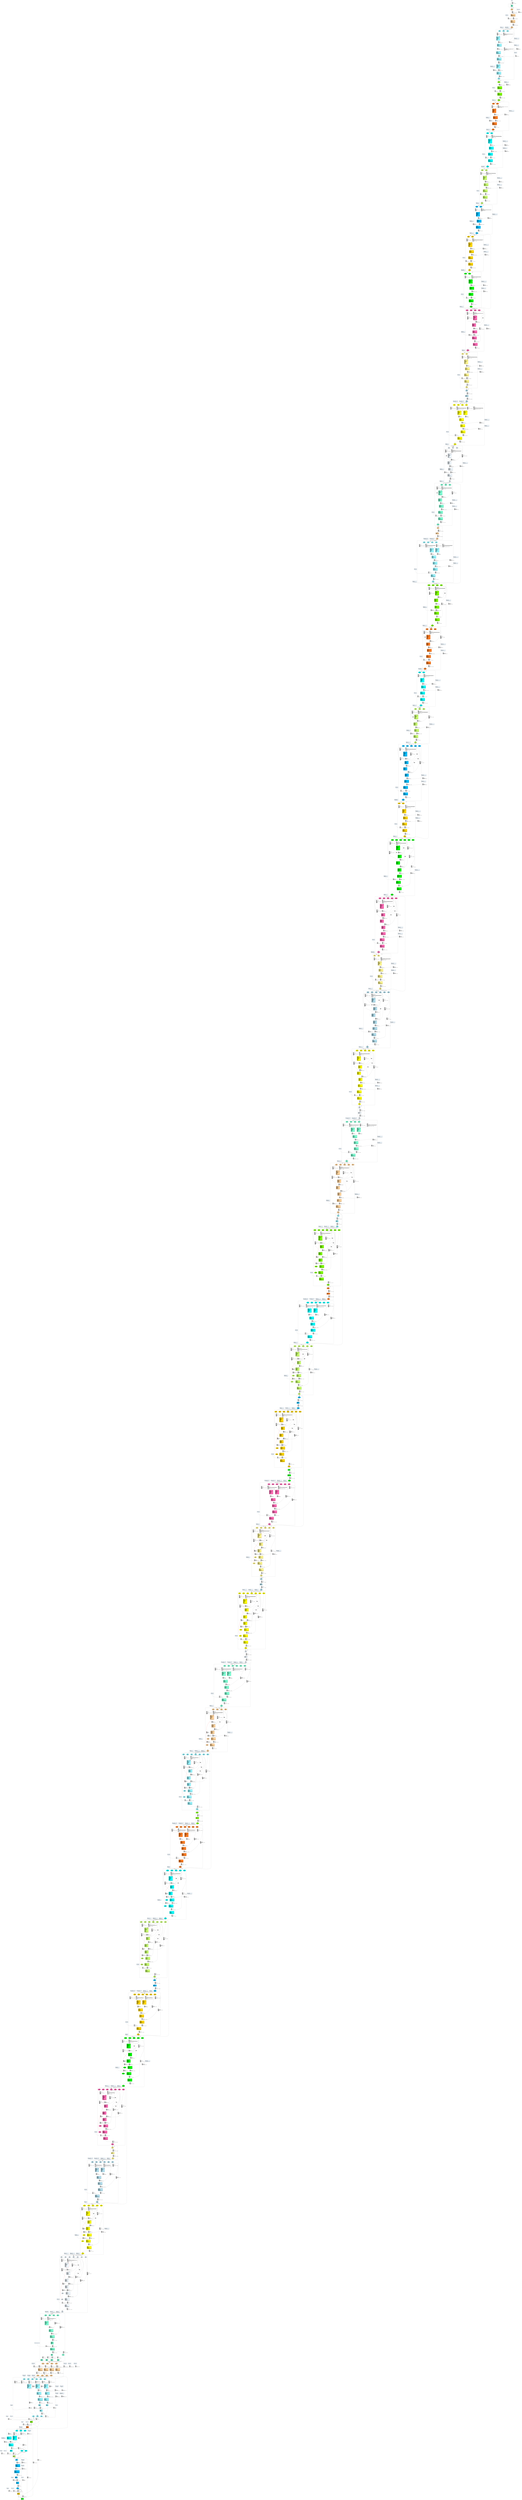 digraph G {
graph [ fontsize=11 ];
node [ fontsize=11 ];
edge [ fontsize=10 ];
rankdir=BU
ranksep=1.5
nodesep=1
splines=spline
compound=true
Graphinfo [ label="" shape=plaintext, style=rounded, color=black, fontname="Arial-Bold" ];
subgraph cluster_1 { label="epoch 1"; fontsize=14; 
subgraph cluster_1_nodes { label="nodes "; peripheries=0;
Transpose_1 ;  }

subgraph cluster_dma_1_in { label=""; peripheries=0;
dummy_1[ style=invis ];  };
 }
subgraph cluster_2 { label="epoch 2"; fontsize=14; 
subgraph cluster_2_nodes { label="nodes "; peripheries=0;
Quantize_5 ; Conv2D_7_suboff_24 ;  }

subgraph cluster_dma_2_in { label="dma inputs "; peripheries=0;
dma_0i2 ;  };

subgraph cluster_dma_2_out { label="dma outputs "; peripheries=0;
dma_1i2 ;  }
 }
Transpose_1:s -> dma_0i2:n [ltail="cluster_1" lhead=cluster_2 strength=1000 penwidth=5];
subgraph cluster_3 { label="epoch 3"; fontsize=14; 
subgraph cluster_3_nodes { label="nodes "; peripheries=0;
Conv2D_7 ; Conv2D_7_mul_scale_28 ; Conv2D_7_off_bias_30 ; Conv2D_12_suboff_33 ; Conv2D_12 ; Conv2D_12_mul_scale_37 ;  }

subgraph cluster_dma_3_in { label="dma inputs "; peripheries=0;
dma_3i3 ; dma_2i3 ; dma_4i3 ;  };

subgraph cluster_dma_3_out { label="dma outputs "; peripheries=0;
dma_5i3 ;  }
 }
dma_1i2:s -> dma_3i3:n [ltail="cluster_2" lhead=cluster_3 strength=1000 penwidth=5];
subgraph cluster_4 { label="epoch 4"; fontsize=14; 
subgraph cluster_4_nodes { label="nodes "; peripheries=0;
Conv2D_12_off_bias_39 ; Conv2D_16_suboff_42 ;  }

subgraph cluster_dma_4_in { label="dma inputs "; peripheries=0;
dma_6i4 ;  };

subgraph cluster_dma_4_out { label="dma outputs "; peripheries=0;
dma_7i4 ;  }
 }
dma_5i3:s -> dma_6i4:n [ltail="cluster_3" lhead=cluster_4 strength=1000 penwidth=5];
subgraph cluster_5 { label="epoch 5"; fontsize=14; 
subgraph cluster_5_nodes { label="nodes "; peripheries=0;
Conv2D_16 ; Conv2D_16_mul_scale_46 ; Conv2D_16_off_bias_48 ;  }

subgraph cluster_dma_5_in { label="dma inputs "; peripheries=0;
dma_9i5 ; dma_8i5 ;  };

subgraph cluster_dma_5_out { label="dma outputs "; peripheries=0;
dma_0i5 ;  }
 }
dma_7i4:s -> dma_9i5:n [ltail="cluster_4" lhead=cluster_5 strength=1000 penwidth=5];
subgraph cluster_6 { label="epoch 6"; fontsize=14; 
subgraph cluster_6_nodes { label="nodes "; peripheries=0;
Conv2D_19 ; Conv2D_19_mul_scale_55 ; Conv2D_19_off_bias_57 ; Conv2D_24_suboff_60 ;  }

subgraph cluster_dma_6_in { label="dma inputs "; peripheries=0;
dma_2i6 ; dma_1i6 ;  };

subgraph cluster_dma_6_out { label="dma outputs "; peripheries=0;
dma_3i6 ;  }
 }
dma_0i5:s -> dma_2i6:n [ltail="cluster_5" lhead=cluster_6 strength=1000 penwidth=5];
subgraph cluster_7 { label="epoch 7"; fontsize=14; 
subgraph cluster_7_nodes { label="nodes "; peripheries=0;
Conv2D_24 ; Conv2D_24_mul_scale_64 ; Conv2D_24_off_bias_66 ; Conv2D_28_suboff_69 ;  }

subgraph cluster_dma_7_in { label="dma inputs "; peripheries=0;
dma_5i7 ; dma_4i7 ;  };

subgraph cluster_dma_7_out { label="dma outputs "; peripheries=0;
dma_6i7 ;  }
 }
dma_3i6:s -> dma_5i7:n [ltail="cluster_6" lhead=cluster_7 strength=1000 penwidth=5];
subgraph cluster_8 { label="epoch 8"; fontsize=14; 
subgraph cluster_8_nodes { label="nodes "; peripheries=0;
Conv2D_28 ; Conv2D_28_mul_scale_73 ; Conv2D_28_off_bias_75 ;  }

subgraph cluster_dma_8_in { label="dma inputs "; peripheries=0;
dma_0i8 ; dma_7i8 ;  };

subgraph cluster_dma_8_out { label="dma outputs "; peripheries=0;
dma_8i8 ;  }
 }
dma_6i7:s -> dma_0i8:n [ltail="cluster_7" lhead=cluster_8 strength=1000 penwidth=5];
subgraph cluster_9 { label="epoch 9"; fontsize=14; 
subgraph cluster_9_nodes { label="nodes "; peripheries=0;
Conv2D_31 ; Conv2D_31_mul_scale_82 ; Conv2D_31_off_bias_84 ; Conv2D_36_suboff_87 ;  }

subgraph cluster_dma_9_in { label="dma inputs "; peripheries=0;
dma_1i9 ; dma_9i9 ;  };

subgraph cluster_dma_9_out { label="dma outputs "; peripheries=0;
dma_2i9 ;  }
 }
dma_8i8:s -> dma_1i9:n [ltail="cluster_8" lhead=cluster_9 strength=1000 penwidth=5];
subgraph cluster_10 { label="epoch 10"; fontsize=14; 
subgraph cluster_10_nodes { label="nodes "; peripheries=0;
Conv2D_36 ; Conv2D_36_mul_scale_91 ; Conv2D_36_off_bias_93 ; Conv2D_40_suboff_96 ;  }

subgraph cluster_dma_10_in { label="dma inputs "; peripheries=0;
dma_4i10 ; dma_3i10 ;  };

subgraph cluster_dma_10_out { label="dma outputs "; peripheries=0;
dma_5i10 ; dma_5i10 ;  }
 }
dma_2i9:s -> dma_4i10:n [ltail="cluster_9" lhead=cluster_10 strength=1000 penwidth=5];
subgraph cluster_11 { label="epoch 11"; fontsize=14; 
subgraph cluster_11_nodes { label="nodes "; peripheries=0;
Conv2D_40 ; Conv2D_40_ca_pipe_1 ; Conv2D_40_mul_scale_100 ; Conv2D_40_off_bias_102 ; Add_43 ;  }

subgraph cluster_dma_11_in { label="dma inputs "; peripheries=0;
dma_0i11 ; dma_6i11 ; dma_7i11 ; dma_8i11 ;  };

subgraph cluster_dma_11_out { label="dma outputs "; peripheries=0;
dma_1i11 ;  }
 }
dma_5i10:s -> dma_8i11:n [ltail="cluster_10" lhead=cluster_11 strength=1000 penwidth=5];
subgraph cluster_12 { label="epoch 12"; fontsize=14; 
subgraph cluster_12_nodes { label="nodes "; peripheries=0;
Conv2D_46 ; Conv2D_46_mul_scale_109 ; Conv2D_46_off_bias_111 ; Conv2D_50_suboff_114 ;  }

subgraph cluster_dma_12_in { label="dma inputs "; peripheries=0;
dma_9i12 ; dma_2i12 ;  };

subgraph cluster_dma_12_out { label="dma outputs "; peripheries=0;
dma_3i12 ;  }
 }
dma_1i11:s -> dma_9i12:n [ltail="cluster_11" lhead=cluster_12 strength=1000 penwidth=5];
subgraph cluster_13 { label="epoch 13"; fontsize=14; 
subgraph cluster_13_nodes { label="nodes "; peripheries=0;
Conv2D_50_subm_1_conv_identity ;  }

subgraph cluster_dma_13_in { label="dma inputs "; peripheries=0;
dma_4i13 ;  };

subgraph cluster_dma_13_out { label="dma outputs "; peripheries=0;
dma_5i13 ; dma_5i13 ;  }
 }
dma_3i12:s -> dma_4i13:n [ltail="cluster_12" lhead=cluster_13 strength=1000 penwidth=5];
subgraph cluster_14 { label="epoch 14"; fontsize=14; 
subgraph cluster_14_nodes { label="nodes "; peripheries=0;
Conv2D_50_subm_0 ; Conv2D_50_subm_1 ; Conv2D_50_add_0 ; Conv2D_50_mul_scale_118 ; Conv2D_50_off_bias_120 ; Conv2D_54_suboff_123 ;  }

subgraph cluster_dma_14_in { label="dma inputs "; peripheries=0;
dma_1i14 ; dma_0i14 ; dma_7i14 ; dma_6i14 ;  };

subgraph cluster_dma_14_out { label="dma outputs "; peripheries=0;
dma_8i14 ; dma_8i14 ;  }
 }
dma_5i13:s -> dma_1i14:n [ltail="cluster_13" lhead=cluster_14 strength=1000 penwidth=5];
subgraph cluster_15 { label="epoch 15"; fontsize=14; 
subgraph cluster_15_nodes { label="nodes "; peripheries=0;
Conv2D_54 ; Conv2D_54_ca_pipe_1 ; Conv2D_54_mul_scale_127 ; Conv2D_54_off_bias_129 ;  }

subgraph cluster_dma_15_in { label="dma inputs "; peripheries=0;
dma_3i15 ; dma_2i15 ; dma_9i15 ;  };

subgraph cluster_dma_15_out { label="dma outputs "; peripheries=0;
dma_4i15 ; dma_4i15 ;  }
 }
dma_8i14:s -> dma_3i15:n [ltail="cluster_14" lhead=cluster_15 strength=1000 penwidth=5];
subgraph cluster_16 { label="epoch 16"; fontsize=14; 
subgraph cluster_16_nodes { label="nodes "; peripheries=0;
Conv2D_57 ; Conv2D_57_ca_pipe_1 ; Conv2D_57_mul_scale_136 ; Conv2D_57_off_bias_138 ; Conv2D_61_suboff_141 ;  }

subgraph cluster_dma_16_in { label="dma inputs "; peripheries=0;
dma_0i16 ; dma_5i16 ; dma_1i16 ;  };

subgraph cluster_dma_16_out { label="dma outputs "; peripheries=0;
dma_6i16 ;  }
 }
dma_4i15:s -> dma_0i16:n [ltail="cluster_15" lhead=cluster_16 strength=1000 penwidth=5];
subgraph cluster_17 { label="epoch 17"; fontsize=14; 
subgraph cluster_17_nodes { label="nodes "; peripheries=0;
Conv2D_61_subm_1_conv_identity ;  }

subgraph cluster_dma_17_in { label="dma inputs "; peripheries=0;
dma_7i17 ;  };

subgraph cluster_dma_17_out { label="dma outputs "; peripheries=0;
dma_8i17 ; dma_8i17 ;  }
 }
dma_6i16:s -> dma_7i17:n [ltail="cluster_16" lhead=cluster_17 strength=1000 penwidth=5];
subgraph cluster_18 { label="epoch 18"; fontsize=14; 
subgraph cluster_18_nodes { label="nodes "; peripheries=0;
Conv2D_61_subm_0 ; Conv2D_61_subm_1 ; Conv2D_61_add_0 ; Conv2D_61_mul_scale_145 ; Conv2D_61_off_bias_147 ; Conv2D_65_suboff_150 ;  }

subgraph cluster_dma_18_in { label="dma inputs "; peripheries=0;
dma_3i18 ; dma_2i18 ; dma_9i18 ; dma_4i18 ;  };

subgraph cluster_dma_18_out { label="dma outputs "; peripheries=0;
dma_0i18 ; dma_0i18 ;  }
 }
dma_8i17:s -> dma_3i18:n [ltail="cluster_17" lhead=cluster_18 strength=1000 penwidth=5];
subgraph cluster_19 { label="epoch 19"; fontsize=14; 
subgraph cluster_19_nodes { label="nodes "; peripheries=0;
Conv2D_65 ; Conv2D_65_ca_pipe_1 ; Conv2D_65_mul_scale_154 ; Conv2D_65_off_bias_156 ; Add_68 ;  }

subgraph cluster_dma_19_in { label="dma inputs "; peripheries=0;
dma_5i19 ; dma_1i19 ; dma_6i19 ; dma_7i19 ;  };

subgraph cluster_dma_19_out { label="dma outputs "; peripheries=0;
dma_8i19 ; dma_8i19 ;  }
 }
dma_0i18:s -> dma_7i19:n [ltail="cluster_18" lhead=cluster_19 strength=1000 penwidth=5];
subgraph cluster_20 { label="epoch 20"; fontsize=14; 
subgraph cluster_20_nodes { label="nodes "; peripheries=0;
Conv2D_71 ; Conv2D_71_ca_pipe_1 ; Conv2D_71_mul_scale_163 ; Conv2D_71_off_bias_165 ; Conv2D_76_suboff_168 ;  }

subgraph cluster_dma_20_in { label="dma inputs "; peripheries=0;
dma_2i20 ; dma_0i20 ; dma_3i20 ;  };

subgraph cluster_dma_20_out { label="dma outputs "; peripheries=0;
dma_4i20 ;  }
 }
dma_8i19:s -> dma_2i20:n [ltail="cluster_19" lhead=cluster_20 strength=1000 penwidth=5];
subgraph cluster_21 { label="epoch 21"; fontsize=14; 
subgraph cluster_21_nodes { label="nodes "; peripheries=0;
Conv2D_76 ; Conv2D_76_mul_scale_172 ; Conv2D_76_off_bias_174 ; Conv2D_80_suboff_177 ;  }

subgraph cluster_dma_21_in { label="dma inputs "; peripheries=0;
dma_1i21 ; dma_9i21 ;  };

subgraph cluster_dma_21_out { label="dma outputs "; peripheries=0;
dma_5i21 ; dma_5i21 ;  }
 }
dma_4i20:s -> dma_1i21:n [ltail="cluster_20" lhead=cluster_21 strength=1000 penwidth=5];
subgraph cluster_22 { label="epoch 22"; fontsize=14; 
subgraph cluster_22_nodes { label="nodes "; peripheries=0;
Conv2D_80 ; Conv2D_80_ca_pipe_1 ; Conv2D_80_mul_scale_181 ; Conv2D_80_off_bias_183 ;  }

subgraph cluster_dma_22_in { label="dma inputs "; peripheries=0;
dma_7i22 ; dma_6i22 ; dma_8i22 ;  };

subgraph cluster_dma_22_out { label="dma outputs "; peripheries=0;
dma_0i22 ; dma_0i22 ; dma_0i22 ; dma_0i22 ;  }
 }
dma_5i21:s -> dma_7i22:n [ltail="cluster_21" lhead=cluster_22 strength=1000 penwidth=5];
subgraph cluster_23 { label="epoch 23"; fontsize=14; 
subgraph cluster_23_nodes { label="nodes "; peripheries=0;
Conv2D_83 ; Conv2D_83_ca_pipe_1 ; Conv2D_83_ca_pipe_2 ; Conv2D_83_ca_pipe_3 ; Conv2D_83_mul_scale_190 ; Conv2D_83_off_bias_192 ; Conv2D_88_suboff_195 ;  }

subgraph cluster_dma_23_in { label="dma inputs "; peripheries=0;
dma_3i23 ; dma_2i23 ; dma_4i23 ; dma_1i23 ; dma_5i23 ;  };

subgraph cluster_dma_23_out { label="dma outputs "; peripheries=0;
dma_9i23 ;  }
 }
dma_0i22:s -> dma_3i23:n [ltail="cluster_22" lhead=cluster_23 strength=1000 penwidth=5];
subgraph cluster_24 { label="epoch 24"; fontsize=14; 
subgraph cluster_24_nodes { label="nodes "; peripheries=0;
Conv2D_88 ; Conv2D_88_mul_scale_199 ; Conv2D_88_off_bias_201 ; Conv2D_92_suboff_204 ;  }

subgraph cluster_dma_24_in { label="dma inputs "; peripheries=0;
dma_6i24 ; dma_0i24 ;  };

subgraph cluster_dma_24_out { label="dma outputs "; peripheries=0;
dma_7i24 ; dma_7i24 ; dma_7i24 ; dma_7i24 ;  }
 }
dma_9i23:s -> dma_6i24:n [ltail="cluster_23" lhead=cluster_24 strength=1000 penwidth=5];
subgraph cluster_25 { label="epoch 25"; fontsize=14; 
subgraph cluster_25_nodes { label="nodes "; peripheries=0;
Conv2D_92 ; Conv2D_92_ca_pipe_1 ; Conv2D_92_ca_pipe_2 ; Conv2D_92_ca_pipe_3 ; Conv2D_92_mul_scale_208 ; Conv2D_92_off_bias_210 ; Add_95 ;  }

subgraph cluster_dma_25_in { label="dma inputs "; peripheries=0;
dma_1i25 ; dma_8i25 ; dma_2i25 ; dma_3i25 ; dma_4i25 ; dma_5i25 ;  };

subgraph cluster_dma_25_out { label="dma outputs "; peripheries=0;
dma_9i25 ; dma_9i25 ; dma_9i25 ; dma_9i25 ;  }
 }
dma_7i24:s -> dma_5i25:n [ltail="cluster_24" lhead=cluster_25 strength=1000 penwidth=5];
subgraph cluster_26 { label="epoch 26"; fontsize=14; 
subgraph cluster_26_nodes { label="nodes "; peripheries=0;
Conv2D_98 ; Conv2D_98_ca_pipe_1 ; Conv2D_98_ca_pipe_2 ; Conv2D_98_ca_pipe_3 ; Conv2D_98_mul_scale_217 ; Conv2D_98_off_bias_219 ; Conv2D_103_suboff_222 ;  }

subgraph cluster_dma_26_in { label="dma inputs "; peripheries=0;
dma_6i26 ; dma_0i26 ; dma_7i26 ; dma_1i26 ; dma_2i26 ;  };

subgraph cluster_dma_26_out { label="dma outputs "; peripheries=0;
dma_3i26 ;  }
 }
dma_9i25:s -> dma_6i26:n [ltail="cluster_25" lhead=cluster_26 strength=1000 penwidth=5];
subgraph cluster_27 { label="epoch 27"; fontsize=14; 
subgraph cluster_27_nodes { label="nodes "; peripheries=0;
Conv2D_103 ; Conv2D_103_mul_scale_226 ; Conv2D_103_off_bias_228 ; Conv2D_107_suboff_231 ;  }

subgraph cluster_dma_27_in { label="dma inputs "; peripheries=0;
dma_5i27 ; dma_4i27 ;  };

subgraph cluster_dma_27_out { label="dma outputs "; peripheries=0;
dma_8i27 ; dma_8i27 ; dma_8i27 ; dma_8i27 ;  }
 }
dma_3i26:s -> dma_5i27:n [ltail="cluster_26" lhead=cluster_27 strength=1000 penwidth=5];
subgraph cluster_28 { label="epoch 28"; fontsize=14; 
subgraph cluster_28_nodes { label="nodes "; peripheries=0;
Conv2D_107 ; Conv2D_107_ca_pipe_1 ; Conv2D_107_ca_pipe_2 ; Conv2D_107_ca_pipe_3 ; Conv2D_107_mul_scale_235 ; Conv2D_107_off_bias_237 ; Add_110 ;  }

subgraph cluster_dma_28_in { label="dma inputs "; peripheries=0;
dma_0i28 ; dma_9i28 ; dma_1i28 ; dma_2i28 ; dma_3i28 ; dma_6i28 ;  };

subgraph cluster_dma_28_out { label="dma outputs "; peripheries=0;
dma_7i28 ; dma_7i28 ; dma_7i28 ; dma_7i28 ;  }
 }
dma_8i27:s -> dma_6i28:n [ltail="cluster_27" lhead=cluster_28 strength=1000 penwidth=5];
subgraph cluster_29 { label="epoch 29"; fontsize=14; 
subgraph cluster_29_nodes { label="nodes "; peripheries=0;
Conv2D_113 ; Conv2D_113_ca_pipe_1 ; Conv2D_113_ca_pipe_2 ; Conv2D_113_ca_pipe_3 ; Conv2D_113_mul_scale_244 ; Conv2D_113_off_bias_246 ; Conv2D_117_suboff_249 ;  }

subgraph cluster_dma_29_in { label="dma inputs "; peripheries=0;
dma_5i29 ; dma_4i29 ; dma_8i29 ; dma_0i29 ; dma_1i29 ;  };

subgraph cluster_dma_29_out { label="dma outputs "; peripheries=0;
dma_2i29 ;  }
 }
dma_7i28:s -> dma_5i29:n [ltail="cluster_28" lhead=cluster_29 strength=1000 penwidth=5];
subgraph cluster_30 { label="epoch 30"; fontsize=14; 
subgraph cluster_30_nodes { label="nodes "; peripheries=0;
Conv2D_117_subm_1_conv_identity ;  }

subgraph cluster_dma_30_in { label="dma inputs "; peripheries=0;
dma_3i30 ;  };

subgraph cluster_dma_30_out { label="dma outputs "; peripheries=0;
dma_6i30 ; dma_6i30 ;  }
 }
dma_2i29:s -> dma_3i30:n [ltail="cluster_29" lhead=cluster_30 strength=1000 penwidth=5];
subgraph cluster_31 { label="epoch 31"; fontsize=14; 
subgraph cluster_31_nodes { label="nodes "; peripheries=0;
Conv2D_117_subm_0 ; Conv2D_117_subm_1 ; Conv2D_117_add_0 ; Conv2D_117_mul_scale_253 ; Conv2D_117_off_bias_255 ; Conv2D_121_suboff_258 ;  }

subgraph cluster_dma_31_in { label="dma inputs "; peripheries=0;
dma_9i31 ; dma_7i31 ; dma_1i31 ; dma_0i31 ;  };

subgraph cluster_dma_31_out { label="dma outputs "; peripheries=0;
dma_2i31 ; dma_2i31 ; dma_2i31 ; dma_2i31 ;  }
 }
dma_6i30:s -> dma_9i31:n [ltail="cluster_30" lhead=cluster_31 strength=1000 penwidth=5];
subgraph cluster_32 { label="epoch 32"; fontsize=14; 
subgraph cluster_32_nodes { label="nodes "; peripheries=0;
Conv2D_121 ; Conv2D_121_ca_pipe_1 ; Conv2D_121_ca_pipe_2 ; Conv2D_121_ca_pipe_3 ; Conv2D_121_mul_scale_262 ; Conv2D_121_off_bias_264 ;  }

subgraph cluster_dma_32_in { label="dma inputs "; peripheries=0;
dma_5i32 ; dma_4i32 ; dma_8i32 ; dma_3i32 ; dma_6i32 ;  };

subgraph cluster_dma_32_out { label="dma outputs "; peripheries=0;
dma_0i32 ;  }
 }
dma_2i31:s -> dma_5i32:n [ltail="cluster_31" lhead=cluster_32 strength=1000 penwidth=5];
subgraph cluster_33 { label="epoch 33"; fontsize=14; 
subgraph cluster_33_nodes { label="nodes "; peripheries=0;
Conv2D_124_conv_identity ;  }

subgraph cluster_dma_33_in { label="dma inputs "; peripheries=0;
dma_1i33 ;  };

subgraph cluster_dma_33_out { label="dma outputs "; peripheries=0;
dma_2i33 ; dma_2i33 ; dma_2i33 ; dma_2i33 ;  }
 }
dma_0i32:s -> dma_1i33:n [ltail="cluster_32" lhead=cluster_33 strength=1000 penwidth=5];
subgraph cluster_34 { label="epoch 34"; fontsize=14; 
subgraph cluster_34_nodes { label="nodes "; peripheries=0;
Conv2D_124 ; Conv2D_124_ca_pipe_1 ; Conv2D_124_ca_pipe_2 ; Conv2D_124_ca_pipe_3 ; Conv2D_124_mul_scale_271 ; Conv2D_124_off_bias_273 ; Conv2D_128_suboff_276 ;  }

subgraph cluster_dma_34_in { label="dma inputs "; peripheries=0;
dma_9i34 ; dma_7i34 ; dma_3i34 ; dma_4i34 ; dma_5i34 ; dma_8i34 ; dma_1i34 ;  };

subgraph cluster_dma_34_out { label="dma outputs "; peripheries=0;
dma_2i34 ;  }
dma_0i34 ; dma_6i34 ;  }
dma_2i33:s -> dma_9i34:n [ltail="cluster_33" lhead=cluster_34 strength=1000 penwidth=5];
subgraph cluster_35 { label="epoch 35"; fontsize=14; 
subgraph cluster_35_nodes { label="nodes "; peripheries=0;
Conv2D_128_subm_1_conv_identity ;  }

subgraph cluster_dma_35_in { label="dma inputs "; peripheries=0;
dma_0i35 ;  };

subgraph cluster_dma_35_out { label="dma outputs "; peripheries=0;
dma_1i35 ; dma_1i35 ;  }
 }
dma_2i34:s -> dma_0i35:n [ltail="cluster_34" lhead=cluster_35 strength=1000 penwidth=5];
subgraph cluster_36 { label="epoch 36"; fontsize=14; 
subgraph cluster_36_nodes { label="nodes "; peripheries=0;
Conv2D_128_subm_0 ; Conv2D_128_subm_1 ; Conv2D_128_add_0 ; Conv2D_128_mul_scale_280 ; Conv2D_128_off_bias_282 ; Conv2D_132_suboff_285 ;  }

subgraph cluster_dma_36_in { label="dma inputs "; peripheries=0;
dma_3i36 ; dma_2i36 ; dma_5i36 ; dma_4i36 ; dma_6i36 ; dma_7i36 ;  };

subgraph cluster_dma_36_out { label="dma outputs "; peripheries=0;
dma_8i36 ; dma_8i36 ; dma_8i36 ;  }
 }
dma_1i35:s -> dma_3i36:n [ltail="cluster_35" lhead=cluster_36 strength=1000 penwidth=5];
subgraph cluster_37 { label="epoch 37"; fontsize=14; 
subgraph cluster_37_nodes { label="nodes "; peripheries=0;
Conv2D_132 ; Conv2D_132_ca_pipe_1 ; Conv2D_132_ca_pipe_2 ; Conv2D_132_mul_scale_289 ; Conv2D_132_off_bias_291 ; Add_135 ;  }

subgraph cluster_dma_37_in { label="dma inputs "; peripheries=0;
dma_0i37 ; dma_9i37 ; dma_2i37 ; dma_3i37 ; dma_5i37 ;  };

subgraph cluster_dma_37_out { label="dma outputs "; peripheries=0;
dma_6i37 ;  }
dma_1i37 ; dma_4i37 ;  }
dma_8i36:s -> dma_5i37:n [ltail="cluster_36" lhead=cluster_37 strength=1000 penwidth=5];
subgraph cluster_38 { label="epoch 38"; fontsize=14; 
subgraph cluster_38_nodes { label="nodes "; peripheries=0;
Conv2D_138_conv_identity ;  }

subgraph cluster_dma_38_in { label="dma inputs "; peripheries=0;
dma_7i38 ;  };

subgraph cluster_dma_38_out { label="dma outputs "; peripheries=0;
dma_8i38 ; dma_8i38 ; dma_8i38 ; dma_8i38 ;  }
 }
dma_6i37:s -> dma_7i38:n [ltail="cluster_37" lhead=cluster_38 strength=1000 penwidth=5];
subgraph cluster_39 { label="epoch 39"; fontsize=14; 
subgraph cluster_39_nodes { label="nodes "; peripheries=0;
Conv2D_138 ; Conv2D_138_ca_pipe_1 ; Conv2D_138_ca_pipe_2 ; Conv2D_138_ca_pipe_3 ; Conv2D_138_mul_scale_298 ; Conv2D_138_off_bias_300 ; Conv2D_142_suboff_303 ;  }

subgraph cluster_dma_39_in { label="dma inputs "; peripheries=0;
dma_1i39 ; dma_0i39 ; dma_3i39 ; dma_4i39 ; dma_5i39 ; dma_9i39 ; dma_7i39 ;  };

subgraph cluster_dma_39_out { label="dma outputs "; peripheries=0;
dma_8i39 ;  }
dma_2i39 ; dma_6i39 ;  }
dma_8i38:s -> dma_1i39:n [ltail="cluster_38" lhead=cluster_39 strength=1000 penwidth=5];
subgraph cluster_40 { label="epoch 40"; fontsize=14; 
subgraph cluster_40_nodes { label="nodes "; peripheries=0;
Conv2D_142_subm_1_conv_identity ;  }

subgraph cluster_dma_40_in { label="dma inputs "; peripheries=0;
dma_0i40 ;  };

subgraph cluster_dma_40_out { label="dma outputs "; peripheries=0;
dma_1i40 ; dma_1i40 ;  }
 }
dma_8i39:s -> dma_0i40:n [ltail="cluster_39" lhead=cluster_40 strength=1000 penwidth=5];
subgraph cluster_41 { label="epoch 41"; fontsize=14; 
subgraph cluster_41_nodes { label="nodes "; peripheries=0;
Conv2D_142_subm_0 ; Conv2D_142_subm_1 ; Conv2D_142_add_0 ; Conv2D_142_mul_scale_307 ; Conv2D_142_off_bias_309 ; Conv2D_146_suboff_312 ;  }

subgraph cluster_dma_41_in { label="dma inputs "; peripheries=0;
dma_3i41 ; dma_2i41 ; dma_5i41 ; dma_4i41 ; dma_6i41 ; dma_7i41 ;  };

subgraph cluster_dma_41_out { label="dma outputs "; peripheries=0;
dma_8i41 ; dma_8i41 ; dma_8i41 ;  }
 }
dma_1i40:s -> dma_3i41:n [ltail="cluster_40" lhead=cluster_41 strength=1000 penwidth=5];
subgraph cluster_42 { label="epoch 42"; fontsize=14; 
subgraph cluster_42_nodes { label="nodes "; peripheries=0;
Conv2D_146 ; Conv2D_146_ca_pipe_1 ; Conv2D_146_ca_pipe_2 ; Conv2D_146_mul_scale_316 ; Conv2D_146_off_bias_318 ; Add_149 ;  }

subgraph cluster_dma_42_in { label="dma inputs "; peripheries=0;
dma_0i42 ; dma_9i42 ; dma_2i42 ; dma_3i42 ; dma_5i42 ;  };

subgraph cluster_dma_42_out { label="dma outputs "; peripheries=0;
dma_6i42 ;  }
dma_1i42 ; dma_4i42 ;  }
dma_8i41:s -> dma_5i42:n [ltail="cluster_41" lhead=cluster_42 strength=1000 penwidth=5];
subgraph cluster_43 { label="epoch 43"; fontsize=14; 
subgraph cluster_43_nodes { label="nodes "; peripheries=0;
Conv2D_152_conv_identity ;  }

subgraph cluster_dma_43_in { label="dma inputs "; peripheries=0;
dma_7i43 ;  };

subgraph cluster_dma_43_out { label="dma outputs "; peripheries=0;
dma_8i43 ; dma_8i43 ; dma_8i43 ; dma_8i43 ;  }
 }
dma_6i42:s -> dma_7i43:n [ltail="cluster_42" lhead=cluster_43 strength=1000 penwidth=5];
subgraph cluster_44 { label="epoch 44"; fontsize=14; 
subgraph cluster_44_nodes { label="nodes "; peripheries=0;
Conv2D_152 ; Conv2D_152_ca_pipe_1 ; Conv2D_152_ca_pipe_2 ; Conv2D_152_ca_pipe_3 ; Conv2D_152_mul_scale_325 ; Conv2D_152_off_bias_327 ; Conv2D_156_suboff_330 ;  }

subgraph cluster_dma_44_in { label="dma inputs "; peripheries=0;
dma_1i44 ; dma_0i44 ; dma_3i44 ; dma_4i44 ; dma_5i44 ; dma_9i44 ; dma_7i44 ;  };

subgraph cluster_dma_44_out { label="dma outputs "; peripheries=0;
dma_8i44 ;  }
dma_2i44 ; dma_6i44 ;  }
dma_8i43:s -> dma_1i44:n [ltail="cluster_43" lhead=cluster_44 strength=1000 penwidth=5];
subgraph cluster_45 { label="epoch 45"; fontsize=14; 
subgraph cluster_45_nodes { label="nodes "; peripheries=0;
Conv2D_156_subm_1_conv_identity ;  }

subgraph cluster_dma_45_in { label="dma inputs "; peripheries=0;
dma_0i45 ;  };

subgraph cluster_dma_45_out { label="dma outputs "; peripheries=0;
dma_1i45 ; dma_1i45 ;  }
 }
dma_8i44:s -> dma_0i45:n [ltail="cluster_44" lhead=cluster_45 strength=1000 penwidth=5];
subgraph cluster_46 { label="epoch 46"; fontsize=14; 
subgraph cluster_46_nodes { label="nodes "; peripheries=0;
Conv2D_156_subm_0 ; Conv2D_156_subm_1 ; Conv2D_156_add_0 ; Conv2D_156_mul_scale_334 ; Conv2D_156_off_bias_336 ; Conv2D_160_suboff_339 ;  }

subgraph cluster_dma_46_in { label="dma inputs "; peripheries=0;
dma_3i46 ; dma_2i46 ; dma_5i46 ; dma_4i46 ; dma_6i46 ; dma_7i46 ;  };

subgraph cluster_dma_46_out { label="dma outputs "; peripheries=0;
dma_8i46 ; dma_8i46 ; dma_8i46 ;  }
 }
dma_1i45:s -> dma_3i46:n [ltail="cluster_45" lhead=cluster_46 strength=1000 penwidth=5];
subgraph cluster_47 { label="epoch 47"; fontsize=14; 
subgraph cluster_47_nodes { label="nodes "; peripheries=0;
Conv2D_160 ; Conv2D_160_ca_pipe_1 ; Conv2D_160_ca_pipe_2 ; Conv2D_160_mul_scale_343 ; Conv2D_160_off_bias_345 ;  }

subgraph cluster_dma_47_in { label="dma inputs "; peripheries=0;
dma_0i47 ; dma_9i47 ; dma_2i47 ; dma_3i47 ;  };

subgraph cluster_dma_47_out { label="dma outputs "; peripheries=0;
dma_5i47 ; dma_5i47 ; dma_5i47 ; dma_5i47 ;  }
dma_1i47 ; dma_4i47 ;  }
dma_8i46:s -> dma_0i47:n [ltail="cluster_46" lhead=cluster_47 strength=1000 penwidth=5];
subgraph cluster_48 { label="epoch 48"; fontsize=14; 
subgraph cluster_48_nodes { label="nodes "; peripheries=0;
Conv2D_163 ; Conv2D_163_ca_pipe_1 ; Conv2D_163_ca_pipe_2 ; Conv2D_163_ca_pipe_3 ; Conv2D_163_mul_scale_352 ; Conv2D_163_off_bias_354 ; Conv2D_167_suboff_357 ;  }

subgraph cluster_dma_48_in { label="dma inputs "; peripheries=0;
dma_7i48 ; dma_6i48 ; dma_0i48 ; dma_1i48 ; dma_2i48 ; dma_4i48 ; dma_5i48 ;  };

subgraph cluster_dma_48_out { label="dma outputs "; peripheries=0;
dma_9i48 ;  }
dma_8i48 ; dma_3i48 ;  }
dma_5i47:s -> dma_7i48:n [ltail="cluster_47" lhead=cluster_48 strength=1000 penwidth=5];
subgraph cluster_49 { label="epoch 49"; fontsize=14; 
subgraph cluster_49_nodes { label="nodes "; peripheries=0;
Conv2D_167_subm_1_conv_identity ;  }

subgraph cluster_dma_49_in { label="dma inputs "; peripheries=0;
dma_0i49 ;  };

subgraph cluster_dma_49_out { label="dma outputs "; peripheries=0;
dma_1i49 ; dma_1i49 ;  }
 }
dma_9i48:s -> dma_0i49:n [ltail="cluster_48" lhead=cluster_49 strength=1000 penwidth=5];
subgraph cluster_50 { label="epoch 50"; fontsize=14; 
subgraph cluster_50_nodes { label="nodes "; peripheries=0;
Conv2D_167_subm_0 ; Conv2D_167_subm_1 ; Conv2D_167_add_0 ; Conv2D_167_mul_scale_361 ; Conv2D_167_off_bias_363 ; Conv2D_171_suboff_366 ;  }

subgraph cluster_dma_50_in { label="dma inputs "; peripheries=0;
dma_3i50 ; dma_2i50 ; dma_5i50 ; dma_4i50 ; dma_6i50 ; dma_7i50 ;  };

subgraph cluster_dma_50_out { label="dma outputs "; peripheries=0;
dma_8i50 ; dma_8i50 ; dma_8i50 ;  }
 }
dma_1i49:s -> dma_3i50:n [ltail="cluster_49" lhead=cluster_50 strength=1000 penwidth=5];
subgraph cluster_51 { label="epoch 51"; fontsize=14; 
subgraph cluster_51_nodes { label="nodes "; peripheries=0;
Conv2D_171 ; Conv2D_171_ca_pipe_1 ; Conv2D_171_ca_pipe_2 ; Conv2D_171_mul_scale_370 ; Conv2D_171_off_bias_372 ; Add_174 ;  }

subgraph cluster_dma_51_in { label="dma inputs "; peripheries=0;
dma_0i51 ; dma_9i51 ; dma_2i51 ; dma_3i51 ; dma_5i51 ;  };

subgraph cluster_dma_51_out { label="dma outputs "; peripheries=0;
dma_6i51 ; dma_6i51 ; dma_6i51 ; dma_6i51 ;  }
dma_1i51 ; dma_4i51 ;  }
dma_8i50:s -> dma_5i51:n [ltail="cluster_50" lhead=cluster_51 strength=1000 penwidth=5];
subgraph cluster_52 { label="epoch 52"; fontsize=14; 
subgraph cluster_52_nodes { label="nodes "; peripheries=0;
Conv2D_177 ; Conv2D_177_ca_pipe_1 ; Conv2D_177_ca_pipe_2 ; Conv2D_177_ca_pipe_3 ; Conv2D_177_mul_scale_379 ; Conv2D_177_off_bias_381 ; Conv2D_181_suboff_384 ;  }

subgraph cluster_dma_52_in { label="dma inputs "; peripheries=0;
dma_8i52 ; dma_7i52 ; dma_1i52 ; dma_2i52 ; dma_3i52 ; dma_5i52 ; dma_6i52 ;  };

subgraph cluster_dma_52_out { label="dma outputs "; peripheries=0;
dma_9i52 ;  }
dma_0i52 ; dma_4i52 ;  }
dma_6i51:s -> dma_8i52:n [ltail="cluster_51" lhead=cluster_52 strength=1000 penwidth=5];
subgraph cluster_53 { label="epoch 53"; fontsize=14; 
subgraph cluster_53_nodes { label="nodes "; peripheries=0;
Conv2D_181_subm_1_conv_identity ;  }

subgraph cluster_dma_53_in { label="dma inputs "; peripheries=0;
dma_0i53 ;  };

subgraph cluster_dma_53_out { label="dma outputs "; peripheries=0;
dma_1i53 ; dma_1i53 ;  }
 }
dma_9i52:s -> dma_0i53:n [ltail="cluster_52" lhead=cluster_53 strength=1000 penwidth=5];
subgraph cluster_54 { label="epoch 54"; fontsize=14; 
subgraph cluster_54_nodes { label="nodes "; peripheries=0;
Conv2D_181_subm_0 ; Conv2D_181_subm_1 ; Conv2D_181_add_0 ; Conv2D_181_mul_scale_388 ; Conv2D_181_off_bias_390 ; Conv2D_185_suboff_393 ;  }

subgraph cluster_dma_54_in { label="dma inputs "; peripheries=0;
dma_3i54 ; dma_2i54 ; dma_5i54 ; dma_4i54 ; dma_6i54 ; dma_7i54 ;  };

subgraph cluster_dma_54_out { label="dma outputs "; peripheries=0;
dma_8i54 ; dma_8i54 ; dma_8i54 ;  }
 }
dma_1i53:s -> dma_3i54:n [ltail="cluster_53" lhead=cluster_54 strength=1000 penwidth=5];
subgraph cluster_55 { label="epoch 55"; fontsize=14; 
subgraph cluster_55_nodes { label="nodes "; peripheries=0;
Conv2D_185 ; Conv2D_185_ca_pipe_1 ; Conv2D_185_ca_pipe_2 ; Conv2D_185_mul_scale_397 ; Conv2D_185_off_bias_399 ; Add_188 ;  }

subgraph cluster_dma_55_in { label="dma inputs "; peripheries=0;
dma_0i55 ; dma_9i55 ; dma_2i55 ; dma_3i55 ; dma_5i55 ;  };

subgraph cluster_dma_55_out { label="dma outputs "; peripheries=0;
dma_6i55 ; dma_6i55 ; dma_6i55 ; dma_6i55 ;  }
dma_1i55 ; dma_4i55 ;  }
dma_8i54:s -> dma_5i55:n [ltail="cluster_54" lhead=cluster_55 strength=1000 penwidth=5];
subgraph cluster_56 { label="epoch 56"; fontsize=14; 
subgraph cluster_56_nodes { label="nodes "; peripheries=0;
Conv2D_191 ; Conv2D_191_ca_pipe_1 ; Conv2D_191_ca_pipe_2 ; Conv2D_191_ca_pipe_3 ; Conv2D_191_mul_scale_406 ; Conv2D_191_off_bias_408 ; Conv2D_195_suboff_411 ;  }

subgraph cluster_dma_56_in { label="dma inputs "; peripheries=0;
dma_8i56 ; dma_7i56 ; dma_1i56 ; dma_2i56 ; dma_3i56 ; dma_5i56 ; dma_6i56 ;  };

subgraph cluster_dma_56_out { label="dma outputs "; peripheries=0;
dma_9i56 ;  }
dma_0i56 ; dma_4i56 ;  }
dma_6i55:s -> dma_8i56:n [ltail="cluster_55" lhead=cluster_56 strength=1000 penwidth=5];
subgraph cluster_57 { label="epoch 57"; fontsize=14; 
subgraph cluster_57_nodes { label="nodes "; peripheries=0;
Conv2D_195_subm_1_conv_identity ;  }

subgraph cluster_dma_57_in { label="dma inputs "; peripheries=0;
dma_0i57 ;  };

subgraph cluster_dma_57_out { label="dma outputs "; peripheries=0;
dma_1i57 ; dma_1i57 ;  }
 }
dma_9i56:s -> dma_0i57:n [ltail="cluster_56" lhead=cluster_57 strength=1000 penwidth=5];
subgraph cluster_58 { label="epoch 58"; fontsize=14; 
subgraph cluster_58_nodes { label="nodes "; peripheries=0;
Conv2D_195_subm_0 ; Conv2D_195_subm_1 ; Conv2D_195_add_0 ; Conv2D_195_mul_scale_415 ; Conv2D_195_off_bias_417 ; Conv2D_199_suboff_420 ;  }

subgraph cluster_dma_58_in { label="dma inputs "; peripheries=0;
dma_3i58 ; dma_2i58 ; dma_5i58 ; dma_4i58 ; dma_6i58 ; dma_7i58 ;  };

subgraph cluster_dma_58_out { label="dma outputs "; peripheries=0;
dma_8i58 ; dma_8i58 ; dma_8i58 ;  }
 }
dma_1i57:s -> dma_3i58:n [ltail="cluster_57" lhead=cluster_58 strength=1000 penwidth=5];
subgraph cluster_59 { label="epoch 59"; fontsize=14; 
subgraph cluster_59_nodes { label="nodes "; peripheries=0;
Conv2D_199 ; Conv2D_199_ca_pipe_1 ; Conv2D_199_ca_pipe_2 ; Conv2D_199_mul_scale_424 ; Conv2D_199_off_bias_426 ; Add_202 ;  }

subgraph cluster_dma_59_in { label="dma inputs "; peripheries=0;
dma_0i59 ; dma_9i59 ; dma_2i59 ; dma_3i59 ; dma_5i59 ;  };

subgraph cluster_dma_59_out { label="dma outputs "; peripheries=0;
dma_6i59 ; dma_6i59 ; dma_6i59 ; dma_6i59 ;  }
dma_1i59 ; dma_4i59 ;  }
dma_8i58:s -> dma_5i59:n [ltail="cluster_58" lhead=cluster_59 strength=1000 penwidth=5];
subgraph cluster_60 { label="epoch 60"; fontsize=14; 
subgraph cluster_60_nodes { label="nodes "; peripheries=0;
Conv2D_205 ; Conv2D_205_ca_pipe_1 ; Conv2D_205_ca_pipe_2 ; Conv2D_205_ca_pipe_3 ; Conv2D_205_mul_scale_433 ; Conv2D_205_off_bias_435 ; Conv2D_210_suboff_438 ;  }

subgraph cluster_dma_60_in { label="dma inputs "; peripheries=0;
dma_8i60 ; dma_7i60 ; dma_1i60 ; dma_2i60 ; dma_3i60 ; dma_5i60 ; dma_6i60 ;  };

subgraph cluster_dma_60_out { label="dma outputs "; peripheries=0;
dma_9i60 ;  }
dma_0i60 ; dma_4i60 ;  }
dma_6i59:s -> dma_8i60:n [ltail="cluster_59" lhead=cluster_60 strength=1000 penwidth=5];
subgraph cluster_61 { label="epoch 61"; fontsize=14; 
subgraph cluster_61_nodes { label="nodes "; peripheries=0;
Conv2D_210 ; Conv2D_210_mul_scale_442 ; Conv2D_210_off_bias_444 ; AveragePool_214 ; RequantizeLinear_inserted_id1020 ; Reshape_215 ; Gemm_216_reshape_x_2 ; Gemm_220_reshape_x_8 ; Gemm_227_reshape_x_20 ; Gemm_224_reshape_x_14 ;  }

subgraph cluster_dma_61_in { label="dma inputs "; peripheries=0;
dma_1i61 ; dma_0i61 ; dma_2i61 ; dma_3i61 ;  };

subgraph cluster_dma_61_out { label="dma outputs "; peripheries=0;
dma_4i61 ;  }
 }
dma_9i60:s -> dma_1i61:n [ltail="cluster_60" lhead=cluster_61 strength=1000 penwidth=5];
subgraph cluster_62 { label="epoch 62"; fontsize=14; 
subgraph cluster_62_nodes { label="nodes "; peripheries=0;
Gemm_220_conv_10_suboff_456 ; Gemm_227_conv_22_suboff_474 ; Gemm_224_conv_16_suboff_465 ; Gemm_216_conv_4_suboff_447 ;  }

subgraph cluster_dma_62_in { label="dma inputs "; peripheries=0;
dma_5i62 ; dma_7i62 ; dma_9i62 ; dma_1i62 ;  };

subgraph cluster_dma_62_out { label="dma outputs "; peripheries=0;
dma_6i62 ; dma_8i62 ; dma_0i62 ; dma_2i62 ;  }
 }
dma_4i61:s -> dma_5i62:n [ltail="cluster_61" lhead=cluster_62 strength=1000 penwidth=5];
subgraph cluster_63 { label="epoch 63"; fontsize=14; 
subgraph cluster_63_nodes { label="nodes "; peripheries=0;
Gemm_220_conv_10 ; Gemm_220_conv_10_mul_scale_460 ; Gemm_220_conv_10_off_bias_462 ; Gemm_220_squeeze_y_11 ; Sigmoid_221 ; Gemm_227_conv_22 ; Gemm_227_conv_22_mul_scale_478 ; Gemm_227_conv_22_off_bias_480 ; Gemm_227_squeeze_y_23 ; Gemm_224_conv_16 ;  }

subgraph cluster_dma_63_in { label="dma inputs "; peripheries=0;
dma_4i63 ; dma_3i63 ; dma_2i63 ; dma_1i63 ; dma_7i63 ; dma_6i63 ;  };

subgraph cluster_dma_63_out { label="dma outputs "; peripheries=0;
dma_0i63 ; dma_5i63 ; dma_8i63 ;  }
dma_8i63 ;  }
dma_2i62:s -> dma_4i63:n [ltail="cluster_62" lhead=cluster_63 strength=1000 penwidth=5];
subgraph cluster_64 { label="epoch 64"; fontsize=14; 
subgraph cluster_64_nodes { label="nodes "; peripheries=0;
Dequantize_223 ;  }

subgraph cluster_dma_64_in { label=""; peripheries=0;
dummy_64[ style=invis ];  };
 }
dma_8i63:s -> dummy_64:n [ltail="cluster_63" lhead=cluster_64 strength=1000 penwidth=5];
subgraph cluster_65 { label="epoch 65"; fontsize=14; 
subgraph cluster_65_nodes { label="nodes "; peripheries=0;
Dequantize_229 ;  }

subgraph cluster_dma_65_in { label=""; peripheries=0;
dummy_65[ style=invis ];  };
 }
Dequantize_223:s -> dummy_65:n [ltail="cluster_64" lhead=cluster_65 strength=1000 penwidth=5];
subgraph cluster_66 { label="epoch 66"; fontsize=14; 
subgraph cluster_66_nodes { label="nodes "; peripheries=0;
Gemm_224_conv_16_mul_scale_469 ; Gemm_224_conv_16_off_bias_471 ; Gemm_224_squeeze_y_17 ; Gemm_216_conv_4 ;  }

subgraph cluster_dma_66_in { label="dma inputs "; peripheries=0;
dma_9i66 ; dma_2i66 ; dma_1i66 ;  };

subgraph cluster_dma_66_out { label="dma outputs "; peripheries=0;
dma_0i66 ; dma_3i66 ;  }
dma_3i66 ;  }
Dequantize_229:s -> dma_9i66:n [ltail="cluster_65" lhead=cluster_66 strength=1000 penwidth=5];
subgraph cluster_67 { label="epoch 67"; fontsize=14; 
subgraph cluster_67_nodes { label="nodes "; peripheries=0;
Dequantize_226 ;  }

subgraph cluster_dma_67_in { label=""; peripheries=0;
dummy_67[ style=invis ];  };
 }
dma_3i66:s -> dummy_67:n [ltail="cluster_66" lhead=cluster_67 strength=1000 penwidth=5];
subgraph cluster_68 { label="epoch 68"; fontsize=14; 
subgraph cluster_68_nodes { label="nodes "; peripheries=0;
Gemm_216_conv_4_mul_scale_451 ; Gemm_216_conv_4_off_bias_453 ; Gemm_216_squeeze_y_5 ; Sigmoid_217 ;  }

subgraph cluster_dma_68_in { label="dma inputs "; peripheries=0;
dma_4i68 ;  };

subgraph cluster_dma_68_out { label="dma outputs "; peripheries=0;
dma_5i68 ;  }
 }
Dequantize_226:s -> dma_4i68:n [ltail="cluster_67" lhead=cluster_68 strength=1000 penwidth=5];
subgraph cluster_69 { label="epoch 69"; fontsize=14; 
subgraph cluster_69_nodes { label="nodes "; peripheries=0;
Dequantize_219 ;  }

subgraph cluster_dma_69_in { label=""; peripheries=0;
dummy_69[ style=invis ];  };
 }
dma_5i68:s -> dummy_69:n [ltail="cluster_68" lhead=cluster_69 strength=1000 penwidth=5];
subgraph cluster_70 { label="epoch 70"; fontsize=14; 
subgraph cluster_70_nodes { label="nodes "; peripheries=0;
__NN__RETURN__ ;  }

subgraph cluster_dma_70_in { label=""; peripheries=0;
dummy_70[ style=invis ];  };
 }
Dequantize_219:s -> dummy_70:n [ltail="cluster_69" lhead=cluster_70 strength=1000 penwidth=5];
Conv2D_156_weights_submask_0_0_0_0_672_1_3_5_516 [ label="{ { <i0> 0} |  [631]\lConv2D_156_weights_submask_0_0_0_0_672_1_3_5_516\l(bytes=10080 , 0.34% of total)\l\l 1.2854 3.80032 4.35919 4.19153 ... | { <o0> 0} }", shape=record, fillcolor="aliceblue", style="rounded,filled"  ] ;
Conv2D_54_mul_scale_126 [ label="{ { <i0> 0} |  [211]\lConv2D_54_mul_scale_126\l(bytes=80 , 0.0027% of total)\l\l 6.74412e-05 7.58091e-05 0.000105843 6.15157e-05 ... | { <o0> 0} }", shape=record, fillcolor="aliceblue", style="rounded,filled"  ] ;
Conv2D_117_weights_submask_0_0_0_0_480_1_3_5_510 [ label="{ { <i0> 0} |  [458]\lConv2D_117_weights_submask_0_0_0_0_480_1_3_5_510\l(bytes=7200 , 0.25% of total)\l\l 0.637818 0.155746 0 -0.103831 ... | { <o0> 0} }", shape=record, fillcolor="aliceblue", style="rounded,filled"  ] ;
Conv2D_19_off_bias_59 [ label="{ { <i0> 0} |  [71]\lConv2D_19_off_bias_59\l(bytes=256 , 0.0087% of total)\l\l -34032002 -135026927 -53616459 -34375285 ... | { <o0> 0} }", shape=record, fillcolor="aliceblue", style="rounded,filled"  ] ;
Gemm_216_weights_transposed_3 [ label="{ { <i0> 0} |  [896]\lGemm_216_weights_transposed_3\l(bytes=1152 , 0.039% of total)\l\l -0.19472 0 0.0084661 -0.00423305 ... | { <o0> 0} }", shape=record, fillcolor="aliceblue", style="rounded,filled"  ] ;
Conv2D_88_weights_inflated_494 [ label="{ { <i0> 0} |  [348]\lConv2D_88_weights_inflated_494\l(bytes=34560 , 1.2% of total)\l\l 0.668469 1.10254 0.703194 0.538247 ... | { <o0> 0} }", shape=record, fillcolor="aliceblue", style="rounded,filled"  ] ;
Conv2D_12_weights_inflated_484 [ label="{ { <i0> 0} |  [36]\lConv2D_12_weights_inflated_484\l(bytes=1728 , 0.059% of total)\l\l -0.137992 -0.206177 -0.0860423 -0.134745 ... | { <o0> 0} }", shape=record, fillcolor="aliceblue", style="rounded,filled"  ] ;
Conv2D_185_mul_scale_396 [ label="{ { <i0> 0} |  [768]\lConv2D_185_mul_scale_396\l(bytes=384 , 0.013% of total)\l\l 4.09577e-05 4.11387e-05 2.35294e-08 3.55977e-05 ... | { <o0> 0} }", shape=record, fillcolor="aliceblue", style="rounded,filled"  ] ;
Conv2D_113_mul_scale_243 [ label="{ { <i0> 0} |  [443]\lConv2D_113_mul_scale_243\l(bytes=960 , 0.033% of total)\l\l 0.000160091 6.19671e-05 0.000246866 7.3888e-05 ... | { <o0> 0} }", shape=record, fillcolor="aliceblue", style="rounded,filled"  ] ;
Conv2D_24_mul_scale_63 [ label="{ { <i0> 0} |  [86]\lConv2D_24_mul_scale_63\l(bytes=128 , 0.0044% of total)\l\l 0.000228513 2.35294e-08 0.00092346 6.51343e-05 ... | { <o0> 0} }", shape=record, fillcolor="aliceblue", style="rounded,filled"  ] ;
Conv2D_40_off_bias_104 [ label="{ { <i0> 0} |  [153]\lConv2D_40_off_bias_104\l(bytes=96 , 0.0033% of total)\l\l -28555456 -4011122 1326730 -23725093 ... | { <o0> 0} }", shape=record, fillcolor="aliceblue", style="rounded,filled"  ] ;
Conv2D_40_mul_scale_99 [ label="{ { <i0> 0} |  [151]\lConv2D_40_mul_scale_99\l(bytes=48 , 0.0016% of total)\l\l 6.49986e-05 0.000134701 8.60768e-05 7.40451e-05 ... | { <o0> 0} }", shape=record, fillcolor="aliceblue", style="rounded,filled"  ] ;
Quantize_5_962_requantize_zero [ label="{ { <i0> 0} |  [962]\lQuantize_5_962_requantize_zero\l 0 | { <o0> 0} }", shape=record, fillcolor="aliceblue", style="rounded,filled"  ] ;
RequantizeLinear_inserted_id1020_1021_requantize_zero [ label="{ { <i0> 0} |  [1021]\lRequantizeLinear_inserted_id1020_1021_requantize_zero\l 0 | { <o0> 0} }", shape=record, fillcolor="aliceblue", style="rounded,filled"  ] ;
Gemm_224_conv_16_mul_scale_468 [ label="{ { <i0> 0} |  [932]\lGemm_224_conv_16_mul_scale_468\l(bytes=2 , 6.8e-05% of total)\l\l 0.00103629 | { <o0> 0} }", shape=record, fillcolor="aliceblue", style="rounded,filled"  ] ;
Sigmoid_221_activ_ROM1 [ label="{ { <i0> 0} |  [1037]\lSigmoid_221_activ_ROM1\l 66 20025 29243 -31 ... | { <o0> 0} }", shape=record, fillcolor="aliceblue", style="rounded,filled"  ] ;
Sigmoid_221_activ_ROM0 [ label="{ { <i0> 0} |  [1036]\lSigmoid_221_activ_ROM0\l -128 | { <o0> 0} }", shape=record, fillcolor="aliceblue", style="rounded,filled"  ] ;
Conv2D_61_mul_scale_144 [ label="{ { <i0> 0} |  [247]\lConv2D_61_mul_scale_144\l(bytes=480 , 0.016% of total)\l\l 8.22321e-05 0.000167088 6.79387e-05 0.000152794 ... | { <o0> 0} }", shape=record, fillcolor="aliceblue", style="rounded,filled"  ] ;
Conv2D_61_zero_off_143 [ label="{ { <i0> 0} |  [238]\lConv2D_61_zero_off_143\l(bytes=1 , 3.4e-05% of total)\l\l 0 | { <o0> 0} }", shape=record, fillcolor="aliceblue", style="rounded,filled"  ] ;
Conv2D_28_mul_scale_72 [ label="{ { <i0> 0} |  [103]\lConv2D_28_mul_scale_72\l(bytes=48 , 0.0016% of total)\l\l 0.000158946 8.90169e-05 0.000116518 0.000175772 ... | { <o0> 0} }", shape=record, fillcolor="aliceblue", style="rounded,filled"  ] ;
Conv2D_28_zero_off_71 [ label="{ { <i0> 0} |  [99]\lConv2D_28_zero_off_71\l(bytes=1 , 3.4e-05% of total)\l\l 0 | { <o0> 0} }", shape=record, fillcolor="aliceblue", style="rounded,filled"  ] ;
Conv2D_138_mul_scale_297 [ label="{ { <i0> 0} |  [556]\lConv2D_138_mul_scale_297\l(bytes=18816 , 0.64% of total)\l\l 0.000117817 0.000117817 0.000117817 0.000117817 ... | { <o0> 0} }", shape=record, fillcolor="aliceblue", style="rounded,filled"  ] ;
Conv2D_28_off_bias_77 [ label="{ { <i0> 0} |  [105]\lConv2D_28_off_bias_77\l(bytes=96 , 0.0033% of total)\l\l -40810542 8430454 -23023095 54895327 ... | { <o0> 0} }", shape=record, fillcolor="aliceblue", style="rounded,filled"  ] ;
Dequantize_219_x_zero_point [ label="{ { <i0> 0} |  [909]\lDequantize_219_x_zero_point\l -128 | { <o0> 0} }", shape=record, fillcolor="aliceblue", style="rounded,filled"  ] ;
Conv2D_61_weights_submask_0_0_3_0_240_1_2_5_509 [ label="{ { <i0> 0} |  [244]\lConv2D_61_weights_submask_0_0_3_0_240_1_2_5_509\l(bytes=2400 , 0.082% of total)\l\l 0.0349486 -0.426373 -0.279589 0.293569 ... | { <o0> 0} }", shape=record, fillcolor="aliceblue", style="rounded,filled"  ] ;
Conv2D_113_off_bias_248 [ label="{ { <i0> 0} |  [445]\lConv2D_113_off_bias_248\l(bytes=1920 , 0.065% of total)\l\l -105951393 -108977314 -135790938 -152179851 ... | { <o0> 0} }", shape=record, fillcolor="aliceblue", style="rounded,filled"  ] ;
Conv2D_61_off_bias_149 [ label="{ { <i0> 0} |  [249]\lConv2D_61_off_bias_149\l(bytes=960 , 0.033% of total)\l\l -143434272 -54618136 -113217924 -130908459 ... | { <o0> 0} }", shape=record, fillcolor="aliceblue", style="rounded,filled"  ] ;
Sigmoid_217_activ_ROM1 [ label="{ { <i0> 0} |  [1035]\lSigmoid_217_activ_ROM1\l 0 0 -16384 24 ... | { <o0> 0} }", shape=record, fillcolor="aliceblue", style="rounded,filled"  ] ;
Sigmoid_217_activ_ROM0 [ label="{ { <i0> 0} |  [1034]\lSigmoid_217_activ_ROM0\l -128 | { <o0> 0} }", shape=record, fillcolor="aliceblue", style="rounded,filled"  ] ;
Gemm_220_weights_transposed_9 [ label="{ { <i0> 0} |  [913]\lGemm_220_weights_transposed_9\l(bytes=1152 , 0.039% of total)\l\l 0.111467 0 0 0.0139333 ... | { <o0> 0} }", shape=record, fillcolor="aliceblue", style="rounded,filled"  ] ;
Conv2D_46_off_bias_113 [ label="{ { <i0> 0} |  [174]\lConv2D_46_off_bias_113\l(bytes=576 , 0.02% of total)\l\l -141385813 -117207862 -96485621 -165160445 ... | { <o0> 0} }", shape=record, fillcolor="aliceblue", style="rounded,filled"  ] ;
Conv2D_103_weights_inflated_496 [ label="{ { <i0> 0} |  [403]\lConv2D_103_weights_inflated_496\l(bytes=34560 , 1.2% of total)\l\l 0.281535 0.85147 0.363935 0.0686669 ... | { <o0> 0} }", shape=record, fillcolor="aliceblue", style="rounded,filled"  ] ;
Conv2D_24_weights_inflated_486 [ label="{ { <i0> 0} |  [84]\lConv2D_24_weights_inflated_486\l(bytes=4608 , 0.16% of total)\l\l 0.388472 1.2334 0.427319 0.0097118 ... | { <o0> 0} }", shape=record, fillcolor="aliceblue", style="rounded,filled"  ] ;
Gemm_216_conv_4_mul_scale_450 [ label="{ { <i0> 0} |  [898]\lGemm_216_conv_4_mul_scale_450\l(bytes=2 , 6.8e-05% of total)\l\l 9.34593e-05 | { <o0> 0} }", shape=record, fillcolor="aliceblue", style="rounded,filled"  ] ;
Conv2D_167_weights_submask_0_0_0_0_1152_1_3_5_518 [ label="{ { <i0> 0} |  [684]\lConv2D_167_weights_submask_0_0_0_0_1152_1_3_5_518\l(bytes=17280 , 0.59% of total)\l\l 0.300351 0.587352 0.206908 0.200234 ... | { <o0> 0} }", shape=record, fillcolor="aliceblue", style="rounded,filled"  ] ;
Conv2D_132_zero_off_287 [ label="{ { <i0> 0} |  [531]\lConv2D_132_zero_off_287\l(bytes=1 , 3.4e-05% of total)\l\l 0 | { <o0> 0} }", shape=record, fillcolor="aliceblue", style="rounded,filled"  ] ;
Conv2D_80_zero_off_179 [ label="{ { <i0> 0} |  [315]\lConv2D_80_zero_off_179\l(bytes=1 , 3.4e-05% of total)\l\l 0 | { <o0> 0} }", shape=record, fillcolor="aliceblue", style="rounded,filled"  ] ;
Conv2D_117_mul_scale_252 [ label="{ { <i0> 0} |  [465]\lConv2D_117_mul_scale_252\l(bytes=960 , 0.033% of total)\l\l 0.000174506 0.000234122 6.40488e-05 0.000286772 ... | { <o0> 0} }", shape=record, fillcolor="aliceblue", style="rounded,filled"  ] ;
Conv2D_171_mul_scale_369 [ label="{ { <i0> 0} |  [708]\lConv2D_171_mul_scale_369\l(bytes=384 , 0.013% of total)\l\l 3.07126e-05 3.15721e-05 7.05622e-06 2.69131e-05 ... | { <o0> 0} }", shape=record, fillcolor="aliceblue", style="rounded,filled"  ] ;
Conv2D_117_zero_off_251 [ label="{ { <i0> 0} |  [456]\lConv2D_117_zero_off_251\l(bytes=1 , 3.4e-05% of total)\l\l 0 | { <o0> 0} }", shape=record, fillcolor="aliceblue", style="rounded,filled"  ] ;
Conv2D_65_zero_off_152 [ label="{ { <i0> 0} |  [260]\lConv2D_65_zero_off_152\l(bytes=1 , 3.4e-05% of total)\l\l 0 | { <o0> 0} }", shape=record, fillcolor="aliceblue", style="rounded,filled"  ] ;
Gemm_220_conv_10_zero_off_458 [ label="{ { <i0> 0} |  [911]\lGemm_220_conv_10_zero_off_458\l(bytes=1 , 3.4e-05% of total)\l\l 0 | { <o0> 0} }", shape=record, fillcolor="aliceblue", style="rounded,filled"  ] ;
Conv2D_195_weights_submask_0_0_0_0_1152_1_3_5_522 [ label="{ { <i0> 0} |  [804]\lConv2D_195_weights_submask_0_0_0_0_1152_1_3_5_522\l(bytes=17280 , 0.59% of total)\l\l -0.261942 -0.232837 -0.256121 0.151344 ... | { <o0> 0} }", shape=record, fillcolor="aliceblue", style="rounded,filled"  ] ;
Conv2D_128_weights_submask_0_0_3_0_672_1_2_5_513 [ label="{ { <i0> 0} |  [515]\lConv2D_128_weights_submask_0_0_3_0_672_1_2_5_513\l(bytes=6720 , 0.23% of total)\l\l 0 -0.211522 0.114958 0.372462 ... | { <o0> 0} }", shape=record, fillcolor="aliceblue", style="rounded,filled"  ] ;
Conv2D_132_off_bias_293 [ label="{ { <i0> 0} |  [537]\lConv2D_132_off_bias_293\l(bytes=448 , 0.015% of total)\l\l 9382072 -25092157 -30195428 23663660 ... | { <o0> 0} }", shape=record, fillcolor="aliceblue", style="rounded,filled"  ] ;
Conv2D_80_off_bias_185 [ label="{ { <i0> 0} |  [321]\lConv2D_80_off_bias_185\l(bytes=320 , 0.011% of total)\l\l 53921017 13432786 26059495 -23916790 ... | { <o0> 0} }", shape=record, fillcolor="aliceblue", style="rounded,filled"  ] ;
Conv2D_117_off_bias_257 [ label="{ { <i0> 0} |  [467]\lConv2D_117_off_bias_257\l(bytes=1920 , 0.065% of total)\l\l -136076373 -107716610 -103622492 -73462359 ... | { <o0> 0} }", shape=record, fillcolor="aliceblue", style="rounded,filled"  ] ;
Conv2D_65_off_bias_158 [ label="{ { <i0> 0} |  [266]\lConv2D_65_off_bias_158\l(bytes=160 , 0.0054% of total)\l\l 17866485 25552189 21981199 18522699 ... | { <o0> 0} }", shape=record, fillcolor="aliceblue", style="rounded,filled"  ] ;
Gemm_220_conv_10_off_bias_464 [ label="{ { <i0> 0} |  [917]\lGemm_220_conv_10_off_bias_464\l(bytes=2 , 6.8e-05% of total)\l\l -0.00522965 | { <o0> 0} }", shape=record, fillcolor="aliceblue", style="rounded,filled"  ] ;
Conv2D_65_mul_scale_153 [ label="{ { <i0> 0} |  [264]\lConv2D_65_mul_scale_153\l(bytes=80 , 0.0027% of total)\l\l 5.6495e-05 5.54546e-05 4.7539e-05 5.37358e-05 ... | { <o0> 0} }", shape=record, fillcolor="aliceblue", style="rounded,filled"  ] ;
Conv2D_83_off_bias_194 [ label="{ { <i0> 0} |  [335]\lConv2D_83_off_bias_194\l(bytes=1920 , 0.065% of total)\l\l -157521232 -151212105 -102253628 -129375548 ... | { <o0> 0} }", shape=record, fillcolor="aliceblue", style="rounded,filled"  ] ;
Conv2D_88_mul_scale_198 [ label="{ { <i0> 0} |  [350]\lConv2D_88_mul_scale_198\l(bytes=960 , 0.033% of total)\l\l 0.000204268 0.000504067 0.000331642 0.000131445 ... | { <o0> 0} }", shape=record, fillcolor="aliceblue", style="rounded,filled"  ] ;
Conv2D_124_mul_scale_270 [ label="{ { <i0> 0} |  [496]\lConv2D_124_mul_scale_270\l(bytes=18816 , 0.64% of total)\l\l 0.000177913 0.000177913 0.000177913 0.000177913 ... | { <o0> 0} }", shape=record, fillcolor="aliceblue", style="rounded,filled"  ] ;
Conv2D_152_off_bias_329 [ label="{ { <i0> 0} |  [618]\lConv2D_152_off_bias_329\l(bytes=18816 , 0.64% of total)\l\l -0.398212 -0.398212 -0.398212 -0.398212 ... | { <o0> 0} }", shape=record, fillcolor="aliceblue", style="rounded,filled"  ] ;
Conv2D_16_zero_off_44 [ label="{ { <i0> 0} |  [51]\lConv2D_16_zero_off_44\l(bytes=1 , 3.4e-05% of total)\l\l 0 | { <o0> 0} }", shape=record, fillcolor="aliceblue", style="rounded,filled"  ] ;
Conv2D_16_off_bias_50 [ label="{ { <i0> 0} |  [57]\lConv2D_16_off_bias_50\l(bytes=64 , 0.0022% of total)\l\l -2775480 -10042027 -19475659 -7310778 ... | { <o0> 0} }", shape=record, fillcolor="aliceblue", style="rounded,filled"  ] ;
Gemm_220_conv_10_mul_scale_459 [ label="{ { <i0> 0} |  [915]\lGemm_220_conv_10_mul_scale_459\l(bytes=2 , 6.8e-05% of total)\l\l 0.000307626 | { <o0> 0} }", shape=record, fillcolor="aliceblue", style="rounded,filled"  ] ;
Conv2D_138_off_bias_302 [ label="{ { <i0> 0} |  [558]\lConv2D_138_off_bias_302\l(bytes=18816 , 0.64% of total)\l\l 0.588848 0.588848 0.588848 0.588848 ... | { <o0> 0} }", shape=record, fillcolor="aliceblue", style="rounded,filled"  ] ;
Conv2D_171_zero_off_368 [ label="{ { <i0> 0} |  [704]\lConv2D_171_zero_off_368\l(bytes=1 , 3.4e-05% of total)\l\l 0 | { <o0> 0} }", shape=record, fillcolor="aliceblue", style="rounded,filled"  ] ;
Conv2D_88_zero_off_197 [ label="{ { <i0> 0} |  [346]\lConv2D_88_zero_off_197\l(bytes=1 , 3.4e-05% of total)\l\l 0 | { <o0> 0} }", shape=record, fillcolor="aliceblue", style="rounded,filled"  ] ;
Conv2D_36_weights_inflated_488 [ label="{ { <i0> 0} |  [132]\lConv2D_36_weights_inflated_488\l(bytes=10368 , 0.35% of total)\l\l -0.0548567 -0.082285 -0.145142 -0.142856 ... | { <o0> 0} }", shape=record, fillcolor="aliceblue", style="rounded,filled"  ] ;
Conv2D_152_mul_scale_324 [ label="{ { <i0> 0} |  [616]\lConv2D_152_mul_scale_324\l(bytes=18816 , 0.64% of total)\l\l 6.17957e-05 6.17957e-05 6.17957e-05 6.17957e-05 ... | { <o0> 0} }", shape=record, fillcolor="aliceblue", style="rounded,filled"  ] ;
Conv2D_156_zero_off_332 [ label="{ { <i0> 0} |  [629]\lConv2D_156_zero_off_332\l(bytes=1 , 3.4e-05% of total)\l\l 0 | { <o0> 0} }", shape=record, fillcolor="aliceblue", style="rounded,filled"  ] ;
Conv2D_36_zero_off_89 [ label="{ { <i0> 0} |  [130]\lConv2D_36_zero_off_89\l(bytes=1 , 3.4e-05% of total)\l\l 0 | { <o0> 0} }", shape=record, fillcolor="aliceblue", style="rounded,filled"  ] ;
Conv2D_36_off_bias_95 [ label="{ { <i0> 0} |  [136]\lConv2D_36_off_bias_95\l(bytes=576 , 0.02% of total)\l\l -83952427 -145802942 -166572388 -129854875 ... | { <o0> 0} }", shape=record, fillcolor="aliceblue", style="rounded,filled"  ] ;
Conv2D_103_mul_scale_225 [ label="{ { <i0> 0} |  [405]\lConv2D_103_mul_scale_225\l(bytes=960 , 0.033% of total)\l\l 0.000161569 0.000267232 0.00021042 0.000130721 ... | { <o0> 0} }", shape=record, fillcolor="aliceblue", style="rounded,filled"  ] ;
Conv2D_171_off_bias_374 [ label="{ { <i0> 0} |  [710]\lConv2D_171_off_bias_374\l(bytes=768 , 0.026% of total)\l\l -1536378 -2380132 -13347716 -8557275 ... | { <o0> 0} }", shape=record, fillcolor="aliceblue", style="rounded,filled"  ] ;
Conv2D_88_off_bias_203 [ label="{ { <i0> 0} |  [352]\lConv2D_88_off_bias_203\l(bytes=1920 , 0.065% of total)\l\l -170056705 -125232330 -128631091 -182479846 ... | { <o0> 0} }", shape=record, fillcolor="aliceblue", style="rounded,filled"  ] ;
Conv2D_142_weights_submask_0_0_3_0_672_1_2_5_515 [ label="{ { <i0> 0} |  [575]\lConv2D_142_weights_submask_0_0_3_0_672_1_2_5_515\l(bytes=6720 , 0.23% of total)\l\l 0.178096 0.24371 -0.248397 -0.25777 ... | { <o0> 0} }", shape=record, fillcolor="aliceblue", style="rounded,filled"  ] ;
Conv2D_156_off_bias_338 [ label="{ { <i0> 0} |  [640]\lConv2D_156_off_bias_338\l(bytes=9408 , 0.32% of total)\l\l -1.01517 -1.01517 -1.01517 -1.01517 ... | { <o0> 0} }", shape=record, fillcolor="aliceblue", style="rounded,filled"  ] ;
Conv2D_205_off_bias_437 [ label="{ { <i0> 0} |  [851]\lConv2D_205_off_bias_437\l(bytes=16128 , 0.55% of total)\l\l -0.330072 -0.330072 -0.330072 -0.330072 ... | { <o0> 0} }", shape=record, fillcolor="aliceblue", style="rounded,filled"  ] ;
Conv2D_181_weights_submask_0_0_3_0_1152_1_2_5_521 [ label="{ { <i0> 0} |  [748]\lConv2D_181_weights_submask_0_0_3_0_1152_1_2_5_521\l(bytes=11520 , 0.39% of total)\l\l -0.198081 -0.113189 -0.26175 0 ... | { <o0> 0} }", shape=record, fillcolor="aliceblue", style="rounded,filled"  ] ;
Conv2D_210_weights_inflated_505 [ label="{ { <i0> 0} |  [864]\lConv2D_210_weights_inflated_505\l(bytes=82944 , 2.8% of total)\l\l 9.10156 -0.501661 8.52824 -0.0716658 ... | { <o0> 0} }", shape=record, fillcolor="aliceblue", style="rounded,filled"  ] ;
Conv2D_46_mul_scale_108 [ label="{ { <i0> 0} |  [172]\lConv2D_46_mul_scale_108\l(bytes=288 , 0.0098% of total)\l\l 0.000229127 0.000252608 6.5235e-05 9.85044e-08 ... | { <o0> 0} }", shape=record, fillcolor="aliceblue", style="rounded,filled"  ] ;
Gemm_227_conv_22_zero_off_476 [ label="{ { <i0> 0} |  [944]\lGemm_227_conv_22_zero_off_476\l(bytes=1 , 3.4e-05% of total)\l\l 0 | { <o0> 0} }", shape=record, fillcolor="aliceblue", style="rounded,filled"  ] ;
Conv2D_177_mul_scale_378 [ label="{ { <i0> 0} |  [729]\lConv2D_177_mul_scale_378\l(bytes=16128 , 0.55% of total)\l\l 8.99112e-05 8.99112e-05 8.99112e-05 8.99112e-05 ... | { <o0> 0} }", shape=record, fillcolor="aliceblue", style="rounded,filled"  ] ;
Conv2D_191_off_bias_410 [ label="{ { <i0> 0} |  [791]\lConv2D_191_off_bias_410\l(bytes=16128 , 0.55% of total)\l\l -0.13541 -0.13541 -0.13541 -0.13541 ... | { <o0> 0} }", shape=record, fillcolor="aliceblue", style="rounded,filled"  ] ;
Conv2D_7_zero_off_26 [ label="{ { <i0> 0} |  [17]\lConv2D_7_zero_off_26\l(bytes=1 , 3.4e-05% of total)\l\l 0 | { <o0> 0} }", shape=record, fillcolor="aliceblue", style="rounded,filled"  ] ;
Conv2D_7_off_bias_32 [ label="{ { <i0> 0} |  [23]\lConv2D_7_off_bias_32\l(bytes=96 , 0.0033% of total)\l\l -104084584 -133497630 -101795050 -119804451 ... | { <o0> 0} }", shape=record, fillcolor="aliceblue", style="rounded,filled"  ] ;
Gemm_227_conv_22_off_bias_482 [ label="{ { <i0> 0} |  [950]\lGemm_227_conv_22_off_bias_482\l(bytes=252 , 0.0086% of total)\l\l -64267656 -399355888 -95213214 -24187561 ... | { <o0> 0} }", shape=record, fillcolor="aliceblue", style="rounded,filled"  ] ;
Conv2D_128_mul_scale_279 [ label="{ { <i0> 0} |  [518]\lConv2D_128_mul_scale_279\l(bytes=18816 , 0.64% of total)\l\l 0.000108195 0.000108195 0.000108195 0.000108195 ... | { <o0> 0} }", shape=record, fillcolor="aliceblue", style="rounded,filled"  ] ;
Conv2D_177_off_bias_383 [ label="{ { <i0> 0} |  [731]\lConv2D_177_off_bias_383\l(bytes=16128 , 0.55% of total)\l\l 0.601596 0.601596 0.601596 0.601596 ... | { <o0> 0} }", shape=record, fillcolor="aliceblue", style="rounded,filled"  ] ;
Conv2D_195_zero_off_413 [ label="{ { <i0> 0} |  [802]\lConv2D_195_zero_off_413\l(bytes=1 , 3.4e-05% of total)\l\l 0 | { <o0> 0} }", shape=record, fillcolor="aliceblue", style="rounded,filled"  ] ;
Conv2D_156_mul_scale_333 [ label="{ { <i0> 0} |  [638]\lConv2D_156_mul_scale_333\l(bytes=9408 , 0.32% of total)\l\l 0.00131499 0.00131499 0.00131499 0.00131499 ... | { <o0> 0} }", shape=record, fillcolor="aliceblue", style="rounded,filled"  ] ;
Conv2D_195_off_bias_419 [ label="{ { <i0> 0} |  [813]\lConv2D_195_off_bias_419\l(bytes=16128 , 0.55% of total)\l\l 1.31745 1.31745 1.31745 1.31745 ... | { <o0> 0} }", shape=record, fillcolor="aliceblue", style="rounded,filled"  ] ;
Conv2D_7_weights [ label="{ { <i0> 0} |  [19]\lConv2D_7_weights\l(bytes=648 , 0.022% of total)\l\l -7.01722 -0.644439 6.22958 -6.08637 ... | { <o0> 0} }", shape=record, fillcolor="aliceblue", style="rounded,filled"  ] ;
Conv2D_107_mul_scale_234 [ label="{ { <i0> 0} |  [422]\lConv2D_107_mul_scale_234\l(bytes=160 , 0.0054% of total)\l\l 4.6182e-05 4.5888e-05 7.12407e-05 4.42371e-05 ... | { <o0> 0} }", shape=record, fillcolor="aliceblue", style="rounded,filled"  ] ;
Conv2D_76_mul_scale_171 [ label="{ { <i0> 0} |  [302]\lConv2D_76_mul_scale_171\l(bytes=480 , 0.016% of total)\l\l 0.000116518 5.13837e-05 0.000172606 0.000112176 ... | { <o0> 0} }", shape=record, fillcolor="aliceblue", style="rounded,filled"  ] ;
Conv2D_24_zero_off_62 [ label="{ { <i0> 0} |  [82]\lConv2D_24_zero_off_62\l(bytes=1 , 3.4e-05% of total)\l\l 0 | { <o0> 0} }", shape=record, fillcolor="aliceblue", style="rounded,filled"  ] ;
Conv2D_50_weights_submask_0_0_3_0_144_1_2_5_507 [ label="{ { <i0> 0} |  [191]\lConv2D_50_weights_submask_0_0_3_0_144_1_2_5_507\l(bytes=1440 , 0.049% of total)\l\l 0.121501 0.235079 0.335449 0.235079 ... | { <o0> 0} }", shape=record, fillcolor="aliceblue", style="rounded,filled"  ] ;
Gemm_216_conv_4_zero_off_449 [ label="{ { <i0> 0} |  [894]\lGemm_216_conv_4_zero_off_449\l(bytes=1 , 3.4e-05% of total)\l\l 0 | { <o0> 0} }", shape=record, fillcolor="aliceblue", style="rounded,filled"  ] ;
Conv2D_24_off_bias_68 [ label="{ { <i0> 0} |  [88]\lConv2D_24_off_bias_68\l(bytes=256 , 0.0087% of total)\l\l -133708551 -113861250 -121460140 -134287393 ... | { <o0> 0} }", shape=record, fillcolor="aliceblue", style="rounded,filled"  ] ;
Conv2D_12_mul_scale_36 [ label="{ { <i0> 0} |  [38]\lConv2D_12_mul_scale_36\l(bytes=48 , 0.0016% of total)\l\l 3.81986e-05 0.014289 0.00142355 3.93068e-05 ... | { <o0> 0} }", shape=record, fillcolor="aliceblue", style="rounded,filled"  ] ;
Conv2D_199_zero_off_422 [ label="{ { <i0> 0} |  [824]\lConv2D_199_zero_off_422\l(bytes=1 , 3.4e-05% of total)\l\l 0 | { <o0> 0} }", shape=record, fillcolor="aliceblue", style="rounded,filled"  ] ;
Gemm_216_conv_4_off_bias_455 [ label="{ { <i0> 0} |  [900]\lGemm_216_conv_4_off_bias_455\l(bytes=2 , 6.8e-05% of total)\l\l 0.167012 | { <o0> 0} }", shape=record, fillcolor="aliceblue", style="rounded,filled"  ] ;
Conv2D_61_weights_submask_0_0_0_0_240_1_3_5_508 [ label="{ { <i0> 0} |  [240]\lConv2D_61_weights_submask_0_0_0_0_240_1_3_5_508\l(bytes=3600 , 0.12% of total)\l\l 0.0384435 -0.0664024 -0.0908664 0.12232 ... | { <o0> 0} }", shape=record, fillcolor="aliceblue", style="rounded,filled"  ] ;
Input_0_out_0 [ label="{ { <i0> 0} |  [0]\lInput_0_out_0 | { <o0> 0} }", shape=record, fillcolor="aliceblue", style="rounded,filled"  ] ;
Conv2D_199_off_bias_428 [ label="{ { <i0> 0} |  [830]\lConv2D_199_off_bias_428\l(bytes=768 , 0.026% of total)\l\l -6015579 -29473327 -20070395 -2513263 ... | { <o0> 0} }", shape=record, fillcolor="aliceblue", style="rounded,filled"  ] ;
Conv2D_31_mul_scale_81 [ label="{ { <i0> 0} |  [117]\lConv2D_31_mul_scale_81\l(bytes=288 , 0.0098% of total)\l\l 0.000389205 6.24119e-05 0.000112592 6.27594e-05 ... | { <o0> 0} }", shape=record, fillcolor="aliceblue", style="rounded,filled"  ] ;
Conv2D_163_mul_scale_351 [ label="{ { <i0> 0} |  [669]\lConv2D_163_mul_scale_351\l(bytes=16128 , 0.55% of total)\l\l 0.000103358 0.000103358 0.000103358 0.000103358 ... | { <o0> 0} }", shape=record, fillcolor="aliceblue", style="rounded,filled"  ] ;
Conv2D_16_mul_scale_45 [ label="{ { <i0> 0} |  [55]\lConv2D_16_mul_scale_45\l(bytes=32 , 0.0011% of total)\l\l 0.000115161 0.000157317 0.000235388 0.000151618 ... | { <o0> 0} }", shape=record, fillcolor="aliceblue", style="rounded,filled"  ] ;
Dequantize_229_x_scale [ label="{ { <i0> 0} |  [957]\lDequantize_229_x_scale\l 0.000738644 | { <o0> 0} }", shape=record, fillcolor="aliceblue", style="rounded,filled"  ] ;
Dequantize_226_x_scale [ label="{ { <i0> 0} |  [941]\lDequantize_226_x_scale\l 0.880356 | { <o0> 0} }", shape=record, fillcolor="aliceblue", style="rounded,filled"  ] ;
Dequantize_223_x_scale [ label="{ { <i0> 0} |  [925]\lDequantize_223_x_scale\l 0.00390625 | { <o0> 0} }", shape=record, fillcolor="aliceblue", style="rounded,filled"  ] ;
Dequantize_219_x_scale [ label="{ { <i0> 0} |  [908]\lDequantize_219_x_scale\l 0.00390625 | { <o0> 0} }", shape=record, fillcolor="aliceblue", style="rounded,filled"  ] ;
Dequantize_223_x_zero_point [ label="{ { <i0> 0} |  [926]\lDequantize_223_x_zero_point\l -128 | { <o0> 0} }", shape=record, fillcolor="aliceblue", style="rounded,filled"  ] ;
Conv2D_50_zero_off_116 [ label="{ { <i0> 0} |  [185]\lConv2D_50_zero_off_116\l(bytes=1 , 3.4e-05% of total)\l\l 0 | { <o0> 0} }", shape=record, fillcolor="aliceblue", style="rounded,filled"  ] ;
Conv2D_83_mul_scale_189 [ label="{ { <i0> 0} |  [333]\lConv2D_83_mul_scale_189\l(bytes=960 , 0.033% of total)\l\l 7.88118e-05 6.86734e-05 8.47419e-05 0.000142033 ... | { <o0> 0} }", shape=record, fillcolor="aliceblue", style="rounded,filled"  ] ;
Conv2D_128_weights_submask_0_0_0_0_672_1_3_5_512 [ label="{ { <i0> 0} |  [511]\lConv2D_128_weights_submask_0_0_0_0_672_1_3_5_512\l(bytes=10080 , 0.34% of total)\l\l -0.0321881 0.128752 -0.0091966 0.0275898 ... | { <o0> 0} }", shape=record, fillcolor="aliceblue", style="rounded,filled"  ] ;
Conv2D_103_zero_off_224 [ label="{ { <i0> 0} |  [401]\lConv2D_103_zero_off_224\l(bytes=1 , 3.4e-05% of total)\l\l 0 | { <o0> 0} }", shape=record, fillcolor="aliceblue", style="rounded,filled"  ] ;
Conv2D_191_mul_scale_405 [ label="{ { <i0> 0} |  [789]\lConv2D_191_mul_scale_405\l(bytes=16128 , 0.55% of total)\l\l 0.000146706 0.000146706 0.000146706 0.000146706 ... | { <o0> 0} }", shape=record, fillcolor="aliceblue", style="rounded,filled"  ] ;
Conv2D_156_weights_submask_0_0_3_0_672_1_2_5_517 [ label="{ { <i0> 0} |  [635]\lConv2D_156_weights_submask_0_0_3_0_672_1_2_5_517\l(bytes=6720 , 0.23% of total)\l\l 3.68855 4.13564 1.90016 3.29734 ... | { <o0> 0} }", shape=record, fillcolor="aliceblue", style="rounded,filled"  ] ;
Conv2D_50_off_bias_122 [ label="{ { <i0> 0} |  [196]\lConv2D_50_off_bias_122\l(bytes=576 , 0.02% of total)\l\l -134602708 -134377956 116459209 -134221675 ... | { <o0> 0} }", shape=record, fillcolor="aliceblue", style="rounded,filled"  ] ;
Conv2D_19_mul_scale_54 [ label="{ { <i0> 0} |  [69]\lConv2D_19_mul_scale_54\l(bytes=128 , 0.0044% of total)\l\l 0.000265734 8.32726e-08 0.000176729 0.00200933 ... | { <o0> 0} }", shape=record, fillcolor="aliceblue", style="rounded,filled"  ] ;
Conv2D_142_mul_scale_306 [ label="{ { <i0> 0} |  [578]\lConv2D_142_mul_scale_306\l(bytes=18816 , 0.64% of total)\l\l 0.000110276 0.000110276 0.000110276 0.000110276 ... | { <o0> 0} }", shape=record, fillcolor="aliceblue", style="rounded,filled"  ] ;
Conv2D_103_off_bias_230 [ label="{ { <i0> 0} |  [407]\lConv2D_103_off_bias_230\l(bytes=1920 , 0.065% of total)\l\l -189573265 -166264951 -151003023 -168314447 ... | { <o0> 0} }", shape=record, fillcolor="aliceblue", style="rounded,filled"  ] ;
Conv2D_205_mul_scale_432 [ label="{ { <i0> 0} |  [849]\lConv2D_205_mul_scale_432\l(bytes=16128 , 0.55% of total)\l\l 9.36108e-05 9.36108e-05 9.36108e-05 9.36108e-05 ... | { <o0> 0} }", shape=record, fillcolor="aliceblue", style="rounded,filled"  ] ;
Conv2D_57_mul_scale_135 [ label="{ { <i0> 0} |  [225]\lConv2D_57_mul_scale_135\l(bytes=480 , 0.016% of total)\l\l 9.8081e-05 6.84029e-05 0.000104654 0.000103613 ... | { <o0> 0} }", shape=record, fillcolor="aliceblue", style="rounded,filled"  ] ;
Dequantize_226_x_zero_point [ label="{ { <i0> 0} |  [942]\lDequantize_226_x_zero_point\l -81 | { <o0> 0} }", shape=record, fillcolor="aliceblue", style="rounded,filled"  ] ;
Conv2D_121_zero_off_260 [ label="{ { <i0> 0} |  [478]\lConv2D_121_zero_off_260\l(bytes=1 , 3.4e-05% of total)\l\l 0 | { <o0> 0} }", shape=record, fillcolor="aliceblue", style="rounded,filled"  ] ;
Conv2D_36_mul_scale_90 [ label="{ { <i0> 0} |  [134]\lConv2D_36_mul_scale_90\l(bytes=288 , 0.0098% of total)\l\l 2.68905e-05 0.000512752 0.000498639 0.000345936 ... | { <o0> 0} }", shape=record, fillcolor="aliceblue", style="rounded,filled"  ] ;
Conv2D_117_weights_submask_0_0_3_0_480_1_2_5_511 [ label="{ { <i0> 0} |  [462]\lConv2D_117_weights_submask_0_0_3_0_480_1_2_5_511\l(bytes=4800 , 0.16% of total)\l\l 0.244744 -0.0889979 -0.207662 0.0222495 ... | { <o0> 0} }", shape=record, fillcolor="aliceblue", style="rounded,filled"  ] ;
Conv2D_54_zero_off_125 [ label="{ { <i0> 0} |  [207]\lConv2D_54_zero_off_125\l(bytes=1 , 3.4e-05% of total)\l\l 0 | { <o0> 0} }", shape=record, fillcolor="aliceblue", style="rounded,filled"  ] ;
Conv2D_210_mul_scale_441 [ label="{ { <i0> 0} |  [866]\lConv2D_210_mul_scale_441\l(bytes=16128 , 0.55% of total)\l\l 0.00168626 0.00168626 0.00168626 0.00168626 ... | { <o0> 0} }", shape=record, fillcolor="aliceblue", style="rounded,filled"  ] ;
Conv2D_7_mul_scale_27 [ label="{ { <i0> 0} |  [21]\lConv2D_7_mul_scale_27\l(bytes=48 , 0.0016% of total)\l\l 0.000280801 1.05165e-06 1.50397e-05 0.000381398 ... | { <o0> 0} }", shape=record, fillcolor="aliceblue", style="rounded,filled"  ] ;
Conv2D_107_zero_off_233 [ label="{ { <i0> 0} |  [418]\lConv2D_107_zero_off_233\l(bytes=1 , 3.4e-05% of total)\l\l 0 | { <o0> 0} }", shape=record, fillcolor="aliceblue", style="rounded,filled"  ] ;
Conv2D_12_zero_off_35 [ label="{ { <i0> 0} |  [34]\lConv2D_12_zero_off_35\l(bytes=1 , 3.4e-05% of total)\l\l 0 | { <o0> 0} }", shape=record, fillcolor="aliceblue", style="rounded,filled"  ] ;
Conv2D_12_off_bias_41 [ label="{ { <i0> 0} |  [40]\lConv2D_12_off_bias_41\l(bytes=96 , 0.0033% of total)\l\l -48091602 -88369361 -57265466 -134128392 ... | { <o0> 0} }", shape=record, fillcolor="aliceblue", style="rounded,filled"  ] ;
Conv2D_121_off_bias_266 [ label="{ { <i0> 0} |  [484]\lConv2D_121_off_bias_266\l(bytes=448 , 0.015% of total)\l\l 26605625 8305132 6352451 39826339 ... | { <o0> 0} }", shape=record, fillcolor="aliceblue", style="rounded,filled"  ] ;
Conv2D_54_off_bias_131 [ label="{ { <i0> 0} |  [213]\lConv2D_54_off_bias_131\l(bytes=160 , 0.0054% of total)\l\l -38936752 25260316 25789659 18847993 ... | { <o0> 0} }", shape=record, fillcolor="aliceblue", style="rounded,filled"  ] ;
Dequantize_229_x_zero_point [ label="{ { <i0> 0} |  [958]\lDequantize_229_x_zero_point\l -10 | { <o0> 0} }", shape=record, fillcolor="aliceblue", style="rounded,filled"  ] ;
Conv2D_121_mul_scale_261 [ label="{ { <i0> 0} |  [482]\lConv2D_121_mul_scale_261\l(bytes=224 , 0.0076% of total)\l\l 6.31893e-05 6.01136e-05 6.55414e-05 6.916e-05 ... | { <o0> 0} }", shape=record, fillcolor="aliceblue", style="rounded,filled"  ] ;
Conv2D_107_off_bias_239 [ label="{ { <i0> 0} |  [424]\lConv2D_107_off_bias_239\l(bytes=320 , 0.011% of total)\l\l -11462366 -39197060 -10457998 -17724680 ... | { <o0> 0} }", shape=record, fillcolor="aliceblue", style="rounded,filled"  ] ;
Conv2D_71_off_bias_167 [ label="{ { <i0> 0} |  [287]\lConv2D_71_off_bias_167\l(bytes=960 , 0.033% of total)\l\l -113710059 -136131061 -123556805 -149874270 ... | { <o0> 0} }", shape=record, fillcolor="aliceblue", style="rounded,filled"  ] ;
Conv2D_167_mul_scale_360 [ label="{ { <i0> 0} |  [691]\lConv2D_167_mul_scale_360\l(bytes=16128 , 0.55% of total)\l\l 0.000157046 0.000157046 0.000157046 0.000157046 ... | { <o0> 0} }", shape=record, fillcolor="aliceblue", style="rounded,filled"  ] ;
Conv2D_205_weights_5612 [ label="{ { <i0> 0} |  [847]\lConv2D_205_weights\l(bytes=221184 , 7.5% of total)\l\l 0.0416683 0.00974063 0.0227281 -0.00270573 ... | { <o0> 0} }", shape=record, fillcolor="aliceblue", style="rounded,filled"  ] ;
Conv2D_199_weights_5472 [ label="{ { <i0> 0} |  [826]\lConv2D_199_weights\l(bytes=221184 , 7.5% of total)\l\l -0.0121013 0 0 0 ... | { <o0> 0} }", shape=record, fillcolor="aliceblue", style="rounded,filled"  ] ;
Conv2D_191_weights_5214 [ label="{ { <i0> 0} |  [787]\lConv2D_191_weights\l(bytes=221184 , 7.5% of total)\l\l -0.0168688 -0.00937154 -0.0402976 0.0224917 ... | { <o0> 0} }", shape=record, fillcolor="aliceblue", style="rounded,filled"  ] ;
Conv2D_185_weights_5074 [ label="{ { <i0> 0} |  [766]\lConv2D_185_weights\l(bytes=221184 , 7.5% of total)\l\l 0.0382955 -0.0574432 0 0 ... | { <o0> 0} }", shape=record, fillcolor="aliceblue", style="rounded,filled"  ] ;
Conv2D_177_weights_4816 [ label="{ { <i0> 0} |  [727]\lConv2D_177_weights\l(bytes=221184 , 7.5% of total)\l\l 0.021841 -0.00845457 0.0204319 0.0176137 ... | { <o0> 0} }", shape=record, fillcolor="aliceblue", style="rounded,filled"  ] ;
Conv2D_171_weights_4676 [ label="{ { <i0> 0} |  [706]\lConv2D_171_weights\l(bytes=221184 , 7.5% of total)\l\l -0.00130529 0 0.0652644 0 ... | { <o0> 0} }", shape=record, fillcolor="aliceblue", style="rounded,filled"  ] ;
Conv2D_163_weights_4418 [ label="{ { <i0> 0} |  [667]\lConv2D_163_weights\l(bytes=221184 , 7.5% of total)\l\l -0.0956801 -0.02392 0.02392 -0.08008 ... | { <o0> 0} }", shape=record, fillcolor="aliceblue", style="rounded,filled"  ] ;
Conv2D_160_weights_4326 [ label="{ { <i0> 0} |  [653]\lConv2D_160_weights\l(bytes=129024 , 4.4% of total)\l\l -0.154558 -0.074188 -0.1051 -0.0247293 ... | { <o0> 0} }", shape=record, fillcolor="aliceblue", style="rounded,filled"  ] ;
Conv2D_152_weights_4068 [ label="{ { <i0> 0} |  [614]\lConv2D_152_weights\l(bytes=75264 , 2.6% of total)\l\l -0.0102424 -0.00775098 -0.00830463 0.00719734 ... | { <o0> 0} }", shape=record, fillcolor="aliceblue", style="rounded,filled"  ] ;
Conv2D_146_weights_3928 [ label="{ { <i0> 0} |  [593]\lConv2D_146_weights\l(bytes=75264 , 2.6% of total)\l\l 0.00858145 0.0321804 -0.0901052 0 ... | { <o0> 0} }", shape=record, fillcolor="aliceblue", style="rounded,filled"  ] ;
Conv2D_138_weights_3670 [ label="{ { <i0> 0} |  [554]\lConv2D_138_weights\l(bytes=75264 , 2.6% of total)\l\l 0.00786248 0.0385262 -0.0117937 0.0487474 ... | { <o0> 0} }", shape=record, fillcolor="aliceblue", style="rounded,filled"  ] ;
Conv2D_132_weights_3530 [ label="{ { <i0> 0} |  [533]\lConv2D_132_weights\l(bytes=75264 , 2.6% of total)\l\l -0.0434849 0.11533 -0.0567194 0.0623914 ... | { <o0> 0} }", shape=record, fillcolor="aliceblue", style="rounded,filled"  ] ;
Conv2D_124_weights_3272 [ label="{ { <i0> 0} |  [494]\lConv2D_124_weights\l(bytes=75264 , 2.6% of total)\l\l -0.0427919 -0.00458485 -0.09781 -0.0397353 ... | { <o0> 0} }", shape=record, fillcolor="aliceblue", style="rounded,filled"  ] ;
Conv2D_121_weights_3180 [ label="{ { <i0> 0} |  [480]\lConv2D_121_weights\l(bytes=53760 , 1.8% of total)\l\l -0.147705 -0.0429688 0.0510254 -0.0456543 ... | { <o0> 0} }", shape=record, fillcolor="aliceblue", style="rounded,filled"  ] ;
Conv2D_113_weights_2922 [ label="{ { <i0> 0} |  [441]\lConv2D_113_weights\l(bytes=38400 , 1.3% of total)\l\l -0.0601778 -0.0870429 -0.136475 -0.0397603 ... | { <o0> 0} }", shape=record, fillcolor="aliceblue", style="rounded,filled"  ] ;
Conv2D_107_weights_2782 [ label="{ { <i0> 0} |  [420]\lConv2D_107_weights\l(bytes=38400 , 1.3% of total)\l\l 0.111876 0.0157019 0.00588821 0.0628076 ... | { <o0> 0} }", shape=record, fillcolor="aliceblue", style="rounded,filled"  ] ;
Conv2D_167_weights_submask_0_0_3_0_1152_1_2_5_519 [ label="{ { <i0> 0} |  [688]\lConv2D_167_weights_submask_0_0_3_0_1152_1_2_5_519\l(bytes=11520 , 0.39% of total)\l\l 0.113466 -0.0667446 -0.186885 0.12014 ... | { <o0> 0} }", shape=record, fillcolor="aliceblue", style="rounded,filled"  ] ;
Conv2D_124_off_bias_275 [ label="{ { <i0> 0} |  [498]\lConv2D_124_off_bias_275\l(bytes=18816 , 0.64% of total)\l\l -0.253882 -0.253882 -0.253882 -0.253882 ... | { <o0> 0} }", shape=record, fillcolor="aliceblue", style="rounded,filled"  ] ;
Conv2D_57_off_bias_140 [ label="{ { <i0> 0} |  [227]\lConv2D_57_off_bias_140\l(bytes=960 , 0.033% of total)\l\l -128076574 -114046872 -123975867 -146564828 ... | { <o0> 0} }", shape=record, fillcolor="aliceblue", style="rounded,filled"  ] ;
Conv2D_142_zero_off_305 [ label="{ { <i0> 0} |  [569]\lConv2D_142_zero_off_305\l(bytes=1 , 3.4e-05% of total)\l\l 0 | { <o0> 0} }", shape=record, fillcolor="aliceblue", style="rounded,filled"  ] ;
Conv2D_195_weights_submask_0_0_3_0_1152_1_2_5_523 [ label="{ { <i0> 0} |  [808]\lConv2D_195_weights_submask_0_0_3_0_1152_1_2_5_523\l(bytes=11520 , 0.39% of total)\l\l -0.390002 -0.116419 0.139702 0.0407465 ... | { <o0> 0} }", shape=record, fillcolor="aliceblue", style="rounded,filled"  ] ;
Conv2D_98_weights_2558 [ label="{ { <i0> 0} |  [386]\lConv2D_98_weights\l(bytes=38400 , 1.3% of total)\l\l 0.056333 0.0422498 0.112666 -0.0516386 ... | { <o0> 0} }", shape=record, fillcolor="aliceblue", style="rounded,filled"  ] ;
Conv2D_92_weights_2418 [ label="{ { <i0> 0} |  [365]\lConv2D_92_weights\l(bytes=38400 , 1.3% of total)\l\l 0.104208 0.013026 0.120955 -0.0632689 ... | { <o0> 0} }", shape=record, fillcolor="aliceblue", style="rounded,filled"  ] ;
Conv2D_83_weights_2194 [ label="{ { <i0> 0} |  [331]\lConv2D_83_weights\l(bytes=38400 , 1.3% of total)\l\l 0.0261365 -0.00712814 0.0316806 0.00712814 ... | { <o0> 0} }", shape=record, fillcolor="aliceblue", style="rounded,filled"  ] ;
Conv2D_80_weights_2102 [ label="{ { <i0> 0} |  [317]\lConv2D_80_weights\l(bytes=19200 , 0.65% of total)\l\l 0.0785691 0.215211 0.116146 -0.102481 ... | { <o0> 0} }", shape=record, fillcolor="aliceblue", style="rounded,filled"  ] ;
Conv2D_71_weights_1878 [ label="{ { <i0> 0} |  [283]\lConv2D_71_weights\l(bytes=9600 , 0.33% of total)\l\l -0.0264806 0.0278743 -0.0167246 0.0132403 ... | { <o0> 0} }", shape=record, fillcolor="aliceblue", style="rounded,filled"  ] ;
Conv2D_65_weights_1738 [ label="{ { <i0> 0} |  [262]\lConv2D_65_weights\l(bytes=9600 , 0.33% of total)\l\l -0.175276 -0.0504218 0.0336145 0.0936404 ... | { <o0> 0} }", shape=record, fillcolor="aliceblue", style="rounded,filled"  ] ;
Conv2D_57_weights_1480 [ label="{ { <i0> 0} |  [223]\lConv2D_57_weights\l(bytes=9600 , 0.33% of total)\l\l 0.0275216 -0.0680797 0.017382 -0.104292 ... | { <o0> 0} }", shape=record, fillcolor="aliceblue", style="rounded,filled"  ] ;
Conv2D_54_weights_1388 [ label="{ { <i0> 0} |  [209]\lConv2D_54_weights\l(bytes=5760 , 0.2% of total)\l\l 0.0745225 -0.151911 -0.0515925 0 ... | { <o0> 0} }", shape=record, fillcolor="aliceblue", style="rounded,filled"  ] ;
Conv2D_46_weights [ label="{ { <i0> 0} |  [170]\lConv2D_46_weights\l(bytes=3456 , 0.12% of total)\l\l -0.200042 0.0674559 -0.155846 0 ... | { <o0> 0} }", shape=record, fillcolor="aliceblue", style="rounded,filled"  ] ;
Conv2D_40_weights_990 [ label="{ { <i0> 0} |  [149]\lConv2D_40_weights\l(bytes=3456 , 0.12% of total)\l\l 0.25967 -0.12431 0.0994479 0.0441991 ... | { <o0> 0} }", shape=record, fillcolor="aliceblue", style="rounded,filled"  ] ;
Conv2D_31_weights [ label="{ { <i0> 0} |  [115]\lConv2D_31_weights\l(bytes=3456 , 0.12% of total)\l\l -0.188392 0.371401 -0.0592089 -0.0753568 ... | { <o0> 0} }", shape=record, fillcolor="aliceblue", style="rounded,filled"  ] ;
Conv2D_28_weights [ label="{ { <i0> 0} |  [101]\lConv2D_28_weights\l(bytes=1536 , 0.052% of total)\l\l -0.0472864 0 0.385046 -0.067552 ... | { <o0> 0} }", shape=record, fillcolor="aliceblue", style="rounded,filled"  ] ;
Conv2D_19_weights [ label="{ { <i0> 0} |  [67]\lConv2D_19_weights\l(bytes=1024 , 0.035% of total)\l\l 0.159556 0.0670137 0.0414847 0.0638226 ... | { <o0> 0} }", shape=record, fillcolor="aliceblue", style="rounded,filled"  ] ;
Conv2D_16_weights [ label="{ { <i0> 0} |  [53]\lConv2D_16_weights\l(bytes=384 , 0.013% of total)\l\l 0.0440491 -0.0636265 0.357287 0.553061 ... | { <o0> 0} }", shape=record, fillcolor="aliceblue", style="rounded,filled"  ] ;
Conv2D_142_weights_submask_0_0_0_0_672_1_3_5_514 [ label="{ { <i0> 0} |  [571]\lConv2D_142_weights_submask_0_0_0_0_672_1_3_5_514\l(bytes=10080 , 0.34% of total)\l\l 0 0.0328071 -0.248397 0.051554 ... | { <o0> 0} }", shape=record, fillcolor="aliceblue", style="rounded,filled"  ] ;
Conv2D_195_mul_scale_414 [ label="{ { <i0> 0} |  [811]\lConv2D_195_mul_scale_414\l(bytes=16128 , 0.55% of total)\l\l 0.000136963 0.000136963 0.000136963 0.000136963 ... | { <o0> 0} }", shape=record, fillcolor="aliceblue", style="rounded,filled"  ] ;
Conv2D_128_zero_off_278 [ label="{ { <i0> 0} |  [509]\lConv2D_128_zero_off_278\l(bytes=1 , 3.4e-05% of total)\l\l 0 | { <o0> 0} }", shape=record, fillcolor="aliceblue", style="rounded,filled"  ] ;
Conv2D_76_zero_off_170 [ label="{ { <i0> 0} |  [298]\lConv2D_76_zero_off_170\l(bytes=1 , 3.4e-05% of total)\l\l 0 | { <o0> 0} }", shape=record, fillcolor="aliceblue", style="rounded,filled"  ] ;
Conv2D_142_off_bias_311 [ label="{ { <i0> 0} |  [580]\lConv2D_142_off_bias_311\l(bytes=18816 , 0.64% of total)\l\l 1.87017 1.87017 1.87017 1.87017 ... | { <o0> 0} }", shape=record, fillcolor="aliceblue", style="rounded,filled"  ] ;
Conv2D_92_mul_scale_207 [ label="{ { <i0> 0} |  [367]\lConv2D_92_mul_scale_207\l(bytes=160 , 0.0054% of total)\l\l 4.37847e-05 4.67248e-05 4.03923e-05 4.5006e-05 ... | { <o0> 0} }", shape=record, fillcolor="aliceblue", style="rounded,filled"  ] ;
Conv2D_92_zero_off_206 [ label="{ { <i0> 0} |  [363]\lConv2D_92_zero_off_206\l(bytes=1 , 3.4e-05% of total)\l\l 0 | { <o0> 0} }", shape=record, fillcolor="aliceblue", style="rounded,filled"  ] ;
Gemm_224_weights_transposed_15 [ label="{ { <i0> 0} |  [930]\lGemm_224_weights_transposed_15\l(bytes=72576 , 2.5% of total)\l\l -0.0469365 0 0 0 ... | { <o0> 0} }", shape=record, fillcolor="aliceblue", style="rounded,filled"  ] ;
Conv2D_160_zero_off_341 [ label="{ { <i0> 0} |  [651]\lConv2D_160_zero_off_341\l(bytes=1 , 3.4e-05% of total)\l\l 0 | { <o0> 0} }", shape=record, fillcolor="aliceblue", style="rounded,filled"  ] ;
Conv2D_146_mul_scale_315 [ label="{ { <i0> 0} |  [595]\lConv2D_146_mul_scale_315\l(bytes=224 , 0.0076% of total)\l\l 5.04791e-05 4.98458e-05 3.53489e-05 6.17419e-05 ... | { <o0> 0} }", shape=record, fillcolor="aliceblue", style="rounded,filled"  ] ;
Conv2D_128_off_bias_284 [ label="{ { <i0> 0} |  [520]\lConv2D_128_off_bias_284\l(bytes=18816 , 0.64% of total)\l\l 0.352068 0.352068 0.352068 0.352068 ... | { <o0> 0} }", shape=record, fillcolor="aliceblue", style="rounded,filled"  ] ;
Conv2D_76_off_bias_176 [ label="{ { <i0> 0} |  [304]\lConv2D_76_off_bias_176\l(bytes=960 , 0.033% of total)\l\l -10359428 -121291302 -197408284 -137197165 ... | { <o0> 0} }", shape=record, fillcolor="aliceblue", style="rounded,filled"  ] ;
Conv2D_210_zero_off_440 [ label="{ { <i0> 0} |  [862]\lConv2D_210_zero_off_440\l(bytes=1 , 3.4e-05% of total)\l\l 0 | { <o0> 0} }", shape=record, fillcolor="aliceblue", style="rounded,filled"  ] ;
Conv2D_31_off_bias_86 [ label="{ { <i0> 0} |  [119]\lConv2D_31_off_bias_86\l(bytes=576 , 0.02% of total)\l\l -135848133 -112795757 -103339521 -117733166 ... | { <o0> 0} }", shape=record, fillcolor="aliceblue", style="rounded,filled"  ] ;
Conv2D_92_off_bias_212 [ label="{ { <i0> 0} |  [369]\lConv2D_92_off_bias_212\l(bytes=320 , 0.011% of total)\l\l 9796313 -15046426 -17028997 -14100152 ... | { <o0> 0} }", shape=record, fillcolor="aliceblue", style="rounded,filled"  ] ;
Conv2D_146_zero_off_314 [ label="{ { <i0> 0} |  [591]\lConv2D_146_zero_off_314\l(bytes=1 , 3.4e-05% of total)\l\l 0 | { <o0> 0} }", shape=record, fillcolor="aliceblue", style="rounded,filled"  ] ;
Conv2D_160_off_bias_347 [ label="{ { <i0> 0} |  [657]\lConv2D_160_off_bias_347\l(bytes=768 , 0.026% of total)\l\l -16920991 -7147842 5479378 31794908 ... | { <o0> 0} }", shape=record, fillcolor="aliceblue", style="rounded,filled"  ] ;
Gemm_224_conv_16_zero_off_467 [ label="{ { <i0> 0} |  [928]\lGemm_224_conv_16_zero_off_467\l(bytes=1 , 3.4e-05% of total)\l\l 0 | { <o0> 0} }", shape=record, fillcolor="aliceblue", style="rounded,filled"  ] ;
Conv2D_71_mul_scale_162 [ label="{ { <i0> 0} |  [285]\lConv2D_71_mul_scale_162\l(bytes=480 , 0.016% of total)\l\l 6.05022e-05 0.000181924 7.35623e-05 0.00012284 ... | { <o0> 0} }", shape=record, fillcolor="aliceblue", style="rounded,filled"  ] ;
Conv2D_210_off_bias_446 [ label="{ { <i0> 0} |  [868]\lConv2D_210_off_bias_446\l(bytes=16128 , 0.55% of total)\l\l -0.96791 -0.96791 -0.96791 -0.96791 ... | { <o0> 0} }", shape=record, fillcolor="aliceblue", style="rounded,filled"  ] ;
Conv2D_146_off_bias_320 [ label="{ { <i0> 0} |  [597]\lConv2D_146_off_bias_320\l(bytes=448 , 0.015% of total)\l\l 7753315 22580219 20631998 -18515392 ... | { <o0> 0} }", shape=record, fillcolor="aliceblue", style="rounded,filled"  ] ;
Gemm_227_conv_22_mul_scale_477 [ label="{ { <i0> 0} |  [948]\lGemm_227_conv_22_mul_scale_477\l(bytes=2 , 6.8e-05% of total)\l\l 6.56592e-05 | { <o0> 0} }", shape=record, fillcolor="aliceblue", style="rounded,filled"  ] ;
Gemm_224_conv_16_off_bias_473 [ label="{ { <i0> 0} |  [934]\lGemm_224_conv_16_off_bias_473\l(bytes=252 , 0.0086% of total)\l\l -83916358 -87737756 -84934656 -83842299 ... | { <o0> 0} }", shape=record, fillcolor="aliceblue", style="rounded,filled"  ] ;
Conv2D_181_weights_submask_0_0_0_0_1152_1_3_5_520 [ label="{ { <i0> 0} |  [744]\lConv2D_181_weights_submask_0_0_0_0_1152_1_3_5_520\l(bytes=17280 , 0.59% of total)\l\l 0.212229 0.0707431 0.120263 -0.240527 ... | { <o0> 0} }", shape=record, fillcolor="aliceblue", style="rounded,filled"  ] ;
Conv2D_163_off_bias_356 [ label="{ { <i0> 0} |  [671]\lConv2D_163_off_bias_356\l(bytes=16128 , 0.55% of total)\l\l -0.765156 -0.765156 -0.765156 -0.765156 ... | { <o0> 0} }", shape=record, fillcolor="aliceblue", style="rounded,filled"  ] ;
Conv2D_181_zero_off_386 [ label="{ { <i0> 0} |  [742]\lConv2D_181_zero_off_386\l(bytes=1 , 3.4e-05% of total)\l\l 0 | { <o0> 0} }", shape=record, fillcolor="aliceblue", style="rounded,filled"  ] ;
Conv2D_50_mul_scale_117 [ label="{ { <i0> 0} |  [194]\lConv2D_50_mul_scale_117\l(bytes=288 , 0.0098% of total)\l\l 6.2149e-05 0.000199745 0.000149447 2.35294e-08 ... | { <o0> 0} }", shape=record, fillcolor="aliceblue", style="rounded,filled"  ] ;
Conv2D_50_weights_submask_0_0_0_0_144_1_3_5_506 [ label="{ { <i0> 0} |  [187]\lConv2D_50_weights_submask_0_0_0_0_144_1_3_5_506\l(bytes=2160 , 0.074% of total)\l\l 0.0924466 -0.0264133 -0.0765986 -0.071316 ... | { <o0> 0} }", shape=record, fillcolor="aliceblue", style="rounded,filled"  ] ;
Conv2D_167_zero_off_359 [ label="{ { <i0> 0} |  [682]\lConv2D_167_zero_off_359\l(bytes=1 , 3.4e-05% of total)\l\l 0 | { <o0> 0} }", shape=record, fillcolor="aliceblue", style="rounded,filled"  ] ;
Conv2D_181_off_bias_392 [ label="{ { <i0> 0} |  [753]\lConv2D_181_off_bias_392\l(bytes=16128 , 0.55% of total)\l\l 1.2812 1.2812 1.2812 1.2812 ... | { <o0> 0} }", shape=record, fillcolor="aliceblue", style="rounded,filled"  ] ;
Conv2D_98_off_bias_221 [ label="{ { <i0> 0} |  [390]\lConv2D_98_off_bias_221\l(bytes=1920 , 0.065% of total)\l\l -143654772 -106015991 -117733133 -122508469 ... | { <o0> 0} }", shape=record, fillcolor="aliceblue", style="rounded,filled"  ] ;
Conv2D_76_weights_inflated_492 [ label="{ { <i0> 0} |  [300]\lConv2D_76_weights_inflated_492\l(bytes=17280 , 0.59% of total)\l\l -0.287217 -0.366449 -0.143609 -0.500154 ... | { <o0> 0} }", shape=record, fillcolor="aliceblue", style="rounded,filled"  ] ;
Conv2D_40_zero_off_98 [ label="{ { <i0> 0} |  [147]\lConv2D_40_zero_off_98\l(bytes=1 , 3.4e-05% of total)\l\l 0 | { <o0> 0} }", shape=record, fillcolor="aliceblue", style="rounded,filled"  ] ;
Conv2D_199_mul_scale_423 [ label="{ { <i0> 0} |  [828]\lConv2D_199_mul_scale_423\l(bytes=384 , 0.013% of total)\l\l 5.69473e-05 5.066e-05 2.35294e-08 3.92841e-05 ... | { <o0> 0} }", shape=record, fillcolor="aliceblue", style="rounded,filled"  ] ;
Conv2D_181_mul_scale_387 [ label="{ { <i0> 0} |  [751]\lConv2D_181_mul_scale_387\l(bytes=16128 , 0.55% of total)\l\l 0.000166454 0.000166454 0.000166454 0.000166454 ... | { <o0> 0} }", shape=record, fillcolor="aliceblue", style="rounded,filled"  ] ;
Conv2D_167_off_bias_365 [ label="{ { <i0> 0} |  [693]\lConv2D_167_off_bias_365\l(bytes=16128 , 0.55% of total)\l\l -1.18648 -1.18648 -1.18648 -1.18648 ... | { <o0> 0} }", shape=record, fillcolor="aliceblue", style="rounded,filled"  ] ;
Conv2D_132_mul_scale_288 [ label="{ { <i0> 0} |  [535]\lConv2D_132_mul_scale_288\l(bytes=224 , 0.0076% of total)\l\l 4.44858e-05 3.69999e-05 2.90391e-05 5.53642e-05 ... | { <o0> 0} }", shape=record, fillcolor="aliceblue", style="rounded,filled"  ] ;
Conv2D_185_zero_off_395 [ label="{ { <i0> 0} |  [764]\lConv2D_185_zero_off_395\l(bytes=1 , 3.4e-05% of total)\l\l 0 | { <o0> 0} }", shape=record, fillcolor="aliceblue", style="rounded,filled"  ] ;
Gemm_227_weights_transposed_21 [ label="{ { <i0> 0} |  [946]\lGemm_227_weights_transposed_21\l(bytes=72576 , 2.5% of total)\l\l 0 0 0.00892171 -0.0059478 ... | { <o0> 0} }", shape=record, fillcolor="aliceblue", style="rounded,filled"  ] ;
Conv2D_185_off_bias_401 [ label="{ { <i0> 0} |  [770]\lConv2D_185_off_bias_401\l(bytes=768 , 0.026% of total)\l\l -4678799 -24570299 -17775601 -2941907 ... | { <o0> 0} }", shape=record, fillcolor="aliceblue", style="rounded,filled"  ] ;
Conv2D_160_mul_scale_342 [ label="{ { <i0> 0} |  [655]\lConv2D_160_mul_scale_342\l(bytes=384 , 0.013% of total)\l\l 7.27333e-05 5.75353e-05 6.63104e-05 5.64045e-05 ... | { <o0> 0} }", shape=record, fillcolor="aliceblue", style="rounded,filled"  ] ;
Conv2D_98_mul_scale_216 [ label="{ { <i0> 0} |  [388]\lConv2D_98_mul_scale_216\l(bytes=960 , 0.033% of total)\l\l 0.000172726 7.53818e-05 9.29408e-05 0.000206889 ... | { <o0> 0} }", shape=record, fillcolor="aliceblue", style="rounded,filled"  ] ;
Conv2D_80_mul_scale_180 [ label="{ { <i0> 0} |  [319]\lConv2D_80_mul_scale_180\l(bytes=160 , 0.0054% of total)\l\l 8.03776e-05 0.00010322 9.60731e-05 0.000129093 ... | { <o0> 0} }", shape=record, fillcolor="aliceblue", style="rounded,filled"  ] ;
Transpose_1 [ label="{ { < i0>  0 M } | id=[1] tid=[213]\lTranspose_1\lkind=Transpose\lsched epoch=1.\lhw unit=NULL_UNIT\lperm is 0 3 1 2\l | { < o0>  0 M } }", shape=record, fillcolor="aquamarine", style="rounded,filled"  ] ;
dma_0i2 [ label="Dma in\nepoch=2.\nmem=3-> sw=3
 axi port=0\nSTREAM_ENG_V2 0", shape=ellipse, width=0.1, fillcolor="burlywood1", style="rounded,filled"  ]
Quantize_5 [ label="{ { < i0>  0 M  | < i1>  1 P } | id=[13] tid=[214]\lQuantize_5\lkind=Add\llatency = 150.53 Kcycles\lsched epoch=2.\lsched unit= ARITH_ACC_V2 0\lA=16384 B=-32 C=0 B C combined= -2097152\lshifts: x=0 y=0 AX_RS=0 BY_RS=0 C_LS=0 o=14\lunit max power % 35\l | { < o0>  0 S } }", shape=record, fillcolor="burlywood1", style="rounded,filled"  ] ;
dma_1i2 [ label="Dma out\nepoch=2.\nsw=3-> mem=3
 axi port=0\nSTREAM_ENG_V2 1", shape=ellipse, width=0.1, fillcolor="burlywood1", style="rounded,filled"  ]
Conv2D_7_suboff_24:o0:s->dma_1i2:n [ label="edge id=[18]\ltid=129 130\lbatch: 3(in,L) 3(out,L) 0(mem,L) \l1x3x224x224\lbits=8\lin=out: (U8)\lscale=(0.00392157, )\loffset=(0, )\lConv2D_7_zero_off_out_25 FLOAT( 1 3 224 224 ) edge bs=150528\l context[0](1,0)\lout bw=147.00 KB\l" ]; 
Conv2D_7_suboff_24 [ label="{ { < i0>  0 S  | < i1>  1 P } | id=[18] tid=[215]\lConv2D_7_suboff_24\lkind=Sub\lNUM_OPS = 150.53 KOPS\llatency = 150.53 Kcycles\lOPS/cycle = 1\lsched epoch=2.\lsched unit= ARITH_ACC_V2 1\lA=16384 B=32 C=0 B C combined= 2097152\lshifts: x=0 y=0 AX_RS=0 BY_RS=0 C_LS=0 o=14\lunit max power % 35\l | { < o0>  0 M } }", shape=record, fillcolor="burlywood1", style="rounded,filled"  ] ;
dma_2i3 [ label="Dma in\nepoch=3.\nmem=3-> sw=3
 axi port=0\nSTREAM_ENG_V2 2", shape=ellipse, width=0.1, fillcolor="cadetblue1", style="rounded,filled"  ]
dma_3i3 [ label="Dma in\nepoch=3.\nmem=3-> sw=3
 axi port=0\nSTREAM_ENG_V2 3", shape=ellipse, width=0.1, fillcolor="cadetblue1", style="rounded,filled"  ]
Conv2D_7 [ label="{ { < i0>  0 M  | < i1>  1 M } | id=[20] tid=[216]\lConv2D_7\lkind=Conv\lNUM_OPS = 16.26 MOPS( 2% of total )\llatency = 451.58 Kcycles\lOPS/cycle = 36\lsched epoch=3.\lsched unit= CONV_ACC_V2 0\lconv mode=K outer, F inner\lchoked ports=( feat  )\lshifts: f=0 a=4 o=4\lsimd mode:8x8\lunit max power % 74\ldilations is 1 1\lgroup i 1\lkernel_shape is 3 3\lpads is 0 0 2 2\lstrides is 2 2\l | { < o0>  0 S } }", shape=record, fillcolor="cadetblue1", style="rounded,filled"  ] ;
Conv2D_7_mul_scale_28 [ label="{ { < i0>  0 S  | < i1>  1 P } | id=[22] tid=[217]\lConv2D_7_mul_scale_28\lkind=Mul\lNUM_OPS = 301.06 KOPS\llatency = 301.06 Kcycles\lOPS/cycle = 1\lsched epoch=3.\lsched unit= ARITH_ACC_V2 2\lA=1 B=0 C=0\lshifts: x=0 y=0 AX_RS=0 BY_RS=0 C_LS=0 o=11\lunit max power % 100\l | { < o0>  0 S } }", shape=record, fillcolor="cadetblue1", style="rounded,filled"  ] ;
Conv2D_7_off_bias_30 [ label="{ { < i0>  0 S  | < i1>  1 P } | id=[24] tid=[218]\lConv2D_7_off_bias_30\lkind=Add\lNUM_OPS = 301.06 KOPS\llatency = 301.06 Kcycles\lOPS/cycle = 1\lsched epoch=3.\lsched unit= ARITH_ACC_V2 3\lA=21760 B=0 C=0 B C combined= 0\lshifts: x=0 y=0 AX_RS=0 BY_RS=0 C_LS=0 o=20\lunit max power % 100\l | { < o0>  0 S } }", shape=record, fillcolor="cadetblue1", style="rounded,filled"  ] ;
Conv2D_12_suboff_33 [ label="{ { < i0>  0 S  | < i1>  1 P } | id=[35] tid=[219]\lConv2D_12_suboff_33\lkind=Sub\lNUM_OPS = 301.06 KOPS\llatency = 301.06 Kcycles\lOPS/cycle = 1\lsched epoch=3.\lsched unit= ARITH_ACC_V2 0\lA=16384 B=32 C=0 B C combined= 2097152\lshifts: x=0 y=0 AX_RS=0 BY_RS=0 C_LS=0 o=14\lunit max power % 35\l | { < o0>  0 S } }", shape=record, fillcolor="cadetblue1", style="rounded,filled"  ] ;
dma_4i3 [ label="Dma in\nepoch=3.\nmem=8-> sw=8
 axi port=0\nSTREAM_ENG_V2 4", shape=ellipse, width=0.1, fillcolor="cadetblue1", style="rounded,filled"  ]
Conv2D_12 [ label="{ { < i0>  0 S  | < i1>  1 M } | id=[37] tid=[220]\lConv2D_12\lkind=Conv\lNUM_OPS = 43.35 MOPS( 5.3% of total )\llatency = 301.06 Kcycles\lOPS/cycle = 1.4e+02\lsched epoch=3.\lsched unit= CONV_ACC_V2 1\lconv mode=F outer, K inner\lchoked ports=( feat out )\lshifts: f=0 a=2 o=2\lsimd mode:8x8\lunit max power % 100\ldilations is 1 1\lgroup i 3\lkernel_shape is 3 3\lpads is 1 1 1 1\lstrides is 1 1\l | { < o0>  0 S } }", shape=record, fillcolor="cadetblue1", style="rounded,filled"  ] ;
dma_5i3 [ label="Dma out\nepoch=3.\nsw=8-> mem=8
 axi port=1\nSTREAM_ENG_V2 5", shape=ellipse, width=0.1, fillcolor="cadetblue1", style="rounded,filled"  ]
Conv2D_12_mul_scale_37:o0:s->dma_5i3:n [ label="edge id=[39]\ltid=267 268\lbatch: 8(in) 8(out,L) 8(mem) \l1x24x112x112\lin=out Q[4S.11]\lin=out: (S16) M=4 N=11 sign=true\lConv2D_12_mul_scale_out_38 FLOAT( 1 24 112 112 ) edge bs=602112\l context[0](1,0)\lout bw=588.00 KB\l" ]; 
Conv2D_12_mul_scale_37 [ label="{ { < i0>  0 S  | < i1>  1 P } | id=[39] tid=[221]\lConv2D_12_mul_scale_37\lkind=Mul\lNUM_OPS = 301.06 KOPS\llatency = 301.06 Kcycles\lOPS/cycle = 1\lsched epoch=3.\lsched unit= ARITH_ACC_V2 1\lA=1 B=0 C=0\lshifts: x=0 y=0 AX_RS=0 BY_RS=0 C_LS=0 o=8\lunit max power % 100\l | { < o0>  0 M } }", shape=record, fillcolor="cadetblue1", style="rounded,filled"  ] ;
dma_6i4 [ label="Dma in\nepoch=4.\nmem=8-> sw=8
 axi port=1\nSTREAM_ENG_V2 6", shape=ellipse, width=0.1, fillcolor="chartreuse", style="rounded,filled"  ]
Conv2D_12_off_bias_39 [ label="{ { < i0>  0 M  | < i1>  1 P } | id=[41] tid=[222]\lConv2D_12_off_bias_39\lkind=Add\lNUM_OPS = 301.06 KOPS\llatency = 301.06 Kcycles\lOPS/cycle = 1\lsched epoch=4.\lsched unit= ARITH_ACC_V2 0\lA=21760 B=0 C=0 B C combined= 0\lshifts: x=0 y=0 AX_RS=0 BY_RS=0 C_LS=0 o=20\lunit max power % 100\l | { < o0>  0 S } }", shape=record, fillcolor="chartreuse", style="rounded,filled"  ] ;
dma_7i4 [ label="Dma out\nepoch=4.\nsw=8-> mem=24
 axi port=1\nSTREAM_ENG_V2 7", shape=ellipse, width=0.1, fillcolor="chartreuse", style="rounded,filled"  ]
Conv2D_16_suboff_42:o0:s->dma_7i4:n [ label="edge id=[52]\ltid=353 354\lbatch: 24(in,L) 8(out,L) 0(mem,L) \l1x24x112x112\lbits=8\lin=out: (U8)\lscale=(0.0235294, )\loffset=(0, )\lConv2D_16_zero_off_out_43 FLOAT( 1 24 112 112 ) edge bs=301056\l context[0](1,0)\lout bw=294.00 KB\l" ]; 
Conv2D_16_suboff_42 [ label="{ { < i0>  0 S  | < i1>  1 P } | id=[52] tid=[223]\lConv2D_16_suboff_42\lkind=Sub\lNUM_OPS = 301.06 KOPS\llatency = 301.06 Kcycles\lOPS/cycle = 1\lsched epoch=4.\lsched unit= ARITH_ACC_V2 1\lA=16384 B=32 C=0 B C combined= 2097152\lshifts: x=0 y=0 AX_RS=0 BY_RS=0 C_LS=0 o=14\lunit max power % 35\l | { < o0>  0 M } }", shape=record, fillcolor="chartreuse", style="rounded,filled"  ] ;
dma_8i5 [ label="Dma in\nepoch=5.\nmem=24-> sw=24
 axi port=1\nSTREAM_ENG_V2 8", shape=ellipse, width=0.1, fillcolor="chocolate1", style="rounded,filled"  ]
dma_9i5 [ label="Dma in\nepoch=5.\nmem=24-> sw=24
 axi port=1\nSTREAM_ENG_V2 9", shape=ellipse, width=0.1, fillcolor="chocolate1", style="rounded,filled"  ]
Conv2D_16 [ label="{ { < i0>  0 M  | < i1>  1 M } | id=[54] tid=[224]\lConv2D_16\lkind=Conv\lNUM_OPS = 9.63 MOPS( 1.2% of total )\llatency = 301.06 Kcycles\lOPS/cycle = 32\lsched epoch=5.\lsched unit= CONV_ACC_V2 2\lconv mode=K outer, F inner\lchoked ports=( feat  )\lshifts: f=0 a=2 o=2\lsimd mode:8x8\lunit max power % 41\ldilations is 1 1\lgroup i 1\lkernel_shape is 1 1\lpads is 0 0 0 0\lstrides is 1 1\l | { < o0>  0 S } }", shape=record, fillcolor="chocolate1", style="rounded,filled"  ] ;
Conv2D_16_mul_scale_46 [ label="{ { < i0>  0 S  | < i1>  1 P } | id=[56] tid=[225]\lConv2D_16_mul_scale_46\lkind=Mul\lNUM_OPS = 200.70 KOPS\llatency = 200.70 Kcycles\lOPS/cycle = 1\lsched epoch=5.\lsched unit= ARITH_ACC_V2 2\lA=1 B=0 C=0\lshifts: x=0 y=0 AX_RS=0 BY_RS=0 C_LS=0 o=16\lunit max power % 100\l | { < o0>  0 S } }", shape=record, fillcolor="chocolate1", style="rounded,filled"  ] ;
dma_0i5 [ label="Dma out\nepoch=5.\nsw=16-> mem=16
 axi port=0\nSTREAM_ENG_V2 0", shape=ellipse, width=0.1, fillcolor="chocolate1", style="rounded,filled"  ]
Conv2D_16_off_bias_48:o0:s->dma_0i5:n [ label="edge id=[1030]\ltid=6433 6434\lbatch: 16(in,L) 16(out,L) 0(mem,L) \l1x16x112x112\lbits=8\lin=out: (S8)\lscale=(0.0832726, )\loffset=(-10, )\lDequantize_18_out_0 FLOAT( 1 16 112 112 ) edge bs=200704\l context[0](1,0)\lout bw=196.00 KB\l" ]; 
Conv2D_16_off_bias_48 [ label="{ { < i0>  0 S  | < i1>  1 P } | id=[58] tid=[226]\lConv2D_16_off_bias_48\lkind=Add\lNUM_OPS = 200.70 KOPS\llatency = 200.70 Kcycles\lOPS/cycle = 1\lsched epoch=5.\lsched unit= ARITH_ACC_V2 3\lA=24594 B=0 C=0 B C combined= 0\lshifts: x=0 y=0 AX_RS=0 BY_RS=0 C_LS=0 o=20\lunit max power % 100\l | { < o0>  0 M } }", shape=record, fillcolor="chocolate1", style="rounded,filled"  ] ;
dma_1i6 [ label="Dma in\nepoch=6.\nmem=16-> sw=16
 axi port=0\nSTREAM_ENG_V2 1", shape=ellipse, width=0.1, fillcolor="cyan", style="rounded,filled"  ]
dma_2i6 [ label="Dma in\nepoch=6.\nmem=16-> sw=16
 axi port=0\nSTREAM_ENG_V2 2", shape=ellipse, width=0.1, fillcolor="cyan", style="rounded,filled"  ]
Conv2D_19 [ label="{ { < i0>  0 M (no clone)  | < i1>  1 M } | id=[68] tid=[227]\lConv2D_19\lkind=Conv\lNUM_OPS = 25.69 MOPS( 3.1% of total )\llatency = 802.82 Kcycles\lOPS/cycle = 32\lsched epoch=6.\lsched unit= CONV_ACC_V2 3\lconv mode=K outer, F inner\lchoked ports=( feat out )\lshifts: f=0 a=2 o=2\lsimd mode:16x8\lunit max power % 64\ldilations is 1 1\lgroup i 1\lkernel_shape is 1 1\lpads is 0 0 0 0\lstrides is 1 1\lConv_fsub f -10\lpad_constant_value f 0\l | { < o0>  0 S } }", shape=record, fillcolor="cyan", style="rounded,filled"  ] ;
Conv2D_19_mul_scale_55 [ label="{ { < i0>  0 S  | < i1>  1 P } | id=[70] tid=[228]\lConv2D_19_mul_scale_55\lkind=Mul\lNUM_OPS = 802.82 KOPS\llatency = 802.82 Kcycles\lOPS/cycle = 1\lsched epoch=6.\lsched unit= ARITH_ACC_V2 0\lA=1 B=0 C=0\lshifts: x=0 y=0 AX_RS=0 BY_RS=0 C_LS=0 o=10\lunit max power % 100\l | { < o0>  0 S } }", shape=record, fillcolor="cyan", style="rounded,filled"  ] ;
Conv2D_19_off_bias_57 [ label="{ { < i0>  0 S  | < i1>  1 P } | id=[72] tid=[229]\lConv2D_19_off_bias_57\lkind=Add\lNUM_OPS = 802.82 KOPS\llatency = 802.82 Kcycles\lOPS/cycle = 1\lsched epoch=6.\lsched unit= ARITH_ACC_V2 1\lA=21760 B=0 C=0 B C combined= 0\lshifts: x=0 y=0 AX_RS=0 BY_RS=0 C_LS=0 o=20\lunit max power % 100\l | { < o0>  0 S } }", shape=record, fillcolor="cyan", style="rounded,filled"  ] ;
dma_3i6 [ label="Dma out\nepoch=6.\nsw=16-> mem=64
 axi port=0\nSTREAM_ENG_V2 3", shape=ellipse, width=0.1, fillcolor="cyan", style="rounded,filled"  ]
Conv2D_24_suboff_60:o0:s->dma_3i6:n [ label="edge id=[83]\ltid=557 558\lbatch: 8(in,L) 16(out,L) 0(mem,L) \l1x64x112x112\lbits=8\lin=out: (U8)\lscale=(0.0235294, )\loffset=(0, )\lConv2D_24_zero_off_out_61 FLOAT( 1 64 112 112 ) edge bs=802816\l context[0](1,0)\lout bw=784.00 KB\l" ]; 
Conv2D_24_suboff_60 [ label="{ { < i0>  0 S  | < i1>  1 P } | id=[83] tid=[230]\lConv2D_24_suboff_60\lkind=Sub\lNUM_OPS = 802.82 KOPS\llatency = 802.82 Kcycles\lOPS/cycle = 1\lsched epoch=6.\lsched unit= ARITH_ACC_V2 2\lA=16384 B=32 C=0 B C combined= 2097152\lshifts: x=0 y=0 AX_RS=0 BY_RS=0 C_LS=0 o=14\lunit max power % 35\l | { < o0>  0 M } }", shape=record, fillcolor="cyan", style="rounded,filled"  ] ;
dma_4i7 [ label="Dma in\nepoch=7.\nmem=64-> sw=8
 axi port=0\nSTREAM_ENG_V2 4", shape=ellipse, width=0.1, fillcolor="darkolivegreen1", style="rounded,filled"  ]
dma_5i7 [ label="Dma in\nepoch=7.\nmem=8-> sw=8
 axi port=1\nSTREAM_ENG_V2 5", shape=ellipse, width=0.1, fillcolor="darkolivegreen1", style="rounded,filled"  ]
Conv2D_24 [ label="{ { < i0>  0 M  | < i1>  1 M } | id=[85] tid=[231]\lConv2D_24\lkind=Conv\lNUM_OPS = 28.90 MOPS( 3.5% of total )\llatency = 802.82 Kcycles\lOPS/cycle = 36\lsched epoch=7.\lsched unit= CONV_ACC_V2 0\lconv mode=F outer, K inner\lchoked ports=( feat  )\lshifts: f=0 a=3 o=3\lsimd mode:8x8\lunit max power % 74\ldilations is 1 1\lgroup i 8\lkernel_shape is 3 3\lpads is 0 0 2 2\lstrides is 2 2\l | { < o0>  0 S } }", shape=record, fillcolor="darkolivegreen1", style="rounded,filled"  ] ;
Conv2D_24_mul_scale_64 [ label="{ { < i0>  0 S  | < i1>  1 P } | id=[87] tid=[232]\lConv2D_24_mul_scale_64\lkind=Mul\lNUM_OPS = 200.70 KOPS\llatency = 200.70 Kcycles\lOPS/cycle = 1\lsched epoch=7.\lsched unit= ARITH_ACC_V2 3\lA=1 B=0 C=0\lshifts: x=0 y=0 AX_RS=0 BY_RS=0 C_LS=0 o=7\lunit max power % 100\l | { < o0>  0 S } }", shape=record, fillcolor="darkolivegreen1", style="rounded,filled"  ] ;
Conv2D_24_off_bias_66 [ label="{ { < i0>  0 S  | < i1>  1 P } | id=[89] tid=[233]\lConv2D_24_off_bias_66\lkind=Add\lNUM_OPS = 200.70 KOPS\llatency = 200.70 Kcycles\lOPS/cycle = 1\lsched epoch=7.\lsched unit= ARITH_ACC_V2 0\lA=21760 B=0 C=0 B C combined= 0\lshifts: x=0 y=0 AX_RS=0 BY_RS=0 C_LS=0 o=20\lunit max power % 100\l | { < o0>  0 S } }", shape=record, fillcolor="darkolivegreen1", style="rounded,filled"  ] ;
dma_6i7 [ label="Dma out\nepoch=7.\nsw=8-> mem=64
 axi port=1\nSTREAM_ENG_V2 6", shape=ellipse, width=0.1, fillcolor="darkolivegreen1", style="rounded,filled"  ]
Conv2D_28_suboff_69:o0:s->dma_6i7:n [ label="edge id=[100]\ltid=669 670\lbatch: 64(in,L) 8(out,L) 0(mem,L) \l1x64x56x56\lbits=8\lin=out: (U8)\lscale=(0.0235294, )\loffset=(0, )\lConv2D_28_zero_off_out_70 FLOAT( 1 64 56 56 ) edge bs=200704\l context[0](1,0)\lout bw=196.00 KB\l" ]; 
Conv2D_28_suboff_69 [ label="{ { < i0>  0 S  | < i1>  1 P } | id=[100] tid=[234]\lConv2D_28_suboff_69\lkind=Sub\lNUM_OPS = 200.70 KOPS\llatency = 200.70 Kcycles\lOPS/cycle = 1\lsched epoch=7.\lsched unit= ARITH_ACC_V2 1\lA=16384 B=32 C=0 B C combined= 2097152\lshifts: x=0 y=0 AX_RS=0 BY_RS=0 C_LS=0 o=14\lunit max power % 35\l | { < o0>  0 M } }", shape=record, fillcolor="darkolivegreen1", style="rounded,filled"  ] ;
dma_7i8 [ label="Dma in\nepoch=8.\nmem=64-> sw=64
 axi port=1\nSTREAM_ENG_V2 7", shape=ellipse, width=0.1, fillcolor="deepskyblue1", style="rounded,filled"  ]
dma_0i8 [ label="Dma in\nepoch=8.\nmem=64-> sw=64
 axi port=0\nSTREAM_ENG_V2 0", shape=ellipse, width=0.1, fillcolor="deepskyblue1", style="rounded,filled"  ]
Conv2D_28 [ label="{ { < i0>  0 M (no clone)  | < i1>  1 M } | id=[102] tid=[235]\lConv2D_28\lkind=Conv\lNUM_OPS = 9.63 MOPS( 1.2% of total )\llatency = 75.26 Kcycles\lOPS/cycle = 1.3e+02\lsched epoch=8.\lsched unit= CONV_ACC_V2 1\lconv mode=F outer, K inner\lchoked ports=( out )\lDeep mode kx3\lshifts: f=0 a=3 o=3\lsimd mode:8x8\lunit max power % 70\ldilations is 1 1\lgroup i 1\lkernel_shape is 1 1\lpads is 0 0 0 0\lstrides is 1 1\l | { < o0>  0 S } }", shape=record, fillcolor="deepskyblue1", style="rounded,filled"  ] ;
Conv2D_28_mul_scale_73 [ label="{ { < i0>  0 S  | < i1>  1 P } | id=[104] tid=[236]\lConv2D_28_mul_scale_73\lkind=Mul\lNUM_OPS = 75.26 KOPS\llatency = 75.26 Kcycles\lOPS/cycle = 1\lsched epoch=8.\lsched unit= ARITH_ACC_V2 2\lA=1 B=0 C=0\lshifts: x=0 y=0 AX_RS=0 BY_RS=0 C_LS=0 o=15\lunit max power % 100\l | { < o0>  0 S } }", shape=record, fillcolor="deepskyblue1", style="rounded,filled"  ] ;
dma_8i8 [ label="Dma out\nepoch=8.\nsw=24-> mem=24
 axi port=1\nSTREAM_ENG_V2 8", shape=ellipse, width=0.1, fillcolor="deepskyblue1", style="rounded,filled"  ]
Conv2D_28_off_bias_75:o0:s->dma_8i8:n [ label="edge id=[1037]\ltid=6435 1064\lbatch: 24(in) 24(out,L) 0(mem,L) \l1x24x56x56\lbits=8\lin=out: (S8)\lscale=(0.0723077, )\loffset=(6, )\lDequantize_30_out_0 FLOAT( 1 24 56 56 ) edge bs=75264\l context[0](1,0)\lout bw=73.50 KB\l" ]; 
Conv2D_28_off_bias_75 [ label="{ { < i0>  0 S  | < i1>  1 P } | id=[106] tid=[237]\lConv2D_28_off_bias_75\lkind=Add\lNUM_OPS = 75.26 KOPS\llatency = 75.26 Kcycles\lOPS/cycle = 1\lsched epoch=8.\lsched unit= ARITH_ACC_V2 0\lA=28323 B=0 C=0 B C combined= 0\lshifts: x=0 y=0 AX_RS=0 BY_RS=0 C_LS=0 o=20\lunit max power % 100\l | { < o0>  0 M } }", shape=record, fillcolor="deepskyblue1", style="rounded,filled"  ] ;
dma_9i9 [ label="Dma in\nepoch=9.\nmem=24-> sw=24
 axi port=1\nSTREAM_ENG_V2 9", shape=ellipse, width=0.1, fillcolor="gold", style="rounded,filled"  ]
dma_1i9 [ label="Dma in\nepoch=9.\nmem=24-> sw=24
 axi port=0\nSTREAM_ENG_V2 1", shape=ellipse, width=0.1, fillcolor="gold", style="rounded,filled"  ]
Conv2D_31 [ label="{ { < i0>  0 M (no clone)  | < i1>  1 M } | id=[116] tid=[238]\lConv2D_31\lkind=Conv\lNUM_OPS = 21.68 MOPS( 2.6% of total )\llatency = 451.58 Kcycles\lOPS/cycle = 48\lsched epoch=9.\lsched unit= CONV_ACC_V2 2\lconv mode=K outer, F inner\lchoked ports=( feat out )\lshifts: f=0 a=3 o=3\lsimd mode:16x8\lunit max power % 85\ldilations is 1 1\lgroup i 1\lkernel_shape is 1 1\lpads is 0 0 0 0\lstrides is 1 1\lConv_fsub f 6\lpad_constant_value f 0\l | { < o0>  0 S } }", shape=record, fillcolor="gold", style="rounded,filled"  ] ;
Conv2D_31_mul_scale_82 [ label="{ { < i0>  0 S  | < i1>  1 P } | id=[118] tid=[239]\lConv2D_31_mul_scale_82\lkind=Mul\lNUM_OPS = 451.58 KOPS\llatency = 451.58 Kcycles\lOPS/cycle = 1\lsched epoch=9.\lsched unit= ARITH_ACC_V2 1\lA=1 B=0 C=0\lshifts: x=0 y=0 AX_RS=0 BY_RS=0 C_LS=0 o=11\lunit max power % 100\l | { < o0>  0 S } }", shape=record, fillcolor="gold", style="rounded,filled"  ] ;
Conv2D_31_off_bias_84 [ label="{ { < i0>  0 S  | < i1>  1 P } | id=[120] tid=[240]\lConv2D_31_off_bias_84\lkind=Add\lNUM_OPS = 451.58 KOPS\llatency = 451.58 Kcycles\lOPS/cycle = 1\lsched epoch=9.\lsched unit= ARITH_ACC_V2 3\lA=21760 B=0 C=0 B C combined= 0\lshifts: x=0 y=0 AX_RS=0 BY_RS=0 C_LS=0 o=20\lunit max power % 100\l | { < o0>  0 S } }", shape=record, fillcolor="gold", style="rounded,filled"  ] ;
dma_2i9 [ label="Dma out\nepoch=9.\nsw=24-> mem=144
 axi port=0\nSTREAM_ENG_V2 2", shape=ellipse, width=0.1, fillcolor="gold", style="rounded,filled"  ]
Conv2D_36_suboff_87:o0:s->dma_2i9:n [ label="edge id=[131]\ltid=873 874\lbatch: 8(in,L) 24(out,L) 0(mem,L) \l1x144x56x56\lbits=8\lin=out: (U8)\lscale=(0.0235294, )\loffset=(0, )\lConv2D_36_zero_off_out_88 FLOAT( 1 144 56 56 ) edge bs=451584\l context[0](1,0)\lout bw=441.00 KB\l" ]; 
Conv2D_36_suboff_87 [ label="{ { < i0>  0 S  | < i1>  1 P } | id=[131] tid=[241]\lConv2D_36_suboff_87\lkind=Sub\lNUM_OPS = 451.58 KOPS\llatency = 451.58 Kcycles\lOPS/cycle = 1\lsched epoch=9.\lsched unit= ARITH_ACC_V2 0\lA=16384 B=32 C=0 B C combined= 2097152\lshifts: x=0 y=0 AX_RS=0 BY_RS=0 C_LS=0 o=14\lunit max power % 35\l | { < o0>  0 M } }", shape=record, fillcolor="gold", style="rounded,filled"  ] ;
dma_3i10 [ label="Dma in\nepoch=10.\nmem=144-> sw=8
 axi port=0\nSTREAM_ENG_V2 3", shape=ellipse, width=0.1, fillcolor="green", style="rounded,filled"  ]
dma_4i10 [ label="Dma in\nepoch=10.\nmem=8-> sw=8
 axi port=0\nSTREAM_ENG_V2 4", shape=ellipse, width=0.1, fillcolor="green", style="rounded,filled"  ]
Conv2D_36 [ label="{ { < i0>  0 M  | < i1>  1 M } | id=[133] tid=[242]\lConv2D_36\lkind=Conv\lNUM_OPS = 65.03 MOPS( 7.9% of total )\llatency = 451.58 Kcycles\lOPS/cycle = 1.4e+02\lsched epoch=10.\lsched unit= CONV_ACC_V2 3\lconv mode=F outer, K inner\lchoked ports=( feat out )\lshifts: f=0 a=3 o=3\lsimd mode:8x8\lunit max power % 100\ldilations is 1 1\lgroup i 18\lkernel_shape is 3 3\lpads is 1 1 1 1\lstrides is 1 1\l | { < o0>  0 S } }", shape=record, fillcolor="green", style="rounded,filled"  ] ;
Conv2D_36_mul_scale_91 [ label="{ { < i0>  0 S  | < i1>  1 P } | id=[135] tid=[243]\lConv2D_36_mul_scale_91\lkind=Mul\lNUM_OPS = 451.58 KOPS\llatency = 451.58 Kcycles\lOPS/cycle = 1\lsched epoch=10.\lsched unit= ARITH_ACC_V2 2\lA=1 B=0 C=0\lshifts: x=0 y=0 AX_RS=0 BY_RS=0 C_LS=0 o=8\lunit max power % 100\l | { < o0>  0 S } }", shape=record, fillcolor="green", style="rounded,filled"  ] ;
Conv2D_36_off_bias_93 [ label="{ { < i0>  0 S  | < i1>  1 P } | id=[137] tid=[244]\lConv2D_36_off_bias_93\lkind=Add\lNUM_OPS = 451.58 KOPS\llatency = 451.58 Kcycles\lOPS/cycle = 1\lsched epoch=10.\lsched unit= ARITH_ACC_V2 0\lA=21760 B=0 C=0 B C combined= 0\lshifts: x=0 y=0 AX_RS=0 BY_RS=0 C_LS=0 o=20\lunit max power % 100\l | { < o0>  0 S } }", shape=record, fillcolor="green", style="rounded,filled"  ] ;
dma_5i10 [ label="Dma out\nepoch=10.\nsw=8-> mem=144
 axi port=1\nSTREAM_ENG_V2 5", shape=ellipse, width=0.1, fillcolor="green", style="rounded,filled"  ]
Conv2D_40_suboff_96:o0:s->dma_5i10:n [ label="edge id=[148]\ltid=6439 986\lbatch: 72(in,L) 8(out,L) 0(mem,L) \l1x144x56x56\lbits=8\lin=out: (U8)\lscale=(0.0235294, )\loffset=(0, )\lConv2D_40_zero_off_out_97 FLOAT( 1 144 56 56 ) edge bs=451584\l context[0](1,0)\lout bw=441.00 KB\l" ]; 
Conv2D_40_suboff_96 [ label="{ { < i0>  0 S  | < i1>  1 P } | id=[148] tid=[245]\lConv2D_40_suboff_96\lkind=Sub\lNUM_OPS = 451.58 KOPS\llatency = 451.58 Kcycles\lOPS/cycle = 1\lsched epoch=10.\lsched unit= ARITH_ACC_V2 1\lA=16384 B=32 C=0 B C combined= 2097152\lshifts: x=0 y=0 AX_RS=0 BY_RS=0 C_LS=0 o=14\lunit max power % 35\l | { < o0>  0 M } }", shape=record, fillcolor="green", style="rounded,filled"  ] ;
dma_6i11 [ label="Dma in\nepoch=11.\nmem=144-> sw=72
 axi port=1\nSTREAM_ENG_V2 6", shape=ellipse, width=0.1, fillcolor="hotpink", style="rounded,filled"  ]
dma_0i11 [ label="Dma in\nepoch=11.\nmem=72-> sw=72
 axi port=0\nSTREAM_ENG_V2 0", shape=ellipse, width=0.1, fillcolor="hotpink", style="rounded,filled"  ]
Conv2D_40 [ label="{ { < i0>  0 M (no clone)  | < i1>  1 M } | id=[150] tid=[246]\lConv2D_40\lkind=Conv\lNUM_OPS = 21.68 MOPS( 2.6% of total )\llatency = 75.26 Kcycles\lOPS/cycle = 2.9e+02\lsched epoch=11.\lsched unit= CONV_ACC_V2 0\lconv mode=F outer, K inner\lchoked ports=( feat out )\lDeep mode kx3\lshifts: f=0 a=4 o=0\lsimd mode:8x8\lunit max power % 74\ldilations is 1 1\lgroup i 1\lkernel_shape is 1 1\lpads is 0 0 0 0\lstrides is 1 1\lConv_pipe_node_lead s Conv2D?40\l | { < o0>  0 S } }", shape=record, fillcolor="hotpink", style="rounded,filled"  ] ;
dma_7i11 [ label="Dma in\nepoch=11.\nmem=144-> sw=72
 axi port=1\nSTREAM_ENG_V2 7", shape=ellipse, width=0.1, fillcolor="hotpink", style="rounded,filled"  ]
Conv2D_40_ca_pipe_1 [ label="{ { < i0>  0 M (no clone)  | < i1>  1 M (must clone)  | < i2>  2 S } | id=[963] tid=[247]\lConv2D_40_ca_pipe_1\lkind=Conv\llatency = 75.26 Kcycles\lsched epoch=11.\lsched unit= CONV_ACC_V2 1\lconv mode=F outer, K inner\lchoked ports=( feat out )\lDeep mode kx3\lshifts: f=0 a=0 o=4\lsimd mode:8x8\lunit max power % 74\lConv_pipe_node s Conv2D?40\l | { < o0>  0 S } }", shape=record, fillcolor="hotpink", style="rounded,filled"  ] ;
Conv2D_40_mul_scale_100 [ label="{ { < i0>  0 S  | < i1>  1 P } | id=[152] tid=[248]\lConv2D_40_mul_scale_100\lkind=Mul\lNUM_OPS = 75.26 KOPS\llatency = 75.26 Kcycles\lOPS/cycle = 1\lsched epoch=11.\lsched unit= ARITH_ACC_V2 3\lA=1 B=0 C=0\lshifts: x=0 y=0 AX_RS=0 BY_RS=0 C_LS=0 o=13\lunit max power % 100\l | { < o0>  0 S } }", shape=record, fillcolor="hotpink", style="rounded,filled"  ] ;
Conv2D_40_off_bias_102 [ label="{ { < i0>  0 S  | < i1>  1 P } | id=[154] tid=[249]\lConv2D_40_off_bias_102\lkind=Add\lNUM_OPS = 75.26 KOPS\llatency = 75.26 Kcycles\lOPS/cycle = 1\lsched epoch=11.\lsched unit= ARITH_ACC_V2 0\lA=23364 B=0 C=0 B C combined= 0\lshifts: x=0 y=0 AX_RS=0 BY_RS=0 C_LS=0 o=20\lunit max power % 100\l | { < o0>  0 S } }", shape=record, fillcolor="hotpink", style="rounded,filled"  ] ;
dma_1i11 [ label="Dma out\nepoch=11.\nsw=24-> mem=24
 axi port=0\nSTREAM_ENG_V2 1", shape=ellipse, width=0.1, fillcolor="hotpink", style="rounded,filled"  ]
Add_43:o0:s->dma_1i11:n [ label="edge id=[1051]\ltid=6449 6450\lbatch: 24(in,L) 24(out,L) 0(mem,L) \l1x24x56x56\lbits=8\lin=out: (S8)\lscale=(0.0985044, )\loffset=(-4, )\lDequantize_45_out_0 FLOAT( 1 24 56 56 ) edge bs=75264\l context[0](1,0)\lout bw=73.50 KB\l" ]; 
dma_8i11 [ label="Dma in\nepoch=11.\nmem=24-> sw=24
 axi port=1\nSTREAM_ENG_V2 8", shape=ellipse, width=0.1, fillcolor="hotpink", style="rounded,filled"  ]
Add_43 [ label="{ { < i0>  0 S  | < i1>  1 M } | id=[161] tid=[250]\lAdd_43\lkind=Add\lNUM_OPS = 75.26 KOPS\llatency = 75.26 Kcycles\lOPS/cycle = 1\lsched epoch=11.\lsched unit= ARITH_ACC_V2 1\lA=29160 B=24054 C=20250\lshifts: x=0 y=0 AX_RS=0 BY_RS=0 C_LS=3 o=15\lunit max power % 35\l | { < o0>  0 M } }", shape=record, fillcolor="hotpink", style="rounded,filled"  ] ;
dma_2i12 [ label="Dma in\nepoch=12.\nmem=24-> sw=24
 axi port=0\nSTREAM_ENG_V2 2", shape=ellipse, width=0.1, fillcolor="khaki1", style="rounded,filled"  ]
dma_9i12 [ label="Dma in\nepoch=12.\nmem=24-> sw=24
 axi port=1\nSTREAM_ENG_V2 9", shape=ellipse, width=0.1, fillcolor="khaki1", style="rounded,filled"  ]
Conv2D_46 [ label="{ { < i0>  0 M (no clone)  | < i1>  1 M } | id=[171] tid=[251]\lConv2D_46\lkind=Conv\lNUM_OPS = 21.68 MOPS( 2.6% of total )\llatency = 451.58 Kcycles\lOPS/cycle = 48\lsched epoch=12.\lsched unit= CONV_ACC_V2 2\lconv mode=K outer, F inner\lchoked ports=( feat out )\lshifts: f=0 a=3 o=3\lsimd mode:16x8\lunit max power % 85\ldilations is 1 1\lgroup i 1\lkernel_shape is 1 1\lpads is 0 0 0 0\lstrides is 1 1\lConv_fsub f -4\lpad_constant_value f 0\l | { < o0>  0 S } }", shape=record, fillcolor="khaki1", style="rounded,filled"  ] ;
Conv2D_46_mul_scale_109 [ label="{ { < i0>  0 S  | < i1>  1 P } | id=[173] tid=[252]\lConv2D_46_mul_scale_109\lkind=Mul\lNUM_OPS = 451.58 KOPS\llatency = 451.58 Kcycles\lOPS/cycle = 1\lsched epoch=12.\lsched unit= ARITH_ACC_V2 2\lA=1 B=0 C=0\lshifts: x=0 y=0 AX_RS=0 BY_RS=0 C_LS=0 o=11\lunit max power % 100\l | { < o0>  0 S } }", shape=record, fillcolor="khaki1", style="rounded,filled"  ] ;
Conv2D_46_off_bias_111 [ label="{ { < i0>  0 S  | < i1>  1 P } | id=[175] tid=[253]\lConv2D_46_off_bias_111\lkind=Add\lNUM_OPS = 451.58 KOPS\llatency = 451.58 Kcycles\lOPS/cycle = 1\lsched epoch=12.\lsched unit= ARITH_ACC_V2 0\lA=21760 B=0 C=0 B C combined= 0\lshifts: x=0 y=0 AX_RS=0 BY_RS=0 C_LS=0 o=20\lunit max power % 100\l | { < o0>  0 S } }", shape=record, fillcolor="khaki1", style="rounded,filled"  ] ;
dma_3i12 [ label="Dma out\nepoch=12.\nsw=24-> mem=144
 axi port=0\nSTREAM_ENG_V2 3", shape=ellipse, width=0.1, fillcolor="khaki1", style="rounded,filled"  ]
Conv2D_50_suboff_114:o0:s->dma_3i12:n [ label="edge id=[1422]\ltid=7188 7189\lbatch: 1(in,L) 24(out,L) 0(mem,L) \l1x144x56x56\lbits=8\lin=out: (U8)\lscale=(0.0235294, )\loffset=(0, )\lConv2D_50_zero_off_out_115 FLOAT( 1 144 56 56 ) edge bs=451584\l context[0](1,0)\lout bw=441.00 KB\l" ]; 
Conv2D_50_suboff_114 [ label="{ { < i0>  0 S  | < i1>  1 P } | id=[186] tid=[254]\lConv2D_50_suboff_114\lkind=Sub\lNUM_OPS = 451.58 KOPS\llatency = 451.58 Kcycles\lOPS/cycle = 1\lsched epoch=12.\lsched unit= ARITH_ACC_V2 1\lA=16384 B=32 C=0 B C combined= 2097152\lshifts: x=0 y=0 AX_RS=0 BY_RS=0 C_LS=0 o=14\lunit max power % 35\l | { < o0>  0 M } }", shape=record, fillcolor="khaki1", style="rounded,filled"  ] ;
dma_5i13 [ label="Dma out\nepoch=13.\nsw=1-> mem=1
 axi port=1\nSTREAM_ENG_V2 5", shape=ellipse, width=0.1, fillcolor="lightblue2", style="rounded,filled"  ]
Conv2D_50_subm_1_conv_identity:o0:s->dma_5i13:n [ label="edge id=[1423]\ltid=7192 7191\lbatch: 1(in,L) 1(out,L) 1(mem,L) \l1x144x56x56\lbits=8\lin=out: (U8)\lscale=(0.0235294, )\loffset=(0, )\lConv2D_50_zero_off_out_115 FLOAT( 1 144 56 56 ) edge bs=451584\l context[0](1,0)\lout bw=441.00 KB\l" ]; 
dma_4i13 [ label="Dma in\nepoch=13.\nmem=144-> sw=1
 axi port=0\nSTREAM_ENG_V2 4", shape=ellipse, width=0.1, fillcolor="lightblue2", style="rounded,filled"  ]
Conv2D_50_subm_1_conv_identity [ label="{ { < i0>  0 M } | id=[1022] tid=[255]\lConv2D_50_subm_1_conv_identity\lkind=Identity\lsched epoch=13.\lsched unit= NULL_UNIT 0\l | { < o0>  0 M } }", shape=record, fillcolor="lightblue2", style="rounded,filled"  ] ;
dma_6i14 [ label="Dma in\nepoch=14.\nmem=1-> sw=1
 axi port=1\nSTREAM_ENG_V2 6", shape=ellipse, width=0.1, fillcolor="yellow", style="rounded,filled"  ]
dma_7i14 [ label="Dma in\nepoch=14.\nmem=1-> sw=1
 axi port=1\nSTREAM_ENG_V2 7", shape=ellipse, width=0.1, fillcolor="yellow", style="rounded,filled"  ]
Conv2D_50_subm_1 [ label="{ { < i0>  0 M  | < i1>  1 M } | id=[192] tid=[256]\lConv2D_50_subm_1\lkind=Conv\lNUM_OPS = 2.26 MOPS( 0.28% of total )\llatency = 451.58 Kcycles\lOPS/cycle = 5\lsched epoch=14.\lsched unit= CONV_ACC_V2 0\lconv mode=F outer, K inner\lchoked ports=( feat  )\lshifts: f=0 a=4 o=4\lsimd mode:8x8\lunit max power % 47\ldilations is 1 1\lgroup i 144\lstrides is 2 2\lkernel_shape is 2 5\lpads is 0 1 3 3\lcrops is -2 0 0 0\l | { < o0>  0 S } }", shape=record, fillcolor="yellow", style="rounded,filled"  ] ;
dma_0i14 [ label="Dma in\nepoch=14.\nmem=1-> sw=1
 axi port=0\nSTREAM_ENG_V2 0", shape=ellipse, width=0.1, fillcolor="yellow", style="rounded,filled"  ]
dma_1i14 [ label="Dma in\nepoch=14.\nmem=1-> sw=1
 axi port=0\nSTREAM_ENG_V2 1", shape=ellipse, width=0.1, fillcolor="yellow", style="rounded,filled"  ]
Conv2D_50_subm_0 [ label="{ { < i0>  0 M  | < i1>  1 M } | id=[188] tid=[257]\lConv2D_50_subm_0\lkind=Conv\lNUM_OPS = 3.39 MOPS( 0.41% of total )\llatency = 451.58 Kcycles\lOPS/cycle = 7.5\lsched epoch=14.\lsched unit= CONV_ACC_V2 3\lconv mode=F outer, K inner\lchoked ports=( feat  )\lshifts: f=0 a=4 o=4\lsimd mode:8x8\lunit max power % 48\ldilations is 1 1\lgroup i 144\lstrides is 2 2\lpads is 1 1 1 3\lkernel_shape is 3 5\l | { < o0>  0 S } }", shape=record, fillcolor="yellow", style="rounded,filled"  ] ;
Conv2D_50_add_0 [ label="{ { < i0>  0 S  | < i1>  1 S } | id=[193] tid=[258]\lConv2D_50_add_0\lkind=Add\lNUM_OPS = 112.90 KOPS\llatency = 112.90 Kcycles\lOPS/cycle = 1\lsched epoch=14.\lsched unit= ARITH_ACC_V2 3\lA=1 B=1 C=0\lshifts: x=0 y=0 AX_RS=0 BY_RS=0 C_LS=0 o=0\lunit max power % 35\l | { < o0>  0 S } }", shape=record, fillcolor="yellow", style="rounded,filled"  ] ;
Conv2D_50_mul_scale_118 [ label="{ { < i0>  0 S  | < i1>  1 P } | id=[195] tid=[259]\lConv2D_50_mul_scale_118\lkind=Mul\lNUM_OPS = 112.90 KOPS\llatency = 112.90 Kcycles\lOPS/cycle = 1\lsched epoch=14.\lsched unit= ARITH_ACC_V2 0\lA=1 B=0 C=0\lshifts: x=0 y=0 AX_RS=0 BY_RS=0 C_LS=0 o=10\lunit max power % 100\l | { < o0>  0 S } }", shape=record, fillcolor="yellow", style="rounded,filled"  ] ;
Conv2D_50_off_bias_120 [ label="{ { < i0>  0 S  | < i1>  1 P } | id=[197] tid=[260]\lConv2D_50_off_bias_120\lkind=Add\lNUM_OPS = 112.90 KOPS\llatency = 112.90 Kcycles\lOPS/cycle = 1\lsched epoch=14.\lsched unit= ARITH_ACC_V2 1\lA=21760 B=0 C=0 B C combined= 0\lshifts: x=0 y=0 AX_RS=0 BY_RS=0 C_LS=0 o=20\lunit max power % 100\l | { < o0>  0 S } }", shape=record, fillcolor="yellow", style="rounded,filled"  ] ;
dma_8i14 [ label="Dma out\nepoch=14.\nsw=1-> mem=144
 axi port=1\nSTREAM_ENG_V2 8", shape=ellipse, width=0.1, fillcolor="yellow", style="rounded,filled"  ]
Conv2D_54_suboff_123:o0:s->dma_8i14:n [ label="edge id=[210]\ltid=6455 1384\lbatch: 72(in,L) 1(out,L) 0(mem,L) \l1x144x28x28\lbits=8\lin=out: (U8)\lscale=(0.0235294, )\loffset=(0, )\lConv2D_54_zero_off_out_124 FLOAT( 1 144 28 28 ) edge bs=112896\l context[0](1,0)\lout bw=110.25 KB\l" ]; 
Conv2D_54_suboff_123 [ label="{ { < i0>  0 S  | < i1>  1 P } | id=[208] tid=[261]\lConv2D_54_suboff_123\lkind=Sub\lNUM_OPS = 112.90 KOPS\llatency = 112.90 Kcycles\lOPS/cycle = 1\lsched epoch=14.\lsched unit= ARITH_ACC_V2 2\lA=16384 B=32 C=0 B C combined= 2097152\lshifts: x=0 y=0 AX_RS=0 BY_RS=0 C_LS=0 o=14\lunit max power % 35\l | { < o0>  0 M } }", shape=record, fillcolor="yellow", style="rounded,filled"  ] ;
dma_2i15 [ label="Dma in\nepoch=15.\nmem=144-> sw=72
 axi port=0\nSTREAM_ENG_V2 2", shape=ellipse, width=0.1, fillcolor="aliceblue", style="rounded,filled"  ]
dma_3i15 [ label="Dma in\nepoch=15.\nmem=72-> sw=72
 axi port=0\nSTREAM_ENG_V2 3", shape=ellipse, width=0.1, fillcolor="aliceblue", style="rounded,filled"  ]
Conv2D_54 [ label="{ { < i0>  0 M (no clone)  | < i1>  1 M } | id=[210] tid=[262]\lConv2D_54\lkind=Conv\lNUM_OPS = 9.03 MOPS( 1.1% of total )\llatency = 37.63 Kcycles\lOPS/cycle = 2.4e+02\lsched epoch=15.\lsched unit= CONV_ACC_V2 1\lconv mode=F outer, K inner\lchoked ports=( feat  )\lDeep mode kx3\lshifts: f=0 a=4 o=0\lsimd mode:8x8\lunit max power % 68\ldilations is 1 1\lgroup i 1\lkernel_shape is 1 1\lpads is 0 0 0 0\lstrides is 1 1\lConv_pipe_node_lead s Conv2D?54\l | { < o0>  0 S } }", shape=record, fillcolor="aliceblue", style="rounded,filled"  ] ;
dma_9i15 [ label="Dma in\nepoch=15.\nmem=144-> sw=72
 axi port=1\nSTREAM_ENG_V2 9", shape=ellipse, width=0.1, fillcolor="aliceblue", style="rounded,filled"  ]
Conv2D_54_ca_pipe_1 [ label="{ { < i0>  0 M (no clone)  | < i1>  1 M (must clone)  | < i2>  2 S } | id=[964] tid=[263]\lConv2D_54_ca_pipe_1\lkind=Conv\llatency = 37.63 Kcycles\lsched epoch=15.\lsched unit= CONV_ACC_V2 2\lconv mode=F outer, K inner\lchoked ports=( feat  )\lDeep mode kx3\lshifts: f=0 a=0 o=4\lsimd mode:8x8\lunit max power % 68\lConv_pipe_node s Conv2D?54\l | { < o0>  0 S } }", shape=record, fillcolor="aliceblue", style="rounded,filled"  ] ;
Conv2D_54_mul_scale_127 [ label="{ { < i0>  0 S  | < i1>  1 P } | id=[212] tid=[264]\lConv2D_54_mul_scale_127\lkind=Mul\lNUM_OPS = 31.36 KOPS\llatency = 31.36 Kcycles\lOPS/cycle = 1\lsched epoch=15.\lsched unit= ARITH_ACC_V2 0\lA=1 B=0 C=0\lshifts: x=0 y=0 AX_RS=0 BY_RS=0 C_LS=0 o=15\lunit max power % 100\l | { < o0>  0 S } }", shape=record, fillcolor="aliceblue", style="rounded,filled"  ] ;
dma_4i15 [ label="Dma out\nepoch=15.\nsw=20-> mem=20
 axi port=0\nSTREAM_ENG_V2 4", shape=ellipse, width=0.1, fillcolor="aliceblue", style="rounded,filled"  ]
Conv2D_54_off_bias_129:o0:s->dma_4i15:n [ label="edge id=[1063]\ltid=6469 1812\lbatch: 20(in) 20(out,L) 20(mem,L) \l1x40x28x28\lbits=8\lin=out: (S8)\lscale=(0.0677119, )\loffset=(-5, )\lDequantize_56_out_0 FLOAT( 1 40 28 28 ) edge bs=31360\l context[0](1,0)\lout bw=30.62 KB\l" ]; 
Conv2D_54_off_bias_129 [ label="{ { < i0>  0 S  | < i1>  1 P } | id=[214] tid=[265]\lConv2D_54_off_bias_129\lkind=Add\lNUM_OPS = 31.36 KOPS\llatency = 31.36 Kcycles\lOPS/cycle = 1\lsched epoch=15.\lsched unit= ARITH_ACC_V2 1\lA=30246 B=0 C=0 B C combined= 0\lshifts: x=0 y=0 AX_RS=0 BY_RS=0 C_LS=0 o=20\lunit max power % 100\l | { < o0>  0 M } }", shape=record, fillcolor="aliceblue", style="rounded,filled"  ] ;
dma_5i16 [ label="Dma in\nepoch=16.\nmem=20-> sw=20
 axi port=1\nSTREAM_ENG_V2 5", shape=ellipse, width=0.1, fillcolor="aquamarine", style="rounded,filled"  ]
dma_0i16 [ label="Dma in\nepoch=16.\nmem=20-> sw=20
 axi port=0\nSTREAM_ENG_V2 0", shape=ellipse, width=0.1, fillcolor="aquamarine", style="rounded,filled"  ]
Conv2D_57 [ label="{ { < i0>  0 M (no clone)  | < i1>  1 M } | id=[224] tid=[266]\lConv2D_57\lkind=Conv\lNUM_OPS = 15.05 MOPS( 1.8% of total )\llatency = 188.16 Kcycles\lOPS/cycle = 80\lsched epoch=16.\lsched unit= CONV_ACC_V2 0\lconv mode=K outer, F inner\lchoked ports=( out )\lshifts: f=0 a=3 o=0\lsimd mode:16x8\lunit max power % 78\ldilations is 1 1\lgroup i 1\lkernel_shape is 1 1\lpads is 0 0 0 0\lstrides is 1 1\lConv_fsub f -5\lpad_constant_value f 0\lConv_pipe_node_lead s Conv2D?57\l | { < o0>  0 S } }", shape=record, fillcolor="aquamarine", style="rounded,filled"  ] ;
dma_1i16 [ label="Dma in\nepoch=16.\nmem=20-> sw=20
 axi port=0\nSTREAM_ENG_V2 1", shape=ellipse, width=0.1, fillcolor="aquamarine", style="rounded,filled"  ]
Conv2D_57_ca_pipe_1 [ label="{ { < i0>  0 M (no clone)  | < i1>  1 M (must clone)  | < i2>  2 S } | id=[965] tid=[267]\lConv2D_57_ca_pipe_1\lkind=Conv\llatency = 188.16 Kcycles\lsched epoch=16.\lsched unit= CONV_ACC_V2 3\lconv mode=K outer, F inner\lchoked ports=( out )\lshifts: f=0 a=0 o=3\lsimd mode:16x8\lunit max power % 78\lConv_pipe_node s Conv2D?57\l | { < o0>  0 S } }", shape=record, fillcolor="aquamarine", style="rounded,filled"  ] ;
Conv2D_57_mul_scale_136 [ label="{ { < i0>  0 S  | < i1>  1 P } | id=[226] tid=[268]\lConv2D_57_mul_scale_136\lkind=Mul\lNUM_OPS = 188.16 KOPS\llatency = 188.16 Kcycles\lOPS/cycle = 1\lsched epoch=16.\lsched unit= ARITH_ACC_V2 2\lA=1 B=0 C=0\lshifts: x=0 y=0 AX_RS=0 BY_RS=0 C_LS=0 o=12\lunit max power % 100\l | { < o0>  0 S } }", shape=record, fillcolor="aquamarine", style="rounded,filled"  ] ;
Conv2D_57_off_bias_138 [ label="{ { < i0>  0 S  | < i1>  1 P } | id=[228] tid=[269]\lConv2D_57_off_bias_138\lkind=Add\lNUM_OPS = 188.16 KOPS\llatency = 188.16 Kcycles\lOPS/cycle = 1\lsched epoch=16.\lsched unit= ARITH_ACC_V2 3\lA=21760 B=0 C=0 B C combined= 0\lshifts: x=0 y=0 AX_RS=0 BY_RS=0 C_LS=0 o=20\lunit max power % 100\l | { < o0>  0 S } }", shape=record, fillcolor="aquamarine", style="rounded,filled"  ] ;
dma_6i16 [ label="Dma out\nepoch=16.\nsw=24-> mem=240
 axi port=1\nSTREAM_ENG_V2 6", shape=ellipse, width=0.1, fillcolor="aquamarine", style="rounded,filled"  ]
Conv2D_61_suboff_141:o0:s->dma_6i16:n [ label="edge id=[1425]\ltid=7199 7200\lbatch: 1(in,L) 24(out,L) 0(mem,L) \l1x240x28x28\lbits=8\lin=out: (U8)\lscale=(0.0235294, )\loffset=(0, )\lConv2D_61_zero_off_out_142 FLOAT( 1 240 28 28 ) edge bs=188160\l context[0](1,0)\lout bw=183.75 KB\l" ]; 
Conv2D_61_suboff_141 [ label="{ { < i0>  0 S  | < i1>  1 P } | id=[239] tid=[270]\lConv2D_61_suboff_141\lkind=Sub\lNUM_OPS = 188.16 KOPS\llatency = 188.16 Kcycles\lOPS/cycle = 1\lsched epoch=16.\lsched unit= ARITH_ACC_V2 0\lA=16384 B=32 C=0 B C combined= 2097152\lshifts: x=0 y=0 AX_RS=0 BY_RS=0 C_LS=0 o=14\lunit max power % 35\l | { < o0>  0 M } }", shape=record, fillcolor="aquamarine", style="rounded,filled"  ] ;
dma_8i17 [ label="Dma out\nepoch=17.\nsw=1-> mem=1
 axi port=1\nSTREAM_ENG_V2 8", shape=ellipse, width=0.1, fillcolor="burlywood1", style="rounded,filled"  ]
Conv2D_61_subm_1_conv_identity:o0:s->dma_8i17:n [ label="edge id=[1426]\ltid=7203 7202\lbatch: 1(in,L) 1(out,L) 1(mem,L) \l1x240x28x28\lbits=8\lin=out: (U8)\lscale=(0.0235294, )\loffset=(0, )\lConv2D_61_zero_off_out_142 FLOAT( 1 240 28 28 ) edge bs=188160\l context[0](1,0)\lout bw=183.75 KB\l" ]; 
dma_7i17 [ label="Dma in\nepoch=17.\nmem=240-> sw=1
 axi port=1\nSTREAM_ENG_V2 7", shape=ellipse, width=0.1, fillcolor="burlywood1", style="rounded,filled"  ]
Conv2D_61_subm_1_conv_identity [ label="{ { < i0>  0 M } | id=[1023] tid=[271]\lConv2D_61_subm_1_conv_identity\lkind=Identity\lsched epoch=17.\lsched unit= NULL_UNIT 0\l | { < o0>  0 M } }", shape=record, fillcolor="burlywood1", style="rounded,filled"  ] ;
dma_4i18 [ label="Dma in\nepoch=18.\nmem=1-> sw=1
 axi port=0\nSTREAM_ENG_V2 4", shape=ellipse, width=0.1, fillcolor="cadetblue1", style="rounded,filled"  ]
dma_9i18 [ label="Dma in\nepoch=18.\nmem=1-> sw=1
 axi port=1\nSTREAM_ENG_V2 9", shape=ellipse, width=0.1, fillcolor="cadetblue1", style="rounded,filled"  ]
Conv2D_61_subm_1 [ label="{ { < i0>  0 M  | < i1>  1 M } | id=[245] tid=[272]\lConv2D_61_subm_1\lkind=Conv\lNUM_OPS = 3.76 MOPS( 0.46% of total )\llatency = 188.16 Kcycles\lOPS/cycle = 20\lsched epoch=18.\lsched unit= CONV_ACC_V2 2\lconv mode=F outer, K inner\lchoked ports=( feat out )\lshifts: f=0 a=4 o=4\lsimd mode:8x8\lunit max power % 57\ldilations is 1 1\lgroup i 240\lstrides is 1 1\lkernel_shape is 2 5\lpads is 0 2 2 2\lcrops is -1 0 0 0\l | { < o0>  0 S } }", shape=record, fillcolor="cadetblue1", style="rounded,filled"  ] ;
dma_2i18 [ label="Dma in\nepoch=18.\nmem=1-> sw=1
 axi port=0\nSTREAM_ENG_V2 2", shape=ellipse, width=0.1, fillcolor="cadetblue1", style="rounded,filled"  ]
dma_3i18 [ label="Dma in\nepoch=18.\nmem=1-> sw=1
 axi port=0\nSTREAM_ENG_V2 3", shape=ellipse, width=0.1, fillcolor="cadetblue1", style="rounded,filled"  ]
Conv2D_61_subm_0 [ label="{ { < i0>  0 M  | < i1>  1 M } | id=[241] tid=[273]\lConv2D_61_subm_0\lkind=Conv\lNUM_OPS = 5.64 MOPS( 0.69% of total )\llatency = 188.16 Kcycles\lOPS/cycle = 30\lsched epoch=18.\lsched unit= CONV_ACC_V2 1\lconv mode=F outer, K inner\lchoked ports=( feat out )\lshifts: f=0 a=4 o=4\lsimd mode:8x8\lunit max power % 60\ldilations is 1 1\lgroup i 240\lstrides is 1 1\lpads is 2 2 0 2\lkernel_shape is 3 5\l | { < o0>  0 S } }", shape=record, fillcolor="cadetblue1", style="rounded,filled"  ] ;
Conv2D_61_add_0 [ label="{ { < i0>  0 S  | < i1>  1 S } | id=[246] tid=[274]\lConv2D_61_add_0\lkind=Add\lNUM_OPS = 188.16 KOPS\llatency = 188.16 Kcycles\lOPS/cycle = 1\lsched epoch=18.\lsched unit= ARITH_ACC_V2 1\lA=1 B=1 C=0\lshifts: x=0 y=0 AX_RS=0 BY_RS=0 C_LS=0 o=0\lunit max power % 35\l | { < o0>  0 S } }", shape=record, fillcolor="cadetblue1", style="rounded,filled"  ] ;
Conv2D_61_mul_scale_145 [ label="{ { < i0>  0 S  | < i1>  1 P } | id=[248] tid=[275]\lConv2D_61_mul_scale_145\lkind=Mul\lNUM_OPS = 188.16 KOPS\llatency = 188.16 Kcycles\lOPS/cycle = 1\lsched epoch=18.\lsched unit= ARITH_ACC_V2 0\lA=1 B=0 C=0\lshifts: x=0 y=0 AX_RS=0 BY_RS=0 C_LS=0 o=8\lunit max power % 100\l | { < o0>  0 S } }", shape=record, fillcolor="cadetblue1", style="rounded,filled"  ] ;
Conv2D_61_off_bias_147 [ label="{ { < i0>  0 S  | < i1>  1 P } | id=[250] tid=[276]\lConv2D_61_off_bias_147\lkind=Add\lNUM_OPS = 188.16 KOPS\llatency = 188.16 Kcycles\lOPS/cycle = 1\lsched epoch=18.\lsched unit= ARITH_ACC_V2 2\lA=21760 B=0 C=0 B C combined= 0\lshifts: x=0 y=0 AX_RS=0 BY_RS=0 C_LS=0 o=20\lunit max power % 100\l | { < o0>  0 S } }", shape=record, fillcolor="cadetblue1", style="rounded,filled"  ] ;
dma_0i18 [ label="Dma out\nepoch=18.\nsw=1-> mem=240
 axi port=0\nSTREAM_ENG_V2 0", shape=ellipse, width=0.1, fillcolor="cadetblue1", style="rounded,filled"  ]
Conv2D_65_suboff_150:o0:s->dma_0i18:n [ label="edge id=[264]\ltid=6483 1734\lbatch: 120(in,L) 1(out,L) 0(mem,L) \l1x240x28x28\lbits=8\lin=out: (U8)\lscale=(0.0235294, )\loffset=(0, )\lConv2D_65_zero_off_out_151 FLOAT( 1 240 28 28 ) edge bs=188160\l context[0](1,0)\lout bw=183.75 KB\l" ]; 
Conv2D_65_suboff_150 [ label="{ { < i0>  0 S  | < i1>  1 P } | id=[261] tid=[277]\lConv2D_65_suboff_150\lkind=Sub\lNUM_OPS = 188.16 KOPS\llatency = 188.16 Kcycles\lOPS/cycle = 1\lsched epoch=18.\lsched unit= ARITH_ACC_V2 3\lA=16384 B=32 C=0 B C combined= 2097152\lshifts: x=0 y=0 AX_RS=0 BY_RS=0 C_LS=0 o=14\lunit max power % 35\l | { < o0>  0 M } }", shape=record, fillcolor="cadetblue1", style="rounded,filled"  ] ;
dma_1i19 [ label="Dma in\nepoch=19.\nmem=240-> sw=120
 axi port=0\nSTREAM_ENG_V2 1", shape=ellipse, width=0.1, fillcolor="chartreuse", style="rounded,filled"  ]
dma_5i19 [ label="Dma in\nepoch=19.\nmem=120-> sw=120
 axi port=1\nSTREAM_ENG_V2 5", shape=ellipse, width=0.1, fillcolor="chartreuse", style="rounded,filled"  ]
Conv2D_65 [ label="{ { < i0>  0 M (no clone)  | < i1>  1 M } | id=[263] tid=[278]\lConv2D_65\lkind=Conv\lNUM_OPS = 15.05 MOPS( 1.8% of total )\llatency = 62.72 Kcycles\lOPS/cycle = 2.4e+02\lsched epoch=19.\lsched unit= CONV_ACC_V2 0\lconv mode=F outer, K inner\lchoked ports=( feat  )\lDeep mode kx3\lshifts: f=0 a=5 o=0\lsimd mode:8x8\lunit max power % 68\ldilations is 1 1\lgroup i 1\lkernel_shape is 1 1\lpads is 0 0 0 0\lstrides is 1 1\lConv_pipe_node_lead s Conv2D?65\l | { < o0>  0 S } }", shape=record, fillcolor="chartreuse", style="rounded,filled"  ] ;
dma_6i19 [ label="Dma in\nepoch=19.\nmem=240-> sw=120
 axi port=1\nSTREAM_ENG_V2 6", shape=ellipse, width=0.1, fillcolor="chartreuse", style="rounded,filled"  ]
Conv2D_65_ca_pipe_1 [ label="{ { < i0>  0 M (no clone)  | < i1>  1 M (must clone)  | < i2>  2 S } | id=[966] tid=[279]\lConv2D_65_ca_pipe_1\lkind=Conv\llatency = 62.72 Kcycles\lsched epoch=19.\lsched unit= CONV_ACC_V2 3\lconv mode=F outer, K inner\lchoked ports=( feat  )\lDeep mode kx3\lshifts: f=0 a=0 o=5\lsimd mode:8x8\lunit max power % 68\lConv_pipe_node s Conv2D?65\l | { < o0>  0 S } }", shape=record, fillcolor="chartreuse", style="rounded,filled"  ] ;
Conv2D_65_mul_scale_154 [ label="{ { < i0>  0 S  | < i1>  1 P } | id=[265] tid=[280]\lConv2D_65_mul_scale_154\lkind=Mul\lNUM_OPS = 31.36 KOPS\llatency = 31.36 Kcycles\lOPS/cycle = 1\lsched epoch=19.\lsched unit= ARITH_ACC_V2 0\lA=1 B=0 C=0\lshifts: x=0 y=0 AX_RS=0 BY_RS=0 C_LS=0 o=13\lunit max power % 100\l | { < o0>  0 S } }", shape=record, fillcolor="chartreuse", style="rounded,filled"  ] ;
Conv2D_65_off_bias_156 [ label="{ { < i0>  0 S  | < i1>  1 P } | id=[267] tid=[281]\lConv2D_65_off_bias_156\lkind=Add\lNUM_OPS = 31.36 KOPS\llatency = 31.36 Kcycles\lOPS/cycle = 1\lsched epoch=19.\lsched unit= ARITH_ACC_V2 1\lA=16510 B=0 C=0 B C combined= 0\lshifts: x=0 y=0 AX_RS=0 BY_RS=0 C_LS=0 o=20\lunit max power % 100\l | { < o0>  0 S } }", shape=record, fillcolor="chartreuse", style="rounded,filled"  ] ;
dma_8i19 [ label="Dma out\nepoch=19.\nsw=20-> mem=20
 axi port=1\nSTREAM_ENG_V2 8", shape=ellipse, width=0.1, fillcolor="chartreuse", style="rounded,filled"  ]
Add_68:o0:s->dma_8i19:n [ label="edge id=[1082]\ltid=6497 6494\lbatch: 20(in,L) 20(out,L) 20(mem,L) \l1x40x28x28\lbits=8\lin=out: (S8)\lscale=(0.0868214, )\loffset=(1, )\lDequantize_70_out_0 FLOAT( 1 40 28 28 ) edge bs=31360\l context[0](1,0)\lout bw=30.62 KB\l" ]; 
dma_7i19 [ label="Dma in\nepoch=19.\nmem=20-> sw=20
 axi port=1\nSTREAM_ENG_V2 7", shape=ellipse, width=0.1, fillcolor="chartreuse", style="rounded,filled"  ]
Add_68 [ label="{ { < i0>  0 S  | < i1>  1 M } | id=[274] tid=[282]\lAdd_68\lkind=Add\lNUM_OPS = 31.36 KOPS\llatency = 31.36 Kcycles\lOPS/cycle = 1\lsched epoch=19.\lsched unit= ARITH_ACC_V2 2\lA=23409 B=25556 C=-17971\lshifts: x=0 y=0 AX_RS=0 BY_RS=0 C_LS=3 o=15\lunit max power % 35\l | { < o0>  0 M } }", shape=record, fillcolor="chartreuse", style="rounded,filled"  ] ;
dma_0i20 [ label="Dma in\nepoch=20.\nmem=20-> sw=20
 axi port=0\nSTREAM_ENG_V2 0", shape=ellipse, width=0.1, fillcolor="chocolate1", style="rounded,filled"  ]
dma_2i20 [ label="Dma in\nepoch=20.\nmem=20-> sw=20
 axi port=0\nSTREAM_ENG_V2 2", shape=ellipse, width=0.1, fillcolor="chocolate1", style="rounded,filled"  ]
Conv2D_71 [ label="{ { < i0>  0 M (no clone)  | < i1>  1 M } | id=[284] tid=[283]\lConv2D_71\lkind=Conv\lNUM_OPS = 15.05 MOPS( 1.8% of total )\llatency = 188.16 Kcycles\lOPS/cycle = 80\lsched epoch=20.\lsched unit= CONV_ACC_V2 1\lconv mode=K outer, F inner\lchoked ports=( out )\lshifts: f=0 a=3 o=0\lsimd mode:16x8\lunit max power % 78\ldilations is 1 1\lgroup i 1\lkernel_shape is 1 1\lpads is 0 0 0 0\lstrides is 1 1\lConv_fsub f 1\lpad_constant_value f 0\l | { < o0>  0 S } }", shape=record, fillcolor="chocolate1", style="rounded,filled"  ] ;
dma_3i20 [ label="Dma in\nepoch=20.\nmem=20-> sw=20
 axi port=0\nSTREAM_ENG_V2 3", shape=ellipse, width=0.1, fillcolor="chocolate1", style="rounded,filled"  ]
Conv2D_71_ca_pipe_1 [ label="{ { < i0>  0 M (no clone)  | < i1>  1 M (must clone)  | < i2>  2 S } | id=[967] tid=[284]\lConv2D_71_ca_pipe_1\lkind=Conv\llatency = 188.16 Kcycles\lsched epoch=20.\lsched unit= CONV_ACC_V2 2\lconv mode=K outer, F inner\lchoked ports=( out )\lshifts: f=0 a=0 o=3\lsimd mode:16x8\lunit max power % 78\lConv_pipe_node s Conv2D?71\l | { < o0>  0 S } }", shape=record, fillcolor="chocolate1", style="rounded,filled"  ] ;
Conv2D_71_mul_scale_163 [ label="{ { < i0>  0 S  | < i1>  1 P } | id=[286] tid=[285]\lConv2D_71_mul_scale_163\lkind=Mul\lNUM_OPS = 188.16 KOPS\llatency = 188.16 Kcycles\lOPS/cycle = 1\lsched epoch=20.\lsched unit= ARITH_ACC_V2 3\lA=1 B=0 C=0\lshifts: x=0 y=0 AX_RS=0 BY_RS=0 C_LS=0 o=12\lunit max power % 100\l | { < o0>  0 S } }", shape=record, fillcolor="chocolate1", style="rounded,filled"  ] ;
Conv2D_71_off_bias_165 [ label="{ { < i0>  0 S  | < i1>  1 P } | id=[288] tid=[286]\lConv2D_71_off_bias_165\lkind=Add\lNUM_OPS = 188.16 KOPS\llatency = 188.16 Kcycles\lOPS/cycle = 1\lsched epoch=20.\lsched unit= ARITH_ACC_V2 0\lA=21760 B=0 C=0 B C combined= 0\lshifts: x=0 y=0 AX_RS=0 BY_RS=0 C_LS=0 o=20\lunit max power % 100\l | { < o0>  0 S } }", shape=record, fillcolor="chocolate1", style="rounded,filled"  ] ;
dma_4i20 [ label="Dma out\nepoch=20.\nsw=24-> mem=240
 axi port=0\nSTREAM_ENG_V2 4", shape=ellipse, width=0.1, fillcolor="chocolate1", style="rounded,filled"  ]
Conv2D_76_suboff_168:o0:s->dma_4i20:n [ label="edge id=[303]\ltid=1985 1986\lbatch: 8(in,L) 24(out,L) 0(mem,L) \l1x240x28x28\lbits=8\lin=out: (U8)\lscale=(0.0235294, )\loffset=(0, )\lConv2D_76_zero_off_out_169 FLOAT( 1 240 28 28 ) edge bs=188160\l context[0](1,0)\lout bw=183.75 KB\l" ]; 
Conv2D_76_suboff_168 [ label="{ { < i0>  0 S  | < i1>  1 P } | id=[299] tid=[287]\lConv2D_76_suboff_168\lkind=Sub\lNUM_OPS = 188.16 KOPS\llatency = 188.16 Kcycles\lOPS/cycle = 1\lsched epoch=20.\lsched unit= ARITH_ACC_V2 1\lA=16384 B=32 C=0 B C combined= 2097152\lshifts: x=0 y=0 AX_RS=0 BY_RS=0 C_LS=0 o=14\lunit max power % 35\l | { < o0>  0 M } }", shape=record, fillcolor="chocolate1", style="rounded,filled"  ] ;
dma_9i21 [ label="Dma in\nepoch=21.\nmem=240-> sw=8
 axi port=1\nSTREAM_ENG_V2 9", shape=ellipse, width=0.1, fillcolor="cyan", style="rounded,filled"  ]
dma_1i21 [ label="Dma in\nepoch=21.\nmem=8-> sw=8
 axi port=0\nSTREAM_ENG_V2 1", shape=ellipse, width=0.1, fillcolor="cyan", style="rounded,filled"  ]
Conv2D_76 [ label="{ { < i0>  0 M  | < i1>  1 M } | id=[301] tid=[288]\lConv2D_76\lkind=Conv\lNUM_OPS = 6.77 MOPS( 0.83% of total )\llatency = 188.16 Kcycles\lOPS/cycle = 36\lsched epoch=21.\lsched unit= CONV_ACC_V2 0\lconv mode=F outer, K inner\lchoked ports=( feat  )\lshifts: f=0 a=3 o=3\lsimd mode:8x8\lunit max power % 74\ldilations is 1 1\lgroup i 30\lkernel_shape is 3 3\lpads is 0 0 2 2\lstrides is 2 2\l | { < o0>  0 S } }", shape=record, fillcolor="cyan", style="rounded,filled"  ] ;
Conv2D_76_mul_scale_172 [ label="{ { < i0>  0 S  | < i1>  1 P } | id=[303] tid=[289]\lConv2D_76_mul_scale_172\lkind=Mul\lNUM_OPS = 47.04 KOPS\llatency = 47.04 Kcycles\lOPS/cycle = 1\lsched epoch=21.\lsched unit= ARITH_ACC_V2 2\lA=1 B=0 C=0\lshifts: x=0 y=0 AX_RS=0 BY_RS=0 C_LS=0 o=9\lunit max power % 100\l | { < o0>  0 S } }", shape=record, fillcolor="cyan", style="rounded,filled"  ] ;
Conv2D_76_off_bias_174 [ label="{ { < i0>  0 S  | < i1>  1 P } | id=[305] tid=[290]\lConv2D_76_off_bias_174\lkind=Add\lNUM_OPS = 47.04 KOPS\llatency = 47.04 Kcycles\lOPS/cycle = 1\lsched epoch=21.\lsched unit= ARITH_ACC_V2 0\lA=21760 B=0 C=0 B C combined= 0\lshifts: x=0 y=0 AX_RS=0 BY_RS=0 C_LS=0 o=20\lunit max power % 100\l | { < o0>  0 S } }", shape=record, fillcolor="cyan", style="rounded,filled"  ] ;
dma_5i21 [ label="Dma out\nepoch=21.\nsw=8-> mem=240
 axi port=1\nSTREAM_ENG_V2 5", shape=ellipse, width=0.1, fillcolor="cyan", style="rounded,filled"  ]
Conv2D_80_suboff_177:o0:s->dma_5i21:n [ label="edge id=[320]\ltid=6509 2098\lbatch: 120(in,L) 8(out,L) 0(mem,L) \l1x240x14x14\lbits=8\lin=out: (U8)\lscale=(0.0235294, )\loffset=(0, )\lConv2D_80_zero_off_out_178 FLOAT( 1 240 14 14 ) edge bs=47040\l context[0](1,0)\lout bw=45.94 KB\l" ]; 
Conv2D_80_suboff_177 [ label="{ { < i0>  0 S  | < i1>  1 P } | id=[316] tid=[291]\lConv2D_80_suboff_177\lkind=Sub\lNUM_OPS = 47.04 KOPS\llatency = 47.04 Kcycles\lOPS/cycle = 1\lsched epoch=21.\lsched unit= ARITH_ACC_V2 1\lA=16384 B=32 C=0 B C combined= 2097152\lshifts: x=0 y=0 AX_RS=0 BY_RS=0 C_LS=0 o=14\lunit max power % 35\l | { < o0>  0 M } }", shape=record, fillcolor="cyan", style="rounded,filled"  ] ;
dma_6i22 [ label="Dma in\nepoch=22.\nmem=240-> sw=120
 axi port=1\nSTREAM_ENG_V2 6", shape=ellipse, width=0.1, fillcolor="darkolivegreen1", style="rounded,filled"  ]
dma_7i22 [ label="Dma in\nepoch=22.\nmem=120-> sw=120
 axi port=1\nSTREAM_ENG_V2 7", shape=ellipse, width=0.1, fillcolor="darkolivegreen1", style="rounded,filled"  ]
Conv2D_80 [ label="{ { < i0>  0 M (no clone)  | < i1>  1 M } | id=[318] tid=[292]\lConv2D_80\lkind=Conv\lNUM_OPS = 7.53 MOPS( 0.92% of total )\llatency = 31.36 Kcycles\lOPS/cycle = 2.4e+02\lsched epoch=22.\lsched unit= CONV_ACC_V2 3\lconv mode=F outer, K inner\lchoked ports=( feat  )\lDeep mode kx3\lshifts: f=0 a=4 o=0\lsimd mode:8x8\lunit max power % 68\ldilations is 1 1\lgroup i 1\lkernel_shape is 1 1\lpads is 0 0 0 0\lstrides is 1 1\lConv_pipe_node_lead s Conv2D?80\l | { < o0>  0 S } }", shape=record, fillcolor="darkolivegreen1", style="rounded,filled"  ] ;
dma_8i22 [ label="Dma in\nepoch=22.\nmem=240-> sw=120
 axi port=1\nSTREAM_ENG_V2 8", shape=ellipse, width=0.1, fillcolor="darkolivegreen1", style="rounded,filled"  ]
Conv2D_80_ca_pipe_1 [ label="{ { < i0>  0 M (no clone)  | < i1>  1 M (must clone)  | < i2>  2 S } | id=[968] tid=[293]\lConv2D_80_ca_pipe_1\lkind=Conv\llatency = 31.36 Kcycles\lsched epoch=22.\lsched unit= CONV_ACC_V2 1\lconv mode=F outer, K inner\lchoked ports=( feat  )\lDeep mode kx3\lshifts: f=0 a=0 o=4\lsimd mode:8x8\lunit max power % 68\lConv_pipe_node s Conv2D?80\l | { < o0>  0 S } }", shape=record, fillcolor="darkolivegreen1", style="rounded,filled"  ] ;
Conv2D_80_mul_scale_181 [ label="{ { < i0>  0 S  | < i1>  1 P } | id=[320] tid=[294]\lConv2D_80_mul_scale_181\lkind=Mul\lNUM_OPS = 15.68 KOPS\llatency = 15.68 Kcycles\lOPS/cycle = 1\lsched epoch=22.\lsched unit= ARITH_ACC_V2 3\lA=1 B=0 C=0\lshifts: x=0 y=0 AX_RS=0 BY_RS=0 C_LS=0 o=14\lunit max power % 100\l | { < o0>  0 S } }", shape=record, fillcolor="darkolivegreen1", style="rounded,filled"  ] ;
dma_0i22 [ label="Dma out\nepoch=22.\nsw=20-> mem=20
 axi port=0\nSTREAM_ENG_V2 0", shape=ellipse, width=0.1, fillcolor="darkolivegreen1", style="rounded,filled"  ]
Conv2D_80_off_bias_183:o0:s->dma_0i22:n [ label="edge id=[1097]\ltid=6543 2492\lbatch: 20(in) 20(out,L) 20(mem,L) \l1x80x14x14\lbits=8\lin=out: (S8)\lscale=(0.099508, )\loffset=(21, )\lDequantize_82_out_0 FLOAT( 1 80 14 14 ) edge bs=15680\l context[0](1,0)\lout bw=15.31 KB\l" ]; 
Conv2D_80_off_bias_183 [ label="{ { < i0>  0 S  | < i1>  1 P } | id=[322] tid=[295]\lConv2D_80_off_bias_183\lkind=Add\lNUM_OPS = 15.68 KOPS\llatency = 15.68 Kcycles\lOPS/cycle = 1\lsched epoch=22.\lsched unit= ARITH_ACC_V2 0\lA=20581 B=0 C=0 B C combined= 0\lshifts: x=0 y=0 AX_RS=0 BY_RS=0 C_LS=0 o=20\lunit max power % 100\l | { < o0>  0 M } }", shape=record, fillcolor="darkolivegreen1", style="rounded,filled"  ] ;
dma_2i23 [ label="Dma in\nepoch=23.\nmem=20-> sw=20
 axi port=0\nSTREAM_ENG_V2 2", shape=ellipse, width=0.1, fillcolor="deepskyblue1", style="rounded,filled"  ]
dma_3i23 [ label="Dma in\nepoch=23.\nmem=20-> sw=20
 axi port=0\nSTREAM_ENG_V2 3", shape=ellipse, width=0.1, fillcolor="deepskyblue1", style="rounded,filled"  ]
Conv2D_83 [ label="{ { < i0>  0 M (no clone)  | < i1>  1 M } | id=[332] tid=[296]\lConv2D_83\lkind=Conv\lNUM_OPS = 15.05 MOPS( 1.8% of total )\llatency = 94.08 Kcycles\lOPS/cycle = 1.6e+02\lsched epoch=23.\lsched unit= CONV_ACC_V2 2\lconv mode=K outer, F inner\lchoked ports=( out )\lshifts: f=0 a=4 o=0\lsimd mode:16x8\lunit max power % 78\ldilations is 1 1\lgroup i 1\lkernel_shape is 1 1\lpads is 0 0 0 0\lstrides is 1 1\lConv_fsub f 21\lpad_constant_value f 0\lConv_pipe_node_lead s Conv2D?83\l | { < o0>  0 S } }", shape=record, fillcolor="deepskyblue1", style="rounded,filled"  ] ;
dma_4i23 [ label="Dma in\nepoch=23.\nmem=20-> sw=20
 axi port=0\nSTREAM_ENG_V2 4", shape=ellipse, width=0.1, fillcolor="deepskyblue1", style="rounded,filled"  ]
Conv2D_83_ca_pipe_1 [ label="{ { < i0>  0 M (no clone)  | < i1>  1 M (must clone)  | < i2>  2 S } | id=[969] tid=[297]\lConv2D_83_ca_pipe_1\lkind=Conv\llatency = 94.08 Kcycles\lsched epoch=23.\lsched unit= CONV_ACC_V2 0\lconv mode=K outer, F inner\lchoked ports=( out )\lshifts: f=0 a=0 o=0\lsimd mode:16x8\lunit max power % 78\lConv_pipe_node s Conv2D?83\l | { < o0>  0 S } }", shape=record, fillcolor="deepskyblue1", style="rounded,filled"  ] ;
dma_1i23 [ label="Dma in\nepoch=23.\nmem=20-> sw=20
 axi port=0\nSTREAM_ENG_V2 1", shape=ellipse, width=0.1, fillcolor="deepskyblue1", style="rounded,filled"  ]
Conv2D_83_ca_pipe_2 [ label="{ { < i0>  0 M (no clone)  | < i1>  1 M (must clone)  | < i2>  2 S } | id=[970] tid=[298]\lConv2D_83_ca_pipe_2\lkind=Conv\llatency = 94.08 Kcycles\lsched epoch=23.\lsched unit= CONV_ACC_V2 1\lconv mode=K outer, F inner\lchoked ports=( out )\lshifts: f=0 a=0 o=0\lsimd mode:16x8\lunit max power % 78\lConv_pipe_node s Conv2D?83\l | { < o0>  0 S } }", shape=record, fillcolor="deepskyblue1", style="rounded,filled"  ] ;
dma_5i23 [ label="Dma in\nepoch=23.\nmem=20-> sw=20
 axi port=1\nSTREAM_ENG_V2 5", shape=ellipse, width=0.1, fillcolor="deepskyblue1", style="rounded,filled"  ]
Conv2D_83_ca_pipe_3 [ label="{ { < i0>  0 M (no clone)  | < i1>  1 M (must clone)  | < i2>  2 S } | id=[971] tid=[299]\lConv2D_83_ca_pipe_3\lkind=Conv\llatency = 94.08 Kcycles\lsched epoch=23.\lsched unit= CONV_ACC_V2 3\lconv mode=K outer, F inner\lchoked ports=( out )\lshifts: f=0 a=0 o=4\lsimd mode:16x8\lunit max power % 78\lConv_pipe_node s Conv2D?83\l | { < o0>  0 S } }", shape=record, fillcolor="deepskyblue1", style="rounded,filled"  ] ;
Conv2D_83_mul_scale_190 [ label="{ { < i0>  0 S  | < i1>  1 P } | id=[334] tid=[300]\lConv2D_83_mul_scale_190\lkind=Mul\lNUM_OPS = 94.08 KOPS\llatency = 94.08 Kcycles\lOPS/cycle = 1\lsched epoch=23.\lsched unit= ARITH_ACC_V2 1\lA=1 B=0 C=0\lshifts: x=0 y=0 AX_RS=0 BY_RS=0 C_LS=0 o=11\lunit max power % 100\l | { < o0>  0 S } }", shape=record, fillcolor="deepskyblue1", style="rounded,filled"  ] ;
Conv2D_83_off_bias_192 [ label="{ { < i0>  0 S  | < i1>  1 P } | id=[336] tid=[301]\lConv2D_83_off_bias_192\lkind=Add\lNUM_OPS = 94.08 KOPS\llatency = 94.08 Kcycles\lOPS/cycle = 1\lsched epoch=23.\lsched unit= ARITH_ACC_V2 2\lA=21760 B=0 C=0 B C combined= 0\lshifts: x=0 y=0 AX_RS=0 BY_RS=0 C_LS=0 o=20\lunit max power % 100\l | { < o0>  0 S } }", shape=record, fillcolor="deepskyblue1", style="rounded,filled"  ] ;
dma_9i23 [ label="Dma out\nepoch=23.\nsw=24-> mem=480
 axi port=1\nSTREAM_ENG_V2 9", shape=ellipse, width=0.1, fillcolor="deepskyblue1", style="rounded,filled"  ]
Conv2D_88_suboff_195:o0:s->dma_9i23:n [ label="edge id=[351]\ltid=2301 2302\lbatch: 8(in,L) 24(out,L) 0(mem,L) \l1x480x14x14\lbits=8\lin=out: (U8)\lscale=(0.0235294, )\loffset=(0, )\lConv2D_88_zero_off_out_196 FLOAT( 1 480 14 14 ) edge bs=94080\l context[0](1,0)\lout bw=91.88 KB\l" ]; 
Conv2D_88_suboff_195 [ label="{ { < i0>  0 S  | < i1>  1 P } | id=[347] tid=[302]\lConv2D_88_suboff_195\lkind=Sub\lNUM_OPS = 94.08 KOPS\llatency = 94.08 Kcycles\lOPS/cycle = 1\lsched epoch=23.\lsched unit= ARITH_ACC_V2 0\lA=16384 B=32 C=0 B C combined= 2097152\lshifts: x=0 y=0 AX_RS=0 BY_RS=0 C_LS=0 o=14\lunit max power % 35\l | { < o0>  0 M } }", shape=record, fillcolor="deepskyblue1", style="rounded,filled"  ] ;
dma_0i24 [ label="Dma in\nepoch=24.\nmem=480-> sw=8
 axi port=0\nSTREAM_ENG_V2 0", shape=ellipse, width=0.1, fillcolor="gold", style="rounded,filled"  ]
dma_6i24 [ label="Dma in\nepoch=24.\nmem=8-> sw=8
 axi port=1\nSTREAM_ENG_V2 6", shape=ellipse, width=0.1, fillcolor="gold", style="rounded,filled"  ]
Conv2D_88 [ label="{ { < i0>  0 M  | < i1>  1 M } | id=[349] tid=[303]\lConv2D_88\lkind=Conv\lNUM_OPS = 13.55 MOPS( 1.7% of total )\llatency = 94.08 Kcycles\lOPS/cycle = 1.4e+02\lsched epoch=24.\lsched unit= CONV_ACC_V2 0\lconv mode=F outer, K inner\lchoked ports=( feat out )\lshifts: f=0 a=3 o=3\lsimd mode:8x8\lunit max power % 100\ldilations is 1 1\lgroup i 60\lkernel_shape is 3 3\lpads is 1 1 1 1\lstrides is 1 1\l | { < o0>  0 S } }", shape=record, fillcolor="gold", style="rounded,filled"  ] ;
Conv2D_88_mul_scale_199 [ label="{ { < i0>  0 S  | < i1>  1 P } | id=[351] tid=[304]\lConv2D_88_mul_scale_199\lkind=Mul\lNUM_OPS = 94.08 KOPS\llatency = 94.08 Kcycles\lOPS/cycle = 1\lsched epoch=24.\lsched unit= ARITH_ACC_V2 3\lA=1 B=0 C=0\lshifts: x=0 y=0 AX_RS=0 BY_RS=0 C_LS=0 o=9\lunit max power % 100\l | { < o0>  0 S } }", shape=record, fillcolor="gold", style="rounded,filled"  ] ;
Conv2D_88_off_bias_201 [ label="{ { < i0>  0 S  | < i1>  1 P } | id=[353] tid=[305]\lConv2D_88_off_bias_201\lkind=Add\lNUM_OPS = 94.08 KOPS\llatency = 94.08 Kcycles\lOPS/cycle = 1\lsched epoch=24.\lsched unit= ARITH_ACC_V2 0\lA=21760 B=0 C=0 B C combined= 0\lshifts: x=0 y=0 AX_RS=0 BY_RS=0 C_LS=0 o=20\lunit max power % 100\l | { < o0>  0 S } }", shape=record, fillcolor="gold", style="rounded,filled"  ] ;
dma_7i24 [ label="Dma out\nepoch=24.\nsw=8-> mem=480
 axi port=1\nSTREAM_ENG_V2 7", shape=ellipse, width=0.1, fillcolor="gold", style="rounded,filled"  ]
Conv2D_92_suboff_204:o0:s->dma_7i24:n [ label="edge id=[368]\ltid=6575 2414\lbatch: 120(in,L) 8(out,L) 0(mem,L) \l1x480x14x14\lbits=8\lin=out: (U8)\lscale=(0.0235294, )\loffset=(0, )\lConv2D_92_zero_off_out_205 FLOAT( 1 480 14 14 ) edge bs=94080\l context[0](1,0)\lout bw=91.88 KB\l" ]; 
Conv2D_92_suboff_204 [ label="{ { < i0>  0 S  | < i1>  1 P } | id=[364] tid=[306]\lConv2D_92_suboff_204\lkind=Sub\lNUM_OPS = 94.08 KOPS\llatency = 94.08 Kcycles\lOPS/cycle = 1\lsched epoch=24.\lsched unit= ARITH_ACC_V2 1\lA=16384 B=32 C=0 B C combined= 2097152\lshifts: x=0 y=0 AX_RS=0 BY_RS=0 C_LS=0 o=14\lunit max power % 35\l | { < o0>  0 M } }", shape=record, fillcolor="gold", style="rounded,filled"  ] ;
dma_8i25 [ label="Dma in\nepoch=25.\nmem=480-> sw=120
 axi port=1\nSTREAM_ENG_V2 8", shape=ellipse, width=0.1, fillcolor="green", style="rounded,filled"  ]
dma_1i25 [ label="Dma in\nepoch=25.\nmem=120-> sw=120
 axi port=0\nSTREAM_ENG_V2 1", shape=ellipse, width=0.1, fillcolor="green", style="rounded,filled"  ]
Conv2D_92 [ label="{ { < i0>  0 M (no clone)  | < i1>  1 M } | id=[366] tid=[307]\lConv2D_92\lkind=Conv\lNUM_OPS = 15.05 MOPS( 1.8% of total )\llatency = 31.36 Kcycles\lOPS/cycle = 4.8e+02\lsched epoch=25.\lsched unit= CONV_ACC_V2 1\lconv mode=F outer, K inner\lchoked ports=( feat  )\lDeep mode kx3\lshifts: f=0 a=5 o=0\lsimd mode:8x8\lunit max power % 68\ldilations is 1 1\lgroup i 1\lkernel_shape is 1 1\lpads is 0 0 0 0\lstrides is 1 1\lConv_pipe_node_lead s Conv2D?92\l | { < o0>  0 S } }", shape=record, fillcolor="green", style="rounded,filled"  ] ;
dma_2i25 [ label="Dma in\nepoch=25.\nmem=480-> sw=120
 axi port=0\nSTREAM_ENG_V2 2", shape=ellipse, width=0.1, fillcolor="green", style="rounded,filled"  ]
Conv2D_92_ca_pipe_1 [ label="{ { < i0>  0 M (no clone)  | < i1>  1 M (must clone)  | < i2>  2 S } | id=[972] tid=[308]\lConv2D_92_ca_pipe_1\lkind=Conv\llatency = 31.36 Kcycles\lsched epoch=25.\lsched unit= CONV_ACC_V2 2\lconv mode=F outer, K inner\lchoked ports=( feat  )\lDeep mode kx3\lshifts: f=0 a=0 o=0\lsimd mode:8x8\lunit max power % 68\lConv_pipe_node s Conv2D?92\l | { < o0>  0 S } }", shape=record, fillcolor="green", style="rounded,filled"  ] ;
dma_3i25 [ label="Dma in\nepoch=25.\nmem=480-> sw=120
 axi port=0\nSTREAM_ENG_V2 3", shape=ellipse, width=0.1, fillcolor="green", style="rounded,filled"  ]
Conv2D_92_ca_pipe_2 [ label="{ { < i0>  0 M (no clone)  | < i1>  1 M (must clone)  | < i2>  2 S } | id=[973] tid=[309]\lConv2D_92_ca_pipe_2\lkind=Conv\llatency = 31.36 Kcycles\lsched epoch=25.\lsched unit= CONV_ACC_V2 3\lconv mode=F outer, K inner\lchoked ports=( feat  )\lDeep mode kx3\lshifts: f=0 a=0 o=0\lsimd mode:8x8\lunit max power % 68\lConv_pipe_node s Conv2D?92\l | { < o0>  0 S } }", shape=record, fillcolor="green", style="rounded,filled"  ] ;
dma_4i25 [ label="Dma in\nepoch=25.\nmem=480-> sw=120
 axi port=0\nSTREAM_ENG_V2 4", shape=ellipse, width=0.1, fillcolor="green", style="rounded,filled"  ]
Conv2D_92_ca_pipe_3 [ label="{ { < i0>  0 M (no clone)  | < i1>  1 M (must clone)  | < i2>  2 S } | id=[974] tid=[310]\lConv2D_92_ca_pipe_3\lkind=Conv\llatency = 31.36 Kcycles\lsched epoch=25.\lsched unit= CONV_ACC_V2 0\lconv mode=F outer, K inner\lchoked ports=( feat  )\lDeep mode kx3\lshifts: f=0 a=0 o=5\lsimd mode:8x8\lunit max power % 68\lConv_pipe_node s Conv2D?92\l | { < o0>  0 S } }", shape=record, fillcolor="green", style="rounded,filled"  ] ;
Conv2D_92_mul_scale_208 [ label="{ { < i0>  0 S  | < i1>  1 P } | id=[368] tid=[311]\lConv2D_92_mul_scale_208\lkind=Mul\lNUM_OPS = 15.68 KOPS\llatency = 15.68 Kcycles\lOPS/cycle = 1\lsched epoch=25.\lsched unit= ARITH_ACC_V2 2\lA=1 B=0 C=0\lshifts: x=0 y=0 AX_RS=0 BY_RS=0 C_LS=0 o=14\lunit max power % 100\l | { < o0>  0 S } }", shape=record, fillcolor="green", style="rounded,filled"  ] ;
Conv2D_92_off_bias_210 [ label="{ { < i0>  0 S  | < i1>  1 P } | id=[370] tid=[312]\lConv2D_92_off_bias_210\lkind=Add\lNUM_OPS = 15.68 KOPS\llatency = 15.68 Kcycles\lOPS/cycle = 1\lsched epoch=25.\lsched unit= ARITH_ACC_V2 0\lA=29584 B=0 C=0 B C combined= 0\lshifts: x=0 y=0 AX_RS=0 BY_RS=0 C_LS=0 o=20\lunit max power % 100\l | { < o0>  0 S } }", shape=record, fillcolor="green", style="rounded,filled"  ] ;
dma_9i25 [ label="Dma out\nepoch=25.\nsw=20-> mem=20
 axi port=1\nSTREAM_ENG_V2 9", shape=ellipse, width=0.1, fillcolor="green", style="rounded,filled"  ]
Add_95:o0:s->dma_9i25:n [ label="edge id=[1131]\ltid=6609 2856\lbatch: 20(in) 20(out,L) 20(mem,L) \l1x80x14x14\lbits=8\lin=out: (S8)\lscale=(0.110381, )\loffset=(14, )\lDequantize_97_out_0 FLOAT( 1 80 14 14 ) edge bs=15680\l context[0](1,0)\lout bw=15.31 KB\l" ]; 
dma_5i25 [ label="Dma in\nepoch=25.\nmem=20-> sw=20
 axi port=1\nSTREAM_ENG_V2 5", shape=ellipse, width=0.1, fillcolor="green", style="rounded,filled"  ]
Add_95 [ label="{ { < i0>  0 S  | < i1>  1 M } | id=[377] tid=[313]\lAdd_95\lkind=Add\lNUM_OPS = 15.68 KOPS\llatency = 15.68 Kcycles\lOPS/cycle = 1\lsched epoch=25.\lsched unit= ARITH_ACC_V2 1\lA=20551 B=29540 C=-25336\lshifts: x=0 y=0 AX_RS=0 BY_RS=0 C_LS=3 o=15\lunit max power % 35\l | { < o0>  0 M } }", shape=record, fillcolor="green", style="rounded,filled"  ] ;
dma_0i26 [ label="Dma in\nepoch=26.\nmem=20-> sw=20
 axi port=0\nSTREAM_ENG_V2 0", shape=ellipse, width=0.1, fillcolor="hotpink", style="rounded,filled"  ]
dma_6i26 [ label="Dma in\nepoch=26.\nmem=20-> sw=20
 axi port=1\nSTREAM_ENG_V2 6", shape=ellipse, width=0.1, fillcolor="hotpink", style="rounded,filled"  ]
Conv2D_98 [ label="{ { < i0>  0 M (no clone)  | < i1>  1 M } | id=[387] tid=[314]\lConv2D_98\lkind=Conv\lNUM_OPS = 15.05 MOPS( 1.8% of total )\llatency = 94.08 Kcycles\lOPS/cycle = 1.6e+02\lsched epoch=26.\lsched unit= CONV_ACC_V2 0\lconv mode=K outer, F inner\lchoked ports=( out )\lshifts: f=0 a=4 o=0\lsimd mode:16x8\lunit max power % 78\ldilations is 1 1\lgroup i 1\lkernel_shape is 1 1\lpads is 0 0 0 0\lstrides is 1 1\lConv_fsub f 14\lpad_constant_value f 0\lConv_pipe_node_lead s Conv2D?98\l | { < o0>  0 S } }", shape=record, fillcolor="hotpink", style="rounded,filled"  ] ;
dma_7i26 [ label="Dma in\nepoch=26.\nmem=20-> sw=20
 axi port=1\nSTREAM_ENG_V2 7", shape=ellipse, width=0.1, fillcolor="hotpink", style="rounded,filled"  ]
Conv2D_98_ca_pipe_1 [ label="{ { < i0>  0 M (no clone)  | < i1>  1 M (must clone)  | < i2>  2 S } | id=[975] tid=[315]\lConv2D_98_ca_pipe_1\lkind=Conv\llatency = 94.08 Kcycles\lsched epoch=26.\lsched unit= CONV_ACC_V2 1\lconv mode=K outer, F inner\lchoked ports=( out )\lshifts: f=0 a=0 o=0\lsimd mode:16x8\lunit max power % 78\lConv_pipe_node s Conv2D?98\l | { < o0>  0 S } }", shape=record, fillcolor="hotpink", style="rounded,filled"  ] ;
dma_1i26 [ label="Dma in\nepoch=26.\nmem=20-> sw=20
 axi port=0\nSTREAM_ENG_V2 1", shape=ellipse, width=0.1, fillcolor="hotpink", style="rounded,filled"  ]
Conv2D_98_ca_pipe_2 [ label="{ { < i0>  0 M (no clone)  | < i1>  1 M (must clone)  | < i2>  2 S } | id=[976] tid=[316]\lConv2D_98_ca_pipe_2\lkind=Conv\llatency = 94.08 Kcycles\lsched epoch=26.\lsched unit= CONV_ACC_V2 2\lconv mode=K outer, F inner\lchoked ports=( out )\lshifts: f=0 a=0 o=0\lsimd mode:16x8\lunit max power % 78\lConv_pipe_node s Conv2D?98\l | { < o0>  0 S } }", shape=record, fillcolor="hotpink", style="rounded,filled"  ] ;
dma_2i26 [ label="Dma in\nepoch=26.\nmem=20-> sw=20
 axi port=0\nSTREAM_ENG_V2 2", shape=ellipse, width=0.1, fillcolor="hotpink", style="rounded,filled"  ]
Conv2D_98_ca_pipe_3 [ label="{ { < i0>  0 M (no clone)  | < i1>  1 M (must clone)  | < i2>  2 S } | id=[977] tid=[317]\lConv2D_98_ca_pipe_3\lkind=Conv\llatency = 94.08 Kcycles\lsched epoch=26.\lsched unit= CONV_ACC_V2 3\lconv mode=K outer, F inner\lchoked ports=( out )\lshifts: f=0 a=0 o=4\lsimd mode:16x8\lunit max power % 78\lConv_pipe_node s Conv2D?98\l | { < o0>  0 S } }", shape=record, fillcolor="hotpink", style="rounded,filled"  ] ;
Conv2D_98_mul_scale_217 [ label="{ { < i0>  0 S  | < i1>  1 P } | id=[389] tid=[318]\lConv2D_98_mul_scale_217\lkind=Mul\lNUM_OPS = 94.08 KOPS\llatency = 94.08 Kcycles\lOPS/cycle = 1\lsched epoch=26.\lsched unit= ARITH_ACC_V2 3\lA=1 B=0 C=0\lshifts: x=0 y=0 AX_RS=0 BY_RS=0 C_LS=0 o=11\lunit max power % 100\l | { < o0>  0 S } }", shape=record, fillcolor="hotpink", style="rounded,filled"  ] ;
Conv2D_98_off_bias_219 [ label="{ { < i0>  0 S  | < i1>  1 P } | id=[391] tid=[319]\lConv2D_98_off_bias_219\lkind=Add\lNUM_OPS = 94.08 KOPS\llatency = 94.08 Kcycles\lOPS/cycle = 1\lsched epoch=26.\lsched unit= ARITH_ACC_V2 0\lA=21760 B=0 C=0 B C combined= 0\lshifts: x=0 y=0 AX_RS=0 BY_RS=0 C_LS=0 o=20\lunit max power % 100\l | { < o0>  0 S } }", shape=record, fillcolor="hotpink", style="rounded,filled"  ] ;
dma_3i26 [ label="Dma out\nepoch=26.\nsw=24-> mem=480
 axi port=0\nSTREAM_ENG_V2 3", shape=ellipse, width=0.1, fillcolor="hotpink", style="rounded,filled"  ]
Conv2D_103_suboff_222:o0:s->dma_3i26:n [ label="edge id=[407]\ltid=2665 2666\lbatch: 8(in,L) 24(out,L) 0(mem,L) \l1x480x14x14\lbits=8\lin=out: (U8)\lscale=(0.0235294, )\loffset=(0, )\lConv2D_103_zero_off_out_223 FLOAT( 1 480 14 14 ) edge bs=94080\l context[0](1,0)\lout bw=91.88 KB\l" ]; 
Conv2D_103_suboff_222 [ label="{ { < i0>  0 S  | < i1>  1 P } | id=[402] tid=[320]\lConv2D_103_suboff_222\lkind=Sub\lNUM_OPS = 94.08 KOPS\llatency = 94.08 Kcycles\lOPS/cycle = 1\lsched epoch=26.\lsched unit= ARITH_ACC_V2 1\lA=16384 B=32 C=0 B C combined= 2097152\lshifts: x=0 y=0 AX_RS=0 BY_RS=0 C_LS=0 o=14\lunit max power % 35\l | { < o0>  0 M } }", shape=record, fillcolor="hotpink", style="rounded,filled"  ] ;
dma_4i27 [ label="Dma in\nepoch=27.\nmem=480-> sw=8
 axi port=0\nSTREAM_ENG_V2 4", shape=ellipse, width=0.1, fillcolor="khaki1", style="rounded,filled"  ]
dma_5i27 [ label="Dma in\nepoch=27.\nmem=8-> sw=8
 axi port=1\nSTREAM_ENG_V2 5", shape=ellipse, width=0.1, fillcolor="khaki1", style="rounded,filled"  ]
Conv2D_103 [ label="{ { < i0>  0 M  | < i1>  1 M } | id=[404] tid=[321]\lConv2D_103\lkind=Conv\lNUM_OPS = 13.55 MOPS( 1.7% of total )\llatency = 94.08 Kcycles\lOPS/cycle = 1.4e+02\lsched epoch=27.\lsched unit= CONV_ACC_V2 0\lconv mode=F outer, K inner\lchoked ports=( feat out )\lshifts: f=0 a=3 o=3\lsimd mode:8x8\lunit max power % 100\ldilations is 1 1\lgroup i 60\lkernel_shape is 3 3\lpads is 1 1 1 1\lstrides is 1 1\l | { < o0>  0 S } }", shape=record, fillcolor="khaki1", style="rounded,filled"  ] ;
Conv2D_103_mul_scale_226 [ label="{ { < i0>  0 S  | < i1>  1 P } | id=[406] tid=[322]\lConv2D_103_mul_scale_226\lkind=Mul\lNUM_OPS = 94.08 KOPS\llatency = 94.08 Kcycles\lOPS/cycle = 1\lsched epoch=27.\lsched unit= ARITH_ACC_V2 2\lA=1 B=0 C=0\lshifts: x=0 y=0 AX_RS=0 BY_RS=0 C_LS=0 o=9\lunit max power % 100\l | { < o0>  0 S } }", shape=record, fillcolor="khaki1", style="rounded,filled"  ] ;
Conv2D_103_off_bias_228 [ label="{ { < i0>  0 S  | < i1>  1 P } | id=[408] tid=[323]\lConv2D_103_off_bias_228\lkind=Add\lNUM_OPS = 94.08 KOPS\llatency = 94.08 Kcycles\lOPS/cycle = 1\lsched epoch=27.\lsched unit= ARITH_ACC_V2 0\lA=21760 B=0 C=0 B C combined= 0\lshifts: x=0 y=0 AX_RS=0 BY_RS=0 C_LS=0 o=20\lunit max power % 100\l | { < o0>  0 S } }", shape=record, fillcolor="khaki1", style="rounded,filled"  ] ;
dma_8i27 [ label="Dma out\nepoch=27.\nsw=8-> mem=480
 axi port=1\nSTREAM_ENG_V2 8", shape=ellipse, width=0.1, fillcolor="khaki1", style="rounded,filled"  ]
Conv2D_107_suboff_231:o0:s->dma_8i27:n [ label="edge id=[424]\ltid=6641 2778\lbatch: 120(in,L) 8(out,L) 0(mem,L) \l1x480x14x14\lbits=8\lin=out: (U8)\lscale=(0.0235294, )\loffset=(0, )\lConv2D_107_zero_off_out_232 FLOAT( 1 480 14 14 ) edge bs=94080\l context[0](1,0)\lout bw=91.88 KB\l" ]; 
Conv2D_107_suboff_231 [ label="{ { < i0>  0 S  | < i1>  1 P } | id=[419] tid=[324]\lConv2D_107_suboff_231\lkind=Sub\lNUM_OPS = 94.08 KOPS\llatency = 94.08 Kcycles\lOPS/cycle = 1\lsched epoch=27.\lsched unit= ARITH_ACC_V2 1\lA=16384 B=32 C=0 B C combined= 2097152\lshifts: x=0 y=0 AX_RS=0 BY_RS=0 C_LS=0 o=14\lunit max power % 35\l | { < o0>  0 M } }", shape=record, fillcolor="khaki1", style="rounded,filled"  ] ;
dma_9i28 [ label="Dma in\nepoch=28.\nmem=480-> sw=120
 axi port=1\nSTREAM_ENG_V2 9", shape=ellipse, width=0.1, fillcolor="lightblue2", style="rounded,filled"  ]
dma_0i28 [ label="Dma in\nepoch=28.\nmem=120-> sw=120
 axi port=0\nSTREAM_ENG_V2 0", shape=ellipse, width=0.1, fillcolor="lightblue2", style="rounded,filled"  ]
Conv2D_107 [ label="{ { < i0>  0 M (no clone)  | < i1>  1 M } | id=[421] tid=[325]\lConv2D_107\lkind=Conv\lNUM_OPS = 15.05 MOPS( 1.8% of total )\llatency = 31.36 Kcycles\lOPS/cycle = 4.8e+02\lsched epoch=28.\lsched unit= CONV_ACC_V2 1\lconv mode=F outer, K inner\lchoked ports=( feat  )\lDeep mode kx3\lshifts: f=0 a=6 o=0\lsimd mode:8x8\lunit max power % 68\ldilations is 1 1\lgroup i 1\lkernel_shape is 1 1\lpads is 0 0 0 0\lstrides is 1 1\lConv_pipe_node_lead s Conv2D?107\l | { < o0>  0 S } }", shape=record, fillcolor="lightblue2", style="rounded,filled"  ] ;
dma_1i28 [ label="Dma in\nepoch=28.\nmem=480-> sw=120
 axi port=0\nSTREAM_ENG_V2 1", shape=ellipse, width=0.1, fillcolor="lightblue2", style="rounded,filled"  ]
Conv2D_107_ca_pipe_1 [ label="{ { < i0>  0 M (no clone)  | < i1>  1 M (must clone)  | < i2>  2 S } | id=[978] tid=[326]\lConv2D_107_ca_pipe_1\lkind=Conv\llatency = 31.36 Kcycles\lsched epoch=28.\lsched unit= CONV_ACC_V2 2\lconv mode=F outer, K inner\lchoked ports=( feat  )\lDeep mode kx3\lshifts: f=0 a=0 o=0\lsimd mode:8x8\lunit max power % 68\lConv_pipe_node s Conv2D?107\l | { < o0>  0 S } }", shape=record, fillcolor="lightblue2", style="rounded,filled"  ] ;
dma_2i28 [ label="Dma in\nepoch=28.\nmem=480-> sw=120
 axi port=0\nSTREAM_ENG_V2 2", shape=ellipse, width=0.1, fillcolor="lightblue2", style="rounded,filled"  ]
Conv2D_107_ca_pipe_2 [ label="{ { < i0>  0 M (no clone)  | < i1>  1 M (must clone)  | < i2>  2 S } | id=[979] tid=[327]\lConv2D_107_ca_pipe_2\lkind=Conv\llatency = 31.36 Kcycles\lsched epoch=28.\lsched unit= CONV_ACC_V2 3\lconv mode=F outer, K inner\lchoked ports=( feat  )\lDeep mode kx3\lshifts: f=0 a=0 o=0\lsimd mode:8x8\lunit max power % 68\lConv_pipe_node s Conv2D?107\l | { < o0>  0 S } }", shape=record, fillcolor="lightblue2", style="rounded,filled"  ] ;
dma_3i28 [ label="Dma in\nepoch=28.\nmem=480-> sw=120
 axi port=0\nSTREAM_ENG_V2 3", shape=ellipse, width=0.1, fillcolor="lightblue2", style="rounded,filled"  ]
Conv2D_107_ca_pipe_3 [ label="{ { < i0>  0 M (no clone)  | < i1>  1 M (must clone)  | < i2>  2 S } | id=[980] tid=[328]\lConv2D_107_ca_pipe_3\lkind=Conv\llatency = 31.36 Kcycles\lsched epoch=28.\lsched unit= CONV_ACC_V2 0\lconv mode=F outer, K inner\lchoked ports=( feat  )\lDeep mode kx3\lshifts: f=0 a=0 o=6\lsimd mode:8x8\lunit max power % 68\lConv_pipe_node s Conv2D?107\l | { < o0>  0 S } }", shape=record, fillcolor="lightblue2", style="rounded,filled"  ] ;
Conv2D_107_mul_scale_235 [ label="{ { < i0>  0 S  | < i1>  1 P } | id=[423] tid=[329]\lConv2D_107_mul_scale_235\lkind=Mul\lNUM_OPS = 15.68 KOPS\llatency = 15.68 Kcycles\lOPS/cycle = 1\lsched epoch=28.\lsched unit= ARITH_ACC_V2 3\lA=1 B=0 C=0\lshifts: x=0 y=0 AX_RS=0 BY_RS=0 C_LS=0 o=13\lunit max power % 100\l | { < o0>  0 S } }", shape=record, fillcolor="lightblue2", style="rounded,filled"  ] ;
Conv2D_107_off_bias_237 [ label="{ { < i0>  0 S  | < i1>  1 P } | id=[425] tid=[330]\lConv2D_107_off_bias_237\lkind=Add\lNUM_OPS = 15.68 KOPS\llatency = 15.68 Kcycles\lOPS/cycle = 1\lsched epoch=28.\lsched unit= ARITH_ACC_V2 0\lA=24529 B=0 C=0 B C combined= 0\lshifts: x=0 y=0 AX_RS=0 BY_RS=0 C_LS=0 o=20\lunit max power % 100\l | { < o0>  0 S } }", shape=record, fillcolor="lightblue2", style="rounded,filled"  ] ;
dma_7i28 [ label="Dma out\nepoch=28.\nsw=20-> mem=20
 axi port=1\nSTREAM_ENG_V2 7", shape=ellipse, width=0.1, fillcolor="lightblue2", style="rounded,filled"  ]
Add_110:o0:s->dma_7i28:n [ label="edge id=[1165]\ltid=6675 6652\lbatch: 20(in,L) 20(out,L) 20(mem,L) \l1x80x14x14\lbits=8\lin=out: (S8)\lscale=(0.148977, )\loffset=(-14, )\lDequantize_112_out_0 FLOAT( 1 80 14 14 ) edge bs=15680\l context[0](1,0)\lout bw=15.31 KB\l" ]; 
dma_6i28 [ label="Dma in\nepoch=28.\nmem=20-> sw=20
 axi port=1\nSTREAM_ENG_V2 6", shape=ellipse, width=0.1, fillcolor="lightblue2", style="rounded,filled"  ]
Add_110 [ label="{ { < i0>  0 S  | < i1>  1 M } | id=[432] tid=[331]\lAdd_110\lkind=Add\lNUM_OPS = 15.68 KOPS\llatency = 15.68 Kcycles\lOPS/cycle = 1\lsched epoch=28.\lsched unit= ARITH_ACC_V2 1\lA=18365 B=24279 C=-18071\lshifts: x=0 y=0 AX_RS=0 BY_RS=0 C_LS=5 o=15\lunit max power % 35\l | { < o0>  0 M } }", shape=record, fillcolor="lightblue2", style="rounded,filled"  ] ;
dma_4i29 [ label="Dma in\nepoch=29.\nmem=20-> sw=20
 axi port=0\nSTREAM_ENG_V2 4", shape=ellipse, width=0.1, fillcolor="yellow", style="rounded,filled"  ]
dma_5i29 [ label="Dma in\nepoch=29.\nmem=20-> sw=20
 axi port=1\nSTREAM_ENG_V2 5", shape=ellipse, width=0.1, fillcolor="yellow", style="rounded,filled"  ]
Conv2D_113 [ label="{ { < i0>  0 M (no clone)  | < i1>  1 M } | id=[442] tid=[332]\lConv2D_113\lkind=Conv\lNUM_OPS = 15.05 MOPS( 1.8% of total )\llatency = 94.08 Kcycles\lOPS/cycle = 1.6e+02\lsched epoch=29.\lsched unit= CONV_ACC_V2 0\lconv mode=K outer, F inner\lchoked ports=( out )\lshifts: f=0 a=4 o=0\lsimd mode:16x8\lunit max power % 78\ldilations is 1 1\lgroup i 1\lkernel_shape is 1 1\lpads is 0 0 0 0\lstrides is 1 1\lConv_fsub f -14\lpad_constant_value f 0\l | { < o0>  0 S } }", shape=record, fillcolor="yellow", style="rounded,filled"  ] ;
dma_8i29 [ label="Dma in\nepoch=29.\nmem=20-> sw=20
 axi port=1\nSTREAM_ENG_V2 8", shape=ellipse, width=0.1, fillcolor="yellow", style="rounded,filled"  ]
Conv2D_113_ca_pipe_1 [ label="{ { < i0>  0 M (no clone)  | < i1>  1 M (must clone)  | < i2>  2 S } | id=[981] tid=[333]\lConv2D_113_ca_pipe_1\lkind=Conv\llatency = 94.08 Kcycles\lsched epoch=29.\lsched unit= CONV_ACC_V2 1\lconv mode=K outer, F inner\lchoked ports=( out )\lshifts: f=0 a=0 o=0\lsimd mode:16x8\lunit max power % 78\lConv_pipe_node s Conv2D?113\l | { < o0>  0 S } }", shape=record, fillcolor="yellow", style="rounded,filled"  ] ;
dma_0i29 [ label="Dma in\nepoch=29.\nmem=20-> sw=20
 axi port=0\nSTREAM_ENG_V2 0", shape=ellipse, width=0.1, fillcolor="yellow", style="rounded,filled"  ]
Conv2D_113_ca_pipe_2 [ label="{ { < i0>  0 M (no clone)  | < i1>  1 M (must clone)  | < i2>  2 S } | id=[982] tid=[334]\lConv2D_113_ca_pipe_2\lkind=Conv\llatency = 94.08 Kcycles\lsched epoch=29.\lsched unit= CONV_ACC_V2 2\lconv mode=K outer, F inner\lchoked ports=( out )\lshifts: f=0 a=0 o=0\lsimd mode:16x8\lunit max power % 78\lConv_pipe_node s Conv2D?113\l | { < o0>  0 S } }", shape=record, fillcolor="yellow", style="rounded,filled"  ] ;
dma_1i29 [ label="Dma in\nepoch=29.\nmem=20-> sw=20
 axi port=0\nSTREAM_ENG_V2 1", shape=ellipse, width=0.1, fillcolor="yellow", style="rounded,filled"  ]
Conv2D_113_ca_pipe_3 [ label="{ { < i0>  0 M (no clone)  | < i1>  1 M (must clone)  | < i2>  2 S } | id=[983] tid=[335]\lConv2D_113_ca_pipe_3\lkind=Conv\llatency = 94.08 Kcycles\lsched epoch=29.\lsched unit= CONV_ACC_V2 3\lconv mode=K outer, F inner\lchoked ports=( out )\lshifts: f=0 a=0 o=4\lsimd mode:16x8\lunit max power % 78\lConv_pipe_node s Conv2D?113\l | { < o0>  0 S } }", shape=record, fillcolor="yellow", style="rounded,filled"  ] ;
Conv2D_113_mul_scale_244 [ label="{ { < i0>  0 S  | < i1>  1 P } | id=[444] tid=[336]\lConv2D_113_mul_scale_244\lkind=Mul\lNUM_OPS = 94.08 KOPS\llatency = 94.08 Kcycles\lOPS/cycle = 1\lsched epoch=29.\lsched unit= ARITH_ACC_V2 2\lA=1 B=0 C=0\lshifts: x=0 y=0 AX_RS=0 BY_RS=0 C_LS=0 o=11\lunit max power % 100\l | { < o0>  0 S } }", shape=record, fillcolor="yellow", style="rounded,filled"  ] ;
Conv2D_113_off_bias_246 [ label="{ { < i0>  0 S  | < i1>  1 P } | id=[446] tid=[337]\lConv2D_113_off_bias_246\lkind=Add\lNUM_OPS = 94.08 KOPS\llatency = 94.08 Kcycles\lOPS/cycle = 1\lsched epoch=29.\lsched unit= ARITH_ACC_V2 0\lA=21760 B=0 C=0 B C combined= 0\lshifts: x=0 y=0 AX_RS=0 BY_RS=0 C_LS=0 o=20\lunit max power % 100\l | { < o0>  0 S } }", shape=record, fillcolor="yellow", style="rounded,filled"  ] ;
dma_2i29 [ label="Dma out\nepoch=29.\nsw=24-> mem=480
 axi port=0\nSTREAM_ENG_V2 2", shape=ellipse, width=0.1, fillcolor="yellow", style="rounded,filled"  ]
Conv2D_117_suboff_249:o0:s->dma_2i29:n [ label="edge id=[1428]\ltid=7219 7220\lbatch: 1(in,L) 24(out,L) 0(mem,L) \l1x480x14x14\lbits=8\lin=out: (U8)\lscale=(0.0235294, )\loffset=(0, )\lConv2D_117_zero_off_out_250 FLOAT( 1 480 14 14 ) edge bs=94080\l context[0](1,0)\lout bw=91.88 KB\l" ]; 
Conv2D_117_suboff_249 [ label="{ { < i0>  0 S  | < i1>  1 P } | id=[457] tid=[338]\lConv2D_117_suboff_249\lkind=Sub\lNUM_OPS = 94.08 KOPS\llatency = 94.08 Kcycles\lOPS/cycle = 1\lsched epoch=29.\lsched unit= ARITH_ACC_V2 1\lA=16384 B=32 C=0 B C combined= 2097152\lshifts: x=0 y=0 AX_RS=0 BY_RS=0 C_LS=0 o=14\lunit max power % 35\l | { < o0>  0 M } }", shape=record, fillcolor="yellow", style="rounded,filled"  ] ;
dma_6i30 [ label="Dma out\nepoch=30.\nsw=1-> mem=1
 axi port=1\nSTREAM_ENG_V2 6", shape=ellipse, width=0.1, fillcolor="aliceblue", style="rounded,filled"  ]
Conv2D_117_subm_1_conv_identity:o0:s->dma_6i30:n [ label="edge id=[1429]\ltid=7223 7222\lbatch: 1(in,L) 1(out,L) 1(mem,L) \l1x480x14x14\lbits=8\lin=out: (U8)\lscale=(0.0235294, )\loffset=(0, )\lConv2D_117_zero_off_out_250 FLOAT( 1 480 14 14 ) edge bs=94080\l context[0](1,0)\lout bw=91.88 KB\l" ]; 
dma_3i30 [ label="Dma in\nepoch=30.\nmem=480-> sw=1
 axi port=0\nSTREAM_ENG_V2 3", shape=ellipse, width=0.1, fillcolor="aliceblue", style="rounded,filled"  ]
Conv2D_117_subm_1_conv_identity [ label="{ { < i0>  0 M } | id=[1024] tid=[339]\lConv2D_117_subm_1_conv_identity\lkind=Identity\lsched epoch=30.\lsched unit= NULL_UNIT 0\l | { < o0>  0 M } }", shape=record, fillcolor="aliceblue", style="rounded,filled"  ] ;
dma_0i31 [ label="Dma in\nepoch=31.\nmem=1-> sw=1
 axi port=0\nSTREAM_ENG_V2 0", shape=ellipse, width=0.1, fillcolor="aquamarine", style="rounded,filled"  ]
dma_1i31 [ label="Dma in\nepoch=31.\nmem=1-> sw=1
 axi port=0\nSTREAM_ENG_V2 1", shape=ellipse, width=0.1, fillcolor="aquamarine", style="rounded,filled"  ]
Conv2D_117_subm_1 [ label="{ { < i0>  0 M  | < i1>  1 M } | id=[463] tid=[340]\lConv2D_117_subm_1\lkind=Conv\lNUM_OPS = 1.88 MOPS( 0.23% of total )\llatency = 94.08 Kcycles\lOPS/cycle = 20\lsched epoch=31.\lsched unit= CONV_ACC_V2 1\lconv mode=F outer, K inner\lchoked ports=( feat out )\lshifts: f=0 a=4 o=4\lsimd mode:8x8\lunit max power % 57\ldilations is 1 1\lgroup i 480\lstrides is 1 1\lkernel_shape is 2 5\lpads is 0 2 2 2\lcrops is -1 0 0 0\l | { < o0>  0 S } }", shape=record, fillcolor="aquamarine", style="rounded,filled"  ] ;
dma_7i31 [ label="Dma in\nepoch=31.\nmem=1-> sw=1
 axi port=1\nSTREAM_ENG_V2 7", shape=ellipse, width=0.1, fillcolor="aquamarine", style="rounded,filled"  ]
dma_9i31 [ label="Dma in\nepoch=31.\nmem=1-> sw=1
 axi port=1\nSTREAM_ENG_V2 9", shape=ellipse, width=0.1, fillcolor="aquamarine", style="rounded,filled"  ]
Conv2D_117_subm_0 [ label="{ { < i0>  0 M  | < i1>  1 M } | id=[459] tid=[341]\lConv2D_117_subm_0\lkind=Conv\lNUM_OPS = 2.82 MOPS( 0.34% of total )\llatency = 94.08 Kcycles\lOPS/cycle = 30\lsched epoch=31.\lsched unit= CONV_ACC_V2 0\lconv mode=F outer, K inner\lchoked ports=( feat out )\lshifts: f=0 a=4 o=4\lsimd mode:8x8\lunit max power % 60\ldilations is 1 1\lgroup i 480\lstrides is 1 1\lpads is 2 2 0 2\lkernel_shape is 3 5\l | { < o0>  0 S } }", shape=record, fillcolor="aquamarine", style="rounded,filled"  ] ;
Conv2D_117_add_0 [ label="{ { < i0>  0 S  | < i1>  1 S } | id=[464] tid=[342]\lConv2D_117_add_0\lkind=Add\lNUM_OPS = 94.08 KOPS\llatency = 94.08 Kcycles\lOPS/cycle = 1\lsched epoch=31.\lsched unit= ARITH_ACC_V2 3\lA=1 B=1 C=0\lshifts: x=0 y=0 AX_RS=0 BY_RS=0 C_LS=0 o=0\lunit max power % 35\l | { < o0>  0 S } }", shape=record, fillcolor="aquamarine", style="rounded,filled"  ] ;
Conv2D_117_mul_scale_253 [ label="{ { < i0>  0 S  | < i1>  1 P } | id=[466] tid=[343]\lConv2D_117_mul_scale_253\lkind=Mul\lNUM_OPS = 94.08 KOPS\llatency = 94.08 Kcycles\lOPS/cycle = 1\lsched epoch=31.\lsched unit= ARITH_ACC_V2 0\lA=1 B=0 C=0\lshifts: x=0 y=0 AX_RS=0 BY_RS=0 C_LS=0 o=8\lunit max power % 100\l | { < o0>  0 S } }", shape=record, fillcolor="aquamarine", style="rounded,filled"  ] ;
Conv2D_117_off_bias_255 [ label="{ { < i0>  0 S  | < i1>  1 P } | id=[468] tid=[344]\lConv2D_117_off_bias_255\lkind=Add\lNUM_OPS = 94.08 KOPS\llatency = 94.08 Kcycles\lOPS/cycle = 1\lsched epoch=31.\lsched unit= ARITH_ACC_V2 1\lA=21760 B=0 C=0 B C combined= 0\lshifts: x=0 y=0 AX_RS=0 BY_RS=0 C_LS=0 o=20\lunit max power % 100\l | { < o0>  0 S } }", shape=record, fillcolor="aquamarine", style="rounded,filled"  ] ;
dma_2i31 [ label="Dma out\nepoch=31.\nsw=1-> mem=480
 axi port=0\nSTREAM_ENG_V2 2", shape=ellipse, width=0.1, fillcolor="aquamarine", style="rounded,filled"  ]
Conv2D_121_suboff_258:o0:s->dma_2i31:n [ label="edge id=[486]\ltid=6709 3176\lbatch: 120(in,L) 1(out,L) 0(mem,L) \l1x480x14x14\lbits=8\lin=out: (U8)\lscale=(0.0235294, )\loffset=(0, )\lConv2D_121_zero_off_out_259 FLOAT( 1 480 14 14 ) edge bs=94080\l context[0](1,0)\lout bw=91.88 KB\l" ]; 
Conv2D_121_suboff_258 [ label="{ { < i0>  0 S  | < i1>  1 P } | id=[479] tid=[345]\lConv2D_121_suboff_258\lkind=Sub\lNUM_OPS = 94.08 KOPS\llatency = 94.08 Kcycles\lOPS/cycle = 1\lsched epoch=31.\lsched unit= ARITH_ACC_V2 2\lA=16384 B=32 C=0 B C combined= 2097152\lshifts: x=0 y=0 AX_RS=0 BY_RS=0 C_LS=0 o=14\lunit max power % 35\l | { < o0>  0 M } }", shape=record, fillcolor="aquamarine", style="rounded,filled"  ] ;
dma_4i32 [ label="Dma in\nepoch=32.\nmem=480-> sw=120
 axi port=0\nSTREAM_ENG_V2 4", shape=ellipse, width=0.1, fillcolor="burlywood1", style="rounded,filled"  ]
dma_5i32 [ label="Dma in\nepoch=32.\nmem=120-> sw=120
 axi port=1\nSTREAM_ENG_V2 5", shape=ellipse, width=0.1, fillcolor="burlywood1", style="rounded,filled"  ]
Conv2D_121 [ label="{ { < i0>  0 M (no clone)  | < i1>  1 M } | id=[481] tid=[346]\lConv2D_121\lkind=Conv\lNUM_OPS = 21.07 MOPS( 2.6% of total )\llatency = 54.88 Kcycles\lOPS/cycle = 3.8e+02\lsched epoch=32.\lsched unit= CONV_ACC_V2 2\lconv mode=F outer, K inner\lchoked ports=( feat  )\lDeep mode kx3\lshifts: f=0 a=5 o=0\lsimd mode:8x8\lunit max power % 56\ldilations is 1 1\lgroup i 1\lkernel_shape is 1 1\lpads is 0 0 0 0\lstrides is 1 1\lConv_pipe_node_lead s Conv2D?121\l | { < o0>  0 S } }", shape=record, fillcolor="burlywood1", style="rounded,filled"  ] ;
dma_8i32 [ label="Dma in\nepoch=32.\nmem=480-> sw=120
 axi port=1\nSTREAM_ENG_V2 8", shape=ellipse, width=0.1, fillcolor="burlywood1", style="rounded,filled"  ]
Conv2D_121_ca_pipe_1 [ label="{ { < i0>  0 M (no clone)  | < i1>  1 M (must clone)  | < i2>  2 S } | id=[984] tid=[347]\lConv2D_121_ca_pipe_1\lkind=Conv\llatency = 54.88 Kcycles\lsched epoch=32.\lsched unit= CONV_ACC_V2 3\lconv mode=F outer, K inner\lchoked ports=( feat  )\lDeep mode kx3\lshifts: f=0 a=0 o=0\lsimd mode:8x8\lunit max power % 56\lConv_pipe_node s Conv2D?121\l | { < o0>  0 S } }", shape=record, fillcolor="burlywood1", style="rounded,filled"  ] ;
dma_3i32 [ label="Dma in\nepoch=32.\nmem=480-> sw=120
 axi port=0\nSTREAM_ENG_V2 3", shape=ellipse, width=0.1, fillcolor="burlywood1", style="rounded,filled"  ]
Conv2D_121_ca_pipe_2 [ label="{ { < i0>  0 M (no clone)  | < i1>  1 M (must clone)  | < i2>  2 S } | id=[985] tid=[348]\lConv2D_121_ca_pipe_2\lkind=Conv\llatency = 54.88 Kcycles\lsched epoch=32.\lsched unit= CONV_ACC_V2 0\lconv mode=F outer, K inner\lchoked ports=( feat  )\lDeep mode kx3\lshifts: f=0 a=0 o=0\lsimd mode:8x8\lunit max power % 56\lConv_pipe_node s Conv2D?121\l | { < o0>  0 S } }", shape=record, fillcolor="burlywood1", style="rounded,filled"  ] ;
dma_6i32 [ label="Dma in\nepoch=32.\nmem=480-> sw=120
 axi port=1\nSTREAM_ENG_V2 6", shape=ellipse, width=0.1, fillcolor="burlywood1", style="rounded,filled"  ]
Conv2D_121_ca_pipe_3 [ label="{ { < i0>  0 M (no clone)  | < i1>  1 M (must clone)  | < i2>  2 S } | id=[986] tid=[349]\lConv2D_121_ca_pipe_3\lkind=Conv\llatency = 54.88 Kcycles\lsched epoch=32.\lsched unit= CONV_ACC_V2 1\lconv mode=F outer, K inner\lchoked ports=( feat  )\lDeep mode kx3\lshifts: f=0 a=0 o=5\lsimd mode:8x8\lunit max power % 56\lConv_pipe_node s Conv2D?121\l | { < o0>  0 S } }", shape=record, fillcolor="burlywood1", style="rounded,filled"  ] ;
Conv2D_121_mul_scale_262 [ label="{ { < i0>  0 S  | < i1>  1 P } | id=[483] tid=[350]\lConv2D_121_mul_scale_262\lkind=Mul\lNUM_OPS = 21.95 KOPS\llatency = 21.95 Kcycles\lOPS/cycle = 1\lsched epoch=32.\lsched unit= ARITH_ACC_V2 0\lA=1 B=0 C=0\lshifts: x=0 y=0 AX_RS=0 BY_RS=0 C_LS=0 o=14\lunit max power % 100\l | { < o0>  0 S } }", shape=record, fillcolor="burlywood1", style="rounded,filled"  ] ;
dma_0i32 [ label="Dma out\nepoch=32.\nsw=16-> mem=112
 axi port=0\nSTREAM_ENG_V2 0", shape=ellipse, width=0.1, fillcolor="burlywood1", style="rounded,filled"  ]
Conv2D_121_off_bias_264:o0:s->dma_0i32:n [ label="edge id=[1197]\ltid=7229 3604\lbatch: 16(in) 16(out,L) 0(mem,L) \l1x112x14x14\lbits=8\lin=out: (S8)\lscale=(0.116414, )\loffset=(13, )\lDequantize_123_out_0 FLOAT( 1 112 14 14 ) edge bs=21952\l context[0](1,0)\lout bw=21.44 KB\l" ]; 
Conv2D_121_off_bias_264 [ label="{ { < i0>  0 S  | < i1>  1 P } | id=[485] tid=[351]\lConv2D_121_off_bias_264\lkind=Add\lNUM_OPS = 21.95 KOPS\llatency = 21.95 Kcycles\lOPS/cycle = 1\lsched epoch=32.\lsched unit= ARITH_ACC_V2 1\lA=17592 B=0 C=0 B C combined= 0\lshifts: x=0 y=0 AX_RS=0 BY_RS=0 C_LS=0 o=20\lunit max power % 100\l | { < o0>  0 M } }", shape=record, fillcolor="burlywood1", style="rounded,filled"  ] ;
dma_2i33 [ label="Dma out\nepoch=33.\nsw=14-> mem=14
 axi port=0\nSTREAM_ENG_V2 2", shape=ellipse, width=0.1, fillcolor="cadetblue1", style="rounded,filled"  ]
Conv2D_124_conv_identity:o0:s->dma_2i33:n [ label="edge id=[1432]\ltid=7237 7232\lbatch: 14(in,L) 14(out,L) 14(mem,L) \l1x112x14x14\lbits=8\lin=out: (S8)\lscale=(0.116414, )\loffset=(13, )\lDequantize_123_out_0 FLOAT( 1 112 14 14 ) edge bs=21952\l context[0](1,0)\lout bw=21.44 KB\l" ]; 
dma_1i33 [ label="Dma in\nepoch=33.\nmem=112-> sw=14
 axi port=0\nSTREAM_ENG_V2 1", shape=ellipse, width=0.1, fillcolor="cadetblue1", style="rounded,filled"  ]
Conv2D_124_conv_identity [ label="{ { < i0>  0 M (no clone) } | id=[1025] tid=[352]\lConv2D_124_conv_identity\lkind=Identity\lsched epoch=33.\lsched unit= NULL_UNIT 0\l | { < o0>  0 M } }", shape=record, fillcolor="cadetblue1", style="rounded,filled"  ] ;
dma_7i34 [ label="Dma in\nepoch=34.\nmem=14-> sw=14
 axi port=1\nSTREAM_ENG_V2 7", shape=ellipse, width=0.1, fillcolor="chartreuse", style="rounded,filled"  ]
dma_9i34 [ label="Dma in\nepoch=34.\nmem=14-> sw=14
 axi port=1\nSTREAM_ENG_V2 9", shape=ellipse, width=0.1, fillcolor="chartreuse", style="rounded,filled"  ]
dma_0i34 [ label="Dma in\nepoch=34.\nmem=24-> sw=24
 axi port=0\nSTREAM_ENG_V2 0", shape=ellipse, width=0.1, fillcolor="chartreuse", style="rounded,filled"  ]
Conv2D_124 [ label="{ { < i0>  0 M (no clone)  | < i1>  1 M  | < i2>  2 M (no clone) } | id=[495] tid=[353]\lConv2D_124\lkind=Conv\lNUM_OPS = 29.50 MOPS( 3.6% of total )\llatency = 263.42 Kcycles\lOPS/cycle = 1.1e+02\lsched epoch=34.\lsched unit= CONV_ACC_V2 0\lconv mode=K outer, F inner\lchoked ports=( acc  )\lshifts: f=0 a=4 o=0\lsimd mode:16x8\lunit max power % 66\ldilations is 1 1\lgroup i 1\lkernel_shape is 1 1\lpads is 0 0 0 0\lstrides is 1 1\lConv_fsub f 13\lpad_constant_value f 0\lConv_pipe_node_lead s Conv2D?124\l | { < o0>  0 S } }", shape=record, fillcolor="chartreuse", style="rounded,filled"  ] ;
dma_3i34 [ label="Dma in\nepoch=34.\nmem=14-> sw=14
 axi port=0\nSTREAM_ENG_V2 3", shape=ellipse, width=0.1, fillcolor="chartreuse", style="rounded,filled"  ]
Conv2D_124_ca_pipe_1 [ label="{ { < i0>  0 M (no clone)  | < i1>  1 M (must clone)  | < i2>  2 S } | id=[987] tid=[354]\lConv2D_124_ca_pipe_1\lkind=Conv\llatency = 263.42 Kcycles\lsched epoch=34.\lsched unit= CONV_ACC_V2 1\lconv mode=K outer, F inner\lchoked ports=( acc  )\lshifts: f=0 a=0 o=0\lsimd mode:16x8\lunit max power % 66\lConv_pipe_node s Conv2D?124\l | { < o0>  0 S } }", shape=record, fillcolor="chartreuse", style="rounded,filled"  ] ;
dma_4i34 [ label="Dma in\nepoch=34.\nmem=14-> sw=14
 axi port=0\nSTREAM_ENG_V2 4", shape=ellipse, width=0.1, fillcolor="chartreuse", style="rounded,filled"  ]
Conv2D_124_ca_pipe_2 [ label="{ { < i0>  0 M (no clone)  | < i1>  1 M (must clone)  | < i2>  2 S } | id=[988] tid=[355]\lConv2D_124_ca_pipe_2\lkind=Conv\llatency = 263.42 Kcycles\lsched epoch=34.\lsched unit= CONV_ACC_V2 2\lconv mode=K outer, F inner\lchoked ports=( acc  )\lshifts: f=0 a=0 o=0\lsimd mode:16x8\lunit max power % 66\lConv_pipe_node s Conv2D?124\l | { < o0>  0 S } }", shape=record, fillcolor="chartreuse", style="rounded,filled"  ] ;
dma_6i34 [ label="Dma out\nepoch=34.\nsw=24-> mem=24
 axi port=1\nSTREAM_ENG_V2 6", shape=ellipse, width=0.1, fillcolor="chartreuse", style="rounded,filled"  ]
Conv2D_124_ca_pipe_3:o0:s->dma_6i34:n [ label="edge id=[1210]\ltid=6753 6750\lbatch: 24(in) 24(out,L) 24(mem,L) \l1x672x14x14\lin=out Q[19S.-4]\lin=out: (S16) M=19 N=-4 sign=true\lConv2D_124_out_0 FLOAT( 1 672 14 14 ) edge bs=263424\l context[0](1,0)\lout bw=128.62 KB\l" ]; 
dma_5i34 [ label="Dma in\nepoch=34.\nmem=14-> sw=14
 axi port=1\nSTREAM_ENG_V2 5", shape=ellipse, width=0.1, fillcolor="chartreuse", style="rounded,filled"  ]
Conv2D_124_ca_pipe_3 [ label="{ { < i0>  0 M (no clone)  | < i1>  1 M (must clone)  | < i2>  2 S } | id=[989] tid=[356]\lConv2D_124_ca_pipe_3\lkind=Conv\llatency = 263.42 Kcycles\lsched epoch=34.\lsched unit= CONV_ACC_V2 3\lconv mode=K outer, F inner\lchoked ports=( acc  )\lshifts: f=0 a=0 o=4\lsimd mode:16x8\lunit max power % 66\lConv_pipe_node s Conv2D?124\l | { < o0>  0 M } }", shape=record, fillcolor="chartreuse", style="rounded,filled"  ] ;
dma_8i34 [ label="Dma in\nepoch=34.\nmem=24-> sw=24
 axi port=1\nSTREAM_ENG_V2 8", shape=ellipse, width=0.1, fillcolor="chartreuse", style="rounded,filled"  ]
Conv2D_124_mul_scale_271 [ label="{ { < i0>  0 S  | < i1>  1 M } | id=[497] tid=[357]\lConv2D_124_mul_scale_271\lkind=Mul\lNUM_OPS = 131.71 KOPS\llatency = 131.71 Kcycles\lOPS/cycle = 1\lsched epoch=34.\lsched unit= ARITH_ACC_V2 2\lA=1 B=1 C=1\lshifts: x=0 y=0 AX_RS=0 BY_RS=0 C_LS=0 o=11\lunit max power % 35\l | { < o0>  0 S } }", shape=record, fillcolor="chartreuse", style="rounded,filled"  ] ;
dma_1i34 [ label="Dma in\nepoch=34.\nmem=24-> sw=24
 axi port=0\nSTREAM_ENG_V2 1", shape=ellipse, width=0.1, fillcolor="chartreuse", style="rounded,filled"  ]
Conv2D_124_off_bias_273 [ label="{ { < i0>  0 S  | < i1>  1 M } | id=[499] tid=[358]\lConv2D_124_off_bias_273\lkind=Add\lNUM_OPS = 131.71 KOPS\llatency = 131.71 Kcycles\lOPS/cycle = 1\lsched epoch=34.\lsched unit= ARITH_ACC_V2 3\lA=21760 B=21760 C=-32768\lshifts: x=0 y=0 AX_RS=0 BY_RS=0 C_LS=12 o=20\lunit max power % 35\l | { < o0>  0 S } }", shape=record, fillcolor="chartreuse", style="rounded,filled"  ] ;
dma_2i34 [ label="Dma out\nepoch=34.\nsw=24-> mem=672
 axi port=0\nSTREAM_ENG_V2 2", shape=ellipse, width=0.1, fillcolor="chartreuse", style="rounded,filled"  ]
Conv2D_128_suboff_276:o0:s->dma_2i34:n [ label="edge id=[1436]\ltid=7241 7242\lbatch: 1(in,L) 24(out,L) 0(mem,L) \l1x672x14x14\lbits=8\lin=out: (U8)\lscale=(0.0235294, )\loffset=(0, )\lConv2D_128_zero_off_out_277 FLOAT( 1 672 14 14 ) edge bs=131712\l context[0](1,0)\lout bw=128.62 KB\l" ]; 
Conv2D_128_suboff_276 [ label="{ { < i0>  0 S  | < i1>  1 P } | id=[510] tid=[359]\lConv2D_128_suboff_276\lkind=Sub\lNUM_OPS = 131.71 KOPS\llatency = 131.71 Kcycles\lOPS/cycle = 1\lsched epoch=34.\lsched unit= ARITH_ACC_V2 0\lA=16384 B=32 C=0 B C combined= 2097152\lshifts: x=0 y=0 AX_RS=0 BY_RS=0 C_LS=0 o=14\lunit max power % 35\l | { < o0>  0 M } }", shape=record, fillcolor="chartreuse", style="rounded,filled"  ] ;
dma_1i35 [ label="Dma out\nepoch=35.\nsw=1-> mem=1
 axi port=0\nSTREAM_ENG_V2 1", shape=ellipse, width=0.1, fillcolor="chocolate1", style="rounded,filled"  ]
Conv2D_128_subm_1_conv_identity:o0:s->dma_1i35:n [ label="edge id=[1437]\ltid=7245 7244\lbatch: 1(in,L) 1(out,L) 1(mem,L) \l1x672x14x14\lbits=8\lin=out: (U8)\lscale=(0.0235294, )\loffset=(0, )\lConv2D_128_zero_off_out_277 FLOAT( 1 672 14 14 ) edge bs=131712\l context[0](1,0)\lout bw=128.62 KB\l" ]; 
dma_0i35 [ label="Dma in\nepoch=35.\nmem=672-> sw=1
 axi port=0\nSTREAM_ENG_V2 0", shape=ellipse, width=0.1, fillcolor="chocolate1", style="rounded,filled"  ]
Conv2D_128_subm_1_conv_identity [ label="{ { < i0>  0 M } | id=[1026] tid=[360]\lConv2D_128_subm_1_conv_identity\lkind=Identity\lsched epoch=35.\lsched unit= NULL_UNIT 0\l | { < o0>  0 M } }", shape=record, fillcolor="chocolate1", style="rounded,filled"  ] ;
dma_4i36 [ label="Dma in\nepoch=36.\nmem=1-> sw=1
 axi port=0\nSTREAM_ENG_V2 4", shape=ellipse, width=0.1, fillcolor="cyan", style="rounded,filled"  ]
dma_5i36 [ label="Dma in\nepoch=36.\nmem=1-> sw=1
 axi port=1\nSTREAM_ENG_V2 5", shape=ellipse, width=0.1, fillcolor="cyan", style="rounded,filled"  ]
Conv2D_128_subm_1 [ label="{ { < i0>  0 M  | < i1>  1 M } | id=[516] tid=[361]\lConv2D_128_subm_1\lkind=Conv\lNUM_OPS = 2.63 MOPS( 0.32% of total )\llatency = 131.71 Kcycles\lOPS/cycle = 20\lsched epoch=36.\lsched unit= CONV_ACC_V2 1\lconv mode=F outer, K inner\lchoked ports=( feat out )\lshifts: f=0 a=4 o=4\lsimd mode:8x8\lunit max power % 57\ldilations is 1 1\lgroup i 672\lstrides is 1 1\lkernel_shape is 2 5\lpads is 0 2 2 2\lcrops is -1 0 0 0\l | { < o0>  0 S } }", shape=record, fillcolor="cyan", style="rounded,filled"  ] ;
dma_2i36 [ label="Dma in\nepoch=36.\nmem=1-> sw=1
 axi port=0\nSTREAM_ENG_V2 2", shape=ellipse, width=0.1, fillcolor="cyan", style="rounded,filled"  ]
dma_3i36 [ label="Dma in\nepoch=36.\nmem=1-> sw=1
 axi port=0\nSTREAM_ENG_V2 3", shape=ellipse, width=0.1, fillcolor="cyan", style="rounded,filled"  ]
Conv2D_128_subm_0 [ label="{ { < i0>  0 M  | < i1>  1 M } | id=[512] tid=[362]\lConv2D_128_subm_0\lkind=Conv\lNUM_OPS = 3.95 MOPS( 0.48% of total )\llatency = 131.71 Kcycles\lOPS/cycle = 30\lsched epoch=36.\lsched unit= CONV_ACC_V2 0\lconv mode=F outer, K inner\lchoked ports=( feat out )\lshifts: f=0 a=4 o=4\lsimd mode:8x8\lunit max power % 60\ldilations is 1 1\lgroup i 672\lstrides is 1 1\lpads is 2 2 0 2\lkernel_shape is 3 5\l | { < o0>  0 S } }", shape=record, fillcolor="cyan", style="rounded,filled"  ] ;
Conv2D_128_add_0 [ label="{ { < i0>  0 S  | < i1>  1 S } | id=[517] tid=[363]\lConv2D_128_add_0\lkind=Add\lNUM_OPS = 131.71 KOPS\llatency = 131.71 Kcycles\lOPS/cycle = 1\lsched epoch=36.\lsched unit= ARITH_ACC_V2 1\lA=1 B=1 C=0\lshifts: x=0 y=0 AX_RS=0 BY_RS=0 C_LS=0 o=0\lunit max power % 35\l | { < o0>  0 S } }", shape=record, fillcolor="cyan", style="rounded,filled"  ] ;
dma_6i36 [ label="Dma in\nepoch=36.\nmem=1-> sw=1
 axi port=1\nSTREAM_ENG_V2 6", shape=ellipse, width=0.1, fillcolor="cyan", style="rounded,filled"  ]
Conv2D_128_mul_scale_280 [ label="{ { < i0>  0 S  | < i1>  1 M } | id=[519] tid=[364]\lConv2D_128_mul_scale_280\lkind=Mul\lNUM_OPS = 131.71 KOPS\llatency = 131.71 Kcycles\lOPS/cycle = 1\lsched epoch=36.\lsched unit= ARITH_ACC_V2 0\lA=1 B=1 C=1\lshifts: x=0 y=0 AX_RS=0 BY_RS=0 C_LS=0 o=7\lunit max power % 35\l | { < o0>  0 S } }", shape=record, fillcolor="cyan", style="rounded,filled"  ] ;
dma_7i36 [ label="Dma in\nepoch=36.\nmem=1-> sw=1
 axi port=1\nSTREAM_ENG_V2 7", shape=ellipse, width=0.1, fillcolor="cyan", style="rounded,filled"  ]
Conv2D_128_off_bias_282 [ label="{ { < i0>  0 S  | < i1>  1 M } | id=[521] tid=[365]\lConv2D_128_off_bias_282\lkind=Add\lNUM_OPS = 131.71 KOPS\llatency = 131.71 Kcycles\lOPS/cycle = 1\lsched epoch=36.\lsched unit= ARITH_ACC_V2 2\lA=21760 B=21760 C=-32768\lshifts: x=0 y=0 AX_RS=0 BY_RS=0 C_LS=12 o=20\lunit max power % 35\l | { < o0>  0 S } }", shape=record, fillcolor="cyan", style="rounded,filled"  ] ;
dma_8i36 [ label="Dma out\nepoch=36.\nsw=1-> mem=672
 axi port=1\nSTREAM_ENG_V2 8", shape=ellipse, width=0.1, fillcolor="cyan", style="rounded,filled"  ]
Conv2D_132_suboff_285:o0:s->dma_8i36:n [ label="edge id=[540]\ltid=6773 3526\lbatch: 112(in,L) 1(out,L) 0(mem,L) \l1x672x14x14\lbits=8\lin=out: (U8)\lscale=(0.0235294, )\loffset=(0, )\lConv2D_132_zero_off_out_286 FLOAT( 1 672 14 14 ) edge bs=131712\l context[0](1,0)\lout bw=128.62 KB\l" ]; 
Conv2D_132_suboff_285 [ label="{ { < i0>  0 S  | < i1>  1 P } | id=[532] tid=[366]\lConv2D_132_suboff_285\lkind=Sub\lNUM_OPS = 131.71 KOPS\llatency = 131.71 Kcycles\lOPS/cycle = 1\lsched epoch=36.\lsched unit= ARITH_ACC_V2 3\lA=16384 B=32 C=0 B C combined= 2097152\lshifts: x=0 y=0 AX_RS=0 BY_RS=0 C_LS=0 o=14\lunit max power % 35\l | { < o0>  0 M } }", shape=record, fillcolor="cyan", style="rounded,filled"  ] ;
dma_9i37 [ label="Dma in\nepoch=37.\nmem=672-> sw=112
 axi port=1\nSTREAM_ENG_V2 9", shape=ellipse, width=0.1, fillcolor="darkolivegreen1", style="rounded,filled"  ]
dma_0i37 [ label="Dma in\nepoch=37.\nmem=112-> sw=112
 axi port=0\nSTREAM_ENG_V2 0", shape=ellipse, width=0.1, fillcolor="darkolivegreen1", style="rounded,filled"  ]
dma_1i37 [ label="Dma in\nepoch=37.\nmem=16-> sw=16
 axi port=0\nSTREAM_ENG_V2 1", shape=ellipse, width=0.1, fillcolor="darkolivegreen1", style="rounded,filled"  ]
Conv2D_132 [ label="{ { < i0>  0 M (no clone)  | < i1>  1 M  | < i2>  2 M (no clone) } | id=[534] tid=[367]\lConv2D_132\lkind=Conv\lNUM_OPS = 29.50 MOPS( 3.6% of total )\llatency = 102.44 Kcycles\lOPS/cycle = 2.9e+02\lsched epoch=37.\lsched unit= CONV_ACC_V2 2\lconv mode=K outer, F inner\lchoked ports=( feat  )\lDeep mode kx3\lshifts: f=0 a=6 o=0\lsimd mode:8x8\lunit max power % 56\ldilations is 1 1\lgroup i 1\lkernel_shape is 1 1\lpads is 0 0 0 0\lstrides is 1 1\lConv_pipe_node_lead s Conv2D?132\l | { < o0>  0 S } }", shape=record, fillcolor="darkolivegreen1", style="rounded,filled"  ] ;
dma_2i37 [ label="Dma in\nepoch=37.\nmem=672-> sw=112
 axi port=0\nSTREAM_ENG_V2 2", shape=ellipse, width=0.1, fillcolor="darkolivegreen1", style="rounded,filled"  ]
Conv2D_132_ca_pipe_1 [ label="{ { < i0>  0 M (no clone)  | < i1>  1 M (must clone)  | < i2>  2 S } | id=[990] tid=[368]\lConv2D_132_ca_pipe_1\lkind=Conv\llatency = 102.44 Kcycles\lsched epoch=37.\lsched unit= CONV_ACC_V2 3\lconv mode=K outer, F inner\lchoked ports=( feat  )\lDeep mode kx3\lshifts: f=0 a=0 o=0\lsimd mode:8x8\lunit max power % 56\lConv_pipe_node s Conv2D?132\l | { < o0>  0 S } }", shape=record, fillcolor="darkolivegreen1", style="rounded,filled"  ] ;
dma_4i37 [ label="Dma out\nepoch=37.\nsw=16-> mem=16
 axi port=0\nSTREAM_ENG_V2 4", shape=ellipse, width=0.1, fillcolor="darkolivegreen1", style="rounded,filled"  ]
Conv2D_132_ca_pipe_2:o0:s->dma_4i37:n [ label="edge id=[1224]\ltid=6783 6780\lbatch: 16(in) 16(out,L) 16(mem,L) \l1x112x14x14\lin=out Q[21S.-6]\lin=out: (S16) M=21 N=-6 sign=true\lConv2D_132_out_0 FLOAT( 1 112 14 14 ) edge bs=43904\l context[0](1,0)\lout bw=21.44 KB\l" ]; 
dma_3i37 [ label="Dma in\nepoch=37.\nmem=672-> sw=112
 axi port=0\nSTREAM_ENG_V2 3", shape=ellipse, width=0.1, fillcolor="darkolivegreen1", style="rounded,filled"  ]
Conv2D_132_ca_pipe_2 [ label="{ { < i0>  0 M (no clone)  | < i1>  1 M (must clone)  | < i2>  2 S } | id=[991] tid=[369]\lConv2D_132_ca_pipe_2\lkind=Conv\llatency = 102.44 Kcycles\lsched epoch=37.\lsched unit= CONV_ACC_V2 0\lconv mode=K outer, F inner\lchoked ports=( feat  )\lDeep mode kx3\lshifts: f=0 a=0 o=6\lsimd mode:8x8\lunit max power % 56\lConv_pipe_node s Conv2D?132\l | { < o0>  0 M } }", shape=record, fillcolor="darkolivegreen1", style="rounded,filled"  ] ;
Conv2D_132_mul_scale_289 [ label="{ { < i0>  0 S  | < i1>  1 P } | id=[536] tid=[370]\lConv2D_132_mul_scale_289\lkind=Mul\lNUM_OPS = 21.95 KOPS\llatency = 21.95 Kcycles\lOPS/cycle = 1\lsched epoch=37.\lsched unit= ARITH_ACC_V2 0\lA=1 B=0 C=0\lshifts: x=0 y=0 AX_RS=0 BY_RS=0 C_LS=0 o=12\lunit max power % 100\l | { < o0>  0 S } }", shape=record, fillcolor="darkolivegreen1", style="rounded,filled"  ] ;
Conv2D_132_off_bias_291 [ label="{ { < i0>  0 S  | < i1>  1 P } | id=[538] tid=[371]\lConv2D_132_off_bias_291\lkind=Add\lNUM_OPS = 21.95 KOPS\llatency = 21.95 Kcycles\lOPS/cycle = 1\lsched epoch=37.\lsched unit= ARITH_ACC_V2 1\lA=17567 B=0 C=0 B C combined= 0\lshifts: x=0 y=0 AX_RS=0 BY_RS=0 C_LS=0 o=20\lunit max power % 100\l | { < o0>  0 S } }", shape=record, fillcolor="darkolivegreen1", style="rounded,filled"  ] ;
dma_6i37 [ label="Dma out\nepoch=37.\nsw=16-> mem=112
 axi port=1\nSTREAM_ENG_V2 6", shape=ellipse, width=0.1, fillcolor="darkolivegreen1", style="rounded,filled"  ]
Add_135:o0:s->dma_6i37:n [ label="edge id=[1230]\ltid=7250 4002\lbatch: 16(in) 16(out,L) 0(mem,L) \l1x112x14x14\lbits=8\lin=out: (S8)\lscale=(0.149847, )\loffset=(4, )\lDequantize_137_out_0 FLOAT( 1 112 14 14 ) edge bs=21952\l context[0](1,0)\lout bw=21.44 KB\l" ]; 
dma_5i37 [ label="Dma in\nepoch=37.\nmem=112-> sw=16
 axi port=1\nSTREAM_ENG_V2 5", shape=ellipse, width=0.1, fillcolor="darkolivegreen1", style="rounded,filled"  ]
Add_135 [ label="{ { < i0>  0 S  | < i1>  1 M } | id=[545] tid=[372]\lAdd_135\lkind=Add\lNUM_OPS = 21.95 KOPS\llatency = 21.95 Kcycles\lOPS/cycle = 1\lsched epoch=37.\lsched unit= ARITH_ACC_V2 2\lA=25494 B=25457 C=-18099\lshifts: x=0 y=0 AX_RS=1 BY_RS=0 C_LS=2 o=15\lunit max power % 35\l | { < o0>  0 M } }", shape=record, fillcolor="darkolivegreen1", style="rounded,filled"  ] ;
dma_8i38 [ label="Dma out\nepoch=38.\nsw=14-> mem=14
 axi port=1\nSTREAM_ENG_V2 8", shape=ellipse, width=0.1, fillcolor="deepskyblue1", style="rounded,filled"  ]
Conv2D_138_conv_identity:o0:s->dma_8i38:n [ label="edge id=[1440]\ltid=7258 7253\lbatch: 14(in,L) 14(out,L) 14(mem,L) \l1x112x14x14\lbits=8\lin=out: (S8)\lscale=(0.149847, )\loffset=(4, )\lDequantize_137_out_0 FLOAT( 1 112 14 14 ) edge bs=21952\l context[0](1,0)\lout bw=21.44 KB\l" ]; 
dma_7i38 [ label="Dma in\nepoch=38.\nmem=112-> sw=14
 axi port=1\nSTREAM_ENG_V2 7", shape=ellipse, width=0.1, fillcolor="deepskyblue1", style="rounded,filled"  ]
Conv2D_138_conv_identity [ label="{ { < i0>  0 M (no clone) } | id=[1027] tid=[373]\lConv2D_138_conv_identity\lkind=Identity\lsched epoch=38.\lsched unit= NULL_UNIT 0\l | { < o0>  0 M } }", shape=record, fillcolor="deepskyblue1", style="rounded,filled"  ] ;
dma_0i39 [ label="Dma in\nepoch=39.\nmem=14-> sw=14
 axi port=0\nSTREAM_ENG_V2 0", shape=ellipse, width=0.1, fillcolor="gold", style="rounded,filled"  ]
dma_1i39 [ label="Dma in\nepoch=39.\nmem=14-> sw=14
 axi port=0\nSTREAM_ENG_V2 1", shape=ellipse, width=0.1, fillcolor="gold", style="rounded,filled"  ]
dma_2i39 [ label="Dma in\nepoch=39.\nmem=24-> sw=24
 axi port=0\nSTREAM_ENG_V2 2", shape=ellipse, width=0.1, fillcolor="gold", style="rounded,filled"  ]
Conv2D_138 [ label="{ { < i0>  0 M (no clone)  | < i1>  1 M  | < i2>  2 M (no clone) } | id=[555] tid=[374]\lConv2D_138\lkind=Conv\lNUM_OPS = 29.50 MOPS( 3.6% of total )\llatency = 263.42 Kcycles\lOPS/cycle = 1.1e+02\lsched epoch=39.\lsched unit= CONV_ACC_V2 1\lconv mode=K outer, F inner\lchoked ports=( acc  )\lshifts: f=0 a=4 o=0\lsimd mode:16x8\lunit max power % 66\ldilations is 1 1\lgroup i 1\lkernel_shape is 1 1\lpads is 0 0 0 0\lstrides is 1 1\lConv_fsub f 4\lpad_constant_value f 0\lConv_pipe_node_lead s Conv2D?138\l | { < o0>  0 S } }", shape=record, fillcolor="gold", style="rounded,filled"  ] ;
dma_3i39 [ label="Dma in\nepoch=39.\nmem=14-> sw=14
 axi port=0\nSTREAM_ENG_V2 3", shape=ellipse, width=0.1, fillcolor="gold", style="rounded,filled"  ]
Conv2D_138_ca_pipe_1 [ label="{ { < i0>  0 M (no clone)  | < i1>  1 M (must clone)  | < i2>  2 S } | id=[992] tid=[375]\lConv2D_138_ca_pipe_1\lkind=Conv\llatency = 263.42 Kcycles\lsched epoch=39.\lsched unit= CONV_ACC_V2 0\lconv mode=K outer, F inner\lchoked ports=( acc  )\lshifts: f=0 a=0 o=0\lsimd mode:16x8\lunit max power % 66\lConv_pipe_node s Conv2D?138\l | { < o0>  0 S } }", shape=record, fillcolor="gold", style="rounded,filled"  ] ;
dma_4i39 [ label="Dma in\nepoch=39.\nmem=14-> sw=14
 axi port=0\nSTREAM_ENG_V2 4", shape=ellipse, width=0.1, fillcolor="gold", style="rounded,filled"  ]
Conv2D_138_ca_pipe_2 [ label="{ { < i0>  0 M (no clone)  | < i1>  1 M (must clone)  | < i2>  2 S } | id=[993] tid=[376]\lConv2D_138_ca_pipe_2\lkind=Conv\llatency = 263.42 Kcycles\lsched epoch=39.\lsched unit= CONV_ACC_V2 2\lconv mode=K outer, F inner\lchoked ports=( acc  )\lshifts: f=0 a=0 o=0\lsimd mode:16x8\lunit max power % 66\lConv_pipe_node s Conv2D?138\l | { < o0>  0 S } }", shape=record, fillcolor="gold", style="rounded,filled"  ] ;
dma_6i39 [ label="Dma out\nepoch=39.\nsw=24-> mem=24
 axi port=1\nSTREAM_ENG_V2 6", shape=ellipse, width=0.1, fillcolor="gold", style="rounded,filled"  ]
Conv2D_138_ca_pipe_3:o0:s->dma_6i39:n [ label="edge id=[1243]\ltid=6819 6816\lbatch: 24(in) 24(out,L) 24(mem,L) \l1x672x14x14\lin=out Q[19S.-4]\lin=out: (S16) M=19 N=-4 sign=true\lConv2D_138_out_0 FLOAT( 1 672 14 14 ) edge bs=263424\l context[0](1,0)\lout bw=128.62 KB\l" ]; 
dma_5i39 [ label="Dma in\nepoch=39.\nmem=14-> sw=14
 axi port=1\nSTREAM_ENG_V2 5", shape=ellipse, width=0.1, fillcolor="gold", style="rounded,filled"  ]
Conv2D_138_ca_pipe_3 [ label="{ { < i0>  0 M (no clone)  | < i1>  1 M (must clone)  | < i2>  2 S } | id=[994] tid=[377]\lConv2D_138_ca_pipe_3\lkind=Conv\llatency = 263.42 Kcycles\lsched epoch=39.\lsched unit= CONV_ACC_V2 3\lconv mode=K outer, F inner\lchoked ports=( acc  )\lshifts: f=0 a=0 o=4\lsimd mode:16x8\lunit max power % 66\lConv_pipe_node s Conv2D?138\l | { < o0>  0 M } }", shape=record, fillcolor="gold", style="rounded,filled"  ] ;
dma_9i39 [ label="Dma in\nepoch=39.\nmem=24-> sw=24
 axi port=1\nSTREAM_ENG_V2 9", shape=ellipse, width=0.1, fillcolor="gold", style="rounded,filled"  ]
Conv2D_138_mul_scale_298 [ label="{ { < i0>  0 S  | < i1>  1 M } | id=[557] tid=[378]\lConv2D_138_mul_scale_298\lkind=Mul\lNUM_OPS = 131.71 KOPS\llatency = 131.71 Kcycles\lOPS/cycle = 1\lsched epoch=39.\lsched unit= ARITH_ACC_V2 3\lA=1 B=1 C=1\lshifts: x=0 y=0 AX_RS=0 BY_RS=0 C_LS=0 o=10\lunit max power % 35\l | { < o0>  0 S } }", shape=record, fillcolor="gold", style="rounded,filled"  ] ;
dma_7i39 [ label="Dma in\nepoch=39.\nmem=24-> sw=24
 axi port=1\nSTREAM_ENG_V2 7", shape=ellipse, width=0.1, fillcolor="gold", style="rounded,filled"  ]
Conv2D_138_off_bias_300 [ label="{ { < i0>  0 S  | < i1>  1 M } | id=[559] tid=[379]\lConv2D_138_off_bias_300\lkind=Add\lNUM_OPS = 131.71 KOPS\llatency = 131.71 Kcycles\lOPS/cycle = 1\lsched epoch=39.\lsched unit= ARITH_ACC_V2 0\lA=21760 B=21760 C=-32768\lshifts: x=0 y=0 AX_RS=0 BY_RS=0 C_LS=12 o=20\lunit max power % 35\l | { < o0>  0 S } }", shape=record, fillcolor="gold", style="rounded,filled"  ] ;
dma_8i39 [ label="Dma out\nepoch=39.\nsw=24-> mem=672
 axi port=1\nSTREAM_ENG_V2 8", shape=ellipse, width=0.1, fillcolor="gold", style="rounded,filled"  ]
Conv2D_142_suboff_303:o0:s->dma_8i39:n [ label="edge id=[1444]\ltid=7262 7263\lbatch: 1(in,L) 24(out,L) 0(mem,L) \l1x672x14x14\lbits=8\lin=out: (U8)\lscale=(0.0235294, )\loffset=(0, )\lConv2D_142_zero_off_out_304 FLOAT( 1 672 14 14 ) edge bs=131712\l context[0](1,0)\lout bw=128.62 KB\l" ]; 
Conv2D_142_suboff_303 [ label="{ { < i0>  0 S  | < i1>  1 P } | id=[570] tid=[380]\lConv2D_142_suboff_303\lkind=Sub\lNUM_OPS = 131.71 KOPS\llatency = 131.71 Kcycles\lOPS/cycle = 1\lsched epoch=39.\lsched unit= ARITH_ACC_V2 1\lA=16384 B=32 C=0 B C combined= 2097152\lshifts: x=0 y=0 AX_RS=0 BY_RS=0 C_LS=0 o=14\lunit max power % 35\l | { < o0>  0 M } }", shape=record, fillcolor="gold", style="rounded,filled"  ] ;
dma_1i40 [ label="Dma out\nepoch=40.\nsw=1-> mem=1
 axi port=0\nSTREAM_ENG_V2 1", shape=ellipse, width=0.1, fillcolor="green", style="rounded,filled"  ]
Conv2D_142_subm_1_conv_identity:o0:s->dma_1i40:n [ label="edge id=[1445]\ltid=7266 7265\lbatch: 1(in,L) 1(out,L) 1(mem,L) \l1x672x14x14\lbits=8\lin=out: (U8)\lscale=(0.0235294, )\loffset=(0, )\lConv2D_142_zero_off_out_304 FLOAT( 1 672 14 14 ) edge bs=131712\l context[0](1,0)\lout bw=128.62 KB\l" ]; 
dma_0i40 [ label="Dma in\nepoch=40.\nmem=672-> sw=1
 axi port=0\nSTREAM_ENG_V2 0", shape=ellipse, width=0.1, fillcolor="green", style="rounded,filled"  ]
Conv2D_142_subm_1_conv_identity [ label="{ { < i0>  0 M } | id=[1028] tid=[381]\lConv2D_142_subm_1_conv_identity\lkind=Identity\lsched epoch=40.\lsched unit= NULL_UNIT 0\l | { < o0>  0 M } }", shape=record, fillcolor="green", style="rounded,filled"  ] ;
dma_4i41 [ label="Dma in\nepoch=41.\nmem=1-> sw=1
 axi port=0\nSTREAM_ENG_V2 4", shape=ellipse, width=0.1, fillcolor="hotpink", style="rounded,filled"  ]
dma_5i41 [ label="Dma in\nepoch=41.\nmem=1-> sw=1
 axi port=1\nSTREAM_ENG_V2 5", shape=ellipse, width=0.1, fillcolor="hotpink", style="rounded,filled"  ]
Conv2D_142_subm_1 [ label="{ { < i0>  0 M  | < i1>  1 M } | id=[576] tid=[382]\lConv2D_142_subm_1\lkind=Conv\lNUM_OPS = 2.63 MOPS( 0.32% of total )\llatency = 131.71 Kcycles\lOPS/cycle = 20\lsched epoch=41.\lsched unit= CONV_ACC_V2 1\lconv mode=F outer, K inner\lchoked ports=( feat out )\lshifts: f=0 a=4 o=4\lsimd mode:8x8\lunit max power % 57\ldilations is 1 1\lgroup i 672\lstrides is 1 1\lkernel_shape is 2 5\lpads is 0 2 2 2\lcrops is -1 0 0 0\l | { < o0>  0 S } }", shape=record, fillcolor="hotpink", style="rounded,filled"  ] ;
dma_2i41 [ label="Dma in\nepoch=41.\nmem=1-> sw=1
 axi port=0\nSTREAM_ENG_V2 2", shape=ellipse, width=0.1, fillcolor="hotpink", style="rounded,filled"  ]
dma_3i41 [ label="Dma in\nepoch=41.\nmem=1-> sw=1
 axi port=0\nSTREAM_ENG_V2 3", shape=ellipse, width=0.1, fillcolor="hotpink", style="rounded,filled"  ]
Conv2D_142_subm_0 [ label="{ { < i0>  0 M  | < i1>  1 M } | id=[572] tid=[383]\lConv2D_142_subm_0\lkind=Conv\lNUM_OPS = 3.95 MOPS( 0.48% of total )\llatency = 131.71 Kcycles\lOPS/cycle = 30\lsched epoch=41.\lsched unit= CONV_ACC_V2 0\lconv mode=F outer, K inner\lchoked ports=( feat out )\lshifts: f=0 a=4 o=4\lsimd mode:8x8\lunit max power % 60\ldilations is 1 1\lgroup i 672\lstrides is 1 1\lpads is 2 2 0 2\lkernel_shape is 3 5\l | { < o0>  0 S } }", shape=record, fillcolor="hotpink", style="rounded,filled"  ] ;
Conv2D_142_add_0 [ label="{ { < i0>  0 S  | < i1>  1 S } | id=[577] tid=[384]\lConv2D_142_add_0\lkind=Add\lNUM_OPS = 131.71 KOPS\llatency = 131.71 Kcycles\lOPS/cycle = 1\lsched epoch=41.\lsched unit= ARITH_ACC_V2 2\lA=1 B=1 C=0\lshifts: x=0 y=0 AX_RS=0 BY_RS=0 C_LS=0 o=0\lunit max power % 35\l | { < o0>  0 S } }", shape=record, fillcolor="hotpink", style="rounded,filled"  ] ;
dma_6i41 [ label="Dma in\nepoch=41.\nmem=1-> sw=1
 axi port=1\nSTREAM_ENG_V2 6", shape=ellipse, width=0.1, fillcolor="hotpink", style="rounded,filled"  ]
Conv2D_142_mul_scale_307 [ label="{ { < i0>  0 S  | < i1>  1 M } | id=[579] tid=[385]\lConv2D_142_mul_scale_307\lkind=Mul\lNUM_OPS = 131.71 KOPS\llatency = 131.71 Kcycles\lOPS/cycle = 1\lsched epoch=41.\lsched unit= ARITH_ACC_V2 0\lA=1 B=1 C=1\lshifts: x=0 y=0 AX_RS=0 BY_RS=0 C_LS=0 o=8\lunit max power % 35\l | { < o0>  0 S } }", shape=record, fillcolor="hotpink", style="rounded,filled"  ] ;
dma_7i41 [ label="Dma in\nepoch=41.\nmem=1-> sw=1
 axi port=1\nSTREAM_ENG_V2 7", shape=ellipse, width=0.1, fillcolor="hotpink", style="rounded,filled"  ]
Conv2D_142_off_bias_309 [ label="{ { < i0>  0 S  | < i1>  1 M } | id=[581] tid=[386]\lConv2D_142_off_bias_309\lkind=Add\lNUM_OPS = 131.71 KOPS\llatency = 131.71 Kcycles\lOPS/cycle = 1\lsched epoch=41.\lsched unit= ARITH_ACC_V2 1\lA=21760 B=21760 C=-32768\lshifts: x=0 y=0 AX_RS=0 BY_RS=0 C_LS=11 o=19\lunit max power % 35\l | { < o0>  0 S } }", shape=record, fillcolor="hotpink", style="rounded,filled"  ] ;
dma_8i41 [ label="Dma out\nepoch=41.\nsw=1-> mem=672
 axi port=1\nSTREAM_ENG_V2 8", shape=ellipse, width=0.1, fillcolor="hotpink", style="rounded,filled"  ]
Conv2D_146_suboff_312:o0:s->dma_8i41:n [ label="edge id=[602]\ltid=6839 3924\lbatch: 112(in,L) 1(out,L) 0(mem,L) \l1x672x14x14\lbits=8\lin=out: (U8)\lscale=(0.0235294, )\loffset=(0, )\lConv2D_146_zero_off_out_313 FLOAT( 1 672 14 14 ) edge bs=131712\l context[0](1,0)\lout bw=128.62 KB\l" ]; 
Conv2D_146_suboff_312 [ label="{ { < i0>  0 S  | < i1>  1 P } | id=[592] tid=[387]\lConv2D_146_suboff_312\lkind=Sub\lNUM_OPS = 131.71 KOPS\llatency = 131.71 Kcycles\lOPS/cycle = 1\lsched epoch=41.\lsched unit= ARITH_ACC_V2 3\lA=16384 B=32 C=0 B C combined= 2097152\lshifts: x=0 y=0 AX_RS=0 BY_RS=0 C_LS=0 o=14\lunit max power % 35\l | { < o0>  0 M } }", shape=record, fillcolor="hotpink", style="rounded,filled"  ] ;
dma_9i42 [ label="Dma in\nepoch=42.\nmem=672-> sw=112
 axi port=1\nSTREAM_ENG_V2 9", shape=ellipse, width=0.1, fillcolor="khaki1", style="rounded,filled"  ]
dma_0i42 [ label="Dma in\nepoch=42.\nmem=112-> sw=112
 axi port=0\nSTREAM_ENG_V2 0", shape=ellipse, width=0.1, fillcolor="khaki1", style="rounded,filled"  ]
dma_1i42 [ label="Dma in\nepoch=42.\nmem=16-> sw=16
 axi port=0\nSTREAM_ENG_V2 1", shape=ellipse, width=0.1, fillcolor="khaki1", style="rounded,filled"  ]
Conv2D_146 [ label="{ { < i0>  0 M (no clone)  | < i1>  1 M  | < i2>  2 M (no clone) } | id=[594] tid=[388]\lConv2D_146\lkind=Conv\lNUM_OPS = 29.50 MOPS( 3.6% of total )\llatency = 102.44 Kcycles\lOPS/cycle = 2.9e+02\lsched epoch=42.\lsched unit= CONV_ACC_V2 2\lconv mode=K outer, F inner\lchoked ports=( feat  )\lDeep mode kx3\lshifts: f=0 a=6 o=0\lsimd mode:8x8\lunit max power % 56\ldilations is 1 1\lgroup i 1\lkernel_shape is 1 1\lpads is 0 0 0 0\lstrides is 1 1\lConv_pipe_node_lead s Conv2D?146\l | { < o0>  0 S } }", shape=record, fillcolor="khaki1", style="rounded,filled"  ] ;
dma_2i42 [ label="Dma in\nepoch=42.\nmem=672-> sw=112
 axi port=0\nSTREAM_ENG_V2 2", shape=ellipse, width=0.1, fillcolor="khaki1", style="rounded,filled"  ]
Conv2D_146_ca_pipe_1 [ label="{ { < i0>  0 M (no clone)  | < i1>  1 M (must clone)  | < i2>  2 S } | id=[995] tid=[389]\lConv2D_146_ca_pipe_1\lkind=Conv\llatency = 102.44 Kcycles\lsched epoch=42.\lsched unit= CONV_ACC_V2 3\lconv mode=K outer, F inner\lchoked ports=( feat  )\lDeep mode kx3\lshifts: f=0 a=0 o=0\lsimd mode:8x8\lunit max power % 56\lConv_pipe_node s Conv2D?146\l | { < o0>  0 S } }", shape=record, fillcolor="khaki1", style="rounded,filled"  ] ;
dma_4i42 [ label="Dma out\nepoch=42.\nsw=16-> mem=16
 axi port=0\nSTREAM_ENG_V2 4", shape=ellipse, width=0.1, fillcolor="khaki1", style="rounded,filled"  ]
Conv2D_146_ca_pipe_2:o0:s->dma_4i42:n [ label="edge id=[1257]\ltid=6849 6846\lbatch: 16(in) 16(out,L) 16(mem,L) \l1x112x14x14\lin=out Q[21S.-6]\lin=out: (S16) M=21 N=-6 sign=true\lConv2D_146_out_0 FLOAT( 1 112 14 14 ) edge bs=43904\l context[0](1,0)\lout bw=21.44 KB\l" ]; 
dma_3i42 [ label="Dma in\nepoch=42.\nmem=672-> sw=112
 axi port=0\nSTREAM_ENG_V2 3", shape=ellipse, width=0.1, fillcolor="khaki1", style="rounded,filled"  ]
Conv2D_146_ca_pipe_2 [ label="{ { < i0>  0 M (no clone)  | < i1>  1 M (must clone)  | < i2>  2 S } | id=[996] tid=[390]\lConv2D_146_ca_pipe_2\lkind=Conv\llatency = 102.44 Kcycles\lsched epoch=42.\lsched unit= CONV_ACC_V2 0\lconv mode=K outer, F inner\lchoked ports=( feat  )\lDeep mode kx3\lshifts: f=0 a=0 o=6\lsimd mode:8x8\lunit max power % 56\lConv_pipe_node s Conv2D?146\l | { < o0>  0 M } }", shape=record, fillcolor="khaki1", style="rounded,filled"  ] ;
Conv2D_146_mul_scale_316 [ label="{ { < i0>  0 S  | < i1>  1 P } | id=[596] tid=[391]\lConv2D_146_mul_scale_316\lkind=Mul\lNUM_OPS = 21.95 KOPS\llatency = 21.95 Kcycles\lOPS/cycle = 1\lsched epoch=42.\lsched unit= ARITH_ACC_V2 0\lA=1 B=0 C=0\lshifts: x=0 y=0 AX_RS=0 BY_RS=0 C_LS=0 o=13\lunit max power % 100\l | { < o0>  0 S } }", shape=record, fillcolor="khaki1", style="rounded,filled"  ] ;
Conv2D_146_off_bias_318 [ label="{ { < i0>  0 S  | < i1>  1 P } | id=[598] tid=[392]\lConv2D_146_off_bias_318\lkind=Add\lNUM_OPS = 21.95 KOPS\llatency = 21.95 Kcycles\lOPS/cycle = 1\lsched epoch=42.\lsched unit= ARITH_ACC_V2 1\lA=24203 B=0 C=0 B C combined= 0\lshifts: x=0 y=0 AX_RS=0 BY_RS=0 C_LS=0 o=20\lunit max power % 100\l | { < o0>  0 S } }", shape=record, fillcolor="khaki1", style="rounded,filled"  ] ;
dma_6i42 [ label="Dma out\nepoch=42.\nsw=16-> mem=112
 axi port=1\nSTREAM_ENG_V2 6", shape=ellipse, width=0.1, fillcolor="khaki1", style="rounded,filled"  ]
Add_149:o0:s->dma_6i42:n [ label="edge id=[1447]\ltid=7271 7272\lbatch: 14(in,L) 16(out,L) 0(mem,L) \l1x112x14x14\lbits=8\lin=out: (S8)\lscale=(0.223234, )\loffset=(10, )\lDequantize_151_out_0 FLOAT( 1 112 14 14 ) edge bs=21952\l context[0](1,0)\lout bw=21.44 KB\l" ]; 
dma_5i42 [ label="Dma in\nepoch=42.\nmem=112-> sw=16
 axi port=1\nSTREAM_ENG_V2 5", shape=ellipse, width=0.1, fillcolor="khaki1", style="rounded,filled"  ]
Add_149 [ label="{ { < i0>  0 S  | < i1>  1 M } | id=[605] tid=[393]\lAdd_149\lkind=Add\lNUM_OPS = 21.95 KOPS\llatency = 21.95 Kcycles\lOPS/cycle = 1\lsched epoch=42.\lsched unit= ARITH_ACC_V2 2\lA=24842 B=21996 C=25304\lshifts: x=0 y=0 AX_RS=1 BY_RS=0 C_LS=3 o=15\lunit max power % 35\l | { < o0>  0 M } }", shape=record, fillcolor="khaki1", style="rounded,filled"  ] ;
dma_8i43 [ label="Dma out\nepoch=43.\nsw=14-> mem=14
 axi port=1\nSTREAM_ENG_V2 8", shape=ellipse, width=0.1, fillcolor="lightblue2", style="rounded,filled"  ]
Conv2D_152_conv_identity:o0:s->dma_8i43:n [ label="edge id=[1448]\ltid=7279 7274\lbatch: 14(in,L) 14(out,L) 14(mem,L) \l1x112x14x14\lbits=8\lin=out: (S8)\lscale=(0.223234, )\loffset=(10, )\lDequantize_151_out_0 FLOAT( 1 112 14 14 ) edge bs=21952\l context[0](1,0)\lout bw=21.44 KB\l" ]; 
dma_7i43 [ label="Dma in\nepoch=43.\nmem=112-> sw=14
 axi port=1\nSTREAM_ENG_V2 7", shape=ellipse, width=0.1, fillcolor="lightblue2", style="rounded,filled"  ]
Conv2D_152_conv_identity [ label="{ { < i0>  0 M (no clone) } | id=[1029] tid=[394]\lConv2D_152_conv_identity\lkind=Identity\lsched epoch=43.\lsched unit= NULL_UNIT 0\l | { < o0>  0 M } }", shape=record, fillcolor="lightblue2", style="rounded,filled"  ] ;
dma_0i44 [ label="Dma in\nepoch=44.\nmem=14-> sw=14
 axi port=0\nSTREAM_ENG_V2 0", shape=ellipse, width=0.1, fillcolor="yellow", style="rounded,filled"  ]
dma_1i44 [ label="Dma in\nepoch=44.\nmem=14-> sw=14
 axi port=0\nSTREAM_ENG_V2 1", shape=ellipse, width=0.1, fillcolor="yellow", style="rounded,filled"  ]
dma_2i44 [ label="Dma in\nepoch=44.\nmem=24-> sw=24
 axi port=0\nSTREAM_ENG_V2 2", shape=ellipse, width=0.1, fillcolor="yellow", style="rounded,filled"  ]
Conv2D_152 [ label="{ { < i0>  0 M (no clone)  | < i1>  1 M  | < i2>  2 M (no clone) } | id=[615] tid=[395]\lConv2D_152\lkind=Conv\lNUM_OPS = 29.50 MOPS( 3.6% of total )\llatency = 263.42 Kcycles\lOPS/cycle = 1.1e+02\lsched epoch=44.\lsched unit= CONV_ACC_V2 1\lconv mode=K outer, F inner\lchoked ports=( acc  )\lshifts: f=0 a=4 o=0\lsimd mode:16x8\lunit max power % 66\ldilations is 1 1\lgroup i 1\lkernel_shape is 1 1\lpads is 0 0 0 0\lstrides is 1 1\lConv_fsub f 10\lpad_constant_value f 0\lConv_pipe_node_lead s Conv2D?152\l | { < o0>  0 S } }", shape=record, fillcolor="yellow", style="rounded,filled"  ] ;
dma_3i44 [ label="Dma in\nepoch=44.\nmem=14-> sw=14
 axi port=0\nSTREAM_ENG_V2 3", shape=ellipse, width=0.1, fillcolor="yellow", style="rounded,filled"  ]
Conv2D_152_ca_pipe_1 [ label="{ { < i0>  0 M (no clone)  | < i1>  1 M (must clone)  | < i2>  2 S } | id=[997] tid=[396]\lConv2D_152_ca_pipe_1\lkind=Conv\llatency = 263.42 Kcycles\lsched epoch=44.\lsched unit= CONV_ACC_V2 0\lconv mode=K outer, F inner\lchoked ports=( acc  )\lshifts: f=0 a=0 o=0\lsimd mode:16x8\lunit max power % 66\lConv_pipe_node s Conv2D?152\l | { < o0>  0 S } }", shape=record, fillcolor="yellow", style="rounded,filled"  ] ;
dma_4i44 [ label="Dma in\nepoch=44.\nmem=14-> sw=14
 axi port=0\nSTREAM_ENG_V2 4", shape=ellipse, width=0.1, fillcolor="yellow", style="rounded,filled"  ]
Conv2D_152_ca_pipe_2 [ label="{ { < i0>  0 M (no clone)  | < i1>  1 M (must clone)  | < i2>  2 S } | id=[998] tid=[397]\lConv2D_152_ca_pipe_2\lkind=Conv\llatency = 263.42 Kcycles\lsched epoch=44.\lsched unit= CONV_ACC_V2 2\lconv mode=K outer, F inner\lchoked ports=( acc  )\lshifts: f=0 a=0 o=0\lsimd mode:16x8\lunit max power % 66\lConv_pipe_node s Conv2D?152\l | { < o0>  0 S } }", shape=record, fillcolor="yellow", style="rounded,filled"  ] ;
dma_6i44 [ label="Dma out\nepoch=44.\nsw=24-> mem=24
 axi port=1\nSTREAM_ENG_V2 6", shape=ellipse, width=0.1, fillcolor="yellow", style="rounded,filled"  ]
Conv2D_152_ca_pipe_3:o0:s->dma_6i44:n [ label="edge id=[1275]\ltid=6885 6882\lbatch: 24(in) 24(out,L) 24(mem,L) \l1x672x14x14\lin=out Q[19S.-4]\lin=out: (S16) M=19 N=-4 sign=true\lConv2D_152_out_0 FLOAT( 1 672 14 14 ) edge bs=263424\l context[0](1,0)\lout bw=128.62 KB\l" ]; 
dma_5i44 [ label="Dma in\nepoch=44.\nmem=14-> sw=14
 axi port=1\nSTREAM_ENG_V2 5", shape=ellipse, width=0.1, fillcolor="yellow", style="rounded,filled"  ]
Conv2D_152_ca_pipe_3 [ label="{ { < i0>  0 M (no clone)  | < i1>  1 M (must clone)  | < i2>  2 S } | id=[999] tid=[398]\lConv2D_152_ca_pipe_3\lkind=Conv\llatency = 263.42 Kcycles\lsched epoch=44.\lsched unit= CONV_ACC_V2 3\lconv mode=K outer, F inner\lchoked ports=( acc  )\lshifts: f=0 a=0 o=4\lsimd mode:16x8\lunit max power % 66\lConv_pipe_node s Conv2D?152\l | { < o0>  0 M } }", shape=record, fillcolor="yellow", style="rounded,filled"  ] ;
dma_9i44 [ label="Dma in\nepoch=44.\nmem=24-> sw=24
 axi port=1\nSTREAM_ENG_V2 9", shape=ellipse, width=0.1, fillcolor="yellow", style="rounded,filled"  ]
Conv2D_152_mul_scale_325 [ label="{ { < i0>  0 S  | < i1>  1 M } | id=[617] tid=[399]\lConv2D_152_mul_scale_325\lkind=Mul\lNUM_OPS = 131.71 KOPS\llatency = 131.71 Kcycles\lOPS/cycle = 1\lsched epoch=44.\lsched unit= ARITH_ACC_V2 3\lA=1 B=1 C=1\lshifts: x=0 y=0 AX_RS=0 BY_RS=0 C_LS=0 o=10\lunit max power % 35\l | { < o0>  0 S } }", shape=record, fillcolor="yellow", style="rounded,filled"  ] ;
dma_7i44 [ label="Dma in\nepoch=44.\nmem=24-> sw=24
 axi port=1\nSTREAM_ENG_V2 7", shape=ellipse, width=0.1, fillcolor="yellow", style="rounded,filled"  ]
Conv2D_152_off_bias_327 [ label="{ { < i0>  0 S  | < i1>  1 M } | id=[619] tid=[400]\lConv2D_152_off_bias_327\lkind=Add\lNUM_OPS = 131.71 KOPS\llatency = 131.71 Kcycles\lOPS/cycle = 1\lsched epoch=44.\lsched unit= ARITH_ACC_V2 0\lA=21760 B=21760 C=-32768\lshifts: x=0 y=0 AX_RS=0 BY_RS=0 C_LS=12 o=20\lunit max power % 35\l | { < o0>  0 S } }", shape=record, fillcolor="yellow", style="rounded,filled"  ] ;
dma_8i44 [ label="Dma out\nepoch=44.\nsw=24-> mem=672
 axi port=1\nSTREAM_ENG_V2 8", shape=ellipse, width=0.1, fillcolor="yellow", style="rounded,filled"  ]
Conv2D_156_suboff_330:o0:s->dma_8i44:n [ label="edge id=[1452]\ltid=7283 7284\lbatch: 1(in,L) 24(out,L) 0(mem,L) \l1x672x14x14\lbits=8\lin=out: (U8)\lscale=(0.0235294, )\loffset=(0, )\lConv2D_156_zero_off_out_331 FLOAT( 1 672 14 14 ) edge bs=131712\l context[0](1,0)\lout bw=128.62 KB\l" ]; 
Conv2D_156_suboff_330 [ label="{ { < i0>  0 S  | < i1>  1 P } | id=[630] tid=[401]\lConv2D_156_suboff_330\lkind=Sub\lNUM_OPS = 131.71 KOPS\llatency = 131.71 Kcycles\lOPS/cycle = 1\lsched epoch=44.\lsched unit= ARITH_ACC_V2 1\lA=16384 B=32 C=0 B C combined= 2097152\lshifts: x=0 y=0 AX_RS=0 BY_RS=0 C_LS=0 o=14\lunit max power % 35\l | { < o0>  0 M } }", shape=record, fillcolor="yellow", style="rounded,filled"  ] ;
dma_1i45 [ label="Dma out\nepoch=45.\nsw=1-> mem=1
 axi port=0\nSTREAM_ENG_V2 1", shape=ellipse, width=0.1, fillcolor="aliceblue", style="rounded,filled"  ]
Conv2D_156_subm_1_conv_identity:o0:s->dma_1i45:n [ label="edge id=[1453]\ltid=7287 7286\lbatch: 1(in,L) 1(out,L) 1(mem,L) \l1x672x14x14\lbits=8\lin=out: (U8)\lscale=(0.0235294, )\loffset=(0, )\lConv2D_156_zero_off_out_331 FLOAT( 1 672 14 14 ) edge bs=131712\l context[0](1,0)\lout bw=128.62 KB\l" ]; 
dma_0i45 [ label="Dma in\nepoch=45.\nmem=672-> sw=1
 axi port=0\nSTREAM_ENG_V2 0", shape=ellipse, width=0.1, fillcolor="aliceblue", style="rounded,filled"  ]
Conv2D_156_subm_1_conv_identity [ label="{ { < i0>  0 M } | id=[1030] tid=[402]\lConv2D_156_subm_1_conv_identity\lkind=Identity\lsched epoch=45.\lsched unit= NULL_UNIT 0\l | { < o0>  0 M } }", shape=record, fillcolor="aliceblue", style="rounded,filled"  ] ;
dma_4i46 [ label="Dma in\nepoch=46.\nmem=1-> sw=1
 axi port=0\nSTREAM_ENG_V2 4", shape=ellipse, width=0.1, fillcolor="aquamarine", style="rounded,filled"  ]
dma_5i46 [ label="Dma in\nepoch=46.\nmem=1-> sw=1
 axi port=1\nSTREAM_ENG_V2 5", shape=ellipse, width=0.1, fillcolor="aquamarine", style="rounded,filled"  ]
Conv2D_156_subm_1 [ label="{ { < i0>  0 M  | < i1>  1 M } | id=[636] tid=[403]\lConv2D_156_subm_1\lkind=Conv\lNUM_OPS = 658.56 KOPS( 0.08% of total )\llatency = 131.71 Kcycles\lOPS/cycle = 5\lsched epoch=46.\lsched unit= CONV_ACC_V2 1\lconv mode=F outer, K inner\lchoked ports=( feat  )\lshifts: f=0 a=5 o=5\lsimd mode:8x8\lunit max power % 47\ldilations is 1 1\lgroup i 672\lstrides is 2 2\lkernel_shape is 2 5\lpads is 0 1 3 3\lcrops is -2 0 0 0\l | { < o0>  0 S } }", shape=record, fillcolor="aquamarine", style="rounded,filled"  ] ;
dma_2i46 [ label="Dma in\nepoch=46.\nmem=1-> sw=1
 axi port=0\nSTREAM_ENG_V2 2", shape=ellipse, width=0.1, fillcolor="aquamarine", style="rounded,filled"  ]
dma_3i46 [ label="Dma in\nepoch=46.\nmem=1-> sw=1
 axi port=0\nSTREAM_ENG_V2 3", shape=ellipse, width=0.1, fillcolor="aquamarine", style="rounded,filled"  ]
Conv2D_156_subm_0 [ label="{ { < i0>  0 M  | < i1>  1 M } | id=[632] tid=[404]\lConv2D_156_subm_0\lkind=Conv\lNUM_OPS = 987.84 KOPS( 0.12% of total )\llatency = 131.71 Kcycles\lOPS/cycle = 7.5\lsched epoch=46.\lsched unit= CONV_ACC_V2 0\lconv mode=F outer, K inner\lchoked ports=( feat  )\lshifts: f=0 a=5 o=5\lsimd mode:8x8\lunit max power % 48\ldilations is 1 1\lgroup i 672\lstrides is 2 2\lpads is 1 1 1 3\lkernel_shape is 3 5\l | { < o0>  0 S } }", shape=record, fillcolor="aquamarine", style="rounded,filled"  ] ;
Conv2D_156_add_0 [ label="{ { < i0>  0 S  | < i1>  1 S } | id=[637] tid=[405]\lConv2D_156_add_0\lkind=Add\lNUM_OPS = 32.93 KOPS\llatency = 32.93 Kcycles\lOPS/cycle = 1\lsched epoch=46.\lsched unit= ARITH_ACC_V2 2\lA=1 B=1 C=0\lshifts: x=0 y=0 AX_RS=0 BY_RS=0 C_LS=0 o=0\lunit max power % 35\l | { < o0>  0 S } }", shape=record, fillcolor="aquamarine", style="rounded,filled"  ] ;
dma_6i46 [ label="Dma in\nepoch=46.\nmem=1-> sw=1
 axi port=1\nSTREAM_ENG_V2 6", shape=ellipse, width=0.1, fillcolor="aquamarine", style="rounded,filled"  ]
Conv2D_156_mul_scale_334 [ label="{ { < i0>  0 S  | < i1>  1 M } | id=[639] tid=[406]\lConv2D_156_mul_scale_334\lkind=Mul\lNUM_OPS = 32.93 KOPS\llatency = 32.93 Kcycles\lOPS/cycle = 1\lsched epoch=46.\lsched unit= ARITH_ACC_V2 0\lA=1 B=1 C=1\lshifts: x=0 y=0 AX_RS=0 BY_RS=0 C_LS=0 o=5\lunit max power % 35\l | { < o0>  0 S } }", shape=record, fillcolor="aquamarine", style="rounded,filled"  ] ;
dma_7i46 [ label="Dma in\nepoch=46.\nmem=1-> sw=1
 axi port=1\nSTREAM_ENG_V2 7", shape=ellipse, width=0.1, fillcolor="aquamarine", style="rounded,filled"  ]
Conv2D_156_off_bias_336 [ label="{ { < i0>  0 S  | < i1>  1 M } | id=[641] tid=[407]\lConv2D_156_off_bias_336\lkind=Add\lNUM_OPS = 32.93 KOPS\llatency = 32.93 Kcycles\lOPS/cycle = 1\lsched epoch=46.\lsched unit= ARITH_ACC_V2 1\lA=21760 B=21760 C=-32768\lshifts: x=0 y=0 AX_RS=0 BY_RS=0 C_LS=12 o=20\lunit max power % 35\l | { < o0>  0 S } }", shape=record, fillcolor="aquamarine", style="rounded,filled"  ] ;
dma_8i46 [ label="Dma out\nepoch=46.\nsw=1-> mem=672
 axi port=1\nSTREAM_ENG_V2 8", shape=ellipse, width=0.1, fillcolor="aquamarine", style="rounded,filled"  ]
Conv2D_160_suboff_339:o0:s->dma_8i46:n [ label="edge id=[664]\ltid=6905 4322\lbatch: 112(in,L) 1(out,L) 0(mem,L) \l1x672x7x7\lbits=8\lin=out: (U8)\lscale=(0.0235294, )\loffset=(0, )\lConv2D_160_zero_off_out_340 FLOAT( 1 672 7 7 ) edge bs=32928\l context[0](1,0)\lout bw=32.16 KB\l" ]; 
Conv2D_160_suboff_339 [ label="{ { < i0>  0 S  | < i1>  1 P } | id=[652] tid=[408]\lConv2D_160_suboff_339\lkind=Sub\lNUM_OPS = 32.93 KOPS\llatency = 32.93 Kcycles\lOPS/cycle = 1\lsched epoch=46.\lsched unit= ARITH_ACC_V2 3\lA=16384 B=32 C=0 B C combined= 2097152\lshifts: x=0 y=0 AX_RS=0 BY_RS=0 C_LS=0 o=14\lunit max power % 35\l | { < o0>  0 M } }", shape=record, fillcolor="aquamarine", style="rounded,filled"  ] ;
dma_9i47 [ label="Dma in\nepoch=47.\nmem=672-> sw=112
 axi port=1\nSTREAM_ENG_V2 9", shape=ellipse, width=0.1, fillcolor="burlywood1", style="rounded,filled"  ]
dma_0i47 [ label="Dma in\nepoch=47.\nmem=112-> sw=112
 axi port=0\nSTREAM_ENG_V2 0", shape=ellipse, width=0.1, fillcolor="burlywood1", style="rounded,filled"  ]
dma_1i47 [ label="Dma in\nepoch=47.\nmem=24-> sw=24
 axi port=0\nSTREAM_ENG_V2 1", shape=ellipse, width=0.1, fillcolor="burlywood1", style="rounded,filled"  ]
Conv2D_160 [ label="{ { < i0>  0 M (no clone)  | < i1>  1 M  | < i2>  2 M (no clone) } | id=[654] tid=[409]\lConv2D_160\lkind=Conv\lNUM_OPS = 12.64 MOPS( 1.5% of total )\llatency = 43.01 Kcycles\lOPS/cycle = 2.9e+02\lsched epoch=47.\lsched unit= CONV_ACC_V2 2\lconv mode=K outer, F inner\lchoked ports=( weights  )\lDeep mode kx3\lshifts: f=0 a=5 o=0\lsimd mode:8x8\lunit max power % 63\ldilations is 1 1\lgroup i 1\lkernel_shape is 1 1\lpads is 0 0 0 0\lstrides is 1 1\lConv_pipe_node_lead s Conv2D?160\l | { < o0>  0 S } }", shape=record, fillcolor="burlywood1", style="rounded,filled"  ] ;
dma_2i47 [ label="Dma in\nepoch=47.\nmem=672-> sw=112
 axi port=0\nSTREAM_ENG_V2 2", shape=ellipse, width=0.1, fillcolor="burlywood1", style="rounded,filled"  ]
Conv2D_160_ca_pipe_1 [ label="{ { < i0>  0 M (no clone)  | < i1>  1 M (must clone)  | < i2>  2 S } | id=[1000] tid=[410]\lConv2D_160_ca_pipe_1\lkind=Conv\llatency = 43.01 Kcycles\lsched epoch=47.\lsched unit= CONV_ACC_V2 3\lconv mode=K outer, F inner\lchoked ports=( weights  )\lDeep mode kx3\lshifts: f=0 a=0 o=0\lsimd mode:8x8\lunit max power % 63\lConv_pipe_node s Conv2D?160\l | { < o0>  0 S } }", shape=record, fillcolor="burlywood1", style="rounded,filled"  ] ;
dma_4i47 [ label="Dma out\nepoch=47.\nsw=24-> mem=24
 axi port=0\nSTREAM_ENG_V2 4", shape=ellipse, width=0.1, fillcolor="burlywood1", style="rounded,filled"  ]
Conv2D_160_ca_pipe_2:o0:s->dma_4i47:n [ label="edge id=[1289]\ltid=6915 6912\lbatch: 24(in) 24(out,L) 24(mem,L) \l1x192x7x7\lin=out Q[20S.-5]\lin=out: (S16) M=20 N=-5 sign=true\lConv2D_160_out_0 FLOAT( 1 192 7 7 ) edge bs=18816\l context[0](1,0)\lout bw=9.19 KB\l" ]; 
dma_3i47 [ label="Dma in\nepoch=47.\nmem=672-> sw=112
 axi port=0\nSTREAM_ENG_V2 3", shape=ellipse, width=0.1, fillcolor="burlywood1", style="rounded,filled"  ]
Conv2D_160_ca_pipe_2 [ label="{ { < i0>  0 M (no clone)  | < i1>  1 M (must clone)  | < i2>  2 S } | id=[1001] tid=[411]\lConv2D_160_ca_pipe_2\lkind=Conv\llatency = 43.01 Kcycles\lsched epoch=47.\lsched unit= CONV_ACC_V2 0\lconv mode=K outer, F inner\lchoked ports=( weights  )\lDeep mode kx3\lshifts: f=0 a=0 o=5\lsimd mode:8x8\lunit max power % 63\lConv_pipe_node s Conv2D?160\l | { < o0>  0 M } }", shape=record, fillcolor="burlywood1", style="rounded,filled"  ] ;
Conv2D_160_mul_scale_343 [ label="{ { < i0>  0 S  | < i1>  1 P } | id=[656] tid=[412]\lConv2D_160_mul_scale_343\lkind=Mul\lNUM_OPS = 9.41 KOPS\llatency = 9.41 Kcycles\lOPS/cycle = 1\lsched epoch=47.\lsched unit= ARITH_ACC_V2 0\lA=1 B=0 C=0\lshifts: x=0 y=0 AX_RS=0 BY_RS=0 C_LS=0 o=13\lunit max power % 100\l | { < o0>  0 S } }", shape=record, fillcolor="burlywood1", style="rounded,filled"  ] ;
dma_5i47 [ label="Dma out\nepoch=47.\nsw=24-> mem=24
 axi port=1\nSTREAM_ENG_V2 5", shape=ellipse, width=0.1, fillcolor="burlywood1", style="rounded,filled"  ]
Conv2D_160_off_bias_345:o0:s->dma_5i47:n [ label="edge id=[1293]\ltid=6941 4750\lbatch: 24(in) 24(out,L) 24(mem,L) \l1x192x7x7\lbits=8\lin=out: (S8)\lscale=(0.0993822, )\loffset=(1, )\lDequantize_162_out_0 FLOAT( 1 192 7 7 ) edge bs=9408\l context[0](1,0)\lout bw=9.19 KB\l" ]; 
Conv2D_160_off_bias_345 [ label="{ { < i0>  0 S  | < i1>  1 P } | id=[658] tid=[413]\lConv2D_160_off_bias_345\lkind=Add\lNUM_OPS = 9.41 KOPS\llatency = 9.41 Kcycles\lOPS/cycle = 1\lsched epoch=47.\lsched unit= ARITH_ACC_V2 1\lA=20607 B=0 C=0 B C combined= 0\lshifts: x=0 y=0 AX_RS=0 BY_RS=0 C_LS=0 o=20\lunit max power % 100\l | { < o0>  0 M } }", shape=record, fillcolor="burlywood1", style="rounded,filled"  ] ;
dma_6i48 [ label="Dma in\nepoch=48.\nmem=24-> sw=24
 axi port=1\nSTREAM_ENG_V2 6", shape=ellipse, width=0.1, fillcolor="cadetblue1", style="rounded,filled"  ]
dma_7i48 [ label="Dma in\nepoch=48.\nmem=24-> sw=24
 axi port=1\nSTREAM_ENG_V2 7", shape=ellipse, width=0.1, fillcolor="cadetblue1", style="rounded,filled"  ]
dma_8i48 [ label="Dma in\nepoch=48.\nmem=24-> sw=24
 axi port=1\nSTREAM_ENG_V2 8", shape=ellipse, width=0.1, fillcolor="cadetblue1", style="rounded,filled"  ]
Conv2D_163 [ label="{ { < i0>  0 M (no clone)  | < i1>  1 M  | < i2>  2 M (no clone) } | id=[668] tid=[414]\lConv2D_163\lkind=Conv\lNUM_OPS = 21.68 MOPS( 2.6% of total )\llatency = 221.18 Kcycles\lOPS/cycle = 98\lsched epoch=48.\lsched unit= CONV_ACC_V2 1\lconv mode=K outer, F inner\lchoked ports=( weights  )\lshifts: f=0 a=4 o=0\lsimd mode:16x8\lunit max power % 63\ldilations is 1 1\lgroup i 1\lkernel_shape is 1 1\lpads is 0 0 0 0\lstrides is 1 1\lConv_fsub f 1\lpad_constant_value f 0\lConv_pipe_node_lead s Conv2D?163\l | { < o0>  0 S } }", shape=record, fillcolor="cadetblue1", style="rounded,filled"  ] ;
dma_0i48 [ label="Dma in\nepoch=48.\nmem=24-> sw=24
 axi port=0\nSTREAM_ENG_V2 0", shape=ellipse, width=0.1, fillcolor="cadetblue1", style="rounded,filled"  ]
Conv2D_163_ca_pipe_1 [ label="{ { < i0>  0 M (no clone)  | < i1>  1 M (must clone)  | < i2>  2 S } | id=[1002] tid=[415]\lConv2D_163_ca_pipe_1\lkind=Conv\llatency = 221.18 Kcycles\lsched epoch=48.\lsched unit= CONV_ACC_V2 0\lconv mode=K outer, F inner\lchoked ports=( weights  )\lshifts: f=0 a=0 o=0\lsimd mode:16x8\lunit max power % 63\lConv_pipe_node s Conv2D?163\l | { < o0>  0 S } }", shape=record, fillcolor="cadetblue1", style="rounded,filled"  ] ;
dma_1i48 [ label="Dma in\nepoch=48.\nmem=24-> sw=24
 axi port=0\nSTREAM_ENG_V2 1", shape=ellipse, width=0.1, fillcolor="cadetblue1", style="rounded,filled"  ]
Conv2D_163_ca_pipe_2 [ label="{ { < i0>  0 M (no clone)  | < i1>  1 M (must clone)  | < i2>  2 S } | id=[1003] tid=[416]\lConv2D_163_ca_pipe_2\lkind=Conv\llatency = 221.18 Kcycles\lsched epoch=48.\lsched unit= CONV_ACC_V2 2\lconv mode=K outer, F inner\lchoked ports=( weights  )\lshifts: f=0 a=0 o=0\lsimd mode:16x8\lunit max power % 63\lConv_pipe_node s Conv2D?163\l | { < o0>  0 S } }", shape=record, fillcolor="cadetblue1", style="rounded,filled"  ] ;
dma_3i48 [ label="Dma out\nepoch=48.\nsw=24-> mem=24
 axi port=0\nSTREAM_ENG_V2 3", shape=ellipse, width=0.1, fillcolor="cadetblue1", style="rounded,filled"  ]
Conv2D_163_ca_pipe_3:o0:s->dma_3i48:n [ label="edge id=[1306]\ltid=6951 6948\lbatch: 24(in) 24(out,L) 24(mem,L) \l1x1152x7x7\lin=out Q[19S.-4]\lin=out: (S16) M=19 N=-4 sign=true\lConv2D_163_out_0 FLOAT( 1 1152 7 7 ) edge bs=112896\l context[0](1,0)\lout bw=55.12 KB\l" ]; 
dma_2i48 [ label="Dma in\nepoch=48.\nmem=24-> sw=24
 axi port=0\nSTREAM_ENG_V2 2", shape=ellipse, width=0.1, fillcolor="cadetblue1", style="rounded,filled"  ]
Conv2D_163_ca_pipe_3 [ label="{ { < i0>  0 M (no clone)  | < i1>  1 M (must clone)  | < i2>  2 S } | id=[1004] tid=[417]\lConv2D_163_ca_pipe_3\lkind=Conv\llatency = 221.18 Kcycles\lsched epoch=48.\lsched unit= CONV_ACC_V2 3\lconv mode=K outer, F inner\lchoked ports=( weights  )\lshifts: f=0 a=0 o=4\lsimd mode:16x8\lunit max power % 63\lConv_pipe_node s Conv2D?163\l | { < o0>  0 M } }", shape=record, fillcolor="cadetblue1", style="rounded,filled"  ] ;
dma_4i48 [ label="Dma in\nepoch=48.\nmem=24-> sw=24
 axi port=0\nSTREAM_ENG_V2 4", shape=ellipse, width=0.1, fillcolor="cadetblue1", style="rounded,filled"  ]
Conv2D_163_mul_scale_352 [ label="{ { < i0>  0 S  | < i1>  1 M } | id=[670] tid=[418]\lConv2D_163_mul_scale_352\lkind=Mul\lNUM_OPS = 56.45 KOPS\llatency = 56.45 Kcycles\lOPS/cycle = 1\lsched epoch=48.\lsched unit= ARITH_ACC_V2 2\lA=1 B=1 C=1\lshifts: x=0 y=0 AX_RS=0 BY_RS=0 C_LS=0 o=11\lunit max power % 35\l | { < o0>  0 S } }", shape=record, fillcolor="cadetblue1", style="rounded,filled"  ] ;
dma_5i48 [ label="Dma in\nepoch=48.\nmem=24-> sw=24
 axi port=1\nSTREAM_ENG_V2 5", shape=ellipse, width=0.1, fillcolor="cadetblue1", style="rounded,filled"  ]
Conv2D_163_off_bias_354 [ label="{ { < i0>  0 S  | < i1>  1 M } | id=[672] tid=[419]\lConv2D_163_off_bias_354\lkind=Add\lNUM_OPS = 56.45 KOPS\llatency = 56.45 Kcycles\lOPS/cycle = 1\lsched epoch=48.\lsched unit= ARITH_ACC_V2 3\lA=21760 B=21760 C=-32768\lshifts: x=0 y=0 AX_RS=0 BY_RS=0 C_LS=12 o=20\lunit max power % 35\l | { < o0>  0 S } }", shape=record, fillcolor="cadetblue1", style="rounded,filled"  ] ;
dma_9i48 [ label="Dma out\nepoch=48.\nsw=24-> mem=1152
 axi port=1\nSTREAM_ENG_V2 9", shape=ellipse, width=0.1, fillcolor="cadetblue1", style="rounded,filled"  ]
Conv2D_167_suboff_357:o0:s->dma_9i48:n [ label="edge id=[1455]\ltid=7292 7293\lbatch: 1(in,L) 24(out,L) 0(mem,L) \l1x1152x7x7\lbits=8\lin=out: (U8)\lscale=(0.0235294, )\loffset=(0, )\lConv2D_167_zero_off_out_358 FLOAT( 1 1152 7 7 ) edge bs=56448\l context[0](1,0)\lout bw=55.12 KB\l" ]; 
Conv2D_167_suboff_357 [ label="{ { < i0>  0 S  | < i1>  1 P } | id=[683] tid=[420]\lConv2D_167_suboff_357\lkind=Sub\lNUM_OPS = 56.45 KOPS\llatency = 56.45 Kcycles\lOPS/cycle = 1\lsched epoch=48.\lsched unit= ARITH_ACC_V2 0\lA=16384 B=32 C=0 B C combined= 2097152\lshifts: x=0 y=0 AX_RS=0 BY_RS=0 C_LS=0 o=14\lunit max power % 35\l | { < o0>  0 M } }", shape=record, fillcolor="cadetblue1", style="rounded,filled"  ] ;
dma_1i49 [ label="Dma out\nepoch=49.\nsw=1-> mem=1
 axi port=0\nSTREAM_ENG_V2 1", shape=ellipse, width=0.1, fillcolor="chartreuse", style="rounded,filled"  ]
Conv2D_167_subm_1_conv_identity:o0:s->dma_1i49:n [ label="edge id=[1456]\ltid=7296 7295\lbatch: 1(in,L) 1(out,L) 1(mem,L) \l1x1152x7x7\lbits=8\lin=out: (U8)\lscale=(0.0235294, )\loffset=(0, )\lConv2D_167_zero_off_out_358 FLOAT( 1 1152 7 7 ) edge bs=56448\l context[0](1,0)\lout bw=55.12 KB\l" ]; 
dma_0i49 [ label="Dma in\nepoch=49.\nmem=1152-> sw=1
 axi port=0\nSTREAM_ENG_V2 0", shape=ellipse, width=0.1, fillcolor="chartreuse", style="rounded,filled"  ]
Conv2D_167_subm_1_conv_identity [ label="{ { < i0>  0 M } | id=[1031] tid=[421]\lConv2D_167_subm_1_conv_identity\lkind=Identity\lsched epoch=49.\lsched unit= NULL_UNIT 0\l | { < o0>  0 M } }", shape=record, fillcolor="chartreuse", style="rounded,filled"  ] ;
dma_4i50 [ label="Dma in\nepoch=50.\nmem=1-> sw=1
 axi port=0\nSTREAM_ENG_V2 4", shape=ellipse, width=0.1, fillcolor="chocolate1", style="rounded,filled"  ]
dma_5i50 [ label="Dma in\nepoch=50.\nmem=1-> sw=1
 axi port=1\nSTREAM_ENG_V2 5", shape=ellipse, width=0.1, fillcolor="chocolate1", style="rounded,filled"  ]
Conv2D_167_subm_1 [ label="{ { < i0>  0 M  | < i1>  1 M } | id=[689] tid=[422]\lConv2D_167_subm_1\lkind=Conv\lNUM_OPS = 1.13 MOPS( 0.14% of total )\llatency = 56.45 Kcycles\lOPS/cycle = 20\lsched epoch=50.\lsched unit= CONV_ACC_V2 1\lconv mode=F outer, K inner\lchoked ports=( feat out )\lshifts: f=0 a=4 o=4\lsimd mode:8x8\lunit max power % 57\ldilations is 1 1\lgroup i 1152\lstrides is 1 1\lkernel_shape is 2 5\lpads is 0 2 2 2\lcrops is -1 0 0 0\l | { < o0>  0 S } }", shape=record, fillcolor="chocolate1", style="rounded,filled"  ] ;
dma_2i50 [ label="Dma in\nepoch=50.\nmem=1-> sw=1
 axi port=0\nSTREAM_ENG_V2 2", shape=ellipse, width=0.1, fillcolor="chocolate1", style="rounded,filled"  ]
dma_3i50 [ label="Dma in\nepoch=50.\nmem=1-> sw=1
 axi port=0\nSTREAM_ENG_V2 3", shape=ellipse, width=0.1, fillcolor="chocolate1", style="rounded,filled"  ]
Conv2D_167_subm_0 [ label="{ { < i0>  0 M  | < i1>  1 M } | id=[685] tid=[423]\lConv2D_167_subm_0\lkind=Conv\lNUM_OPS = 1.69 MOPS( 0.21% of total )\llatency = 56.45 Kcycles\lOPS/cycle = 30\lsched epoch=50.\lsched unit= CONV_ACC_V2 0\lconv mode=F outer, K inner\lchoked ports=( feat out )\lshifts: f=0 a=4 o=4\lsimd mode:8x8\lunit max power % 60\ldilations is 1 1\lgroup i 1152\lstrides is 1 1\lpads is 2 2 0 2\lkernel_shape is 3 5\l | { < o0>  0 S } }", shape=record, fillcolor="chocolate1", style="rounded,filled"  ] ;
Conv2D_167_add_0 [ label="{ { < i0>  0 S  | < i1>  1 S } | id=[690] tid=[424]\lConv2D_167_add_0\lkind=Add\lNUM_OPS = 56.45 KOPS\llatency = 56.45 Kcycles\lOPS/cycle = 1\lsched epoch=50.\lsched unit= ARITH_ACC_V2 1\lA=1 B=1 C=0\lshifts: x=0 y=0 AX_RS=0 BY_RS=0 C_LS=0 o=0\lunit max power % 35\l | { < o0>  0 S } }", shape=record, fillcolor="chocolate1", style="rounded,filled"  ] ;
dma_6i50 [ label="Dma in\nepoch=50.\nmem=1-> sw=1
 axi port=1\nSTREAM_ENG_V2 6", shape=ellipse, width=0.1, fillcolor="chocolate1", style="rounded,filled"  ]
Conv2D_167_mul_scale_361 [ label="{ { < i0>  0 S  | < i1>  1 M } | id=[692] tid=[425]\lConv2D_167_mul_scale_361\lkind=Mul\lNUM_OPS = 56.45 KOPS\llatency = 56.45 Kcycles\lOPS/cycle = 1\lsched epoch=50.\lsched unit= ARITH_ACC_V2 0\lA=1 B=1 C=1\lshifts: x=0 y=0 AX_RS=0 BY_RS=0 C_LS=0 o=8\lunit max power % 35\l | { < o0>  0 S } }", shape=record, fillcolor="chocolate1", style="rounded,filled"  ] ;
dma_7i50 [ label="Dma in\nepoch=50.\nmem=1-> sw=1
 axi port=1\nSTREAM_ENG_V2 7", shape=ellipse, width=0.1, fillcolor="chocolate1", style="rounded,filled"  ]
Conv2D_167_off_bias_363 [ label="{ { < i0>  0 S  | < i1>  1 M } | id=[694] tid=[426]\lConv2D_167_off_bias_363\lkind=Add\lNUM_OPS = 56.45 KOPS\llatency = 56.45 Kcycles\lOPS/cycle = 1\lsched epoch=50.\lsched unit= ARITH_ACC_V2 2\lA=21760 B=21760 C=-32768\lshifts: x=0 y=0 AX_RS=0 BY_RS=0 C_LS=12 o=20\lunit max power % 35\l | { < o0>  0 S } }", shape=record, fillcolor="chocolate1", style="rounded,filled"  ] ;
dma_8i50 [ label="Dma out\nepoch=50.\nsw=1-> mem=1152
 axi port=1\nSTREAM_ENG_V2 8", shape=ellipse, width=0.1, fillcolor="chocolate1", style="rounded,filled"  ]
Conv2D_171_suboff_366:o0:s->dma_8i50:n [ label="edge id=[718]\ltid=6971 4672\lbatch: 128(in,L) 1(out,L) 0(mem,L) \l1x1152x7x7\lbits=8\lin=out: (U8)\lscale=(0.0235294, )\loffset=(0, )\lConv2D_171_zero_off_out_367 FLOAT( 1 1152 7 7 ) edge bs=56448\l context[0](1,0)\lout bw=55.12 KB\l" ]; 
Conv2D_171_suboff_366 [ label="{ { < i0>  0 S  | < i1>  1 P } | id=[705] tid=[427]\lConv2D_171_suboff_366\lkind=Sub\lNUM_OPS = 56.45 KOPS\llatency = 56.45 Kcycles\lOPS/cycle = 1\lsched epoch=50.\lsched unit= ARITH_ACC_V2 3\lA=16384 B=32 C=0 B C combined= 2097152\lshifts: x=0 y=0 AX_RS=0 BY_RS=0 C_LS=0 o=14\lunit max power % 35\l | { < o0>  0 M } }", shape=record, fillcolor="chocolate1", style="rounded,filled"  ] ;
dma_9i51 [ label="Dma in\nepoch=51.\nmem=1152-> sw=128
 axi port=1\nSTREAM_ENG_V2 9", shape=ellipse, width=0.1, fillcolor="cyan", style="rounded,filled"  ]
dma_0i51 [ label="Dma in\nepoch=51.\nmem=128-> sw=128
 axi port=0\nSTREAM_ENG_V2 0", shape=ellipse, width=0.1, fillcolor="cyan", style="rounded,filled"  ]
dma_1i51 [ label="Dma in\nepoch=51.\nmem=24-> sw=24
 axi port=0\nSTREAM_ENG_V2 1", shape=ellipse, width=0.1, fillcolor="cyan", style="rounded,filled"  ]
Conv2D_171 [ label="{ { < i0>  0 M (no clone)  | < i1>  1 M  | < i2>  2 M (no clone) } | id=[707] tid=[428]\lConv2D_171\lkind=Conv\lNUM_OPS = 21.68 MOPS( 2.6% of total )\llatency = 73.73 Kcycles\lOPS/cycle = 2.9e+02\lsched epoch=51.\lsched unit= CONV_ACC_V2 2\lconv mode=K outer, F inner\lchoked ports=( weights  )\lDeep mode kx3\lshifts: f=0 a=6 o=0\lsimd mode:8x8\lunit max power % 63\ldilations is 1 1\lgroup i 1\lkernel_shape is 1 1\lpads is 0 0 0 0\lstrides is 1 1\lConv_pipe_node_lead s Conv2D?171\l | { < o0>  0 S } }", shape=record, fillcolor="cyan", style="rounded,filled"  ] ;
dma_2i51 [ label="Dma in\nepoch=51.\nmem=1152-> sw=128
 axi port=0\nSTREAM_ENG_V2 2", shape=ellipse, width=0.1, fillcolor="cyan", style="rounded,filled"  ]
Conv2D_171_ca_pipe_1 [ label="{ { < i0>  0 M (no clone)  | < i1>  1 M (must clone)  | < i2>  2 S } | id=[1005] tid=[429]\lConv2D_171_ca_pipe_1\lkind=Conv\llatency = 73.73 Kcycles\lsched epoch=51.\lsched unit= CONV_ACC_V2 3\lconv mode=K outer, F inner\lchoked ports=( weights  )\lDeep mode kx3\lshifts: f=0 a=0 o=0\lsimd mode:8x8\lunit max power % 63\lConv_pipe_node s Conv2D?171\l | { < o0>  0 S } }", shape=record, fillcolor="cyan", style="rounded,filled"  ] ;
dma_4i51 [ label="Dma out\nepoch=51.\nsw=24-> mem=24
 axi port=0\nSTREAM_ENG_V2 4", shape=ellipse, width=0.1, fillcolor="cyan", style="rounded,filled"  ]
Conv2D_171_ca_pipe_2:o0:s->dma_4i51:n [ label="edge id=[1320]\ltid=6981 6978\lbatch: 24(in) 24(out,L) 24(mem,L) \l1x192x7x7\lin=out Q[21S.-6]\lin=out: (S16) M=21 N=-6 sign=true\lConv2D_171_out_0 FLOAT( 1 192 7 7 ) edge bs=18816\l context[0](1,0)\lout bw=9.19 KB\l" ]; 
dma_3i51 [ label="Dma in\nepoch=51.\nmem=1152-> sw=128
 axi port=0\nSTREAM_ENG_V2 3", shape=ellipse, width=0.1, fillcolor="cyan", style="rounded,filled"  ]
Conv2D_171_ca_pipe_2 [ label="{ { < i0>  0 M (no clone)  | < i1>  1 M (must clone)  | < i2>  2 S } | id=[1006] tid=[430]\lConv2D_171_ca_pipe_2\lkind=Conv\llatency = 73.73 Kcycles\lsched epoch=51.\lsched unit= CONV_ACC_V2 0\lconv mode=K outer, F inner\lchoked ports=( weights  )\lDeep mode kx3\lshifts: f=0 a=0 o=6\lsimd mode:8x8\lunit max power % 63\lConv_pipe_node s Conv2D?171\l | { < o0>  0 M } }", shape=record, fillcolor="cyan", style="rounded,filled"  ] ;
Conv2D_171_mul_scale_370 [ label="{ { < i0>  0 S  | < i1>  1 P } | id=[709] tid=[431]\lConv2D_171_mul_scale_370\lkind=Mul\lNUM_OPS = 9.41 KOPS\llatency = 9.41 Kcycles\lOPS/cycle = 1\lsched epoch=51.\lsched unit= ARITH_ACC_V2 0\lA=1 B=0 C=0\lshifts: x=0 y=0 AX_RS=0 BY_RS=0 C_LS=0 o=11\lunit max power % 100\l | { < o0>  0 S } }", shape=record, fillcolor="cyan", style="rounded,filled"  ] ;
Conv2D_171_off_bias_372 [ label="{ { < i0>  0 S  | < i1>  1 P } | id=[711] tid=[432]\lConv2D_171_off_bias_372\lkind=Add\lNUM_OPS = 9.41 KOPS\llatency = 9.41 Kcycles\lOPS/cycle = 1\lsched epoch=51.\lsched unit= ARITH_ACC_V2 1\lA=20710 B=0 C=0 B C combined= 0\lshifts: x=0 y=0 AX_RS=0 BY_RS=0 C_LS=0 o=20\lunit max power % 100\l | { < o0>  0 S } }", shape=record, fillcolor="cyan", style="rounded,filled"  ] ;
dma_6i51 [ label="Dma out\nepoch=51.\nsw=24-> mem=24
 axi port=1\nSTREAM_ENG_V2 6", shape=ellipse, width=0.1, fillcolor="cyan", style="rounded,filled"  ]
Add_174:o0:s->dma_6i51:n [ label="edge id=[1326]\ltid=7007 5148\lbatch: 24(in) 24(out,L) 24(mem,L) \l1x192x7x7\lbits=8\lin=out: (S8)\lscale=(0.127616, )\loffset=(-12, )\lDequantize_176_out_0 FLOAT( 1 192 7 7 ) edge bs=9408\l context[0](1,0)\lout bw=9.19 KB\l" ]; 
dma_5i51 [ label="Dma in\nepoch=51.\nmem=24-> sw=24
 axi port=1\nSTREAM_ENG_V2 5", shape=ellipse, width=0.1, fillcolor="cyan", style="rounded,filled"  ]
Add_174 [ label="{ { < i0>  0 S  | < i1>  1 M } | id=[718] tid=[433]\lAdd_174\lkind=Add\lNUM_OPS = 9.41 KOPS\llatency = 9.41 Kcycles\lOPS/cycle = 1\lsched epoch=51.\lsched unit= ARITH_ACC_V2 2\lA=25392 B=25518 C=-17443\lshifts: x=0 y=0 AX_RS=1 BY_RS=0 C_LS=4 o=15\lunit max power % 35\l | { < o0>  0 M } }", shape=record, fillcolor="cyan", style="rounded,filled"  ] ;
dma_7i52 [ label="Dma in\nepoch=52.\nmem=24-> sw=24
 axi port=1\nSTREAM_ENG_V2 7", shape=ellipse, width=0.1, fillcolor="darkolivegreen1", style="rounded,filled"  ]
dma_8i52 [ label="Dma in\nepoch=52.\nmem=24-> sw=24
 axi port=1\nSTREAM_ENG_V2 8", shape=ellipse, width=0.1, fillcolor="darkolivegreen1", style="rounded,filled"  ]
dma_0i52 [ label="Dma in\nepoch=52.\nmem=24-> sw=24
 axi port=0\nSTREAM_ENG_V2 0", shape=ellipse, width=0.1, fillcolor="darkolivegreen1", style="rounded,filled"  ]
Conv2D_177 [ label="{ { < i0>  0 M (no clone)  | < i1>  1 M  | < i2>  2 M (no clone) } | id=[728] tid=[434]\lConv2D_177\lkind=Conv\lNUM_OPS = 21.68 MOPS( 2.6% of total )\llatency = 221.18 Kcycles\lOPS/cycle = 98\lsched epoch=52.\lsched unit= CONV_ACC_V2 1\lconv mode=K outer, F inner\lchoked ports=( weights  )\lshifts: f=0 a=4 o=0\lsimd mode:16x8\lunit max power % 63\ldilations is 1 1\lgroup i 1\lkernel_shape is 1 1\lpads is 0 0 0 0\lstrides is 1 1\lConv_fsub f -12\lpad_constant_value f 0\lConv_pipe_node_lead s Conv2D?177\l | { < o0>  0 S } }", shape=record, fillcolor="darkolivegreen1", style="rounded,filled"  ] ;
dma_1i52 [ label="Dma in\nepoch=52.\nmem=24-> sw=24
 axi port=0\nSTREAM_ENG_V2 1", shape=ellipse, width=0.1, fillcolor="darkolivegreen1", style="rounded,filled"  ]
Conv2D_177_ca_pipe_1 [ label="{ { < i0>  0 M (no clone)  | < i1>  1 M (must clone)  | < i2>  2 S } | id=[1007] tid=[435]\lConv2D_177_ca_pipe_1\lkind=Conv\llatency = 221.18 Kcycles\lsched epoch=52.\lsched unit= CONV_ACC_V2 0\lconv mode=K outer, F inner\lchoked ports=( weights  )\lshifts: f=0 a=0 o=0\lsimd mode:16x8\lunit max power % 63\lConv_pipe_node s Conv2D?177\l | { < o0>  0 S } }", shape=record, fillcolor="darkolivegreen1", style="rounded,filled"  ] ;
dma_2i52 [ label="Dma in\nepoch=52.\nmem=24-> sw=24
 axi port=0\nSTREAM_ENG_V2 2", shape=ellipse, width=0.1, fillcolor="darkolivegreen1", style="rounded,filled"  ]
Conv2D_177_ca_pipe_2 [ label="{ { < i0>  0 M (no clone)  | < i1>  1 M (must clone)  | < i2>  2 S } | id=[1008] tid=[436]\lConv2D_177_ca_pipe_2\lkind=Conv\llatency = 221.18 Kcycles\lsched epoch=52.\lsched unit= CONV_ACC_V2 2\lconv mode=K outer, F inner\lchoked ports=( weights  )\lshifts: f=0 a=0 o=0\lsimd mode:16x8\lunit max power % 63\lConv_pipe_node s Conv2D?177\l | { < o0>  0 S } }", shape=record, fillcolor="darkolivegreen1", style="rounded,filled"  ] ;
dma_4i52 [ label="Dma out\nepoch=52.\nsw=24-> mem=24
 axi port=0\nSTREAM_ENG_V2 4", shape=ellipse, width=0.1, fillcolor="darkolivegreen1", style="rounded,filled"  ]
Conv2D_177_ca_pipe_3:o0:s->dma_4i52:n [ label="edge id=[1339]\ltid=7017 7014\lbatch: 24(in) 24(out,L) 24(mem,L) \l1x1152x7x7\lin=out Q[19S.-4]\lin=out: (S16) M=19 N=-4 sign=true\lConv2D_177_out_0 FLOAT( 1 1152 7 7 ) edge bs=112896\l context[0](1,0)\lout bw=55.12 KB\l" ]; 
dma_3i52 [ label="Dma in\nepoch=52.\nmem=24-> sw=24
 axi port=0\nSTREAM_ENG_V2 3", shape=ellipse, width=0.1, fillcolor="darkolivegreen1", style="rounded,filled"  ]
Conv2D_177_ca_pipe_3 [ label="{ { < i0>  0 M (no clone)  | < i1>  1 M (must clone)  | < i2>  2 S } | id=[1009] tid=[437]\lConv2D_177_ca_pipe_3\lkind=Conv\llatency = 221.18 Kcycles\lsched epoch=52.\lsched unit= CONV_ACC_V2 3\lconv mode=K outer, F inner\lchoked ports=( weights  )\lshifts: f=0 a=0 o=4\lsimd mode:16x8\lunit max power % 63\lConv_pipe_node s Conv2D?177\l | { < o0>  0 M } }", shape=record, fillcolor="darkolivegreen1", style="rounded,filled"  ] ;
dma_5i52 [ label="Dma in\nepoch=52.\nmem=24-> sw=24
 axi port=1\nSTREAM_ENG_V2 5", shape=ellipse, width=0.1, fillcolor="darkolivegreen1", style="rounded,filled"  ]
Conv2D_177_mul_scale_379 [ label="{ { < i0>  0 S  | < i1>  1 M } | id=[730] tid=[438]\lConv2D_177_mul_scale_379\lkind=Mul\lNUM_OPS = 56.45 KOPS\llatency = 56.45 Kcycles\lOPS/cycle = 1\lsched epoch=52.\lsched unit= ARITH_ACC_V2 3\lA=1 B=1 C=1\lshifts: x=0 y=0 AX_RS=0 BY_RS=0 C_LS=0 o=11\lunit max power % 35\l | { < o0>  0 S } }", shape=record, fillcolor="darkolivegreen1", style="rounded,filled"  ] ;
dma_6i52 [ label="Dma in\nepoch=52.\nmem=24-> sw=24
 axi port=1\nSTREAM_ENG_V2 6", shape=ellipse, width=0.1, fillcolor="darkolivegreen1", style="rounded,filled"  ]
Conv2D_177_off_bias_381 [ label="{ { < i0>  0 S  | < i1>  1 M } | id=[732] tid=[439]\lConv2D_177_off_bias_381\lkind=Add\lNUM_OPS = 56.45 KOPS\llatency = 56.45 Kcycles\lOPS/cycle = 1\lsched epoch=52.\lsched unit= ARITH_ACC_V2 0\lA=21760 B=21760 C=-32768\lshifts: x=0 y=0 AX_RS=0 BY_RS=0 C_LS=12 o=20\lunit max power % 35\l | { < o0>  0 S } }", shape=record, fillcolor="darkolivegreen1", style="rounded,filled"  ] ;
dma_9i52 [ label="Dma out\nepoch=52.\nsw=24-> mem=1152
 axi port=1\nSTREAM_ENG_V2 9", shape=ellipse, width=0.1, fillcolor="darkolivegreen1", style="rounded,filled"  ]
Conv2D_181_suboff_384:o0:s->dma_9i52:n [ label="edge id=[1458]\ltid=7301 7302\lbatch: 1(in,L) 24(out,L) 0(mem,L) \l1x1152x7x7\lbits=8\lin=out: (U8)\lscale=(0.0235294, )\loffset=(0, )\lConv2D_181_zero_off_out_385 FLOAT( 1 1152 7 7 ) edge bs=56448\l context[0](1,0)\lout bw=55.12 KB\l" ]; 
Conv2D_181_suboff_384 [ label="{ { < i0>  0 S  | < i1>  1 P } | id=[743] tid=[440]\lConv2D_181_suboff_384\lkind=Sub\lNUM_OPS = 56.45 KOPS\llatency = 56.45 Kcycles\lOPS/cycle = 1\lsched epoch=52.\lsched unit= ARITH_ACC_V2 1\lA=16384 B=32 C=0 B C combined= 2097152\lshifts: x=0 y=0 AX_RS=0 BY_RS=0 C_LS=0 o=14\lunit max power % 35\l | { < o0>  0 M } }", shape=record, fillcolor="darkolivegreen1", style="rounded,filled"  ] ;
dma_1i53 [ label="Dma out\nepoch=53.\nsw=1-> mem=1
 axi port=0\nSTREAM_ENG_V2 1", shape=ellipse, width=0.1, fillcolor="deepskyblue1", style="rounded,filled"  ]
Conv2D_181_subm_1_conv_identity:o0:s->dma_1i53:n [ label="edge id=[1459]\ltid=7305 7304\lbatch: 1(in,L) 1(out,L) 1(mem,L) \l1x1152x7x7\lbits=8\lin=out: (U8)\lscale=(0.0235294, )\loffset=(0, )\lConv2D_181_zero_off_out_385 FLOAT( 1 1152 7 7 ) edge bs=56448\l context[0](1,0)\lout bw=55.12 KB\l" ]; 
dma_0i53 [ label="Dma in\nepoch=53.\nmem=1152-> sw=1
 axi port=0\nSTREAM_ENG_V2 0", shape=ellipse, width=0.1, fillcolor="deepskyblue1", style="rounded,filled"  ]
Conv2D_181_subm_1_conv_identity [ label="{ { < i0>  0 M } | id=[1032] tid=[441]\lConv2D_181_subm_1_conv_identity\lkind=Identity\lsched epoch=53.\lsched unit= NULL_UNIT 0\l | { < o0>  0 M } }", shape=record, fillcolor="deepskyblue1", style="rounded,filled"  ] ;
dma_4i54 [ label="Dma in\nepoch=54.\nmem=1-> sw=1
 axi port=0\nSTREAM_ENG_V2 4", shape=ellipse, width=0.1, fillcolor="gold", style="rounded,filled"  ]
dma_5i54 [ label="Dma in\nepoch=54.\nmem=1-> sw=1
 axi port=1\nSTREAM_ENG_V2 5", shape=ellipse, width=0.1, fillcolor="gold", style="rounded,filled"  ]
Conv2D_181_subm_1 [ label="{ { < i0>  0 M  | < i1>  1 M } | id=[749] tid=[442]\lConv2D_181_subm_1\lkind=Conv\lNUM_OPS = 1.13 MOPS( 0.14% of total )\llatency = 56.45 Kcycles\lOPS/cycle = 20\lsched epoch=54.\lsched unit= CONV_ACC_V2 1\lconv mode=F outer, K inner\lchoked ports=( feat out )\lshifts: f=0 a=4 o=4\lsimd mode:8x8\lunit max power % 57\ldilations is 1 1\lgroup i 1152\lstrides is 1 1\lkernel_shape is 2 5\lpads is 0 2 2 2\lcrops is -1 0 0 0\l | { < o0>  0 S } }", shape=record, fillcolor="gold", style="rounded,filled"  ] ;
dma_2i54 [ label="Dma in\nepoch=54.\nmem=1-> sw=1
 axi port=0\nSTREAM_ENG_V2 2", shape=ellipse, width=0.1, fillcolor="gold", style="rounded,filled"  ]
dma_3i54 [ label="Dma in\nepoch=54.\nmem=1-> sw=1
 axi port=0\nSTREAM_ENG_V2 3", shape=ellipse, width=0.1, fillcolor="gold", style="rounded,filled"  ]
Conv2D_181_subm_0 [ label="{ { < i0>  0 M  | < i1>  1 M } | id=[745] tid=[443]\lConv2D_181_subm_0\lkind=Conv\lNUM_OPS = 1.69 MOPS( 0.21% of total )\llatency = 56.45 Kcycles\lOPS/cycle = 30\lsched epoch=54.\lsched unit= CONV_ACC_V2 0\lconv mode=F outer, K inner\lchoked ports=( feat out )\lshifts: f=0 a=4 o=4\lsimd mode:8x8\lunit max power % 60\ldilations is 1 1\lgroup i 1152\lstrides is 1 1\lpads is 2 2 0 2\lkernel_shape is 3 5\l | { < o0>  0 S } }", shape=record, fillcolor="gold", style="rounded,filled"  ] ;
Conv2D_181_add_0 [ label="{ { < i0>  0 S  | < i1>  1 S } | id=[750] tid=[444]\lConv2D_181_add_0\lkind=Add\lNUM_OPS = 56.45 KOPS\llatency = 56.45 Kcycles\lOPS/cycle = 1\lsched epoch=54.\lsched unit= ARITH_ACC_V2 2\lA=1 B=1 C=0\lshifts: x=0 y=0 AX_RS=0 BY_RS=0 C_LS=0 o=0\lunit max power % 35\l | { < o0>  0 S } }", shape=record, fillcolor="gold", style="rounded,filled"  ] ;
dma_6i54 [ label="Dma in\nepoch=54.\nmem=1-> sw=1
 axi port=1\nSTREAM_ENG_V2 6", shape=ellipse, width=0.1, fillcolor="gold", style="rounded,filled"  ]
Conv2D_181_mul_scale_388 [ label="{ { < i0>  0 S  | < i1>  1 M } | id=[752] tid=[445]\lConv2D_181_mul_scale_388\lkind=Mul\lNUM_OPS = 56.45 KOPS\llatency = 56.45 Kcycles\lOPS/cycle = 1\lsched epoch=54.\lsched unit= ARITH_ACC_V2 0\lA=1 B=1 C=1\lshifts: x=0 y=0 AX_RS=0 BY_RS=0 C_LS=0 o=7\lunit max power % 35\l | { < o0>  0 S } }", shape=record, fillcolor="gold", style="rounded,filled"  ] ;
dma_7i54 [ label="Dma in\nepoch=54.\nmem=1-> sw=1
 axi port=1\nSTREAM_ENG_V2 7", shape=ellipse, width=0.1, fillcolor="gold", style="rounded,filled"  ]
Conv2D_181_off_bias_390 [ label="{ { < i0>  0 S  | < i1>  1 M } | id=[754] tid=[446]\lConv2D_181_off_bias_390\lkind=Add\lNUM_OPS = 56.45 KOPS\llatency = 56.45 Kcycles\lOPS/cycle = 1\lsched epoch=54.\lsched unit= ARITH_ACC_V2 1\lA=21760 B=21760 C=-32768\lshifts: x=0 y=0 AX_RS=0 BY_RS=0 C_LS=12 o=20\lunit max power % 35\l | { < o0>  0 S } }", shape=record, fillcolor="gold", style="rounded,filled"  ] ;
dma_8i54 [ label="Dma out\nepoch=54.\nsw=1-> mem=1152
 axi port=1\nSTREAM_ENG_V2 8", shape=ellipse, width=0.1, fillcolor="gold", style="rounded,filled"  ]
Conv2D_185_suboff_393:o0:s->dma_8i54:n [ label="edge id=[780]\ltid=7037 5070\lbatch: 128(in,L) 1(out,L) 0(mem,L) \l1x1152x7x7\lbits=8\lin=out: (U8)\lscale=(0.0235294, )\loffset=(0, )\lConv2D_185_zero_off_out_394 FLOAT( 1 1152 7 7 ) edge bs=56448\l context[0](1,0)\lout bw=55.12 KB\l" ]; 
Conv2D_185_suboff_393 [ label="{ { < i0>  0 S  | < i1>  1 P } | id=[765] tid=[447]\lConv2D_185_suboff_393\lkind=Sub\lNUM_OPS = 56.45 KOPS\llatency = 56.45 Kcycles\lOPS/cycle = 1\lsched epoch=54.\lsched unit= ARITH_ACC_V2 3\lA=16384 B=32 C=0 B C combined= 2097152\lshifts: x=0 y=0 AX_RS=0 BY_RS=0 C_LS=0 o=14\lunit max power % 35\l | { < o0>  0 M } }", shape=record, fillcolor="gold", style="rounded,filled"  ] ;
dma_9i55 [ label="Dma in\nepoch=55.\nmem=1152-> sw=128
 axi port=1\nSTREAM_ENG_V2 9", shape=ellipse, width=0.1, fillcolor="green", style="rounded,filled"  ]
dma_0i55 [ label="Dma in\nepoch=55.\nmem=128-> sw=128
 axi port=0\nSTREAM_ENG_V2 0", shape=ellipse, width=0.1, fillcolor="green", style="rounded,filled"  ]
dma_1i55 [ label="Dma in\nepoch=55.\nmem=24-> sw=24
 axi port=0\nSTREAM_ENG_V2 1", shape=ellipse, width=0.1, fillcolor="green", style="rounded,filled"  ]
Conv2D_185 [ label="{ { < i0>  0 M (no clone)  | < i1>  1 M  | < i2>  2 M (no clone) } | id=[767] tid=[448]\lConv2D_185\lkind=Conv\lNUM_OPS = 21.68 MOPS( 2.6% of total )\llatency = 73.73 Kcycles\lOPS/cycle = 2.9e+02\lsched epoch=55.\lsched unit= CONV_ACC_V2 2\lconv mode=K outer, F inner\lchoked ports=( weights  )\lDeep mode kx3\lshifts: f=0 a=5 o=0\lsimd mode:8x8\lunit max power % 63\ldilations is 1 1\lgroup i 1\lkernel_shape is 1 1\lpads is 0 0 0 0\lstrides is 1 1\lConv_pipe_node_lead s Conv2D?185\l | { < o0>  0 S } }", shape=record, fillcolor="green", style="rounded,filled"  ] ;
dma_2i55 [ label="Dma in\nepoch=55.\nmem=1152-> sw=128
 axi port=0\nSTREAM_ENG_V2 2", shape=ellipse, width=0.1, fillcolor="green", style="rounded,filled"  ]
Conv2D_185_ca_pipe_1 [ label="{ { < i0>  0 M (no clone)  | < i1>  1 M (must clone)  | < i2>  2 S } | id=[1010] tid=[449]\lConv2D_185_ca_pipe_1\lkind=Conv\llatency = 73.73 Kcycles\lsched epoch=55.\lsched unit= CONV_ACC_V2 3\lconv mode=K outer, F inner\lchoked ports=( weights  )\lDeep mode kx3\lshifts: f=0 a=0 o=0\lsimd mode:8x8\lunit max power % 63\lConv_pipe_node s Conv2D?185\l | { < o0>  0 S } }", shape=record, fillcolor="green", style="rounded,filled"  ] ;
dma_4i55 [ label="Dma out\nepoch=55.\nsw=24-> mem=24
 axi port=0\nSTREAM_ENG_V2 4", shape=ellipse, width=0.1, fillcolor="green", style="rounded,filled"  ]
Conv2D_185_ca_pipe_2:o0:s->dma_4i55:n [ label="edge id=[1353]\ltid=7047 7044\lbatch: 24(in) 24(out,L) 24(mem,L) \l1x192x7x7\lin=out Q[20S.-5]\lin=out: (S16) M=20 N=-5 sign=true\lConv2D_185_out_0 FLOAT( 1 192 7 7 ) edge bs=18816\l context[0](1,0)\lout bw=9.19 KB\l" ]; 
dma_3i55 [ label="Dma in\nepoch=55.\nmem=1152-> sw=128
 axi port=0\nSTREAM_ENG_V2 3", shape=ellipse, width=0.1, fillcolor="green", style="rounded,filled"  ]
Conv2D_185_ca_pipe_2 [ label="{ { < i0>  0 M (no clone)  | < i1>  1 M (must clone)  | < i2>  2 S } | id=[1011] tid=[450]\lConv2D_185_ca_pipe_2\lkind=Conv\llatency = 73.73 Kcycles\lsched epoch=55.\lsched unit= CONV_ACC_V2 0\lconv mode=K outer, F inner\lchoked ports=( weights  )\lDeep mode kx3\lshifts: f=0 a=0 o=5\lsimd mode:8x8\lunit max power % 63\lConv_pipe_node s Conv2D?185\l | { < o0>  0 M } }", shape=record, fillcolor="green", style="rounded,filled"  ] ;
Conv2D_185_mul_scale_397 [ label="{ { < i0>  0 S  | < i1>  1 P } | id=[769] tid=[451]\lConv2D_185_mul_scale_397\lkind=Mul\lNUM_OPS = 9.41 KOPS\llatency = 9.41 Kcycles\lOPS/cycle = 1\lsched epoch=55.\lsched unit= ARITH_ACC_V2 0\lA=1 B=0 C=0\lshifts: x=0 y=0 AX_RS=0 BY_RS=0 C_LS=0 o=12\lunit max power % 100\l | { < o0>  0 S } }", shape=record, fillcolor="green", style="rounded,filled"  ] ;
Conv2D_185_off_bias_399 [ label="{ { < i0>  0 S  | < i1>  1 P } | id=[771] tid=[452]\lConv2D_185_off_bias_399\lkind=Add\lNUM_OPS = 9.41 KOPS\llatency = 9.41 Kcycles\lOPS/cycle = 1\lsched epoch=55.\lsched unit= ARITH_ACC_V2 1\lA=20134 B=0 C=0 B C combined= 0\lshifts: x=0 y=0 AX_RS=0 BY_RS=0 C_LS=0 o=20\lunit max power % 100\l | { < o0>  0 S } }", shape=record, fillcolor="green", style="rounded,filled"  ] ;
dma_6i55 [ label="Dma out\nepoch=55.\nsw=24-> mem=24
 axi port=1\nSTREAM_ENG_V2 6", shape=ellipse, width=0.1, fillcolor="green", style="rounded,filled"  ]
Add_188:o0:s->dma_6i55:n [ label="edge id=[1359]\ltid=7073 5546\lbatch: 24(in) 24(out,L) 24(mem,L) \l1x192x7x7\lbits=8\lin=out: (S8)\lscale=(0.156544, )\loffset=(-29, )\lDequantize_190_out_0 FLOAT( 1 192 7 7 ) edge bs=9408\l context[0](1,0)\lout bw=9.19 KB\l" ]; 
dma_5i55 [ label="Dma in\nepoch=55.\nmem=24-> sw=24
 axi port=1\nSTREAM_ENG_V2 5", shape=ellipse, width=0.1, fillcolor="green", style="rounded,filled"  ]
Add_188 [ label="{ { < i0>  0 S  | < i1>  1 M } | id=[778] tid=[453]\lAdd_188\lkind=Add\lNUM_OPS = 9.41 KOPS\llatency = 9.41 Kcycles\lOPS/cycle = 1\lsched epoch=55.\lsched unit= ARITH_ACC_V2 2\lA=21292 B=26713 C=-30042\lshifts: x=0 y=0 AX_RS=1 BY_RS=0 C_LS=4 o=15\lunit max power % 35\l | { < o0>  0 M } }", shape=record, fillcolor="green", style="rounded,filled"  ] ;
dma_7i56 [ label="Dma in\nepoch=56.\nmem=24-> sw=24
 axi port=1\nSTREAM_ENG_V2 7", shape=ellipse, width=0.1, fillcolor="hotpink", style="rounded,filled"  ]
dma_8i56 [ label="Dma in\nepoch=56.\nmem=24-> sw=24
 axi port=1\nSTREAM_ENG_V2 8", shape=ellipse, width=0.1, fillcolor="hotpink", style="rounded,filled"  ]
dma_0i56 [ label="Dma in\nepoch=56.\nmem=24-> sw=24
 axi port=0\nSTREAM_ENG_V2 0", shape=ellipse, width=0.1, fillcolor="hotpink", style="rounded,filled"  ]
Conv2D_191 [ label="{ { < i0>  0 M (no clone)  | < i1>  1 M  | < i2>  2 M (no clone) } | id=[788] tid=[454]\lConv2D_191\lkind=Conv\lNUM_OPS = 21.68 MOPS( 2.6% of total )\llatency = 221.18 Kcycles\lOPS/cycle = 98\lsched epoch=56.\lsched unit= CONV_ACC_V2 1\lconv mode=K outer, F inner\lchoked ports=( weights  )\lshifts: f=0 a=4 o=0\lsimd mode:16x8\lunit max power % 63\ldilations is 1 1\lgroup i 1\lkernel_shape is 1 1\lpads is 0 0 0 0\lstrides is 1 1\lConv_fsub f -29\lpad_constant_value f 0\lConv_pipe_node_lead s Conv2D?191\l | { < o0>  0 S } }", shape=record, fillcolor="hotpink", style="rounded,filled"  ] ;
dma_1i56 [ label="Dma in\nepoch=56.\nmem=24-> sw=24
 axi port=0\nSTREAM_ENG_V2 1", shape=ellipse, width=0.1, fillcolor="hotpink", style="rounded,filled"  ]
Conv2D_191_ca_pipe_1 [ label="{ { < i0>  0 M (no clone)  | < i1>  1 M (must clone)  | < i2>  2 S } | id=[1012] tid=[455]\lConv2D_191_ca_pipe_1\lkind=Conv\llatency = 221.18 Kcycles\lsched epoch=56.\lsched unit= CONV_ACC_V2 0\lconv mode=K outer, F inner\lchoked ports=( weights  )\lshifts: f=0 a=0 o=0\lsimd mode:16x8\lunit max power % 63\lConv_pipe_node s Conv2D?191\l | { < o0>  0 S } }", shape=record, fillcolor="hotpink", style="rounded,filled"  ] ;
dma_2i56 [ label="Dma in\nepoch=56.\nmem=24-> sw=24
 axi port=0\nSTREAM_ENG_V2 2", shape=ellipse, width=0.1, fillcolor="hotpink", style="rounded,filled"  ]
Conv2D_191_ca_pipe_2 [ label="{ { < i0>  0 M (no clone)  | < i1>  1 M (must clone)  | < i2>  2 S } | id=[1013] tid=[456]\lConv2D_191_ca_pipe_2\lkind=Conv\llatency = 221.18 Kcycles\lsched epoch=56.\lsched unit= CONV_ACC_V2 2\lconv mode=K outer, F inner\lchoked ports=( weights  )\lshifts: f=0 a=0 o=0\lsimd mode:16x8\lunit max power % 63\lConv_pipe_node s Conv2D?191\l | { < o0>  0 S } }", shape=record, fillcolor="hotpink", style="rounded,filled"  ] ;
dma_4i56 [ label="Dma out\nepoch=56.\nsw=24-> mem=24
 axi port=0\nSTREAM_ENG_V2 4", shape=ellipse, width=0.1, fillcolor="hotpink", style="rounded,filled"  ]
Conv2D_191_ca_pipe_3:o0:s->dma_4i56:n [ label="edge id=[1372]\ltid=7083 7080\lbatch: 24(in) 24(out,L) 24(mem,L) \l1x1152x7x7\lin=out Q[19S.-4]\lin=out: (S16) M=19 N=-4 sign=true\lConv2D_191_out_0 FLOAT( 1 1152 7 7 ) edge bs=112896\l context[0](1,0)\lout bw=55.12 KB\l" ]; 
dma_3i56 [ label="Dma in\nepoch=56.\nmem=24-> sw=24
 axi port=0\nSTREAM_ENG_V2 3", shape=ellipse, width=0.1, fillcolor="hotpink", style="rounded,filled"  ]
Conv2D_191_ca_pipe_3 [ label="{ { < i0>  0 M (no clone)  | < i1>  1 M (must clone)  | < i2>  2 S } | id=[1014] tid=[457]\lConv2D_191_ca_pipe_3\lkind=Conv\llatency = 221.18 Kcycles\lsched epoch=56.\lsched unit= CONV_ACC_V2 3\lconv mode=K outer, F inner\lchoked ports=( weights  )\lshifts: f=0 a=0 o=4\lsimd mode:16x8\lunit max power % 63\lConv_pipe_node s Conv2D?191\l | { < o0>  0 M } }", shape=record, fillcolor="hotpink", style="rounded,filled"  ] ;
dma_5i56 [ label="Dma in\nepoch=56.\nmem=24-> sw=24
 axi port=1\nSTREAM_ENG_V2 5", shape=ellipse, width=0.1, fillcolor="hotpink", style="rounded,filled"  ]
Conv2D_191_mul_scale_406 [ label="{ { < i0>  0 S  | < i1>  1 M } | id=[790] tid=[458]\lConv2D_191_mul_scale_406\lkind=Mul\lNUM_OPS = 56.45 KOPS\llatency = 56.45 Kcycles\lOPS/cycle = 1\lsched epoch=56.\lsched unit= ARITH_ACC_V2 3\lA=1 B=1 C=1\lshifts: x=0 y=0 AX_RS=0 BY_RS=0 C_LS=0 o=11\lunit max power % 35\l | { < o0>  0 S } }", shape=record, fillcolor="hotpink", style="rounded,filled"  ] ;
dma_6i56 [ label="Dma in\nepoch=56.\nmem=24-> sw=24
 axi port=1\nSTREAM_ENG_V2 6", shape=ellipse, width=0.1, fillcolor="hotpink", style="rounded,filled"  ]
Conv2D_191_off_bias_408 [ label="{ { < i0>  0 S  | < i1>  1 M } | id=[792] tid=[459]\lConv2D_191_off_bias_408\lkind=Add\lNUM_OPS = 56.45 KOPS\llatency = 56.45 Kcycles\lOPS/cycle = 1\lsched epoch=56.\lsched unit= ARITH_ACC_V2 0\lA=21760 B=21760 C=-32768\lshifts: x=0 y=0 AX_RS=0 BY_RS=0 C_LS=12 o=20\lunit max power % 35\l | { < o0>  0 S } }", shape=record, fillcolor="hotpink", style="rounded,filled"  ] ;
dma_9i56 [ label="Dma out\nepoch=56.\nsw=24-> mem=1152
 axi port=1\nSTREAM_ENG_V2 9", shape=ellipse, width=0.1, fillcolor="hotpink", style="rounded,filled"  ]
Conv2D_195_suboff_411:o0:s->dma_9i56:n [ label="edge id=[1461]\ltid=7310 7311\lbatch: 1(in,L) 24(out,L) 0(mem,L) \l1x1152x7x7\lbits=8\lin=out: (U8)\lscale=(0.0235294, )\loffset=(0, )\lConv2D_195_zero_off_out_412 FLOAT( 1 1152 7 7 ) edge bs=56448\l context[0](1,0)\lout bw=55.12 KB\l" ]; 
Conv2D_195_suboff_411 [ label="{ { < i0>  0 S  | < i1>  1 P } | id=[803] tid=[460]\lConv2D_195_suboff_411\lkind=Sub\lNUM_OPS = 56.45 KOPS\llatency = 56.45 Kcycles\lOPS/cycle = 1\lsched epoch=56.\lsched unit= ARITH_ACC_V2 1\lA=16384 B=32 C=0 B C combined= 2097152\lshifts: x=0 y=0 AX_RS=0 BY_RS=0 C_LS=0 o=14\lunit max power % 35\l | { < o0>  0 M } }", shape=record, fillcolor="hotpink", style="rounded,filled"  ] ;
dma_1i57 [ label="Dma out\nepoch=57.\nsw=1-> mem=1
 axi port=0\nSTREAM_ENG_V2 1", shape=ellipse, width=0.1, fillcolor="khaki1", style="rounded,filled"  ]
Conv2D_195_subm_1_conv_identity:o0:s->dma_1i57:n [ label="edge id=[1462]\ltid=7314 7313\lbatch: 1(in,L) 1(out,L) 1(mem,L) \l1x1152x7x7\lbits=8\lin=out: (U8)\lscale=(0.0235294, )\loffset=(0, )\lConv2D_195_zero_off_out_412 FLOAT( 1 1152 7 7 ) edge bs=56448\l context[0](1,0)\lout bw=55.12 KB\l" ]; 
dma_0i57 [ label="Dma in\nepoch=57.\nmem=1152-> sw=1
 axi port=0\nSTREAM_ENG_V2 0", shape=ellipse, width=0.1, fillcolor="khaki1", style="rounded,filled"  ]
Conv2D_195_subm_1_conv_identity [ label="{ { < i0>  0 M } | id=[1033] tid=[461]\lConv2D_195_subm_1_conv_identity\lkind=Identity\lsched epoch=57.\lsched unit= NULL_UNIT 0\l | { < o0>  0 M } }", shape=record, fillcolor="khaki1", style="rounded,filled"  ] ;
dma_4i58 [ label="Dma in\nepoch=58.\nmem=1-> sw=1
 axi port=0\nSTREAM_ENG_V2 4", shape=ellipse, width=0.1, fillcolor="lightblue2", style="rounded,filled"  ]
dma_5i58 [ label="Dma in\nepoch=58.\nmem=1-> sw=1
 axi port=1\nSTREAM_ENG_V2 5", shape=ellipse, width=0.1, fillcolor="lightblue2", style="rounded,filled"  ]
Conv2D_195_subm_1 [ label="{ { < i0>  0 M  | < i1>  1 M } | id=[809] tid=[462]\lConv2D_195_subm_1\lkind=Conv\lNUM_OPS = 1.13 MOPS( 0.14% of total )\llatency = 56.45 Kcycles\lOPS/cycle = 20\lsched epoch=58.\lsched unit= CONV_ACC_V2 1\lconv mode=F outer, K inner\lchoked ports=( feat out )\lshifts: f=0 a=4 o=4\lsimd mode:8x8\lunit max power % 57\ldilations is 1 1\lgroup i 1152\lstrides is 1 1\lkernel_shape is 2 5\lpads is 0 2 2 2\lcrops is -1 0 0 0\l | { < o0>  0 S } }", shape=record, fillcolor="lightblue2", style="rounded,filled"  ] ;
dma_2i58 [ label="Dma in\nepoch=58.\nmem=1-> sw=1
 axi port=0\nSTREAM_ENG_V2 2", shape=ellipse, width=0.1, fillcolor="lightblue2", style="rounded,filled"  ]
dma_3i58 [ label="Dma in\nepoch=58.\nmem=1-> sw=1
 axi port=0\nSTREAM_ENG_V2 3", shape=ellipse, width=0.1, fillcolor="lightblue2", style="rounded,filled"  ]
Conv2D_195_subm_0 [ label="{ { < i0>  0 M  | < i1>  1 M } | id=[805] tid=[463]\lConv2D_195_subm_0\lkind=Conv\lNUM_OPS = 1.69 MOPS( 0.21% of total )\llatency = 56.45 Kcycles\lOPS/cycle = 30\lsched epoch=58.\lsched unit= CONV_ACC_V2 0\lconv mode=F outer, K inner\lchoked ports=( feat out )\lshifts: f=0 a=4 o=4\lsimd mode:8x8\lunit max power % 60\ldilations is 1 1\lgroup i 1152\lstrides is 1 1\lpads is 2 2 0 2\lkernel_shape is 3 5\l | { < o0>  0 S } }", shape=record, fillcolor="lightblue2", style="rounded,filled"  ] ;
Conv2D_195_add_0 [ label="{ { < i0>  0 S  | < i1>  1 S } | id=[810] tid=[464]\lConv2D_195_add_0\lkind=Add\lNUM_OPS = 56.45 KOPS\llatency = 56.45 Kcycles\lOPS/cycle = 1\lsched epoch=58.\lsched unit= ARITH_ACC_V2 2\lA=1 B=1 C=0\lshifts: x=0 y=0 AX_RS=0 BY_RS=0 C_LS=0 o=0\lunit max power % 35\l | { < o0>  0 S } }", shape=record, fillcolor="lightblue2", style="rounded,filled"  ] ;
dma_6i58 [ label="Dma in\nepoch=58.\nmem=1-> sw=1
 axi port=1\nSTREAM_ENG_V2 6", shape=ellipse, width=0.1, fillcolor="lightblue2", style="rounded,filled"  ]
Conv2D_195_mul_scale_415 [ label="{ { < i0>  0 S  | < i1>  1 M } | id=[812] tid=[465]\lConv2D_195_mul_scale_415\lkind=Mul\lNUM_OPS = 56.45 KOPS\llatency = 56.45 Kcycles\lOPS/cycle = 1\lsched epoch=58.\lsched unit= ARITH_ACC_V2 0\lA=1 B=1 C=1\lshifts: x=0 y=0 AX_RS=0 BY_RS=0 C_LS=0 o=9\lunit max power % 35\l | { < o0>  0 S } }", shape=record, fillcolor="lightblue2", style="rounded,filled"  ] ;
dma_7i58 [ label="Dma in\nepoch=58.\nmem=1-> sw=1
 axi port=1\nSTREAM_ENG_V2 7", shape=ellipse, width=0.1, fillcolor="lightblue2", style="rounded,filled"  ]
Conv2D_195_off_bias_417 [ label="{ { < i0>  0 S  | < i1>  1 M } | id=[814] tid=[466]\lConv2D_195_off_bias_417\lkind=Add\lNUM_OPS = 56.45 KOPS\llatency = 56.45 Kcycles\lOPS/cycle = 1\lsched epoch=58.\lsched unit= ARITH_ACC_V2 1\lA=21760 B=21760 C=-32768\lshifts: x=0 y=0 AX_RS=0 BY_RS=0 C_LS=12 o=20\lunit max power % 35\l | { < o0>  0 S } }", shape=record, fillcolor="lightblue2", style="rounded,filled"  ] ;
dma_8i58 [ label="Dma out\nepoch=58.\nsw=1-> mem=1152
 axi port=1\nSTREAM_ENG_V2 8", shape=ellipse, width=0.1, fillcolor="lightblue2", style="rounded,filled"  ]
Conv2D_199_suboff_420:o0:s->dma_8i58:n [ label="edge id=[842]\ltid=7103 5468\lbatch: 128(in,L) 1(out,L) 0(mem,L) \l1x1152x7x7\lbits=8\lin=out: (U8)\lscale=(0.0235294, )\loffset=(0, )\lConv2D_199_zero_off_out_421 FLOAT( 1 1152 7 7 ) edge bs=56448\l context[0](1,0)\lout bw=55.12 KB\l" ]; 
Conv2D_199_suboff_420 [ label="{ { < i0>  0 S  | < i1>  1 P } | id=[825] tid=[467]\lConv2D_199_suboff_420\lkind=Sub\lNUM_OPS = 56.45 KOPS\llatency = 56.45 Kcycles\lOPS/cycle = 1\lsched epoch=58.\lsched unit= ARITH_ACC_V2 3\lA=16384 B=32 C=0 B C combined= 2097152\lshifts: x=0 y=0 AX_RS=0 BY_RS=0 C_LS=0 o=14\lunit max power % 35\l | { < o0>  0 M } }", shape=record, fillcolor="lightblue2", style="rounded,filled"  ] ;
dma_9i59 [ label="Dma in\nepoch=59.\nmem=1152-> sw=128
 axi port=1\nSTREAM_ENG_V2 9", shape=ellipse, width=0.1, fillcolor="yellow", style="rounded,filled"  ]
dma_0i59 [ label="Dma in\nepoch=59.\nmem=128-> sw=128
 axi port=0\nSTREAM_ENG_V2 0", shape=ellipse, width=0.1, fillcolor="yellow", style="rounded,filled"  ]
dma_1i59 [ label="Dma in\nepoch=59.\nmem=24-> sw=24
 axi port=0\nSTREAM_ENG_V2 1", shape=ellipse, width=0.1, fillcolor="yellow", style="rounded,filled"  ]
Conv2D_199 [ label="{ { < i0>  0 M (no clone)  | < i1>  1 M  | < i2>  2 M (no clone) } | id=[827] tid=[468]\lConv2D_199\lkind=Conv\lNUM_OPS = 21.68 MOPS( 2.6% of total )\llatency = 73.73 Kcycles\lOPS/cycle = 2.9e+02\lsched epoch=59.\lsched unit= CONV_ACC_V2 2\lconv mode=K outer, F inner\lchoked ports=( weights  )\lDeep mode kx3\lshifts: f=0 a=5 o=0\lsimd mode:8x8\lunit max power % 63\ldilations is 1 1\lgroup i 1\lkernel_shape is 1 1\lpads is 0 0 0 0\lstrides is 1 1\lConv_pipe_node_lead s Conv2D?199\l | { < o0>  0 S } }", shape=record, fillcolor="yellow", style="rounded,filled"  ] ;
dma_2i59 [ label="Dma in\nepoch=59.\nmem=1152-> sw=128
 axi port=0\nSTREAM_ENG_V2 2", shape=ellipse, width=0.1, fillcolor="yellow", style="rounded,filled"  ]
Conv2D_199_ca_pipe_1 [ label="{ { < i0>  0 M (no clone)  | < i1>  1 M (must clone)  | < i2>  2 S } | id=[1015] tid=[469]\lConv2D_199_ca_pipe_1\lkind=Conv\llatency = 73.73 Kcycles\lsched epoch=59.\lsched unit= CONV_ACC_V2 3\lconv mode=K outer, F inner\lchoked ports=( weights  )\lDeep mode kx3\lshifts: f=0 a=0 o=0\lsimd mode:8x8\lunit max power % 63\lConv_pipe_node s Conv2D?199\l | { < o0>  0 S } }", shape=record, fillcolor="yellow", style="rounded,filled"  ] ;
dma_4i59 [ label="Dma out\nepoch=59.\nsw=24-> mem=24
 axi port=0\nSTREAM_ENG_V2 4", shape=ellipse, width=0.1, fillcolor="yellow", style="rounded,filled"  ]
Conv2D_199_ca_pipe_2:o0:s->dma_4i59:n [ label="edge id=[1386]\ltid=7113 7110\lbatch: 24(in) 24(out,L) 24(mem,L) \l1x192x7x7\lin=out Q[20S.-5]\lin=out: (S16) M=20 N=-5 sign=true\lConv2D_199_out_0 FLOAT( 1 192 7 7 ) edge bs=18816\l context[0](1,0)\lout bw=9.19 KB\l" ]; 
dma_3i59 [ label="Dma in\nepoch=59.\nmem=1152-> sw=128
 axi port=0\nSTREAM_ENG_V2 3", shape=ellipse, width=0.1, fillcolor="yellow", style="rounded,filled"  ]
Conv2D_199_ca_pipe_2 [ label="{ { < i0>  0 M (no clone)  | < i1>  1 M (must clone)  | < i2>  2 S } | id=[1016] tid=[470]\lConv2D_199_ca_pipe_2\lkind=Conv\llatency = 73.73 Kcycles\lsched epoch=59.\lsched unit= CONV_ACC_V2 0\lconv mode=K outer, F inner\lchoked ports=( weights  )\lDeep mode kx3\lshifts: f=0 a=0 o=5\lsimd mode:8x8\lunit max power % 63\lConv_pipe_node s Conv2D?199\l | { < o0>  0 M } }", shape=record, fillcolor="yellow", style="rounded,filled"  ] ;
Conv2D_199_mul_scale_424 [ label="{ { < i0>  0 S  | < i1>  1 P } | id=[829] tid=[471]\lConv2D_199_mul_scale_424\lkind=Mul\lNUM_OPS = 9.41 KOPS\llatency = 9.41 Kcycles\lOPS/cycle = 1\lsched epoch=59.\lsched unit= ARITH_ACC_V2 0\lA=1 B=0 C=0\lshifts: x=0 y=0 AX_RS=0 BY_RS=0 C_LS=0 o=12\lunit max power % 100\l | { < o0>  0 S } }", shape=record, fillcolor="yellow", style="rounded,filled"  ] ;
Conv2D_199_off_bias_426 [ label="{ { < i0>  0 S  | < i1>  1 P } | id=[831] tid=[472]\lConv2D_199_off_bias_426\lkind=Add\lNUM_OPS = 9.41 KOPS\llatency = 9.41 Kcycles\lOPS/cycle = 1\lsched epoch=59.\lsched unit= ARITH_ACC_V2 1\lA=17427 B=0 C=0 B C combined= 0\lshifts: x=0 y=0 AX_RS=0 BY_RS=0 C_LS=0 o=20\lunit max power % 100\l | { < o0>  0 S } }", shape=record, fillcolor="yellow", style="rounded,filled"  ] ;
dma_6i59 [ label="Dma out\nepoch=59.\nsw=24-> mem=24
 axi port=1\nSTREAM_ENG_V2 6", shape=ellipse, width=0.1, fillcolor="yellow", style="rounded,filled"  ]
Add_202:o0:s->dma_6i59:n [ label="edge id=[1392]\ltid=7139 7116\lbatch: 24(in,L) 24(out,L) 24(mem,L) \l1x192x7x7\lbits=8\lin=out: (S8)\lscale=(0.172986, )\loffset=(-23, )\lDequantize_204_out_0 FLOAT( 1 192 7 7 ) edge bs=9408\l context[0](1,0)\lout bw=9.19 KB\l" ]; 
dma_5i59 [ label="Dma in\nepoch=59.\nmem=24-> sw=24
 axi port=1\nSTREAM_ENG_V2 5", shape=ellipse, width=0.1, fillcolor="yellow", style="rounded,filled"  ]
Add_202 [ label="{ { < i0>  0 S  | < i1>  1 M } | id=[838] tid=[473]\lAdd_202\lkind=Add\lNUM_OPS = 9.41 KOPS\llatency = 9.41 Kcycles\lOPS/cycle = 1\lsched epoch=59.\lsched unit= ARITH_ACC_V2 2\lA=22261 B=29654 C=19860\lshifts: x=0 y=0 AX_RS=1 BY_RS=0 C_LS=4 o=15\lunit max power % 35\l | { < o0>  0 M } }", shape=record, fillcolor="yellow", style="rounded,filled"  ] ;
dma_7i60 [ label="Dma in\nepoch=60.\nmem=24-> sw=24
 axi port=1\nSTREAM_ENG_V2 7", shape=ellipse, width=0.1, fillcolor="aliceblue", style="rounded,filled"  ]
dma_8i60 [ label="Dma in\nepoch=60.\nmem=24-> sw=24
 axi port=1\nSTREAM_ENG_V2 8", shape=ellipse, width=0.1, fillcolor="aliceblue", style="rounded,filled"  ]
dma_0i60 [ label="Dma in\nepoch=60.\nmem=24-> sw=24
 axi port=0\nSTREAM_ENG_V2 0", shape=ellipse, width=0.1, fillcolor="aliceblue", style="rounded,filled"  ]
Conv2D_205 [ label="{ { < i0>  0 M (no clone)  | < i1>  1 M  | < i2>  2 M (no clone) } | id=[848] tid=[474]\lConv2D_205\lkind=Conv\lNUM_OPS = 21.68 MOPS( 2.6% of total )\llatency = 221.18 Kcycles\lOPS/cycle = 98\lsched epoch=60.\lsched unit= CONV_ACC_V2 1\lconv mode=K outer, F inner\lchoked ports=( weights  )\lshifts: f=0 a=4 o=0\lsimd mode:16x8\lunit max power % 63\ldilations is 1 1\lgroup i 1\lkernel_shape is 1 1\lpads is 0 0 0 0\lstrides is 1 1\lConv_fsub f -23\lpad_constant_value f 0\l | { < o0>  0 S } }", shape=record, fillcolor="aliceblue", style="rounded,filled"  ] ;
dma_1i60 [ label="Dma in\nepoch=60.\nmem=24-> sw=24
 axi port=0\nSTREAM_ENG_V2 1", shape=ellipse, width=0.1, fillcolor="aliceblue", style="rounded,filled"  ]
Conv2D_205_ca_pipe_1 [ label="{ { < i0>  0 M (no clone)  | < i1>  1 M (must clone)  | < i2>  2 S } | id=[1017] tid=[475]\lConv2D_205_ca_pipe_1\lkind=Conv\llatency = 221.18 Kcycles\lsched epoch=60.\lsched unit= CONV_ACC_V2 0\lconv mode=K outer, F inner\lchoked ports=( weights  )\lshifts: f=0 a=0 o=0\lsimd mode:16x8\lunit max power % 63\lConv_pipe_node s Conv2D?205\l | { < o0>  0 S } }", shape=record, fillcolor="aliceblue", style="rounded,filled"  ] ;
dma_2i60 [ label="Dma in\nepoch=60.\nmem=24-> sw=24
 axi port=0\nSTREAM_ENG_V2 2", shape=ellipse, width=0.1, fillcolor="aliceblue", style="rounded,filled"  ]
Conv2D_205_ca_pipe_2 [ label="{ { < i0>  0 M (no clone)  | < i1>  1 M (must clone)  | < i2>  2 S } | id=[1018] tid=[476]\lConv2D_205_ca_pipe_2\lkind=Conv\llatency = 221.18 Kcycles\lsched epoch=60.\lsched unit= CONV_ACC_V2 2\lconv mode=K outer, F inner\lchoked ports=( weights  )\lshifts: f=0 a=0 o=0\lsimd mode:16x8\lunit max power % 63\lConv_pipe_node s Conv2D?205\l | { < o0>  0 S } }", shape=record, fillcolor="aliceblue", style="rounded,filled"  ] ;
dma_4i60 [ label="Dma out\nepoch=60.\nsw=24-> mem=24
 axi port=0\nSTREAM_ENG_V2 4", shape=ellipse, width=0.1, fillcolor="aliceblue", style="rounded,filled"  ]
Conv2D_205_ca_pipe_3:o0:s->dma_4i60:n [ label="edge id=[1404]\ltid=7149 7146\lbatch: 24(in) 24(out,L) 24(mem,L) \l1x1152x7x7\lin=out Q[19S.-4]\lin=out: (S16) M=19 N=-4 sign=true\lConv2D_205_out_0 FLOAT( 1 1152 7 7 ) edge bs=112896\l context[0](1,0)\lout bw=55.12 KB\l" ]; 
dma_3i60 [ label="Dma in\nepoch=60.\nmem=24-> sw=24
 axi port=0\nSTREAM_ENG_V2 3", shape=ellipse, width=0.1, fillcolor="aliceblue", style="rounded,filled"  ]
Conv2D_205_ca_pipe_3 [ label="{ { < i0>  0 M (no clone)  | < i1>  1 M (must clone)  | < i2>  2 S } | id=[1019] tid=[477]\lConv2D_205_ca_pipe_3\lkind=Conv\llatency = 221.18 Kcycles\lsched epoch=60.\lsched unit= CONV_ACC_V2 3\lconv mode=K outer, F inner\lchoked ports=( weights  )\lshifts: f=0 a=0 o=4\lsimd mode:16x8\lunit max power % 63\lConv_pipe_node s Conv2D?205\l | { < o0>  0 M } }", shape=record, fillcolor="aliceblue", style="rounded,filled"  ] ;
dma_5i60 [ label="Dma in\nepoch=60.\nmem=24-> sw=24
 axi port=1\nSTREAM_ENG_V2 5", shape=ellipse, width=0.1, fillcolor="aliceblue", style="rounded,filled"  ]
Conv2D_205_mul_scale_433 [ label="{ { < i0>  0 S  | < i1>  1 M } | id=[850] tid=[478]\lConv2D_205_mul_scale_433\lkind=Mul\lNUM_OPS = 56.45 KOPS\llatency = 56.45 Kcycles\lOPS/cycle = 1\lsched epoch=60.\lsched unit= ARITH_ACC_V2 3\lA=1 B=1 C=1\lshifts: x=0 y=0 AX_RS=0 BY_RS=0 C_LS=0 o=11\lunit max power % 35\l | { < o0>  0 S } }", shape=record, fillcolor="aliceblue", style="rounded,filled"  ] ;
dma_6i60 [ label="Dma in\nepoch=60.\nmem=24-> sw=24
 axi port=1\nSTREAM_ENG_V2 6", shape=ellipse, width=0.1, fillcolor="aliceblue", style="rounded,filled"  ]
Conv2D_205_off_bias_435 [ label="{ { < i0>  0 S  | < i1>  1 M } | id=[852] tid=[479]\lConv2D_205_off_bias_435\lkind=Add\lNUM_OPS = 56.45 KOPS\llatency = 56.45 Kcycles\lOPS/cycle = 1\lsched epoch=60.\lsched unit= ARITH_ACC_V2 0\lA=21760 B=21760 C=-32768\lshifts: x=0 y=0 AX_RS=0 BY_RS=0 C_LS=12 o=20\lunit max power % 35\l | { < o0>  0 S } }", shape=record, fillcolor="aliceblue", style="rounded,filled"  ] ;
dma_9i60 [ label="Dma out\nepoch=60.\nsw=24-> mem=1152
 axi port=1\nSTREAM_ENG_V2 9", shape=ellipse, width=0.1, fillcolor="aliceblue", style="rounded,filled"  ]
Conv2D_210_suboff_438:o0:s->dma_9i60:n [ label="edge id=[881]\ltid=5719 5720\lbatch: 8(in,L) 24(out,L) 0(mem,L) \l1x1152x7x7\lbits=8\lin=out: (U8)\lscale=(0.0235294, )\loffset=(0, )\lConv2D_210_zero_off_out_439 FLOAT( 1 1152 7 7 ) edge bs=56448\l context[0](1,0)\lout bw=55.12 KB\l" ]; 
Conv2D_210_suboff_438 [ label="{ { < i0>  0 S  | < i1>  1 P } | id=[863] tid=[480]\lConv2D_210_suboff_438\lkind=Sub\lNUM_OPS = 56.45 KOPS\llatency = 56.45 Kcycles\lOPS/cycle = 1\lsched epoch=60.\lsched unit= ARITH_ACC_V2 1\lA=16384 B=32 C=0 B C combined= 2097152\lshifts: x=0 y=0 AX_RS=0 BY_RS=0 C_LS=0 o=14\lunit max power % 35\l | { < o0>  0 M } }", shape=record, fillcolor="aliceblue", style="rounded,filled"  ] ;
dma_0i61 [ label="Dma in\nepoch=61.\nmem=1152-> sw=8
 axi port=0\nSTREAM_ENG_V2 0", shape=ellipse, width=0.1, fillcolor="aquamarine", style="rounded,filled"  ]
dma_1i61 [ label="Dma in\nepoch=61.\nmem=8-> sw=8
 axi port=0\nSTREAM_ENG_V2 1", shape=ellipse, width=0.1, fillcolor="aquamarine", style="rounded,filled"  ]
Conv2D_210 [ label="{ { < i0>  0 M  | < i1>  1 M } | id=[865] tid=[481]\lConv2D_210\lkind=Conv\lNUM_OPS = 8.13 MOPS( 0.99% of total )\llatency = 82.94 Kcycles\lOPS/cycle = 98\lsched epoch=61.\lsched unit= CONV_ACC_V2 0\lconv mode=F outer, K inner\lchoked ports=( weights  )\lshifts: f=0 a=3 o=3\lsimd mode:8x8\lunit max power % 89\ldilations is 1 1\lgroup i 144\lkernel_shape is 3 3\lpads is 1 1 1 1\lstrides is 1 1\l | { < o0>  0 S } }", shape=record, fillcolor="aquamarine", style="rounded,filled"  ] ;
dma_2i61 [ label="Dma in\nepoch=61.\nmem=8-> sw=8
 axi port=0\nSTREAM_ENG_V2 2", shape=ellipse, width=0.1, fillcolor="aquamarine", style="rounded,filled"  ]
Conv2D_210_mul_scale_442 [ label="{ { < i0>  0 S  | < i1>  1 M } | id=[867] tid=[482]\lConv2D_210_mul_scale_442\lkind=Mul\lNUM_OPS = 56.45 KOPS\llatency = 56.45 Kcycles\lOPS/cycle = 1\lsched epoch=61.\lsched unit= ARITH_ACC_V2 2\lA=1 B=1 C=1\lshifts: x=0 y=0 AX_RS=0 BY_RS=0 C_LS=0 o=9\lunit max power % 35\l | { < o0>  0 S } }", shape=record, fillcolor="aquamarine", style="rounded,filled"  ] ;
dma_3i61 [ label="Dma in\nepoch=61.\nmem=8-> sw=8
 axi port=0\nSTREAM_ENG_V2 3", shape=ellipse, width=0.1, fillcolor="aquamarine", style="rounded,filled"  ]
Conv2D_210_off_bias_444 [ label="{ { < i0>  0 S  | < i1>  1 M } | id=[869] tid=[483]\lConv2D_210_off_bias_444\lkind=Add\lNUM_OPS = 56.45 KOPS\llatency = 56.45 Kcycles\lOPS/cycle = 1\lsched epoch=61.\lsched unit= ARITH_ACC_V2 0\lA=21760 B=21760 C=-32768\lshifts: x=0 y=0 AX_RS=0 BY_RS=0 C_LS=10 o=18\lunit max power % 35\l | { < o0>  0 S } }", shape=record, fillcolor="aquamarine", style="rounded,filled"  ] ;
AveragePool_214 [ label="{ { < i0>  0 S } | id=[879] tid=[484]\lAveragePool_214\lkind=AveragePool\llatency = 56.45 Kcycles\lsched epoch=61.\lsched unit= POOL_ACC_V2 0\lunit max power % 100\lkernel_shape is 7 7\lpads is 0 0 0 0\lstrides is 7 7\l | { < o0>  0 S } }", shape=record, fillcolor="aquamarine", style="rounded,filled"  ] ;
dma_4i61 [ label="Dma out\nepoch=61.\nsw=8-> mem=8
 axi port=0\nSTREAM_ENG_V2 4", shape=ellipse, width=0.1, fillcolor="aquamarine", style="rounded,filled"  ]
RequantizeLinear_inserted_id1020:o0:s->dma_4i61:n [ label="edge id=[1411]\ltid=7159 7160\lbatch: 8(in) 8(out,L) 0(mem,L) \l1x1152x1x1\lbits=8\lin=out: (S8)\lscale=(0.0220785, )\loffset=(-128, )\lAveragePool_214_out_0 FLOAT( 1 1152 1 1 ) edge bs=1152\l context[0](1,0)\lout bw=1.12 KB\l" ]; 
RequantizeLinear_inserted_id1020 [ label="{ { < i0>  0 S  | < i1>  1 P } | id=[1020] tid=[485]\lRequantizeLinear_inserted_id1020\lkind=Add\llatency = 1.15 Kcycles\lsched epoch=61.\lsched unit= ARITH_ACC_V2 1\lA=17461 B=2 C=6747 B C combined= 137819\lshifts: x=0 y=0 AX_RS=8 BY_RS=0 C_LS=0 o=14\lunit max power % 35\l | { < o0>  0 M } }", shape=record, fillcolor="aquamarine", style="rounded,filled"  ] ;
Reshape_215 [ label="{ { < i0>  0 M } | id=[881] tid=[486]\lReshape_215\lkind=Reshape\lsched epoch=61.\lhw unit=NULL_UNIT\l | { < o0>  0 M } }", shape=record, fillcolor="aquamarine", style="rounded,filled"  ] ;
Gemm_216_reshape_x_2 [ label="{ { < i0>  0 M } | id=[893] tid=[487]\lGemm_216_reshape_x_2\lkind=Reshape\lsched epoch=61.\lhw unit=NULL_UNIT\l | { < o0>  0 M } }", shape=record, fillcolor="aquamarine", style="rounded,filled"  ] ;
Gemm_224_reshape_x_14 [ label="{ { < i0>  0 M } | id=[887] tid=[488]\lGemm_224_reshape_x_14\lkind=Reshape\lsched epoch=61.\lhw unit=NULL_UNIT\l | { < o0>  0 M } }", shape=record, fillcolor="aquamarine", style="rounded,filled"  ] ;
Gemm_227_reshape_x_20 [ label="{ { < i0>  0 M } | id=[884] tid=[489]\lGemm_227_reshape_x_20\lkind=Reshape\lsched epoch=61.\lhw unit=NULL_UNIT\l | { < o0>  0 M } }", shape=record, fillcolor="aquamarine", style="rounded,filled"  ] ;
Gemm_220_reshape_x_8 [ label="{ { < i0>  0 M } | id=[890] tid=[490]\lGemm_220_reshape_x_8\lkind=Reshape\lsched epoch=61.\lhw unit=NULL_UNIT\l | { < o0>  0 M } }", shape=record, fillcolor="aquamarine", style="rounded,filled"  ] ;
dma_2i62 [ label="Dma out\nepoch=62.\nsw=1152-> mem=1152
 axi port=0\nSTREAM_ENG_V2 2", shape=ellipse, width=0.1, fillcolor="burlywood1", style="rounded,filled"  ]
Gemm_216_conv_4_suboff_447:o0:s->dma_2i62:n [ label="edge id=[913]\ltid=5920 5921\lbatch: 128(in,L) 1152(out,L) 128(mem,L) \l1x1152x1x1\lbits=8\lin=out: (U8)\lscale=(0.0220785, )\loffset=(0, )\lGemm_216_conv_4_zero_off_out_448 FLOAT( 1 1152 1 1 ) edge bs=1152\l context[0](1,0)\lout bw=1.12 KB\l" ]; 
dma_1i62 [ label="Dma in\nepoch=62.\nmem=1152-> sw=1152
 axi port=0\nSTREAM_ENG_V2 1", shape=ellipse, width=0.1, fillcolor="burlywood1", style="rounded,filled"  ]
Gemm_216_conv_4_suboff_447 [ label="{ { < i0>  0 M  | < i1>  1 P } | id=[895] tid=[491]\lGemm_216_conv_4_suboff_447\lkind=Sub\lNUM_OPS = 1.15 KOPS\llatency = 1.15 Kcycles\lOPS/cycle = 1\lsched epoch=62.\lsched unit= ARITH_ACC_V2 2\lA=16384 B=32 C=0 B C combined= 2097152\lshifts: x=0 y=0 AX_RS=0 BY_RS=0 C_LS=0 o=14\lunit max power % 35\l | { < o0>  0 M } }", shape=record, fillcolor="burlywood1", style="rounded,filled"  ] ;
dma_0i62 [ label="Dma out\nepoch=62.\nsw=1152-> mem=1152
 axi port=0\nSTREAM_ENG_V2 0", shape=ellipse, width=0.1, fillcolor="burlywood1", style="rounded,filled"  ]
Gemm_224_conv_16_suboff_465:o0:s->dma_0i62:n [ label="edge id=[947]\ltid=6142 6143\lbatch: 128(in,L) 1152(out,L) 128(mem,L) \l1x1152x1x1\lbits=8\lin=out: (U8)\lscale=(0.0220785, )\loffset=(0, )\lGemm_224_conv_16_zero_off_out_466 FLOAT( 1 1152 1 1 ) edge bs=1152\l context[0](1,0)\lout bw=1.12 KB\l" ]; 
dma_9i62 [ label="Dma in\nepoch=62.\nmem=1152-> sw=1152
 axi port=1\nSTREAM_ENG_V2 9", shape=ellipse, width=0.1, fillcolor="burlywood1", style="rounded,filled"  ]
Gemm_224_conv_16_suboff_465 [ label="{ { < i0>  0 M  | < i1>  1 P } | id=[929] tid=[492]\lGemm_224_conv_16_suboff_465\lkind=Sub\lNUM_OPS = 1.15 KOPS\llatency = 1.15 Kcycles\lOPS/cycle = 1\lsched epoch=62.\lsched unit= ARITH_ACC_V2 1\lA=16384 B=32 C=0 B C combined= 2097152\lshifts: x=0 y=0 AX_RS=0 BY_RS=0 C_LS=0 o=14\lunit max power % 35\l | { < o0>  0 M } }", shape=record, fillcolor="burlywood1", style="rounded,filled"  ] ;
dma_8i62 [ label="Dma out\nepoch=62.\nsw=1152-> mem=1152
 axi port=1\nSTREAM_ENG_V2 8", shape=ellipse, width=0.1, fillcolor="burlywood1", style="rounded,filled"  ]
Gemm_227_conv_22_suboff_474:o0:s->dma_8i62:n [ label="edge id=[963]\ltid=6247 6248\lbatch: 128(in,L) 1152(out,L) 128(mem,L) \l1x1152x1x1\lbits=8\lin=out: (U8)\lscale=(0.0220785, )\loffset=(0, )\lGemm_227_conv_22_zero_off_out_475 FLOAT( 1 1152 1 1 ) edge bs=1152\l context[0](1,0)\lout bw=1.12 KB\l" ]; 
dma_7i62 [ label="Dma in\nepoch=62.\nmem=1152-> sw=1152
 axi port=1\nSTREAM_ENG_V2 7", shape=ellipse, width=0.1, fillcolor="burlywood1", style="rounded,filled"  ]
Gemm_227_conv_22_suboff_474 [ label="{ { < i0>  0 M  | < i1>  1 P } | id=[945] tid=[493]\lGemm_227_conv_22_suboff_474\lkind=Sub\lNUM_OPS = 1.15 KOPS\llatency = 1.15 Kcycles\lOPS/cycle = 1\lsched epoch=62.\lsched unit= ARITH_ACC_V2 0\lA=16384 B=32 C=0 B C combined= 2097152\lshifts: x=0 y=0 AX_RS=0 BY_RS=0 C_LS=0 o=14\lunit max power % 35\l | { < o0>  0 M } }", shape=record, fillcolor="burlywood1", style="rounded,filled"  ] ;
dma_6i62 [ label="Dma out\nepoch=62.\nsw=1152-> mem=1152
 axi port=1\nSTREAM_ENG_V2 6", shape=ellipse, width=0.1, fillcolor="burlywood1", style="rounded,filled"  ]
Gemm_220_conv_10_suboff_456:o0:s->dma_6i62:n [ label="edge id=[930]\ltid=6031 6032\lbatch: 128(in,L) 1152(out,L) 128(mem,L) \l1x1152x1x1\lbits=8\lin=out: (U8)\lscale=(0.0220785, )\loffset=(0, )\lGemm_220_conv_10_zero_off_out_457 FLOAT( 1 1152 1 1 ) edge bs=1152\l context[0](1,0)\lout bw=1.12 KB\l" ]; 
dma_5i62 [ label="Dma in\nepoch=62.\nmem=1152-> sw=1152
 axi port=1\nSTREAM_ENG_V2 5", shape=ellipse, width=0.1, fillcolor="burlywood1", style="rounded,filled"  ]
Gemm_220_conv_10_suboff_456 [ label="{ { < i0>  0 M  | < i1>  1 P } | id=[912] tid=[494]\lGemm_220_conv_10_suboff_456\lkind=Sub\lNUM_OPS = 1.15 KOPS\llatency = 1.15 Kcycles\lOPS/cycle = 1\lsched epoch=62.\lsched unit= ARITH_ACC_V2 3\lA=16384 B=32 C=0 B C combined= 2097152\lshifts: x=0 y=0 AX_RS=0 BY_RS=0 C_LS=0 o=14\lunit max power % 35\l | { < o0>  0 M } }", shape=record, fillcolor="burlywood1", style="rounded,filled"  ] ;
dma_3i66 [ label="Dma out\nepoch=66.\nsw=1-> mem=1
 axi port=0\nSTREAM_ENG_V2 3", shape=ellipse, width=0.1, fillcolor="cyan", style="rounded,filled"  ]
Gemm_216_conv_4:o0:s->dma_3i66:n [ label="edge id=[915]\ltid=7168 5934\lbatch: 1(in) 1(out,L) 0(mem,L) \l1x1x1x1\lin=out Q[18S.-3]\lin=out: (S16) M=18 N=-3 sign=true\lGemm_216_conv_4 FLOAT( 1 1 1 1 ) edge bs=2\l context[0](0,8)\l context[1](1,1)\lout bw=1 B\l" ]; 
dma_1i66 [ label="Dma in\nepoch=66.\nmem=128-> sw=128
 axi port=0\nSTREAM_ENG_V2 1", shape=ellipse, width=0.1, fillcolor="cyan", style="rounded,filled"  ]
dma_2i66 [ label="Dma in\nepoch=66.\nmem=128-> sw=128
 axi port=0\nSTREAM_ENG_V2 2", shape=ellipse, width=0.1, fillcolor="cyan", style="rounded,filled"  ]
Gemm_216_conv_4 [ label="{ { < i0>  0 M (no clone)  | < i1>  1 M  | < i2>  2 S } | id=[897] tid=[495]\lGemm_216_conv_4\lkind=Conv\lNUM_OPS = 2.30 KOPS( 0.00028% of total )\llatency = 384 cycles\lOPS/cycle = 6\lsched epoch=66.\lsched unit= CONV_ACC_V2 0\lconv mode=K outer, F inner\lchoked ports=( feat weights  )\lDeep mode kx3\lshifts: f=0 a=3 o=3\lsimd mode:8x8\lunit max power % 22\lkernel_shape is 1 1\lgroup i 1\lstrides is 1 1\lpads is 0 0 0 0\ldilations is 1 1\l | { < o0>  0 M } }", shape=record, fillcolor="cyan", style="rounded,filled"  ] ;
dma_8i63 [ label="Dma out\nepoch=63.\nsw=21-> mem=21
 axi port=1\nSTREAM_ENG_V2 8", shape=ellipse, width=0.1, fillcolor="cadetblue1", style="rounded,filled"  ]
Gemm_224_conv_16:o0:s->dma_8i63:n [ label="edge id=[949]\ltid=7170 6156\lbatch: 21(in) 21(out,L) 0(mem,L) \l1x63x1x1\lin=out Q[20S.-5]\lin=out: (S16) M=20 N=-5 sign=true\lGemm_224_conv_16 FLOAT( 1 63 1 1 ) edge bs=126\l context[0](0,8)\l context[1](1,1)\lout bw=63 B\l" ]; 
dma_6i63 [ label="Dma in\nepoch=63.\nmem=128-> sw=128
 axi port=1\nSTREAM_ENG_V2 6", shape=ellipse, width=0.1, fillcolor="cadetblue1", style="rounded,filled"  ]
dma_7i63 [ label="Dma in\nepoch=63.\nmem=128-> sw=128
 axi port=1\nSTREAM_ENG_V2 7", shape=ellipse, width=0.1, fillcolor="cadetblue1", style="rounded,filled"  ]
Gemm_224_conv_16 [ label="{ { < i0>  0 M (no clone)  | < i1>  1 M  | < i2>  2 S } | id=[931] tid=[496]\lGemm_224_conv_16\lkind=Conv\lNUM_OPS = 145.15 KOPS( 0.018% of total )\llatency = 24.19 Kcycles\lOPS/cycle = 6\lsched epoch=63.\lsched unit= CONV_ACC_V2 3\lconv mode=K outer, F inner\lchoked ports=( weights  )\lDeep mode kx3\lshifts: f=0 a=5 o=5\lsimd mode:8x8\lunit max power % 41\lkernel_shape is 1 1\lgroup i 1\lstrides is 1 1\lpads is 0 0 0 0\ldilations is 1 1\l | { < o0>  0 M } }", shape=record, fillcolor="cadetblue1", style="rounded,filled"  ] ;
dma_1i63 [ label="Dma in\nepoch=63.\nmem=128-> sw=128
 axi port=0\nSTREAM_ENG_V2 1", shape=ellipse, width=0.1, fillcolor="cadetblue1", style="rounded,filled"  ]
dma_2i63 [ label="Dma in\nepoch=63.\nmem=128-> sw=128
 axi port=0\nSTREAM_ENG_V2 2", shape=ellipse, width=0.1, fillcolor="cadetblue1", style="rounded,filled"  ]
Gemm_227_conv_22 [ label="{ { < i0>  0 M (no clone)  | < i1>  1 M  | < i2>  2 S } | id=[947] tid=[497]\lGemm_227_conv_22\lkind=Conv\lNUM_OPS = 145.15 KOPS( 0.018% of total )\llatency = 24.19 Kcycles\lOPS/cycle = 6\lsched epoch=63.\lsched unit= CONV_ACC_V2 2\lconv mode=K outer, F inner\lchoked ports=( weights  )\lDeep mode kx3\lshifts: f=0 a=2 o=2\lsimd mode:8x8\lunit max power % 41\lkernel_shape is 1 1\lgroup i 1\lstrides is 1 1\lpads is 0 0 0 0\ldilations is 1 1\l | { < o0>  0 S } }", shape=record, fillcolor="cadetblue1", style="rounded,filled"  ] ;
dma_3i63 [ label="Dma in\nepoch=63.\nmem=128-> sw=128
 axi port=0\nSTREAM_ENG_V2 3", shape=ellipse, width=0.1, fillcolor="cadetblue1", style="rounded,filled"  ]
dma_4i63 [ label="Dma in\nepoch=63.\nmem=128-> sw=128
 axi port=0\nSTREAM_ENG_V2 4", shape=ellipse, width=0.1, fillcolor="cadetblue1", style="rounded,filled"  ]
Gemm_220_conv_10 [ label="{ { < i0>  0 M (no clone)  | < i1>  1 M  | < i2>  2 S } | id=[914] tid=[498]\lGemm_220_conv_10\lkind=Conv\lNUM_OPS = 2.30 KOPS( 0.00028% of total )\llatency = 384 cycles\lOPS/cycle = 6\lsched epoch=63.\lsched unit= CONV_ACC_V2 1\lconv mode=K outer, F inner\lchoked ports=( feat weights  )\lDeep mode kx3\lshifts: f=0 a=0 o=0\lsimd mode:8x8\lunit max power % 22\lkernel_shape is 1 1\lgroup i 1\lstrides is 1 1\lpads is 0 0 0 0\ldilations is 1 1\l | { < o0>  0 S } }", shape=record, fillcolor="cadetblue1", style="rounded,filled"  ] ;
dma_4i68 [ label="Dma in\nepoch=68.\nmem=1-> sw=1
 axi port=0\nSTREAM_ENG_V2 4", shape=ellipse, width=0.1, fillcolor="deepskyblue1", style="rounded,filled"  ]
Gemm_216_conv_4_mul_scale_451 [ label="{ { < i0>  0 M  | < i1>  1 P } | id=[899] tid=[499]\lGemm_216_conv_4_mul_scale_451\lkind=Mul\lNUM_OPS = 1 OPS\llatency = 1 cycles\lOPS/cycle = 1\lsched epoch=68.\lsched unit= ARITH_ACC_V2 2\lA=25088 B=0 C=0\lshifts: x=0 y=0 AX_RS=0 BY_RS=0 C_LS=0 o=15\lunit max power % 35\l | { < o0>  0 S } }", shape=record, fillcolor="deepskyblue1", style="rounded,filled"  ] ;
dma_9i66 [ label="Dma in\nepoch=66.\nmem=21-> sw=21
 axi port=1\nSTREAM_ENG_V2 9", shape=ellipse, width=0.1, fillcolor="cyan", style="rounded,filled"  ]
Gemm_224_conv_16_mul_scale_469 [ label="{ { < i0>  0 M  | < i1>  1 P } | id=[933] tid=[500]\lGemm_224_conv_16_mul_scale_469\lkind=Mul\lNUM_OPS = 63 OPS\llatency = 63 cycles\lOPS/cycle = 1\lsched epoch=66.\lsched unit= ARITH_ACC_V2 0\lA=17386 B=0 C=0\lshifts: x=0 y=0 AX_RS=0 BY_RS=0 C_LS=0 o=13\lunit max power % 35\l | { < o0>  0 S } }", shape=record, fillcolor="cyan", style="rounded,filled"  ] ;
Gemm_227_conv_22_mul_scale_478 [ label="{ { < i0>  0 S  | < i1>  1 P } | id=[949] tid=[501]\lGemm_227_conv_22_mul_scale_478\lkind=Mul\lNUM_OPS = 63 OPS\llatency = 63 cycles\lOPS/cycle = 1\lsched epoch=63.\lsched unit= ARITH_ACC_V2 2\lA=17625 B=0 C=0\lshifts: x=0 y=0 AX_RS=0 BY_RS=0 C_LS=0 o=10\lunit max power % 35\l | { < o0>  0 S } }", shape=record, fillcolor="cadetblue1", style="rounded,filled"  ] ;
Gemm_220_conv_10_mul_scale_460 [ label="{ { < i0>  0 S  | < i1>  1 P } | id=[916] tid=[502]\lGemm_220_conv_10_mul_scale_460\lkind=Mul\lNUM_OPS = 1 OPS\llatency = 1 cycles\lOPS/cycle = 1\lsched epoch=63.\lsched unit= ARITH_ACC_V2 0\lA=20644 B=0 C=0\lshifts: x=0 y=0 AX_RS=0 BY_RS=0 C_LS=0 o=14\lunit max power % 35\l | { < o0>  0 S } }", shape=record, fillcolor="cadetblue1", style="rounded,filled"  ] ;
Gemm_216_conv_4_off_bias_453 [ label="{ { < i0>  0 S  | < i1>  1 P } | id=[901] tid=[503]\lGemm_216_conv_4_off_bias_453\lkind=Add\lNUM_OPS = 1 OPS\llatency = 1 cycles\lOPS/cycle = 1\lsched epoch=68.\lsched unit= ARITH_ACC_V2 3\lA=29116 B=2107 C=64226 B C combined= 138148578\lshifts: x=0 y=0 AX_RS=0 BY_RS=0 C_LS=0 o=20\lunit max power % 35\l | { < o0>  0 S } }", shape=record, fillcolor="deepskyblue1", style="rounded,filled"  ] ;
dma_0i66 [ label="Dma out\nepoch=66.\nsw=21-> mem=21
 axi port=0\nSTREAM_ENG_V2 0", shape=ellipse, width=0.1, fillcolor="cyan", style="rounded,filled"  ]
Gemm_224_conv_16_off_bias_471:o0:s->dma_0i66:n [ label="edge id=[953]\ltid=6181 6182\lbatch: 21(in) 21(out,L) 0(mem,L) \l1x63x1x1\lbits=8\lin=out: (S8)\lscale=(0.880356, )\loffset=(-81, )\lGemm_224_conv_16_off_bias_out_472 FLOAT( 1 63 1 1 ) edge bs=63\l context[0](1,0)\lout bw=63 B\l" ]; 
Gemm_224_conv_16_off_bias_471 [ label="{ { < i0>  0 S  | < i1>  1 P } | id=[935] tid=[504]\lGemm_224_conv_16_off_bias_471\lkind=Add\lNUM_OPS = 63 OPS\llatency = 63 cycles\lOPS/cycle = 1\lsched epoch=66.\lsched unit= ARITH_ACC_V2 1\lA=18611 B=0 C=0 B C combined= 0\lshifts: x=0 y=0 AX_RS=0 BY_RS=0 C_LS=0 o=20\lunit max power % 100\l | { < o0>  0 M } }", shape=record, fillcolor="cyan", style="rounded,filled"  ] ;
dma_5i63 [ label="Dma out\nepoch=63.\nsw=21-> mem=21
 axi port=1\nSTREAM_ENG_V2 5", shape=ellipse, width=0.1, fillcolor="cadetblue1", style="rounded,filled"  ]
Gemm_227_conv_22_off_bias_480:o0:s->dma_5i63:n [ label="edge id=[969]\ltid=6286 6287\lbatch: 21(in) 21(out,L) 0(mem,L) \l1x63x1x1\lbits=8\lin=out: (S8)\lscale=(0.000738644, )\loffset=(-10, )\lGemm_227_conv_22_off_bias_out_481 FLOAT( 1 63 1 1 ) edge bs=63\l context[0](1,0)\lout bw=63 B\l" ]; 
Gemm_227_conv_22_off_bias_480 [ label="{ { < i0>  0 S  | < i1>  1 P } | id=[951] tid=[505]\lGemm_227_conv_22_off_bias_480\lkind=Add\lNUM_OPS = 63 OPS\llatency = 63 cycles\lOPS/cycle = 1\lsched epoch=63.\lsched unit= ARITH_ACC_V2 3\lA=21661 B=0 C=0 B C combined= 0\lshifts: x=0 y=0 AX_RS=0 BY_RS=0 C_LS=0 o=20\lunit max power % 100\l | { < o0>  0 M } }", shape=record, fillcolor="cadetblue1", style="rounded,filled"  ] ;
Gemm_220_conv_10_off_bias_462 [ label="{ { < i0>  0 S  | < i1>  1 P } | id=[918] tid=[506]\lGemm_220_conv_10_off_bias_462\lkind=Add\lNUM_OPS = 1 OPS\llatency = 1 cycles\lOPS/cycle = 1\lsched epoch=63.\lsched unit= ARITH_ACC_V2 1\lA=17455 B=-806 C=19316 B C combined= -52802700\lshifts: x=0 y=0 AX_RS=0 BY_RS=0 C_LS=0 o=20\lunit max power % 35\l | { < o0>  0 S } }", shape=record, fillcolor="cadetblue1", style="rounded,filled"  ] ;
Gemm_216_squeeze_y_5 [ label="{ { < i0>  0 S } | id=[903] tid=[507]\lGemm_216_squeeze_y_5\lkind=Reshape\lsched epoch=68.\lhw unit=NULL_UNIT\l | { < o0>  0 S } }", shape=record, fillcolor="deepskyblue1", style="rounded,filled"  ] ;
Gemm_224_squeeze_y_17 [ label="{ { < i0>  0 M } | id=[937] tid=[508]\lGemm_224_squeeze_y_17\lkind=Reshape\lsched epoch=66.\lhw unit=NULL_UNIT\l | { < o0>  0 M } }", shape=record, fillcolor="cyan", style="rounded,filled"  ] ;
Gemm_227_squeeze_y_23 [ label="{ { < i0>  0 M } | id=[953] tid=[509]\lGemm_227_squeeze_y_23\lkind=Reshape\lsched epoch=63.\lhw unit=NULL_UNIT\l | { < o0>  0 M } }", shape=record, fillcolor="cadetblue1", style="rounded,filled"  ] ;
Gemm_220_squeeze_y_11 [ label="{ { < i0>  0 S } | id=[920] tid=[510]\lGemm_220_squeeze_y_11\lkind=Reshape\lsched epoch=63.\lhw unit=NULL_UNIT\l | { < o0>  0 S } }", shape=record, fillcolor="cadetblue1", style="rounded,filled"  ] ;
dma_5i68 [ label="Dma out\nepoch=68.\nsw=1-> mem=1
 axi port=1\nSTREAM_ENG_V2 5", shape=ellipse, width=0.1, fillcolor="deepskyblue1", style="rounded,filled"  ]
Sigmoid_217:o0:s->dma_5i68:n [ label="edge id=[1419]\ltid=5981 6002\lbatch: 0(in,L) 0(out,L) 0(mem,L) \l1x1\lbits=8\lin=out: (S8)\lscale=(0.00390625, )\loffset=(-128, )\lQuantize_218_out_0 INT8( 1 1 ) edge bs=1\l context[0](1,0)\lout bw=1 B\l" ]; 
Sigmoid_217 [ label="{ { < i0>  0 S  | < i1>  1 P  | < i2>  2 P } | id=[904] tid=[511]\lSigmoid_217\lkind=Sigmoid\llatency = 1 cycles\lsched epoch=68.\lsched unit= ACTIV_ACC_V2 1\lunit max power % 100\l | { < o0>  0 M } }", shape=record, fillcolor="deepskyblue1", style="rounded,filled"  ] ;
Dequantize_226 [ label="{ { < i0>  0 M  | < i1>  1 M  | < i2>  2 M } | id=[943] tid=[512]\lDequantize_226\lkind=DequantizeLinear\lsched epoch=67.\lsched unit= PROCESSOR 0\l | { < o0>  0 M } }", shape=record, fillcolor="darkolivegreen1", style="rounded,filled"  ] ;
Dequantize_229 [ label="{ { < i0>  0 M  | < i1>  1 M  | < i2>  2 M } | id=[959] tid=[513]\lDequantize_229\lkind=DequantizeLinear\lsched epoch=65.\lsched unit= PROCESSOR 0\l | { < o0>  0 M } }", shape=record, fillcolor="chocolate1", style="rounded,filled"  ] ;
dma_0i63 [ label="Dma out\nepoch=63.\nsw=1-> mem=1
 axi port=0\nSTREAM_ENG_V2 0", shape=ellipse, width=0.1, fillcolor="cadetblue1", style="rounded,filled"  ]
Sigmoid_221:o0:s->dma_0i63:n [ label="edge id=[1420]\ltid=6092 6113\lbatch: 0(in,L) 0(out,L) 0(mem,L) \l1x1\lbits=8\lin=out: (S8)\lscale=(0.00390625, )\loffset=(-128, )\lQuantize_222_out_0 INT8( 1 1 ) edge bs=1\l context[0](1,0)\lout bw=1 B\l" ]; 
Sigmoid_221 [ label="{ { < i0>  0 S  | < i1>  1 P  | < i2>  2 P } | id=[921] tid=[514]\lSigmoid_221\lkind=Sigmoid\llatency = 1 cycles\lsched epoch=63.\lsched unit= ACTIV_ACC_V2 0\lunit max power % 100\l | { < o0>  0 M } }", shape=record, fillcolor="cadetblue1", style="rounded,filled"  ] ;
Dequantize_219 [ label="{ { < i0>  0 M  | < i1>  1 M  | < i2>  2 M } | id=[910] tid=[515]\lDequantize_219\lkind=DequantizeLinear\lsched epoch=69.\lsched unit= PROCESSOR 0\l | { < o0>  0 M } }", shape=record, fillcolor="gold", style="rounded,filled"  ] ;
Dequantize_223 [ label="{ { < i0>  0 M  | < i1>  1 M  | < i2>  2 M } | id=[927] tid=[516]\lDequantize_223\lkind=DequantizeLinear\lsched epoch=64.\lsched unit= PROCESSOR 0\l | { < o0>  0 M } }", shape=record, fillcolor="chartreuse", style="rounded,filled"  ] ;
__NN__RETURN__ [ label="{ { < i0>  0 M  | < i1>  1 M  | < i2>  2 M  | < i3>  3 M } | id=[960] tid=[517]\l__NN__RETURN__\lkind=Return\lsched epoch=70.\lsched unit= PROCESSOR 0\l}", shape=record, fillcolor="green", style="rounded,filled"  ] ;
Conv2D_7_zero_off_26:o0:s->Conv2D_7_suboff_24:i1:n [ label="edge id=[17]\ltid=120 121\l1\lbits=8\lin=out: (S8)\lscale=(0.00392157, )\loffset=(0, )\lConv2D_7_zero_off_26 FLOAT( 1 ) edge bs=1\l context[0](1,0)\lout bw=?\l" ]; 
dma_1i2:s->dma_2i3:n [ penwidth=2, style=dashed  ]; 
dma_2i3:s->Conv2D_7:i0:n [ label="cloned=0\ledge id=[18]\ltid=129 130\lbatch: 3(in,L) 3(out,L) 0(mem,L) \l1x3x224x224\lbits=8\lin=out: (U8)\lscale=(0.00392157, )\loffset=(0, )\lConv2D_7_zero_off_out_25 FLOAT( 1 3 224 224 ) edge bs=150528\l context[0](1,0)\lin bw=441.00 KB\lbatch depth=3\lbatch iter=1\ltotal iter=3\l"   ]; 
Conv2D_7_weights:o0:s->dma_3i3:n [ penwidth=2, style=dashed  ]; 
dma_3i3:s->Conv2D_7:i1:n [ label="cloned=0\ledge id=[19]\ltid=133 134\lbatch: 3(in,L) 3(out,L) 3(mem,L) \l24(nkern) \l24x3x3x3\lbits=8\lin=out: (S8)\lscale=(0.0716043, 0.00026817, 0.00383512, 0.0972564, 0.00901206, 0.00168592, 0.00277398, 0.0349717, 0.00931195, 0.00798167, \l0.00185412, 0.0656988, 0.00284318, 0.00974256, 0.00128606, 0.00661679, 0.0719119, 0.0141948, 1e-06, 0.00319882, \l0.00351601, 0.0162094, 0.0034891, 0.00437146, )\loffset=(0, 0, 0, 0, 0, 0, 0, 0, 0, 0, \l0, 0, 0, 0, 0, 0, 0, 0, 0, 0, \l0, 0, 0, 0, )\lConv2D_7_weights FLOAT( 24 3 3 3 ) edge bs=648\l context[0](1,0)\lin bw=648 B\l"   ]; 
Conv2D_7:o0:s->Conv2D_7_mul_scale_28:i0:n [ label="edge id=[20]\ltid=142 143\lbatch: 8(in) 8(out,L) 8(mem) \l1x24x112x112\lin=out Q[19S.-4]\lin=out: (S16) M=19 N=-4 sign=true\lConv2D_7_out_0 FLOAT( 1 24 112 112 ) edge bs=602112\l context[0](1,0)\lout bw=?\l" ]; 
Conv2D_7_mul_scale_27:o0:s->Conv2D_7_mul_scale_28:i1:n [ label="edge id=[21]\ltid=146 147\lbatch: 8(in,L) 8(out,L) 8(mem,L) \l24x1x1\lin=out Q[-11S.26]\lin=out: (S16) M=-11 N=26 sign=true\lConv2D_7_mul_scale_27 FLOAT( 24 1 1 ) edge bs=48\l context[0](1,0)\lout bw=?\l" ]; 
Conv2D_7_mul_scale_28:o0:s->Conv2D_7_off_bias_30:i0:n [ label="edge id=[22]\ltid=155 156\lbatch: 8(in) 8(out,L) 8(mem) \l1x24x112x112\lin=out Q[4S.11]\lin=out: (S16) M=4 N=11 sign=true\lConv2D_7_mul_scale_out_29 FLOAT( 1 24 112 112 ) edge bs=602112\l context[0](1,0)\lout bw=?\l" ]; 
Conv2D_7_off_bias_32:o0:s->Conv2D_7_off_bias_30:i1:n [ label="edge id=[23]\ltid=159 160\lbatch: 8(in,L) 8(out,L) 8(mem,L) \l24x1x1\lin=out Q[11S.20]\lin=out: (S32) M=11 N=20 sign=true\lConv2D_7_off_bias_32 FLOAT( 24 1 1 ) edge bs=96\l context[0](1,0)\lout bw=?\l" ]; 
Conv2D_12_zero_off_35:o0:s->Conv2D_12_suboff_33:i1:n [ label="edge id=[34]\ltid=232 233\l1\lbits=8\lin=out: (S8)\lscale=(0.0235294, )\loffset=(0, )\lConv2D_12_zero_off_35 FLOAT( 1 ) edge bs=1\l context[0](1,0)\lout bw=?\l" ]; 
Conv2D_12_suboff_33:o0:s->Conv2D_12:i0:n [ label="edge id=[35]\ltid=241 242\lbatch: 8(in,L) 8(out,L) 8(mem,L) \l1x24x112x112\lbits=8\lin=out: (U8)\lscale=(0.0235294, )\loffset=(0, )\lConv2D_12_zero_off_out_34 FLOAT( 1 24 112 112 ) edge bs=301056\l context[0](1,3)\l context[1](0,255)\lout bw=?\l" ]; 
Conv2D_12_weights_inflated_484:o0:s->dma_4i3:n [ penwidth=2, style=dashed  ]; 
dma_4i3:s->Conv2D_12:i1:n [ label="cloned=0\ledge id=[36]\ltid=245 246\lbatch: 8(in,L) 8(out,L) 8(mem,L) \l8(nkern) \l24x8x3x3\lbits=8\lin=out: (S8)\lscale=(0.00162344, 0.607283, 0.0605007, 0.00167054, 0.0241449, 0.0318652, 0.0505044, 0.000817967, 0.00815084, 0.0240219, \l0.112451, 0.00434455, 0.0585322, 0.00249139, 0.0267594, 0.00777021, 0.00886596, 0.0288047, 1e-06, 0.0242833, \l0.0844611, 0.00908126, 0.00565945, 0.0601624, )\loffset=(0, 0, 0, 0, 0, 0, 0, 0, 0, 0, \l0, 0, 0, 0, 0, 0, 0, 0, 0, 0, \l0, 0, 0, 0, )\lConv2D_12_weights_inflated_484 FLOAT( 24 8 3 3 ) edge bs=1728\l context[0](1,0)\lin bw=1.69 KB\l"   ]; 
Conv2D_12:o0:s->Conv2D_12_mul_scale_37:i0:n [ label="edge id=[37]\ltid=254 255\lbatch: 8(in) 8(out,L) 8(mem) \l1x24x112x112\lin=out Q[17S.-2]\lin=out: (S16) M=17 N=-2 sign=true\lConv2D_12_out_0 FLOAT( 1 24 112 112 ) edge bs=602112\l context[0](1,0)\lout bw=?\l" ]; 
Conv2D_12_mul_scale_36:o0:s->Conv2D_12_mul_scale_37:i1:n [ label="edge id=[38]\ltid=258 259\lbatch: 8(in,L) 8(out,L) 8(mem,L) \l24x1x1\lin=out Q[-6S.21]\lin=out: (S16) M=-6 N=21 sign=true\lConv2D_12_mul_scale_36 FLOAT( 24 1 1 ) edge bs=48\l context[0](1,0)\lout bw=?\l" ]; 
dma_5i3:s->dma_6i4:n [ penwidth=2, style=dashed  ]; 
dma_6i4:s->Conv2D_12_off_bias_39:i0:n [ label="cloned=0\ledge id=[39]\ltid=267 268\lbatch: 8(in) 8(out,L) 8(mem) \l1x24x112x112\lin=out Q[4S.11]\lin=out: (S16) M=4 N=11 sign=true\lConv2D_12_mul_scale_out_38 FLOAT( 1 24 112 112 ) edge bs=602112\l context[0](1,0)\lin bw=588.00 KB\l"   ]; 
Conv2D_12_off_bias_41:o0:s->Conv2D_12_off_bias_39:i1:n [ label="edge id=[40]\ltid=271 272\lbatch: 8(in,L) 8(out,L) 8(mem,L) \l24x1x1\lin=out Q[11S.20]\lin=out: (S32) M=11 N=20 sign=true\lConv2D_12_off_bias_41 FLOAT( 24 1 1 ) edge bs=96\l context[0](1,0)\lout bw=?\l" ]; 
Conv2D_16_zero_off_44:o0:s->Conv2D_16_suboff_42:i1:n [ label="edge id=[51]\ltid=344 345\l1\lbits=8\lin=out: (S8)\lscale=(0.0235294, )\loffset=(0, )\lConv2D_16_zero_off_44 FLOAT( 1 ) edge bs=1\l context[0](1,0)\lout bw=?\l" ]; 
dma_7i4:s->dma_8i5:n [ penwidth=2, style=dashed  ]; 
dma_8i5:s->Conv2D_16:i0:n [ label="cloned=0\ledge id=[52]\ltid=353 354\lbatch: 24(in,L) 8(out,L) 0(mem,L) \l1x24x112x112\lbits=8\lin=out: (U8)\lscale=(0.0235294, )\loffset=(0, )\lConv2D_16_zero_off_out_43 FLOAT( 1 24 112 112 ) edge bs=301056\l context[0](1,0)\lin bw=294.00 KB\lbatch depth=24\lbatch iter=1\ltotal iter=1\l"   ]; 
Conv2D_16_weights:o0:s->dma_9i5:n [ penwidth=2, style=dashed  ]; 
dma_9i5:s->Conv2D_16:i1:n [ label="cloned=0\ledge id=[53]\ltid=357 358\lbatch: 24(in,L) 24(out,L) 24(mem,L) \l16(nkern) \l16x24x1x1\lbits=8\lin=out: (S8)\lscale=(0.00489435, 0.00668599, 0.010004, 0.00644377, 0.0079586, 0.00495971, 0.00760488, 0.00680133, 0.00535187, 0.00669368, \l0.00578248, 0.00597856, 0.00478669, 0.00663217, 0.00432148, 0.00504045, )\loffset=(0, 0, 0, 0, 0, 0, 0, 0, 0, 0, \l0, 0, 0, 0, 0, 0, )\lConv2D_16_weights FLOAT( 16 24 1 1 ) edge bs=384\l context[0](1,0)\lin bw=384 B\l"   ]; 
Conv2D_16:o0:s->Conv2D_16_mul_scale_46:i0:n [ label="edge id=[54]\ltid=366 367\lbatch: 16(in) 16(out,L) \l1x16x112x112\lin=out Q[17S.-2]\lin=out: (S16) M=17 N=-2 sign=true\lConv2D_16_out_0 FLOAT( 1 16 112 112 ) edge bs=401408\l context[0](1,0)\lout bw=?\l" ]; 
Conv2D_16_mul_scale_45:o0:s->Conv2D_16_mul_scale_46:i1:n [ label="edge id=[55]\ltid=370 371\lbatch: 16(in,L) 16(out,L) 16(mem,L) \l16x1x1\lin=out Q[-12S.27]\lin=out: (S16) M=-12 N=27 sign=true\lConv2D_16_mul_scale_45 FLOAT( 16 1 1 ) edge bs=32\l context[0](1,0)\lout bw=?\l" ]; 
Conv2D_16_mul_scale_46:o0:s->Conv2D_16_off_bias_48:i0:n [ label="edge id=[56]\ltid=379 380\lbatch: 16(in) 16(out,L) \l1x16x112x112\lin=out Q[6S.9]\lin=out: (S16) M=6 N=9 sign=true\lConv2D_16_mul_scale_out_47 FLOAT( 1 16 112 112 ) edge bs=401408\l context[0](1,0)\lout bw=?\l" ]; 
Conv2D_16_off_bias_50:o0:s->Conv2D_16_off_bias_48:i1:n [ label="edge id=[57]\ltid=383 384\lbatch: 16(in,L) 16(out,L) 16(mem,L) \l16x1x1\lin=out Q[11S.20]\lin=out: (S32) M=11 N=20 sign=true\lConv2D_16_off_bias_50 FLOAT( 16 1 1 ) edge bs=64\l context[0](1,0)\lout bw=?\l" ]; 
Conv2D_19_weights:o0:s->dma_2i6:n [ penwidth=2, style=dashed  ]; 
dma_2i6:s->Conv2D_19:i1:n [ label="cloned=0\ledge id=[67]\ltid=449 450\lbatch: 16(in,L) 16(out,L) 16(mem,L) \l64(nkern) \l64x16x1x1\lbits=8\lin=out: (S8)\lscale=(0.00319113, 1e-06, 0.00212229, 0.0241296, 1e-06, 0.00300658, 0.0125108, 0.00290662, 0.0144408, 0.000697339, \l0.00387934, 0.00455601, 0.000793938, 0.00251638, 0.00793553, 0.000932829, 0.00288355, 0.00138026, 0.00123128, 0.00450987, \l0.00243564, 0.000970795, 0.00170995, 0.0060247, 0.00717812, 0.00225494, 0.00151002, 0.000115883, 0.00362751, 0.00998093, \l0.00225878,  ... )\loffset=(0, 0, 0, 0, 0, 0, 0, 0, 0, 0, \l0, 0, 0, 0, 0, 0, 0, 0, 0, 0, \l0, 0, 0, 0, 0, 0, 0, 0, 0, 0, \l0,  ... )\lConv2D_19_weights FLOAT( 64 16 1 1 ) edge bs=1024\l context[0](1,0)\lin bw=1.00 KB\l"   ]; 
Conv2D_19:o0:s->Conv2D_19_mul_scale_55:i0:n [ label="edge id=[68]\ltid=458 459\lbatch: 16(in) 16(out,L) 16(mem) \l1x64x112x112\lin=out Q[17S.-2]\lin=out: (S16) M=17 N=-2 sign=true\lConv2D_19_out_0 FLOAT( 1 64 112 112 ) edge bs=1605632\l context[0](1,0)\lout bw=?\l" ]; 
Conv2D_19_mul_scale_54:o0:s->Conv2D_19_mul_scale_55:i1:n [ label="edge id=[69]\ltid=462 463\lbatch: 16(in,L) 16(out,L) 16(mem,L) \l64x1x1\lin=out Q[-8S.23]\lin=out: (S16) M=-8 N=23 sign=true\lConv2D_19_mul_scale_54 FLOAT( 64 1 1 ) edge bs=128\l context[0](1,0)\lout bw=?\l" ]; 
Conv2D_19_mul_scale_55:o0:s->Conv2D_19_off_bias_57:i0:n [ label="edge id=[70]\ltid=471 472\lbatch: 16(in) 16(out,L) 16(mem) \l1x64x112x112\lin=out Q[4S.11]\lin=out: (S16) M=4 N=11 sign=true\lConv2D_19_mul_scale_out_56 FLOAT( 1 64 112 112 ) edge bs=1605632\l context[0](1,0)\lout bw=?\l" ]; 
Conv2D_19_off_bias_59:o0:s->Conv2D_19_off_bias_57:i1:n [ label="edge id=[71]\ltid=475 476\lbatch: 16(in,L) 16(out,L) 16(mem,L) \l64x1x1\lin=out Q[11S.20]\lin=out: (S32) M=11 N=20 sign=true\lConv2D_19_off_bias_59 FLOAT( 64 1 1 ) edge bs=256\l context[0](1,0)\lout bw=?\l" ]; 
Conv2D_24_zero_off_62:o0:s->Conv2D_24_suboff_60:i1:n [ label="edge id=[82]\ltid=548 549\l1\lbits=8\lin=out: (S8)\lscale=(0.0235294, )\loffset=(0, )\lConv2D_24_zero_off_62 FLOAT( 1 ) edge bs=1\l context[0](1,0)\lout bw=?\l" ]; 
dma_3i6:s->dma_4i7:n [ penwidth=2, style=dashed  ]; 
dma_4i7:s->Conv2D_24:i0:n [ label="cloned=0\ledge id=[83]\ltid=557 558\lbatch: 8(in,L) 16(out,L) 0(mem,L) \l1x64x112x112\lbits=8\lin=out: (U8)\lscale=(0.0235294, )\loffset=(0, )\lConv2D_24_zero_off_out_61 FLOAT( 1 64 112 112 ) edge bs=802816\l context[0](1,0)\lin bw=784.00 KB\lbatch depth=8\lbatch iter=1\ltotal iter=8\l"   ]; 
Conv2D_24_weights_inflated_486:o0:s->dma_5i7:n [ penwidth=2, style=dashed  ]; 
dma_5i7:s->Conv2D_24:i1:n [ label="cloned=0\ledge id=[84]\ltid=561 562\lbatch: 8(in,L) 8(out,L) 8(mem,L) \l8(nkern) \l64x8x3x3\lbits=8\lin=out: (S8)\lscale=(0.0097118, 1e-06, 0.039247, 0.00276821, 1e-06, 0.00274514, 0.000928984, 0.0100348, 0.00300274, 0.0225763, \l0.00229146, 0.00326802, 0.0294507, 0.00864296, 0.0014485, 0.0106961, 0.0028451, 0.0136719, 0.130782, 0.00244333, \l0.00252599, 0.00828925, 0.00681287, 0.00585938, 0.00143024, 0.0072281, 0.00738958, 0.26501, 0.00322765, 0.00623616, \l0.00540954,  ... )\loffset=(0, 0, 0, 0, 0, 0, 0, 0, 0, 0, \l0, 0, 0, 0, 0, 0, 0, 0, 0, 0, \l0, 0, 0, 0, 0, 0, 0, 0, 0, 0, \l0,  ... )\lConv2D_24_weights_inflated_486 FLOAT( 64 8 3 3 ) edge bs=4608\l context[0](1,0)\lin bw=4.50 KB\l"   ]; 
Conv2D_24:o0:s->Conv2D_24_mul_scale_64:i0:n [ label="edge id=[85]\ltid=570 571\lbatch: 8(in) 8(out,L) 8(mem) \l1x64x56x56\lin=out Q[18S.-3]\lin=out: (S16) M=18 N=-3 sign=true\lConv2D_24_out_0 FLOAT( 1 64 56 56 ) edge bs=401408\l context[0](1,0)\lout bw=?\l" ]; 
Conv2D_24_mul_scale_63:o0:s->Conv2D_24_mul_scale_64:i1:n [ label="edge id=[86]\ltid=574 575\lbatch: 8(in,L) 8(out,L) 8(mem,L) \l64x1x1\lin=out Q[-6S.21]\lin=out: (S16) M=-6 N=21 sign=true\lConv2D_24_mul_scale_63 FLOAT( 64 1 1 ) edge bs=128\l context[0](1,0)\lout bw=?\l" ]; 
Conv2D_24_mul_scale_64:o0:s->Conv2D_24_off_bias_66:i0:n [ label="edge id=[87]\ltid=583 584\lbatch: 8(in) 8(out,L) 8(mem) \l1x64x56x56\lin=out Q[4S.11]\lin=out: (S16) M=4 N=11 sign=true\lConv2D_24_mul_scale_out_65 FLOAT( 1 64 56 56 ) edge bs=401408\l context[0](1,0)\lout bw=?\l" ]; 
Conv2D_24_off_bias_68:o0:s->Conv2D_24_off_bias_66:i1:n [ label="edge id=[88]\ltid=587 588\lbatch: 8(in,L) 8(out,L) 8(mem,L) \l64x1x1\lin=out Q[11S.20]\lin=out: (S32) M=11 N=20 sign=true\lConv2D_24_off_bias_68 FLOAT( 64 1 1 ) edge bs=256\l context[0](1,0)\lout bw=?\l" ]; 
Conv2D_28_zero_off_71:o0:s->Conv2D_28_suboff_69:i1:n [ label="edge id=[99]\ltid=660 661\l1\lbits=8\lin=out: (S8)\lscale=(0.0235294, )\loffset=(0, )\lConv2D_28_zero_off_71 FLOAT( 1 ) edge bs=1\l context[0](1,0)\lout bw=?\l" ]; 
dma_6i7:s->dma_7i8:n [ penwidth=2, style=dashed  ]; 
dma_7i8:s->Conv2D_28:i0:n [ label="cloned=0\ledge id=[100]\ltid=669 670\lbatch: 64(in,L) 8(out,L) 0(mem,L) \l1x64x56x56\lbits=8\lin=out: (U8)\lscale=(0.0235294, )\loffset=(0, )\lConv2D_28_zero_off_out_70 FLOAT( 1 64 56 56 ) edge bs=200704\l context[0](1,0)\lin bw=196.00 KB\lbatch depth=64\lbatch iter=1\ltotal iter=1\l"   ]; 
Conv2D_28_weights:o0:s->dma_0i8:n [ penwidth=2, style=dashed  ]; 
dma_0i8:s->Conv2D_28:i1:n [ label="cloned=0\ledge id=[101]\ltid=673 674\lbatch: 64(in,L) 64(out,L) 64(mem,L) \l24(nkern)  (deep knr=24 nk=8)\l24x64x1x1\lbits=8\lin=out: (S8)\lscale=(0.0067552, 0.00378322, 0.00495202, 0.00747032, 0.00419076, 0.00696281, 0.00520193, 0.0052942, 0.00385819, 0.00359098, \l0.00502891, 0.00404466, 0.00393316, 0.00781634, 0.00350832, 0.00409464, 0.00509812, 0.00457523, 0.00577864, 0.00588629, \l0.00621309, 0.00557102, 0.00557102, 0.00479823, )\loffset=(0, 0, 0, 0, 0, 0, 0, 0, 0, 0, \l0, 0, 0, 0, 0, 0, 0, 0, 0, 0, \l0, 0, 0, 0, )\lConv2D_28_weights FLOAT( 24 64 1 1 ) edge bs=1536\l context[0](1,0)\lin bw=1.50 KB\l"   ]; 
Conv2D_28:o0:s->Conv2D_28_mul_scale_73:i0:n [ label="edge id=[102]\ltid=682 683\lbatch: 24(in) 24(out,L) \l1x24x56x56\lin=out Q[18S.-3]\lin=out: (S16) M=18 N=-3 sign=true\lConv2D_28_out_0 FLOAT( 1 24 56 56 ) edge bs=150528\l context[0](1,0)\lout bw=?\l" ]; 
Conv2D_28_mul_scale_72:o0:s->Conv2D_28_mul_scale_73:i1:n [ label="edge id=[103]\ltid=686 687\lbatch: 24(in,L) 24(out,L) 24(mem,L) \l24x1x1\lin=out Q[-12S.27]\lin=out: (S16) M=-12 N=27 sign=true\lConv2D_28_mul_scale_72 FLOAT( 24 1 1 ) edge bs=48\l context[0](1,0)\lout bw=?\l" ]; 
Conv2D_28_mul_scale_73:o0:s->Conv2D_28_off_bias_75:i0:n [ label="edge id=[104]\ltid=695 696\lbatch: 24(in) 24(out,L) \l1x24x56x56\lin=out Q[6S.9]\lin=out: (S16) M=6 N=9 sign=true\lConv2D_28_mul_scale_out_74 FLOAT( 1 24 56 56 ) edge bs=150528\l context[0](1,0)\lout bw=?\l" ]; 
Conv2D_28_off_bias_77:o0:s->Conv2D_28_off_bias_75:i1:n [ label="edge id=[105]\ltid=699 700\lbatch: 24(in,L) 24(out,L) 24(mem,L) \l24x1x1\lin=out Q[11S.20]\lin=out: (S32) M=11 N=20 sign=true\lConv2D_28_off_bias_77 FLOAT( 24 1 1 ) edge bs=96\l context[0](1,0)\lout bw=?\l" ]; 
Conv2D_31_weights:o0:s->dma_1i9:n [ penwidth=2, style=dashed  ]; 
dma_1i9:s->Conv2D_31:i1:n [ label="cloned=0\ledge id=[115]\ltid=765 766\lbatch: 24(in,L) 24(out,L) 24(mem,L) \l144(nkern) \l144x24x1x1\lbits=8\lin=out: (S8)\lscale=(0.00538263, 0.000863143, 0.00155712, 0.000867949, 0.000670906, 0.000148022, 0.00177627, 0.000822293, 0.0021146, 0.00895054, \l0.00590936, 0.00129471, 0.00056806, 0.000610352, 0.0031027, 0.00114573, 0.00110728, 0.000124954, 0.00199734, 0.000793457, \l0.000493087, 0.00408311, 0.00209922, 0.00417154, 0.00297006, 0.000849206, 0.00177627, 0.00362943, 0.00159749, 0.00618618, \l0.00119187,  ... )\loffset=(0, 0, 0, 0, 0, 0, 0, 0, 0, 0, \l0, 0, 0, 0, 0, 0, 0, 0, 0, 0, \l0, 0, 0, 0, 0, 0, 0, 0, 0, 0, \l0,  ... )\lConv2D_31_weights FLOAT( 144 24 1 1 ) edge bs=3456\l context[0](1,0)\lin bw=3.38 KB\l"   ]; 
Conv2D_31:o0:s->Conv2D_31_mul_scale_82:i0:n [ label="edge id=[116]\ltid=774 775\lbatch: 24(in) 24(out,L) 24(mem) \l1x144x56x56\lin=out Q[18S.-3]\lin=out: (S16) M=18 N=-3 sign=true\lConv2D_31_out_0 FLOAT( 1 144 56 56 ) edge bs=903168\l context[0](1,0)\lout bw=?\l" ]; 
Conv2D_31_mul_scale_81:o0:s->Conv2D_31_mul_scale_82:i1:n [ label="edge id=[117]\ltid=778 779\lbatch: 24(in,L) 24(out,L) 24(mem,L) \l144x1x1\lin=out Q[-10S.25]\lin=out: (S16) M=-10 N=25 sign=true\lConv2D_31_mul_scale_81 FLOAT( 144 1 1 ) edge bs=288\l context[0](1,0)\lout bw=?\l" ]; 
Conv2D_31_mul_scale_82:o0:s->Conv2D_31_off_bias_84:i0:n [ label="edge id=[118]\ltid=787 788\lbatch: 24(in) 24(out,L) 24(mem) \l1x144x56x56\lin=out Q[4S.11]\lin=out: (S16) M=4 N=11 sign=true\lConv2D_31_mul_scale_out_83 FLOAT( 1 144 56 56 ) edge bs=903168\l context[0](1,0)\lout bw=?\l" ]; 
Conv2D_31_off_bias_86:o0:s->Conv2D_31_off_bias_84:i1:n [ label="edge id=[119]\ltid=791 792\lbatch: 24(in,L) 24(out,L) 24(mem,L) \l144x1x1\lin=out Q[11S.20]\lin=out: (S32) M=11 N=20 sign=true\lConv2D_31_off_bias_86 FLOAT( 144 1 1 ) edge bs=576\l context[0](1,0)\lout bw=?\l" ]; 
Conv2D_36_zero_off_89:o0:s->Conv2D_36_suboff_87:i1:n [ label="edge id=[130]\ltid=864 865\l1\lbits=8\lin=out: (S8)\lscale=(0.0235294, )\loffset=(0, )\lConv2D_36_zero_off_89 FLOAT( 1 ) edge bs=1\l context[0](1,0)\lout bw=?\l" ]; 
dma_2i9:s->dma_3i10:n [ penwidth=2, style=dashed  ]; 
dma_3i10:s->Conv2D_36:i0:n [ label="cloned=0\ledge id=[131]\ltid=873 874\lbatch: 8(in,L) 24(out,L) 0(mem,L) \l1x144x56x56\lbits=8\lin=out: (U8)\lscale=(0.0235294, )\loffset=(0, )\lConv2D_36_zero_off_out_88 FLOAT( 1 144 56 56 ) edge bs=451584\l context[0](1,0)\lin bw=441.00 KB\lbatch depth=8\lbatch iter=1\ltotal iter=18\l"   ]; 
Conv2D_36_weights_inflated_488:o0:s->dma_4i10:n [ penwidth=2, style=dashed  ]; 
dma_4i10:s->Conv2D_36:i1:n [ label="cloned=0\ledge id=[132]\ltid=877 878\lbatch: 8(in,L) 8(out,L) 8(mem,L) \l8(nkern) \l144x8x3x3\lbits=8\lin=out: (S8)\lscale=(0.00114285, 0.021792, 0.0211922, 0.0147023, 0.0386626, 0.178765, 0.0479208, 0.0113112, 0.0139564, 0.00161767, \l0.00397161, 0.0166093, 0.0538263, 0.0329417, 0.004779, 0.0192852, 0.0564099, 0.0237605, 0.00756259, 0.0374016, \l0.0237451, 0.00260865, 0.00863527, 0.0423228, 0.0135565, 0.0154866, 0.0152713, 0.00712045, 0.00771254, 0.0044522, \l0.0128491,  ... )\loffset=(0, 0, 0, 0, 0, 0, 0, 0, 0, 0, \l0, 0, 0, 0, 0, 0, 0, 0, 0, 0, \l0, 0, 0, 0, 0, 0, 0, 0, 0, 0, \l0,  ... )\lConv2D_36_weights_inflated_488 FLOAT( 144 8 3 3 ) edge bs=10368\l context[0](1,0)\lin bw=10.12 KB\l"   ]; 
Conv2D_36:o0:s->Conv2D_36_mul_scale_91:i0:n [ label="edge id=[133]\ltid=886 887\lbatch: 8(in) 8(out,L) 8(mem) \l1x144x56x56\lin=out Q[18S.-3]\lin=out: (S16) M=18 N=-3 sign=true\lConv2D_36_out_0 FLOAT( 1 144 56 56 ) edge bs=903168\l context[0](1,0)\lout bw=?\l" ]; 
Conv2D_36_mul_scale_90:o0:s->Conv2D_36_mul_scale_91:i1:n [ label="edge id=[134]\ltid=890 891\lbatch: 8(in,L) 8(out,L) 8(mem,L) \l144x1x1\lin=out Q[-7S.22]\lin=out: (S16) M=-7 N=22 sign=true\lConv2D_36_mul_scale_90 FLOAT( 144 1 1 ) edge bs=288\l context[0](1,0)\lout bw=?\l" ]; 
Conv2D_36_mul_scale_91:o0:s->Conv2D_36_off_bias_93:i0:n [ label="edge id=[135]\ltid=899 900\lbatch: 8(in) 8(out,L) 8(mem) \l1x144x56x56\lin=out Q[4S.11]\lin=out: (S16) M=4 N=11 sign=true\lConv2D_36_mul_scale_out_92 FLOAT( 1 144 56 56 ) edge bs=903168\l context[0](1,0)\lout bw=?\l" ]; 
Conv2D_36_off_bias_95:o0:s->Conv2D_36_off_bias_93:i1:n [ label="edge id=[136]\ltid=903 904\lbatch: 8(in,L) 8(out,L) 8(mem,L) \l144x1x1\lin=out Q[11S.20]\lin=out: (S32) M=11 N=20 sign=true\lConv2D_36_off_bias_95 FLOAT( 144 1 1 ) edge bs=576\l context[0](1,0)\lout bw=?\l" ]; 
Conv2D_40_zero_off_98:o0:s->Conv2D_40_suboff_96:i1:n [ label="edge id=[147]\ltid=976 977\l1\lbits=8\lin=out: (S8)\lscale=(0.0235294, )\loffset=(0, )\lConv2D_40_zero_off_98 FLOAT( 1 ) edge bs=1\l context[0](1,0)\lout bw=?\l" ]; 
dma_5i10:s->dma_6i11:n [ penwidth=2, style=dashed  ]; 
dma_6i11:s->Conv2D_40:i0:n [ label="cloned=0\ledge id=[148]\ltid=6439 986\lbatch: 72(in,L) 8(out,L) 0(mem,L) \l1x144x56x56\lbits=8\lin=out: (U8)\lscale=(0.0235294, )\loffset=(0, )\lConv2D_40_zero_off_out_97 FLOAT( 1 144 56 56 ) edge bs=451584\l context[0](1,0)\lin bw=220.50 KB\lbatch depth=72\lbatch iter=1\lbatch stride=2\ltotal iter=1\l"   ]; 
Conv2D_40_weights_990:o0:s->dma_0i11:n [ penwidth=2, style=dashed  ]; 
dma_0i11:s->Conv2D_40:i1:n [ label="cloned=0\ledge id=[149]\ltid=6441 990\lbatch: 72(in,L) 72(out,L) 72(mem,L) \l24(nkern) 1(kern groups) (deep knr=24 nk=8)\l24x144x1x1\lbits=8\lin=out: (S8)\lscale=(0.00276244, 0.00572481, 0.00365826, 0.00314691, 0.00353331, 0.00384281, 0.00259712, 0.00519039, 0.0141256, 0.00325457, \l0.00440607, 0.00399083, 0.00300658, 0.0135796, 0.00462522, 0.00439069, 0.0045291, 0.00459446, 0.00317767, 0.00374285, \l0.00463675, 0.00391778, 0.0035064, 0.00358137, )\loffset=(0, 0, 0, 0, 0, 0, 0, 0, 0, 0, \l0, 0, 0, 0, 0, 0, 0, 0, 0, 0, \l0, 0, 0, 0, )\lConv2D_40_weights FLOAT( 24 144 1 1 ) edge bs=3456\l context[0](1,0)\lin bw=3.38 KB\l"   ]; 
Conv2D_40_mul_scale_99:o0:s->Conv2D_40_mul_scale_100:i1:n [ label="edge id=[151]\ltid=1002 1003\lbatch: 24(in,L) 24(out,L) 24(mem,L) \l24x1x1\lin=out Q[-11S.26]\lin=out: (S16) M=-11 N=26 sign=true\lConv2D_40_mul_scale_99 FLOAT( 24 1 1 ) edge bs=48\l context[0](1,0)\lout bw=?\l" ]; 
Conv2D_40_mul_scale_100:o0:s->Conv2D_40_off_bias_102:i0:n [ label="edge id=[152]\ltid=1011 1012\lbatch: 24(in) 24(out,L) \l1x24x56x56\lin=out Q[6S.9]\lin=out: (S16) M=6 N=9 sign=true\lConv2D_40_mul_scale_out_101 FLOAT( 1 24 56 56 ) edge bs=150528\l context[0](1,0)\lout bw=?\l" ]; 
Conv2D_40_off_bias_104:o0:s->Conv2D_40_off_bias_102:i1:n [ label="edge id=[153]\ltid=1015 1016\lbatch: 24(in,L) 24(out,L) 24(mem,L) \l24x1x1\lin=out Q[11S.20]\lin=out: (S32) M=11 N=20 sign=true\lConv2D_40_off_bias_104 FLOAT( 24 1 1 ) edge bs=96\l context[0](1,0)\lout bw=?\l" ]; 
Conv2D_46_weights:o0:s->dma_9i12:n [ penwidth=2, style=dashed  ]; 
dma_9i12:s->Conv2D_46:i1:n [ label="cloned=0\ledge id=[171]\ltid=1129 1130\lbatch: 24(in,L) 24(out,L) 24(mem,L) \l144(nkern) \l144x24x1x1\lbits=8\lin=out: (S8)\lscale=(0.00232606, 0.00256444, 0.000662255, 1e-06, 0.00124954, 0.00294507, 1e-06, 0.00373131, 0.00229146, 0.000517117, \l0.00110728, 0.00346411, 0.00274322, 0.00198388, 0.000509908, 0.00183682, 0.00122455, 0.00391778, 0.00243564, 0.00178011, \l0.00204924, 0.00610159, 0.000971276, 0.00117457, 0.00239911, 0.00060939, 0.00125915, 0.0018647, 0.000588725, 0.00168688, \l0.0014264,  ... )\loffset=(0, 0, 0, 0, 0, 0, 0, 0, 0, 0, \l0, 0, 0, 0, 0, 0, 0, 0, 0, 0, \l0, 0, 0, 0, 0, 0, 0, 0, 0, 0, \l0,  ... )\lConv2D_46_weights FLOAT( 144 24 1 1 ) edge bs=3456\l context[0](1,0)\lin bw=3.38 KB\l"   ]; 
Conv2D_46:o0:s->Conv2D_46_mul_scale_109:i0:n [ label="edge id=[172]\ltid=1138 1139\lbatch: 24(in) 24(out,L) 24(mem) \l1x144x56x56\lin=out Q[18S.-3]\lin=out: (S16) M=18 N=-3 sign=true\lConv2D_46_out_0 FLOAT( 1 144 56 56 ) edge bs=903168\l context[0](1,0)\lout bw=?\l" ]; 
Conv2D_46_mul_scale_108:o0:s->Conv2D_46_mul_scale_109:i1:n [ label="edge id=[173]\ltid=1142 1143\lbatch: 24(in,L) 24(out,L) 24(mem,L) \l144x1x1\lin=out Q[-10S.25]\lin=out: (S16) M=-10 N=25 sign=true\lConv2D_46_mul_scale_108 FLOAT( 144 1 1 ) edge bs=288\l context[0](1,0)\lout bw=?\l" ]; 
Conv2D_46_mul_scale_109:o0:s->Conv2D_46_off_bias_111:i0:n [ label="edge id=[174]\ltid=1151 1152\lbatch: 24(in) 24(out,L) 24(mem) \l1x144x56x56\lin=out Q[4S.11]\lin=out: (S16) M=4 N=11 sign=true\lConv2D_46_mul_scale_out_110 FLOAT( 1 144 56 56 ) edge bs=903168\l context[0](1,0)\lout bw=?\l" ]; 
Conv2D_46_off_bias_113:o0:s->Conv2D_46_off_bias_111:i1:n [ label="edge id=[175]\ltid=1155 1156\lbatch: 24(in,L) 24(out,L) 24(mem,L) \l144x1x1\lin=out Q[11S.20]\lin=out: (S32) M=11 N=20 sign=true\lConv2D_46_off_bias_113 FLOAT( 144 1 1 ) edge bs=576\l context[0](1,0)\lout bw=?\l" ]; 
Conv2D_50_zero_off_116:o0:s->Conv2D_50_suboff_114:i1:n [ label="edge id=[186]\ltid=1228 1229\l1\lbits=8\lin=out: (S8)\lscale=(0.0235294, )\loffset=(0, )\lConv2D_50_zero_off_116 FLOAT( 1 ) edge bs=1\l context[0](1,0)\lout bw=?\l" ]; 
Conv2D_50_weights_submask_0_0_0_0_144_1_3_5_506:o0:s->dma_1i14:n [ penwidth=2, style=dashed  ]; 
dma_1i14:s->Conv2D_50_subm_0:i1:n [ label="cloned=0\ledge id=[188]\ltid=1241 1242\lbatch: 1(in,L) 1(out,L) 1(mem,L) \l1(nkern) \l144x1x3x5\lbits=8\lin=out: (S8)\lscale=(0.00264133, 0.00848917, 0.0063515, 1e-06, 0.00298159, 0.00156865, 1e-06, 0.00302004, 0.00351601, 0.00802012, \l0.0106038, 0.00181279, 0.00323727, 0.00300466, 0.0124723, 0.00270669, 0.00336606, 0.00270669, 0.00190122, 0.00587091, \l0.00356984, 0.00114573, 0.00812008, 0.0029393, 0.0038332, 0.0129644, 0.00592858, 0.00356984, 0.0111805, 0.00345065, \l0.00699742,  ... )\loffset=(0, 0, 0, 0, 0, 0, 0, 0, 0, 0, \l0, 0, 0, 0, 0, 0, 0, 0, 0, 0, \l0, 0, 0, 0, 0, 0, 0, 0, 0, 0, \l0,  ... )\lConv2D_50_weights_submask_0_0_0_0_144_1_3_5_506 FLOAT( 144 1 3 5 ) edge bs=2160\l context[0](1,0)\lin bw=2.11 KB\l"   ]; 
Conv2D_50_weights_submask_0_0_3_0_144_1_2_5_507:o0:s->dma_7i14:n [ penwidth=2, style=dashed  ]; 
dma_7i14:s->Conv2D_50_subm_1:i1:n [ label="cloned=0\ledge id=[192]\ltid=1265 1266\lbatch: 1(in,L) 1(out,L) 1(mem,L) \l1(nkern) \l144x1x2x5\lbits=8\lin=out: (S8)\lscale=(0.00264133, 0.00848917, 0.0063515, 1e-06, 0.00298159, 0.00156865, 1e-06, 0.00302004, 0.00351601, 0.00802012, \l0.0106038, 0.00181279, 0.00323727, 0.00300466, 0.0124723, 0.00270669, 0.00336606, 0.00270669, 0.00190122, 0.00587091, \l0.00356984, 0.00114573, 0.00812008, 0.0029393, 0.0038332, 0.0129644, 0.00592858, 0.00356984, 0.0111805, 0.00345065, \l0.00699742,  ... )\loffset=(0, 0, 0, 0, 0, 0, 0, 0, 0, 0, \l0, 0, 0, 0, 0, 0, 0, 0, 0, 0, \l0, 0, 0, 0, 0, 0, 0, 0, 0, 0, \l0,  ... )\lConv2D_50_weights_submask_0_0_3_0_144_1_2_5_507 FLOAT( 144 1 2 5 ) edge bs=1440\l context[0](1,0)\lin bw=1.41 KB\l"   ]; 
Conv2D_50_subm_0:o0:s->Conv2D_50_add_0:i0:n [ label="edge id=[193]\ltid=1271 1272\lbatch: 1(in) 1(out,L) 1(mem) \l1x144x28x28\lin=out Q[19S.-4]\lin=out: (S16) M=19 N=-4 sign=true\l???_1013 FLOAT( 1 144 28 28 ) edge bs=225792\l context[0](1,0)\lout bw=?\l" ]; 
Conv2D_50_subm_1:o0:s->Conv2D_50_add_0:i1:n [ label="edge id=[194]\ltid=1275 1276\lbatch: 1(in) 1(out,L) 1(mem) \l1x144x28x28\lin=out Q[19S.-4]\lin=out: (S16) M=19 N=-4 sign=true\l???_1014 FLOAT( 1 144 28 28 ) edge bs=225792\l context[0](1,0)\lout bw=?\l" ]; 
Conv2D_50_add_0:o0:s->Conv2D_50_mul_scale_118:i0:n [ label="edge id=[195]\ltid=1284 1285\lbatch: 1(in) 1(out,L) 1(mem) \l1x144x28x28\lin=out Q[19S.-4]\lin=out: (S16) M=19 N=-4 sign=true\lConv2D_50_out_0 FLOAT( 1 144 28 28 ) edge bs=225792\l context[0](1,0)\lout bw=?\l" ]; 
Conv2D_50_mul_scale_117:o0:s->Conv2D_50_mul_scale_118:i1:n [ label="edge id=[196]\ltid=1288 1289\lbatch: 1(in,L) 1(out,L) 1(mem,L) \l144x1x1\lin=out Q[-10S.25]\lin=out: (S16) M=-10 N=25 sign=true\lConv2D_50_mul_scale_117 FLOAT( 144 1 1 ) edge bs=288\l context[0](1,0)\lout bw=?\l" ]; 
Conv2D_50_mul_scale_118:o0:s->Conv2D_50_off_bias_120:i0:n [ label="edge id=[197]\ltid=1297 1298\lbatch: 1(in) 1(out,L) 1(mem) \l1x144x28x28\lin=out Q[4S.11]\lin=out: (S16) M=4 N=11 sign=true\lConv2D_50_mul_scale_out_119 FLOAT( 1 144 28 28 ) edge bs=225792\l context[0](1,0)\lout bw=?\l" ]; 
Conv2D_50_off_bias_122:o0:s->Conv2D_50_off_bias_120:i1:n [ label="edge id=[198]\ltid=1301 1302\lbatch: 1(in,L) 1(out,L) 1(mem,L) \l144x1x1\lin=out Q[11S.20]\lin=out: (S32) M=11 N=20 sign=true\lConv2D_50_off_bias_122 FLOAT( 144 1 1 ) edge bs=576\l context[0](1,0)\lout bw=?\l" ]; 
Conv2D_54_zero_off_125:o0:s->Conv2D_54_suboff_123:i1:n [ label="edge id=[209]\ltid=1374 1375\lbatch: 1(in,L) 1(out,L) 1(mem,L) \l1\lbits=8\lin=out: (S8)\lscale=(0.0235294, )\loffset=(0, )\lConv2D_54_zero_off_125 FLOAT( 1 ) edge bs=1\l context[0](1,0)\lout bw=?\l" ]; 
dma_8i14:s->dma_2i15:n [ penwidth=2, style=dashed  ]; 
dma_2i15:s->Conv2D_54:i0:n [ label="cloned=0\ledge id=[210]\ltid=6455 1384\lbatch: 72(in,L) 1(out,L) 0(mem,L) \l1x144x28x28\lbits=8\lin=out: (U8)\lscale=(0.0235294, )\loffset=(0, )\lConv2D_54_zero_off_out_124 FLOAT( 1 144 28 28 ) edge bs=112896\l context[0](1,0)\lin bw=110.25 KB\lbatch depth=72\lbatch iter=2\lbatch stride=2\ltotal iter=2\l"   ]; 
Conv2D_54_weights_1388:o0:s->dma_3i15:n [ penwidth=2, style=dashed  ]; 
dma_3i15:s->Conv2D_54:i1:n [ label="cloned=0\ledge id=[211]\ltid=6457 1388\lbatch: 72(in,L) 72(out,L) 72(mem,L) \l20(nkern) 1(kern groups) (deep knr=20 nk=8,rem=4)\l40x144x1x1\lbits=8\lin=out: (S8)\lscale=(0.00286625, 0.00322189, 0.00449834, 0.00261442, 0.00376784, 0.00345257, 0.0034295, 0.00332377, 0.00360252, 0.0043407, \l0.0031969, 0.00322573, 0.00286433, 0.00240296, 0.00351793, 0.00356215, 0.00352754, 0.00404851, 0.0026298, 0.00298351, \l0.00292008, 0.00289893, 0.00413693, 0.00340067, 0.00323919, 0.00411002, 0.00343911, 0.00395239, 0.00301619, 0.0034891, \l0.00287586,  ... )\loffset=(0, 0, 0, 0, 0, 0, 0, 0, 0, 0, \l0, 0, 0, 0, 0, 0, 0, 0, 0, 0, \l0, 0, 0, 0, 0, 0, 0, 0, 0, 0, \l0,  ... )\lConv2D_54_weights FLOAT( 40 144 1 1 ) edge bs=5760\l context[0](1,0)\lin bw=5.62 KB\l"   ]; 
Conv2D_54_mul_scale_126:o0:s->Conv2D_54_mul_scale_127:i1:n [ label="edge id=[213]\ltid=1400 1401\lbatch: 20(in,L) 20(out,L) 20(mem,L) \l40x1x1\lin=out Q[-13S.28]\lin=out: (S16) M=-13 N=28 sign=true\lConv2D_54_mul_scale_126 FLOAT( 40 1 1 ) edge bs=80\l context[0](1,0)\lout bw=?\l" ]; 
Conv2D_54_mul_scale_127:o0:s->Conv2D_54_off_bias_129:i0:n [ label="edge id=[214]\ltid=1409 1410\lbatch: 20(in) 20(out,L) 20(mem) \l1x40x28x28\lin=out Q[6S.9]\lin=out: (S16) M=6 N=9 sign=true\lConv2D_54_mul_scale_out_128 FLOAT( 1 40 28 28 ) edge bs=62720\l context[0](1,0)\lout bw=?\l" ]; 
Conv2D_54_off_bias_131:o0:s->Conv2D_54_off_bias_129:i1:n [ label="edge id=[215]\ltid=1413 1414\lbatch: 20(in,L) 20(out,L) 20(mem,L) \l40x1x1\lin=out Q[11S.20]\lin=out: (S32) M=11 N=20 sign=true\lConv2D_54_off_bias_131 FLOAT( 40 1 1 ) edge bs=160\l context[0](1,0)\lout bw=?\l" ]; 
Conv2D_57_weights_1480:o0:s->dma_0i16:n [ penwidth=2, style=dashed  ]; 
dma_0i16:s->Conv2D_57:i1:n [ label="cloned=0\ledge id=[225]\ltid=6471 1480\lbatch: 20(in,L) 20(out,L) 20(mem,L) \l24(nkern) \l240x40x1x1\lbits=8\lin=out: (S8)\lscale=(0.0014485, 0.0010102, 0.00154558, 0.0015302, 0.00150137, 0.0015129, 0.00262019, 0.00186662, 0.00204732, 0.00233375, \l0.0010227, 0.00161383, 0.00103616, 0.00255098, 0.00280281, 0.00188488, 0.00158499, 0.00252984, 0.00141486, 0.000586322, \l0.00160902, 0.00220496, 0.00234144, 0.00135335, 0.00399083, 0.00106403, 0.00199157, 0.000826618, 0.000919372, 0.00168303, \l0.00180703,  ... )\loffset=(0, 0, 0, 0, 0, 0, 0, 0, 0, 0, \l0, 0, 0, 0, 0, 0, 0, 0, 0, 0, \l0, 0, 0, 0, 0, 0, 0, 0, 0, 0, \l0,  ... )\lConv2D_57_weights FLOAT( 240 40 1 1 ) edge bs=9600\l context[0](1,0)\lin bw=9.38 KB\l"   ]; 
Conv2D_57_mul_scale_135:o0:s->Conv2D_57_mul_scale_136:i1:n [ label="edge id=[227]\ltid=1492 1493\lbatch: 24(in,L) 24(out,L) 24(mem,L) \l240x1x1\lin=out Q[-11S.26]\lin=out: (S16) M=-11 N=26 sign=true\lConv2D_57_mul_scale_135 FLOAT( 240 1 1 ) edge bs=480\l context[0](1,0)\lout bw=?\l" ]; 
Conv2D_57_mul_scale_136:o0:s->Conv2D_57_off_bias_138:i0:n [ label="edge id=[228]\ltid=1501 1502\lbatch: 24(in) 24(out,L) 24(mem) \l1x240x28x28\lin=out Q[4S.11]\lin=out: (S16) M=4 N=11 sign=true\lConv2D_57_mul_scale_out_137 FLOAT( 1 240 28 28 ) edge bs=376320\l context[0](1,0)\lout bw=?\l" ]; 
Conv2D_57_off_bias_140:o0:s->Conv2D_57_off_bias_138:i1:n [ label="edge id=[229]\ltid=1505 1506\lbatch: 24(in,L) 24(out,L) 24(mem,L) \l240x1x1\lin=out Q[11S.20]\lin=out: (S32) M=11 N=20 sign=true\lConv2D_57_off_bias_140 FLOAT( 240 1 1 ) edge bs=960\l context[0](1,0)\lout bw=?\l" ]; 
Conv2D_61_zero_off_143:o0:s->Conv2D_61_suboff_141:i1:n [ label="edge id=[240]\ltid=1578 1579\l1\lbits=8\lin=out: (S8)\lscale=(0.0235294, )\loffset=(0, )\lConv2D_61_zero_off_143 FLOAT( 1 ) edge bs=1\l context[0](1,0)\lout bw=?\l" ]; 
Conv2D_61_weights_submask_0_0_0_0_240_1_3_5_508:o0:s->dma_3i18:n [ penwidth=2, style=dashed  ]; 
dma_3i18:s->Conv2D_61_subm_0:i1:n [ label="cloned=0\ledge id=[242]\ltid=1591 1592\lbatch: 1(in,L) 1(out,L) 1(mem,L) \l1(nkern) \l240x1x3x5\lbits=8\lin=out: (S8)\lscale=(0.00349486, 0.00710122, 0.0028874, 0.00649376, 0.0182702, 0.00553257, 0.0062823, 0.00388126, 0.00512888, 0.00341605, \l0.00796629, 0.00695512, 0.00692052, 0.00313346, 0.00533649, 0.00712045, 0.00531727, 0.00265863, 0.00572481, 0.015948, \l0.00666292, 0.00383512, 0.00401775, 0.0045291, 0.00231261, 0.00556333, 0.00720119, 0.00961184, 0.00791246, 0.00242026, \l0.00577095,  ... )\loffset=(0, 0, 0, 0, 0, 0, 0, 0, 0, 0, \l0, 0, 0, 0, 0, 0, 0, 0, 0, 0, \l0, 0, 0, 0, 0, 0, 0, 0, 0, 0, \l0,  ... )\lConv2D_61_weights_submask_0_0_0_0_240_1_3_5_508 FLOAT( 240 1 3 5 ) edge bs=3600\l context[0](1,0)\lin bw=3.52 KB\l"   ]; 
Conv2D_61_weights_submask_0_0_3_0_240_1_2_5_509:o0:s->dma_9i18:n [ penwidth=2, style=dashed  ]; 
dma_9i18:s->Conv2D_61_subm_1:i1:n [ label="cloned=0\ledge id=[246]\ltid=1615 1616\lbatch: 1(in,L) 1(out,L) 1(mem,L) \l1(nkern) \l240x1x2x5\lbits=8\lin=out: (S8)\lscale=(0.00349486, 0.00710122, 0.0028874, 0.00649376, 0.0182702, 0.00553257, 0.0062823, 0.00388126, 0.00512888, 0.00341605, \l0.00796629, 0.00695512, 0.00692052, 0.00313346, 0.00533649, 0.00712045, 0.00531727, 0.00265863, 0.00572481, 0.015948, \l0.00666292, 0.00383512, 0.00401775, 0.0045291, 0.00231261, 0.00556333, 0.00720119, 0.00961184, 0.00791246, 0.00242026, \l0.00577095,  ... )\loffset=(0, 0, 0, 0, 0, 0, 0, 0, 0, 0, \l0, 0, 0, 0, 0, 0, 0, 0, 0, 0, \l0, 0, 0, 0, 0, 0, 0, 0, 0, 0, \l0,  ... )\lConv2D_61_weights_submask_0_0_3_0_240_1_2_5_509 FLOAT( 240 1 2 5 ) edge bs=2400\l context[0](1,0)\lin bw=2.34 KB\l"   ]; 
Conv2D_61_subm_0:o0:s->Conv2D_61_add_0:i0:n [ label="edge id=[247]\ltid=1621 1622\lbatch: 1(in) 1(out,L) 1(mem) \l1x240x28x28\lin=out Q[19S.-4]\lin=out: (S16) M=19 N=-4 sign=true\l???_1020 FLOAT( 1 240 28 28 ) edge bs=376320\l context[0](1,0)\lout bw=?\l" ]; 
Conv2D_61_subm_1:o0:s->Conv2D_61_add_0:i1:n [ label="edge id=[248]\ltid=1625 1626\lbatch: 1(in) 1(out,L) 1(mem) \l1x240x28x28\lin=out Q[19S.-4]\lin=out: (S16) M=19 N=-4 sign=true\l???_1021 FLOAT( 1 240 28 28 ) edge bs=376320\l context[0](1,0)\lout bw=?\l" ]; 
Conv2D_61_add_0:o0:s->Conv2D_61_mul_scale_145:i0:n [ label="edge id=[249]\ltid=1634 1635\lbatch: 1(in) 1(out,L) 1(mem) \l1x240x28x28\lin=out Q[19S.-4]\lin=out: (S16) M=19 N=-4 sign=true\lConv2D_61_out_0 FLOAT( 1 240 28 28 ) edge bs=376320\l context[0](1,0)\lout bw=?\l" ]; 
Conv2D_61_mul_scale_144:o0:s->Conv2D_61_mul_scale_145:i1:n [ label="edge id=[250]\ltid=1638 1639\lbatch: 1(in,L) 1(out,L) 1(mem,L) \l240x1x1\lin=out Q[-8S.23]\lin=out: (S16) M=-8 N=23 sign=true\lConv2D_61_mul_scale_144 FLOAT( 240 1 1 ) edge bs=480\l context[0](1,0)\lout bw=?\l" ]; 
Conv2D_61_mul_scale_145:o0:s->Conv2D_61_off_bias_147:i0:n [ label="edge id=[251]\ltid=1647 1648\lbatch: 1(in) 1(out,L) 1(mem) \l1x240x28x28\lin=out Q[4S.11]\lin=out: (S16) M=4 N=11 sign=true\lConv2D_61_mul_scale_out_146 FLOAT( 1 240 28 28 ) edge bs=376320\l context[0](1,0)\lout bw=?\l" ]; 
Conv2D_61_off_bias_149:o0:s->Conv2D_61_off_bias_147:i1:n [ label="edge id=[252]\ltid=1651 1652\lbatch: 1(in,L) 1(out,L) 1(mem,L) \l240x1x1\lin=out Q[11S.20]\lin=out: (S32) M=11 N=20 sign=true\lConv2D_61_off_bias_149 FLOAT( 240 1 1 ) edge bs=960\l context[0](1,0)\lout bw=?\l" ]; 
Conv2D_65_zero_off_152:o0:s->Conv2D_65_suboff_150:i1:n [ label="edge id=[263]\ltid=1724 1725\lbatch: 1(in,L) 1(out,L) 1(mem,L) \l1\lbits=8\lin=out: (S8)\lscale=(0.0235294, )\loffset=(0, )\lConv2D_65_zero_off_152 FLOAT( 1 ) edge bs=1\l context[0](1,0)\lout bw=?\l" ]; 
dma_0i18:s->dma_1i19:n [ penwidth=2, style=dashed  ]; 
dma_1i19:s->Conv2D_65:i0:n [ label="cloned=0\ledge id=[264]\ltid=6483 1734\lbatch: 120(in,L) 1(out,L) 0(mem,L) \l1x240x28x28\lbits=8\lin=out: (U8)\lscale=(0.0235294, )\loffset=(0, )\lConv2D_65_zero_off_out_151 FLOAT( 1 240 28 28 ) edge bs=188160\l context[0](1,0)\lin bw=183.75 KB\lbatch depth=120\lbatch iter=2\lbatch stride=2\ltotal iter=2\l"   ]; 
Conv2D_65_weights_1738:o0:s->dma_5i19:n [ penwidth=2, style=dashed  ]; 
dma_5i19:s->Conv2D_65:i1:n [ label="cloned=0\ledge id=[265]\ltid=6485 1738\lbatch: 120(in,L) 120(out,L) 120(mem,L) \l20(nkern) 1(kern groups) (deep knr=20 nk=8,rem=4)\l40x240x1x1\lbits=8\lin=out: (S8)\lscale=(0.00240104, 0.00235682, 0.00202041, 0.00228377, 0.00228762, 0.00282972, 0.00243756, 0.00189161, 0.00206654, 0.00195601, \l0.00226647, 0.00269324, 0.00199926, 0.00234913, 0.00228377, 0.00254137, 0.00197427, 0.00220303, 0.00212037, 0.00316806, \l0.00166958, 0.00233568, 0.00434455, 0.00227224, 0.00282203, 0.00275667, 0.00222226, 0.00223187, 0.00256828, 0.00283549, \l0.00213575,  ... )\loffset=(0, 0, 0, 0, 0, 0, 0, 0, 0, 0, \l0, 0, 0, 0, 0, 0, 0, 0, 0, 0, \l0, 0, 0, 0, 0, 0, 0, 0, 0, 0, \l0,  ... )\lConv2D_65_weights FLOAT( 40 240 1 1 ) edge bs=9600\l context[0](1,0)\lin bw=9.38 KB\l"   ]; 
Conv2D_65_mul_scale_153:o0:s->Conv2D_65_mul_scale_154:i1:n [ label="edge id=[267]\ltid=1750 1751\lbatch: 20(in,L) 20(out,L) 20(mem,L) \l40x1x1\lin=out Q[-13S.28]\lin=out: (S16) M=-13 N=28 sign=true\lConv2D_65_mul_scale_153 FLOAT( 40 1 1 ) edge bs=80\l context[0](1,0)\lout bw=?\l" ]; 
Conv2D_65_mul_scale_154:o0:s->Conv2D_65_off_bias_156:i0:n [ label="edge id=[268]\ltid=1759 1760\lbatch: 20(in) 20(out,L) 20(mem) \l1x40x28x28\lin=out Q[5S.10]\lin=out: (S16) M=5 N=10 sign=true\lConv2D_65_mul_scale_out_155 FLOAT( 1 40 28 28 ) edge bs=62720\l context[0](1,0)\lout bw=?\l" ]; 
Conv2D_65_off_bias_158:o0:s->Conv2D_65_off_bias_156:i1:n [ label="edge id=[269]\ltid=1763 1764\lbatch: 20(in,L) 20(out,L) 20(mem,L) \l40x1x1\lin=out Q[11S.20]\lin=out: (S32) M=11 N=20 sign=true\lConv2D_65_off_bias_158 FLOAT( 40 1 1 ) edge bs=160\l context[0](1,0)\lout bw=?\l" ]; 
Conv2D_71_weights_1878:o0:s->dma_2i20:n [ penwidth=2, style=dashed  ]; 
dma_2i20:s->Conv2D_71:i1:n [ label="cloned=0\ledge id=[287]\ltid=6499 1878\lbatch: 20(in,L) 20(out,L) 20(mem,L) \l24(nkern) \l240x40x1x1\lbits=8\lin=out: (S8)\lscale=(0.000696858, 0.00209538, 0.000847283, 0.00141486, 0.00069061, 0.00122551, 0.0021742, 0.00157057, 0.00183971, 0.00121782, \l0.00267978, 0.00108518, 0.00117457, 0.00164651, 0.00244525, 0.000913124, 1e-06, 0.00169841, 0.00186085, 0.000204011, \l0.00170514, 0.000395767, 0.00386972, 0.00119379, 0.000983291, 0.00121686, 0.000680518, 0.0018003, 0.00077183, 0.000928984, \l0.00151098,  ... )\loffset=(0, 0, 0, 0, 0, 0, 0, 0, 0, 0, \l0, 0, 0, 0, 0, 0, 0, 0, 0, 0, \l0, 0, 0, 0, 0, 0, 0, 0, 0, 0, \l0,  ... )\lConv2D_71_weights FLOAT( 240 40 1 1 ) edge bs=9600\l context[0](1,0)\lin bw=9.38 KB\l"   ]; 
Conv2D_71_mul_scale_162:o0:s->Conv2D_71_mul_scale_163:i1:n [ label="edge id=[289]\ltid=1890 1891\lbatch: 24(in,L) 24(out,L) 24(mem,L) \l240x1x1\lin=out Q[-11S.26]\lin=out: (S16) M=-11 N=26 sign=true\lConv2D_71_mul_scale_162 FLOAT( 240 1 1 ) edge bs=480\l context[0](1,0)\lout bw=?\l" ]; 
Conv2D_71_mul_scale_163:o0:s->Conv2D_71_off_bias_165:i0:n [ label="edge id=[290]\ltid=1899 1900\lbatch: 24(in) 24(out,L) 24(mem) \l1x240x28x28\lin=out Q[4S.11]\lin=out: (S16) M=4 N=11 sign=true\lConv2D_71_mul_scale_out_164 FLOAT( 1 240 28 28 ) edge bs=376320\l context[0](1,0)\lout bw=?\l" ]; 
Conv2D_71_off_bias_167:o0:s->Conv2D_71_off_bias_165:i1:n [ label="edge id=[291]\ltid=1903 1904\lbatch: 24(in,L) 24(out,L) 24(mem,L) \l240x1x1\lin=out Q[11S.20]\lin=out: (S32) M=11 N=20 sign=true\lConv2D_71_off_bias_167 FLOAT( 240 1 1 ) edge bs=960\l context[0](1,0)\lout bw=?\l" ]; 
Conv2D_76_zero_off_170:o0:s->Conv2D_76_suboff_168:i1:n [ label="edge id=[302]\ltid=1976 1977\l1\lbits=8\lin=out: (S8)\lscale=(0.0235294, )\loffset=(0, )\lConv2D_76_zero_off_170 FLOAT( 1 ) edge bs=1\l context[0](1,0)\lout bw=?\l" ]; 
dma_4i20:s->dma_9i21:n [ penwidth=2, style=dashed  ]; 
dma_9i21:s->Conv2D_76:i0:n [ label="cloned=0\ledge id=[303]\ltid=1985 1986\lbatch: 8(in,L) 24(out,L) 0(mem,L) \l1x240x28x28\lbits=8\lin=out: (U8)\lscale=(0.0235294, )\loffset=(0, )\lConv2D_76_zero_off_out_169 FLOAT( 1 240 28 28 ) edge bs=188160\l context[0](1,0)\lin bw=183.75 KB\lbatch depth=8\lbatch iter=1\ltotal iter=30\l"   ]; 
Conv2D_76_weights_inflated_492:o0:s->dma_1i21:n [ penwidth=2, style=dashed  ]; 
dma_1i21:s->Conv2D_76:i1:n [ label="cloned=0\ledge id=[304]\ltid=1989 1990\lbatch: 8(in,L) 8(out,L) 8(mem,L) \l8(nkern) \l240x8x3x3\lbits=8\lin=out: (S8)\lscale=(0.00495202, 0.00218381, 0.00733575, 0.00476747, 0.00652451, 0.00780481, 0.00544414, 0.00238566, 0.00389279, 0.00762411, \l0.00176089, 0.0101501, 0.00900437, 0.00279897, 0.00249523, 0.00352754, 1e-06, 0.00279897, 0.00455217, 0.0179165, \l0.00180991, 0.00757413, 0.00170706, 0.00585553, 0.00581708, 0.00615926, 0.0789247, 0.00413693, 0.0121417, 0.00835076, \l0.00375631,  ... )\loffset=(0, 0, 0, 0, 0, 0, 0, 0, 0, 0, \l0, 0, 0, 0, 0, 0, 0, 0, 0, 0, \l0, 0, 0, 0, 0, 0, 0, 0, 0, 0, \l0,  ... )\lConv2D_76_weights_inflated_492 FLOAT( 240 8 3 3 ) edge bs=17280\l context[0](1,0)\lin bw=16.88 KB\l"   ]; 
Conv2D_76:o0:s->Conv2D_76_mul_scale_172:i0:n [ label="edge id=[305]\ltid=1998 1999\lbatch: 8(in) 8(out,L) 8(mem) \l1x240x14x14\lin=out Q[18S.-3]\lin=out: (S16) M=18 N=-3 sign=true\lConv2D_76_out_0 FLOAT( 1 240 14 14 ) edge bs=94080\l context[0](1,0)\lout bw=?\l" ]; 
Conv2D_76_mul_scale_171:o0:s->Conv2D_76_mul_scale_172:i1:n [ label="edge id=[306]\ltid=2002 2003\lbatch: 8(in,L) 8(out,L) 8(mem,L) \l240x1x1\lin=out Q[-8S.23]\lin=out: (S16) M=-8 N=23 sign=true\lConv2D_76_mul_scale_171 FLOAT( 240 1 1 ) edge bs=480\l context[0](1,0)\lout bw=?\l" ]; 
Conv2D_76_mul_scale_172:o0:s->Conv2D_76_off_bias_174:i0:n [ label="edge id=[307]\ltid=2011 2012\lbatch: 8(in) 8(out,L) 8(mem) \l1x240x14x14\lin=out Q[4S.11]\lin=out: (S16) M=4 N=11 sign=true\lConv2D_76_mul_scale_out_173 FLOAT( 1 240 14 14 ) edge bs=94080\l context[0](1,0)\lout bw=?\l" ]; 
Conv2D_76_off_bias_176:o0:s->Conv2D_76_off_bias_174:i1:n [ label="edge id=[308]\ltid=2015 2016\lbatch: 8(in,L) 8(out,L) 8(mem,L) \l240x1x1\lin=out Q[11S.20]\lin=out: (S32) M=11 N=20 sign=true\lConv2D_76_off_bias_176 FLOAT( 240 1 1 ) edge bs=960\l context[0](1,0)\lout bw=?\l" ]; 
Conv2D_80_zero_off_179:o0:s->Conv2D_80_suboff_177:i1:n [ label="edge id=[319]\ltid=2088 2089\l1\lbits=8\lin=out: (S8)\lscale=(0.0235294, )\loffset=(0, )\lConv2D_80_zero_off_179 FLOAT( 1 ) edge bs=1\l context[0](1,0)\lout bw=?\l" ]; 
dma_5i21:s->dma_6i22:n [ penwidth=2, style=dashed  ]; 
dma_6i22:s->Conv2D_80:i0:n [ label="cloned=0\ledge id=[320]\ltid=6509 2098\lbatch: 120(in,L) 8(out,L) 0(mem,L) \l1x240x14x14\lbits=8\lin=out: (U8)\lscale=(0.0235294, )\loffset=(0, )\lConv2D_80_zero_off_out_178 FLOAT( 1 240 14 14 ) edge bs=47040\l context[0](1,0)\lin bw=91.88 KB\lbatch depth=120\lbatch iter=4\lbatch stride=2\ltotal iter=4\l"   ]; 
Conv2D_80_weights_2102:o0:s->dma_7i22:n [ penwidth=2, style=dashed  ]; 
dma_7i22:s->Conv2D_80:i1:n [ label="cloned=0\ledge id=[321]\ltid=6511 2102\lbatch: 120(in,L) 120(out,L) 120(mem,L) \l20(nkern) 1(kern groups) (deep knr=20 nk=8,rem=4)\l80x240x1x1\lbits=8\lin=out: (S8)\lscale=(0.00341605, 0.00438684, 0.00408311, 0.00548644, 0.00289701, 0.00341989, 0.00331224, 0.00338913, 0.00380821, 0.00358906, \l0.00380436, 0.0031373, 0.0034718, 0.00344104, 0.00344873, 0.00404082, 0.00322573, 0.00323534, 0.00257982, 0.00350832, \l0.00326418, 0.00403697, 0.00355253, 0.00346411, 0.00334876, 0.00284318, 0.00387165, 0.00316998, 0.00349294, 0.0037813, \l0.0039447,  ... )\loffset=(0, 0, 0, 0, 0, 0, 0, 0, 0, 0, \l0, 0, 0, 0, 0, 0, 0, 0, 0, 0, \l0, 0, 0, 0, 0, 0, 0, 0, 0, 0, \l0,  ... )\lConv2D_80_weights FLOAT( 80 240 1 1 ) edge bs=19200\l context[0](1,0)\lin bw=18.75 KB\l"   ]; 
Conv2D_80_mul_scale_180:o0:s->Conv2D_80_mul_scale_181:i1:n [ label="edge id=[323]\ltid=2114 2115\lbatch: 20(in,L) 20(out,L) 20(mem,L) \l80x1x1\lin=out Q[-12S.27]\lin=out: (S16) M=-12 N=27 sign=true\lConv2D_80_mul_scale_180 FLOAT( 80 1 1 ) edge bs=160\l context[0](1,0)\lout bw=?\l" ]; 
Conv2D_80_mul_scale_181:o0:s->Conv2D_80_off_bias_183:i0:n [ label="edge id=[324]\ltid=2123 2124\lbatch: 20(in) 20(out,L) 20(mem) \l1x80x14x14\lin=out Q[6S.9]\lin=out: (S16) M=6 N=9 sign=true\lConv2D_80_mul_scale_out_182 FLOAT( 1 80 14 14 ) edge bs=31360\l context[0](1,0)\lout bw=?\l" ]; 
Conv2D_80_off_bias_185:o0:s->Conv2D_80_off_bias_183:i1:n [ label="edge id=[325]\ltid=2127 2128\lbatch: 20(in,L) 20(out,L) 20(mem,L) \l80x1x1\lin=out Q[11S.20]\lin=out: (S32) M=11 N=20 sign=true\lConv2D_80_off_bias_185 FLOAT( 80 1 1 ) edge bs=320\l context[0](1,0)\lout bw=?\l" ]; 
Conv2D_83_weights_2194:o0:s->dma_3i23:n [ penwidth=2, style=dashed  ]; 
dma_3i23:s->Conv2D_83:i1:n [ label="cloned=0\ledge id=[335]\ltid=6545 2194\lbatch: 20(in,L) 20(out,L) 20(mem,L) \l24(nkern) \l480x80x1x1\lbits=8\lin=out: (S8)\lscale=(0.000792015, 0.00069013, 0.000851609, 0.00142736, 0.00121013, 0.00112843, 0.00133316, 0.00105153, 0.00109767, 0.00220496, \l0.00106307, 0.000363327, 0.00121878, 0.000822773, 0.00192333, 0.00192141, 0.000756932, 0.00123128, 0.00141775, 0.000323919, \l0.000462089, 0.000841997, 0.000971276, 0.00175704, 0.000889095, 0.000596895, 0.00127453, 0.000802108, 0.000600259, 0.00121782, \l0.00154751,  ... )\loffset=(0, 0, 0, 0, 0, 0, 0, 0, 0, 0, \l0, 0, 0, 0, 0, 0, 0, 0, 0, 0, \l0, 0, 0, 0, 0, 0, 0, 0, 0, 0, \l0,  ... )\lConv2D_83_weights FLOAT( 480 80 1 1 ) edge bs=38400\l context[0](1,0)\lin bw=37.50 KB\l"   ]; 
Conv2D_83_mul_scale_189:o0:s->Conv2D_83_mul_scale_190:i1:n [ label="edge id=[337]\ltid=2206 2207\lbatch: 24(in,L) 24(out,L) 24(mem,L) \l480x1x1\lin=out Q[-11S.26]\lin=out: (S16) M=-11 N=26 sign=true\lConv2D_83_mul_scale_189 FLOAT( 480 1 1 ) edge bs=960\l context[0](1,0)\lout bw=?\l" ]; 
Conv2D_83_mul_scale_190:o0:s->Conv2D_83_off_bias_192:i0:n [ label="edge id=[338]\ltid=2215 2216\lbatch: 24(in) 24(out,L) 24(mem) \l1x480x14x14\lin=out Q[4S.11]\lin=out: (S16) M=4 N=11 sign=true\lConv2D_83_mul_scale_out_191 FLOAT( 1 480 14 14 ) edge bs=188160\l context[0](1,0)\lout bw=?\l" ]; 
Conv2D_83_off_bias_194:o0:s->Conv2D_83_off_bias_192:i1:n [ label="edge id=[339]\ltid=2219 2220\lbatch: 24(in,L) 24(out,L) 24(mem,L) \l480x1x1\lin=out Q[11S.20]\lin=out: (S32) M=11 N=20 sign=true\lConv2D_83_off_bias_194 FLOAT( 480 1 1 ) edge bs=1920\l context[0](1,0)\lout bw=?\l" ]; 
Conv2D_88_zero_off_197:o0:s->Conv2D_88_suboff_195:i1:n [ label="edge id=[350]\ltid=2292 2293\l1\lbits=8\lin=out: (S8)\lscale=(0.0235294, )\loffset=(0, )\lConv2D_88_zero_off_197 FLOAT( 1 ) edge bs=1\l context[0](1,0)\lout bw=?\l" ]; 
dma_9i23:s->dma_0i24:n [ penwidth=2, style=dashed  ]; 
dma_0i24:s->Conv2D_88:i0:n [ label="cloned=0\ledge id=[351]\ltid=2301 2302\lbatch: 8(in,L) 24(out,L) 0(mem,L) \l1x480x14x14\lbits=8\lin=out: (U8)\lscale=(0.0235294, )\loffset=(0, )\lConv2D_88_zero_off_out_196 FLOAT( 1 480 14 14 ) edge bs=94080\l context[0](1,0)\lin bw=91.88 KB\lbatch depth=8\lbatch iter=1\ltotal iter=60\l"   ]; 
Conv2D_88_weights_inflated_494:o0:s->dma_6i24:n [ penwidth=2, style=dashed  ]; 
dma_6i24:s->Conv2D_88:i1:n [ label="cloned=0\ledge id=[352]\ltid=2305 2306\lbatch: 8(in,L) 8(out,L) 8(mem,L) \l8(nkern) \l480x8x3x3\lbits=8\lin=out: (S8)\lscale=(0.00868141, 0.0214229, 0.0140948, 0.0055864, 0.0116572, 0.00774329, 0.00855069, 0.0131336, 0.00614389, 0.00399083, \l0.0118725, 0.0295429, 0.0105115, 0.00779328, 0.00394085, 0.00668984, 0.016194, 0.00587475, 0.00583631, 0.0326649, \l0.027882, 0.0061708, 0.0120725, 0.00562485, 0.0101193, 0.0121647, 0.00651298, 0.0102347, 0.0162402, 0.00434839, \l0.00512119,  ... )\loffset=(0, 0, 0, 0, 0, 0, 0, 0, 0, 0, \l0, 0, 0, 0, 0, 0, 0, 0, 0, 0, \l0, 0, 0, 0, 0, 0, 0, 0, 0, 0, \l0,  ... )\lConv2D_88_weights_inflated_494 FLOAT( 480 8 3 3 ) edge bs=34560\l context[0](1,0)\lin bw=33.75 KB\l"   ]; 
Conv2D_88:o0:s->Conv2D_88_mul_scale_199:i0:n [ label="edge id=[353]\ltid=2314 2315\lbatch: 8(in) 8(out,L) 8(mem) \l1x480x14x14\lin=out Q[18S.-3]\lin=out: (S16) M=18 N=-3 sign=true\lConv2D_88_out_0 FLOAT( 1 480 14 14 ) edge bs=188160\l context[0](1,0)\lout bw=?\l" ]; 
Conv2D_88_mul_scale_198:o0:s->Conv2D_88_mul_scale_199:i1:n [ label="edge id=[354]\ltid=2318 2319\lbatch: 8(in,L) 8(out,L) 8(mem,L) \l480x1x1\lin=out Q[-8S.23]\lin=out: (S16) M=-8 N=23 sign=true\lConv2D_88_mul_scale_198 FLOAT( 480 1 1 ) edge bs=960\l context[0](1,0)\lout bw=?\l" ]; 
Conv2D_88_mul_scale_199:o0:s->Conv2D_88_off_bias_201:i0:n [ label="edge id=[355]\ltid=2327 2328\lbatch: 8(in) 8(out,L) 8(mem) \l1x480x14x14\lin=out Q[4S.11]\lin=out: (S16) M=4 N=11 sign=true\lConv2D_88_mul_scale_out_200 FLOAT( 1 480 14 14 ) edge bs=188160\l context[0](1,0)\lout bw=?\l" ]; 
Conv2D_88_off_bias_203:o0:s->Conv2D_88_off_bias_201:i1:n [ label="edge id=[356]\ltid=2331 2332\lbatch: 8(in,L) 8(out,L) 8(mem,L) \l480x1x1\lin=out Q[11S.20]\lin=out: (S32) M=11 N=20 sign=true\lConv2D_88_off_bias_203 FLOAT( 480 1 1 ) edge bs=1920\l context[0](1,0)\lout bw=?\l" ]; 
Conv2D_92_zero_off_206:o0:s->Conv2D_92_suboff_204:i1:n [ label="edge id=[367]\ltid=2404 2405\l1\lbits=8\lin=out: (S8)\lscale=(0.0235294, )\loffset=(0, )\lConv2D_92_zero_off_206 FLOAT( 1 ) edge bs=1\l context[0](1,0)\lout bw=?\l" ]; 
dma_7i24:s->dma_8i25:n [ penwidth=2, style=dashed  ]; 
dma_8i25:s->Conv2D_92:i0:n [ label="cloned=0\ledge id=[368]\ltid=6575 2414\lbatch: 120(in,L) 8(out,L) 0(mem,L) \l1x480x14x14\lbits=8\lin=out: (U8)\lscale=(0.0235294, )\loffset=(0, )\lConv2D_92_zero_off_out_205 FLOAT( 1 480 14 14 ) edge bs=94080\l context[0](1,0)\lin bw=91.88 KB\lbatch depth=120\lbatch iter=4\lbatch stride=4\ltotal iter=4\l"   ]; 
Conv2D_92_weights_2418:o0:s->dma_1i25:n [ penwidth=2, style=dashed  ]; 
dma_1i25:s->Conv2D_92:i1:n [ label="cloned=0\ledge id=[369]\ltid=6577 2418\lbatch: 120(in,L) 120(out,L) 120(mem,L) \l20(nkern) 1(kern groups) (deep knr=20 nk=8,rem=4)\l80x480x1x1\lbits=8\lin=out: (S8)\lscale=(0.00186085, 0.00198581, 0.00171667, 0.00191276, 0.00203771, 0.00197427, 0.00167823, 0.00179837, 0.00198581, 0.00208, \l0.00194544, 0.00208769, 0.00240296, 0.00195216, 0.00176473, 0.00213383, 0.00183105, 0.00184259, 0.00229531, 0.0022261, \l0.00236643, 0.00211268, 0.00196081, 0.00203771, 0.00197812, 0.00275667, 0.00174455, 0.00210884, 0.00253368, 0.00160614, \l0.0017407,  ... )\loffset=(0, 0, 0, 0, 0, 0, 0, 0, 0, 0, \l0, 0, 0, 0, 0, 0, 0, 0, 0, 0, \l0, 0, 0, 0, 0, 0, 0, 0, 0, 0, \l0,  ... )\lConv2D_92_weights FLOAT( 80 480 1 1 ) edge bs=38400\l context[0](1,0)\lin bw=37.50 KB\l"   ]; 
Conv2D_92_mul_scale_207:o0:s->Conv2D_92_mul_scale_208:i1:n [ label="edge id=[371]\ltid=2430 2431\lbatch: 20(in,L) 20(out,L) 20(mem,L) \l80x1x1\lin=out Q[-13S.28]\lin=out: (S16) M=-13 N=28 sign=true\lConv2D_92_mul_scale_207 FLOAT( 80 1 1 ) edge bs=160\l context[0](1,0)\lout bw=?\l" ]; 
Conv2D_92_mul_scale_208:o0:s->Conv2D_92_off_bias_210:i0:n [ label="edge id=[372]\ltid=2439 2440\lbatch: 20(in) 20(out,L) 20(mem) \l1x80x14x14\lin=out Q[6S.9]\lin=out: (S16) M=6 N=9 sign=true\lConv2D_92_mul_scale_out_209 FLOAT( 1 80 14 14 ) edge bs=31360\l context[0](1,0)\lout bw=?\l" ]; 
Conv2D_92_off_bias_212:o0:s->Conv2D_92_off_bias_210:i1:n [ label="edge id=[373]\ltid=2443 2444\lbatch: 20(in,L) 20(out,L) 20(mem,L) \l80x1x1\lin=out Q[11S.20]\lin=out: (S32) M=11 N=20 sign=true\lConv2D_92_off_bias_212 FLOAT( 80 1 1 ) edge bs=320\l context[0](1,0)\lout bw=?\l" ]; 
Conv2D_98_weights_2558:o0:s->dma_6i26:n [ penwidth=2, style=dashed  ]; 
dma_6i26:s->Conv2D_98:i1:n [ label="cloned=0\ledge id=[391]\ltid=6611 2558\lbatch: 20(in,L) 20(out,L) 20(mem,L) \l24(nkern) \l480x80x1x1\lbits=8\lin=out: (S8)\lscale=(0.00156481, 0.000682921, 0.000841997, 0.00187431, 0.00159941, 0.000854973, 0.00101309, 0.000764141, 0.00199542, 0.000979446, \l0.000977524, 0.000954936, 0.000662255, 0.000507986, 0.00161863, 0.000770389, 0.000361645, 0.0014956, 0.000824215, 0.00110248, \l0.000622847, 0.000718004, 0.000669464, 0.000936673, 0.00143409, 0.000863143, 0.000596414, 0.00138218, 0.000830943, 0.0011169, \l0.00299505,  ... )\loffset=(0, 0, 0, 0, 0, 0, 0, 0, 0, 0, \l0, 0, 0, 0, 0, 0, 0, 0, 0, 0, \l0, 0, 0, 0, 0, 0, 0, 0, 0, 0, \l0,  ... )\lConv2D_98_weights FLOAT( 480 80 1 1 ) edge bs=38400\l context[0](1,0)\lin bw=37.50 KB\l"   ]; 
Conv2D_98_mul_scale_216:o0:s->Conv2D_98_mul_scale_217:i1:n [ label="edge id=[393]\ltid=2570 2571\lbatch: 24(in,L) 24(out,L) 24(mem,L) \l480x1x1\lin=out Q[-11S.26]\lin=out: (S16) M=-11 N=26 sign=true\lConv2D_98_mul_scale_216 FLOAT( 480 1 1 ) edge bs=960\l context[0](1,0)\lout bw=?\l" ]; 
Conv2D_98_mul_scale_217:o0:s->Conv2D_98_off_bias_219:i0:n [ label="edge id=[394]\ltid=2579 2580\lbatch: 24(in) 24(out,L) 24(mem) \l1x480x14x14\lin=out Q[4S.11]\lin=out: (S16) M=4 N=11 sign=true\lConv2D_98_mul_scale_out_218 FLOAT( 1 480 14 14 ) edge bs=188160\l context[0](1,0)\lout bw=?\l" ]; 
Conv2D_98_off_bias_221:o0:s->Conv2D_98_off_bias_219:i1:n [ label="edge id=[395]\ltid=2583 2584\lbatch: 24(in,L) 24(out,L) 24(mem,L) \l480x1x1\lin=out Q[11S.20]\lin=out: (S32) M=11 N=20 sign=true\lConv2D_98_off_bias_221 FLOAT( 480 1 1 ) edge bs=1920\l context[0](1,0)\lout bw=?\l" ]; 
Conv2D_103_zero_off_224:o0:s->Conv2D_103_suboff_222:i1:n [ label="edge id=[406]\ltid=2656 2657\l1\lbits=8\lin=out: (S8)\lscale=(0.0235294, )\loffset=(0, )\lConv2D_103_zero_off_224 FLOAT( 1 ) edge bs=1\l context[0](1,0)\lout bw=?\l" ]; 
dma_3i26:s->dma_4i27:n [ penwidth=2, style=dashed  ]; 
dma_4i27:s->Conv2D_103:i0:n [ label="cloned=0\ledge id=[407]\ltid=2665 2666\lbatch: 8(in,L) 24(out,L) 0(mem,L) \l1x480x14x14\lbits=8\lin=out: (U8)\lscale=(0.0235294, )\loffset=(0, )\lConv2D_103_zero_off_out_223 FLOAT( 1 480 14 14 ) edge bs=94080\l context[0](1,0)\lin bw=91.88 KB\lbatch depth=8\lbatch iter=1\ltotal iter=60\l"   ]; 
Conv2D_103_weights_inflated_496:o0:s->dma_5i27:n [ penwidth=2, style=dashed  ]; 
dma_5i27:s->Conv2D_103:i1:n [ label="cloned=0\ledge id=[408]\ltid=2669 2670\lbatch: 8(in,L) 8(out,L) 8(mem,L) \l8(nkern) \l480x8x3x3\lbits=8\lin=out: (S8)\lscale=(0.0068667, 0.0113573, 0.00894285, 0.00555564, 0.0111497, 0.00786633, 0.00429072, 0.0102116, 0.00495971, 0.00845842, \l0.00989635, 0.00517117, 0.0199003, 0.0210691, 0.00658219, 0.0061362, 0.0278513, 0.00759719, 0.00523268, 0.00780097, \l0.00865834, 0.0278666, 0.00815853, 0.00865834, 0.00660141, 0.00859683, 0.0157788, 0.00822773, 0.00985021, 0.0111574, \l0.00242218,  ... )\loffset=(0, 0, 0, 0, 0, 0, 0, 0, 0, 0, \l0, 0, 0, 0, 0, 0, 0, 0, 0, 0, \l0, 0, 0, 0, 0, 0, 0, 0, 0, 0, \l0,  ... )\lConv2D_103_weights_inflated_496 FLOAT( 480 8 3 3 ) edge bs=34560\l context[0](1,0)\lin bw=33.75 KB\l"   ]; 
Conv2D_103:o0:s->Conv2D_103_mul_scale_226:i0:n [ label="edge id=[409]\ltid=2678 2679\lbatch: 8(in) 8(out,L) 8(mem) \l1x480x14x14\lin=out Q[18S.-3]\lin=out: (S16) M=18 N=-3 sign=true\lConv2D_103_out_0 FLOAT( 1 480 14 14 ) edge bs=188160\l context[0](1,0)\lout bw=?\l" ]; 
Conv2D_103_mul_scale_225:o0:s->Conv2D_103_mul_scale_226:i1:n [ label="edge id=[410]\ltid=2682 2683\lbatch: 8(in,L) 8(out,L) 8(mem,L) \l480x1x1\lin=out Q[-8S.23]\lin=out: (S16) M=-8 N=23 sign=true\lConv2D_103_mul_scale_225 FLOAT( 480 1 1 ) edge bs=960\l context[0](1,0)\lout bw=?\l" ]; 
Conv2D_103_mul_scale_226:o0:s->Conv2D_103_off_bias_228:i0:n [ label="edge id=[411]\ltid=2691 2692\lbatch: 8(in) 8(out,L) 8(mem) \l1x480x14x14\lin=out Q[4S.11]\lin=out: (S16) M=4 N=11 sign=true\lConv2D_103_mul_scale_out_227 FLOAT( 1 480 14 14 ) edge bs=188160\l context[0](1,0)\lout bw=?\l" ]; 
Conv2D_103_off_bias_230:o0:s->Conv2D_103_off_bias_228:i1:n [ label="edge id=[412]\ltid=2695 2696\lbatch: 8(in,L) 8(out,L) 8(mem,L) \l480x1x1\lin=out Q[11S.20]\lin=out: (S32) M=11 N=20 sign=true\lConv2D_103_off_bias_230 FLOAT( 480 1 1 ) edge bs=1920\l context[0](1,0)\lout bw=?\l" ]; 
Conv2D_107_zero_off_233:o0:s->Conv2D_107_suboff_231:i1:n [ label="edge id=[423]\ltid=2768 2769\l1\lbits=8\lin=out: (S8)\lscale=(0.0235294, )\loffset=(0, )\lConv2D_107_zero_off_233 FLOAT( 1 ) edge bs=1\l context[0](1,0)\lout bw=?\l" ]; 
dma_8i27:s->dma_9i28:n [ penwidth=2, style=dashed  ]; 
dma_9i28:s->Conv2D_107:i0:n [ label="cloned=0\ledge id=[424]\ltid=6641 2778\lbatch: 120(in,L) 8(out,L) 0(mem,L) \l1x480x14x14\lbits=8\lin=out: (U8)\lscale=(0.0235294, )\loffset=(0, )\lConv2D_107_zero_off_out_232 FLOAT( 1 480 14 14 ) edge bs=94080\l context[0](1,0)\lin bw=91.88 KB\lbatch depth=120\lbatch iter=4\lbatch stride=4\ltotal iter=4\l"   ]; 
Conv2D_107_weights_2782:o0:s->dma_0i28:n [ penwidth=2, style=dashed  ]; 
dma_0i28:s->Conv2D_107:i1:n [ label="cloned=0\ledge id=[425]\ltid=6643 2782\lbatch: 120(in,L) 120(out,L) 120(mem,L) \l20(nkern) 1(kern groups) (deep knr=20 nk=8,rem=4)\l80x480x1x1\lbits=8\lin=out: (S8)\lscale=(0.00196274, 0.00195024, 0.00302773, 0.00188008, 0.00177338, 0.00240104, 0.00250484, 0.00257982, 0.00273361, 0.0020108, \l0.00214344, 0.00203963, 0.00270477, 0.00206462, 0.00203963, 0.00294507, 0.00191276, 0.00270093, 0.00186373, 0.00221841, \l0.0022434, 0.0021569, 0.00230876, 0.00221841, 0.00271438, 0.00266248, 0.0025183, 0.00215305, 0.00264325, 0.00197235, \l0.00181856,  ... )\loffset=(0, 0, 0, 0, 0, 0, 0, 0, 0, 0, \l0, 0, 0, 0, 0, 0, 0, 0, 0, 0, \l0, 0, 0, 0, 0, 0, 0, 0, 0, 0, \l0,  ... )\lConv2D_107_weights FLOAT( 80 480 1 1 ) edge bs=38400\l context[0](1,0)\lin bw=37.50 KB\l"   ]; 
Conv2D_107_mul_scale_234:o0:s->Conv2D_107_mul_scale_235:i1:n [ label="edge id=[427]\ltid=2794 2795\lbatch: 20(in,L) 20(out,L) 20(mem,L) \l80x1x1\lin=out Q[-13S.28]\lin=out: (S16) M=-13 N=28 sign=true\lConv2D_107_mul_scale_234 FLOAT( 80 1 1 ) edge bs=160\l context[0](1,0)\lout bw=?\l" ]; 
Conv2D_107_mul_scale_235:o0:s->Conv2D_107_off_bias_237:i0:n [ label="edge id=[428]\ltid=2803 2804\lbatch: 20(in) 20(out,L) 20(mem) \l1x80x14x14\lin=out Q[6S.9]\lin=out: (S16) M=6 N=9 sign=true\lConv2D_107_mul_scale_out_236 FLOAT( 1 80 14 14 ) edge bs=31360\l context[0](1,0)\lout bw=?\l" ]; 
Conv2D_107_off_bias_239:o0:s->Conv2D_107_off_bias_237:i1:n [ label="edge id=[429]\ltid=2807 2808\lbatch: 20(in,L) 20(out,L) 20(mem,L) \l80x1x1\lin=out Q[11S.20]\lin=out: (S32) M=11 N=20 sign=true\lConv2D_107_off_bias_239 FLOAT( 80 1 1 ) edge bs=320\l context[0](1,0)\lout bw=?\l" ]; 
Conv2D_113_weights_2922:o0:s->dma_5i29:n [ penwidth=2, style=dashed  ]; 
dma_5i29:s->Conv2D_113:i1:n [ label="cloned=0\ledge id=[447]\ltid=6677 2922\lbatch: 20(in,L) 20(out,L) 20(mem,L) \l24(nkern) \l480x80x1x1\lbits=8\lin=out: (S8)\lscale=(0.0010746, 0.000415952, 0.00165708, 0.000495971, 0.00134662, 0.00086074, 0.000567098, 0.000517597, 0.00131586, 0.00110152, \l0.000916489, 0.000256876, 0.00173398, 0.00026793, 0.000286913, 0.000746359, 0.000992903, 0.000697339, 0.000413549, 0.00058488, \l0.000391202, 0.000388799, 0.0005844, 0.00114573, 0.000407302, 0.00051952, 0.000743476, 0.000674751, 0.000903032, 0.000684363, \l0.000624769,  ... )\loffset=(0, 0, 0, 0, 0, 0, 0, 0, 0, 0, \l0, 0, 0, 0, 0, 0, 0, 0, 0, 0, \l0, 0, 0, 0, 0, 0, 0, 0, 0, 0, \l0,  ... )\lConv2D_113_weights FLOAT( 480 80 1 1 ) edge bs=38400\l context[0](1,0)\lin bw=37.50 KB\l"   ]; 
Conv2D_113_mul_scale_243:o0:s->Conv2D_113_mul_scale_244:i1:n [ label="edge id=[449]\ltid=2934 2935\lbatch: 24(in,L) 24(out,L) 24(mem,L) \l480x1x1\lin=out Q[-11S.26]\lin=out: (S16) M=-11 N=26 sign=true\lConv2D_113_mul_scale_243 FLOAT( 480 1 1 ) edge bs=960\l context[0](1,0)\lout bw=?\l" ]; 
Conv2D_113_mul_scale_244:o0:s->Conv2D_113_off_bias_246:i0:n [ label="edge id=[450]\ltid=2943 2944\lbatch: 24(in) 24(out,L) 24(mem) \l1x480x14x14\lin=out Q[4S.11]\lin=out: (S16) M=4 N=11 sign=true\lConv2D_113_mul_scale_out_245 FLOAT( 1 480 14 14 ) edge bs=188160\l context[0](1,0)\lout bw=?\l" ]; 
Conv2D_113_off_bias_248:o0:s->Conv2D_113_off_bias_246:i1:n [ label="edge id=[451]\ltid=2947 2948\lbatch: 24(in,L) 24(out,L) 24(mem,L) \l480x1x1\lin=out Q[11S.20]\lin=out: (S32) M=11 N=20 sign=true\lConv2D_113_off_bias_248 FLOAT( 480 1 1 ) edge bs=1920\l context[0](1,0)\lout bw=?\l" ]; 
Conv2D_117_zero_off_251:o0:s->Conv2D_117_suboff_249:i1:n [ label="edge id=[462]\ltid=3020 3021\l1\lbits=8\lin=out: (S8)\lscale=(0.0235294, )\loffset=(0, )\lConv2D_117_zero_off_251 FLOAT( 1 ) edge bs=1\l context[0](1,0)\lout bw=?\l" ]; 
Conv2D_117_weights_submask_0_0_0_0_480_1_3_5_510:o0:s->dma_9i31:n [ penwidth=2, style=dashed  ]; 
dma_9i31:s->Conv2D_117_subm_0:i1:n [ label="cloned=0\ledge id=[464]\ltid=3033 3034\lbatch: 1(in,L) 1(out,L) 1(mem,L) \l1(nkern) \l480x1x3x5\lbits=8\lin=out: (S8)\lscale=(0.00741649, 0.00995017, 0.00272207, 0.0121878, 0.013026, 0.00488281, 0.00442529, 0.0108114, 0.006463, 0.00894285, \l0.00620925, 0.0236989, 0.00336991, 0.0374938, 0.0252676, 0.0053288, 0.00798936, 0.00894285, 0.0065745, 0.00970411, \l0.00564023, 0.0109883, 0.0126338, 0.00365442, 0.0148714, 0.00607084, 0.0153482, 0.00519808, 0.00564023, 0.00540954, \l0.00587475,  ... )\loffset=(0, 0, 0, 0, 0, 0, 0, 0, 0, 0, \l0, 0, 0, 0, 0, 0, 0, 0, 0, 0, \l0, 0, 0, 0, 0, 0, 0, 0, 0, 0, \l0,  ... )\lConv2D_117_weights_submask_0_0_0_0_480_1_3_5_510 FLOAT( 480 1 3 5 ) edge bs=7200\l context[0](1,0)\lin bw=7.03 KB\l"   ]; 
Conv2D_117_weights_submask_0_0_3_0_480_1_2_5_511:o0:s->dma_1i31:n [ penwidth=2, style=dashed  ]; 
dma_1i31:s->Conv2D_117_subm_1:i1:n [ label="cloned=0\ledge id=[468]\ltid=3057 3058\lbatch: 1(in,L) 1(out,L) 1(mem,L) \l1(nkern) \l480x1x2x5\lbits=8\lin=out: (S8)\lscale=(0.00741649, 0.00995017, 0.00272207, 0.0121878, 0.013026, 0.00488281, 0.00442529, 0.0108114, 0.006463, 0.00894285, \l0.00620925, 0.0236989, 0.00336991, 0.0374938, 0.0252676, 0.0053288, 0.00798936, 0.00894285, 0.0065745, 0.00970411, \l0.00564023, 0.0109883, 0.0126338, 0.00365442, 0.0148714, 0.00607084, 0.0153482, 0.00519808, 0.00564023, 0.00540954, \l0.00587475,  ... )\loffset=(0, 0, 0, 0, 0, 0, 0, 0, 0, 0, \l0, 0, 0, 0, 0, 0, 0, 0, 0, 0, \l0, 0, 0, 0, 0, 0, 0, 0, 0, 0, \l0,  ... )\lConv2D_117_weights_submask_0_0_3_0_480_1_2_5_511 FLOAT( 480 1 2 5 ) edge bs=4800\l context[0](1,0)\lin bw=4.69 KB\l"   ]; 
Conv2D_117_subm_0:o0:s->Conv2D_117_add_0:i0:n [ label="edge id=[469]\ltid=3063 3064\lbatch: 1(in) 1(out,L) 1(mem) \l1x480x14x14\lin=out Q[19S.-4]\lin=out: (S16) M=19 N=-4 sign=true\l???_1027 FLOAT( 1 480 14 14 ) edge bs=188160\l context[0](1,0)\lout bw=?\l" ]; 
Conv2D_117_subm_1:o0:s->Conv2D_117_add_0:i1:n [ label="edge id=[470]\ltid=3067 3068\lbatch: 1(in) 1(out,L) 1(mem) \l1x480x14x14\lin=out Q[19S.-4]\lin=out: (S16) M=19 N=-4 sign=true\l???_1028 FLOAT( 1 480 14 14 ) edge bs=188160\l context[0](1,0)\lout bw=?\l" ]; 
Conv2D_117_add_0:o0:s->Conv2D_117_mul_scale_253:i0:n [ label="edge id=[471]\ltid=3076 3077\lbatch: 1(in) 1(out,L) 1(mem) \l1x480x14x14\lin=out Q[19S.-4]\lin=out: (S16) M=19 N=-4 sign=true\lConv2D_117_out_0 FLOAT( 1 480 14 14 ) edge bs=188160\l context[0](1,0)\lout bw=?\l" ]; 
Conv2D_117_mul_scale_252:o0:s->Conv2D_117_mul_scale_253:i1:n [ label="edge id=[472]\ltid=3080 3081\lbatch: 1(in,L) 1(out,L) 1(mem,L) \l480x1x1\lin=out Q[-8S.23]\lin=out: (S16) M=-8 N=23 sign=true\lConv2D_117_mul_scale_252 FLOAT( 480 1 1 ) edge bs=960\l context[0](1,0)\lout bw=?\l" ]; 
Conv2D_117_mul_scale_253:o0:s->Conv2D_117_off_bias_255:i0:n [ label="edge id=[473]\ltid=3089 3090\lbatch: 1(in) 1(out,L) 1(mem) \l1x480x14x14\lin=out Q[4S.11]\lin=out: (S16) M=4 N=11 sign=true\lConv2D_117_mul_scale_out_254 FLOAT( 1 480 14 14 ) edge bs=188160\l context[0](1,0)\lout bw=?\l" ]; 
Conv2D_117_off_bias_257:o0:s->Conv2D_117_off_bias_255:i1:n [ label="edge id=[474]\ltid=3093 3094\lbatch: 1(in,L) 1(out,L) 1(mem,L) \l480x1x1\lin=out Q[11S.20]\lin=out: (S32) M=11 N=20 sign=true\lConv2D_117_off_bias_257 FLOAT( 480 1 1 ) edge bs=1920\l context[0](1,0)\lout bw=?\l" ]; 
Conv2D_121_zero_off_260:o0:s->Conv2D_121_suboff_258:i1:n [ label="edge id=[485]\ltid=3166 3167\lbatch: 1(in,L) 1(out,L) 1(mem,L) \l1\lbits=8\lin=out: (S8)\lscale=(0.0235294, )\loffset=(0, )\lConv2D_121_zero_off_260 FLOAT( 1 ) edge bs=1\l context[0](1,0)\lout bw=?\l" ]; 
dma_2i31:s->dma_4i32:n [ penwidth=2, style=dashed  ]; 
dma_4i32:s->Conv2D_121:i0:n [ label="cloned=0\ledge id=[486]\ltid=6709 3176\lbatch: 120(in,L) 1(out,L) 0(mem,L) \l1x480x14x14\lbits=8\lin=out: (U8)\lscale=(0.0235294, )\loffset=(0, )\lConv2D_121_zero_off_out_259 FLOAT( 1 480 14 14 ) edge bs=94080\l context[0](1,0)\lin bw=160.78 KB\lbatch depth=120\lbatch iter=7\lbatch stride=4\ltotal iter=7\l"   ]; 
Conv2D_121_weights_3180:o0:s->dma_5i32:n [ penwidth=2, style=dashed  ]; 
dma_5i32:s->Conv2D_121:i1:n [ label="cloned=0\ledge id=[487]\ltid=6711 3180\lbatch: 120(in,L) 120(out,L) 120(mem,L) \l16(nkern) 1(kern groups) (deep knr=16 nk=8)\l112x480x1x1\lbits=8\lin=out: (S8)\lscale=(0.00268555, 0.00255483, 0.00278551, 0.0029393, 0.00247216, 0.00253945, 0.0026471, 0.00328725, 0.00272976, 0.00279897, \l0.00254906, 0.00243948, 0.00263557, 0.00329301, 0.00266056, 0.00225878, 0.00280858, 0.00255483, 0.00300466, 0.00240104, \l0.00321228, 0.00269324, 0.00300274, 0.00301235, 0.00245871, 0.00223187, 0.00275283, 0.00233568, 0.00296813, 0.00274706, \l0.00436377,  ... )\loffset=(0, 0, 0, 0, 0, 0, 0, 0, 0, 0, \l0, 0, 0, 0, 0, 0, 0, 0, 0, 0, \l0, 0, 0, 0, 0, 0, 0, 0, 0, 0, \l0,  ... )\lConv2D_121_weights FLOAT( 112 480 1 1 ) edge bs=53760\l context[0](1,0)\lin bw=52.50 KB\l"   ]; 
Conv2D_121_mul_scale_261:o0:s->Conv2D_121_mul_scale_262:i1:n [ label="edge id=[489]\ltid=3192 3193\lbatch: 16(in,L) 16(out,L) 16(mem,L) \l112x1x1\lin=out Q[-13S.28]\lin=out: (S16) M=-13 N=28 sign=true\lConv2D_121_mul_scale_261 FLOAT( 112 1 1 ) edge bs=224\l context[0](1,0)\lout bw=?\l" ]; 
Conv2D_121_mul_scale_262:o0:s->Conv2D_121_off_bias_264:i0:n [ label="edge id=[490]\ltid=3201 3202\lbatch: 16(in) 16(out,L) 16(mem) \l1x112x14x14\lin=out Q[6S.9]\lin=out: (S16) M=6 N=9 sign=true\lConv2D_121_mul_scale_out_263 FLOAT( 1 112 14 14 ) edge bs=43904\l context[0](1,0)\lout bw=?\l" ]; 
Conv2D_121_off_bias_266:o0:s->Conv2D_121_off_bias_264:i1:n [ label="edge id=[491]\ltid=3205 3206\lbatch: 16(in,L) 16(out,L) 16(mem,L) \l112x1x1\lin=out Q[11S.20]\lin=out: (S32) M=11 N=20 sign=true\lConv2D_121_off_bias_266 FLOAT( 112 1 1 ) edge bs=448\l context[0](1,0)\lout bw=?\l" ]; 
Conv2D_124_weights_3272:o0:s->dma_9i34:n [ penwidth=2, style=dashed  ]; 
dma_9i34:s->Conv2D_124:i1:n [ label="cloned=0\ledge id=[501]\ltid=6745 3272\lbatch: 14(in,L) 14(out,L) 14(mem,L) \l24(nkern) \l672x112x1x1\lbits=8\lin=out: (S8)\lscale=(0.00152828, 0.000676193, 0.00100348, 0.00103616, 0.00228185, 0.000322958, 0.00148695, 0.000648799, 0.000748762, 0.000791535, \l0.0028874, 0.00138122, 0.00111401, 0.000932829, 0.000745878, 0.00200118, 0.00122839, 0.00208, 0.000613235, 0.00161863, \l0.00066562, 0.000915047, 0.00114285, 0.001139, 0.00127165, 0.00149656, 0.00204348, 0.00235298, 0.000740592, 0.00133701, \l0.00173494,  ... )\loffset=(0, 0, 0, 0, 0, 0, 0, 0, 0, 0, \l0, 0, 0, 0, 0, 0, 0, 0, 0, 0, \l0, 0, 0, 0, 0, 0, 0, 0, 0, 0, \l0,  ... )\lConv2D_124_weights FLOAT( 672 112 1 1 ) edge bs=75264\l context[0](1,0)\lin bw=73.50 KB\l"   ]; 
Conv2D_124_mul_scale_270:o0:s->dma_8i34:n [ penwidth=2, style=dashed  ]; 
dma_8i34:s->Conv2D_124_mul_scale_271:i1:n [ label="cloned=0\ledge id=[503]\ltid=3284 3285\lbatch: 24(in,L) 24(out,L) 24(mem,L) \l672x1x14\lin=out Q[-11S.26]\lin=out: (S16) M=-11 N=26 sign=true\lConv2D_124_mul_scale_270 FLOAT( 672 1 1 ) edge bs=18816\l context[0](1,0)\lin bw=257.25 KB\lbatch depth=24\lbatch iter=14\ltotal iter=28\l"   ]; 
Conv2D_124_mul_scale_271:o0:s->Conv2D_124_off_bias_273:i0:n [ label="edge id=[504]\ltid=3293 3294\lbatch: 24(in) 24(out,L) 24(mem) \l1x672x14x14\lin=out Q[4S.11]\lin=out: (S16) M=4 N=11 sign=true\lConv2D_124_mul_scale_out_272 FLOAT( 1 672 14 14 ) edge bs=263424\l context[0](1,0)\lout bw=?\l" ]; 
Conv2D_124_off_bias_275:o0:s->dma_1i34:n [ penwidth=2, style=dashed  ]; 
dma_1i34:s->Conv2D_124_off_bias_273:i1:n [ label="cloned=0\ledge id=[505]\ltid=3297 3298\lbatch: 24(in,L) 24(out,L) 24(mem,L) \l672x1x14\lin=out Q[4S.11]\lin=out: (S16) M=4 N=11 sign=true\lConv2D_124_off_bias_275 FLOAT( 672 1 1 ) edge bs=18816\l context[0](1,0)\lin bw=257.25 KB\lbatch depth=24\lbatch iter=14\ltotal iter=28\l"   ]; 
Conv2D_128_zero_off_278:o0:s->Conv2D_128_suboff_276:i1:n [ label="edge id=[516]\ltid=3370 3371\l1\lbits=8\lin=out: (S8)\lscale=(0.0235294, )\loffset=(0, )\lConv2D_128_zero_off_278 FLOAT( 1 ) edge bs=1\l context[0](1,0)\lout bw=?\l" ]; 
Conv2D_128_weights_submask_0_0_0_0_672_1_3_5_512:o0:s->dma_3i36:n [ penwidth=2, style=dashed  ]; 
dma_3i36:s->Conv2D_128_subm_0:i1:n [ label="cloned=0\ledge id=[518]\ltid=3383 3384\lbatch: 1(in,L) 1(out,L) 1(mem,L) \l1(nkern) \l672x1x3x5\lbits=8\lin=out: (S8)\lscale=(0.0045983, 0.0115726, 0.0125877, 0.0101117, 0.00511734, 0.0487512, 0.00596318, 0.00858914, 0.013618, 0.0172859, \l0.00414462, 0.00447527, 0.00380821, 0.0093427, 0.0081047, 0.00308924, 0.00254714, 0.00169168, 0.0151559, 0.00406004, \l0.010004, 0.0153866, 0.00830463, 0.00931964, 0.00315845, 0.00709353, 0.00758566, 0.00345834, 0.0218073, 0.00384858, \l0.00489435,  ... )\loffset=(0, 0, 0, 0, 0, 0, 0, 0, 0, 0, \l0, 0, 0, 0, 0, 0, 0, 0, 0, 0, \l0, 0, 0, 0, 0, 0, 0, 0, 0, 0, \l0,  ... )\lConv2D_128_weights_submask_0_0_0_0_672_1_3_5_512 FLOAT( 672 1 3 5 ) edge bs=10080\l context[0](1,0)\lin bw=9.84 KB\l"   ]; 
Conv2D_128_weights_submask_0_0_3_0_672_1_2_5_513:o0:s->dma_5i36:n [ penwidth=2, style=dashed  ]; 
dma_5i36:s->Conv2D_128_subm_1:i1:n [ label="cloned=0\ledge id=[522]\ltid=3407 3408\lbatch: 1(in,L) 1(out,L) 1(mem,L) \l1(nkern) \l672x1x2x5\lbits=8\lin=out: (S8)\lscale=(0.0045983, 0.0115726, 0.0125877, 0.0101117, 0.00511734, 0.0487512, 0.00596318, 0.00858914, 0.013618, 0.0172859, \l0.00414462, 0.00447527, 0.00380821, 0.0093427, 0.0081047, 0.00308924, 0.00254714, 0.00169168, 0.0151559, 0.00406004, \l0.010004, 0.0153866, 0.00830463, 0.00931964, 0.00315845, 0.00709353, 0.00758566, 0.00345834, 0.0218073, 0.00384858, \l0.00489435,  ... )\loffset=(0, 0, 0, 0, 0, 0, 0, 0, 0, 0, \l0, 0, 0, 0, 0, 0, 0, 0, 0, 0, \l0, 0, 0, 0, 0, 0, 0, 0, 0, 0, \l0,  ... )\lConv2D_128_weights_submask_0_0_3_0_672_1_2_5_513 FLOAT( 672 1 2 5 ) edge bs=6720\l context[0](1,0)\lin bw=6.56 KB\l"   ]; 
Conv2D_128_subm_0:o0:s->Conv2D_128_add_0:i0:n [ label="edge id=[523]\ltid=3413 3414\lbatch: 1(in) 1(out,L) 1(mem) \l1x672x14x14\lin=out Q[19S.-4]\lin=out: (S16) M=19 N=-4 sign=true\l???_1034 FLOAT( 1 672 14 14 ) edge bs=263424\l context[0](1,0)\lout bw=?\l" ]; 
Conv2D_128_subm_1:o0:s->Conv2D_128_add_0:i1:n [ label="edge id=[524]\ltid=3417 3418\lbatch: 1(in) 1(out,L) 1(mem) \l1x672x14x14\lin=out Q[19S.-4]\lin=out: (S16) M=19 N=-4 sign=true\l???_1035 FLOAT( 1 672 14 14 ) edge bs=263424\l context[0](1,0)\lout bw=?\l" ]; 
Conv2D_128_add_0:o0:s->Conv2D_128_mul_scale_280:i0:n [ label="edge id=[525]\ltid=3426 3427\lbatch: 1(in) 1(out,L) 1(mem) \l1x672x14x14\lin=out Q[19S.-4]\lin=out: (S16) M=19 N=-4 sign=true\lConv2D_128_out_0 FLOAT( 1 672 14 14 ) edge bs=263424\l context[0](1,0)\lout bw=?\l" ]; 
Conv2D_128_mul_scale_279:o0:s->dma_6i36:n [ penwidth=2, style=dashed  ]; 
dma_6i36:s->Conv2D_128_mul_scale_280:i1:n [ label="cloned=0\ledge id=[526]\ltid=3430 3431\lbatch: 1(in,L) 1(out,L) 1(mem,L) \l672x1x14\lin=out Q[-7S.22]\lin=out: (S16) M=-7 N=22 sign=true\lConv2D_128_mul_scale_279 FLOAT( 672 1 1 ) edge bs=18816\l context[0](1,0)\lin bw=257.25 KB\lbatch depth=1\lbatch iter=14\ltotal iter=672\l"   ]; 
Conv2D_128_mul_scale_280:o0:s->Conv2D_128_off_bias_282:i0:n [ label="edge id=[527]\ltid=3439 3440\lbatch: 1(in) 1(out,L) 1(mem) \l1x672x14x14\lin=out Q[4S.11]\lin=out: (S16) M=4 N=11 sign=true\lConv2D_128_mul_scale_out_281 FLOAT( 1 672 14 14 ) edge bs=263424\l context[0](1,0)\lout bw=?\l" ]; 
Conv2D_128_off_bias_284:o0:s->dma_7i36:n [ penwidth=2, style=dashed  ]; 
dma_7i36:s->Conv2D_128_off_bias_282:i1:n [ label="cloned=0\ledge id=[528]\ltid=3443 3444\lbatch: 1(in,L) 1(out,L) 1(mem,L) \l672x1x14\lin=out Q[4S.11]\lin=out: (S16) M=4 N=11 sign=true\lConv2D_128_off_bias_284 FLOAT( 672 1 1 ) edge bs=18816\l context[0](1,0)\lin bw=257.25 KB\lbatch depth=1\lbatch iter=14\ltotal iter=672\l"   ]; 
Conv2D_132_zero_off_287:o0:s->Conv2D_132_suboff_285:i1:n [ label="edge id=[539]\ltid=3516 3517\lbatch: 1(in,L) 1(out,L) 1(mem,L) \l1\lbits=8\lin=out: (S8)\lscale=(0.0235294, )\loffset=(0, )\lConv2D_132_zero_off_287 FLOAT( 1 ) edge bs=1\l context[0](1,0)\lout bw=?\l" ]; 
dma_8i36:s->dma_9i37:n [ penwidth=2, style=dashed  ]; 
dma_9i37:s->Conv2D_132:i0:n [ label="cloned=0\ledge id=[540]\ltid=6773 3526\lbatch: 112(in,L) 1(out,L) 0(mem,L) \l1x672x14x14\lbits=8\lin=out: (U8)\lscale=(0.0235294, )\loffset=(0, )\lConv2D_132_zero_off_out_286 FLOAT( 1 672 14 14 ) edge bs=131712\l context[0](1,0)\lin bw=300.12 KB\lbatch depth=112\lbatch iter=1\lbatch stride=3\ltotal iter=14\l"   ]; 
Conv2D_132_weights_3530:o0:s->dma_0i37:n [ penwidth=2, style=dashed  ]; 
dma_0i37:s->Conv2D_132:i1:n [ label="cloned=0\ledge id=[541]\ltid=6775 3530\lbatch: 112(in,L) 112(out,L) 112(mem,L) \l16(nkern)  (deep knr=16 nk=8) (pad dim val=2 off=1792)\l112x672x1x1\lbits=8\lin=out: (S8)\lscale=(0.00189065, 0.0015725, 0.00123416, 0.00235298, 0.00158691, 0.0015898, 0.00144081, 0.0016417, 0.00131874, 0.00138795, \l0.00189065, 0.00132643, 0.0018522, 0.00210115, 0.00191276, 0.00119283, 0.00144081, 0.00127837, 0.0017878, 0.00164459, \l0.00156769, 0.00180222, 0.00172725, 0.00187623, 0.00131009, 0.00183874, 0.00177338, 0.00153405, 0.00171475, 0.00169457, \l0.00169937,  ... )\loffset=(0, 0, 0, 0, 0, 0, 0, 0, 0, 0, \l0, 0, 0, 0, 0, 0, 0, 0, 0, 0, \l0, 0, 0, 0, 0, 0, 0, 0, 0, 0, \l0,  ... )\lConv2D_132_weights FLOAT( 112 672 1 1 ) edge bs=75348\l context[0](1,0)\lin bw=73.50 KB\l"   ]; 
Conv2D_132_mul_scale_288:o0:s->Conv2D_132_mul_scale_289:i1:n [ label="edge id=[543]\ltid=3542 3543\lbatch: 16(in,L) 16(out,L) 16(mem,L) \l112x1x1\lin=out Q[-13S.28]\lin=out: (S16) M=-13 N=28 sign=true\lConv2D_132_mul_scale_288 FLOAT( 112 1 1 ) edge bs=224\l context[0](1,0)\lout bw=?\l" ]; 
Conv2D_132_mul_scale_289:o0:s->Conv2D_132_off_bias_291:i0:n [ label="edge id=[544]\ltid=3551 3552\lbatch: 16(in) 16(out,L) 16(mem) \l1x112x14x14\lin=out Q[5S.10]\lin=out: (S16) M=5 N=10 sign=true\lConv2D_132_mul_scale_out_290 FLOAT( 1 112 14 14 ) edge bs=43904\l context[0](1,0)\lout bw=?\l" ]; 
Conv2D_132_off_bias_293:o0:s->Conv2D_132_off_bias_291:i1:n [ label="edge id=[545]\ltid=3555 3556\lbatch: 16(in,L) 16(out,L) 16(mem,L) \l112x1x1\lin=out Q[11S.20]\lin=out: (S32) M=11 N=20 sign=true\lConv2D_132_off_bias_293 FLOAT( 112 1 1 ) edge bs=448\l context[0](1,0)\lout bw=?\l" ]; 
Conv2D_138_weights_3670:o0:s->dma_1i39:n [ penwidth=2, style=dashed  ]; 
dma_1i39:s->Conv2D_138:i1:n [ label="cloned=0\ledge id=[563]\ltid=6811 3670\lbatch: 14(in,L) 14(out,L) 14(mem,L) \l24(nkern) \l672x112x1x1\lbits=8\lin=out: (S8)\lscale=(0.000786248, 0.000708873, 0.000913124, 1e-06, 0.000662736, 1e-06, 0.000638706, 0.000857376, 0.000973198, 0.000389279, \l0.000694936, 0.00139564, 1e-06, 0.000524326, 0.000719926, 6.31377e-05, 0.000451276, 0.000329686, 0.000492607, 0.00118418, \l0.000142015, 0.00109479, 0.00141582, 0.000279704, 0.000412828, 0.000767024, 0.000385675, 0.00103519, 0.0019291, 0.0010054, \l0.000569982,  ... )\loffset=(0, 0, 0, 0, 0, 0, 0, 0, 0, 0, \l0, 0, 0, 0, 0, 0, 0, 0, 0, 0, \l0, 0, 0, 0, 0, 0, 0, 0, 0, 0, \l0,  ... )\lConv2D_138_weights FLOAT( 672 112 1 1 ) edge bs=75264\l context[0](1,0)\lin bw=73.50 KB\l"   ]; 
Conv2D_138_mul_scale_297:o0:s->dma_9i39:n [ penwidth=2, style=dashed  ]; 
dma_9i39:s->Conv2D_138_mul_scale_298:i1:n [ label="cloned=0\ledge id=[565]\ltid=3682 3683\lbatch: 24(in,L) 24(out,L) 24(mem,L) \l672x1x14\lin=out Q[-10S.25]\lin=out: (S16) M=-10 N=25 sign=true\lConv2D_138_mul_scale_297 FLOAT( 672 1 1 ) edge bs=18816\l context[0](1,0)\lin bw=257.25 KB\lbatch depth=24\lbatch iter=14\ltotal iter=28\l"   ]; 
Conv2D_138_mul_scale_298:o0:s->Conv2D_138_off_bias_300:i0:n [ label="edge id=[566]\ltid=3691 3692\lbatch: 24(in) 24(out,L) 24(mem) \l1x672x14x14\lin=out Q[4S.11]\lin=out: (S16) M=4 N=11 sign=true\lConv2D_138_mul_scale_out_299 FLOAT( 1 672 14 14 ) edge bs=263424\l context[0](1,0)\lout bw=?\l" ]; 
Conv2D_138_off_bias_302:o0:s->dma_7i39:n [ penwidth=2, style=dashed  ]; 
dma_7i39:s->Conv2D_138_off_bias_300:i1:n [ label="cloned=0\ledge id=[567]\ltid=3695 3696\lbatch: 24(in,L) 24(out,L) 24(mem,L) \l672x1x14\lin=out Q[4S.11]\lin=out: (S16) M=4 N=11 sign=true\lConv2D_138_off_bias_302 FLOAT( 672 1 1 ) edge bs=18816\l context[0](1,0)\lin bw=257.25 KB\lbatch depth=24\lbatch iter=14\ltotal iter=28\l"   ]; 
Conv2D_142_zero_off_305:o0:s->Conv2D_142_suboff_303:i1:n [ label="edge id=[578]\ltid=3768 3769\l1\lbits=8\lin=out: (S8)\lscale=(0.0235294, )\loffset=(0, )\lConv2D_142_zero_off_305 FLOAT( 1 ) edge bs=1\l context[0](1,0)\lout bw=?\l" ]; 
Conv2D_142_weights_submask_0_0_0_0_672_1_3_5_514:o0:s->dma_3i41:n [ penwidth=2, style=dashed  ]; 
dma_3i41:s->Conv2D_142_subm_0:i1:n [ label="cloned=0\ledge id=[580]\ltid=3781 3782\lbatch: 1(in,L) 1(out,L) 1(mem,L) \l1(nkern) \l672x1x3x5\lbits=8\lin=out: (S8)\lscale=(0.00468673, 0.0142332, 0.010327, 1e-06, 0.0121109, 1e-06, 0.00898899, 0.00469442, 0.00698204, 0.0382628, \l0.00898899, 0.00389664, 1e-06, 0.0171475, 0.0132643, 0.0600086, 0.0207923, 0.0477362, 0.0141179, 0.0026125, \l0.0940576, 0.00316806, 0.00448296, 0.045091, 0.0187777, 0.0180549, 0.0113497, 0.00900437, 0.00257405, 0.00538263, \l0.0107576,  ... )\loffset=(0, 0, 0, 0, 0, 0, 0, 0, 0, 0, \l0, 0, 0, 0, 0, 0, 0, 0, 0, 0, \l0, 0, 0, 0, 0, 0, 0, 0, 0, 0, \l0,  ... )\lConv2D_142_weights_submask_0_0_0_0_672_1_3_5_514 FLOAT( 672 1 3 5 ) edge bs=10080\l context[0](1,0)\lin bw=9.84 KB\l"   ]; 
Conv2D_142_weights_submask_0_0_3_0_672_1_2_5_515:o0:s->dma_5i41:n [ penwidth=2, style=dashed  ]; 
dma_5i41:s->Conv2D_142_subm_1:i1:n [ label="cloned=0\ledge id=[584]\ltid=3805 3806\lbatch: 1(in,L) 1(out,L) 1(mem,L) \l1(nkern) \l672x1x2x5\lbits=8\lin=out: (S8)\lscale=(0.00468673, 0.0142332, 0.010327, 1e-06, 0.0121109, 1e-06, 0.00898899, 0.00469442, 0.00698204, 0.0382628, \l0.00898899, 0.00389664, 1e-06, 0.0171475, 0.0132643, 0.0600086, 0.0207923, 0.0477362, 0.0141179, 0.0026125, \l0.0940576, 0.00316806, 0.00448296, 0.045091, 0.0187777, 0.0180549, 0.0113497, 0.00900437, 0.00257405, 0.00538263, \l0.0107576,  ... )\loffset=(0, 0, 0, 0, 0, 0, 0, 0, 0, 0, \l0, 0, 0, 0, 0, 0, 0, 0, 0, 0, \l0, 0, 0, 0, 0, 0, 0, 0, 0, 0, \l0,  ... )\lConv2D_142_weights_submask_0_0_3_0_672_1_2_5_515 FLOAT( 672 1 2 5 ) edge bs=6720\l context[0](1,0)\lin bw=6.56 KB\l"   ]; 
Conv2D_142_subm_0:o0:s->Conv2D_142_add_0:i0:n [ label="edge id=[585]\ltid=3811 3812\lbatch: 1(in) 1(out,L) 1(mem) \l1x672x14x14\lin=out Q[19S.-4]\lin=out: (S16) M=19 N=-4 sign=true\l???_1041 FLOAT( 1 672 14 14 ) edge bs=263424\l context[0](1,0)\lout bw=?\l" ]; 
Conv2D_142_subm_1:o0:s->Conv2D_142_add_0:i1:n [ label="edge id=[586]\ltid=3815 3816\lbatch: 1(in) 1(out,L) 1(mem) \l1x672x14x14\lin=out Q[19S.-4]\lin=out: (S16) M=19 N=-4 sign=true\l???_1042 FLOAT( 1 672 14 14 ) edge bs=263424\l context[0](1,0)\lout bw=?\l" ]; 
Conv2D_142_add_0:o0:s->Conv2D_142_mul_scale_307:i0:n [ label="edge id=[587]\ltid=3824 3825\lbatch: 1(in) 1(out,L) 1(mem) \l1x672x14x14\lin=out Q[19S.-4]\lin=out: (S16) M=19 N=-4 sign=true\lConv2D_142_out_0 FLOAT( 1 672 14 14 ) edge bs=263424\l context[0](1,0)\lout bw=?\l" ]; 
Conv2D_142_mul_scale_306:o0:s->dma_6i41:n [ penwidth=2, style=dashed  ]; 
dma_6i41:s->Conv2D_142_mul_scale_307:i1:n [ label="cloned=0\ledge id=[588]\ltid=3828 3829\lbatch: 1(in,L) 1(out,L) 1(mem,L) \l672x1x14\lin=out Q[-7S.22]\lin=out: (S16) M=-7 N=22 sign=true\lConv2D_142_mul_scale_306 FLOAT( 672 1 1 ) edge bs=18816\l context[0](1,0)\lin bw=257.25 KB\lbatch depth=1\lbatch iter=14\ltotal iter=672\l"   ]; 
Conv2D_142_mul_scale_307:o0:s->Conv2D_142_off_bias_309:i0:n [ label="edge id=[589]\ltid=3837 3838\lbatch: 1(in) 1(out,L) 1(mem) \l1x672x14x14\lin=out Q[5S.10]\lin=out: (S16) M=5 N=10 sign=true\lConv2D_142_mul_scale_out_308 FLOAT( 1 672 14 14 ) edge bs=263424\l context[0](1,0)\lout bw=?\l" ]; 
Conv2D_142_off_bias_311:o0:s->dma_7i41:n [ penwidth=2, style=dashed  ]; 
dma_7i41:s->Conv2D_142_off_bias_309:i1:n [ label="cloned=0\ledge id=[590]\ltid=3841 3842\lbatch: 1(in,L) 1(out,L) 1(mem,L) \l672x1x14\lin=out Q[5S.10]\lin=out: (S16) M=5 N=10 sign=true\lConv2D_142_off_bias_311 FLOAT( 672 1 1 ) edge bs=18816\l context[0](1,0)\lin bw=257.25 KB\lbatch depth=1\lbatch iter=14\ltotal iter=672\l"   ]; 
Conv2D_146_zero_off_314:o0:s->Conv2D_146_suboff_312:i1:n [ label="edge id=[601]\ltid=3914 3915\lbatch: 1(in,L) 1(out,L) 1(mem,L) \l1\lbits=8\lin=out: (S8)\lscale=(0.0235294, )\loffset=(0, )\lConv2D_146_zero_off_314 FLOAT( 1 ) edge bs=1\l context[0](1,0)\lout bw=?\l" ]; 
dma_8i41:s->dma_9i42:n [ penwidth=2, style=dashed  ]; 
dma_9i42:s->Conv2D_146:i0:n [ label="cloned=0\ledge id=[602]\ltid=6839 3924\lbatch: 112(in,L) 1(out,L) 0(mem,L) \l1x672x14x14\lbits=8\lin=out: (U8)\lscale=(0.0235294, )\loffset=(0, )\lConv2D_146_zero_off_out_313 FLOAT( 1 672 14 14 ) edge bs=131712\l context[0](1,0)\lin bw=300.12 KB\lbatch depth=112\lbatch iter=1\lbatch stride=3\ltotal iter=14\l"   ]; 
Conv2D_146_weights_3928:o0:s->dma_0i42:n [ penwidth=2, style=dashed  ]; 
dma_0i42:s->Conv2D_146:i1:n [ label="cloned=0\ledge id=[603]\ltid=6841 3928\lbatch: 112(in,L) 112(out,L) 112(mem,L) \l16(nkern)  (deep knr=16 nk=8) (pad dim val=2 off=1792)\l112x672x1x1\lbits=8\lin=out: (S8)\lscale=(0.00214536, 0.00211845, 0.00150233, 0.00262403, 0.00185412, 0.00234913, 0.00138987, 0.00306041, 0.00161959, 0.00181183, \l0.00216074, 0.00211653, 0.00250677, 0.00200695, 0.00203386, 0.00162921, 0.00168015, 0.00162152, 0.00198965, 0.00267593, \l0.00181375, 0.00254906, 0.00303926, 0.00387357, 0.00217804, 0.00166285, 0.00182721, 0.00134662, 0.00203579, 0.00171187, \l0.00343911,  ... )\loffset=(0, 0, 0, 0, 0, 0, 0, 0, 0, 0, \l0, 0, 0, 0, 0, 0, 0, 0, 0, 0, \l0, 0, 0, 0, 0, 0, 0, 0, 0, 0, \l0,  ... )\lConv2D_146_weights FLOAT( 112 672 1 1 ) edge bs=75348\l context[0](1,0)\lin bw=73.50 KB\l"   ]; 
Conv2D_146_mul_scale_315:o0:s->Conv2D_146_mul_scale_316:i1:n [ label="edge id=[605]\ltid=3940 3941\lbatch: 16(in,L) 16(out,L) 16(mem,L) \l112x1x1\lin=out Q[-13S.28]\lin=out: (S16) M=-13 N=28 sign=true\lConv2D_146_mul_scale_315 FLOAT( 112 1 1 ) edge bs=224\l context[0](1,0)\lout bw=?\l" ]; 
Conv2D_146_mul_scale_316:o0:s->Conv2D_146_off_bias_318:i0:n [ label="edge id=[606]\ltid=3949 3950\lbatch: 16(in) 16(out,L) 16(mem) \l1x112x14x14\lin=out Q[6S.9]\lin=out: (S16) M=6 N=9 sign=true\lConv2D_146_mul_scale_out_317 FLOAT( 1 112 14 14 ) edge bs=43904\l context[0](1,0)\lout bw=?\l" ]; 
Conv2D_146_off_bias_320:o0:s->Conv2D_146_off_bias_318:i1:n [ label="edge id=[607]\ltid=3953 3954\lbatch: 16(in,L) 16(out,L) 16(mem,L) \l112x1x1\lin=out Q[11S.20]\lin=out: (S32) M=11 N=20 sign=true\lConv2D_146_off_bias_320 FLOAT( 112 1 1 ) edge bs=448\l context[0](1,0)\lout bw=?\l" ]; 
Conv2D_152_weights_4068:o0:s->dma_1i44:n [ penwidth=2, style=dashed  ]; 
dma_1i44:s->Conv2D_152:i1:n [ label="cloned=0\ledge id=[625]\ltid=6877 4068\lbatch: 14(in,L) 14(out,L) 14(mem,L) \l24(nkern) \l672x112x1x1\lbits=8\lin=out: (S8)\lscale=(0.000276821, 0.000317671, 0.000395046, 0.000541627, 0.00026, 0.000662255, 9.62385e-05, 0.000875638, 0.000458244, 0.00041403, \l0.000268411, 0.000581516, 0.000505102, 0.000475065, 0.000238974, 1e-06, 0.000381109, 0.00056806, 0.000849686, 0.000494529, \l0.000284751, 0.00268555, 0.000457283, 0.000860259, 0.000907838, 0.000764622, 0.000258558, 0.00048732, 0.000159436, 0.00155135, \l1e-06,  ... )\loffset=(0, 0, 0, 0, 0, 0, 0, 0, 0, 0, \l0, 0, 0, 0, 0, 0, 0, 0, 0, 0, \l0, 0, 0, 0, 0, 0, 0, 0, 0, 0, \l0,  ... )\lConv2D_152_weights FLOAT( 672 112 1 1 ) edge bs=75264\l context[0](1,0)\lin bw=73.50 KB\l"   ]; 
Conv2D_152_mul_scale_324:o0:s->dma_9i44:n [ penwidth=2, style=dashed  ]; 
dma_9i44:s->Conv2D_152_mul_scale_325:i1:n [ label="cloned=0\ledge id=[627]\ltid=4080 4081\lbatch: 24(in,L) 24(out,L) 24(mem,L) \l672x1x14\lin=out Q[-10S.25]\lin=out: (S16) M=-10 N=25 sign=true\lConv2D_152_mul_scale_324 FLOAT( 672 1 1 ) edge bs=18816\l context[0](1,0)\lin bw=257.25 KB\lbatch depth=24\lbatch iter=14\ltotal iter=28\l"   ]; 
Conv2D_152_mul_scale_325:o0:s->Conv2D_152_off_bias_327:i0:n [ label="edge id=[628]\ltid=4089 4090\lbatch: 24(in) 24(out,L) 24(mem) \l1x672x14x14\lin=out Q[4S.11]\lin=out: (S16) M=4 N=11 sign=true\lConv2D_152_mul_scale_out_326 FLOAT( 1 672 14 14 ) edge bs=263424\l context[0](1,0)\lout bw=?\l" ]; 
Conv2D_152_off_bias_329:o0:s->dma_7i44:n [ penwidth=2, style=dashed  ]; 
dma_7i44:s->Conv2D_152_off_bias_327:i1:n [ label="cloned=0\ledge id=[629]\ltid=4093 4094\lbatch: 24(in,L) 24(out,L) 24(mem,L) \l672x1x14\lin=out Q[4S.11]\lin=out: (S16) M=4 N=11 sign=true\lConv2D_152_off_bias_329 FLOAT( 672 1 1 ) edge bs=18816\l context[0](1,0)\lin bw=257.25 KB\lbatch depth=24\lbatch iter=14\ltotal iter=28\l"   ]; 
Conv2D_156_zero_off_332:o0:s->Conv2D_156_suboff_330:i1:n [ label="edge id=[640]\ltid=4166 4167\l1\lbits=8\lin=out: (S8)\lscale=(0.0235294, )\loffset=(0, )\lConv2D_156_zero_off_332 FLOAT( 1 ) edge bs=1\l context[0](1,0)\lout bw=?\l" ]; 
Conv2D_156_weights_submask_0_0_0_0_672_1_3_5_516:o0:s->dma_3i46:n [ penwidth=2, style=dashed  ]; 
dma_3i46:s->Conv2D_156_subm_0:i1:n [ label="cloned=0\ledge id=[642]\ltid=4179 4180\lbatch: 1(in,L) 1(out,L) 1(mem,L) \l1(nkern) \l672x1x3x5\lbits=8\lin=out: (S8)\lscale=(0.0558871, 0.00460215, 0.012157, 0.00484437, 0.00589398, 0.00337952, 0.0224225, 0.00154174, 0.00557871, 0.00510965, \l0.0206385, 0.0109037, 0.005844, 0.00834307, 0.0829847, 1e-06, 0.0114881, 0.00324303, 0.00270093, 0.00425228, \l0.0235452, 0.00139468, 0.00224917, 0.00201849, 0.00374862, 0.00563638, 0.0108575, 0.0124108, 0.0135565, 0.000738189, \l1e-06,  ... )\loffset=(0, 0, 0, 0, 0, 0, 0, 0, 0, 0, \l0, 0, 0, 0, 0, 0, 0, 0, 0, 0, \l0, 0, 0, 0, 0, 0, 0, 0, 0, 0, \l0,  ... )\lConv2D_156_weights_submask_0_0_0_0_672_1_3_5_516 FLOAT( 672 1 3 5 ) edge bs=10080\l context[0](1,0)\lin bw=9.84 KB\l"   ]; 
Conv2D_156_weights_submask_0_0_3_0_672_1_2_5_517:o0:s->dma_5i46:n [ penwidth=2, style=dashed  ]; 
dma_5i46:s->Conv2D_156_subm_1:i1:n [ label="cloned=0\ledge id=[646]\ltid=4203 4204\lbatch: 1(in,L) 1(out,L) 1(mem,L) \l1(nkern) \l672x1x2x5\lbits=8\lin=out: (S8)\lscale=(0.0558871, 0.00460215, 0.012157, 0.00484437, 0.00589398, 0.00337952, 0.0224225, 0.00154174, 0.00557871, 0.00510965, \l0.0206385, 0.0109037, 0.005844, 0.00834307, 0.0829847, 1e-06, 0.0114881, 0.00324303, 0.00270093, 0.00425228, \l0.0235452, 0.00139468, 0.00224917, 0.00201849, 0.00374862, 0.00563638, 0.0108575, 0.0124108, 0.0135565, 0.000738189, \l1e-06,  ... )\loffset=(0, 0, 0, 0, 0, 0, 0, 0, 0, 0, \l0, 0, 0, 0, 0, 0, 0, 0, 0, 0, \l0, 0, 0, 0, 0, 0, 0, 0, 0, 0, \l0,  ... )\lConv2D_156_weights_submask_0_0_3_0_672_1_2_5_517 FLOAT( 672 1 2 5 ) edge bs=6720\l context[0](1,0)\lin bw=6.56 KB\l"   ]; 
Conv2D_156_subm_0:o0:s->Conv2D_156_add_0:i0:n [ label="edge id=[647]\ltid=4209 4210\lbatch: 1(in) 1(out,L) 1(mem) \l1x672x7x7\lin=out Q[20S.-5]\lin=out: (S16) M=20 N=-5 sign=true\l???_1048 FLOAT( 1 672 7 7 ) edge bs=65856\l context[0](1,0)\lout bw=?\l" ]; 
Conv2D_156_subm_1:o0:s->Conv2D_156_add_0:i1:n [ label="edge id=[648]\ltid=4213 4214\lbatch: 1(in) 1(out,L) 1(mem) \l1x672x7x7\lin=out Q[20S.-5]\lin=out: (S16) M=20 N=-5 sign=true\l???_1049 FLOAT( 1 672 7 7 ) edge bs=65856\l context[0](1,0)\lout bw=?\l" ]; 
Conv2D_156_add_0:o0:s->Conv2D_156_mul_scale_334:i0:n [ label="edge id=[649]\ltid=4222 4223\lbatch: 1(in) 1(out,L) 1(mem) \l1x672x7x7\lin=out Q[20S.-5]\lin=out: (S16) M=20 N=-5 sign=true\lConv2D_156_out_0 FLOAT( 1 672 7 7 ) edge bs=65856\l context[0](1,0)\lout bw=?\l" ]; 
Conv2D_156_mul_scale_333:o0:s->dma_6i46:n [ penwidth=2, style=dashed  ]; 
dma_6i46:s->Conv2D_156_mul_scale_334:i1:n [ label="cloned=0\ledge id=[650]\ltid=4226 4227\lbatch: 1(in,L) 1(out,L) 1(mem,L) \l672x1x7\lin=out Q[-6S.21]\lin=out: (S16) M=-6 N=21 sign=true\lConv2D_156_mul_scale_333 FLOAT( 672 1 1 ) edge bs=9408\l context[0](1,0)\lin bw=64.31 KB\lbatch depth=1\lbatch iter=7\ltotal iter=672\l"   ]; 
Conv2D_156_mul_scale_334:o0:s->Conv2D_156_off_bias_336:i0:n [ label="edge id=[651]\ltid=4235 4236\lbatch: 1(in) 1(out,L) 1(mem) \l1x672x7x7\lin=out Q[4S.11]\lin=out: (S16) M=4 N=11 sign=true\lConv2D_156_mul_scale_out_335 FLOAT( 1 672 7 7 ) edge bs=65856\l context[0](1,0)\lout bw=?\l" ]; 
Conv2D_156_off_bias_338:o0:s->dma_7i46:n [ penwidth=2, style=dashed  ]; 
dma_7i46:s->Conv2D_156_off_bias_336:i1:n [ label="cloned=0\ledge id=[652]\ltid=4239 4240\lbatch: 1(in,L) 1(out,L) 1(mem,L) \l672x1x7\lin=out Q[4S.11]\lin=out: (S16) M=4 N=11 sign=true\lConv2D_156_off_bias_338 FLOAT( 672 1 1 ) edge bs=9408\l context[0](1,0)\lin bw=64.31 KB\lbatch depth=1\lbatch iter=7\ltotal iter=672\l"   ]; 
Conv2D_160_zero_off_341:o0:s->Conv2D_160_suboff_339:i1:n [ label="edge id=[663]\ltid=4312 4313\lbatch: 1(in,L) 1(out,L) 1(mem,L) \l1\lbits=8\lin=out: (S8)\lscale=(0.0235294, )\loffset=(0, )\lConv2D_160_zero_off_341 FLOAT( 1 ) edge bs=1\l context[0](1,0)\lout bw=?\l" ]; 
dma_8i46:s->dma_9i47:n [ penwidth=2, style=dashed  ]; 
dma_9i47:s->Conv2D_160:i0:n [ label="cloned=0\ledge id=[664]\ltid=6905 4322\lbatch: 112(in,L) 1(out,L) 0(mem,L) \l1x672x7x7\lbits=8\lin=out: (U8)\lscale=(0.0235294, )\loffset=(0, )\lConv2D_160_zero_off_out_340 FLOAT( 1 672 7 7 ) edge bs=32928\l context[0](1,0)\lin bw=85.75 KB\lbatch depth=112\lbatch iter=1\lbatch stride=3\ltotal iter=16\l"   ]; 
Conv2D_160_weights_4326:o0:s->dma_0i47:n [ penwidth=2, style=dashed  ]; 
dma_0i47:s->Conv2D_160:i1:n [ label="cloned=0\ledge id=[665]\ltid=6907 4326\lbatch: 112(in,L) 112(out,L) 112(mem,L) \l24(nkern)  (deep knr=24 nk=8)\l192x672x1x1\lbits=8\lin=out: (S8)\lscale=(0.00309117, 0.00244525, 0.00281819, 0.00239719, 0.00591705, 0.00323919, 0.00397546, 0.00253368, 0.00305272, 0.00300082, \l0.00251061, 0.00337952, 0.00279704, 0.00318152, 0.0025183, 0.00272592, 0.00214344, 0.00272976, 0.00260096, 0.00244141, \l0.00290277, 0.00315653, 0.00247409, 0.00237028, 0.00278167, 0.00315268, 0.00351409, 0.00242218, 0.0022434, 0.0025529, \l0.00274706,  ... )\loffset=(0, 0, 0, 0, 0, 0, 0, 0, 0, 0, \l0, 0, 0, 0, 0, 0, 0, 0, 0, 0, \l0, 0, 0, 0, 0, 0, 0, 0, 0, 0, \l0,  ... )\lConv2D_160_weights FLOAT( 192 672 1 1 ) edge bs=129024\l context[0](1,0)\lin bw=126.00 KB\l"   ]; 
Conv2D_160_mul_scale_342:o0:s->Conv2D_160_mul_scale_343:i1:n [ label="edge id=[667]\ltid=4338 4339\lbatch: 24(in,L) 24(out,L) 24(mem,L) \l192x1x1\lin=out Q[-12S.27]\lin=out: (S16) M=-12 N=27 sign=true\lConv2D_160_mul_scale_342 FLOAT( 192 1 1 ) edge bs=384\l context[0](1,0)\lout bw=?\l" ]; 
Conv2D_160_mul_scale_343:o0:s->Conv2D_160_off_bias_345:i0:n [ label="edge id=[668]\ltid=4347 4348\lbatch: 24(in) 24(out,L) 24(mem) \l1x192x7x7\lin=out Q[6S.9]\lin=out: (S16) M=6 N=9 sign=true\lConv2D_160_mul_scale_out_344 FLOAT( 1 192 7 7 ) edge bs=18816\l context[0](1,0)\lout bw=?\l" ]; 
Conv2D_160_off_bias_347:o0:s->Conv2D_160_off_bias_345:i1:n [ label="edge id=[669]\ltid=4351 4352\lbatch: 24(in,L) 24(out,L) 24(mem,L) \l192x1x1\lin=out Q[11S.20]\lin=out: (S32) M=11 N=20 sign=true\lConv2D_160_off_bias_347 FLOAT( 192 1 1 ) edge bs=768\l context[0](1,0)\lout bw=?\l" ]; 
Conv2D_163_weights_4418:o0:s->dma_7i48:n [ penwidth=2, style=dashed  ]; 
dma_7i48:s->Conv2D_163:i1:n [ label="cloned=0\ledge id=[679]\ltid=6943 4418\lbatch: 24(in,L) 24(out,L) 24(mem,L) \l24(nkern) \l1152x192x1x1\lbits=8\lin=out: (S8)\lscale=(0.00104, 1e-06, 0.00152444, 1e-06, 0.0010102, 0.00096647, 1e-06, 1e-06, 1e-06, 1e-06, \l0.00190987, 1e-06, 0.000338337, 0.000647838, 1e-06, 0.000434936, 1e-06, 0.000631017, 0.00213575, 0.000704548, \l1e-06, 0.00141871, 0.000922256, 0.00254329, 1e-06, 1e-06, 1e-06, 1e-06, 0.000647357, 0.000899668, \l1e-06,  ... )\loffset=(0, 0, 0, 0, 0, 0, 0, 0, 0, 0, \l0, 0, 0, 0, 0, 0, 0, 0, 0, 0, \l0, 0, 0, 0, 0, 0, 0, 0, 0, 0, \l0,  ... )\lConv2D_163_weights FLOAT( 1152 192 1 1 ) edge bs=221184\l context[0](1,0)\lin bw=216.00 KB\l"   ]; 
Conv2D_163_mul_scale_351:o0:s->dma_4i48:n [ penwidth=2, style=dashed  ]; 
dma_4i48:s->Conv2D_163_mul_scale_352:i1:n [ label="cloned=0\ledge id=[681]\ltid=4430 4431\lbatch: 24(in,L) 24(out,L) 24(mem,L) \l1152x1x7\lin=out Q[-11S.26]\lin=out: (S16) M=-11 N=26 sign=true\lConv2D_163_mul_scale_351 FLOAT( 1152 1 1 ) edge bs=16128\l context[0](1,0)\lin bw=110.25 KB\lbatch depth=24\lbatch iter=7\ltotal iter=48\l"   ]; 
Conv2D_163_mul_scale_352:o0:s->Conv2D_163_off_bias_354:i0:n [ label="edge id=[682]\ltid=4439 4440\lbatch: 24(in) 24(out,L) 24(mem) \l1x1152x7x7\lin=out Q[4S.11]\lin=out: (S16) M=4 N=11 sign=true\lConv2D_163_mul_scale_out_353 FLOAT( 1 1152 7 7 ) edge bs=112896\l context[0](1,0)\lout bw=?\l" ]; 
Conv2D_163_off_bias_356:o0:s->dma_5i48:n [ penwidth=2, style=dashed  ]; 
dma_5i48:s->Conv2D_163_off_bias_354:i1:n [ label="cloned=0\ledge id=[683]\ltid=4443 4444\lbatch: 24(in,L) 24(out,L) 24(mem,L) \l1152x1x7\lin=out Q[4S.11]\lin=out: (S16) M=4 N=11 sign=true\lConv2D_163_off_bias_356 FLOAT( 1152 1 1 ) edge bs=16128\l context[0](1,0)\lin bw=110.25 KB\lbatch depth=24\lbatch iter=7\ltotal iter=48\l"   ]; 
Conv2D_167_zero_off_359:o0:s->Conv2D_167_suboff_357:i1:n [ label="edge id=[694]\ltid=4516 4517\l1\lbits=8\lin=out: (S8)\lscale=(0.0235294, )\loffset=(0, )\lConv2D_167_zero_off_359 FLOAT( 1 ) edge bs=1\l context[0](1,0)\lout bw=?\l" ]; 
Conv2D_167_weights_submask_0_0_0_0_1152_1_3_5_518:o0:s->dma_3i50:n [ penwidth=2, style=dashed  ]; 
dma_3i50:s->Conv2D_167_subm_0:i1:n [ label="cloned=0\ledge id=[696]\ltid=4529 4530\lbatch: 1(in,L) 1(out,L) 1(mem,L) \l1(nkern) \l1152x1x3x5\lbits=8\lin=out: (S8)\lscale=(0.00667446, 1e-06, 0.0062054, 1e-06, 0.00746263, 0.00538647, 1e-06, 1e-06, 1e-06, 1e-06, \l0.00277205, 1e-06, 0.0195159, 0.0082508, 1e-06, 0.0172859, 1e-06, 0.00936577, 0.00288163, 0.00852762, \l1e-06, 0.00316229, 0.0070128, 0.00272784, 1e-06, 1e-06, 1e-06, 1e-06, 0.00651298, 0.00879675, \l1e-06,  ... )\loffset=(0, 0, 0, 0, 0, 0, 0, 0, 0, 0, \l0, 0, 0, 0, 0, 0, 0, 0, 0, 0, \l0, 0, 0, 0, 0, 0, 0, 0, 0, 0, \l0,  ... )\lConv2D_167_weights_submask_0_0_0_0_1152_1_3_5_518 FLOAT( 1152 1 3 5 ) edge bs=17280\l context[0](1,0)\lin bw=16.88 KB\l"   ]; 
Conv2D_167_weights_submask_0_0_3_0_1152_1_2_5_519:o0:s->dma_5i50:n [ penwidth=2, style=dashed  ]; 
dma_5i50:s->Conv2D_167_subm_1:i1:n [ label="cloned=0\ledge id=[700]\ltid=4553 4554\lbatch: 1(in,L) 1(out,L) 1(mem,L) \l1(nkern) \l1152x1x2x5\lbits=8\lin=out: (S8)\lscale=(0.00667446, 1e-06, 0.0062054, 1e-06, 0.00746263, 0.00538647, 1e-06, 1e-06, 1e-06, 1e-06, \l0.00277205, 1e-06, 0.0195159, 0.0082508, 1e-06, 0.0172859, 1e-06, 0.00936577, 0.00288163, 0.00852762, \l1e-06, 0.00316229, 0.0070128, 0.00272784, 1e-06, 1e-06, 1e-06, 1e-06, 0.00651298, 0.00879675, \l1e-06,  ... )\loffset=(0, 0, 0, 0, 0, 0, 0, 0, 0, 0, \l0, 0, 0, 0, 0, 0, 0, 0, 0, 0, \l0, 0, 0, 0, 0, 0, 0, 0, 0, 0, \l0,  ... )\lConv2D_167_weights_submask_0_0_3_0_1152_1_2_5_519 FLOAT( 1152 1 2 5 ) edge bs=11520\l context[0](1,0)\lin bw=11.25 KB\l"   ]; 
Conv2D_167_subm_0:o0:s->Conv2D_167_add_0:i0:n [ label="edge id=[701]\ltid=4559 4560\lbatch: 1(in) 1(out,L) 1(mem) \l1x1152x7x7\lin=out Q[19S.-4]\lin=out: (S16) M=19 N=-4 sign=true\l???_1055 FLOAT( 1 1152 7 7 ) edge bs=112896\l context[0](1,0)\lout bw=?\l" ]; 
Conv2D_167_subm_1:o0:s->Conv2D_167_add_0:i1:n [ label="edge id=[702]\ltid=4563 4564\lbatch: 1(in) 1(out,L) 1(mem) \l1x1152x7x7\lin=out Q[19S.-4]\lin=out: (S16) M=19 N=-4 sign=true\l???_1056 FLOAT( 1 1152 7 7 ) edge bs=112896\l context[0](1,0)\lout bw=?\l" ]; 
Conv2D_167_add_0:o0:s->Conv2D_167_mul_scale_361:i0:n [ label="edge id=[703]\ltid=4572 4573\lbatch: 1(in) 1(out,L) 1(mem) \l1x1152x7x7\lin=out Q[19S.-4]\lin=out: (S16) M=19 N=-4 sign=true\lConv2D_167_out_0 FLOAT( 1 1152 7 7 ) edge bs=112896\l context[0](1,0)\lout bw=?\l" ]; 
Conv2D_167_mul_scale_360:o0:s->dma_6i50:n [ penwidth=2, style=dashed  ]; 
dma_6i50:s->Conv2D_167_mul_scale_361:i1:n [ label="cloned=0\ledge id=[704]\ltid=4576 4577\lbatch: 1(in,L) 1(out,L) 1(mem,L) \l1152x1x7\lin=out Q[-8S.23]\lin=out: (S16) M=-8 N=23 sign=true\lConv2D_167_mul_scale_360 FLOAT( 1152 1 1 ) edge bs=16128\l context[0](1,0)\lin bw=110.25 KB\lbatch depth=1\lbatch iter=7\ltotal iter=1152\l"   ]; 
Conv2D_167_mul_scale_361:o0:s->Conv2D_167_off_bias_363:i0:n [ label="edge id=[705]\ltid=4585 4586\lbatch: 1(in) 1(out,L) 1(mem) \l1x1152x7x7\lin=out Q[4S.11]\lin=out: (S16) M=4 N=11 sign=true\lConv2D_167_mul_scale_out_362 FLOAT( 1 1152 7 7 ) edge bs=112896\l context[0](1,0)\lout bw=?\l" ]; 
Conv2D_167_off_bias_365:o0:s->dma_7i50:n [ penwidth=2, style=dashed  ]; 
dma_7i50:s->Conv2D_167_off_bias_363:i1:n [ label="cloned=0\ledge id=[706]\ltid=4589 4590\lbatch: 1(in,L) 1(out,L) 1(mem,L) \l1152x1x7\lin=out Q[4S.11]\lin=out: (S16) M=4 N=11 sign=true\lConv2D_167_off_bias_365 FLOAT( 1152 1 1 ) edge bs=16128\l context[0](1,0)\lin bw=110.25 KB\lbatch depth=1\lbatch iter=7\ltotal iter=1152\l"   ]; 
Conv2D_171_zero_off_368:o0:s->Conv2D_171_suboff_366:i1:n [ label="edge id=[717]\ltid=4662 4663\lbatch: 1(in,L) 1(out,L) 1(mem,L) \l1\lbits=8\lin=out: (S8)\lscale=(0.0235294, )\loffset=(0, )\lConv2D_171_zero_off_368 FLOAT( 1 ) edge bs=1\l context[0](1,0)\lout bw=?\l" ]; 
dma_8i50:s->dma_9i51:n [ penwidth=2, style=dashed  ]; 
dma_9i51:s->Conv2D_171:i0:n [ label="cloned=0\ledge id=[718]\ltid=6971 4672\lbatch: 128(in,L) 1(out,L) 0(mem,L) \l1x1152x7x7\lbits=8\lin=out: (U8)\lscale=(0.0235294, )\loffset=(0, )\lConv2D_171_zero_off_out_367 FLOAT( 1 1152 7 7 ) edge bs=56448\l context[0](1,0)\lin bw=147.00 KB\lbatch depth=128\lbatch iter=1\lbatch stride=3\ltotal iter=24\l"   ]; 
Conv2D_171_weights_4676:o0:s->dma_0i51:n [ penwidth=2, style=dashed  ]; 
dma_0i51:s->Conv2D_171:i1:n [ label="cloned=0\ledge id=[719]\ltid=6973 4676\lbatch: 128(in,L) 128(out,L) 128(mem,L) \l24(nkern)  (deep knr=24 nk=8)\l192x1152x1x1\lbits=8\lin=out: (S8)\lscale=(0.00130529, 0.00134181, 0.000299889, 0.00114381, 0.00562869, 0.00152924, 0.000967912, 0.00144658, 1e-06, 0.00106787, \l0.00178684, 1e-06, 0.00131009, 0.000907838, 0.00167246, 0.00112747, 0.000735305, 0.00149656, 0.00202617, 0.00157442, \l0.0016715, 0.00226839, 0.00130625, 0.00110824, 0.000857376, 0.00237989, 0.00165612, 0.00168495, 0.00229338, 0.00155904, \l0.00138603,  ... )\loffset=(0, 0, 0, 0, 0, 0, 0, 0, 0, 0, \l0, 0, 0, 0, 0, 0, 0, 0, 0, 0, \l0, 0, 0, 0, 0, 0, 0, 0, 0, 0, \l0,  ... )\lConv2D_171_weights FLOAT( 192 1152 1 1 ) edge bs=221184\l context[0](1,0)\lin bw=216.00 KB\l"   ]; 
Conv2D_171_mul_scale_369:o0:s->Conv2D_171_mul_scale_370:i1:n [ label="edge id=[721]\ltid=4688 4689\lbatch: 24(in,L) 24(out,L) 24(mem,L) \l192x1x1\lin=out Q[-12S.27]\lin=out: (S16) M=-12 N=27 sign=true\lConv2D_171_mul_scale_369 FLOAT( 192 1 1 ) edge bs=384\l context[0](1,0)\lout bw=?\l" ]; 
Conv2D_171_mul_scale_370:o0:s->Conv2D_171_off_bias_372:i0:n [ label="edge id=[722]\ltid=4697 4698\lbatch: 24(in) 24(out,L) 24(mem) \l1x192x7x7\lin=out Q[5S.10]\lin=out: (S16) M=5 N=10 sign=true\lConv2D_171_mul_scale_out_371 FLOAT( 1 192 7 7 ) edge bs=18816\l context[0](1,0)\lout bw=?\l" ]; 
Conv2D_171_off_bias_374:o0:s->Conv2D_171_off_bias_372:i1:n [ label="edge id=[723]\ltid=4701 4702\lbatch: 24(in,L) 24(out,L) 24(mem,L) \l192x1x1\lin=out Q[11S.20]\lin=out: (S32) M=11 N=20 sign=true\lConv2D_171_off_bias_374 FLOAT( 192 1 1 ) edge bs=768\l context[0](1,0)\lout bw=?\l" ]; 
Conv2D_177_weights_4816:o0:s->dma_8i52:n [ penwidth=2, style=dashed  ]; 
dma_8i52:s->Conv2D_177:i1:n [ label="cloned=0\ledge id=[741]\ltid=7009 4816\lbatch: 24(in,L) 24(out,L) 24(mem,L) \l24(nkern) \l1152x192x1x1\lbits=8\lin=out: (S8)\lscale=(0.000704548, 0.0011861, 1e-06, 1e-06, 1e-06, 1e-06, 1e-06, 1e-06, 1e-06, 1e-06, \l0.000863623, 1e-06, 0.00111401, 1e-06, 0.000548355, 0.000418355, 0.00332377, 1e-06, 0.000701664, 0.00090111, \l0.0024837, 0.000258318, 0.000396969, 1e-06, 0.000408022, 1e-06, 1e-06, 0.000405619, 0.000685804, 1e-06, \l1e-06,  ... )\loffset=(0, 0, 0, 0, 0, 0, 0, 0, 0, 0, \l0, 0, 0, 0, 0, 0, 0, 0, 0, 0, \l0, 0, 0, 0, 0, 0, 0, 0, 0, 0, \l0,  ... )\lConv2D_177_weights FLOAT( 1152 192 1 1 ) edge bs=221184\l context[0](1,0)\lin bw=216.00 KB\l"   ]; 
Conv2D_177_mul_scale_378:o0:s->dma_5i52:n [ penwidth=2, style=dashed  ]; 
dma_5i52:s->Conv2D_177_mul_scale_379:i1:n [ label="cloned=0\ledge id=[743]\ltid=4828 4829\lbatch: 24(in,L) 24(out,L) 24(mem,L) \l1152x1x7\lin=out Q[-11S.26]\lin=out: (S16) M=-11 N=26 sign=true\lConv2D_177_mul_scale_378 FLOAT( 1152 1 1 ) edge bs=16128\l context[0](1,0)\lin bw=110.25 KB\lbatch depth=24\lbatch iter=7\ltotal iter=48\l"   ]; 
Conv2D_177_mul_scale_379:o0:s->Conv2D_177_off_bias_381:i0:n [ label="edge id=[744]\ltid=4837 4838\lbatch: 24(in) 24(out,L) 24(mem) \l1x1152x7x7\lin=out Q[4S.11]\lin=out: (S16) M=4 N=11 sign=true\lConv2D_177_mul_scale_out_380 FLOAT( 1 1152 7 7 ) edge bs=112896\l context[0](1,0)\lout bw=?\l" ]; 
Conv2D_177_off_bias_383:o0:s->dma_6i52:n [ penwidth=2, style=dashed  ]; 
dma_6i52:s->Conv2D_177_off_bias_381:i1:n [ label="cloned=0\ledge id=[745]\ltid=4841 4842\lbatch: 24(in,L) 24(out,L) 24(mem,L) \l1152x1x7\lin=out Q[4S.11]\lin=out: (S16) M=4 N=11 sign=true\lConv2D_177_off_bias_383 FLOAT( 1152 1 1 ) edge bs=16128\l context[0](1,0)\lin bw=110.25 KB\lbatch depth=24\lbatch iter=7\ltotal iter=48\l"   ]; 
Conv2D_181_zero_off_386:o0:s->Conv2D_181_suboff_384:i1:n [ label="edge id=[756]\ltid=4914 4915\l1\lbits=8\lin=out: (S8)\lscale=(0.0235294, )\loffset=(0, )\lConv2D_181_zero_off_386 FLOAT( 1 ) edge bs=1\l context[0](1,0)\lout bw=?\l" ]; 
Conv2D_181_weights_submask_0_0_0_0_1152_1_3_5_520:o0:s->dma_3i54:n [ penwidth=2, style=dashed  ]; 
dma_3i54:s->Conv2D_181_subm_0:i1:n [ label="cloned=0\ledge id=[758]\ltid=4927 4928\lbatch: 1(in,L) 1(out,L) 1(mem,L) \l1(nkern) \l1152x1x3x5\lbits=8\lin=out: (S8)\lscale=(0.00707431, 0.00640533, 1e-06, 1e-06, 1e-06, 1e-06, 1e-06, 1e-06, 1e-06, 1e-06, \l0.0123724, 1e-06, 0.00504814, 1e-06, 0.0469058, 0.0130567, 0.00379283, 1e-06, 0.0071589, 0.00708585, \l0.00422921, 0.0264364, 0.0244525, 1e-06, 0.0157788, 1e-06, 1e-06, 0.0165939, 0.0057325, 1e-06, \l1e-06,  ... )\loffset=(0, 0, 0, 0, 0, 0, 0, 0, 0, 0, \l0, 0, 0, 0, 0, 0, 0, 0, 0, 0, \l0, 0, 0, 0, 0, 0, 0, 0, 0, 0, \l0,  ... )\lConv2D_181_weights_submask_0_0_0_0_1152_1_3_5_520 FLOAT( 1152 1 3 5 ) edge bs=17280\l context[0](1,0)\lin bw=16.88 KB\l"   ]; 
Conv2D_181_weights_submask_0_0_3_0_1152_1_2_5_521:o0:s->dma_5i54:n [ penwidth=2, style=dashed  ]; 
dma_5i54:s->Conv2D_181_subm_1:i1:n [ label="cloned=0\ledge id=[762]\ltid=4951 4952\lbatch: 1(in,L) 1(out,L) 1(mem,L) \l1(nkern) \l1152x1x2x5\lbits=8\lin=out: (S8)\lscale=(0.00707431, 0.00640533, 1e-06, 1e-06, 1e-06, 1e-06, 1e-06, 1e-06, 1e-06, 1e-06, \l0.0123724, 1e-06, 0.00504814, 1e-06, 0.0469058, 0.0130567, 0.00379283, 1e-06, 0.0071589, 0.00708585, \l0.00422921, 0.0264364, 0.0244525, 1e-06, 0.0157788, 1e-06, 1e-06, 0.0165939, 0.0057325, 1e-06, \l1e-06,  ... )\loffset=(0, 0, 0, 0, 0, 0, 0, 0, 0, 0, \l0, 0, 0, 0, 0, 0, 0, 0, 0, 0, \l0, 0, 0, 0, 0, 0, 0, 0, 0, 0, \l0,  ... )\lConv2D_181_weights_submask_0_0_3_0_1152_1_2_5_521 FLOAT( 1152 1 2 5 ) edge bs=11520\l context[0](1,0)\lin bw=11.25 KB\l"   ]; 
Conv2D_181_subm_0:o0:s->Conv2D_181_add_0:i0:n [ label="edge id=[763]\ltid=4957 4958\lbatch: 1(in) 1(out,L) 1(mem) \l1x1152x7x7\lin=out Q[19S.-4]\lin=out: (S16) M=19 N=-4 sign=true\l???_1062 FLOAT( 1 1152 7 7 ) edge bs=112896\l context[0](1,0)\lout bw=?\l" ]; 
Conv2D_181_subm_1:o0:s->Conv2D_181_add_0:i1:n [ label="edge id=[764]\ltid=4961 4962\lbatch: 1(in) 1(out,L) 1(mem) \l1x1152x7x7\lin=out Q[19S.-4]\lin=out: (S16) M=19 N=-4 sign=true\l???_1063 FLOAT( 1 1152 7 7 ) edge bs=112896\l context[0](1,0)\lout bw=?\l" ]; 
Conv2D_181_add_0:o0:s->Conv2D_181_mul_scale_388:i0:n [ label="edge id=[765]\ltid=4970 4971\lbatch: 1(in) 1(out,L) 1(mem) \l1x1152x7x7\lin=out Q[19S.-4]\lin=out: (S16) M=19 N=-4 sign=true\lConv2D_181_out_0 FLOAT( 1 1152 7 7 ) edge bs=112896\l context[0](1,0)\lout bw=?\l" ]; 
Conv2D_181_mul_scale_387:o0:s->dma_6i54:n [ penwidth=2, style=dashed  ]; 
dma_6i54:s->Conv2D_181_mul_scale_388:i1:n [ label="cloned=0\ledge id=[766]\ltid=4974 4975\lbatch: 1(in,L) 1(out,L) 1(mem,L) \l1152x1x7\lin=out Q[-7S.22]\lin=out: (S16) M=-7 N=22 sign=true\lConv2D_181_mul_scale_387 FLOAT( 1152 1 1 ) edge bs=16128\l context[0](1,0)\lin bw=110.25 KB\lbatch depth=1\lbatch iter=7\ltotal iter=1152\l"   ]; 
Conv2D_181_mul_scale_388:o0:s->Conv2D_181_off_bias_390:i0:n [ label="edge id=[767]\ltid=4983 4984\lbatch: 1(in) 1(out,L) 1(mem) \l1x1152x7x7\lin=out Q[4S.11]\lin=out: (S16) M=4 N=11 sign=true\lConv2D_181_mul_scale_out_389 FLOAT( 1 1152 7 7 ) edge bs=112896\l context[0](1,0)\lout bw=?\l" ]; 
Conv2D_181_off_bias_392:o0:s->dma_7i54:n [ penwidth=2, style=dashed  ]; 
dma_7i54:s->Conv2D_181_off_bias_390:i1:n [ label="cloned=0\ledge id=[768]\ltid=4987 4988\lbatch: 1(in,L) 1(out,L) 1(mem,L) \l1152x1x7\lin=out Q[4S.11]\lin=out: (S16) M=4 N=11 sign=true\lConv2D_181_off_bias_392 FLOAT( 1152 1 1 ) edge bs=16128\l context[0](1,0)\lin bw=110.25 KB\lbatch depth=1\lbatch iter=7\ltotal iter=1152\l"   ]; 
Conv2D_185_zero_off_395:o0:s->Conv2D_185_suboff_393:i1:n [ label="edge id=[779]\ltid=5060 5061\lbatch: 1(in,L) 1(out,L) 1(mem,L) \l1\lbits=8\lin=out: (S8)\lscale=(0.0235294, )\loffset=(0, )\lConv2D_185_zero_off_395 FLOAT( 1 ) edge bs=1\l context[0](1,0)\lout bw=?\l" ]; 
dma_8i54:s->dma_9i55:n [ penwidth=2, style=dashed  ]; 
dma_9i55:s->Conv2D_185:i0:n [ label="cloned=0\ledge id=[780]\ltid=7037 5070\lbatch: 128(in,L) 1(out,L) 0(mem,L) \l1x1152x7x7\lbits=8\lin=out: (U8)\lscale=(0.0235294, )\loffset=(0, )\lConv2D_185_zero_off_out_394 FLOAT( 1 1152 7 7 ) edge bs=56448\l context[0](1,0)\lin bw=147.00 KB\lbatch depth=128\lbatch iter=1\lbatch stride=3\ltotal iter=24\l"   ]; 
Conv2D_185_weights_5074:o0:s->dma_0i55:n [ penwidth=2, style=dashed  ]; 
dma_0i55:s->Conv2D_185:i1:n [ label="cloned=0\ledge id=[781]\ltid=7039 5074\lbatch: 128(in,L) 128(out,L) 128(mem,L) \l24(nkern)  (deep knr=24 nk=8)\l192x1152x1x1\lbits=8\lin=out: (S8)\lscale=(0.0017407, 0.00174839, 1e-06, 0.0015129, 0.0065322, 0.00128606, 1e-06, 0.00208961, 0.0013447, 0.00171764, \l0.00183586, 1e-06, 0.00264518, 1e-06, 0.00186854, 0.00156, 1e-06, 0.0016119, 0.00166573, 0.00202425, \l0.00178107, 0.00200311, 0.00156096, 0.00111786, 1e-06, 0.00248754, 0.00161767, 0.0014437, 0.00305656, 0.00154751, \l0.00162344,  ... )\loffset=(0, 0, 0, 0, 0, 0, 0, 0, 0, 0, \l0, 0, 0, 0, 0, 0, 0, 0, 0, 0, \l0, 0, 0, 0, 0, 0, 0, 0, 0, 0, \l0,  ... )\lConv2D_185_weights FLOAT( 192 1152 1 1 ) edge bs=221184\l context[0](1,0)\lin bw=216.00 KB\l"   ]; 
Conv2D_185_mul_scale_396:o0:s->Conv2D_185_mul_scale_397:i1:n [ label="edge id=[783]\ltid=5086 5087\lbatch: 24(in,L) 24(out,L) 24(mem,L) \l192x1x1\lin=out Q[-12S.27]\lin=out: (S16) M=-12 N=27 sign=true\lConv2D_185_mul_scale_396 FLOAT( 192 1 1 ) edge bs=384\l context[0](1,0)\lout bw=?\l" ]; 
Conv2D_185_mul_scale_397:o0:s->Conv2D_185_off_bias_399:i0:n [ label="edge id=[784]\ltid=5095 5096\lbatch: 24(in) 24(out,L) 24(mem) \l1x192x7x7\lin=out Q[5S.10]\lin=out: (S16) M=5 N=10 sign=true\lConv2D_185_mul_scale_out_398 FLOAT( 1 192 7 7 ) edge bs=18816\l context[0](1,0)\lout bw=?\l" ]; 
Conv2D_185_off_bias_401:o0:s->Conv2D_185_off_bias_399:i1:n [ label="edge id=[785]\ltid=5099 5100\lbatch: 24(in,L) 24(out,L) 24(mem,L) \l192x1x1\lin=out Q[11S.20]\lin=out: (S32) M=11 N=20 sign=true\lConv2D_185_off_bias_401 FLOAT( 192 1 1 ) edge bs=768\l context[0](1,0)\lout bw=?\l" ]; 
Conv2D_191_weights_5214:o0:s->dma_8i56:n [ penwidth=2, style=dashed  ]; 
dma_8i56:s->Conv2D_191:i1:n [ label="cloned=0\ledge id=[803]\ltid=7075 5214\lbatch: 24(in,L) 24(out,L) 24(mem,L) \l24(nkern) \l1152x192x1x1\lbits=8\lin=out: (S8)\lscale=(0.000937154, 1e-06, 1e-06, 1e-06, 1e-06, 1e-06, 0.000750204, 0.00035708, 1e-06, 1e-06, \l1e-06, 0.000348669, 1e-06, 1e-06, 1e-06, 0.00107653, 1e-06, 1e-06, 1e-06, 0.000449113, \l1e-06, 1e-06, 1e-06, 0.000330887, 1e-06, 0.00126684, 0.00073098, 0.000699742, 0.000339058, 1e-06, \l1e-06,  ... )\loffset=(0, 0, 0, 0, 0, 0, 0, 0, 0, 0, \l0, 0, 0, 0, 0, 0, 0, 0, 0, 0, \l0, 0, 0, 0, 0, 0, 0, 0, 0, 0, \l0,  ... )\lConv2D_191_weights FLOAT( 1152 192 1 1 ) edge bs=221184\l context[0](1,0)\lin bw=216.00 KB\l"   ]; 
Conv2D_191_mul_scale_405:o0:s->dma_5i56:n [ penwidth=2, style=dashed  ]; 
dma_5i56:s->Conv2D_191_mul_scale_406:i1:n [ label="cloned=0\ledge id=[805]\ltid=5226 5227\lbatch: 24(in,L) 24(out,L) 24(mem,L) \l1152x1x7\lin=out Q[-11S.26]\lin=out: (S16) M=-11 N=26 sign=true\lConv2D_191_mul_scale_405 FLOAT( 1152 1 1 ) edge bs=16128\l context[0](1,0)\lin bw=110.25 KB\lbatch depth=24\lbatch iter=7\ltotal iter=48\l"   ]; 
Conv2D_191_mul_scale_406:o0:s->Conv2D_191_off_bias_408:i0:n [ label="edge id=[806]\ltid=5235 5236\lbatch: 24(in) 24(out,L) 24(mem) \l1x1152x7x7\lin=out Q[4S.11]\lin=out: (S16) M=4 N=11 sign=true\lConv2D_191_mul_scale_out_407 FLOAT( 1 1152 7 7 ) edge bs=112896\l context[0](1,0)\lout bw=?\l" ]; 
Conv2D_191_off_bias_410:o0:s->dma_6i56:n [ penwidth=2, style=dashed  ]; 
dma_6i56:s->Conv2D_191_off_bias_408:i1:n [ label="cloned=0\ledge id=[807]\ltid=5239 5240\lbatch: 24(in,L) 24(out,L) 24(mem,L) \l1152x1x7\lin=out Q[4S.11]\lin=out: (S16) M=4 N=11 sign=true\lConv2D_191_off_bias_410 FLOAT( 1152 1 1 ) edge bs=16128\l context[0](1,0)\lin bw=110.25 KB\lbatch depth=24\lbatch iter=7\ltotal iter=48\l"   ]; 
Conv2D_195_zero_off_413:o0:s->Conv2D_195_suboff_411:i1:n [ label="edge id=[818]\ltid=5312 5313\l1\lbits=8\lin=out: (S8)\lscale=(0.0235294, )\loffset=(0, )\lConv2D_195_zero_off_413 FLOAT( 1 ) edge bs=1\l context[0](1,0)\lout bw=?\l" ]; 
Conv2D_195_weights_submask_0_0_0_0_1152_1_3_5_522:o0:s->dma_3i58:n [ penwidth=2, style=dashed  ]; 
dma_3i58:s->Conv2D_195_subm_0:i1:n [ label="cloned=0\ledge id=[820]\ltid=5325 5326\lbatch: 1(in,L) 1(out,L) 1(mem,L) \l1(nkern) \l1152x1x3x5\lbits=8\lin=out: (S8)\lscale=(0.00582093, 1e-06, 1e-06, 1e-06, 1e-06, 1e-06, 0.00862758, 0.0207462, 1e-06, 1e-06, \l1e-06, 0.0166246, 1e-06, 1e-06, 1e-06, 0.00450603, 1e-06, 1e-06, 1e-06, 0.013372, \l1e-06, 1e-06, 1e-06, 0.0325111, 1e-06, 0.00542108, 0.00802012, 0.00589013, 0.00537494, 1e-06, \l1e-06,  ... )\loffset=(0, 0, 0, 0, 0, 0, 0, 0, 0, 0, \l0, 0, 0, 0, 0, 0, 0, 0, 0, 0, \l0, 0, 0, 0, 0, 0, 0, 0, 0, 0, \l0,  ... )\lConv2D_195_weights_submask_0_0_0_0_1152_1_3_5_522 FLOAT( 1152 1 3 5 ) edge bs=17280\l context[0](1,0)\lin bw=16.88 KB\l"   ]; 
Conv2D_195_weights_submask_0_0_3_0_1152_1_2_5_523:o0:s->dma_5i58:n [ penwidth=2, style=dashed  ]; 
dma_5i58:s->Conv2D_195_subm_1:i1:n [ label="cloned=0\ledge id=[824]\ltid=5349 5350\lbatch: 1(in,L) 1(out,L) 1(mem,L) \l1(nkern) \l1152x1x2x5\lbits=8\lin=out: (S8)\lscale=(0.00582093, 1e-06, 1e-06, 1e-06, 1e-06, 1e-06, 0.00862758, 0.0207462, 1e-06, 1e-06, \l1e-06, 0.0166246, 1e-06, 1e-06, 1e-06, 0.00450603, 1e-06, 1e-06, 1e-06, 0.013372, \l1e-06, 1e-06, 1e-06, 0.0325111, 1e-06, 0.00542108, 0.00802012, 0.00589013, 0.00537494, 1e-06, \l1e-06,  ... )\loffset=(0, 0, 0, 0, 0, 0, 0, 0, 0, 0, \l0, 0, 0, 0, 0, 0, 0, 0, 0, 0, \l0, 0, 0, 0, 0, 0, 0, 0, 0, 0, \l0,  ... )\lConv2D_195_weights_submask_0_0_3_0_1152_1_2_5_523 FLOAT( 1152 1 2 5 ) edge bs=11520\l context[0](1,0)\lin bw=11.25 KB\l"   ]; 
Conv2D_195_subm_0:o0:s->Conv2D_195_add_0:i0:n [ label="edge id=[825]\ltid=5355 5356\lbatch: 1(in) 1(out,L) 1(mem) \l1x1152x7x7\lin=out Q[19S.-4]\lin=out: (S16) M=19 N=-4 sign=true\l???_1069 FLOAT( 1 1152 7 7 ) edge bs=112896\l context[0](1,0)\lout bw=?\l" ]; 
Conv2D_195_subm_1:o0:s->Conv2D_195_add_0:i1:n [ label="edge id=[826]\ltid=5359 5360\lbatch: 1(in) 1(out,L) 1(mem) \l1x1152x7x7\lin=out Q[19S.-4]\lin=out: (S16) M=19 N=-4 sign=true\l???_1070 FLOAT( 1 1152 7 7 ) edge bs=112896\l context[0](1,0)\lout bw=?\l" ]; 
Conv2D_195_add_0:o0:s->Conv2D_195_mul_scale_415:i0:n [ label="edge id=[827]\ltid=5368 5369\lbatch: 1(in) 1(out,L) 1(mem) \l1x1152x7x7\lin=out Q[19S.-4]\lin=out: (S16) M=19 N=-4 sign=true\lConv2D_195_out_0 FLOAT( 1 1152 7 7 ) edge bs=112896\l context[0](1,0)\lout bw=?\l" ]; 
Conv2D_195_mul_scale_414:o0:s->dma_6i58:n [ penwidth=2, style=dashed  ]; 
dma_6i58:s->Conv2D_195_mul_scale_415:i1:n [ label="cloned=0\ledge id=[828]\ltid=5372 5373\lbatch: 1(in,L) 1(out,L) 1(mem,L) \l1152x1x7\lin=out Q[-9S.24]\lin=out: (S16) M=-9 N=24 sign=true\lConv2D_195_mul_scale_414 FLOAT( 1152 1 1 ) edge bs=16128\l context[0](1,0)\lin bw=110.25 KB\lbatch depth=1\lbatch iter=7\ltotal iter=1152\l"   ]; 
Conv2D_195_mul_scale_415:o0:s->Conv2D_195_off_bias_417:i0:n [ label="edge id=[829]\ltid=5381 5382\lbatch: 1(in) 1(out,L) 1(mem) \l1x1152x7x7\lin=out Q[4S.11]\lin=out: (S16) M=4 N=11 sign=true\lConv2D_195_mul_scale_out_416 FLOAT( 1 1152 7 7 ) edge bs=112896\l context[0](1,0)\lout bw=?\l" ]; 
Conv2D_195_off_bias_419:o0:s->dma_7i58:n [ penwidth=2, style=dashed  ]; 
dma_7i58:s->Conv2D_195_off_bias_417:i1:n [ label="cloned=0\ledge id=[830]\ltid=5385 5386\lbatch: 1(in,L) 1(out,L) 1(mem,L) \l1152x1x7\lin=out Q[4S.11]\lin=out: (S16) M=4 N=11 sign=true\lConv2D_195_off_bias_419 FLOAT( 1152 1 1 ) edge bs=16128\l context[0](1,0)\lin bw=110.25 KB\lbatch depth=1\lbatch iter=7\ltotal iter=1152\l"   ]; 
Conv2D_199_zero_off_422:o0:s->Conv2D_199_suboff_420:i1:n [ label="edge id=[841]\ltid=5458 5459\lbatch: 1(in,L) 1(out,L) 1(mem,L) \l1\lbits=8\lin=out: (S8)\lscale=(0.0235294, )\loffset=(0, )\lConv2D_199_zero_off_422 FLOAT( 1 ) edge bs=1\l context[0](1,0)\lout bw=?\l" ]; 
dma_8i58:s->dma_9i59:n [ penwidth=2, style=dashed  ]; 
dma_9i59:s->Conv2D_199:i0:n [ label="cloned=0\ledge id=[842]\ltid=7103 5468\lbatch: 128(in,L) 1(out,L) 0(mem,L) \l1x1152x7x7\lbits=8\lin=out: (U8)\lscale=(0.0235294, )\loffset=(0, )\lConv2D_199_zero_off_out_421 FLOAT( 1 1152 7 7 ) edge bs=56448\l context[0](1,0)\lin bw=147.00 KB\lbatch depth=128\lbatch iter=1\lbatch stride=3\ltotal iter=24\l"   ]; 
Conv2D_199_weights_5472:o0:s->dma_0i59:n [ penwidth=2, style=dashed  ]; 
dma_0i59:s->Conv2D_199:i1:n [ label="cloned=0\ledge id=[843]\ltid=7105 5472\lbatch: 128(in,L) 128(out,L) 128(mem,L) \l24(nkern)  (deep knr=24 nk=8)\l192x1152x1x1\lbits=8\lin=out: (S8)\lscale=(0.00242026, 0.00215305, 1e-06, 0.00166958, 0.00570559, 1e-06, 1e-06, 0.00227032, 1e-06, 0.00236643, \l0.00136296, 1e-06, 0.00249523, 0.00102847, 0.00242026, 1e-06, 1e-06, 1e-06, 0.0018695, 0.00325649, \l0.00220496, 0.00214152, 1e-06, 0.000486599, 1e-06, 0.00115438, 0.00103039, 1e-06, 0.00265863, 0.00238181, \l0.00277974,  ... )\loffset=(0, 0, 0, 0, 0, 0, 0, 0, 0, 0, \l0, 0, 0, 0, 0, 0, 0, 0, 0, 0, \l0, 0, 0, 0, 0, 0, 0, 0, 0, 0, \l0,  ... )\lConv2D_199_weights FLOAT( 192 1152 1 1 ) edge bs=221184\l context[0](1,0)\lin bw=216.00 KB\l"   ]; 
Conv2D_199_mul_scale_423:o0:s->Conv2D_199_mul_scale_424:i1:n [ label="edge id=[845]\ltid=5484 5485\lbatch: 24(in,L) 24(out,L) 24(mem,L) \l192x1x1\lin=out Q[-12S.27]\lin=out: (S16) M=-12 N=27 sign=true\lConv2D_199_mul_scale_423 FLOAT( 192 1 1 ) edge bs=384\l context[0](1,0)\lout bw=?\l" ]; 
Conv2D_199_mul_scale_424:o0:s->Conv2D_199_off_bias_426:i0:n [ label="edge id=[846]\ltid=5493 5494\lbatch: 24(in) 24(out,L) 24(mem) \l1x192x7x7\lin=out Q[5S.10]\lin=out: (S16) M=5 N=10 sign=true\lConv2D_199_mul_scale_out_425 FLOAT( 1 192 7 7 ) edge bs=18816\l context[0](1,0)\lout bw=?\l" ]; 
Conv2D_199_off_bias_428:o0:s->Conv2D_199_off_bias_426:i1:n [ label="edge id=[847]\ltid=5497 5498\lbatch: 24(in,L) 24(out,L) 24(mem,L) \l192x1x1\lin=out Q[11S.20]\lin=out: (S32) M=11 N=20 sign=true\lConv2D_199_off_bias_428 FLOAT( 192 1 1 ) edge bs=768\l context[0](1,0)\lout bw=?\l" ]; 
Conv2D_205_weights_5612:o0:s->dma_8i60:n [ penwidth=2, style=dashed  ]; 
dma_8i60:s->Conv2D_205:i1:n [ label="cloned=0\ledge id=[865]\ltid=7141 5612\lbatch: 24(in,L) 24(out,L) 24(mem,L) \l24(nkern) \l1152x192x1x1\lbits=8\lin=out: (S8)\lscale=(0.000541146, 1e-06, 0.000313586, 0.000871313, 0.000277542, 0.000896784, 1e-06, 1e-06, 0.00040586, 0.00045464, \l0.000884289, 1e-06, 0.000188272, 0.000533457, 1e-06, 1e-06, 1e-06, 0.000427727, 1e-06, 1e-06, \l0.000353475, 0.000293642, 0.000176858, 0.000510388, 0.000648799, 1e-06, 0.000217948, 0.000111077, 0.000383032, 0.000770389, \l8.60259e-05,  ... )\loffset=(0, 0, 0, 0, 0, 0, 0, 0, 0, 0, \l0, 0, 0, 0, 0, 0, 0, 0, 0, 0, \l0, 0, 0, 0, 0, 0, 0, 0, 0, 0, \l0,  ... )\lConv2D_205_weights FLOAT( 1152 192 1 1 ) edge bs=221184\l context[0](1,0)\lin bw=216.00 KB\l"   ]; 
Conv2D_205_mul_scale_432:o0:s->dma_5i60:n [ penwidth=2, style=dashed  ]; 
dma_5i60:s->Conv2D_205_mul_scale_433:i1:n [ label="cloned=0\ledge id=[867]\ltid=5624 5625\lbatch: 24(in,L) 24(out,L) 24(mem,L) \l1152x1x7\lin=out Q[-11S.26]\lin=out: (S16) M=-11 N=26 sign=true\lConv2D_205_mul_scale_432 FLOAT( 1152 1 1 ) edge bs=16128\l context[0](1,0)\lin bw=110.25 KB\lbatch depth=24\lbatch iter=7\ltotal iter=48\l"   ]; 
Conv2D_205_mul_scale_433:o0:s->Conv2D_205_off_bias_435:i0:n [ label="edge id=[868]\ltid=5633 5634\lbatch: 24(in) 24(out,L) 24(mem) \l1x1152x7x7\lin=out Q[4S.11]\lin=out: (S16) M=4 N=11 sign=true\lConv2D_205_mul_scale_out_434 FLOAT( 1 1152 7 7 ) edge bs=112896\l context[0](1,0)\lout bw=?\l" ]; 
Conv2D_205_off_bias_437:o0:s->dma_6i60:n [ penwidth=2, style=dashed  ]; 
dma_6i60:s->Conv2D_205_off_bias_435:i1:n [ label="cloned=0\ledge id=[869]\ltid=5637 5638\lbatch: 24(in,L) 24(out,L) 24(mem,L) \l1152x1x7\lin=out Q[4S.11]\lin=out: (S16) M=4 N=11 sign=true\lConv2D_205_off_bias_437 FLOAT( 1152 1 1 ) edge bs=16128\l context[0](1,0)\lin bw=110.25 KB\lbatch depth=24\lbatch iter=7\ltotal iter=48\l"   ]; 
Conv2D_210_zero_off_440:o0:s->Conv2D_210_suboff_438:i1:n [ label="edge id=[880]\ltid=5710 5711\l1\lbits=8\lin=out: (S8)\lscale=(0.0235294, )\loffset=(0, )\lConv2D_210_zero_off_440 FLOAT( 1 ) edge bs=1\l context[0](1,0)\lout bw=?\l" ]; 
dma_9i60:s->dma_0i61:n [ penwidth=2, style=dashed  ]; 
dma_0i61:s->Conv2D_210:i0:n [ label="cloned=0\ledge id=[881]\ltid=5719 5720\lbatch: 8(in,L) 24(out,L) 0(mem,L) \l1x1152x7x7\lbits=8\lin=out: (U8)\lscale=(0.0235294, )\loffset=(0, )\lConv2D_210_zero_off_out_439 FLOAT( 1 1152 7 7 ) edge bs=56448\l context[0](1,0)\lin bw=55.12 KB\lbatch depth=8\lbatch iter=1\ltotal iter=144\l"   ]; 
Conv2D_210_weights_inflated_505:o0:s->dma_1i61:n [ penwidth=2, style=dashed  ]; 
dma_1i61:s->Conv2D_210:i1:n [ label="cloned=0\ledge id=[882]\ltid=5723 5724\lbatch: 8(in,L) 8(out,L) 8(mem,L) \l8(nkern) \l1152x8x3x3\lbits=8\lin=out: (S8)\lscale=(0.0716658, 1e-06, 0.0385089, 0.00175128, 0.0566252, 0.0193313, 1e-06, 1e-06, 0.0437992, 0.016071, \l0.0147638, 1e-06, 0.0935039, 0.0495202, 1e-06, 1e-06, 1e-06, 0.0343258, 1e-06, 1e-06, \l0.0539801, 0.0144485, 0.0617003, 0.0540108, 0.0154097, 1e-06, 0.012826, 0.0132413, 0.0454294, 0.0257905, \l0.00447527,  ... )\loffset=(0, 0, 0, 0, 0, 0, 0, 0, 0, 0, \l0, 0, 0, 0, 0, 0, 0, 0, 0, 0, \l0, 0, 0, 0, 0, 0, 0, 0, 0, 0, \l0,  ... )\lConv2D_210_weights_inflated_505 FLOAT( 1152 8 3 3 ) edge bs=82944\l context[0](1,0)\lin bw=81.00 KB\l"   ]; 
Conv2D_210:o0:s->Conv2D_210_mul_scale_442:i0:n [ label="edge id=[883]\ltid=5732 5733\lbatch: 8(in) 8(out,L) 8(mem) \l1x1152x7x7\lin=out Q[18S.-3]\lin=out: (S16) M=18 N=-3 sign=true\lConv2D_210_out_0 FLOAT( 1 1152 7 7 ) edge bs=112896\l context[0](1,0)\lout bw=?\l" ]; 
Conv2D_210_mul_scale_441:o0:s->dma_2i61:n [ penwidth=2, style=dashed  ]; 
dma_2i61:s->Conv2D_210_mul_scale_442:i1:n [ label="cloned=0\ledge id=[884]\ltid=5736 5737\lbatch: 8(in,L) 8(out,L) 8(mem,L) \l1152x1x7\lin=out Q[-6S.21]\lin=out: (S16) M=-6 N=21 sign=true\lConv2D_210_mul_scale_441 FLOAT( 1152 1 1 ) edge bs=16128\l context[0](1,0)\lin bw=110.25 KB\lbatch depth=8\lbatch iter=7\ltotal iter=144\l"   ]; 
Conv2D_210_mul_scale_442:o0:s->Conv2D_210_off_bias_444:i0:n [ label="edge id=[885]\ltid=5745 5746\lbatch: 8(in) 8(out,L) 8(mem) \l1x1152x7x7\lin=out Q[6S.9]\lin=out: (S16) M=6 N=9 sign=true\lConv2D_210_mul_scale_out_443 FLOAT( 1 1152 7 7 ) edge bs=112896\l context[0](1,0)\lout bw=?\l" ]; 
Conv2D_210_off_bias_446:o0:s->dma_3i61:n [ penwidth=2, style=dashed  ]; 
dma_3i61:s->Conv2D_210_off_bias_444:i1:n [ label="cloned=0\ledge id=[886]\ltid=5749 5750\lbatch: 8(in,L) 8(out,L) 8(mem,L) \l1152x1x7\lin=out Q[6S.9]\lin=out: (S16) M=6 N=9 sign=true\lConv2D_210_off_bias_446 FLOAT( 1152 1 1 ) edge bs=16128\l context[0](1,0)\lin bw=110.25 KB\lbatch depth=8\lbatch iter=7\ltotal iter=144\l"   ]; 
Gemm_216_reshape_x_2:o0:s->dma_1i62:n [ penwidth=2, style=dashed  ]; 
dma_1i62:s->Gemm_216_conv_4_suboff_447:i0:n [ label="cloned=0\ledge id=[911]\ltid=5907 5908\lbatch: 1152(in) 0(out,L) 0(mem,L) \l1x1152x1x1\lbits=8\lin=out: (S8)\lscale=(0.0220785, )\loffset=(-128, )\lGemm_216_reshape_x_2 FLOAT( 1 1152 1 1 ) edge bs=1152\l context[0](1,0)\lin bw=1.12 KB\l"   ]; 
Gemm_216_conv_4_zero_off_449:o0:s->Gemm_216_conv_4_suboff_447:i1:n [ label="edge id=[912]\ltid=5911 5912\l1\lbits=8\lin=out: (S8)\lscale=(0.0220785, )\loffset=(0, )\lGemm_216_conv_4_zero_off_449 FLOAT( 1 ) edge bs=1\l context[0](1,0)\lout bw=?\l" ]; 
dma_2i62:s->dma_1i66:n [ penwidth=2, style=dashed  ]; 
dma_1i66:s->Gemm_216_conv_4:i0:n [ label="cloned=0\ledge id=[913]\ltid=5920 5921\lbatch: 128(in,L) 1152(out,L) 128(mem,L) \l1x1152x1x1\lbits=8\lin=out: (U8)\lscale=(0.0220785, )\loffset=(0, )\lGemm_216_conv_4_zero_off_out_448 FLOAT( 1 1152 1 1 ) edge bs=1152\l context[0](1,0)\lin bw=1.12 KB\lbatch depth=128\lbatch iter=1\ltotal iter=9\l"   ]; 
Gemm_216_weights_transposed_3:o0:s->dma_2i66:n [ penwidth=2, style=dashed  ]; 
dma_2i66:s->Gemm_216_conv_4:i1:n [ label="cloned=0\ledge id=[914]\ltid=5924 5925\lbatch: 128(in,L) 128(out,L) 128(mem,L) \l1(nkern)  (deep knr=1 nk=8,rem=1) (pad dim val=1 off=128)\l1x1152x1x1\lbits=8\lin=out: (S8)\lscale=(0.00423305, )\loffset=(0, )\lGemm_216_weights_transposed_3 FLOAT( 1 1152 1 1 ) edge bs=1161\l context[0](1,0)\lin bw=1.12 KB\l"   ]; 
dma_3i66:s->dma_4i68:n [ penwidth=2, style=dashed  ]; 
dma_4i68:s->Gemm_216_conv_4_mul_scale_451:i0:n [ label="cloned=0\ledge id=[915]\ltid=7168 5934\lbatch: 1(in) 1(out,L) 0(mem,L) \l1x1x1x1\lin=out Q[18S.-3]\lin=out: (S16) M=18 N=-3 sign=true\lGemm_216_conv_4 FLOAT( 1 1 1 1 ) edge bs=2\l context[0](1,0)\lin bw=2 B\l"   ]; 
Gemm_216_conv_4_mul_scale_450:o0:s->Gemm_216_conv_4_mul_scale_451:i1:n [ label="edge id=[916]\ltid=5937 5938\lbatch: 1(in,L) 1(out,L) 1(mem,L) \l1\lin=out Q[-13S.28]\lin=out: (S16) M=-13 N=28 sign=true\lGemm_216_conv_4_mul_scale_450 FLOAT( 1 ) edge bs=2\l context[0](1,0)\lout bw=?\l" ]; 
Gemm_216_conv_4_mul_scale_451:o0:s->Gemm_216_conv_4_off_bias_453:i0:n [ label="edge id=[917]\ltid=5946 5947\lbatch: 1(in) 1(out,L) \l1x1x1x1\lin=out Q[5S.10]\lin=out: (S16) M=5 N=10 sign=true\lGemm_216_conv_4_mul_scale_out_452 FLOAT( 1 1 1 1 ) edge bs=2\l context[0](1,0)\lout bw=?\l" ]; 
Gemm_216_conv_4_off_bias_455:o0:s->Gemm_216_conv_4_off_bias_453:i1:n [ label="edge id=[918]\ltid=5950 5951\lbatch: 1(in,L) 1(out,L) 1(mem,L) \l1\lin=out Q[5S.10]\lin=out: (S16) M=5 N=10 sign=true\lGemm_216_conv_4_off_bias_455 FLOAT( 1 ) edge bs=2\l context[0](1,0)\lout bw=?\l" ]; 
Gemm_216_conv_4_off_bias_453:o0:s->Gemm_216_squeeze_y_5:i0:n [ label="edge id=[919]\ltid=5959 5960\lbatch: 1(in) 1(out,L) 0(mem,L) \l1x1x1x1\lbits=8\lin=out: (S8)\lscale=(0.0351696, )\loffset=(127, )\lGemm_216_conv_4_off_bias_out_454 FLOAT( 1 1 1 1 ) edge bs=1\lout bw=?\l" ]; 
Gemm_216_squeeze_y_5:o0:s->Sigmoid_217:i0:n [ label="edge id=[921]\ltid=5969 5970\lbatch: 0(out,L) 0(mem,L) \l1x1\lbits=8\lin=out: (S8)\lscale=(0.0351696, )\loffset=(127, )\lGemm_216_out_0 FLOAT( 1 1 ) edge bs=1\l context[0](1,0)\lout bw=?\l" ]; 
Dequantize_219_x_scale:o0:s->Dequantize_219:i1:n [ label="edge id=[926]\ltid=6005 6006\lbatch: 0(in,L) 0(mem,L) \l1\lbits=32\lin=out: Float\lDequantize_219_x_scale FLOAT( ) edge bs=4\l context[0](1,0)\lout bw=?\l" ]; 
Dequantize_219_x_zero_point:o0:s->Dequantize_219:i2:n [ label="edge id=[927]\ltid=6009 6010\lbatch: 0(in,L) 0(mem,L) \l1\lbits=8\lin=out: No format info\lDequantize_219_x_zero_point INT8( ) edge bs=1\l context[0](1,0)\lout bw=?\l" ]; 
Gemm_220_reshape_x_8:o0:s->dma_5i62:n [ penwidth=2, style=dashed  ]; 
dma_5i62:s->Gemm_220_conv_10_suboff_456:i0:n [ label="cloned=0\ledge id=[928]\ltid=6018 6019\lbatch: 1152(in) 0(out,L) 0(mem,L) \l1x1152x1x1\lbits=8\lin=out: (S8)\lscale=(0.0220785, )\loffset=(-128, )\lGemm_220_reshape_x_8 FLOAT( 1 1152 1 1 ) edge bs=1152\l context[0](1,0)\lin bw=1.12 KB\l"   ]; 
Gemm_220_conv_10_zero_off_458:o0:s->Gemm_220_conv_10_suboff_456:i1:n [ label="edge id=[929]\ltid=6022 6023\l1\lbits=8\lin=out: (S8)\lscale=(0.0220785, )\loffset=(0, )\lGemm_220_conv_10_zero_off_458 FLOAT( 1 ) edge bs=1\l context[0](1,0)\lout bw=?\l" ]; 
dma_6i62:s->dma_3i63:n [ penwidth=2, style=dashed  ]; 
dma_3i63:s->Gemm_220_conv_10:i0:n [ label="cloned=0\ledge id=[930]\ltid=6031 6032\lbatch: 128(in,L) 1152(out,L) 128(mem,L) \l1x1152x1x1\lbits=8\lin=out: (U8)\lscale=(0.0220785, )\loffset=(0, )\lGemm_220_conv_10_zero_off_out_457 FLOAT( 1 1152 1 1 ) edge bs=1152\l context[0](1,0)\lin bw=1.12 KB\lbatch depth=128\lbatch iter=1\ltotal iter=9\l"   ]; 
Gemm_220_weights_transposed_9:o0:s->dma_4i63:n [ penwidth=2, style=dashed  ]; 
dma_4i63:s->Gemm_220_conv_10:i1:n [ label="cloned=0\ledge id=[931]\ltid=6035 6036\lbatch: 128(in,L) 128(out,L) 128(mem,L) \l1(nkern)  (deep knr=1 nk=8,rem=1) (pad dim val=1 off=128)\l1x1152x1x1\lbits=8\lin=out: (S8)\lscale=(0.0139333, )\loffset=(0, )\lGemm_220_weights_transposed_9 FLOAT( 1 1152 1 1 ) edge bs=1161\l context[0](1,0)\lin bw=1.12 KB\l"   ]; 
Gemm_220_conv_10:o0:s->Gemm_220_conv_10_mul_scale_460:i0:n [ label="edge id=[932]\ltid=7174 6045\lbatch: 1(in) 1(out,L) 0(mem,L) \l1x1x1x1\lin=out Q[15S.0]\lin=out: (S16) M=15 N=0 sign=true\lGemm_220_conv_10 FLOAT( 1 1 1 1 ) edge bs=2\l context[0](0,8)\l context[1](1,1)\lout bw=?\l" ]; 
Gemm_220_conv_10_mul_scale_459:o0:s->Gemm_220_conv_10_mul_scale_460:i1:n [ label="edge id=[933]\ltid=6048 6049\lbatch: 1(in,L) 1(out,L) 1(mem,L) \l1\lin=out Q[-11S.26]\lin=out: (S16) M=-11 N=26 sign=true\lGemm_220_conv_10_mul_scale_459 FLOAT( 1 ) edge bs=2\l context[0](1,0)\lout bw=?\l" ]; 
Gemm_220_conv_10_mul_scale_460:o0:s->Gemm_220_conv_10_off_bias_462:i0:n [ label="edge id=[934]\ltid=6057 6058\lbatch: 1(in) 1(out,L) \l1x1x1x1\lin=out Q[3S.12]\lin=out: (S16) M=3 N=12 sign=true\lGemm_220_conv_10_mul_scale_out_461 FLOAT( 1 1 1 1 ) edge bs=2\l context[0](1,0)\lout bw=?\l" ]; 
Gemm_220_conv_10_off_bias_464:o0:s->Gemm_220_conv_10_off_bias_462:i1:n [ label="edge id=[935]\ltid=6061 6062\lbatch: 1(in,L) 1(out,L) 1(mem,L) \l1\lin=out Q[3S.12]\lin=out: (S16) M=3 N=12 sign=true\lGemm_220_conv_10_off_bias_464 FLOAT( 1 ) edge bs=2\l context[0](1,0)\lout bw=?\l" ]; 
Gemm_220_conv_10_off_bias_462:o0:s->Gemm_220_squeeze_y_11:i0:n [ label="edge id=[936]\ltid=6070 6071\lbatch: 1(in) 1(out,L) 0(mem,L) \l1x1x1x1\lbits=8\lin=out: (S8)\lscale=(0.0146662, )\loffset=(-50, )\lGemm_220_conv_10_off_bias_out_463 FLOAT( 1 1 1 1 ) edge bs=1\lout bw=?\l" ]; 
Gemm_220_squeeze_y_11:o0:s->Sigmoid_221:i0:n [ label="edge id=[938]\ltid=6080 6081\lbatch: 0(out,L) 0(mem,L) \l1x1\lbits=8\lin=out: (S8)\lscale=(0.0146662, )\loffset=(-50, )\lGemm_220_out_0 FLOAT( 1 1 ) edge bs=1\l context[0](1,0)\lout bw=?\l" ]; 
Dequantize_223_x_scale:o0:s->Dequantize_223:i1:n [ label="edge id=[943]\ltid=6116 6117\lbatch: 0(in,L) 0(mem,L) \l1\lbits=32\lin=out: Float\lDequantize_223_x_scale FLOAT( ) edge bs=4\l context[0](1,0)\lout bw=?\l" ]; 
Dequantize_223_x_zero_point:o0:s->Dequantize_223:i2:n [ label="edge id=[944]\ltid=6120 6121\lbatch: 0(in,L) 0(mem,L) \l1\lbits=8\lin=out: No format info\lDequantize_223_x_zero_point INT8( ) edge bs=1\l context[0](1,0)\lout bw=?\l" ]; 
Gemm_224_reshape_x_14:o0:s->dma_9i62:n [ penwidth=2, style=dashed  ]; 
dma_9i62:s->Gemm_224_conv_16_suboff_465:i0:n [ label="cloned=0\ledge id=[945]\ltid=6129 6130\lbatch: 1152(in) 0(out,L) 0(mem,L) \l1x1152x1x1\lbits=8\lin=out: (S8)\lscale=(0.0220785, )\loffset=(-128, )\lGemm_224_reshape_x_14 FLOAT( 1 1152 1 1 ) edge bs=1152\l context[0](1,0)\lin bw=1.12 KB\l"   ]; 
Gemm_224_conv_16_zero_off_467:o0:s->Gemm_224_conv_16_suboff_465:i1:n [ label="edge id=[946]\ltid=6133 6134\l1\lbits=8\lin=out: (S8)\lscale=(0.0220785, )\loffset=(0, )\lGemm_224_conv_16_zero_off_467 FLOAT( 1 ) edge bs=1\l context[0](1,0)\lout bw=?\l" ]; 
dma_0i62:s->dma_6i63:n [ penwidth=2, style=dashed  ]; 
dma_6i63:s->Gemm_224_conv_16:i0:n [ label="cloned=0\ledge id=[947]\ltid=6142 6143\lbatch: 128(in,L) 1152(out,L) 128(mem,L) \l1x1152x1x1\lbits=8\lin=out: (U8)\lscale=(0.0220785, )\loffset=(0, )\lGemm_224_conv_16_zero_off_out_466 FLOAT( 1 1152 1 1 ) edge bs=1152\l context[0](1,0)\lin bw=3.38 KB\lbatch depth=128\lbatch iter=1\ltotal iter=27\l"   ]; 
Gemm_224_weights_transposed_15:o0:s->dma_7i63:n [ penwidth=2, style=dashed  ]; 
dma_7i63:s->Gemm_224_conv_16:i1:n [ label="cloned=0\ledge id=[948]\ltid=6146 6147\lbatch: 128(in,L) 128(out,L) 128(mem,L) \l21(nkern)  (deep knr=21 nk=8,rem=5)\l63x1152x1x1\lbits=8\lin=out: (S8)\lscale=(0.0469365, )\loffset=(0, )\lGemm_224_weights_transposed_15 FLOAT( 63 1152 1 1 ) edge bs=72576\l context[0](1,0)\lin bw=70.88 KB\l"   ]; 
dma_8i63:s->dma_9i66:n [ penwidth=2, style=dashed  ]; 
dma_9i66:s->Gemm_224_conv_16_mul_scale_469:i0:n [ label="cloned=0\ledge id=[949]\ltid=7170 6156\lbatch: 21(in) 21(out,L) 0(mem,L) \l1x63x1x1\lin=out Q[20S.-5]\lin=out: (S16) M=20 N=-5 sign=true\lGemm_224_conv_16 FLOAT( 1 63 1 1 ) edge bs=126\l context[0](1,0)\lin bw=126 B\l"   ]; 
Gemm_224_conv_16_mul_scale_468:o0:s->Gemm_224_conv_16_mul_scale_469:i1:n [ label="edge id=[950]\ltid=6159 6160\l1\lin=out Q[-9S.24]\lin=out: (S16) M=-9 N=24 sign=true\lGemm_224_conv_16_mul_scale_468 FLOAT( 1 ) edge bs=2\l context[0](1,0)\lout bw=?\l" ]; 
Gemm_224_conv_16_mul_scale_469:o0:s->Gemm_224_conv_16_off_bias_471:i0:n [ label="edge id=[951]\ltid=6168 6169\lbatch: 21(in) 21(out,L) \l1x63x1x1\lin=out Q[9S.6]\lin=out: (S16) M=9 N=6 sign=true\lGemm_224_conv_16_mul_scale_out_470 FLOAT( 1 63 1 1 ) edge bs=126\l context[0](1,0)\lout bw=?\l" ]; 
Gemm_224_conv_16_off_bias_473:o0:s->Gemm_224_conv_16_off_bias_471:i1:n [ label="edge id=[952]\ltid=6172 6173\lbatch: 21(in,L) 21(out,L) 21(mem,L) \l63x1x1\lin=out Q[11S.20]\lin=out: (S32) M=11 N=20 sign=true\lGemm_224_conv_16_off_bias_473 FLOAT( 63 1 1 ) edge bs=252\l context[0](1,0)\lout bw=?\l" ]; 
Gemm_224_conv_16_off_bias_471:o0:s->Gemm_224_squeeze_y_17:i0:n [ label="edge id=[953]\ltid=6181 6182\lbatch: 21(in) 21(out,L) 0(mem,L) \l1x63x1x1\lbits=8\lin=out: (S8)\lscale=(0.880356, )\loffset=(-81, )\lGemm_224_conv_16_off_bias_out_472 FLOAT( 1 63 1 1 ) edge bs=63\lout bw=63 B\l" ]; 
Dequantize_226_x_scale:o0:s->Dequantize_226:i1:n [ label="edge id=[959]\ltid=6221 6222\lbatch: 0(in,L) 0(mem,L) \l1\lbits=32\lin=out: Float\lDequantize_226_x_scale FLOAT( ) edge bs=4\l context[0](1,0)\lout bw=?\l" ]; 
Dequantize_226_x_zero_point:o0:s->Dequantize_226:i2:n [ label="edge id=[960]\ltid=6225 6226\lbatch: 0(in,L) 0(mem,L) \l1\lbits=8\lin=out: No format info\lDequantize_226_x_zero_point INT8( ) edge bs=1\l context[0](1,0)\lout bw=?\l" ]; 
Gemm_227_reshape_x_20:o0:s->dma_7i62:n [ penwidth=2, style=dashed  ]; 
dma_7i62:s->Gemm_227_conv_22_suboff_474:i0:n [ label="cloned=0\ledge id=[961]\ltid=6234 6235\lbatch: 1152(in) 0(out,L) 0(mem,L) \l1x1152x1x1\lbits=8\lin=out: (S8)\lscale=(0.0220785, )\loffset=(-128, )\lGemm_227_reshape_x_20 FLOAT( 1 1152 1 1 ) edge bs=1152\l context[0](1,0)\lin bw=1.12 KB\l"   ]; 
Gemm_227_conv_22_zero_off_476:o0:s->Gemm_227_conv_22_suboff_474:i1:n [ label="edge id=[962]\ltid=6238 6239\l1\lbits=8\lin=out: (S8)\lscale=(0.0220785, )\loffset=(0, )\lGemm_227_conv_22_zero_off_476 FLOAT( 1 ) edge bs=1\l context[0](1,0)\lout bw=?\l" ]; 
dma_8i62:s->dma_1i63:n [ penwidth=2, style=dashed  ]; 
dma_1i63:s->Gemm_227_conv_22:i0:n [ label="cloned=0\ledge id=[963]\ltid=6247 6248\lbatch: 128(in,L) 1152(out,L) 128(mem,L) \l1x1152x1x1\lbits=8\lin=out: (U8)\lscale=(0.0220785, )\loffset=(0, )\lGemm_227_conv_22_zero_off_out_475 FLOAT( 1 1152 1 1 ) edge bs=1152\l context[0](1,0)\lin bw=3.38 KB\lbatch depth=128\lbatch iter=1\ltotal iter=27\l"   ]; 
Gemm_227_weights_transposed_21:o0:s->dma_2i63:n [ penwidth=2, style=dashed  ]; 
dma_2i63:s->Gemm_227_conv_22:i1:n [ label="cloned=0\ledge id=[964]\ltid=6251 6252\lbatch: 128(in,L) 128(out,L) 128(mem,L) \l21(nkern)  (deep knr=21 nk=8,rem=5)\l63x1152x1x1\lbits=8\lin=out: (S8)\lscale=(0.0029739, )\loffset=(0, )\lGemm_227_weights_transposed_21 FLOAT( 63 1152 1 1 ) edge bs=72576\l context[0](1,0)\lin bw=70.88 KB\l"   ]; 
Gemm_227_conv_22:o0:s->Gemm_227_conv_22_mul_scale_478:i0:n [ label="edge id=[965]\ltid=7172 6261\lbatch: 21(in) 21(out,L) 0(mem,L) \l1x63x1x1\lin=out Q[17S.-2]\lin=out: (S16) M=17 N=-2 sign=true\lGemm_227_conv_22 FLOAT( 1 63 1 1 ) edge bs=126\l context[0](0,8)\l context[1](1,1)\lout bw=?\l" ]; 
Gemm_227_conv_22_mul_scale_477:o0:s->Gemm_227_conv_22_mul_scale_478:i1:n [ label="edge id=[966]\ltid=6264 6265\l1\lin=out Q[-13S.28]\lin=out: (S16) M=-13 N=28 sign=true\lGemm_227_conv_22_mul_scale_477 FLOAT( 1 ) edge bs=2\l context[0](1,0)\lout bw=?\l" ]; 
Gemm_227_conv_22_mul_scale_478:o0:s->Gemm_227_conv_22_off_bias_480:i0:n [ label="edge id=[967]\ltid=6273 6274\lbatch: 21(in) 21(out,L) \l1x63x1x1\lin=out Q[-1S.16]\lin=out: (S16) M=-1 N=16 sign=true\lGemm_227_conv_22_mul_scale_out_479 FLOAT( 1 63 1 1 ) edge bs=126\l context[0](1,0)\lout bw=?\l" ]; 
Gemm_227_conv_22_off_bias_482:o0:s->Gemm_227_conv_22_off_bias_480:i1:n [ label="edge id=[968]\ltid=6277 6278\lbatch: 21(in,L) 21(out,L) 21(mem,L) \l63x1x1\lin=out Q[11S.20]\lin=out: (S32) M=11 N=20 sign=true\lGemm_227_conv_22_off_bias_482 FLOAT( 63 1 1 ) edge bs=252\l context[0](1,0)\lout bw=?\l" ]; 
Gemm_227_conv_22_off_bias_480:o0:s->Gemm_227_squeeze_y_23:i0:n [ label="edge id=[969]\ltid=6286 6287\lbatch: 21(in) 21(out,L) 0(mem,L) \l1x63x1x1\lbits=8\lin=out: (S8)\lscale=(0.000738644, )\loffset=(-10, )\lGemm_227_conv_22_off_bias_out_481 FLOAT( 1 63 1 1 ) edge bs=63\lout bw=63 B\l" ]; 
Dequantize_229_x_scale:o0:s->Dequantize_229:i1:n [ label="edge id=[975]\ltid=6326 6327\lbatch: 0(in,L) 0(mem,L) \l1\lbits=32\lin=out: Float\lDequantize_229_x_scale FLOAT( ) edge bs=4\l context[0](1,0)\lout bw=?\l" ]; 
Dequantize_229_x_zero_point:o0:s->Dequantize_229:i2:n [ label="edge id=[976]\ltid=6330 6331\lbatch: 0(in,L) 0(mem,L) \l1\lbits=8\lin=out: No format info\lDequantize_229_x_zero_point INT8( ) edge bs=1\l context[0](1,0)\lout bw=?\l" ]; 
Dequantize_223:o0:s->__NN__RETURN__:i0:n [ label="edge id=[977]\ltid=6336 6337\lbatch: 0(out,L) 0(mem,L) \l1x1\lbits=32\lin=out: Float\lDequantize_223_out_0 FLOAT( 1 1 ) edge bs=4\l context[0](1,0)\lout bw=4 B\l" ]; 
Dequantize_229:o0:s->__NN__RETURN__:i1:n [ label="edge id=[978]\ltid=6340 6341\lbatch: 0(out,L) 0(mem,L) \l1x63\lbits=32\lin=out: Float\lDequantize_229_out_0 FLOAT( 1 63 ) edge bs=252\l context[0](1,0)\lout bw=252 B\l" ]; 
Dequantize_219:o0:s->__NN__RETURN__:i2:n [ label="edge id=[979]\ltid=6344 6345\lbatch: 0(out,L) 0(mem,L) \l1x1\lbits=32\lin=out: Float\lDequantize_219_out_0 FLOAT( 1 1 ) edge bs=4\l context[0](1,0)\lout bw=4 B\l" ]; 
Dequantize_226:o0:s->__NN__RETURN__:i3:n [ label="edge id=[980]\ltid=6348 6349\lbatch: 0(out,L) 0(mem,L) \l1x63\lbits=32\lin=out: Float\lDequantize_226_out_0 FLOAT( 1 63 ) edge bs=252\l context[0](1,0)\lout bw=252 B\l" ]; 
Reshape_215:o0:s->Gemm_224_reshape_x_14:i0:n [ label="edge id=[1013]\ltid=6420 6415\lbatch: 0(out,L) 0(mem,L) \l1x1152\lbits=8\lin=out: (S8)\lscale=(0.0220785, )\loffset=(-128, )\lReshape_215_out_0 FLOAT( 1 1152 ) edge bs=1152\lout bw=?\l" ]; 
Reshape_215:o0:s->Gemm_220_reshape_x_8:i0:n [ label="edge id=[1014]\ltid=6420 6417\lbatch: 0(out,L) 0(mem,L) \l1x1152\lbits=8\lin=out: (S8)\lscale=(0.0220785, )\loffset=(-128, )\lReshape_215_out_0 FLOAT( 1 1152 ) edge bs=1152\lout bw=?\l" ]; 
Reshape_215:o0:s->Gemm_216_reshape_x_2:i0:n [ label="edge id=[1015]\ltid=6420 6419\lbatch: 0(out,L) 0(mem,L) \l1x1152\lbits=8\lin=out: (S8)\lscale=(0.0220785, )\loffset=(-128, )\lReshape_215_out_0 FLOAT( 1 1152 ) edge bs=1152\lout bw=?\l" ]; 
Reshape_215:o0:s->Gemm_227_reshape_x_20:i0:n [ label="edge id=[1016]\ltid=6420 6421\lbatch: 0(out,L) 0(mem,L) \l1x1152\lbits=8\lin=out: (S8)\lscale=(0.0220785, )\loffset=(-128, )\lReshape_215_out_0 FLOAT( 1 1152 ) edge bs=1152\lout bw=?\l" ]; 
Transpose_1:o0:s->dma_0i2:n [ penwidth=2, style=dashed  ]; 
dma_0i2:s->Quantize_5:i0:n [ label="cloned=0\ledge id=[1021]\ltid=19 80\lbatch: 3(in) 3(out,L) 0(mem,L) \l1x3x224x224\lbits=8\lin=out: (U8)\lscale=(0.00392157, )\loffset=(0, )\lDequantize_4_out_0 FLOAT( 1 3 224 224 ) edge bs=150528\l context[0](1,0)\lin bw=147.00 KB\l"   ]; 
Quantize_5_962_requantize_zero:o0:s->Quantize_5:i1:n [ label="edge id=[1022]\ltid=6431 6432\l1x1x1x1\lin=out Q[7S.0]\lin=out: (S8) M=7 N=0 sign=true\lQuantize_5_962_requantize_zero edge bs=1\l context[0](1,0)\lout bw=?\l" ]; 
Quantize_5:o0:s->Conv2D_7_suboff_24:i0:n [ label="edge id=[1023]\ltid=99 117\lbatch: 3(in) 3(out,L) \l1x3x224x224\lbits=8\lin=out: (S8)\lscale=(0.00392157, )\loffset=(-128, )\lDequantize_6_out_0 FLOAT( 1 3 224 224 ) edge bs=150528\l context[0](1,0)\lout bw=?\l" ]; 
Conv2D_7_off_bias_30:o0:s->Conv2D_12_suboff_33:i0:n [ label="edge id=[1025]\ltid=171 6351\lbatch: 8(in) 8(out,L) 8(mem) \l1x24x112x112\lbits=8\lin=out: (S8)\lscale=(0.0235294, )\loffset=(-128, )\lDequantize_9_out_0 FLOAT( 1 24 112 112 ) edge bs=301056\l context[0](1,0)\lout bw=?\l" ]; 
Conv2D_12_off_bias_39:o0:s->Conv2D_16_suboff_42:i0:n [ label="edge id=[1027]\ltid=283 6353\lbatch: 8(in) 8(out,L) 8(mem) \l1x24x112x112\lbits=8\lin=out: (S8)\lscale=(0.0235294, )\loffset=(-128, )\lDequantize_14_out_0 FLOAT( 1 24 112 112 ) edge bs=301056\l context[0](1,0)\lout bw=?\l" ]; 
dma_0i5:s->dma_1i6:n [ penwidth=2, style=dashed  ]; 
dma_1i6:s->Conv2D_19:i0:n [ label="cloned=0\ledge id=[1030]\ltid=6433 6434\lbatch: 16(in,L) 16(out,L) 0(mem,L) \l1x16x112x112\lbits=8\lin=out: (S8)\lscale=(0.0832726, )\loffset=(-10, )\lDequantize_18_out_0 FLOAT( 1 16 112 112 ) edge bs=200704\l context[0](1,0)\lin bw=784.00 KB\lbatch depth=16\lbatch iter=1\ltotal iter=4\l"   ]; 
Conv2D_19_off_bias_57:o0:s->Conv2D_24_suboff_60:i0:n [ label="edge id=[1032]\ltid=487 6355\lbatch: 16(in) 16(out,L) 16(mem) \l1x64x112x112\lbits=8\lin=out: (S8)\lscale=(0.0235294, )\loffset=(-128, )\lDequantize_21_out_0 FLOAT( 1 64 112 112 ) edge bs=802816\l context[0](1,0)\lout bw=?\l" ]; 
Conv2D_24_off_bias_66:o0:s->Conv2D_28_suboff_69:i0:n [ label="edge id=[1034]\ltid=599 6357\lbatch: 8(in) 8(out,L) 8(mem) \l1x64x56x56\lbits=8\lin=out: (S8)\lscale=(0.0235294, )\loffset=(-128, )\lDequantize_26_out_0 FLOAT( 1 64 56 56 ) edge bs=200704\l context[0](1,0)\lout bw=?\l" ]; 
dma_8i8:s->dma_8i11:n [ penwidth=2, style=dashed  ]; 
dma_8i11:s->Add_43:i1:n [ label="cloned=0\ledge id=[1037]\ltid=6435 1064\lbatch: 24(in) 24(out,L) 0(mem,L) \l1x24x56x56\lbits=8\lin=out: (S8)\lscale=(0.0723077, )\loffset=(6, )\lDequantize_30_out_0 FLOAT( 1 24 56 56 ) edge bs=75264\l context[0](1,0)\lin bw=73.50 KB\l"   ]; 
dma_8i8:s->dma_9i9:n [ penwidth=2, style=dashed  ]; 
dma_9i9:s->Conv2D_31:i0:n [ label="cloned=0\ledge id=[1038]\ltid=6435 6436\lbatch: 24(in,L) 24(out,L) 0(mem,L) \l1x24x56x56\lbits=8\lin=out: (S8)\lscale=(0.0723077, )\loffset=(6, )\lDequantize_30_out_0 FLOAT( 1 24 56 56 ) edge bs=75264\l context[0](1,0)\lin bw=441.00 KB\lbatch depth=24\lbatch iter=1\ltotal iter=6\l"   ]; 
Conv2D_31_off_bias_84:o0:s->Conv2D_36_suboff_87:i0:n [ label="edge id=[1040]\ltid=803 6359\lbatch: 24(in) 24(out,L) 24(mem) \l1x144x56x56\lbits=8\lin=out: (S8)\lscale=(0.0235294, )\loffset=(-128, )\lDequantize_33_out_0 FLOAT( 1 144 56 56 ) edge bs=451584\l context[0](1,0)\lout bw=?\l" ]; 
Conv2D_36_off_bias_93:o0:s->Conv2D_40_suboff_96:i0:n [ label="edge id=[1042]\ltid=915 6361\lbatch: 8(in) 8(out,L) 8(mem) \l1x144x56x56\lbits=8\lin=out: (S8)\lscale=(0.0235294, )\loffset=(-128, )\lDequantize_38_out_0 FLOAT( 1 144 56 56 ) edge bs=451584\l context[0](1,0)\lout bw=?\l" ]; 
dma_5i10:s->dma_7i11:n [ penwidth=2, style=dashed  ]; 
dma_7i11:s->Conv2D_40_ca_pipe_1:i0:n [ label="cloned=0\ledge id=[1043]\ltid=6439 6440\lbatch: 72(in,L) 8(out,L) 0(mem,L) \l1x144x56x56\lbits=8\lin=out: (U8)\lscale=(0.0235294, )\loffset=(0, )\lConv2D_40_zero_off_out_97 FLOAT( 1 144 56 56 ) edge bs=451584\l context[0](1,0)\lin bw=220.50 KB\lbatch depth=72\lbatch iter=1\lbatch offset=1\lbatch stride=2\ltotal iter=1\l"   ]; 
dma_0i11:s->Conv2D_40_ca_pipe_1:i1:n [ label="cloned=1\ledge id=[1044]\ltid=6441 6442\l context[0](1,0)\lin bw=?\l"   ]; 
Conv2D_40:o0:s->Conv2D_40_ca_pipe_1:i2:n [ label="edge id=[1045]\ltid=6447 6448\lbatch: 24(in) 24(out,L) \l1x24x56x56\lin=out Q[23S.0]\lin=out: (S24) M=23 N=0 sign=true\lConv2D_40_out_0 FLOAT( 1 24 56 56 ) edge bs=225792\l context[0](1,0)\lout bw=?\l" ]; 
Conv2D_40_ca_pipe_1:o0:s->Conv2D_40_mul_scale_100:i0:n [ label="edge id=[1046]\ltid=6445 6446\lbatch: 24(in) 24(out,L) \l1x24x56x56\lin=out Q[19S.-4]\lin=out: (S16) M=19 N=-4 sign=true\lConv2D_40_out_0 FLOAT( 1 24 56 56 ) edge bs=150528\l context[0](1,0)\lout bw=?\l" ]; 
Conv2D_40_off_bias_102:o0:s->Add_43:i0:n [ label="edge id=[1048]\ltid=1027 1062\lbatch: 24(in) 24(out,L) \l1x24x56x56\lbits=8\lin=out: (S8)\lscale=(0.0876577, )\loffset=(-15, )\lDequantize_42_out_0 FLOAT( 1 24 56 56 ) edge bs=75264\l context[0](1,0)\lout bw=?\l" ]; 
dma_1i11:s->dma_2i12:n [ penwidth=2, style=dashed  ]; 
dma_2i12:s->Conv2D_46:i0:n [ label="cloned=0\ledge id=[1051]\ltid=6449 6450\lbatch: 24(in,L) 24(out,L) 0(mem,L) \l1x24x56x56\lbits=8\lin=out: (S8)\lscale=(0.0985044, )\loffset=(-4, )\lDequantize_45_out_0 FLOAT( 1 24 56 56 ) edge bs=75264\l context[0](1,0)\lin bw=441.00 KB\lbatch depth=24\lbatch iter=1\ltotal iter=6\l"   ]; 
Conv2D_46_off_bias_111:o0:s->Conv2D_50_suboff_114:i0:n [ label="edge id=[1053]\ltid=1167 6363\lbatch: 24(in) 24(out,L) 24(mem) \l1x144x56x56\lbits=8\lin=out: (S8)\lscale=(0.0235294, )\loffset=(-128, )\lDequantize_48_out_0 FLOAT( 1 144 56 56 ) edge bs=451584\l context[0](1,0)\lout bw=?\l" ]; 
Conv2D_50_off_bias_120:o0:s->Conv2D_54_suboff_123:i0:n [ label="edge id=[1056]\ltid=1313 6365\lbatch: 1(in) 1(out,L) 1(mem) \l1x144x28x28\lbits=8\lin=out: (S8)\lscale=(0.0235294, )\loffset=(-128, )\lDequantize_52_out_0 FLOAT( 1 144 28 28 ) edge bs=112896\l context[0](1,0)\lout bw=?\l" ]; 
dma_8i14:s->dma_9i15:n [ penwidth=2, style=dashed  ]; 
dma_9i15:s->Conv2D_54_ca_pipe_1:i0:n [ label="cloned=0\ledge id=[1057]\ltid=6455 6456\lbatch: 72(in,L) 1(out,L) 0(mem,L) \l1x144x28x28\lbits=8\lin=out: (U8)\lscale=(0.0235294, )\loffset=(0, )\lConv2D_54_zero_off_out_124 FLOAT( 1 144 28 28 ) edge bs=112896\l context[0](1,0)\lin bw=110.25 KB\lbatch depth=72\lbatch iter=2\lbatch offset=1\lbatch stride=2\ltotal iter=2\l"   ]; 
dma_3i15:s->Conv2D_54_ca_pipe_1:i1:n [ label="cloned=1\ledge id=[1058]\ltid=6457 6458\l context[0](1,0)\lin bw=?\l"   ]; 
Conv2D_54:o0:s->Conv2D_54_ca_pipe_1:i2:n [ label="edge id=[1059]\ltid=6463 6464\lbatch: 20(in) 20(out,L) 20(mem) \l1x40x28x28\lin=out Q[23S.0]\lin=out: (S24) M=23 N=0 sign=true\lConv2D_54_out_0 FLOAT( 1 40 28 28 ) edge bs=94080\l context[0](1,0)\lout bw=?\l" ]; 
Conv2D_54_ca_pipe_1:o0:s->Conv2D_54_mul_scale_127:i0:n [ label="edge id=[1060]\ltid=6461 6462\lbatch: 20(in) 20(out,L) 20(mem) \l1x40x28x28\lin=out Q[19S.-4]\lin=out: (S16) M=19 N=-4 sign=true\lConv2D_54_out_0 FLOAT( 1 40 28 28 ) edge bs=62720\l context[0](1,0)\lout bw=?\l" ]; 
dma_4i15:s->dma_7i19:n [ penwidth=2, style=dashed  ]; 
dma_7i19:s->Add_68:i1:n [ label="cloned=0\ledge id=[1063]\ltid=6469 1812\lbatch: 20(in) 20(out,L) 20(mem,L) \l1x40x28x28\lbits=8\lin=out: (S8)\lscale=(0.0677119, )\loffset=(-5, )\lDequantize_56_out_0 FLOAT( 1 40 28 28 ) edge bs=31360\l context[0](1,0)\lin bw=30.62 KB\l"   ]; 
dma_4i15:s->dma_5i16:n [ penwidth=2, style=dashed  ]; 
dma_5i16:s->Conv2D_57:i0:n [ label="cloned=0\ledge id=[1064]\ltid=6469 6466\lbatch: 20(in,L) 20(out,L) 20(mem,L) \l1x40x28x28\lbits=8\lin=out: (S8)\lscale=(0.0677119, )\loffset=(-5, )\lDequantize_56_out_0 FLOAT( 1 40 28 28 ) edge bs=31360\l context[0](1,0)\lin bw=153.12 KB\lbatch depth=20\lbatch iter=1\lbatch stride=2\ltotal iter=10\l"   ]; 
dma_4i15:s->dma_1i16:n [ penwidth=2, style=dashed  ]; 
dma_1i16:s->Conv2D_57_ca_pipe_1:i0:n [ label="cloned=0\ledge id=[1065]\ltid=6469 6470\lbatch: 20(in,L) 20(out,L) 20(mem,L) \l1x40x28x28\lbits=8\lin=out: (S8)\lscale=(0.0677119, )\loffset=(-5, )\lDequantize_56_out_0 FLOAT( 1 40 28 28 ) edge bs=31360\l context[0](1,0)\lin bw=153.12 KB\lbatch depth=20\lbatch iter=1\lbatch offset=1\lbatch stride=2\ltotal iter=10\l"   ]; 
dma_0i16:s->Conv2D_57_ca_pipe_1:i1:n [ label="cloned=1\ledge id=[1066]\ltid=6471 6472\l context[0](1,0)\lin bw=?\l"   ]; 
Conv2D_57:o0:s->Conv2D_57_ca_pipe_1:i2:n [ label="edge id=[1067]\ltid=6477 6478\lbatch: 24(in) 24(out,L) 24(mem) \l1x240x28x28\lin=out Q[23S.0]\lin=out: (S24) M=23 N=0 sign=true\lConv2D_57_out_0 FLOAT( 1 240 28 28 ) edge bs=564480\l context[0](1,0)\lout bw=?\l" ]; 
Conv2D_57_ca_pipe_1:o0:s->Conv2D_57_mul_scale_136:i0:n [ label="edge id=[1068]\ltid=6475 6476\lbatch: 24(in) 24(out,L) 24(mem) \l1x240x28x28\lin=out Q[18S.-3]\lin=out: (S16) M=18 N=-3 sign=true\lConv2D_57_out_0 FLOAT( 1 240 28 28 ) edge bs=376320\l context[0](1,0)\lout bw=?\l" ]; 
Conv2D_57_off_bias_138:o0:s->Conv2D_61_suboff_141:i0:n [ label="edge id=[1070]\ltid=1517 6367\lbatch: 24(in) 24(out,L) 24(mem) \l1x240x28x28\lbits=8\lin=out: (S8)\lscale=(0.0235294, )\loffset=(-128, )\lDequantize_59_out_0 FLOAT( 1 240 28 28 ) edge bs=188160\l context[0](1,0)\lout bw=?\l" ]; 
Conv2D_61_off_bias_147:o0:s->Conv2D_65_suboff_150:i0:n [ label="edge id=[1073]\ltid=1663 6369\lbatch: 1(in) 1(out,L) 1(mem) \l1x240x28x28\lbits=8\lin=out: (S8)\lscale=(0.0235294, )\loffset=(-128, )\lDequantize_63_out_0 FLOAT( 1 240 28 28 ) edge bs=188160\l context[0](1,0)\lout bw=?\l" ]; 
dma_0i18:s->dma_6i19:n [ penwidth=2, style=dashed  ]; 
dma_6i19:s->Conv2D_65_ca_pipe_1:i0:n [ label="cloned=0\ledge id=[1074]\ltid=6483 6484\lbatch: 120(in,L) 1(out,L) 0(mem,L) \l1x240x28x28\lbits=8\lin=out: (U8)\lscale=(0.0235294, )\loffset=(0, )\lConv2D_65_zero_off_out_151 FLOAT( 1 240 28 28 ) edge bs=188160\l context[0](1,0)\lin bw=183.75 KB\lbatch depth=120\lbatch iter=2\lbatch offset=1\lbatch stride=2\ltotal iter=2\l"   ]; 
dma_5i19:s->Conv2D_65_ca_pipe_1:i1:n [ label="cloned=1\ledge id=[1075]\ltid=6485 6486\l context[0](1,0)\lin bw=?\l"   ]; 
Conv2D_65:o0:s->Conv2D_65_ca_pipe_1:i2:n [ label="edge id=[1076]\ltid=6491 6492\lbatch: 20(in) 20(out,L) 20(mem) \l1x40x28x28\lin=out Q[23S.0]\lin=out: (S24) M=23 N=0 sign=true\lConv2D_65_out_0 FLOAT( 1 40 28 28 ) edge bs=94080\l context[0](1,0)\lout bw=?\l" ]; 
Conv2D_65_ca_pipe_1:o0:s->Conv2D_65_mul_scale_154:i0:n [ label="edge id=[1077]\ltid=6489 6490\lbatch: 20(in) 20(out,L) 20(mem) \l1x40x28x28\lin=out Q[20S.-5]\lin=out: (S16) M=20 N=-5 sign=true\lConv2D_65_out_0 FLOAT( 1 40 28 28 ) edge bs=62720\l context[0](1,0)\lout bw=?\l" ]; 
Conv2D_65_off_bias_156:o0:s->Add_68:i0:n [ label="edge id=[1079]\ltid=1775 1810\lbatch: 20(in) 20(out,L) 20(mem) \l1x40x28x28\lbits=8\lin=out: (S8)\lscale=(0.0620229, )\loffset=(13, )\lDequantize_67_out_0 FLOAT( 1 40 28 28 ) edge bs=31360\l context[0](1,0)\lout bw=?\l" ]; 
dma_8i19:s->dma_0i20:n [ penwidth=2, style=dashed  ]; 
dma_0i20:s->Conv2D_71:i0:n [ label="cloned=0\ledge id=[1082]\ltid=6497 6494\lbatch: 20(in,L) 20(out,L) 20(mem,L) \l1x40x28x28\lbits=8\lin=out: (S8)\lscale=(0.0868214, )\loffset=(1, )\lDequantize_70_out_0 FLOAT( 1 40 28 28 ) edge bs=31360\l context[0](1,0)\lin bw=153.12 KB\lbatch depth=20\lbatch iter=1\lbatch stride=2\ltotal iter=10\l"   ]; 
dma_8i19:s->dma_3i20:n [ penwidth=2, style=dashed  ]; 
dma_3i20:s->Conv2D_71_ca_pipe_1:i0:n [ label="cloned=0\ledge id=[1083]\ltid=6497 6498\lbatch: 20(in,L) 20(out,L) 20(mem,L) \l1x40x28x28\lbits=8\lin=out: (S8)\lscale=(0.0868214, )\loffset=(1, )\lDequantize_70_out_0 FLOAT( 1 40 28 28 ) edge bs=31360\l context[0](1,0)\lin bw=153.12 KB\lbatch depth=20\lbatch iter=1\lbatch offset=1\lbatch stride=2\ltotal iter=10\l"   ]; 
dma_2i20:s->Conv2D_71_ca_pipe_1:i1:n [ label="cloned=1\ledge id=[1084]\ltid=6499 6500\l context[0](1,0)\lin bw=?\l"   ]; 
Conv2D_71:o0:s->Conv2D_71_ca_pipe_1:i2:n [ label="edge id=[1085]\ltid=6505 6506\lbatch: 24(in) 24(out,L) 24(mem) \l1x240x28x28\lin=out Q[23S.0]\lin=out: (S24) M=23 N=0 sign=true\lConv2D_71_out_0 FLOAT( 1 240 28 28 ) edge bs=564480\l context[0](1,0)\lout bw=?\l" ]; 
Conv2D_71_ca_pipe_1:o0:s->Conv2D_71_mul_scale_163:i0:n [ label="edge id=[1086]\ltid=6503 6504\lbatch: 24(in) 24(out,L) 24(mem) \l1x240x28x28\lin=out Q[18S.-3]\lin=out: (S16) M=18 N=-3 sign=true\lConv2D_71_out_0 FLOAT( 1 240 28 28 ) edge bs=376320\l context[0](1,0)\lout bw=?\l" ]; 
Conv2D_71_off_bias_165:o0:s->Conv2D_76_suboff_168:i0:n [ label="edge id=[1088]\ltid=1915 6371\lbatch: 24(in) 24(out,L) 24(mem) \l1x240x28x28\lbits=8\lin=out: (S8)\lscale=(0.0235294, )\loffset=(-128, )\lDequantize_73_out_0 FLOAT( 1 240 28 28 ) edge bs=188160\l context[0](1,0)\lout bw=?\l" ]; 
Conv2D_76_off_bias_174:o0:s->Conv2D_80_suboff_177:i0:n [ label="edge id=[1090]\ltid=2027 6373\lbatch: 8(in) 8(out,L) 8(mem) \l1x240x14x14\lbits=8\lin=out: (S8)\lscale=(0.0235294, )\loffset=(-128, )\lDequantize_78_out_0 FLOAT( 1 240 14 14 ) edge bs=47040\l context[0](1,0)\lout bw=?\l" ]; 
dma_5i21:s->dma_8i22:n [ penwidth=2, style=dashed  ]; 
dma_8i22:s->Conv2D_80_ca_pipe_1:i0:n [ label="cloned=0\ledge id=[1091]\ltid=6509 6510\lbatch: 120(in,L) 8(out,L) 0(mem,L) \l1x240x14x14\lbits=8\lin=out: (U8)\lscale=(0.0235294, )\loffset=(0, )\lConv2D_80_zero_off_out_178 FLOAT( 1 240 14 14 ) edge bs=47040\l context[0](1,0)\lin bw=91.88 KB\lbatch depth=120\lbatch iter=4\lbatch offset=1\lbatch stride=2\ltotal iter=4\l"   ]; 
dma_7i22:s->Conv2D_80_ca_pipe_1:i1:n [ label="cloned=1\ledge id=[1092]\ltid=6511 6512\l context[0](1,0)\lin bw=?\l"   ]; 
Conv2D_80:o0:s->Conv2D_80_ca_pipe_1:i2:n [ label="edge id=[1093]\ltid=6517 6518\lbatch: 20(in) 20(out,L) 20(mem) \l1x80x14x14\lin=out Q[23S.0]\lin=out: (S24) M=23 N=0 sign=true\lConv2D_80_out_0 FLOAT( 1 80 14 14 ) edge bs=47040\l context[0](1,0)\lout bw=?\l" ]; 
Conv2D_80_ca_pipe_1:o0:s->Conv2D_80_mul_scale_181:i0:n [ label="edge id=[1094]\ltid=6515 6516\lbatch: 20(in) 20(out,L) 20(mem) \l1x80x14x14\lin=out Q[19S.-4]\lin=out: (S16) M=19 N=-4 sign=true\lConv2D_80_out_0 FLOAT( 1 80 14 14 ) edge bs=31360\l context[0](1,0)\lout bw=?\l" ]; 
dma_0i22:s->dma_5i25:n [ penwidth=2, style=dashed  ]; 
dma_5i25:s->Add_95:i1:n [ label="cloned=0\ledge id=[1097]\ltid=6543 2492\lbatch: 20(in) 20(out,L) 20(mem,L) \l1x80x14x14\lbits=8\lin=out: (S8)\lscale=(0.099508, )\loffset=(21, )\lDequantize_82_out_0 FLOAT( 1 80 14 14 ) edge bs=15680\l context[0](1,0)\lin bw=15.31 KB\l"   ]; 
dma_0i22:s->dma_2i23:n [ penwidth=2, style=dashed  ]; 
dma_2i23:s->Conv2D_83:i0:n [ label="cloned=0\ledge id=[1098]\ltid=6543 6520\lbatch: 20(in,L) 20(out,L) 20(mem,L) \l1x80x14x14\lbits=8\lin=out: (S8)\lscale=(0.099508, )\loffset=(21, )\lDequantize_82_out_0 FLOAT( 1 80 14 14 ) edge bs=15680\l context[0](1,0)\lin bw=76.56 KB\lbatch depth=20\lbatch iter=1\lbatch stride=4\ltotal iter=20\l"   ]; 
dma_0i22:s->dma_4i23:n [ penwidth=2, style=dashed  ]; 
dma_4i23:s->Conv2D_83_ca_pipe_1:i0:n [ label="cloned=0\ledge id=[1099]\ltid=6543 6524\lbatch: 20(in,L) 20(out,L) 20(mem,L) \l1x80x14x14\lbits=8\lin=out: (S8)\lscale=(0.099508, )\loffset=(21, )\lDequantize_82_out_0 FLOAT( 1 80 14 14 ) edge bs=15680\l context[0](1,0)\lin bw=76.56 KB\lbatch depth=20\lbatch iter=1\lbatch offset=1\lbatch stride=4\ltotal iter=20\l"   ]; 
dma_3i23:s->Conv2D_83_ca_pipe_1:i1:n [ label="cloned=1\ledge id=[1100]\ltid=6545 6526\l context[0](1,0)\lin bw=?\l"   ]; 
Conv2D_83:o0:s->Conv2D_83_ca_pipe_1:i2:n [ label="edge id=[1101]\ltid=6551 6552\lbatch: 24(in) 24(out,L) 24(mem) \l1x480x14x14\lin=out Q[23S.0]\lin=out: (S24) M=23 N=0 sign=true\lConv2D_83_out_0 FLOAT( 1 480 14 14 ) edge bs=282240\l context[0](1,0)\lout bw=?\l" ]; 
dma_0i22:s->dma_1i23:n [ penwidth=2, style=dashed  ]; 
dma_1i23:s->Conv2D_83_ca_pipe_2:i0:n [ label="cloned=0\ledge id=[1103]\ltid=6543 6534\lbatch: 20(in,L) 20(out,L) 20(mem,L) \l1x80x14x14\lbits=8\lin=out: (S8)\lscale=(0.099508, )\loffset=(21, )\lDequantize_82_out_0 FLOAT( 1 80 14 14 ) edge bs=15680\l context[0](1,0)\lin bw=76.56 KB\lbatch depth=20\lbatch iter=1\lbatch offset=2\lbatch stride=4\ltotal iter=20\l"   ]; 
dma_3i23:s->Conv2D_83_ca_pipe_2:i1:n [ label="cloned=1\ledge id=[1104]\ltid=6545 6536\l context[0](1,0)\lin bw=?\l"   ]; 
Conv2D_83_ca_pipe_1:o0:s->Conv2D_83_ca_pipe_2:i2:n [ label="edge id=[1105]\ltid=6537 6538\lbatch: 24(in) 24(out,L) 24(mem) \l1x480x14x14\lin=out Q[23S.0]\lin=out: (S24) M=23 N=0 sign=true\lConv2D_83_out_0 FLOAT( 1 480 14 14 ) edge bs=282240\l context[0](1,0)\lout bw=?\l" ]; 
dma_0i22:s->dma_5i23:n [ penwidth=2, style=dashed  ]; 
dma_5i23:s->Conv2D_83_ca_pipe_3:i0:n [ label="cloned=0\ledge id=[1107]\ltid=6543 6544\lbatch: 20(in,L) 20(out,L) 20(mem,L) \l1x80x14x14\lbits=8\lin=out: (S8)\lscale=(0.099508, )\loffset=(21, )\lDequantize_82_out_0 FLOAT( 1 80 14 14 ) edge bs=15680\l context[0](1,0)\lin bw=76.56 KB\lbatch depth=20\lbatch iter=1\lbatch offset=3\lbatch stride=4\ltotal iter=20\l"   ]; 
dma_3i23:s->Conv2D_83_ca_pipe_3:i1:n [ label="cloned=1\ledge id=[1108]\ltid=6545 6546\l context[0](1,0)\lin bw=?\l"   ]; 
Conv2D_83_ca_pipe_2:o0:s->Conv2D_83_ca_pipe_3:i2:n [ label="edge id=[1109]\ltid=6547 6548\lbatch: 24(in) 24(out,L) 24(mem) \l1x480x14x14\lin=out Q[23S.0]\lin=out: (S24) M=23 N=0 sign=true\lConv2D_83_out_0 FLOAT( 1 480 14 14 ) edge bs=282240\l context[0](1,0)\lout bw=?\l" ]; 
Conv2D_83_ca_pipe_3:o0:s->Conv2D_83_mul_scale_190:i0:n [ label="edge id=[1110]\ltid=6549 6550\lbatch: 24(in) 24(out,L) 24(mem) \l1x480x14x14\lin=out Q[19S.-4]\lin=out: (S16) M=19 N=-4 sign=true\lConv2D_83_out_0 FLOAT( 1 480 14 14 ) edge bs=188160\l context[0](1,0)\lout bw=?\l" ]; 
Conv2D_83_off_bias_192:o0:s->Conv2D_88_suboff_195:i0:n [ label="edge id=[1112]\ltid=2231 6375\lbatch: 24(in) 24(out,L) 24(mem) \l1x480x14x14\lbits=8\lin=out: (S8)\lscale=(0.0235294, )\loffset=(-128, )\lDequantize_85_out_0 FLOAT( 1 480 14 14 ) edge bs=94080\l context[0](1,0)\lout bw=?\l" ]; 
Conv2D_88_off_bias_201:o0:s->Conv2D_92_suboff_204:i0:n [ label="edge id=[1114]\ltid=2343 6377\lbatch: 8(in) 8(out,L) 8(mem) \l1x480x14x14\lbits=8\lin=out: (S8)\lscale=(0.0235294, )\loffset=(-128, )\lDequantize_90_out_0 FLOAT( 1 480 14 14 ) edge bs=94080\l context[0](1,0)\lout bw=?\l" ]; 
dma_7i24:s->dma_2i25:n [ penwidth=2, style=dashed  ]; 
dma_2i25:s->Conv2D_92_ca_pipe_1:i0:n [ label="cloned=0\ledge id=[1115]\ltid=6575 6556\lbatch: 120(in,L) 8(out,L) 0(mem,L) \l1x480x14x14\lbits=8\lin=out: (U8)\lscale=(0.0235294, )\loffset=(0, )\lConv2D_92_zero_off_out_205 FLOAT( 1 480 14 14 ) edge bs=94080\l context[0](1,0)\lin bw=91.88 KB\lbatch depth=120\lbatch iter=4\lbatch offset=1\lbatch stride=4\ltotal iter=4\l"   ]; 
dma_1i25:s->Conv2D_92_ca_pipe_1:i1:n [ label="cloned=1\ledge id=[1116]\ltid=6577 6558\l context[0](1,0)\lin bw=?\l"   ]; 
Conv2D_92:o0:s->Conv2D_92_ca_pipe_1:i2:n [ label="edge id=[1117]\ltid=6583 6584\lbatch: 20(in) 20(out,L) 20(mem) \l1x80x14x14\lin=out Q[23S.0]\lin=out: (S24) M=23 N=0 sign=true\lConv2D_92_out_0 FLOAT( 1 80 14 14 ) edge bs=47040\l context[0](1,0)\lout bw=?\l" ]; 
dma_7i24:s->dma_3i25:n [ penwidth=2, style=dashed  ]; 
dma_3i25:s->Conv2D_92_ca_pipe_2:i0:n [ label="cloned=0\ledge id=[1119]\ltid=6575 6566\lbatch: 120(in,L) 8(out,L) 0(mem,L) \l1x480x14x14\lbits=8\lin=out: (U8)\lscale=(0.0235294, )\loffset=(0, )\lConv2D_92_zero_off_out_205 FLOAT( 1 480 14 14 ) edge bs=94080\l context[0](1,0)\lin bw=91.88 KB\lbatch depth=120\lbatch iter=4\lbatch offset=2\lbatch stride=4\ltotal iter=4\l"   ]; 
dma_1i25:s->Conv2D_92_ca_pipe_2:i1:n [ label="cloned=1\ledge id=[1120]\ltid=6577 6568\l context[0](1,0)\lin bw=?\l"   ]; 
Conv2D_92_ca_pipe_1:o0:s->Conv2D_92_ca_pipe_2:i2:n [ label="edge id=[1121]\ltid=6569 6570\lbatch: 20(in) 20(out,L) 20(mem) \l1x80x14x14\lin=out Q[23S.0]\lin=out: (S24) M=23 N=0 sign=true\lConv2D_92_out_0 FLOAT( 1 80 14 14 ) edge bs=47040\l context[0](1,0)\lout bw=?\l" ]; 
dma_7i24:s->dma_4i25:n [ penwidth=2, style=dashed  ]; 
dma_4i25:s->Conv2D_92_ca_pipe_3:i0:n [ label="cloned=0\ledge id=[1123]\ltid=6575 6576\lbatch: 120(in,L) 8(out,L) 0(mem,L) \l1x480x14x14\lbits=8\lin=out: (U8)\lscale=(0.0235294, )\loffset=(0, )\lConv2D_92_zero_off_out_205 FLOAT( 1 480 14 14 ) edge bs=94080\l context[0](1,0)\lin bw=91.88 KB\lbatch depth=120\lbatch iter=4\lbatch offset=3\lbatch stride=4\ltotal iter=4\l"   ]; 
dma_1i25:s->Conv2D_92_ca_pipe_3:i1:n [ label="cloned=1\ledge id=[1124]\ltid=6577 6578\l context[0](1,0)\lin bw=?\l"   ]; 
Conv2D_92_ca_pipe_2:o0:s->Conv2D_92_ca_pipe_3:i2:n [ label="edge id=[1125]\ltid=6579 6580\lbatch: 20(in) 20(out,L) 20(mem) \l1x80x14x14\lin=out Q[23S.0]\lin=out: (S24) M=23 N=0 sign=true\lConv2D_92_out_0 FLOAT( 1 80 14 14 ) edge bs=47040\l context[0](1,0)\lout bw=?\l" ]; 
Conv2D_92_ca_pipe_3:o0:s->Conv2D_92_mul_scale_208:i0:n [ label="edge id=[1126]\ltid=6581 6582\lbatch: 20(in) 20(out,L) 20(mem) \l1x80x14x14\lin=out Q[20S.-5]\lin=out: (S16) M=20 N=-5 sign=true\lConv2D_92_out_0 FLOAT( 1 80 14 14 ) edge bs=31360\l context[0](1,0)\lout bw=?\l" ]; 
Conv2D_92_off_bias_210:o0:s->Add_95:i0:n [ label="edge id=[1128]\ltid=2455 2490\lbatch: 20(in) 20(out,L) 20(mem) \l1x80x14x14\lbits=8\lin=out: (S8)\lscale=(0.0692268, )\loffset=(2, )\lDequantize_94_out_0 FLOAT( 1 80 14 14 ) edge bs=15680\l context[0](1,0)\lout bw=?\l" ]; 
dma_9i25:s->dma_6i28:n [ penwidth=2, style=dashed  ]; 
dma_6i28:s->Add_110:i1:n [ label="cloned=0\ledge id=[1131]\ltid=6609 2856\lbatch: 20(in) 20(out,L) 20(mem,L) \l1x80x14x14\lbits=8\lin=out: (S8)\lscale=(0.110381, )\loffset=(14, )\lDequantize_97_out_0 FLOAT( 1 80 14 14 ) edge bs=15680\l context[0](1,0)\lin bw=15.31 KB\l"   ]; 
dma_9i25:s->dma_0i26:n [ penwidth=2, style=dashed  ]; 
dma_0i26:s->Conv2D_98:i0:n [ label="cloned=0\ledge id=[1132]\ltid=6609 6586\lbatch: 20(in,L) 20(out,L) 20(mem,L) \l1x80x14x14\lbits=8\lin=out: (S8)\lscale=(0.110381, )\loffset=(14, )\lDequantize_97_out_0 FLOAT( 1 80 14 14 ) edge bs=15680\l context[0](1,0)\lin bw=76.56 KB\lbatch depth=20\lbatch iter=1\lbatch stride=4\ltotal iter=20\l"   ]; 
dma_9i25:s->dma_7i26:n [ penwidth=2, style=dashed  ]; 
dma_7i26:s->Conv2D_98_ca_pipe_1:i0:n [ label="cloned=0\ledge id=[1133]\ltid=6609 6590\lbatch: 20(in,L) 20(out,L) 20(mem,L) \l1x80x14x14\lbits=8\lin=out: (S8)\lscale=(0.110381, )\loffset=(14, )\lDequantize_97_out_0 FLOAT( 1 80 14 14 ) edge bs=15680\l context[0](1,0)\lin bw=76.56 KB\lbatch depth=20\lbatch iter=1\lbatch offset=1\lbatch stride=4\ltotal iter=20\l"   ]; 
dma_6i26:s->Conv2D_98_ca_pipe_1:i1:n [ label="cloned=1\ledge id=[1134]\ltid=6611 6592\l context[0](1,0)\lin bw=?\l"   ]; 
Conv2D_98:o0:s->Conv2D_98_ca_pipe_1:i2:n [ label="edge id=[1135]\ltid=6617 6618\lbatch: 24(in) 24(out,L) 24(mem) \l1x480x14x14\lin=out Q[23S.0]\lin=out: (S24) M=23 N=0 sign=true\lConv2D_98_out_0 FLOAT( 1 480 14 14 ) edge bs=282240\l context[0](1,0)\lout bw=?\l" ]; 
dma_9i25:s->dma_1i26:n [ penwidth=2, style=dashed  ]; 
dma_1i26:s->Conv2D_98_ca_pipe_2:i0:n [ label="cloned=0\ledge id=[1137]\ltid=6609 6600\lbatch: 20(in,L) 20(out,L) 20(mem,L) \l1x80x14x14\lbits=8\lin=out: (S8)\lscale=(0.110381, )\loffset=(14, )\lDequantize_97_out_0 FLOAT( 1 80 14 14 ) edge bs=15680\l context[0](1,0)\lin bw=76.56 KB\lbatch depth=20\lbatch iter=1\lbatch offset=2\lbatch stride=4\ltotal iter=20\l"   ]; 
dma_6i26:s->Conv2D_98_ca_pipe_2:i1:n [ label="cloned=1\ledge id=[1138]\ltid=6611 6602\l context[0](1,0)\lin bw=?\l"   ]; 
Conv2D_98_ca_pipe_1:o0:s->Conv2D_98_ca_pipe_2:i2:n [ label="edge id=[1139]\ltid=6603 6604\lbatch: 24(in) 24(out,L) 24(mem) \l1x480x14x14\lin=out Q[23S.0]\lin=out: (S24) M=23 N=0 sign=true\lConv2D_98_out_0 FLOAT( 1 480 14 14 ) edge bs=282240\l context[0](1,0)\lout bw=?\l" ]; 
dma_9i25:s->dma_2i26:n [ penwidth=2, style=dashed  ]; 
dma_2i26:s->Conv2D_98_ca_pipe_3:i0:n [ label="cloned=0\ledge id=[1141]\ltid=6609 6610\lbatch: 20(in,L) 20(out,L) 20(mem,L) \l1x80x14x14\lbits=8\lin=out: (S8)\lscale=(0.110381, )\loffset=(14, )\lDequantize_97_out_0 FLOAT( 1 80 14 14 ) edge bs=15680\l context[0](1,0)\lin bw=76.56 KB\lbatch depth=20\lbatch iter=1\lbatch offset=3\lbatch stride=4\ltotal iter=20\l"   ]; 
dma_6i26:s->Conv2D_98_ca_pipe_3:i1:n [ label="cloned=1\ledge id=[1142]\ltid=6611 6612\l context[0](1,0)\lin bw=?\l"   ]; 
Conv2D_98_ca_pipe_2:o0:s->Conv2D_98_ca_pipe_3:i2:n [ label="edge id=[1143]\ltid=6613 6614\lbatch: 24(in) 24(out,L) 24(mem) \l1x480x14x14\lin=out Q[23S.0]\lin=out: (S24) M=23 N=0 sign=true\lConv2D_98_out_0 FLOAT( 1 480 14 14 ) edge bs=282240\l context[0](1,0)\lout bw=?\l" ]; 
Conv2D_98_ca_pipe_3:o0:s->Conv2D_98_mul_scale_217:i0:n [ label="edge id=[1144]\ltid=6615 6616\lbatch: 24(in) 24(out,L) 24(mem) \l1x480x14x14\lin=out Q[19S.-4]\lin=out: (S16) M=19 N=-4 sign=true\lConv2D_98_out_0 FLOAT( 1 480 14 14 ) edge bs=188160\l context[0](1,0)\lout bw=?\l" ]; 
Conv2D_98_off_bias_219:o0:s->Conv2D_103_suboff_222:i0:n [ label="edge id=[1146]\ltid=2595 6379\lbatch: 24(in) 24(out,L) 24(mem) \l1x480x14x14\lbits=8\lin=out: (S8)\lscale=(0.0235294, )\loffset=(-128, )\lDequantize_100_out_0 FLOAT( 1 480 14 14 ) edge bs=94080\l context[0](1,0)\lout bw=?\l" ]; 
Conv2D_103_off_bias_228:o0:s->Conv2D_107_suboff_231:i0:n [ label="edge id=[1148]\ltid=2707 6381\lbatch: 8(in) 8(out,L) 8(mem) \l1x480x14x14\lbits=8\lin=out: (S8)\lscale=(0.0235294, )\loffset=(-128, )\lDequantize_105_out_0 FLOAT( 1 480 14 14 ) edge bs=94080\l context[0](1,0)\lout bw=?\l" ]; 
dma_8i27:s->dma_1i28:n [ penwidth=2, style=dashed  ]; 
dma_1i28:s->Conv2D_107_ca_pipe_1:i0:n [ label="cloned=0\ledge id=[1149]\ltid=6641 6622\lbatch: 120(in,L) 8(out,L) 0(mem,L) \l1x480x14x14\lbits=8\lin=out: (U8)\lscale=(0.0235294, )\loffset=(0, )\lConv2D_107_zero_off_out_232 FLOAT( 1 480 14 14 ) edge bs=94080\l context[0](1,0)\lin bw=91.88 KB\lbatch depth=120\lbatch iter=4\lbatch offset=1\lbatch stride=4\ltotal iter=4\l"   ]; 
dma_0i28:s->Conv2D_107_ca_pipe_1:i1:n [ label="cloned=1\ledge id=[1150]\ltid=6643 6624\l context[0](1,0)\lin bw=?\l"   ]; 
Conv2D_107:o0:s->Conv2D_107_ca_pipe_1:i2:n [ label="edge id=[1151]\ltid=6649 6650\lbatch: 20(in) 20(out,L) 20(mem) \l1x80x14x14\lin=out Q[23S.0]\lin=out: (S24) M=23 N=0 sign=true\lConv2D_107_out_0 FLOAT( 1 80 14 14 ) edge bs=47040\l context[0](1,0)\lout bw=?\l" ]; 
dma_8i27:s->dma_2i28:n [ penwidth=2, style=dashed  ]; 
dma_2i28:s->Conv2D_107_ca_pipe_2:i0:n [ label="cloned=0\ledge id=[1153]\ltid=6641 6632\lbatch: 120(in,L) 8(out,L) 0(mem,L) \l1x480x14x14\lbits=8\lin=out: (U8)\lscale=(0.0235294, )\loffset=(0, )\lConv2D_107_zero_off_out_232 FLOAT( 1 480 14 14 ) edge bs=94080\l context[0](1,0)\lin bw=91.88 KB\lbatch depth=120\lbatch iter=4\lbatch offset=2\lbatch stride=4\ltotal iter=4\l"   ]; 
dma_0i28:s->Conv2D_107_ca_pipe_2:i1:n [ label="cloned=1\ledge id=[1154]\ltid=6643 6634\l context[0](1,0)\lin bw=?\l"   ]; 
Conv2D_107_ca_pipe_1:o0:s->Conv2D_107_ca_pipe_2:i2:n [ label="edge id=[1155]\ltid=6635 6636\lbatch: 20(in) 20(out,L) 20(mem) \l1x80x14x14\lin=out Q[23S.0]\lin=out: (S24) M=23 N=0 sign=true\lConv2D_107_out_0 FLOAT( 1 80 14 14 ) edge bs=47040\l context[0](1,0)\lout bw=?\l" ]; 
dma_8i27:s->dma_3i28:n [ penwidth=2, style=dashed  ]; 
dma_3i28:s->Conv2D_107_ca_pipe_3:i0:n [ label="cloned=0\ledge id=[1157]\ltid=6641 6642\lbatch: 120(in,L) 8(out,L) 0(mem,L) \l1x480x14x14\lbits=8\lin=out: (U8)\lscale=(0.0235294, )\loffset=(0, )\lConv2D_107_zero_off_out_232 FLOAT( 1 480 14 14 ) edge bs=94080\l context[0](1,0)\lin bw=91.88 KB\lbatch depth=120\lbatch iter=4\lbatch offset=3\lbatch stride=4\ltotal iter=4\l"   ]; 
dma_0i28:s->Conv2D_107_ca_pipe_3:i1:n [ label="cloned=1\ledge id=[1158]\ltid=6643 6644\l context[0](1,0)\lin bw=?\l"   ]; 
Conv2D_107_ca_pipe_2:o0:s->Conv2D_107_ca_pipe_3:i2:n [ label="edge id=[1159]\ltid=6645 6646\lbatch: 20(in) 20(out,L) 20(mem) \l1x80x14x14\lin=out Q[23S.0]\lin=out: (S24) M=23 N=0 sign=true\lConv2D_107_out_0 FLOAT( 1 80 14 14 ) edge bs=47040\l context[0](1,0)\lout bw=?\l" ]; 
Conv2D_107_ca_pipe_3:o0:s->Conv2D_107_mul_scale_235:i0:n [ label="edge id=[1160]\ltid=6647 6648\lbatch: 20(in) 20(out,L) 20(mem) \l1x80x14x14\lin=out Q[21S.-6]\lin=out: (S16) M=21 N=-6 sign=true\lConv2D_107_out_0 FLOAT( 1 80 14 14 ) edge bs=31360\l context[0](1,0)\lout bw=?\l" ]; 
Conv2D_107_off_bias_237:o0:s->Add_110:i0:n [ label="edge id=[1162]\ltid=2819 2854\lbatch: 20(in) 20(out,L) 20(mem) \l1x80x14x14\lbits=8\lin=out: (S8)\lscale=(0.083493, )\loffset=(-12, )\lDequantize_109_out_0 FLOAT( 1 80 14 14 ) edge bs=15680\l context[0](1,0)\lout bw=?\l" ]; 
dma_7i28:s->dma_4i29:n [ penwidth=2, style=dashed  ]; 
dma_4i29:s->Conv2D_113:i0:n [ label="cloned=0\ledge id=[1165]\ltid=6675 6652\lbatch: 20(in,L) 20(out,L) 20(mem,L) \l1x80x14x14\lbits=8\lin=out: (S8)\lscale=(0.148977, )\loffset=(-14, )\lDequantize_112_out_0 FLOAT( 1 80 14 14 ) edge bs=15680\l context[0](1,0)\lin bw=76.56 KB\lbatch depth=20\lbatch iter=1\lbatch stride=4\ltotal iter=20\l"   ]; 
dma_7i28:s->dma_8i29:n [ penwidth=2, style=dashed  ]; 
dma_8i29:s->Conv2D_113_ca_pipe_1:i0:n [ label="cloned=0\ledge id=[1166]\ltid=6675 6656\lbatch: 20(in,L) 20(out,L) 20(mem,L) \l1x80x14x14\lbits=8\lin=out: (S8)\lscale=(0.148977, )\loffset=(-14, )\lDequantize_112_out_0 FLOAT( 1 80 14 14 ) edge bs=15680\l context[0](1,0)\lin bw=76.56 KB\lbatch depth=20\lbatch iter=1\lbatch offset=1\lbatch stride=4\ltotal iter=20\l"   ]; 
dma_5i29:s->Conv2D_113_ca_pipe_1:i1:n [ label="cloned=1\ledge id=[1167]\ltid=6677 6658\l context[0](1,0)\lin bw=?\l"   ]; 
Conv2D_113:o0:s->Conv2D_113_ca_pipe_1:i2:n [ label="edge id=[1168]\ltid=6683 6684\lbatch: 24(in) 24(out,L) 24(mem) \l1x480x14x14\lin=out Q[23S.0]\lin=out: (S24) M=23 N=0 sign=true\lConv2D_113_out_0 FLOAT( 1 480 14 14 ) edge bs=282240\l context[0](1,0)\lout bw=?\l" ]; 
dma_7i28:s->dma_0i29:n [ penwidth=2, style=dashed  ]; 
dma_0i29:s->Conv2D_113_ca_pipe_2:i0:n [ label="cloned=0\ledge id=[1170]\ltid=6675 6666\lbatch: 20(in,L) 20(out,L) 20(mem,L) \l1x80x14x14\lbits=8\lin=out: (S8)\lscale=(0.148977, )\loffset=(-14, )\lDequantize_112_out_0 FLOAT( 1 80 14 14 ) edge bs=15680\l context[0](1,0)\lin bw=76.56 KB\lbatch depth=20\lbatch iter=1\lbatch offset=2\lbatch stride=4\ltotal iter=20\l"   ]; 
dma_5i29:s->Conv2D_113_ca_pipe_2:i1:n [ label="cloned=1\ledge id=[1171]\ltid=6677 6668\l context[0](1,0)\lin bw=?\l"   ]; 
Conv2D_113_ca_pipe_1:o0:s->Conv2D_113_ca_pipe_2:i2:n [ label="edge id=[1172]\ltid=6669 6670\lbatch: 24(in) 24(out,L) 24(mem) \l1x480x14x14\lin=out Q[23S.0]\lin=out: (S24) M=23 N=0 sign=true\lConv2D_113_out_0 FLOAT( 1 480 14 14 ) edge bs=282240\l context[0](1,0)\lout bw=?\l" ]; 
dma_7i28:s->dma_1i29:n [ penwidth=2, style=dashed  ]; 
dma_1i29:s->Conv2D_113_ca_pipe_3:i0:n [ label="cloned=0\ledge id=[1174]\ltid=6675 6676\lbatch: 20(in,L) 20(out,L) 20(mem,L) \l1x80x14x14\lbits=8\lin=out: (S8)\lscale=(0.148977, )\loffset=(-14, )\lDequantize_112_out_0 FLOAT( 1 80 14 14 ) edge bs=15680\l context[0](1,0)\lin bw=76.56 KB\lbatch depth=20\lbatch iter=1\lbatch offset=3\lbatch stride=4\ltotal iter=20\l"   ]; 
dma_5i29:s->Conv2D_113_ca_pipe_3:i1:n [ label="cloned=1\ledge id=[1175]\ltid=6677 6678\l context[0](1,0)\lin bw=?\l"   ]; 
Conv2D_113_ca_pipe_2:o0:s->Conv2D_113_ca_pipe_3:i2:n [ label="edge id=[1176]\ltid=6679 6680\lbatch: 24(in) 24(out,L) 24(mem) \l1x480x14x14\lin=out Q[23S.0]\lin=out: (S24) M=23 N=0 sign=true\lConv2D_113_out_0 FLOAT( 1 480 14 14 ) edge bs=282240\l context[0](1,0)\lout bw=?\l" ]; 
Conv2D_113_ca_pipe_3:o0:s->Conv2D_113_mul_scale_244:i0:n [ label="edge id=[1177]\ltid=6681 6682\lbatch: 24(in) 24(out,L) 24(mem) \l1x480x14x14\lin=out Q[19S.-4]\lin=out: (S16) M=19 N=-4 sign=true\lConv2D_113_out_0 FLOAT( 1 480 14 14 ) edge bs=188160\l context[0](1,0)\lout bw=?\l" ]; 
Conv2D_113_off_bias_246:o0:s->Conv2D_117_suboff_249:i0:n [ label="edge id=[1179]\ltid=2959 6383\lbatch: 24(in) 24(out,L) 24(mem) \l1x480x14x14\lbits=8\lin=out: (S8)\lscale=(0.0235294, )\loffset=(-128, )\lDequantize_115_out_0 FLOAT( 1 480 14 14 ) edge bs=94080\l context[0](1,0)\lout bw=?\l" ]; 
Conv2D_117_off_bias_255:o0:s->Conv2D_121_suboff_258:i0:n [ label="edge id=[1182]\ltid=3105 6385\lbatch: 1(in) 1(out,L) 1(mem) \l1x480x14x14\lbits=8\lin=out: (S8)\lscale=(0.0235294, )\loffset=(-128, )\lDequantize_119_out_0 FLOAT( 1 480 14 14 ) edge bs=94080\l context[0](1,0)\lout bw=?\l" ]; 
dma_2i31:s->dma_8i32:n [ penwidth=2, style=dashed  ]; 
dma_8i32:s->Conv2D_121_ca_pipe_1:i0:n [ label="cloned=0\ledge id=[1183]\ltid=6709 6690\lbatch: 120(in,L) 1(out,L) 0(mem,L) \l1x480x14x14\lbits=8\lin=out: (U8)\lscale=(0.0235294, )\loffset=(0, )\lConv2D_121_zero_off_out_259 FLOAT( 1 480 14 14 ) edge bs=94080\l context[0](1,0)\lin bw=160.78 KB\lbatch depth=120\lbatch iter=7\lbatch offset=1\lbatch stride=4\ltotal iter=7\l"   ]; 
dma_5i32:s->Conv2D_121_ca_pipe_1:i1:n [ label="cloned=1\ledge id=[1184]\ltid=6711 6692\l context[0](1,0)\lin bw=?\l"   ]; 
Conv2D_121:o0:s->Conv2D_121_ca_pipe_1:i2:n [ label="edge id=[1185]\ltid=6717 6718\lbatch: 16(in) 16(out,L) 16(mem) \l1x112x14x14\lin=out Q[23S.0]\lin=out: (S24) M=23 N=0 sign=true\lConv2D_121_out_0 FLOAT( 1 112 14 14 ) edge bs=65856\l context[0](1,0)\lout bw=?\l" ]; 
dma_2i31:s->dma_3i32:n [ penwidth=2, style=dashed  ]; 
dma_3i32:s->Conv2D_121_ca_pipe_2:i0:n [ label="cloned=0\ledge id=[1187]\ltid=6709 6700\lbatch: 120(in,L) 1(out,L) 0(mem,L) \l1x480x14x14\lbits=8\lin=out: (U8)\lscale=(0.0235294, )\loffset=(0, )\lConv2D_121_zero_off_out_259 FLOAT( 1 480 14 14 ) edge bs=94080\l context[0](1,0)\lin bw=160.78 KB\lbatch depth=120\lbatch iter=7\lbatch offset=2\lbatch stride=4\ltotal iter=7\l"   ]; 
dma_5i32:s->Conv2D_121_ca_pipe_2:i1:n [ label="cloned=1\ledge id=[1188]\ltid=6711 6702\l context[0](1,0)\lin bw=?\l"   ]; 
Conv2D_121_ca_pipe_1:o0:s->Conv2D_121_ca_pipe_2:i2:n [ label="edge id=[1189]\ltid=6703 6704\lbatch: 16(in) 16(out,L) 16(mem) \l1x112x14x14\lin=out Q[23S.0]\lin=out: (S24) M=23 N=0 sign=true\lConv2D_121_out_0 FLOAT( 1 112 14 14 ) edge bs=65856\l context[0](1,0)\lout bw=?\l" ]; 
dma_2i31:s->dma_6i32:n [ penwidth=2, style=dashed  ]; 
dma_6i32:s->Conv2D_121_ca_pipe_3:i0:n [ label="cloned=0\ledge id=[1191]\ltid=6709 6710\lbatch: 120(in,L) 1(out,L) 0(mem,L) \l1x480x14x14\lbits=8\lin=out: (U8)\lscale=(0.0235294, )\loffset=(0, )\lConv2D_121_zero_off_out_259 FLOAT( 1 480 14 14 ) edge bs=94080\l context[0](1,0)\lin bw=160.78 KB\lbatch depth=120\lbatch iter=7\lbatch offset=3\lbatch stride=4\ltotal iter=7\l"   ]; 
dma_5i32:s->Conv2D_121_ca_pipe_3:i1:n [ label="cloned=1\ledge id=[1192]\ltid=6711 6712\l context[0](1,0)\lin bw=?\l"   ]; 
Conv2D_121_ca_pipe_2:o0:s->Conv2D_121_ca_pipe_3:i2:n [ label="edge id=[1193]\ltid=6713 6714\lbatch: 16(in) 16(out,L) 16(mem) \l1x112x14x14\lin=out Q[23S.0]\lin=out: (S24) M=23 N=0 sign=true\lConv2D_121_out_0 FLOAT( 1 112 14 14 ) edge bs=65856\l context[0](1,0)\lout bw=?\l" ]; 
Conv2D_121_ca_pipe_3:o0:s->Conv2D_121_mul_scale_262:i0:n [ label="edge id=[1194]\ltid=6715 6716\lbatch: 16(in) 16(out,L) 16(mem) \l1x112x14x14\lin=out Q[20S.-5]\lin=out: (S16) M=20 N=-5 sign=true\lConv2D_121_out_0 FLOAT( 1 112 14 14 ) edge bs=43904\l context[0](1,0)\lout bw=?\l" ]; 
dma_0i32:s->dma_5i37:n [ penwidth=2, style=dashed  ]; 
dma_5i37:s->Add_135:i1:n [ label="cloned=0\ledge id=[1197]\ltid=7229 3604\lbatch: 16(in) 16(out,L) 0(mem,L) \l1x112x14x14\lbits=8\lin=out: (S8)\lscale=(0.116414, )\loffset=(13, )\lDequantize_123_out_0 FLOAT( 1 112 14 14 ) edge bs=21952\l context[0](1,0)\lin bw=21.44 KB\l"   ]; 
dma_9i34:s->Conv2D_124_ca_pipe_1:i1:n [ label="cloned=1\ledge id=[1200]\ltid=6745 6726\l context[0](1,0)\lin bw=?\l"   ]; 
Conv2D_124:o0:s->Conv2D_124_ca_pipe_1:i2:n [ label="edge id=[1201]\ltid=6751 6752\lbatch: 24(in) 24(out,L) 24(mem) \l1x672x14x14\lin=out Q[23S.0]\lin=out: (S24) M=23 N=0 sign=true\lConv2D_124_out_0 FLOAT( 1 672 14 14 ) edge bs=263424\l context[0](1,0)\lout bw=?\l" ]; 
dma_9i34:s->Conv2D_124_ca_pipe_2:i1:n [ label="cloned=1\ledge id=[1204]\ltid=6745 6736\l context[0](1,0)\lin bw=?\l"   ]; 
Conv2D_124_ca_pipe_1:o0:s->Conv2D_124_ca_pipe_2:i2:n [ label="edge id=[1205]\ltid=6737 6738\lbatch: 24(in) 24(out,L) 24(mem) \l1x672x14x14\lin=out Q[23S.0]\lin=out: (S24) M=23 N=0 sign=true\lConv2D_124_out_0 FLOAT( 1 672 14 14 ) edge bs=395136\l context[0](1,0)\lout bw=?\l" ]; 
dma_9i34:s->Conv2D_124_ca_pipe_3:i1:n [ label="cloned=1\ledge id=[1208]\ltid=6745 6746\l context[0](1,0)\lin bw=?\l"   ]; 
Conv2D_124_ca_pipe_2:o0:s->Conv2D_124_ca_pipe_3:i2:n [ label="edge id=[1209]\ltid=6747 6748\lbatch: 24(in) 24(out,L) 24(mem) \l1x672x14x14\lin=out Q[23S.0]\lin=out: (S24) M=23 N=0 sign=true\lConv2D_124_out_0 FLOAT( 1 672 14 14 ) edge bs=395136\l context[0](1,0)\lout bw=?\l" ]; 
Conv2D_124_ca_pipe_3:o0:s->Conv2D_124_mul_scale_271:i0:n [ label="edge id=[1210]\ltid=6753 6750\lbatch: 24(in) 24(out,L) 24(mem,L) \l1x672x14x14\lin=out Q[19S.-4]\lin=out: (S16) M=19 N=-4 sign=true\lConv2D_124_out_0 FLOAT( 1 672 14 14 ) edge bs=263424\l context[0](0,1)\l context[1](1,1)\lout bw=128.62 KB\l" ]; 
dma_6i34->dma_0i34 [ penwidth=2, style=dashed color=red, constraint=true ]; 
dma_0i34->Conv2D_124:i2:n [ label="cloned=0\ledge id=[1211]\ltid=6753 6754\lbatch: 24(in) 24(out,L) 24(mem,L) \l1x672x14x14\lin=out Q[19S.-4]\lin=out: (S16) M=19 N=-4 sign=true\lAcc input edge bs=9408\l context[0](1,0)\lin bw=514.50 KB\l", color=red, penwidth=2, constraint=true    ]; 
Conv2D_124_off_bias_273:o0:s->Conv2D_128_suboff_276:i0:n [ label="edge id=[1213]\ltid=3309 6387\lbatch: 24(in) 24(out,L) 24(mem) \l1x672x14x14\lbits=8\lin=out: (S8)\lscale=(0.0235294, )\loffset=(-128, )\lDequantize_126_out_0 FLOAT( 1 672 14 14 ) edge bs=131712\l context[0](1,0)\lout bw=?\l" ]; 
Conv2D_128_off_bias_282:o0:s->Conv2D_132_suboff_285:i0:n [ label="edge id=[1216]\ltid=3455 6389\lbatch: 1(in) 1(out,L) 1(mem) \l1x672x14x14\lbits=8\lin=out: (S8)\lscale=(0.0235294, )\loffset=(-128, )\lDequantize_130_out_0 FLOAT( 1 672 14 14 ) edge bs=131712\l context[0](1,0)\lout bw=?\l" ]; 
dma_8i36:s->dma_2i37:n [ penwidth=2, style=dashed  ]; 
dma_2i37:s->Conv2D_132_ca_pipe_1:i0:n [ label="cloned=0\ledge id=[1217]\ltid=6773 6764\lbatch: 112(in,L) 1(out,L) 0(mem,L) \l1x672x14x14\lbits=8\lin=out: (U8)\lscale=(0.0235294, )\loffset=(0, )\lConv2D_132_zero_off_out_286 FLOAT( 1 672 14 14 ) edge bs=131712\l context[0](1,0)\lin bw=300.12 KB\lbatch depth=112\lbatch iter=1\lbatch offset=1\lbatch stride=3\ltotal iter=14\l"   ]; 
dma_0i37:s->Conv2D_132_ca_pipe_1:i1:n [ label="cloned=1\ledge id=[1218]\ltid=6775 6766\l context[0](1,0)\lin bw=?\l"   ]; 
Conv2D_132:o0:s->Conv2D_132_ca_pipe_1:i2:n [ label="edge id=[1219]\ltid=6781 6782\lbatch: 16(in) 16(out,L) 16(mem) \l1x112x14x14\lin=out Q[23S.0]\lin=out: (S24) M=23 N=0 sign=true\lConv2D_132_out_0 FLOAT( 1 112 14 14 ) edge bs=43904\l context[0](1,0)\lout bw=?\l" ]; 
dma_8i36:s->dma_3i37:n [ penwidth=2, style=dashed  ]; 
dma_3i37:s->Conv2D_132_ca_pipe_2:i0:n [ label="cloned=0\ledge id=[1221]\ltid=6773 6774\lbatch: 112(in,L) 1(out,L) 0(mem,L) \l1x672x14x14\lbits=8\lin=out: (U8)\lscale=(0.0235294, )\loffset=(0, )\lConv2D_132_zero_off_out_286 FLOAT( 1 672 14 14 ) edge bs=131712\l context[0](1,0)\lin bw=300.12 KB\lbatch depth=112\lbatch iter=1\lbatch offset=2\lbatch stride=3\ltotal iter=14\l"   ]; 
dma_0i37:s->Conv2D_132_ca_pipe_2:i1:n [ label="cloned=1\ledge id=[1222]\ltid=6775 6776\l context[0](1,0)\lin bw=?\l"   ]; 
Conv2D_132_ca_pipe_1:o0:s->Conv2D_132_ca_pipe_2:i2:n [ label="edge id=[1223]\ltid=6777 6778\lbatch: 16(in) 16(out,L) 16(mem) \l1x112x14x14\lin=out Q[23S.0]\lin=out: (S24) M=23 N=0 sign=true\lConv2D_132_out_0 FLOAT( 1 112 14 14 ) edge bs=65856\l context[0](1,0)\lout bw=?\l" ]; 
Conv2D_132_ca_pipe_2:o0:s->Conv2D_132_mul_scale_289:i0:n [ label="edge id=[1224]\ltid=6783 6780\lbatch: 16(in) 16(out,L) 16(mem,L) \l1x112x14x14\lin=out Q[21S.-6]\lin=out: (S16) M=21 N=-6 sign=true\lConv2D_132_out_0 FLOAT( 1 112 14 14 ) edge bs=43904\l context[0](0,1)\l context[1](1,1)\lout bw=21.44 KB\l" ]; 
dma_4i37->dma_1i37 [ penwidth=2, style=dashed color=red, constraint=true ]; 
dma_1i37->Conv2D_132:i2:n [ label="cloned=0\ledge id=[1225]\ltid=6783 6784\lbatch: 16(in) 16(out,L) 16(mem,L) \l1x112x14x14\lin=out Q[21S.-6]\lin=out: (S16) M=21 N=-6 sign=true\lAcc input edge bs=6272\l context[0](1,0)\lin bw=85.75 KB\l", color=red, penwidth=2, constraint=true    ]; 
Conv2D_132_off_bias_291:o0:s->Add_135:i0:n [ label="edge id=[1227]\ltid=3567 3602\lbatch: 16(in) 16(out,L) 16(mem) \l1x112x14x14\lbits=8\lin=out: (S8)\lscale=(0.0582925, )\loffset=(-10, )\lDequantize_134_out_0 FLOAT( 1 112 14 14 ) edge bs=21952\l context[0](1,0)\lout bw=?\l" ]; 
dma_6i37:s->dma_5i42:n [ penwidth=2, style=dashed  ]; 
dma_5i42:s->Add_149:i1:n [ label="cloned=0\ledge id=[1230]\ltid=7250 4002\lbatch: 16(in) 16(out,L) 0(mem,L) \l1x112x14x14\lbits=8\lin=out: (S8)\lscale=(0.149847, )\loffset=(4, )\lDequantize_137_out_0 FLOAT( 1 112 14 14 ) edge bs=21952\l context[0](1,0)\lin bw=21.44 KB\l"   ]; 
dma_1i39:s->Conv2D_138_ca_pipe_1:i1:n [ label="cloned=1\ledge id=[1233]\ltid=6811 6792\l context[0](1,0)\lin bw=?\l"   ]; 
Conv2D_138:o0:s->Conv2D_138_ca_pipe_1:i2:n [ label="edge id=[1234]\ltid=6817 6818\lbatch: 24(in) 24(out,L) 24(mem) \l1x672x14x14\lin=out Q[23S.0]\lin=out: (S24) M=23 N=0 sign=true\lConv2D_138_out_0 FLOAT( 1 672 14 14 ) edge bs=263424\l context[0](1,0)\lout bw=?\l" ]; 
dma_1i39:s->Conv2D_138_ca_pipe_2:i1:n [ label="cloned=1\ledge id=[1237]\ltid=6811 6802\l context[0](1,0)\lin bw=?\l"   ]; 
Conv2D_138_ca_pipe_1:o0:s->Conv2D_138_ca_pipe_2:i2:n [ label="edge id=[1238]\ltid=6803 6804\lbatch: 24(in) 24(out,L) 24(mem) \l1x672x14x14\lin=out Q[23S.0]\lin=out: (S24) M=23 N=0 sign=true\lConv2D_138_out_0 FLOAT( 1 672 14 14 ) edge bs=395136\l context[0](1,0)\lout bw=?\l" ]; 
dma_1i39:s->Conv2D_138_ca_pipe_3:i1:n [ label="cloned=1\ledge id=[1241]\ltid=6811 6812\l context[0](1,0)\lin bw=?\l"   ]; 
Conv2D_138_ca_pipe_2:o0:s->Conv2D_138_ca_pipe_3:i2:n [ label="edge id=[1242]\ltid=6813 6814\lbatch: 24(in) 24(out,L) 24(mem) \l1x672x14x14\lin=out Q[23S.0]\lin=out: (S24) M=23 N=0 sign=true\lConv2D_138_out_0 FLOAT( 1 672 14 14 ) edge bs=395136\l context[0](1,0)\lout bw=?\l" ]; 
Conv2D_138_ca_pipe_3:o0:s->Conv2D_138_mul_scale_298:i0:n [ label="edge id=[1243]\ltid=6819 6816\lbatch: 24(in) 24(out,L) 24(mem,L) \l1x672x14x14\lin=out Q[19S.-4]\lin=out: (S16) M=19 N=-4 sign=true\lConv2D_138_out_0 FLOAT( 1 672 14 14 ) edge bs=263424\l context[0](0,1)\l context[1](1,1)\lout bw=128.62 KB\l" ]; 
dma_6i39->dma_2i39 [ penwidth=2, style=dashed color=red, constraint=true ]; 
dma_2i39->Conv2D_138:i2:n [ label="cloned=0\ledge id=[1244]\ltid=6819 6820\lbatch: 24(in) 24(out,L) 24(mem,L) \l1x672x14x14\lin=out Q[19S.-4]\lin=out: (S16) M=19 N=-4 sign=true\lAcc input edge bs=9408\l context[0](1,0)\lin bw=514.50 KB\l", color=red, penwidth=2, constraint=true    ]; 
Conv2D_138_off_bias_300:o0:s->Conv2D_142_suboff_303:i0:n [ label="edge id=[1246]\ltid=3707 6391\lbatch: 24(in) 24(out,L) 24(mem) \l1x672x14x14\lbits=8\lin=out: (S8)\lscale=(0.0235294, )\loffset=(-128, )\lDequantize_140_out_0 FLOAT( 1 672 14 14 ) edge bs=131712\l context[0](1,0)\lout bw=?\l" ]; 
Conv2D_142_off_bias_309:o0:s->Conv2D_146_suboff_312:i0:n [ label="edge id=[1249]\ltid=3853 6393\lbatch: 1(in) 1(out,L) 1(mem) \l1x672x14x14\lbits=8\lin=out: (S8)\lscale=(0.0235294, )\loffset=(-128, )\lDequantize_144_out_0 FLOAT( 1 672 14 14 ) edge bs=131712\l context[0](1,0)\lout bw=?\l" ]; 
dma_8i41:s->dma_2i42:n [ penwidth=2, style=dashed  ]; 
dma_2i42:s->Conv2D_146_ca_pipe_1:i0:n [ label="cloned=0\ledge id=[1250]\ltid=6839 6830\lbatch: 112(in,L) 1(out,L) 0(mem,L) \l1x672x14x14\lbits=8\lin=out: (U8)\lscale=(0.0235294, )\loffset=(0, )\lConv2D_146_zero_off_out_313 FLOAT( 1 672 14 14 ) edge bs=131712\l context[0](1,0)\lin bw=300.12 KB\lbatch depth=112\lbatch iter=1\lbatch offset=1\lbatch stride=3\ltotal iter=14\l"   ]; 
dma_0i42:s->Conv2D_146_ca_pipe_1:i1:n [ label="cloned=1\ledge id=[1251]\ltid=6841 6832\l context[0](1,0)\lin bw=?\l"   ]; 
Conv2D_146:o0:s->Conv2D_146_ca_pipe_1:i2:n [ label="edge id=[1252]\ltid=6847 6848\lbatch: 16(in) 16(out,L) 16(mem) \l1x112x14x14\lin=out Q[23S.0]\lin=out: (S24) M=23 N=0 sign=true\lConv2D_146_out_0 FLOAT( 1 112 14 14 ) edge bs=43904\l context[0](1,0)\lout bw=?\l" ]; 
dma_8i41:s->dma_3i42:n [ penwidth=2, style=dashed  ]; 
dma_3i42:s->Conv2D_146_ca_pipe_2:i0:n [ label="cloned=0\ledge id=[1254]\ltid=6839 6840\lbatch: 112(in,L) 1(out,L) 0(mem,L) \l1x672x14x14\lbits=8\lin=out: (U8)\lscale=(0.0235294, )\loffset=(0, )\lConv2D_146_zero_off_out_313 FLOAT( 1 672 14 14 ) edge bs=131712\l context[0](1,0)\lin bw=300.12 KB\lbatch depth=112\lbatch iter=1\lbatch offset=2\lbatch stride=3\ltotal iter=14\l"   ]; 
dma_0i42:s->Conv2D_146_ca_pipe_2:i1:n [ label="cloned=1\ledge id=[1255]\ltid=6841 6842\l context[0](1,0)\lin bw=?\l"   ]; 
Conv2D_146_ca_pipe_1:o0:s->Conv2D_146_ca_pipe_2:i2:n [ label="edge id=[1256]\ltid=6843 6844\lbatch: 16(in) 16(out,L) 16(mem) \l1x112x14x14\lin=out Q[23S.0]\lin=out: (S24) M=23 N=0 sign=true\lConv2D_146_out_0 FLOAT( 1 112 14 14 ) edge bs=65856\l context[0](1,0)\lout bw=?\l" ]; 
Conv2D_146_ca_pipe_2:o0:s->Conv2D_146_mul_scale_316:i0:n [ label="edge id=[1257]\ltid=6849 6846\lbatch: 16(in) 16(out,L) 16(mem,L) \l1x112x14x14\lin=out Q[21S.-6]\lin=out: (S16) M=21 N=-6 sign=true\lConv2D_146_out_0 FLOAT( 1 112 14 14 ) edge bs=43904\l context[0](0,1)\l context[1](1,1)\lout bw=21.44 KB\l" ]; 
dma_4i42->dma_1i42 [ penwidth=2, style=dashed color=red, constraint=true ]; 
dma_1i42->Conv2D_146:i2:n [ label="cloned=0\ledge id=[1258]\ltid=6849 6850\lbatch: 16(in) 16(out,L) 16(mem,L) \l1x112x14x14\lin=out Q[21S.-6]\lin=out: (S16) M=21 N=-6 sign=true\lAcc input edge bs=6272\l context[0](1,0)\lin bw=85.75 KB\l", color=red, penwidth=2, constraint=true    ]; 
Conv2D_146_off_bias_318:o0:s->Add_149:i0:n [ label="edge id=[1260]\ltid=3965 4000\lbatch: 16(in) 16(out,L) 16(mem) \l1x112x14x14\lbits=8\lin=out: (S8)\lscale=(0.0846193, )\loffset=(3, )\lDequantize_148_out_0 FLOAT( 1 112 14 14 ) edge bs=21952\l context[0](1,0)\lout bw=?\l" ]; 
dma_1i44:s->Conv2D_152_ca_pipe_1:i1:n [ label="cloned=1\ledge id=[1265]\ltid=6877 6858\l context[0](1,0)\lin bw=?\l"   ]; 
Conv2D_152:o0:s->Conv2D_152_ca_pipe_1:i2:n [ label="edge id=[1266]\ltid=6883 6884\lbatch: 24(in) 24(out,L) 24(mem) \l1x672x14x14\lin=out Q[23S.0]\lin=out: (S24) M=23 N=0 sign=true\lConv2D_152_out_0 FLOAT( 1 672 14 14 ) edge bs=263424\l context[0](1,0)\lout bw=?\l" ]; 
dma_1i44:s->Conv2D_152_ca_pipe_2:i1:n [ label="cloned=1\ledge id=[1269]\ltid=6877 6868\l context[0](1,0)\lin bw=?\l"   ]; 
Conv2D_152_ca_pipe_1:o0:s->Conv2D_152_ca_pipe_2:i2:n [ label="edge id=[1270]\ltid=6869 6870\lbatch: 24(in) 24(out,L) 24(mem) \l1x672x14x14\lin=out Q[23S.0]\lin=out: (S24) M=23 N=0 sign=true\lConv2D_152_out_0 FLOAT( 1 672 14 14 ) edge bs=395136\l context[0](1,0)\lout bw=?\l" ]; 
dma_1i44:s->Conv2D_152_ca_pipe_3:i1:n [ label="cloned=1\ledge id=[1273]\ltid=6877 6878\l context[0](1,0)\lin bw=?\l"   ]; 
Conv2D_152_ca_pipe_2:o0:s->Conv2D_152_ca_pipe_3:i2:n [ label="edge id=[1274]\ltid=6879 6880\lbatch: 24(in) 24(out,L) 24(mem) \l1x672x14x14\lin=out Q[23S.0]\lin=out: (S24) M=23 N=0 sign=true\lConv2D_152_out_0 FLOAT( 1 672 14 14 ) edge bs=395136\l context[0](1,0)\lout bw=?\l" ]; 
Conv2D_152_ca_pipe_3:o0:s->Conv2D_152_mul_scale_325:i0:n [ label="edge id=[1275]\ltid=6885 6882\lbatch: 24(in) 24(out,L) 24(mem,L) \l1x672x14x14\lin=out Q[19S.-4]\lin=out: (S16) M=19 N=-4 sign=true\lConv2D_152_out_0 FLOAT( 1 672 14 14 ) edge bs=263424\l context[0](0,1)\l context[1](1,1)\lout bw=128.62 KB\l" ]; 
dma_6i44->dma_2i44 [ penwidth=2, style=dashed color=red, constraint=true ]; 
dma_2i44->Conv2D_152:i2:n [ label="cloned=0\ledge id=[1276]\ltid=6885 6886\lbatch: 24(in) 24(out,L) 24(mem,L) \l1x672x14x14\lin=out Q[19S.-4]\lin=out: (S16) M=19 N=-4 sign=true\lAcc input edge bs=9408\l context[0](1,0)\lin bw=514.50 KB\l", color=red, penwidth=2, constraint=true    ]; 
Conv2D_152_off_bias_327:o0:s->Conv2D_156_suboff_330:i0:n [ label="edge id=[1278]\ltid=4105 6395\lbatch: 24(in) 24(out,L) 24(mem) \l1x672x14x14\lbits=8\lin=out: (S8)\lscale=(0.0235294, )\loffset=(-128, )\lDequantize_154_out_0 FLOAT( 1 672 14 14 ) edge bs=131712\l context[0](1,0)\lout bw=?\l" ]; 
Conv2D_156_off_bias_336:o0:s->Conv2D_160_suboff_339:i0:n [ label="edge id=[1281]\ltid=4251 6397\lbatch: 1(in) 1(out,L) 1(mem) \l1x672x7x7\lbits=8\lin=out: (S8)\lscale=(0.0235294, )\loffset=(-128, )\lDequantize_158_out_0 FLOAT( 1 672 7 7 ) edge bs=32928\l context[0](1,0)\lout bw=?\l" ]; 
dma_8i46:s->dma_2i47:n [ penwidth=2, style=dashed  ]; 
dma_2i47:s->Conv2D_160_ca_pipe_1:i0:n [ label="cloned=0\ledge id=[1282]\ltid=6905 6896\lbatch: 112(in,L) 1(out,L) 0(mem,L) \l1x672x7x7\lbits=8\lin=out: (U8)\lscale=(0.0235294, )\loffset=(0, )\lConv2D_160_zero_off_out_340 FLOAT( 1 672 7 7 ) edge bs=32928\l context[0](1,0)\lin bw=85.75 KB\lbatch depth=112\lbatch iter=1\lbatch offset=1\lbatch stride=3\ltotal iter=16\l"   ]; 
dma_0i47:s->Conv2D_160_ca_pipe_1:i1:n [ label="cloned=1\ledge id=[1283]\ltid=6907 6898\l context[0](1,0)\lin bw=?\l"   ]; 
Conv2D_160:o0:s->Conv2D_160_ca_pipe_1:i2:n [ label="edge id=[1284]\ltid=6913 6914\lbatch: 24(in) 24(out,L) 24(mem) \l1x192x7x7\lin=out Q[23S.0]\lin=out: (S24) M=23 N=0 sign=true\lConv2D_160_out_0 FLOAT( 1 192 7 7 ) edge bs=18816\l context[0](1,0)\lout bw=?\l" ]; 
dma_8i46:s->dma_3i47:n [ penwidth=2, style=dashed  ]; 
dma_3i47:s->Conv2D_160_ca_pipe_2:i0:n [ label="cloned=0\ledge id=[1286]\ltid=6905 6906\lbatch: 112(in,L) 1(out,L) 0(mem,L) \l1x672x7x7\lbits=8\lin=out: (U8)\lscale=(0.0235294, )\loffset=(0, )\lConv2D_160_zero_off_out_340 FLOAT( 1 672 7 7 ) edge bs=32928\l context[0](1,0)\lin bw=85.75 KB\lbatch depth=112\lbatch iter=1\lbatch offset=2\lbatch stride=3\ltotal iter=16\l"   ]; 
dma_0i47:s->Conv2D_160_ca_pipe_2:i1:n [ label="cloned=1\ledge id=[1287]\ltid=6907 6908\l context[0](1,0)\lin bw=?\l"   ]; 
Conv2D_160_ca_pipe_1:o0:s->Conv2D_160_ca_pipe_2:i2:n [ label="edge id=[1288]\ltid=6909 6910\lbatch: 24(in) 24(out,L) 24(mem) \l1x192x7x7\lin=out Q[23S.0]\lin=out: (S24) M=23 N=0 sign=true\lConv2D_160_out_0 FLOAT( 1 192 7 7 ) edge bs=28224\l context[0](1,0)\lout bw=?\l" ]; 
Conv2D_160_ca_pipe_2:o0:s->Conv2D_160_mul_scale_343:i0:n [ label="edge id=[1289]\ltid=6915 6912\lbatch: 24(in) 24(out,L) 24(mem,L) \l1x192x7x7\lin=out Q[20S.-5]\lin=out: (S16) M=20 N=-5 sign=true\lConv2D_160_out_0 FLOAT( 1 192 7 7 ) edge bs=18816\l context[0](0,1)\l context[1](1,1)\lout bw=9.19 KB\l" ]; 
dma_4i47->dma_1i47 [ penwidth=2, style=dashed color=red, constraint=true ]; 
dma_1i47->Conv2D_160:i2:n [ label="cloned=0\ledge id=[1290]\ltid=6915 6916\lbatch: 24(in) 24(out,L) 24(mem,L) \l1x192x7x7\lin=out Q[20S.-5]\lin=out: (S16) M=20 N=-5 sign=true\lAcc input edge bs=2352\l context[0](1,0)\lin bw=36.75 KB\l", color=red, penwidth=2, constraint=true    ]; 
dma_5i47:s->dma_5i51:n [ penwidth=2, style=dashed  ]; 
dma_5i51:s->Add_174:i1:n [ label="cloned=0\ledge id=[1293]\ltid=6941 4750\lbatch: 24(in) 24(out,L) 24(mem,L) \l1x192x7x7\lbits=8\lin=out: (S8)\lscale=(0.0993822, )\loffset=(1, )\lDequantize_162_out_0 FLOAT( 1 192 7 7 ) edge bs=9408\l context[0](1,0)\lin bw=9.19 KB\l"   ]; 
dma_5i47:s->dma_6i48:n [ penwidth=2, style=dashed  ]; 
dma_6i48:s->Conv2D_163:i0:n [ label="cloned=0\ledge id=[1294]\ltid=6941 6918\lbatch: 24(in,L) 24(out,L) 24(mem,L) \l1x192x7x7\lbits=8\lin=out: (S8)\lscale=(0.0993822, )\loffset=(1, )\lDequantize_162_out_0 FLOAT( 1 192 7 7 ) edge bs=9408\l context[0](1,0)\lin bw=2.30 KB\lbatch depth=24\lbatch iter=1\lbatch stride=4\ltotal iter=96\l"   ]; 
dma_5i47:s->dma_0i48:n [ penwidth=2, style=dashed  ]; 
dma_0i48:s->Conv2D_163_ca_pipe_1:i0:n [ label="cloned=0\ledge id=[1295]\ltid=6941 6922\lbatch: 24(in,L) 24(out,L) 24(mem,L) \l1x192x7x7\lbits=8\lin=out: (S8)\lscale=(0.0993822, )\loffset=(1, )\lDequantize_162_out_0 FLOAT( 1 192 7 7 ) edge bs=9408\l context[0](1,0)\lin bw=2.30 KB\lbatch depth=24\lbatch iter=1\lbatch offset=1\lbatch stride=4\ltotal iter=96\l"   ]; 
dma_7i48:s->Conv2D_163_ca_pipe_1:i1:n [ label="cloned=1\ledge id=[1296]\ltid=6943 6924\l context[0](1,0)\lin bw=?\l"   ]; 
Conv2D_163:o0:s->Conv2D_163_ca_pipe_1:i2:n [ label="edge id=[1297]\ltid=6949 6950\lbatch: 24(in) 24(out,L) 24(mem) \l1x1152x7x7\lin=out Q[23S.0]\lin=out: (S24) M=23 N=0 sign=true\lConv2D_163_out_0 FLOAT( 1 1152 7 7 ) edge bs=112896\l context[0](1,0)\lout bw=?\l" ]; 
dma_5i47:s->dma_1i48:n [ penwidth=2, style=dashed  ]; 
dma_1i48:s->Conv2D_163_ca_pipe_2:i0:n [ label="cloned=0\ledge id=[1299]\ltid=6941 6932\lbatch: 24(in,L) 24(out,L) 24(mem,L) \l1x192x7x7\lbits=8\lin=out: (S8)\lscale=(0.0993822, )\loffset=(1, )\lDequantize_162_out_0 FLOAT( 1 192 7 7 ) edge bs=9408\l context[0](1,0)\lin bw=2.30 KB\lbatch depth=24\lbatch iter=1\lbatch offset=2\lbatch stride=4\ltotal iter=96\l"   ]; 
dma_7i48:s->Conv2D_163_ca_pipe_2:i1:n [ label="cloned=1\ledge id=[1300]\ltid=6943 6934\l context[0](1,0)\lin bw=?\l"   ]; 
Conv2D_163_ca_pipe_1:o0:s->Conv2D_163_ca_pipe_2:i2:n [ label="edge id=[1301]\ltid=6935 6936\lbatch: 24(in) 24(out,L) 24(mem) \l1x1152x7x7\lin=out Q[23S.0]\lin=out: (S24) M=23 N=0 sign=true\lConv2D_163_out_0 FLOAT( 1 1152 7 7 ) edge bs=169344\l context[0](1,0)\lout bw=?\l" ]; 
dma_5i47:s->dma_2i48:n [ penwidth=2, style=dashed  ]; 
dma_2i48:s->Conv2D_163_ca_pipe_3:i0:n [ label="cloned=0\ledge id=[1303]\ltid=6941 6942\lbatch: 24(in,L) 24(out,L) 24(mem,L) \l1x192x7x7\lbits=8\lin=out: (S8)\lscale=(0.0993822, )\loffset=(1, )\lDequantize_162_out_0 FLOAT( 1 192 7 7 ) edge bs=9408\l context[0](1,0)\lin bw=2.30 KB\lbatch depth=24\lbatch iter=1\lbatch offset=3\lbatch stride=4\ltotal iter=96\l"   ]; 
dma_7i48:s->Conv2D_163_ca_pipe_3:i1:n [ label="cloned=1\ledge id=[1304]\ltid=6943 6944\l context[0](1,0)\lin bw=?\l"   ]; 
Conv2D_163_ca_pipe_2:o0:s->Conv2D_163_ca_pipe_3:i2:n [ label="edge id=[1305]\ltid=6945 6946\lbatch: 24(in) 24(out,L) 24(mem) \l1x1152x7x7\lin=out Q[23S.0]\lin=out: (S24) M=23 N=0 sign=true\lConv2D_163_out_0 FLOAT( 1 1152 7 7 ) edge bs=169344\l context[0](1,0)\lout bw=?\l" ]; 
Conv2D_163_ca_pipe_3:o0:s->Conv2D_163_mul_scale_352:i0:n [ label="edge id=[1306]\ltid=6951 6948\lbatch: 24(in) 24(out,L) 24(mem,L) \l1x1152x7x7\lin=out Q[19S.-4]\lin=out: (S16) M=19 N=-4 sign=true\lConv2D_163_out_0 FLOAT( 1 1152 7 7 ) edge bs=112896\l context[0](0,1)\l context[1](1,1)\lout bw=55.12 KB\l" ]; 
dma_3i48->dma_8i48 [ penwidth=2, style=dashed color=red, constraint=true ]; 
dma_8i48->Conv2D_163:i2:n [ label="cloned=0\ledge id=[1307]\ltid=6951 6952\lbatch: 24(in) 24(out,L) 24(mem,L) \l1x1152x7x7\lin=out Q[19S.-4]\lin=out: (S16) M=19 N=-4 sign=true\lAcc input edge bs=2352\l context[0](1,0)\lin bw=220.50 KB\l", color=red, penwidth=2, constraint=true    ]; 
Conv2D_163_off_bias_354:o0:s->Conv2D_167_suboff_357:i0:n [ label="edge id=[1309]\ltid=4455 6399\lbatch: 24(in) 24(out,L) 24(mem) \l1x1152x7x7\lbits=8\lin=out: (S8)\lscale=(0.0235294, )\loffset=(-128, )\lDequantize_165_out_0 FLOAT( 1 1152 7 7 ) edge bs=56448\l context[0](1,0)\lout bw=?\l" ]; 
Conv2D_167_off_bias_363:o0:s->Conv2D_171_suboff_366:i0:n [ label="edge id=[1312]\ltid=4601 6401\lbatch: 1(in) 1(out,L) 1(mem) \l1x1152x7x7\lbits=8\lin=out: (S8)\lscale=(0.0235294, )\loffset=(-128, )\lDequantize_169_out_0 FLOAT( 1 1152 7 7 ) edge bs=56448\l context[0](1,0)\lout bw=?\l" ]; 
dma_8i50:s->dma_2i51:n [ penwidth=2, style=dashed  ]; 
dma_2i51:s->Conv2D_171_ca_pipe_1:i0:n [ label="cloned=0\ledge id=[1313]\ltid=6971 6962\lbatch: 128(in,L) 1(out,L) 0(mem,L) \l1x1152x7x7\lbits=8\lin=out: (U8)\lscale=(0.0235294, )\loffset=(0, )\lConv2D_171_zero_off_out_367 FLOAT( 1 1152 7 7 ) edge bs=56448\l context[0](1,0)\lin bw=147.00 KB\lbatch depth=128\lbatch iter=1\lbatch offset=1\lbatch stride=3\ltotal iter=24\l"   ]; 
dma_0i51:s->Conv2D_171_ca_pipe_1:i1:n [ label="cloned=1\ledge id=[1314]\ltid=6973 6964\l context[0](1,0)\lin bw=?\l"   ]; 
Conv2D_171:o0:s->Conv2D_171_ca_pipe_1:i2:n [ label="edge id=[1315]\ltid=6979 6980\lbatch: 24(in) 24(out,L) 24(mem) \l1x192x7x7\lin=out Q[23S.0]\lin=out: (S24) M=23 N=0 sign=true\lConv2D_171_out_0 FLOAT( 1 192 7 7 ) edge bs=18816\l context[0](1,0)\lout bw=?\l" ]; 
dma_8i50:s->dma_3i51:n [ penwidth=2, style=dashed  ]; 
dma_3i51:s->Conv2D_171_ca_pipe_2:i0:n [ label="cloned=0\ledge id=[1317]\ltid=6971 6972\lbatch: 128(in,L) 1(out,L) 0(mem,L) \l1x1152x7x7\lbits=8\lin=out: (U8)\lscale=(0.0235294, )\loffset=(0, )\lConv2D_171_zero_off_out_367 FLOAT( 1 1152 7 7 ) edge bs=56448\l context[0](1,0)\lin bw=147.00 KB\lbatch depth=128\lbatch iter=1\lbatch offset=2\lbatch stride=3\ltotal iter=24\l"   ]; 
dma_0i51:s->Conv2D_171_ca_pipe_2:i1:n [ label="cloned=1\ledge id=[1318]\ltid=6973 6974\l context[0](1,0)\lin bw=?\l"   ]; 
Conv2D_171_ca_pipe_1:o0:s->Conv2D_171_ca_pipe_2:i2:n [ label="edge id=[1319]\ltid=6975 6976\lbatch: 24(in) 24(out,L) 24(mem) \l1x192x7x7\lin=out Q[23S.0]\lin=out: (S24) M=23 N=0 sign=true\lConv2D_171_out_0 FLOAT( 1 192 7 7 ) edge bs=28224\l context[0](1,0)\lout bw=?\l" ]; 
Conv2D_171_ca_pipe_2:o0:s->Conv2D_171_mul_scale_370:i0:n [ label="edge id=[1320]\ltid=6981 6978\lbatch: 24(in) 24(out,L) 24(mem,L) \l1x192x7x7\lin=out Q[21S.-6]\lin=out: (S16) M=21 N=-6 sign=true\lConv2D_171_out_0 FLOAT( 1 192 7 7 ) edge bs=18816\l context[0](0,2)\l context[1](1,1)\lout bw=9.19 KB\l" ]; 
dma_4i51->dma_1i51 [ penwidth=2, style=dashed color=red, constraint=true ]; 
dma_1i51->Conv2D_171:i2:n [ label="cloned=0\ledge id=[1321]\ltid=6981 6982\lbatch: 24(in) 24(out,L) 24(mem,L) \l1x192x7x7\lin=out Q[21S.-6]\lin=out: (S16) M=21 N=-6 sign=true\lAcc input edge bs=2352\l context[0](1,0)\lin bw=55.12 KB\l", color=red, penwidth=2, constraint=true    ]; 
Conv2D_171_off_bias_372:o0:s->Add_174:i0:n [ label="edge id=[1323]\ltid=4713 4748\lbatch: 24(in) 24(out,L) 24(mem) \l1x192x7x7\lbits=8\lin=out: (S8)\lscale=(0.0494441, )\loffset=(-11, )\lDequantize_173_out_0 FLOAT( 1 192 7 7 ) edge bs=9408\l context[0](1,0)\lout bw=?\l" ]; 
dma_6i51:s->dma_5i55:n [ penwidth=2, style=dashed  ]; 
dma_5i55:s->Add_188:i1:n [ label="cloned=0\ledge id=[1326]\ltid=7007 5148\lbatch: 24(in) 24(out,L) 24(mem,L) \l1x192x7x7\lbits=8\lin=out: (S8)\lscale=(0.127616, )\loffset=(-12, )\lDequantize_176_out_0 FLOAT( 1 192 7 7 ) edge bs=9408\l context[0](1,0)\lin bw=9.19 KB\l"   ]; 
dma_6i51:s->dma_7i52:n [ penwidth=2, style=dashed  ]; 
dma_7i52:s->Conv2D_177:i0:n [ label="cloned=0\ledge id=[1327]\ltid=7007 6984\lbatch: 24(in,L) 24(out,L) 24(mem,L) \l1x192x7x7\lbits=8\lin=out: (S8)\lscale=(0.127616, )\loffset=(-12, )\lDequantize_176_out_0 FLOAT( 1 192 7 7 ) edge bs=9408\l context[0](1,0)\lin bw=2.30 KB\lbatch depth=24\lbatch iter=1\lbatch stride=4\ltotal iter=96\l"   ]; 
dma_6i51:s->dma_1i52:n [ penwidth=2, style=dashed  ]; 
dma_1i52:s->Conv2D_177_ca_pipe_1:i0:n [ label="cloned=0\ledge id=[1328]\ltid=7007 6988\lbatch: 24(in,L) 24(out,L) 24(mem,L) \l1x192x7x7\lbits=8\lin=out: (S8)\lscale=(0.127616, )\loffset=(-12, )\lDequantize_176_out_0 FLOAT( 1 192 7 7 ) edge bs=9408\l context[0](1,0)\lin bw=2.30 KB\lbatch depth=24\lbatch iter=1\lbatch offset=1\lbatch stride=4\ltotal iter=96\l"   ]; 
dma_8i52:s->Conv2D_177_ca_pipe_1:i1:n [ label="cloned=1\ledge id=[1329]\ltid=7009 6990\l context[0](1,0)\lin bw=?\l"   ]; 
Conv2D_177:o0:s->Conv2D_177_ca_pipe_1:i2:n [ label="edge id=[1330]\ltid=7015 7016\lbatch: 24(in) 24(out,L) 24(mem) \l1x1152x7x7\lin=out Q[23S.0]\lin=out: (S24) M=23 N=0 sign=true\lConv2D_177_out_0 FLOAT( 1 1152 7 7 ) edge bs=112896\l context[0](1,0)\lout bw=?\l" ]; 
dma_6i51:s->dma_2i52:n [ penwidth=2, style=dashed  ]; 
dma_2i52:s->Conv2D_177_ca_pipe_2:i0:n [ label="cloned=0\ledge id=[1332]\ltid=7007 6998\lbatch: 24(in,L) 24(out,L) 24(mem,L) \l1x192x7x7\lbits=8\lin=out: (S8)\lscale=(0.127616, )\loffset=(-12, )\lDequantize_176_out_0 FLOAT( 1 192 7 7 ) edge bs=9408\l context[0](1,0)\lin bw=2.30 KB\lbatch depth=24\lbatch iter=1\lbatch offset=2\lbatch stride=4\ltotal iter=96\l"   ]; 
dma_8i52:s->Conv2D_177_ca_pipe_2:i1:n [ label="cloned=1\ledge id=[1333]\ltid=7009 7000\l context[0](1,0)\lin bw=?\l"   ]; 
Conv2D_177_ca_pipe_1:o0:s->Conv2D_177_ca_pipe_2:i2:n [ label="edge id=[1334]\ltid=7001 7002\lbatch: 24(in) 24(out,L) 24(mem) \l1x1152x7x7\lin=out Q[23S.0]\lin=out: (S24) M=23 N=0 sign=true\lConv2D_177_out_0 FLOAT( 1 1152 7 7 ) edge bs=169344\l context[0](1,0)\lout bw=?\l" ]; 
dma_6i51:s->dma_3i52:n [ penwidth=2, style=dashed  ]; 
dma_3i52:s->Conv2D_177_ca_pipe_3:i0:n [ label="cloned=0\ledge id=[1336]\ltid=7007 7008\lbatch: 24(in,L) 24(out,L) 24(mem,L) \l1x192x7x7\lbits=8\lin=out: (S8)\lscale=(0.127616, )\loffset=(-12, )\lDequantize_176_out_0 FLOAT( 1 192 7 7 ) edge bs=9408\l context[0](1,0)\lin bw=2.30 KB\lbatch depth=24\lbatch iter=1\lbatch offset=3\lbatch stride=4\ltotal iter=96\l"   ]; 
dma_8i52:s->Conv2D_177_ca_pipe_3:i1:n [ label="cloned=1\ledge id=[1337]\ltid=7009 7010\l context[0](1,0)\lin bw=?\l"   ]; 
Conv2D_177_ca_pipe_2:o0:s->Conv2D_177_ca_pipe_3:i2:n [ label="edge id=[1338]\ltid=7011 7012\lbatch: 24(in) 24(out,L) 24(mem) \l1x1152x7x7\lin=out Q[23S.0]\lin=out: (S24) M=23 N=0 sign=true\lConv2D_177_out_0 FLOAT( 1 1152 7 7 ) edge bs=169344\l context[0](1,0)\lout bw=?\l" ]; 
Conv2D_177_ca_pipe_3:o0:s->Conv2D_177_mul_scale_379:i0:n [ label="edge id=[1339]\ltid=7017 7014\lbatch: 24(in) 24(out,L) 24(mem,L) \l1x1152x7x7\lin=out Q[19S.-4]\lin=out: (S16) M=19 N=-4 sign=true\lConv2D_177_out_0 FLOAT( 1 1152 7 7 ) edge bs=112896\l context[0](0,1)\l context[1](1,1)\lout bw=55.12 KB\l" ]; 
dma_4i52->dma_0i52 [ penwidth=2, style=dashed color=red, constraint=true ]; 
dma_0i52->Conv2D_177:i2:n [ label="cloned=0\ledge id=[1340]\ltid=7017 7018\lbatch: 24(in) 24(out,L) 24(mem,L) \l1x1152x7x7\lin=out Q[19S.-4]\lin=out: (S16) M=19 N=-4 sign=true\lAcc input edge bs=2352\l context[0](1,0)\lin bw=220.50 KB\l", color=red, penwidth=2, constraint=true    ]; 
Conv2D_177_off_bias_381:o0:s->Conv2D_181_suboff_384:i0:n [ label="edge id=[1342]\ltid=4853 6403\lbatch: 24(in) 24(out,L) 24(mem) \l1x1152x7x7\lbits=8\lin=out: (S8)\lscale=(0.0235294, )\loffset=(-128, )\lDequantize_179_out_0 FLOAT( 1 1152 7 7 ) edge bs=56448\l context[0](1,0)\lout bw=?\l" ]; 
Conv2D_181_off_bias_390:o0:s->Conv2D_185_suboff_393:i0:n [ label="edge id=[1345]\ltid=4999 6405\lbatch: 1(in) 1(out,L) 1(mem) \l1x1152x7x7\lbits=8\lin=out: (S8)\lscale=(0.0235294, )\loffset=(-128, )\lDequantize_183_out_0 FLOAT( 1 1152 7 7 ) edge bs=56448\l context[0](1,0)\lout bw=?\l" ]; 
dma_8i54:s->dma_2i55:n [ penwidth=2, style=dashed  ]; 
dma_2i55:s->Conv2D_185_ca_pipe_1:i0:n [ label="cloned=0\ledge id=[1346]\ltid=7037 7028\lbatch: 128(in,L) 1(out,L) 0(mem,L) \l1x1152x7x7\lbits=8\lin=out: (U8)\lscale=(0.0235294, )\loffset=(0, )\lConv2D_185_zero_off_out_394 FLOAT( 1 1152 7 7 ) edge bs=56448\l context[0](1,0)\lin bw=147.00 KB\lbatch depth=128\lbatch iter=1\lbatch offset=1\lbatch stride=3\ltotal iter=24\l"   ]; 
dma_0i55:s->Conv2D_185_ca_pipe_1:i1:n [ label="cloned=1\ledge id=[1347]\ltid=7039 7030\l context[0](1,0)\lin bw=?\l"   ]; 
Conv2D_185:o0:s->Conv2D_185_ca_pipe_1:i2:n [ label="edge id=[1348]\ltid=7045 7046\lbatch: 24(in) 24(out,L) 24(mem) \l1x192x7x7\lin=out Q[23S.0]\lin=out: (S24) M=23 N=0 sign=true\lConv2D_185_out_0 FLOAT( 1 192 7 7 ) edge bs=18816\l context[0](1,0)\lout bw=?\l" ]; 
dma_8i54:s->dma_3i55:n [ penwidth=2, style=dashed  ]; 
dma_3i55:s->Conv2D_185_ca_pipe_2:i0:n [ label="cloned=0\ledge id=[1350]\ltid=7037 7038\lbatch: 128(in,L) 1(out,L) 0(mem,L) \l1x1152x7x7\lbits=8\lin=out: (U8)\lscale=(0.0235294, )\loffset=(0, )\lConv2D_185_zero_off_out_394 FLOAT( 1 1152 7 7 ) edge bs=56448\l context[0](1,0)\lin bw=147.00 KB\lbatch depth=128\lbatch iter=1\lbatch offset=2\lbatch stride=3\ltotal iter=24\l"   ]; 
dma_0i55:s->Conv2D_185_ca_pipe_2:i1:n [ label="cloned=1\ledge id=[1351]\ltid=7039 7040\l context[0](1,0)\lin bw=?\l"   ]; 
Conv2D_185_ca_pipe_1:o0:s->Conv2D_185_ca_pipe_2:i2:n [ label="edge id=[1352]\ltid=7041 7042\lbatch: 24(in) 24(out,L) 24(mem) \l1x192x7x7\lin=out Q[23S.0]\lin=out: (S24) M=23 N=0 sign=true\lConv2D_185_out_0 FLOAT( 1 192 7 7 ) edge bs=28224\l context[0](1,0)\lout bw=?\l" ]; 
Conv2D_185_ca_pipe_2:o0:s->Conv2D_185_mul_scale_397:i0:n [ label="edge id=[1353]\ltid=7047 7044\lbatch: 24(in) 24(out,L) 24(mem,L) \l1x192x7x7\lin=out Q[20S.-5]\lin=out: (S16) M=20 N=-5 sign=true\lConv2D_185_out_0 FLOAT( 1 192 7 7 ) edge bs=18816\l context[0](0,2)\l context[1](1,1)\lout bw=9.19 KB\l" ]; 
dma_4i55->dma_1i55 [ penwidth=2, style=dashed color=red, constraint=true ]; 
dma_1i55->Conv2D_185:i2:n [ label="cloned=0\ledge id=[1354]\ltid=7047 7048\lbatch: 24(in) 24(out,L) 24(mem,L) \l1x192x7x7\lin=out Q[20S.-5]\lin=out: (S16) M=20 N=-5 sign=true\lAcc input edge bs=2352\l context[0](1,0)\lin bw=55.12 KB\l", color=red, penwidth=2, constraint=true    ]; 
Conv2D_185_off_bias_399:o0:s->Add_188:i0:n [ label="edge id=[1356]\ltid=5111 5146\lbatch: 24(in) 24(out,L) 24(mem) \l1x192x7x7\lbits=8\lin=out: (S8)\lscale=(0.0508603, )\loffset=(-14, )\lDequantize_187_out_0 FLOAT( 1 192 7 7 ) edge bs=9408\l context[0](1,0)\lout bw=?\l" ]; 
dma_6i55:s->dma_5i59:n [ penwidth=2, style=dashed  ]; 
dma_5i59:s->Add_202:i1:n [ label="cloned=0\ledge id=[1359]\ltid=7073 5546\lbatch: 24(in) 24(out,L) 24(mem,L) \l1x192x7x7\lbits=8\lin=out: (S8)\lscale=(0.156544, )\loffset=(-29, )\lDequantize_190_out_0 FLOAT( 1 192 7 7 ) edge bs=9408\l context[0](1,0)\lin bw=9.19 KB\l"   ]; 
dma_6i55:s->dma_7i56:n [ penwidth=2, style=dashed  ]; 
dma_7i56:s->Conv2D_191:i0:n [ label="cloned=0\ledge id=[1360]\ltid=7073 7050\lbatch: 24(in,L) 24(out,L) 24(mem,L) \l1x192x7x7\lbits=8\lin=out: (S8)\lscale=(0.156544, )\loffset=(-29, )\lDequantize_190_out_0 FLOAT( 1 192 7 7 ) edge bs=9408\l context[0](1,0)\lin bw=2.30 KB\lbatch depth=24\lbatch iter=1\lbatch stride=4\ltotal iter=96\l"   ]; 
dma_6i55:s->dma_1i56:n [ penwidth=2, style=dashed  ]; 
dma_1i56:s->Conv2D_191_ca_pipe_1:i0:n [ label="cloned=0\ledge id=[1361]\ltid=7073 7054\lbatch: 24(in,L) 24(out,L) 24(mem,L) \l1x192x7x7\lbits=8\lin=out: (S8)\lscale=(0.156544, )\loffset=(-29, )\lDequantize_190_out_0 FLOAT( 1 192 7 7 ) edge bs=9408\l context[0](1,0)\lin bw=2.30 KB\lbatch depth=24\lbatch iter=1\lbatch offset=1\lbatch stride=4\ltotal iter=96\l"   ]; 
dma_8i56:s->Conv2D_191_ca_pipe_1:i1:n [ label="cloned=1\ledge id=[1362]\ltid=7075 7056\l context[0](1,0)\lin bw=?\l"   ]; 
Conv2D_191:o0:s->Conv2D_191_ca_pipe_1:i2:n [ label="edge id=[1363]\ltid=7081 7082\lbatch: 24(in) 24(out,L) 24(mem) \l1x1152x7x7\lin=out Q[23S.0]\lin=out: (S24) M=23 N=0 sign=true\lConv2D_191_out_0 FLOAT( 1 1152 7 7 ) edge bs=112896\l context[0](1,0)\lout bw=?\l" ]; 
dma_6i55:s->dma_2i56:n [ penwidth=2, style=dashed  ]; 
dma_2i56:s->Conv2D_191_ca_pipe_2:i0:n [ label="cloned=0\ledge id=[1365]\ltid=7073 7064\lbatch: 24(in,L) 24(out,L) 24(mem,L) \l1x192x7x7\lbits=8\lin=out: (S8)\lscale=(0.156544, )\loffset=(-29, )\lDequantize_190_out_0 FLOAT( 1 192 7 7 ) edge bs=9408\l context[0](1,0)\lin bw=2.30 KB\lbatch depth=24\lbatch iter=1\lbatch offset=2\lbatch stride=4\ltotal iter=96\l"   ]; 
dma_8i56:s->Conv2D_191_ca_pipe_2:i1:n [ label="cloned=1\ledge id=[1366]\ltid=7075 7066\l context[0](1,0)\lin bw=?\l"   ]; 
Conv2D_191_ca_pipe_1:o0:s->Conv2D_191_ca_pipe_2:i2:n [ label="edge id=[1367]\ltid=7067 7068\lbatch: 24(in) 24(out,L) 24(mem) \l1x1152x7x7\lin=out Q[23S.0]\lin=out: (S24) M=23 N=0 sign=true\lConv2D_191_out_0 FLOAT( 1 1152 7 7 ) edge bs=169344\l context[0](1,0)\lout bw=?\l" ]; 
dma_6i55:s->dma_3i56:n [ penwidth=2, style=dashed  ]; 
dma_3i56:s->Conv2D_191_ca_pipe_3:i0:n [ label="cloned=0\ledge id=[1369]\ltid=7073 7074\lbatch: 24(in,L) 24(out,L) 24(mem,L) \l1x192x7x7\lbits=8\lin=out: (S8)\lscale=(0.156544, )\loffset=(-29, )\lDequantize_190_out_0 FLOAT( 1 192 7 7 ) edge bs=9408\l context[0](1,0)\lin bw=2.30 KB\lbatch depth=24\lbatch iter=1\lbatch offset=3\lbatch stride=4\ltotal iter=96\l"   ]; 
dma_8i56:s->Conv2D_191_ca_pipe_3:i1:n [ label="cloned=1\ledge id=[1370]\ltid=7075 7076\l context[0](1,0)\lin bw=?\l"   ]; 
Conv2D_191_ca_pipe_2:o0:s->Conv2D_191_ca_pipe_3:i2:n [ label="edge id=[1371]\ltid=7077 7078\lbatch: 24(in) 24(out,L) 24(mem) \l1x1152x7x7\lin=out Q[23S.0]\lin=out: (S24) M=23 N=0 sign=true\lConv2D_191_out_0 FLOAT( 1 1152 7 7 ) edge bs=169344\l context[0](1,0)\lout bw=?\l" ]; 
Conv2D_191_ca_pipe_3:o0:s->Conv2D_191_mul_scale_406:i0:n [ label="edge id=[1372]\ltid=7083 7080\lbatch: 24(in) 24(out,L) 24(mem,L) \l1x1152x7x7\lin=out Q[19S.-4]\lin=out: (S16) M=19 N=-4 sign=true\lConv2D_191_out_0 FLOAT( 1 1152 7 7 ) edge bs=112896\l context[0](0,1)\l context[1](1,1)\lout bw=55.12 KB\l" ]; 
dma_4i56->dma_0i56 [ penwidth=2, style=dashed color=red, constraint=true ]; 
dma_0i56->Conv2D_191:i2:n [ label="cloned=0\ledge id=[1373]\ltid=7083 7084\lbatch: 24(in) 24(out,L) 24(mem,L) \l1x1152x7x7\lin=out Q[19S.-4]\lin=out: (S16) M=19 N=-4 sign=true\lAcc input edge bs=2352\l context[0](1,0)\lin bw=220.50 KB\l", color=red, penwidth=2, constraint=true    ]; 
Conv2D_191_off_bias_408:o0:s->Conv2D_195_suboff_411:i0:n [ label="edge id=[1375]\ltid=5251 6407\lbatch: 24(in) 24(out,L) 24(mem) \l1x1152x7x7\lbits=8\lin=out: (S8)\lscale=(0.0235294, )\loffset=(-128, )\lDequantize_193_out_0 FLOAT( 1 1152 7 7 ) edge bs=56448\l context[0](1,0)\lout bw=?\l" ]; 
Conv2D_195_off_bias_417:o0:s->Conv2D_199_suboff_420:i0:n [ label="edge id=[1378]\ltid=5397 6409\lbatch: 1(in) 1(out,L) 1(mem) \l1x1152x7x7\lbits=8\lin=out: (S8)\lscale=(0.0235294, )\loffset=(-128, )\lDequantize_197_out_0 FLOAT( 1 1152 7 7 ) edge bs=56448\l context[0](1,0)\lout bw=?\l" ]; 
dma_8i58:s->dma_2i59:n [ penwidth=2, style=dashed  ]; 
dma_2i59:s->Conv2D_199_ca_pipe_1:i0:n [ label="cloned=0\ledge id=[1379]\ltid=7103 7094\lbatch: 128(in,L) 1(out,L) 0(mem,L) \l1x1152x7x7\lbits=8\lin=out: (U8)\lscale=(0.0235294, )\loffset=(0, )\lConv2D_199_zero_off_out_421 FLOAT( 1 1152 7 7 ) edge bs=56448\l context[0](1,0)\lin bw=147.00 KB\lbatch depth=128\lbatch iter=1\lbatch offset=1\lbatch stride=3\ltotal iter=24\l"   ]; 
dma_0i59:s->Conv2D_199_ca_pipe_1:i1:n [ label="cloned=1\ledge id=[1380]\ltid=7105 7096\l context[0](1,0)\lin bw=?\l"   ]; 
Conv2D_199:o0:s->Conv2D_199_ca_pipe_1:i2:n [ label="edge id=[1381]\ltid=7111 7112\lbatch: 24(in) 24(out,L) 24(mem) \l1x192x7x7\lin=out Q[23S.0]\lin=out: (S24) M=23 N=0 sign=true\lConv2D_199_out_0 FLOAT( 1 192 7 7 ) edge bs=18816\l context[0](1,0)\lout bw=?\l" ]; 
dma_8i58:s->dma_3i59:n [ penwidth=2, style=dashed  ]; 
dma_3i59:s->Conv2D_199_ca_pipe_2:i0:n [ label="cloned=0\ledge id=[1383]\ltid=7103 7104\lbatch: 128(in,L) 1(out,L) 0(mem,L) \l1x1152x7x7\lbits=8\lin=out: (U8)\lscale=(0.0235294, )\loffset=(0, )\lConv2D_199_zero_off_out_421 FLOAT( 1 1152 7 7 ) edge bs=56448\l context[0](1,0)\lin bw=147.00 KB\lbatch depth=128\lbatch iter=1\lbatch offset=2\lbatch stride=3\ltotal iter=24\l"   ]; 
dma_0i59:s->Conv2D_199_ca_pipe_2:i1:n [ label="cloned=1\ledge id=[1384]\ltid=7105 7106\l context[0](1,0)\lin bw=?\l"   ]; 
Conv2D_199_ca_pipe_1:o0:s->Conv2D_199_ca_pipe_2:i2:n [ label="edge id=[1385]\ltid=7107 7108\lbatch: 24(in) 24(out,L) 24(mem) \l1x192x7x7\lin=out Q[23S.0]\lin=out: (S24) M=23 N=0 sign=true\lConv2D_199_out_0 FLOAT( 1 192 7 7 ) edge bs=28224\l context[0](1,0)\lout bw=?\l" ]; 
Conv2D_199_ca_pipe_2:o0:s->Conv2D_199_mul_scale_424:i0:n [ label="edge id=[1386]\ltid=7113 7110\lbatch: 24(in) 24(out,L) 24(mem,L) \l1x192x7x7\lin=out Q[20S.-5]\lin=out: (S16) M=20 N=-5 sign=true\lConv2D_199_out_0 FLOAT( 1 192 7 7 ) edge bs=18816\l context[0](0,2)\l context[1](1,1)\lout bw=9.19 KB\l" ]; 
dma_4i59->dma_1i59 [ penwidth=2, style=dashed color=red, constraint=true ]; 
dma_1i59->Conv2D_199:i2:n [ label="cloned=0\ledge id=[1387]\ltid=7113 7114\lbatch: 24(in) 24(out,L) 24(mem,L) \l1x192x7x7\lin=out Q[20S.-5]\lin=out: (S16) M=20 N=-5 sign=true\lAcc input edge bs=2352\l context[0](1,0)\lin bw=55.12 KB\l", color=red, penwidth=2, constraint=true    ]; 
Conv2D_199_off_bias_426:o0:s->Add_202:i0:n [ label="edge id=[1389]\ltid=5509 5544\lbatch: 24(in) 24(out,L) 24(mem) \l1x192x7x7\lbits=8\lin=out: (S8)\lscale=(0.0587588, )\loffset=(-19, )\lDequantize_201_out_0 FLOAT( 1 192 7 7 ) edge bs=9408\l context[0](1,0)\lout bw=?\l" ]; 
dma_6i59:s->dma_7i60:n [ penwidth=2, style=dashed  ]; 
dma_7i60:s->Conv2D_205:i0:n [ label="cloned=0\ledge id=[1392]\ltid=7139 7116\lbatch: 24(in,L) 24(out,L) 24(mem,L) \l1x192x7x7\lbits=8\lin=out: (S8)\lscale=(0.172986, )\loffset=(-23, )\lDequantize_204_out_0 FLOAT( 1 192 7 7 ) edge bs=9408\l context[0](1,0)\lin bw=2.30 KB\lbatch depth=24\lbatch iter=1\lbatch stride=4\ltotal iter=96\l"   ]; 
dma_6i59:s->dma_1i60:n [ penwidth=2, style=dashed  ]; 
dma_1i60:s->Conv2D_205_ca_pipe_1:i0:n [ label="cloned=0\ledge id=[1393]\ltid=7139 7120\lbatch: 24(in,L) 24(out,L) 24(mem,L) \l1x192x7x7\lbits=8\lin=out: (S8)\lscale=(0.172986, )\loffset=(-23, )\lDequantize_204_out_0 FLOAT( 1 192 7 7 ) edge bs=9408\l context[0](1,0)\lin bw=2.30 KB\lbatch depth=24\lbatch iter=1\lbatch offset=1\lbatch stride=4\ltotal iter=96\l"   ]; 
dma_8i60:s->Conv2D_205_ca_pipe_1:i1:n [ label="cloned=1\ledge id=[1394]\ltid=7141 7122\l context[0](1,0)\lin bw=?\l"   ]; 
Conv2D_205:o0:s->Conv2D_205_ca_pipe_1:i2:n [ label="edge id=[1395]\ltid=7147 7148\lbatch: 24(in) 24(out,L) 24(mem) \l1x1152x7x7\lin=out Q[23S.0]\lin=out: (S24) M=23 N=0 sign=true\lConv2D_205_out_0 FLOAT( 1 1152 7 7 ) edge bs=112896\l context[0](1,0)\lout bw=?\l" ]; 
dma_6i59:s->dma_2i60:n [ penwidth=2, style=dashed  ]; 
dma_2i60:s->Conv2D_205_ca_pipe_2:i0:n [ label="cloned=0\ledge id=[1397]\ltid=7139 7130\lbatch: 24(in,L) 24(out,L) 24(mem,L) \l1x192x7x7\lbits=8\lin=out: (S8)\lscale=(0.172986, )\loffset=(-23, )\lDequantize_204_out_0 FLOAT( 1 192 7 7 ) edge bs=9408\l context[0](1,0)\lin bw=2.30 KB\lbatch depth=24\lbatch iter=1\lbatch offset=2\lbatch stride=4\ltotal iter=96\l"   ]; 
dma_8i60:s->Conv2D_205_ca_pipe_2:i1:n [ label="cloned=1\ledge id=[1398]\ltid=7141 7132\l context[0](1,0)\lin bw=?\l"   ]; 
Conv2D_205_ca_pipe_1:o0:s->Conv2D_205_ca_pipe_2:i2:n [ label="edge id=[1399]\ltid=7133 7134\lbatch: 24(in) 24(out,L) 24(mem) \l1x1152x7x7\lin=out Q[23S.0]\lin=out: (S24) M=23 N=0 sign=true\lConv2D_205_out_0 FLOAT( 1 1152 7 7 ) edge bs=169344\l context[0](1,0)\lout bw=?\l" ]; 
dma_6i59:s->dma_3i60:n [ penwidth=2, style=dashed  ]; 
dma_3i60:s->Conv2D_205_ca_pipe_3:i0:n [ label="cloned=0\ledge id=[1401]\ltid=7139 7140\lbatch: 24(in,L) 24(out,L) 24(mem,L) \l1x192x7x7\lbits=8\lin=out: (S8)\lscale=(0.172986, )\loffset=(-23, )\lDequantize_204_out_0 FLOAT( 1 192 7 7 ) edge bs=9408\l context[0](1,0)\lin bw=2.30 KB\lbatch depth=24\lbatch iter=1\lbatch offset=3\lbatch stride=4\ltotal iter=96\l"   ]; 
dma_8i60:s->Conv2D_205_ca_pipe_3:i1:n [ label="cloned=1\ledge id=[1402]\ltid=7141 7142\l context[0](1,0)\lin bw=?\l"   ]; 
Conv2D_205_ca_pipe_2:o0:s->Conv2D_205_ca_pipe_3:i2:n [ label="edge id=[1403]\ltid=7143 7144\lbatch: 24(in) 24(out,L) 24(mem) \l1x1152x7x7\lin=out Q[23S.0]\lin=out: (S24) M=23 N=0 sign=true\lConv2D_205_out_0 FLOAT( 1 1152 7 7 ) edge bs=169344\l context[0](1,0)\lout bw=?\l" ]; 
Conv2D_205_ca_pipe_3:o0:s->Conv2D_205_mul_scale_433:i0:n [ label="edge id=[1404]\ltid=7149 7146\lbatch: 24(in) 24(out,L) 24(mem,L) \l1x1152x7x7\lin=out Q[19S.-4]\lin=out: (S16) M=19 N=-4 sign=true\lConv2D_205_out_0 FLOAT( 1 1152 7 7 ) edge bs=112896\l context[0](0,1)\l context[1](1,1)\lout bw=55.12 KB\l" ]; 
dma_4i60->dma_0i60 [ penwidth=2, style=dashed color=red, constraint=true ]; 
dma_0i60->Conv2D_205:i2:n [ label="cloned=0\ledge id=[1405]\ltid=7149 7150\lbatch: 24(in) 24(out,L) 24(mem,L) \l1x1152x7x7\lin=out Q[19S.-4]\lin=out: (S16) M=19 N=-4 sign=true\lAcc input edge bs=2352\l context[0](1,0)\lin bw=220.50 KB\l", color=red, penwidth=2, constraint=true    ]; 
Conv2D_205_off_bias_435:o0:s->Conv2D_210_suboff_438:i0:n [ label="edge id=[1407]\ltid=5649 6411\lbatch: 24(in) 24(out,L) 24(mem) \l1x1152x7x7\lbits=8\lin=out: (S8)\lscale=(0.0235294, )\loffset=(-128, )\lDequantize_207_out_0 FLOAT( 1 1152 7 7 ) edge bs=56448\l context[0](1,0)\lout bw=?\l" ]; 
Conv2D_210_off_bias_444:o0:s->AveragePool_214:i0:n [ label="edge id=[1409]\ltid=5761 6413\lbatch: 8(in) 8(out,L) 8(mem) \l1x1152x7x7\lbits=8\lin=out: (S8)\lscale=(0.0235294, )\loffset=(-128, )\lDequantize_212_out_0 FLOAT( 1 1152 7 7 ) edge bs=56448\l context[0](1,0)\lout bw=?\l" ]; 
AveragePool_214:o0:s->RequantizeLinear_inserted_id1020:i0:n [ label="edge id=[1410]\ltid=7157 7158\lbatch: 8(in) 8(out,L) \l1x1152x1x1\lbits=16\lin=out: (S7.8)\lscale=(0.0235294, )\loffset=(-128, )\lAveragePool_214_out_0 FLOAT( 1 1152 1 1 ) edge bs=2304\l context[0](1,0)\lout bw=?\l" ]; 
RequantizeLinear_inserted_id1020:o0:s->Reshape_215:i0:n [ label="edge id=[1411]\ltid=7159 7160\lbatch: 8(in) 8(out,L) 0(mem,L) \l1x1152x1x1\lbits=8\lin=out: (S8)\lscale=(0.0220785, )\loffset=(-128, )\lAveragePool_214_out_0 FLOAT( 1 1152 1 1 ) edge bs=1152\lout bw=1.12 KB\l" ]; 
RequantizeLinear_inserted_id1020_1021_requantize_zero:o0:s->RequantizeLinear_inserted_id1020:i1:n [ label="edge id=[1412]\ltid=7166 7167\l1x1x1x1\lin=out Q[7S.0]\lin=out: (S8) M=7 N=0 sign=true\lRequantizeLinear_inserted_id1020_1021_requantize_zero edge bs=1\l context[0](1,0)\lout bw=?\l" ]; 
Gemm_216_conv_4:o0:s->Gemm_216_conv_4:i2:n [ label="edge id=[1413]\ltid=7168 7169\lbatch: 1(in) 1(out,L) 0(mem,L) \l1x1x1x1\lin=out Q[18S.-3]\lin=out: (S16) M=18 N=-3 sign=true\lAcc input edge bs=2\l context[0](1,0)\lout bw=2 B\l", color=red, penwidth=2  ]; 
Gemm_224_conv_16:o0:s->Gemm_224_conv_16:i2:n [ label="edge id=[1414]\ltid=7170 7171\lbatch: 21(in) 21(out,L) 0(mem,L) \l1x63x1x1\lin=out Q[20S.-5]\lin=out: (S16) M=20 N=-5 sign=true\lAcc input edge bs=42\l context[0](1,0)\lout bw=42 B\l", color=red, penwidth=2  ]; 
Gemm_227_conv_22:o0:s->Gemm_227_conv_22:i2:n [ label="edge id=[1415]\ltid=7172 7173\lbatch: 21(in) 21(out,L) 0(mem,L) \l1x63x1x1\lin=out Q[17S.-2]\lin=out: (S16) M=17 N=-2 sign=true\lAcc input edge bs=42\l context[0](1,0)\lout bw=42 B\l", color=red, penwidth=2  ]; 
Gemm_220_conv_10:o0:s->Gemm_220_conv_10:i2:n [ label="edge id=[1416]\ltid=7174 7175\lbatch: 1(in) 1(out,L) 0(mem,L) \l1x1x1x1\lin=out Q[15S.0]\lin=out: (S16) M=15 N=0 sign=true\lAcc input edge bs=2\l context[0](1,0)\lout bw=2 B\l", color=red, penwidth=2  ]; 
Gemm_224_squeeze_y_17:o0:s->Dequantize_226:i0:n [ label="edge id=[1417]\ltid=6197 6218\lbatch: 0(in,L) 0(out,L) 0(mem,L) \l1x63\lbits=8\lin=out: (S8)\lscale=(0.880356, )\loffset=(-81, )\lQuantize_225_out_0 INT8( 1 63 ) edge bs=63\l context[0](1,0)\lout bw=?\l" ]; 
Gemm_227_squeeze_y_23:o0:s->Dequantize_229:i0:n [ label="edge id=[1418]\ltid=6302 6323\lbatch: 0(in,L) 0(out,L) 0(mem,L) \l1x63\lbits=8\lin=out: (S8)\lscale=(0.000738644, )\loffset=(-10, )\lQuantize_228_out_0 INT8( 1 63 ) edge bs=63\l context[0](1,0)\lout bw=?\l" ]; 
dma_5i68->Dequantize_219:i0:n [ label="edge id=[1419]\ltid=5981 6002\lbatch: 0(in,L) 0(out,L) 0(mem,L) \l1x1\lbits=8\lin=out: (S8)\lscale=(0.00390625, )\loffset=(-128, )\lQuantize_218_out_0 INT8( 1 1 ) edge bs=1\l context[0](1,0)\lout bw=1 B\l" ]; 
dma_0i63->Dequantize_223:i0:n [ label="edge id=[1420]\ltid=6092 6113\lbatch: 0(in,L) 0(out,L) 0(mem,L) \l1x1\lbits=8\lin=out: (S8)\lscale=(0.00390625, )\loffset=(-128, )\lQuantize_222_out_0 INT8( 1 1 ) edge bs=1\l context[0](1,0)\lout bw=1 B\l" ]; 
Input_0_out_0:o0:s->Transpose_1:i0:n [ label="edge id=[1421]\ltid=7 8\lbatch: 1(in) 1(out,L) 1(mem,L) \l1x224x224x3\lbits=8\lin=out: (U8)\lscale=(0.00392157, )\loffset=(0, )\lInput_0_out_0 UINT8( 1 224 224 3 ) edge bs=150528\lout bw=?\l" ]; 
dma_3i12:s->dma_4i13:n [ penwidth=2, style=dashed  ]; 
dma_4i13:s->Conv2D_50_subm_1_conv_identity:i0:n [ label="cloned=0\ledge id=[1422]\ltid=7188 7189\lbatch: 1(in,L) 24(out,L) 0(mem,L) \l1x144x56x56\lbits=8\lin=out: (U8)\lscale=(0.0235294, )\loffset=(0, )\lConv2D_50_zero_off_out_115 FLOAT( 1 144 56 56 ) edge bs=451584\l context[0](1,0)\lin bw=441.00 KB\l"   ]; 
dma_5i13:s->dma_0i14:n [ penwidth=2, style=dashed  ]; 
dma_0i14:s->Conv2D_50_subm_0:i0:n [ label="cloned=0\ledge id=[1423]\ltid=7192 7191\lbatch: 1(in,L) 1(out,L) 1(mem,L) \l1x144x56x56\lbits=8\lin=out: (U8)\lscale=(0.0235294, )\loffset=(0, )\lConv2D_50_zero_off_out_115 FLOAT( 1 144 56 56 ) edge bs=451584\l context[0](1,0)\lin bw=441.00 KB\lbatch depth=1\lbatch iter=1\ltotal iter=144\l"   ]; 
dma_5i13:s->dma_6i14:n [ penwidth=2, style=dashed  ]; 
dma_6i14:s->Conv2D_50_subm_1:i0:n [ label="cloned=0\ledge id=[1424]\ltid=7192 7193\lbatch: 1(in,L) 1(out,L) 1(mem,L) \l1x144x56x56\lbits=8\lin=out: (U8)\lscale=(0.0235294, )\loffset=(0, )\lConv2D_50_zero_off_out_115 FLOAT( 1 144 56 56 ) edge bs=451584\l context[0](1,0)\lin bw=441.00 KB\lbatch depth=1\lbatch iter=1\ltotal iter=144\l"   ]; 
dma_6i16:s->dma_7i17:n [ penwidth=2, style=dashed  ]; 
dma_7i17:s->Conv2D_61_subm_1_conv_identity:i0:n [ label="cloned=0\ledge id=[1425]\ltid=7199 7200\lbatch: 1(in,L) 24(out,L) 0(mem,L) \l1x240x28x28\lbits=8\lin=out: (U8)\lscale=(0.0235294, )\loffset=(0, )\lConv2D_61_zero_off_out_142 FLOAT( 1 240 28 28 ) edge bs=188160\l context[0](1,0)\lin bw=183.75 KB\l"   ]; 
dma_8i17:s->dma_2i18:n [ penwidth=2, style=dashed  ]; 
dma_2i18:s->Conv2D_61_subm_0:i0:n [ label="cloned=0\ledge id=[1426]\ltid=7203 7202\lbatch: 1(in,L) 1(out,L) 1(mem,L) \l1x240x28x28\lbits=8\lin=out: (U8)\lscale=(0.0235294, )\loffset=(0, )\lConv2D_61_zero_off_out_142 FLOAT( 1 240 28 28 ) edge bs=188160\l context[0](1,0)\lin bw=183.75 KB\lbatch depth=1\lbatch iter=1\ltotal iter=240\l"   ]; 
dma_8i17:s->dma_4i18:n [ penwidth=2, style=dashed  ]; 
dma_4i18:s->Conv2D_61_subm_1:i0:n [ label="cloned=0\ledge id=[1427]\ltid=7203 7204\lbatch: 1(in,L) 1(out,L) 1(mem,L) \l1x240x28x28\lbits=8\lin=out: (U8)\lscale=(0.0235294, )\loffset=(0, )\lConv2D_61_zero_off_out_142 FLOAT( 1 240 28 28 ) edge bs=188160\l context[0](1,0)\lin bw=183.75 KB\lbatch depth=1\lbatch iter=1\ltotal iter=240\l"   ]; 
dma_2i29:s->dma_3i30:n [ penwidth=2, style=dashed  ]; 
dma_3i30:s->Conv2D_117_subm_1_conv_identity:i0:n [ label="cloned=0\ledge id=[1428]\ltid=7219 7220\lbatch: 1(in,L) 24(out,L) 0(mem,L) \l1x480x14x14\lbits=8\lin=out: (U8)\lscale=(0.0235294, )\loffset=(0, )\lConv2D_117_zero_off_out_250 FLOAT( 1 480 14 14 ) edge bs=94080\l context[0](1,0)\lin bw=91.88 KB\l"   ]; 
dma_6i30:s->dma_7i31:n [ penwidth=2, style=dashed  ]; 
dma_7i31:s->Conv2D_117_subm_0:i0:n [ label="cloned=0\ledge id=[1429]\ltid=7223 7222\lbatch: 1(in,L) 1(out,L) 1(mem,L) \l1x480x14x14\lbits=8\lin=out: (U8)\lscale=(0.0235294, )\loffset=(0, )\lConv2D_117_zero_off_out_250 FLOAT( 1 480 14 14 ) edge bs=94080\l context[0](1,0)\lin bw=91.88 KB\lbatch depth=1\lbatch iter=1\ltotal iter=480\l"   ]; 
dma_6i30:s->dma_0i31:n [ penwidth=2, style=dashed  ]; 
dma_0i31:s->Conv2D_117_subm_1:i0:n [ label="cloned=0\ledge id=[1430]\ltid=7223 7224\lbatch: 1(in,L) 1(out,L) 1(mem,L) \l1x480x14x14\lbits=8\lin=out: (U8)\lscale=(0.0235294, )\loffset=(0, )\lConv2D_117_zero_off_out_250 FLOAT( 1 480 14 14 ) edge bs=94080\l context[0](1,0)\lin bw=91.88 KB\lbatch depth=1\lbatch iter=1\ltotal iter=480\l"   ]; 
dma_0i32:s->dma_1i33:n [ penwidth=2, style=dashed  ]; 
dma_1i33:s->Conv2D_124_conv_identity:i0:n [ label="cloned=0\ledge id=[1431]\ltid=7229 7230\lbatch: 14(in,L) 16(out,L) 0(mem,L) \l1x112x14x14\lbits=8\lin=out: (S8)\lscale=(0.116414, )\loffset=(13, )\lDequantize_123_out_0 FLOAT( 1 112 14 14 ) edge bs=21952\l context[0](1,0)\lin bw=21.44 KB\l"   ]; 
dma_2i33:s->dma_7i34:n [ penwidth=2, style=dashed  ]; 
dma_7i34:s->Conv2D_124:i0:n [ label="cloned=0\ledge id=[1432]\ltid=7237 7232\lbatch: 14(in,L) 14(out,L) 14(mem,L) \l1x112x14x14\lbits=8\lin=out: (S8)\lscale=(0.116414, )\loffset=(13, )\lDequantize_123_out_0 FLOAT( 1 112 14 14 ) edge bs=21952\l context[0](1,0)\lin bw=5.36 KB\lbatch depth=14\lbatch iter=1\lbatch stride=4\ltotal iter=56\l"   ]; 
dma_2i33:s->dma_3i34:n [ penwidth=2, style=dashed  ]; 
dma_3i34:s->Conv2D_124_ca_pipe_1:i0:n [ label="cloned=0\ledge id=[1433]\ltid=7237 7234\lbatch: 14(in,L) 14(out,L) 14(mem,L) \l1x112x14x14\lbits=8\lin=out: (S8)\lscale=(0.116414, )\loffset=(13, )\lDequantize_123_out_0 FLOAT( 1 112 14 14 ) edge bs=21952\l context[0](1,0)\lin bw=5.36 KB\lbatch depth=14\lbatch iter=1\lbatch offset=1\lbatch stride=4\ltotal iter=56\l"   ]; 
dma_2i33:s->dma_4i34:n [ penwidth=2, style=dashed  ]; 
dma_4i34:s->Conv2D_124_ca_pipe_2:i0:n [ label="cloned=0\ledge id=[1434]\ltid=7237 7236\lbatch: 14(in,L) 14(out,L) 14(mem,L) \l1x112x14x14\lbits=8\lin=out: (S8)\lscale=(0.116414, )\loffset=(13, )\lDequantize_123_out_0 FLOAT( 1 112 14 14 ) edge bs=21952\l context[0](1,0)\lin bw=5.36 KB\lbatch depth=14\lbatch iter=1\lbatch offset=2\lbatch stride=4\ltotal iter=56\l"   ]; 
dma_2i33:s->dma_5i34:n [ penwidth=2, style=dashed  ]; 
dma_5i34:s->Conv2D_124_ca_pipe_3:i0:n [ label="cloned=0\ledge id=[1435]\ltid=7237 7238\lbatch: 14(in,L) 14(out,L) 14(mem,L) \l1x112x14x14\lbits=8\lin=out: (S8)\lscale=(0.116414, )\loffset=(13, )\lDequantize_123_out_0 FLOAT( 1 112 14 14 ) edge bs=21952\l context[0](1,0)\lin bw=5.36 KB\lbatch depth=14\lbatch iter=1\lbatch offset=3\lbatch stride=4\ltotal iter=56\l"   ]; 
dma_2i34:s->dma_0i35:n [ penwidth=2, style=dashed  ]; 
dma_0i35:s->Conv2D_128_subm_1_conv_identity:i0:n [ label="cloned=0\ledge id=[1436]\ltid=7241 7242\lbatch: 1(in,L) 24(out,L) 0(mem,L) \l1x672x14x14\lbits=8\lin=out: (U8)\lscale=(0.0235294, )\loffset=(0, )\lConv2D_128_zero_off_out_277 FLOAT( 1 672 14 14 ) edge bs=131712\l context[0](1,0)\lin bw=128.62 KB\l"   ]; 
dma_1i35:s->dma_2i36:n [ penwidth=2, style=dashed  ]; 
dma_2i36:s->Conv2D_128_subm_0:i0:n [ label="cloned=0\ledge id=[1437]\ltid=7245 7244\lbatch: 1(in,L) 1(out,L) 1(mem,L) \l1x672x14x14\lbits=8\lin=out: (U8)\lscale=(0.0235294, )\loffset=(0, )\lConv2D_128_zero_off_out_277 FLOAT( 1 672 14 14 ) edge bs=131712\l context[0](1,0)\lin bw=128.62 KB\lbatch depth=1\lbatch iter=1\ltotal iter=672\l"   ]; 
dma_1i35:s->dma_4i36:n [ penwidth=2, style=dashed  ]; 
dma_4i36:s->Conv2D_128_subm_1:i0:n [ label="cloned=0\ledge id=[1438]\ltid=7245 7246\lbatch: 1(in,L) 1(out,L) 1(mem,L) \l1x672x14x14\lbits=8\lin=out: (U8)\lscale=(0.0235294, )\loffset=(0, )\lConv2D_128_zero_off_out_277 FLOAT( 1 672 14 14 ) edge bs=131712\l context[0](1,0)\lin bw=128.62 KB\lbatch depth=1\lbatch iter=1\ltotal iter=672\l"   ]; 
dma_6i37:s->dma_7i38:n [ penwidth=2, style=dashed  ]; 
dma_7i38:s->Conv2D_138_conv_identity:i0:n [ label="cloned=0\ledge id=[1439]\ltid=7250 7251\lbatch: 14(in,L) 16(out,L) 0(mem,L) \l1x112x14x14\lbits=8\lin=out: (S8)\lscale=(0.149847, )\loffset=(4, )\lDequantize_137_out_0 FLOAT( 1 112 14 14 ) edge bs=21952\l context[0](1,0)\lin bw=21.44 KB\l"   ]; 
dma_8i38:s->dma_0i39:n [ penwidth=2, style=dashed  ]; 
dma_0i39:s->Conv2D_138:i0:n [ label="cloned=0\ledge id=[1440]\ltid=7258 7253\lbatch: 14(in,L) 14(out,L) 14(mem,L) \l1x112x14x14\lbits=8\lin=out: (S8)\lscale=(0.149847, )\loffset=(4, )\lDequantize_137_out_0 FLOAT( 1 112 14 14 ) edge bs=21952\l context[0](1,0)\lin bw=5.36 KB\lbatch depth=14\lbatch iter=1\lbatch stride=4\ltotal iter=56\l"   ]; 
dma_8i38:s->dma_3i39:n [ penwidth=2, style=dashed  ]; 
dma_3i39:s->Conv2D_138_ca_pipe_1:i0:n [ label="cloned=0\ledge id=[1441]\ltid=7258 7255\lbatch: 14(in,L) 14(out,L) 14(mem,L) \l1x112x14x14\lbits=8\lin=out: (S8)\lscale=(0.149847, )\loffset=(4, )\lDequantize_137_out_0 FLOAT( 1 112 14 14 ) edge bs=21952\l context[0](1,0)\lin bw=5.36 KB\lbatch depth=14\lbatch iter=1\lbatch offset=1\lbatch stride=4\ltotal iter=56\l"   ]; 
dma_8i38:s->dma_4i39:n [ penwidth=2, style=dashed  ]; 
dma_4i39:s->Conv2D_138_ca_pipe_2:i0:n [ label="cloned=0\ledge id=[1442]\ltid=7258 7257\lbatch: 14(in,L) 14(out,L) 14(mem,L) \l1x112x14x14\lbits=8\lin=out: (S8)\lscale=(0.149847, )\loffset=(4, )\lDequantize_137_out_0 FLOAT( 1 112 14 14 ) edge bs=21952\l context[0](1,0)\lin bw=5.36 KB\lbatch depth=14\lbatch iter=1\lbatch offset=2\lbatch stride=4\ltotal iter=56\l"   ]; 
dma_8i38:s->dma_5i39:n [ penwidth=2, style=dashed  ]; 
dma_5i39:s->Conv2D_138_ca_pipe_3:i0:n [ label="cloned=0\ledge id=[1443]\ltid=7258 7259\lbatch: 14(in,L) 14(out,L) 14(mem,L) \l1x112x14x14\lbits=8\lin=out: (S8)\lscale=(0.149847, )\loffset=(4, )\lDequantize_137_out_0 FLOAT( 1 112 14 14 ) edge bs=21952\l context[0](1,0)\lin bw=5.36 KB\lbatch depth=14\lbatch iter=1\lbatch offset=3\lbatch stride=4\ltotal iter=56\l"   ]; 
dma_8i39:s->dma_0i40:n [ penwidth=2, style=dashed  ]; 
dma_0i40:s->Conv2D_142_subm_1_conv_identity:i0:n [ label="cloned=0\ledge id=[1444]\ltid=7262 7263\lbatch: 1(in,L) 24(out,L) 0(mem,L) \l1x672x14x14\lbits=8\lin=out: (U8)\lscale=(0.0235294, )\loffset=(0, )\lConv2D_142_zero_off_out_304 FLOAT( 1 672 14 14 ) edge bs=131712\l context[0](1,0)\lin bw=128.62 KB\l"   ]; 
dma_1i40:s->dma_2i41:n [ penwidth=2, style=dashed  ]; 
dma_2i41:s->Conv2D_142_subm_0:i0:n [ label="cloned=0\ledge id=[1445]\ltid=7266 7265\lbatch: 1(in,L) 1(out,L) 1(mem,L) \l1x672x14x14\lbits=8\lin=out: (U8)\lscale=(0.0235294, )\loffset=(0, )\lConv2D_142_zero_off_out_304 FLOAT( 1 672 14 14 ) edge bs=131712\l context[0](1,0)\lin bw=128.62 KB\lbatch depth=1\lbatch iter=1\ltotal iter=672\l"   ]; 
dma_1i40:s->dma_4i41:n [ penwidth=2, style=dashed  ]; 
dma_4i41:s->Conv2D_142_subm_1:i0:n [ label="cloned=0\ledge id=[1446]\ltid=7266 7267\lbatch: 1(in,L) 1(out,L) 1(mem,L) \l1x672x14x14\lbits=8\lin=out: (U8)\lscale=(0.0235294, )\loffset=(0, )\lConv2D_142_zero_off_out_304 FLOAT( 1 672 14 14 ) edge bs=131712\l context[0](1,0)\lin bw=128.62 KB\lbatch depth=1\lbatch iter=1\ltotal iter=672\l"   ]; 
dma_6i42:s->dma_7i43:n [ penwidth=2, style=dashed  ]; 
dma_7i43:s->Conv2D_152_conv_identity:i0:n [ label="cloned=0\ledge id=[1447]\ltid=7271 7272\lbatch: 14(in,L) 16(out,L) 0(mem,L) \l1x112x14x14\lbits=8\lin=out: (S8)\lscale=(0.223234, )\loffset=(10, )\lDequantize_151_out_0 FLOAT( 1 112 14 14 ) edge bs=21952\l context[0](1,0)\lin bw=21.44 KB\l"   ]; 
dma_8i43:s->dma_0i44:n [ penwidth=2, style=dashed  ]; 
dma_0i44:s->Conv2D_152:i0:n [ label="cloned=0\ledge id=[1448]\ltid=7279 7274\lbatch: 14(in,L) 14(out,L) 14(mem,L) \l1x112x14x14\lbits=8\lin=out: (S8)\lscale=(0.223234, )\loffset=(10, )\lDequantize_151_out_0 FLOAT( 1 112 14 14 ) edge bs=21952\l context[0](1,0)\lin bw=5.36 KB\lbatch depth=14\lbatch iter=1\lbatch stride=4\ltotal iter=56\l"   ]; 
dma_8i43:s->dma_3i44:n [ penwidth=2, style=dashed  ]; 
dma_3i44:s->Conv2D_152_ca_pipe_1:i0:n [ label="cloned=0\ledge id=[1449]\ltid=7279 7276\lbatch: 14(in,L) 14(out,L) 14(mem,L) \l1x112x14x14\lbits=8\lin=out: (S8)\lscale=(0.223234, )\loffset=(10, )\lDequantize_151_out_0 FLOAT( 1 112 14 14 ) edge bs=21952\l context[0](1,0)\lin bw=5.36 KB\lbatch depth=14\lbatch iter=1\lbatch offset=1\lbatch stride=4\ltotal iter=56\l"   ]; 
dma_8i43:s->dma_4i44:n [ penwidth=2, style=dashed  ]; 
dma_4i44:s->Conv2D_152_ca_pipe_2:i0:n [ label="cloned=0\ledge id=[1450]\ltid=7279 7278\lbatch: 14(in,L) 14(out,L) 14(mem,L) \l1x112x14x14\lbits=8\lin=out: (S8)\lscale=(0.223234, )\loffset=(10, )\lDequantize_151_out_0 FLOAT( 1 112 14 14 ) edge bs=21952\l context[0](1,0)\lin bw=5.36 KB\lbatch depth=14\lbatch iter=1\lbatch offset=2\lbatch stride=4\ltotal iter=56\l"   ]; 
dma_8i43:s->dma_5i44:n [ penwidth=2, style=dashed  ]; 
dma_5i44:s->Conv2D_152_ca_pipe_3:i0:n [ label="cloned=0\ledge id=[1451]\ltid=7279 7280\lbatch: 14(in,L) 14(out,L) 14(mem,L) \l1x112x14x14\lbits=8\lin=out: (S8)\lscale=(0.223234, )\loffset=(10, )\lDequantize_151_out_0 FLOAT( 1 112 14 14 ) edge bs=21952\l context[0](1,0)\lin bw=5.36 KB\lbatch depth=14\lbatch iter=1\lbatch offset=3\lbatch stride=4\ltotal iter=56\l"   ]; 
dma_8i44:s->dma_0i45:n [ penwidth=2, style=dashed  ]; 
dma_0i45:s->Conv2D_156_subm_1_conv_identity:i0:n [ label="cloned=0\ledge id=[1452]\ltid=7283 7284\lbatch: 1(in,L) 24(out,L) 0(mem,L) \l1x672x14x14\lbits=8\lin=out: (U8)\lscale=(0.0235294, )\loffset=(0, )\lConv2D_156_zero_off_out_331 FLOAT( 1 672 14 14 ) edge bs=131712\l context[0](1,0)\lin bw=128.62 KB\l"   ]; 
dma_1i45:s->dma_2i46:n [ penwidth=2, style=dashed  ]; 
dma_2i46:s->Conv2D_156_subm_0:i0:n [ label="cloned=0\ledge id=[1453]\ltid=7287 7286\lbatch: 1(in,L) 1(out,L) 1(mem,L) \l1x672x14x14\lbits=8\lin=out: (U8)\lscale=(0.0235294, )\loffset=(0, )\lConv2D_156_zero_off_out_331 FLOAT( 1 672 14 14 ) edge bs=131712\l context[0](1,0)\lin bw=128.62 KB\lbatch depth=1\lbatch iter=1\ltotal iter=672\l"   ]; 
dma_1i45:s->dma_4i46:n [ penwidth=2, style=dashed  ]; 
dma_4i46:s->Conv2D_156_subm_1:i0:n [ label="cloned=0\ledge id=[1454]\ltid=7287 7288\lbatch: 1(in,L) 1(out,L) 1(mem,L) \l1x672x14x14\lbits=8\lin=out: (U8)\lscale=(0.0235294, )\loffset=(0, )\lConv2D_156_zero_off_out_331 FLOAT( 1 672 14 14 ) edge bs=131712\l context[0](1,0)\lin bw=128.62 KB\lbatch depth=1\lbatch iter=1\ltotal iter=672\l"   ]; 
dma_9i48:s->dma_0i49:n [ penwidth=2, style=dashed  ]; 
dma_0i49:s->Conv2D_167_subm_1_conv_identity:i0:n [ label="cloned=0\ledge id=[1455]\ltid=7292 7293\lbatch: 1(in,L) 24(out,L) 0(mem,L) \l1x1152x7x7\lbits=8\lin=out: (U8)\lscale=(0.0235294, )\loffset=(0, )\lConv2D_167_zero_off_out_358 FLOAT( 1 1152 7 7 ) edge bs=56448\l context[0](1,0)\lin bw=55.12 KB\l"   ]; 
dma_1i49:s->dma_2i50:n [ penwidth=2, style=dashed  ]; 
dma_2i50:s->Conv2D_167_subm_0:i0:n [ label="cloned=0\ledge id=[1456]\ltid=7296 7295\lbatch: 1(in,L) 1(out,L) 1(mem,L) \l1x1152x7x7\lbits=8\lin=out: (U8)\lscale=(0.0235294, )\loffset=(0, )\lConv2D_167_zero_off_out_358 FLOAT( 1 1152 7 7 ) edge bs=56448\l context[0](1,0)\lin bw=55.12 KB\lbatch depth=1\lbatch iter=1\ltotal iter=1152\l"   ]; 
dma_1i49:s->dma_4i50:n [ penwidth=2, style=dashed  ]; 
dma_4i50:s->Conv2D_167_subm_1:i0:n [ label="cloned=0\ledge id=[1457]\ltid=7296 7297\lbatch: 1(in,L) 1(out,L) 1(mem,L) \l1x1152x7x7\lbits=8\lin=out: (U8)\lscale=(0.0235294, )\loffset=(0, )\lConv2D_167_zero_off_out_358 FLOAT( 1 1152 7 7 ) edge bs=56448\l context[0](1,0)\lin bw=55.12 KB\lbatch depth=1\lbatch iter=1\ltotal iter=1152\l"   ]; 
dma_9i52:s->dma_0i53:n [ penwidth=2, style=dashed  ]; 
dma_0i53:s->Conv2D_181_subm_1_conv_identity:i0:n [ label="cloned=0\ledge id=[1458]\ltid=7301 7302\lbatch: 1(in,L) 24(out,L) 0(mem,L) \l1x1152x7x7\lbits=8\lin=out: (U8)\lscale=(0.0235294, )\loffset=(0, )\lConv2D_181_zero_off_out_385 FLOAT( 1 1152 7 7 ) edge bs=56448\l context[0](1,0)\lin bw=55.12 KB\l"   ]; 
dma_1i53:s->dma_2i54:n [ penwidth=2, style=dashed  ]; 
dma_2i54:s->Conv2D_181_subm_0:i0:n [ label="cloned=0\ledge id=[1459]\ltid=7305 7304\lbatch: 1(in,L) 1(out,L) 1(mem,L) \l1x1152x7x7\lbits=8\lin=out: (U8)\lscale=(0.0235294, )\loffset=(0, )\lConv2D_181_zero_off_out_385 FLOAT( 1 1152 7 7 ) edge bs=56448\l context[0](1,0)\lin bw=55.12 KB\lbatch depth=1\lbatch iter=1\ltotal iter=1152\l"   ]; 
dma_1i53:s->dma_4i54:n [ penwidth=2, style=dashed  ]; 
dma_4i54:s->Conv2D_181_subm_1:i0:n [ label="cloned=0\ledge id=[1460]\ltid=7305 7306\lbatch: 1(in,L) 1(out,L) 1(mem,L) \l1x1152x7x7\lbits=8\lin=out: (U8)\lscale=(0.0235294, )\loffset=(0, )\lConv2D_181_zero_off_out_385 FLOAT( 1 1152 7 7 ) edge bs=56448\l context[0](1,0)\lin bw=55.12 KB\lbatch depth=1\lbatch iter=1\ltotal iter=1152\l"   ]; 
dma_9i56:s->dma_0i57:n [ penwidth=2, style=dashed  ]; 
dma_0i57:s->Conv2D_195_subm_1_conv_identity:i0:n [ label="cloned=0\ledge id=[1461]\ltid=7310 7311\lbatch: 1(in,L) 24(out,L) 0(mem,L) \l1x1152x7x7\lbits=8\lin=out: (U8)\lscale=(0.0235294, )\loffset=(0, )\lConv2D_195_zero_off_out_412 FLOAT( 1 1152 7 7 ) edge bs=56448\l context[0](1,0)\lin bw=55.12 KB\l"   ]; 
dma_1i57:s->dma_2i58:n [ penwidth=2, style=dashed  ]; 
dma_2i58:s->Conv2D_195_subm_0:i0:n [ label="cloned=0\ledge id=[1462]\ltid=7314 7313\lbatch: 1(in,L) 1(out,L) 1(mem,L) \l1x1152x7x7\lbits=8\lin=out: (U8)\lscale=(0.0235294, )\loffset=(0, )\lConv2D_195_zero_off_out_412 FLOAT( 1 1152 7 7 ) edge bs=56448\l context[0](1,0)\lin bw=55.12 KB\lbatch depth=1\lbatch iter=1\ltotal iter=1152\l"   ]; 
dma_1i57:s->dma_4i58:n [ penwidth=2, style=dashed  ]; 
dma_4i58:s->Conv2D_195_subm_1:i0:n [ label="cloned=0\ledge id=[1463]\ltid=7314 7315\lbatch: 1(in,L) 1(out,L) 1(mem,L) \l1x1152x7x7\lbits=8\lin=out: (U8)\lscale=(0.0235294, )\loffset=(0, )\lConv2D_195_zero_off_out_412 FLOAT( 1 1152 7 7 ) edge bs=56448\l context[0](1,0)\lin bw=55.12 KB\lbatch depth=1\lbatch iter=1\ltotal iter=1152\l"   ]; 
Sigmoid_217_activ_ROM0:o0:s->Sigmoid_217:i1:n [ label="edge id=[1464]\ltid=7324 7325\l1x1\lin=out Q[8U.0]\lin=out: (U8) M=8 N=0 sign=false\lSigmoid_217_activ_ROM0 edge bs=1\l context[0](1,0)\lout bw=?\l" ]; 
Sigmoid_217_activ_ROM1:o0:s->Sigmoid_217:i2:n [ label="edge id=[1465]\ltid=7331 7332\l4x3\lin=out Q[16U.0]\lin=out: (U16) M=16 N=0 sign=false\lSigmoid_217_activ_ROM1 edge bs=24\l context[0](1,0)\lout bw=?\l" ]; 
Sigmoid_221_activ_ROM0:o0:s->Sigmoid_221:i1:n [ label="edge id=[1466]\ltid=7338 7339\l1x1\lin=out Q[8U.0]\lin=out: (U8) M=8 N=0 sign=false\lSigmoid_221_activ_ROM0 edge bs=1\l context[0](1,0)\lout bw=?\l" ]; 
Sigmoid_221_activ_ROM1:o0:s->Sigmoid_221:i2:n [ label="edge id=[1467]\ltid=7345 7346\l4x3\lin=out Q[16U.0]\lin=out: (U16) M=16 N=0 sign=false\lSigmoid_221_activ_ROM1 edge bs=24\l context[0](1,0)\lout bw=?\l" ]; 
}
